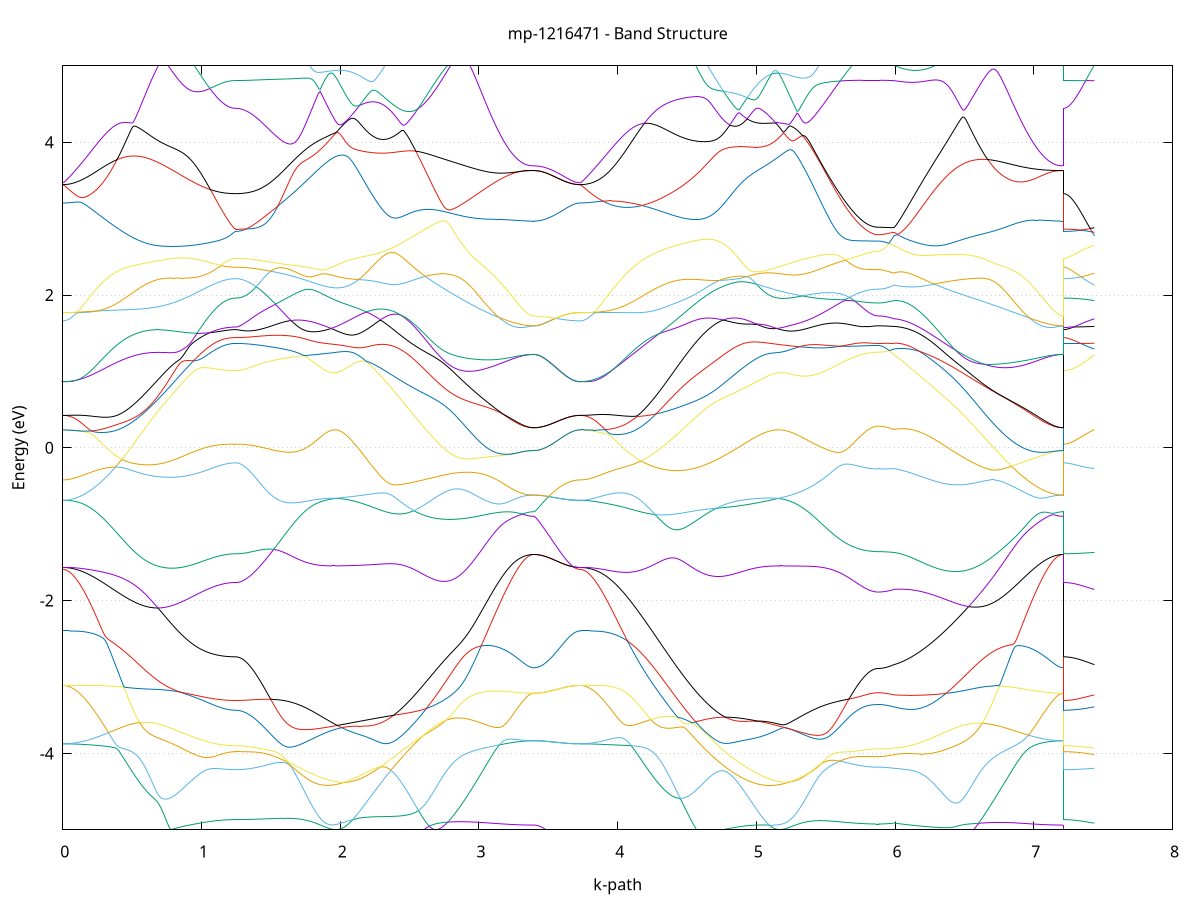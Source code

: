 set title 'mp-1216471 - Band Structure'
set xlabel 'k-path'
set ylabel 'Energy (eV)'
set grid y
set yrange [-5:5]
set terminal png size 800,600
set output 'mp-1216471_bands_gnuplot.png'
plot '-' using 1:2 with lines notitle, '-' using 1:2 with lines notitle, '-' using 1:2 with lines notitle, '-' using 1:2 with lines notitle, '-' using 1:2 with lines notitle, '-' using 1:2 with lines notitle, '-' using 1:2 with lines notitle, '-' using 1:2 with lines notitle, '-' using 1:2 with lines notitle, '-' using 1:2 with lines notitle, '-' using 1:2 with lines notitle, '-' using 1:2 with lines notitle, '-' using 1:2 with lines notitle, '-' using 1:2 with lines notitle, '-' using 1:2 with lines notitle, '-' using 1:2 with lines notitle, '-' using 1:2 with lines notitle, '-' using 1:2 with lines notitle, '-' using 1:2 with lines notitle, '-' using 1:2 with lines notitle, '-' using 1:2 with lines notitle, '-' using 1:2 with lines notitle, '-' using 1:2 with lines notitle, '-' using 1:2 with lines notitle, '-' using 1:2 with lines notitle, '-' using 1:2 with lines notitle, '-' using 1:2 with lines notitle, '-' using 1:2 with lines notitle, '-' using 1:2 with lines notitle, '-' using 1:2 with lines notitle, '-' using 1:2 with lines notitle, '-' using 1:2 with lines notitle, '-' using 1:2 with lines notitle, '-' using 1:2 with lines notitle, '-' using 1:2 with lines notitle, '-' using 1:2 with lines notitle, '-' using 1:2 with lines notitle, '-' using 1:2 with lines notitle, '-' using 1:2 with lines notitle, '-' using 1:2 with lines notitle, '-' using 1:2 with lines notitle, '-' using 1:2 with lines notitle, '-' using 1:2 with lines notitle, '-' using 1:2 with lines notitle, '-' using 1:2 with lines notitle, '-' using 1:2 with lines notitle, '-' using 1:2 with lines notitle, '-' using 1:2 with lines notitle, '-' using 1:2 with lines notitle, '-' using 1:2 with lines notitle, '-' using 1:2 with lines notitle, '-' using 1:2 with lines notitle, '-' using 1:2 with lines notitle, '-' using 1:2 with lines notitle, '-' using 1:2 with lines notitle, '-' using 1:2 with lines notitle, '-' using 1:2 with lines notitle, '-' using 1:2 with lines notitle, '-' using 1:2 with lines notitle, '-' using 1:2 with lines notitle, '-' using 1:2 with lines notitle, '-' using 1:2 with lines notitle, '-' using 1:2 with lines notitle, '-' using 1:2 with lines notitle
0.000000 -38.763750
0.009967 -38.763750
0.019934 -38.763750
0.029901 -38.763650
0.039869 -38.763450
0.049836 -38.763350
0.059803 -38.763150
0.069770 -38.762850
0.079737 -38.762650
0.089704 -38.762250
0.099671 -38.761950
0.109639 -38.761550
0.119606 -38.761150
0.129573 -38.760650
0.139540 -38.760150
0.149507 -38.759650
0.159474 -38.759150
0.169442 -38.758550
0.179409 -38.757850
0.189376 -38.757250
0.199343 -38.756550
0.209310 -38.755750
0.219277 -38.755050
0.229244 -38.754250
0.239212 -38.753450
0.249179 -38.752550
0.259146 -38.751750
0.269113 -38.750750
0.279080 -38.749850
0.289047 -38.748850
0.299014 -38.747950
0.308982 -38.746850
0.318949 -38.745850
0.328916 -38.744750
0.338883 -38.743650
0.348850 -38.742550
0.358817 -38.741450
0.368784 -38.740250
0.378752 -38.739150
0.388719 -38.737950
0.398686 -38.736750
0.408653 -38.735450
0.418620 -38.734250
0.428587 -38.733050
0.438555 -38.731750
0.448522 -38.730450
0.458489 -38.729150
0.468456 -38.727950
0.478423 -38.726650
0.488390 -38.725350
0.498357 -38.724050
0.508325 -38.722750
0.518292 -38.721450
0.528259 -38.720150
0.538226 -38.718850
0.548193 -38.717650
0.558160 -38.716450
0.568127 -38.715250
0.578095 -38.714050
0.588062 -38.712850
0.598029 -38.711850
0.607996 -38.710750
0.617963 -38.709850
0.627930 -38.708950
0.637897 -38.708150
0.647865 -38.707450
0.657832 -38.706950
0.667799 -38.706550
0.677766 -38.706350
0.687733 -38.706450
0.697700 -38.706850
0.707668 -38.707650
0.717635 -38.708950
0.727602 -38.710750
0.737569 -38.713150
0.747536 -38.715850
0.757503 -38.718950
0.767470 -38.722350
0.777438 -38.725750
0.787405 -38.729250
0.797372 -38.732850
0.807339 -38.736450
0.817306 -38.739950
0.827273 -38.743550
0.837240 -38.747050
0.847208 -38.750550
0.857175 -38.753950
0.867142 -38.757350
0.877109 -38.760750
0.887076 -38.763950
0.897043 -38.767250
0.907010 -38.770350
0.916978 -38.773450
0.926945 -38.776550
0.936912 -38.779450
0.946879 -38.782350
0.956846 -38.785150
0.966813 -38.787950
0.976781 -38.790550
0.986748 -38.793150
0.996715 -38.795650
1.006682 -38.798050
1.016649 -38.800450
1.026616 -38.802650
1.036583 -38.804750
1.046551 -38.806850
1.056518 -38.808850
1.066485 -38.810650
1.076452 -38.812450
1.086419 -38.814150
1.096386 -38.815750
1.106353 -38.817250
1.116321 -38.818650
1.126288 -38.819950
1.136255 -38.821150
1.146222 -38.822250
1.156189 -38.823150
1.166156 -38.824050
1.176123 -38.824850
1.186091 -38.825550
1.196058 -38.826150
1.206025 -38.826550
1.215992 -38.826950
1.225959 -38.827250
1.235926 -38.827350
1.245894 -38.827450
1.245894 -38.827450
1.255888 -38.827350
1.265882 -38.827350
1.275876 -38.827150
1.285870 -38.827050
1.295864 -38.826750
1.305858 -38.826550
1.315852 -38.826250
1.325846 -38.825850
1.335840 -38.825450
1.345834 -38.824950
1.355828 -38.824450
1.365822 -38.823850
1.375816 -38.823250
1.385810 -38.822650
1.395804 -38.821950
1.405798 -38.821150
1.415792 -38.820350
1.425786 -38.819550
1.435780 -38.818650
1.445774 -38.817650
1.455768 -38.816750
1.465762 -38.815650
1.475756 -38.814650
1.485750 -38.813450
1.495744 -38.812350
1.505738 -38.811150
1.515732 -38.809850
1.525726 -38.808550
1.535720 -38.807250
1.545714 -38.805850
1.555708 -38.804450
1.565702 -38.802950
1.575696 -38.801450
1.585690 -38.799950
1.595684 -38.798350
1.605678 -38.796750
1.615672 -38.795150
1.625666 -38.793450
1.635660 -38.791650
1.645654 -38.789950
1.655648 -38.788150
1.665642 -38.786250
1.675636 -38.784450
1.685630 -38.782550
1.695624 -38.780550
1.705618 -38.778650
1.715612 -38.776650
1.725606 -38.774650
1.735600 -38.772550
1.745594 -38.770450
1.755588 -38.768350
1.765582 -38.766250
1.775576 -38.764050
1.785570 -38.761850
1.795564 -38.759650
1.805558 -38.757450
1.815552 -38.755250
1.825546 -38.752950
1.835540 -38.750650
1.845534 -38.748350
1.855528 -38.746050
1.865522 -38.743750
1.875516 -38.741450
1.885510 -38.739150
1.895504 -38.736950
1.905498 -38.734650
1.915492 -38.732550
1.925486 -38.730450
1.935480 -38.728650
1.945474 -38.727150
1.955468 -38.726350
1.965462 -38.726350
1.975456 -38.727050
1.985450 -38.728350
1.985450 -38.728350
1.995448 -38.729950
2.005446 -38.731550
2.015445 -38.733350
2.025443 -38.735150
2.035441 -38.736850
2.045439 -38.738550
2.055437 -38.740150
2.065435 -38.741750
2.075433 -38.743350
2.085432 -38.744750
2.095430 -38.746150
2.105428 -38.747450
2.115426 -38.748750
2.125424 -38.749850
2.135422 -38.750950
2.145421 -38.751950
2.155419 -38.752850
2.165417 -38.753650
2.175415 -38.754450
2.185413 -38.755050
2.195411 -38.755650
2.205409 -38.756050
2.215408 -38.756450
2.225406 -38.756750
2.235404 -38.756850
2.245402 -38.756950
2.255400 -38.756950
2.265398 -38.756850
2.275397 -38.756650
2.285395 -38.756350
2.295393 -38.755950
2.305391 -38.755450
2.315389 -38.754950
2.325387 -38.754250
2.335386 -38.753450
2.345384 -38.752650
2.355382 -38.751750
2.365380 -38.750650
2.375378 -38.749550
2.385376 -38.748350
2.395374 -38.747050
2.405373 -38.745650
2.415371 -38.744250
2.425369 -38.742750
2.435367 -38.741150
2.445365 -38.739450
2.455363 -38.737750
2.465362 -38.735950
2.475360 -38.734050
2.485358 -38.732150
2.495356 -38.730150
2.505354 -38.728150
2.515352 -38.726150
2.525351 -38.724150
2.535349 -38.722050
2.545347 -38.720050
2.555345 -38.718050
2.565343 -38.716050
2.575341 -38.714150
2.585339 -38.712250
2.595338 -38.710550
2.605336 -38.708950
2.615334 -38.707450
2.625332 -38.706150
2.635330 -38.704950
2.645328 -38.704050
2.655327 -38.703250
2.665325 -38.702750
2.675323 -38.702450
2.685321 -38.702350
2.695319 -38.702350
2.705317 -38.702650
2.715316 -38.703050
2.725314 -38.703550
2.735312 -38.704150
2.745310 -38.704850
2.755308 -38.705750
2.765306 -38.706550
2.775304 -38.707550
2.785303 -38.708550
2.795301 -38.709650
2.805299 -38.710750
2.815297 -38.711850
2.825295 -38.713050
2.835293 -38.714150
2.845292 -38.715350
2.855290 -38.716550
2.865288 -38.717750
2.875286 -38.719050
2.885284 -38.720250
2.895282 -38.721450
2.905280 -38.722750
2.915279 -38.723950
2.925277 -38.725150
2.935275 -38.726350
2.945273 -38.727550
2.955271 -38.728750
2.965269 -38.729950
2.975268 -38.731150
2.985266 -38.732250
2.995264 -38.733450
3.005262 -38.734550
3.015260 -38.735650
3.025258 -38.736750
3.035257 -38.737850
3.045255 -38.738850
3.055253 -38.739950
3.065251 -38.740950
3.075249 -38.741950
3.085247 -38.742850
3.095245 -38.743850
3.105244 -38.744750
3.115242 -38.745650
3.125240 -38.746550
3.135238 -38.747350
3.145236 -38.748150
3.155234 -38.748950
3.165233 -38.749750
3.175231 -38.750450
3.185229 -38.751150
3.195227 -38.751850
3.205225 -38.752450
3.215223 -38.753050
3.225222 -38.753650
3.235220 -38.754150
3.245218 -38.754750
3.255216 -38.755150
3.265214 -38.755650
3.275212 -38.756050
3.285210 -38.756450
3.295209 -38.756850
3.305207 -38.757150
3.315205 -38.757450
3.325203 -38.757650
3.335201 -38.757850
3.345199 -38.758050
3.355198 -38.758250
3.365196 -38.758350
3.375194 -38.758450
3.385192 -38.758450
3.395190 -38.758450
3.395190 -38.758450
3.405026 -38.758550
3.414861 -38.758550
3.424697 -38.758650
3.434532 -38.758750
3.444367 -38.758850
3.454203 -38.758950
3.464038 -38.759050
3.473874 -38.759250
3.483709 -38.759450
3.493545 -38.759650
3.503380 -38.759850
3.513216 -38.760050
3.523051 -38.760250
3.532887 -38.760450
3.542722 -38.760750
3.552558 -38.760950
3.562393 -38.761250
3.572228 -38.761450
3.582064 -38.761650
3.591899 -38.761950
3.601735 -38.762150
3.611570 -38.762350
3.621406 -38.762550
3.631241 -38.762750
3.641077 -38.762950
3.650912 -38.763150
3.660748 -38.763250
3.670583 -38.763450
3.680419 -38.763550
3.690254 -38.763650
3.700089 -38.763650
3.709925 -38.763750
3.719760 -38.763750
3.729596 -38.763750
3.729596 -38.763750
3.739557 -38.763750
3.749519 -38.763750
3.759481 -38.763650
3.769442 -38.763450
3.779404 -38.763350
3.789365 -38.763150
3.799327 -38.762850
3.809288 -38.762550
3.819250 -38.762250
3.829211 -38.761950
3.839173 -38.761550
3.849135 -38.761150
3.859096 -38.760650
3.869058 -38.760150
3.879019 -38.759650
3.888981 -38.759050
3.898942 -38.758450
3.908904 -38.757850
3.918866 -38.757150
3.928827 -38.756450
3.938789 -38.755750
3.948750 -38.755050
3.958712 -38.754250
3.968673 -38.753350
3.978635 -38.752550
3.988596 -38.751650
3.998558 -38.750750
4.008520 -38.749750
4.018481 -38.748850
4.028443 -38.747850
4.038404 -38.746750
4.048366 -38.745750
4.058327 -38.744650
4.068289 -38.743550
4.078251 -38.742450
4.088212 -38.741250
4.098174 -38.740150
4.108135 -38.738950
4.118097 -38.737750
4.128058 -38.736550
4.138020 -38.735250
4.147981 -38.733950
4.157943 -38.732750
4.167905 -38.731450
4.177866 -38.730150
4.187828 -38.728850
4.197789 -38.727550
4.207751 -38.726150
4.217712 -38.724850
4.227674 -38.723550
4.237636 -38.722150
4.247597 -38.720850
4.257559 -38.719550
4.267520 -38.718150
4.277482 -38.716850
4.287443 -38.715550
4.297405 -38.714350
4.307366 -38.713050
4.317328 -38.711850
4.327290 -38.710650
4.337251 -38.709450
4.347213 -38.708350
4.357174 -38.707250
4.367136 -38.706250
4.377097 -38.705350
4.387059 -38.704550
4.397021 -38.703850
4.406982 -38.703250
4.416944 -38.702750
4.426905 -38.702450
4.436867 -38.702350
4.446828 -38.702350
4.456790 -38.702650
4.466751 -38.703150
4.476713 -38.703750
4.486675 -38.704750
4.496636 -38.705850
4.506598 -38.707150
4.516559 -38.708650
4.526521 -38.710250
4.536482 -38.712050
4.546444 -38.713850
4.556406 -38.715750
4.566367 -38.717750
4.576329 -38.719750
4.586290 -38.721850
4.596252 -38.723850
4.606213 -38.725950
4.616175 -38.727950
4.626136 -38.729950
4.636098 -38.731950
4.646060 -38.733850
4.656021 -38.735750
4.665983 -38.737550
4.675944 -38.739250
4.685906 -38.740950
4.695867 -38.742550
4.705829 -38.744050
4.715791 -38.745550
4.725752 -38.746950
4.735714 -38.748150
4.745675 -38.749450
4.755637 -38.750550
4.765598 -38.751550
4.775560 -38.752550
4.785521 -38.753350
4.795483 -38.754150
4.805445 -38.754850
4.815406 -38.755450
4.825368 -38.755950
4.835329 -38.756350
4.845291 -38.756650
4.855252 -38.756850
4.865214 -38.756950
4.875176 -38.756950
4.885137 -38.756850
4.895099 -38.756750
4.905060 -38.756450
4.915022 -38.756150
4.924983 -38.755650
4.934945 -38.755150
4.944906 -38.754550
4.954868 -38.753850
4.964830 -38.753050
4.974791 -38.752150
4.984753 -38.751150
4.994714 -38.750050
5.004676 -38.748950
5.014637 -38.747750
5.024599 -38.746450
5.034561 -38.745050
5.044522 -38.743550
5.054484 -38.742050
5.064445 -38.740450
5.074407 -38.738850
5.084368 -38.737150
5.094330 -38.735450
5.104291 -38.733650
5.114253 -38.731950
5.124215 -38.730250
5.134176 -38.728650
5.144138 -38.727350
5.154099 -38.726450
5.164061 -38.726250
5.174022 -38.726950
5.174022 -38.726950
5.183950 -38.728350
5.193878 -38.730050
5.203806 -38.732050
5.213733 -38.734250
5.223661 -38.736450
5.233589 -38.738650
5.243517 -38.740950
5.253444 -38.743250
5.263372 -38.745550
5.273300 -38.747850
5.283228 -38.750150
5.293155 -38.752350
5.303083 -38.754650
5.313011 -38.756950
5.322939 -38.759150
5.332866 -38.761350
5.342794 -38.763550
5.352722 -38.765650
5.362650 -38.767850
5.372577 -38.769950
5.382505 -38.772050
5.392433 -38.774050
5.402361 -38.776050
5.412288 -38.778050
5.422216 -38.780050
5.432144 -38.782050
5.442072 -38.783950
5.451999 -38.785750
5.461927 -38.787650
5.471855 -38.789450
5.481783 -38.791250
5.491710 -38.792950
5.501638 -38.794650
5.511566 -38.796350
5.521494 -38.797950
5.531421 -38.799550
5.541349 -38.801150
5.551277 -38.802650
5.561205 -38.804150
5.571132 -38.805550
5.581060 -38.806950
5.590988 -38.808350
5.600916 -38.809650
5.610843 -38.810950
5.620771 -38.812150
5.630699 -38.813350
5.640627 -38.814450
5.650554 -38.815550
5.660482 -38.816650
5.670410 -38.817650
5.680338 -38.818650
5.690265 -38.819550
5.700193 -38.820450
5.710121 -38.821250
5.720049 -38.822050
5.729976 -38.822850
5.739904 -38.823550
5.749832 -38.824150
5.759760 -38.824750
5.769687 -38.825350
5.779615 -38.825850
5.789543 -38.826250
5.799471 -38.826650
5.809398 -38.827050
5.819326 -38.827350
5.829254 -38.827650
5.839182 -38.827850
5.849109 -38.828050
5.859037 -38.828150
5.868965 -38.828250
5.878893 -38.828250
5.878893 -38.828250
5.888330 -38.828250
5.897768 -38.828250
5.907206 -38.828250
5.916644 -38.828150
5.926081 -38.828150
5.935519 -38.828150
5.944957 -38.828050
5.954395 -38.828050
5.963832 -38.827950
5.973270 -38.827950
5.982708 -38.827850
5.992146 -38.827750
5.992146 -38.827750
6.002072 -38.827550
6.011997 -38.827150
6.021923 -38.826650
6.031849 -38.826050
6.041775 -38.825350
6.051700 -38.824550
6.061626 -38.823550
6.071552 -38.822550
6.081478 -38.821450
6.091404 -38.820250
6.101329 -38.818850
6.111255 -38.817450
6.121181 -38.815950
6.131107 -38.814350
6.141032 -38.812550
6.150958 -38.810750
6.160884 -38.808850
6.170810 -38.806850
6.180736 -38.804750
6.190661 -38.802550
6.200587 -38.800350
6.210513 -38.797950
6.220439 -38.795450
6.230364 -38.792950
6.240290 -38.790350
6.250216 -38.787650
6.260142 -38.784850
6.270068 -38.782050
6.279993 -38.779050
6.289919 -38.776050
6.299845 -38.773050
6.309771 -38.769850
6.319696 -38.766650
6.329622 -38.763450
6.339548 -38.760150
6.349474 -38.756750
6.359400 -38.753350
6.369325 -38.749850
6.379251 -38.746350
6.389177 -38.742850
6.399103 -38.739250
6.409028 -38.735750
6.418954 -38.732150
6.428880 -38.728550
6.438806 -38.725050
6.448732 -38.721650
6.458657 -38.718350
6.468583 -38.715350
6.478509 -38.712650
6.488435 -38.710450
6.498360 -38.708750
6.508286 -38.707550
6.518212 -38.706850
6.528138 -38.706350
6.538064 -38.706250
6.547989 -38.706350
6.557915 -38.706650
6.567841 -38.707150
6.577767 -38.707750
6.587692 -38.708450
6.597618 -38.709150
6.607544 -38.710050
6.617470 -38.711050
6.627396 -38.711950
6.637321 -38.713050
6.647247 -38.714050
6.657173 -38.715150
6.667099 -38.716350
6.677024 -38.717450
6.686950 -38.718650
6.696876 -38.719750
6.706802 -38.720950
6.716728 -38.722150
6.726653 -38.723350
6.736579 -38.724550
6.746505 -38.725750
6.756431 -38.726950
6.766356 -38.728050
6.776282 -38.729250
6.786208 -38.730450
6.796134 -38.731550
6.806060 -38.732650
6.815985 -38.733850
6.825911 -38.734950
6.835837 -38.736050
6.845763 -38.737050
6.855688 -38.738150
6.865614 -38.739150
6.875540 -38.740250
6.885466 -38.741250
6.895392 -38.742150
6.905317 -38.743150
6.915243 -38.744050
6.925169 -38.744950
6.935095 -38.745850
6.945020 -38.746650
6.954946 -38.747550
6.964872 -38.748350
6.974798 -38.749050
6.984724 -38.749850
6.994649 -38.750550
7.004575 -38.751250
7.014501 -38.751950
7.024427 -38.752550
7.034352 -38.753150
7.044278 -38.753750
7.054204 -38.754250
7.064130 -38.754750
7.074056 -38.755250
7.083981 -38.755650
7.093907 -38.756150
7.103833 -38.756450
7.113759 -38.756850
7.123684 -38.757150
7.133610 -38.757450
7.143536 -38.757650
7.153462 -38.757850
7.163388 -38.758050
7.173313 -38.758250
7.183239 -38.758350
7.193165 -38.758450
7.203091 -38.758450
7.213016 -38.758450
7.213016 -38.827450
7.222748 -38.827450
7.232480 -38.827450
7.242212 -38.827450
7.251944 -38.827450
7.261676 -38.827450
7.271408 -38.827450
7.281140 -38.827450
7.290872 -38.827450
7.300604 -38.827550
7.310336 -38.827550
7.320068 -38.827550
7.329800 -38.827550
7.339532 -38.827550
7.349264 -38.827650
7.358996 -38.827650
7.368728 -38.827650
7.378460 -38.827650
7.388192 -38.827750
7.397923 -38.827750
7.407655 -38.827750
7.417387 -38.827750
7.427119 -38.827750
7.436851 -38.827750
e
0.000000 -38.580150
0.009967 -38.580150
0.019934 -38.580150
0.029901 -38.580150
0.039869 -38.580150
0.049836 -38.580150
0.059803 -38.580250
0.069770 -38.580250
0.079737 -38.580250
0.089704 -38.580250
0.099671 -38.580250
0.109639 -38.580350
0.119606 -38.580350
0.129573 -38.580450
0.139540 -38.580450
0.149507 -38.580550
0.159474 -38.580650
0.169442 -38.580750
0.179409 -38.580850
0.189376 -38.580950
0.199343 -38.581050
0.209310 -38.581250
0.219277 -38.581350
0.229244 -38.581550
0.239212 -38.581850
0.249179 -38.582050
0.259146 -38.582350
0.269113 -38.582650
0.279080 -38.583050
0.289047 -38.583450
0.299014 -38.583950
0.308982 -38.584450
0.318949 -38.585050
0.328916 -38.585750
0.338883 -38.586550
0.348850 -38.587350
0.358817 -38.588350
0.368784 -38.589350
0.378752 -38.590550
0.388719 -38.591850
0.398686 -38.593250
0.408653 -38.594850
0.418620 -38.596550
0.428587 -38.598450
0.438555 -38.600450
0.448522 -38.602650
0.458489 -38.604950
0.468456 -38.607450
0.478423 -38.610050
0.488390 -38.612850
0.498357 -38.615750
0.508325 -38.618850
0.518292 -38.622050
0.528259 -38.625250
0.538226 -38.628650
0.548193 -38.632150
0.558160 -38.635650
0.568127 -38.639250
0.578095 -38.642950
0.588062 -38.646750
0.598029 -38.650550
0.607996 -38.654350
0.617963 -38.658150
0.627930 -38.662050
0.637897 -38.665950
0.647865 -38.669750
0.657832 -38.673650
0.667799 -38.677450
0.677766 -38.681150
0.687733 -38.684850
0.697700 -38.688350
0.707668 -38.691650
0.717635 -38.694650
0.727602 -38.697350
0.737569 -38.699850
0.747536 -38.702050
0.757503 -38.704150
0.767470 -38.706350
0.777438 -38.708450
0.787405 -38.710750
0.797372 -38.713150
0.807339 -38.715650
0.817306 -38.718150
0.827273 -38.720850
0.837240 -38.723550
0.847208 -38.726250
0.857175 -38.729050
0.867142 -38.731750
0.877109 -38.734550
0.887076 -38.737350
0.897043 -38.740050
0.907010 -38.742850
0.916978 -38.745550
0.926945 -38.748250
0.936912 -38.750850
0.946879 -38.753450
0.956846 -38.755950
0.966813 -38.758450
0.976781 -38.760850
0.986748 -38.763150
0.996715 -38.765450
1.006682 -38.767650
1.016649 -38.769850
1.026616 -38.771850
1.036583 -38.773850
1.046551 -38.775750
1.056518 -38.777550
1.066485 -38.779350
1.076452 -38.780950
1.086419 -38.782550
1.096386 -38.784050
1.106353 -38.785450
1.116321 -38.786750
1.126288 -38.787950
1.136255 -38.789050
1.146222 -38.790050
1.156189 -38.791050
1.166156 -38.791850
1.176123 -38.792550
1.186091 -38.793250
1.196058 -38.793750
1.206025 -38.794150
1.215992 -38.794550
1.225959 -38.794750
1.235926 -38.794950
1.245894 -38.794950
1.245894 -38.794950
1.255888 -38.794950
1.265882 -38.794850
1.275876 -38.794750
1.285870 -38.794650
1.295864 -38.794450
1.305858 -38.794150
1.315852 -38.793850
1.325846 -38.793550
1.335840 -38.793150
1.345834 -38.792750
1.355828 -38.792250
1.365822 -38.791750
1.375816 -38.791150
1.385810 -38.790550
1.395804 -38.789950
1.405798 -38.789250
1.415792 -38.788450
1.425786 -38.787750
1.435780 -38.786850
1.445774 -38.786050
1.455768 -38.785150
1.465762 -38.784150
1.475756 -38.783150
1.485750 -38.782150
1.495744 -38.781150
1.505738 -38.780050
1.515732 -38.778850
1.525726 -38.777650
1.535720 -38.776450
1.545714 -38.775250
1.555708 -38.773950
1.565702 -38.772550
1.575696 -38.771250
1.585690 -38.769850
1.595684 -38.768350
1.605678 -38.766950
1.615672 -38.765450
1.625666 -38.763850
1.635660 -38.762350
1.645654 -38.760750
1.655648 -38.759150
1.665642 -38.757450
1.675636 -38.755850
1.685630 -38.754150
1.695624 -38.752350
1.705618 -38.750650
1.715612 -38.748850
1.725606 -38.747150
1.735600 -38.745350
1.745594 -38.743550
1.755588 -38.741650
1.765582 -38.739850
1.775576 -38.737950
1.785570 -38.736150
1.795564 -38.734350
1.805558 -38.732450
1.815552 -38.730650
1.825546 -38.728850
1.835540 -38.727050
1.845534 -38.725250
1.855528 -38.723550
1.865522 -38.721950
1.875516 -38.720350
1.885510 -38.718850
1.895504 -38.717450
1.905498 -38.716250
1.915492 -38.715150
1.925486 -38.714250
1.935480 -38.713550
1.945474 -38.713150
1.955468 -38.712950
1.965462 -38.713050
1.975456 -38.713350
1.985450 -38.713950
1.985450 -38.713950
1.995448 -38.714750
2.005446 -38.715650
2.015445 -38.716850
2.025443 -38.718050
2.035441 -38.719350
2.045439 -38.720750
2.055437 -38.722150
2.065435 -38.723650
2.075433 -38.725050
2.085432 -38.726450
2.095430 -38.727950
2.105428 -38.729250
2.115426 -38.730650
2.125424 -38.731850
2.135422 -38.733150
2.145421 -38.734250
2.155419 -38.735350
2.165417 -38.736450
2.175415 -38.737450
2.185413 -38.738350
2.195411 -38.739150
2.205409 -38.739850
2.215408 -38.740550
2.225406 -38.741050
2.235404 -38.741550
2.245402 -38.741950
2.255400 -38.742350
2.265398 -38.742550
2.275397 -38.742650
2.285395 -38.742750
2.295393 -38.742650
2.305391 -38.742550
2.315389 -38.742250
2.325387 -38.741950
2.335386 -38.741550
2.345384 -38.741050
2.355382 -38.740450
2.365380 -38.739750
2.375378 -38.738950
2.385376 -38.738050
2.395374 -38.737050
2.405373 -38.736050
2.415371 -38.734850
2.425369 -38.733650
2.435367 -38.732350
2.445365 -38.730850
2.455363 -38.729350
2.465362 -38.727850
2.475360 -38.726150
2.485358 -38.724350
2.495356 -38.722550
2.505354 -38.720650
2.515352 -38.718650
2.525351 -38.716550
2.535349 -38.714350
2.545347 -38.712150
2.555345 -38.709950
2.565343 -38.707550
2.575341 -38.705150
2.585339 -38.702650
2.595338 -38.700150
2.605336 -38.697550
2.615334 -38.694850
2.625332 -38.692150
2.635330 -38.689350
2.645328 -38.686550
2.655327 -38.683750
2.665325 -38.680850
2.675323 -38.677950
2.685321 -38.674950
2.695319 -38.671950
2.705317 -38.668950
2.715316 -38.665950
2.725314 -38.662950
2.735312 -38.659850
2.745310 -38.656850
2.755308 -38.653750
2.765306 -38.650650
2.775304 -38.647650
2.785303 -38.644650
2.795301 -38.641650
2.805299 -38.638650
2.815297 -38.635750
2.825295 -38.632850
2.835293 -38.630050
2.845292 -38.627250
2.855290 -38.624550
2.865288 -38.621950
2.875286 -38.619350
2.885284 -38.616950
2.895282 -38.614550
2.905280 -38.612250
2.915279 -38.610150
2.925277 -38.608150
2.935275 -38.606250
2.945273 -38.604450
2.955271 -38.602750
2.965269 -38.601250
2.975268 -38.599850
2.985266 -38.598550
2.995264 -38.597350
3.005262 -38.596250
3.015260 -38.595250
3.025258 -38.594350
3.035257 -38.593650
3.045255 -38.592950
3.055253 -38.592250
3.065251 -38.591750
3.075249 -38.591250
3.085247 -38.590850
3.095245 -38.590450
3.105244 -38.590150
3.115242 -38.589850
3.125240 -38.589650
3.135238 -38.589450
3.145236 -38.589350
3.155234 -38.589150
3.165233 -38.589050
3.175231 -38.588950
3.185229 -38.588950
3.195227 -38.588850
3.205225 -38.588850
3.215223 -38.588750
3.225222 -38.588750
3.235220 -38.588750
3.245218 -38.588750
3.255216 -38.588750
3.265214 -38.588750
3.275212 -38.588850
3.285210 -38.588850
3.295209 -38.588850
3.305207 -38.588850
3.315205 -38.588850
3.325203 -38.588950
3.335201 -38.588950
3.345199 -38.588950
3.355198 -38.588950
3.365196 -38.588950
3.375194 -38.588950
3.385192 -38.588950
3.395190 -38.588950
3.395190 -38.588950
3.405026 -38.588950
3.414861 -38.588950
3.424697 -38.588850
3.434532 -38.588650
3.444367 -38.588550
3.454203 -38.588350
3.464038 -38.588050
3.473874 -38.587850
3.483709 -38.587550
3.493545 -38.587250
3.503380 -38.586850
3.513216 -38.586550
3.523051 -38.586150
3.532887 -38.585750
3.542722 -38.585350
3.552558 -38.584950
3.562393 -38.584550
3.572228 -38.584150
3.582064 -38.583750
3.591899 -38.583350
3.601735 -38.582950
3.611570 -38.582550
3.621406 -38.582250
3.631241 -38.581850
3.641077 -38.581550
3.650912 -38.581250
3.660748 -38.581050
3.670583 -38.580850
3.680419 -38.580650
3.690254 -38.580450
3.700089 -38.580350
3.709925 -38.580250
3.719760 -38.580150
3.729596 -38.580150
3.729596 -38.580150
3.739557 -38.580150
3.749519 -38.580150
3.759481 -38.580150
3.769442 -38.580150
3.779404 -38.580150
3.789365 -38.580250
3.799327 -38.580250
3.809288 -38.580250
3.819250 -38.580250
3.829211 -38.580250
3.839173 -38.580350
3.849135 -38.580350
3.859096 -38.580350
3.869058 -38.580450
3.879019 -38.580550
3.888981 -38.580550
3.898942 -38.580650
3.908904 -38.580750
3.918866 -38.580850
3.928827 -38.580950
3.938789 -38.581150
3.948750 -38.581350
3.958712 -38.581550
3.968673 -38.581750
3.978635 -38.581950
3.988596 -38.582250
3.998558 -38.582550
4.008520 -38.582950
4.018481 -38.583350
4.028443 -38.583750
4.038404 -38.584250
4.048366 -38.584850
4.058327 -38.585450
4.068289 -38.586150
4.078251 -38.586950
4.088212 -38.587750
4.098174 -38.588750
4.108135 -38.589750
4.118097 -38.590850
4.128058 -38.592150
4.138020 -38.593450
4.147981 -38.594950
4.157943 -38.596550
4.167905 -38.598250
4.177866 -38.600050
4.187828 -38.602050
4.197789 -38.604150
4.207751 -38.606350
4.217712 -38.608650
4.227674 -38.611050
4.237636 -38.613550
4.247597 -38.616050
4.257559 -38.618750
4.267520 -38.621550
4.277482 -38.624350
4.287443 -38.627250
4.297405 -38.630150
4.307366 -38.633150
4.317328 -38.636250
4.327290 -38.639250
4.337251 -38.642350
4.347213 -38.645450
4.357174 -38.648550
4.367136 -38.651650
4.377097 -38.654850
4.387059 -38.657950
4.397021 -38.661050
4.406982 -38.664150
4.416944 -38.667250
4.426905 -38.670350
4.436867 -38.673350
4.446828 -38.676450
4.456790 -38.679350
4.466751 -38.682350
4.476713 -38.685250
4.486675 -38.688150
4.496636 -38.690950
4.506598 -38.693650
4.516559 -38.696350
4.526521 -38.699050
4.536482 -38.701650
4.546444 -38.704150
4.556406 -38.706650
4.566367 -38.709050
4.576329 -38.711450
4.586290 -38.713650
4.596252 -38.715850
4.606213 -38.718050
4.616175 -38.720050
4.626136 -38.722050
4.636098 -38.723950
4.646060 -38.725750
4.656021 -38.727450
4.665983 -38.729150
4.675944 -38.730750
4.685906 -38.732150
4.695867 -38.733550
4.705829 -38.734850
4.715791 -38.736050
4.725752 -38.737250
4.735714 -38.738250
4.745675 -38.739150
4.755637 -38.740050
4.765598 -38.740750
4.775560 -38.741450
4.785521 -38.742050
4.795483 -38.742450
4.805445 -38.742850
4.815406 -38.743150
4.825368 -38.743350
4.835329 -38.743450
4.845291 -38.743450
4.855252 -38.743350
4.865214 -38.743250
4.875176 -38.742950
4.885137 -38.742650
4.895099 -38.742150
4.905060 -38.741650
4.915022 -38.741050
4.924983 -38.740350
4.934945 -38.739550
4.944906 -38.738750
4.954868 -38.737750
4.964830 -38.736750
4.974791 -38.735750
4.984753 -38.734550
4.994714 -38.733350
5.004676 -38.732050
5.014637 -38.730750
5.024599 -38.729450
5.034561 -38.728050
5.044522 -38.726550
5.054484 -38.725050
5.064445 -38.723650
5.074407 -38.722150
5.084368 -38.720650
5.094330 -38.719250
5.104291 -38.717950
5.114253 -38.716650
5.124215 -38.715550
5.134176 -38.714550
5.144138 -38.713750
5.154099 -38.713150
5.164061 -38.712950
5.174022 -38.712750
5.174022 -38.712750
5.183950 -38.712950
5.193878 -38.713350
5.203806 -38.714050
5.213733 -38.714950
5.223661 -38.716050
5.233589 -38.717350
5.243517 -38.718750
5.253444 -38.720250
5.263372 -38.721850
5.273300 -38.723550
5.283228 -38.725250
5.293155 -38.727050
5.303083 -38.728850
5.313011 -38.730650
5.322939 -38.732450
5.332866 -38.734350
5.342794 -38.736150
5.352722 -38.738050
5.362650 -38.739850
5.372577 -38.741750
5.382505 -38.743550
5.392433 -38.745350
5.402361 -38.747150
5.412288 -38.748950
5.422216 -38.750750
5.432144 -38.752450
5.442072 -38.754250
5.451999 -38.755950
5.461927 -38.757550
5.471855 -38.759250
5.481783 -38.760850
5.491710 -38.762450
5.501638 -38.764050
5.511566 -38.765550
5.521494 -38.767050
5.531421 -38.768550
5.541349 -38.769950
5.551277 -38.771350
5.561205 -38.772750
5.571132 -38.774050
5.581060 -38.775350
5.590988 -38.776650
5.600916 -38.777850
5.610843 -38.779050
5.620771 -38.780150
5.630699 -38.781350
5.640627 -38.782350
5.650554 -38.783450
5.660482 -38.784350
5.670410 -38.785350
5.680338 -38.786250
5.690265 -38.787150
5.700193 -38.787950
5.710121 -38.788750
5.720049 -38.789450
5.729976 -38.790150
5.739904 -38.790850
5.749832 -38.791450
5.759760 -38.791950
5.769687 -38.792450
5.779615 -38.792950
5.789543 -38.793350
5.799471 -38.793750
5.809398 -38.794150
5.819326 -38.794450
5.829254 -38.794650
5.839182 -38.794850
5.849109 -38.795050
5.859037 -38.795150
5.868965 -38.795250
5.878893 -38.795250
5.878893 -38.795250
5.888330 -38.795250
5.897768 -38.795250
5.907206 -38.795250
5.916644 -38.795250
5.926081 -38.795150
5.935519 -38.795150
5.944957 -38.795150
5.954395 -38.795150
5.963832 -38.795150
5.973270 -38.795050
5.982708 -38.795050
5.992146 -38.794950
5.992146 -38.794950
6.002072 -38.794750
6.011997 -38.794450
6.021923 -38.794050
6.031849 -38.793450
6.041775 -38.792850
6.051700 -38.792150
6.061626 -38.791350
6.071552 -38.790450
6.081478 -38.789450
6.091404 -38.788350
6.101329 -38.787150
6.111255 -38.785850
6.121181 -38.784450
6.131107 -38.783050
6.141032 -38.781450
6.150958 -38.779850
6.160884 -38.778150
6.170810 -38.776350
6.180736 -38.774450
6.190661 -38.772550
6.200587 -38.770450
6.210513 -38.768350
6.220439 -38.766150
6.230364 -38.763950
6.240290 -38.761650
6.250216 -38.759250
6.260142 -38.756750
6.270068 -38.754250
6.279993 -38.751750
6.289919 -38.749150
6.299845 -38.746550
6.309771 -38.743850
6.319696 -38.741150
6.329622 -38.738350
6.339548 -38.735650
6.349474 -38.732850
6.359400 -38.730150
6.369325 -38.727350
6.379251 -38.724650
6.389177 -38.721950
6.399103 -38.719350
6.409028 -38.716750
6.418954 -38.714350
6.428880 -38.711950
6.438806 -38.709650
6.448732 -38.707350
6.458657 -38.705150
6.468583 -38.702950
6.478509 -38.700550
6.488435 -38.697950
6.498360 -38.695050
6.508286 -38.691850
6.518212 -38.688450
6.528138 -38.684850
6.538064 -38.681150
6.547989 -38.677450
6.557915 -38.673650
6.567841 -38.669850
6.577767 -38.666050
6.587692 -38.662250
6.597618 -38.658450
6.607544 -38.654750
6.617470 -38.651050
6.627396 -38.647350
6.637321 -38.643750
6.647247 -38.640150
6.657173 -38.636750
6.667099 -38.633350
6.677024 -38.630050
6.686950 -38.626850
6.696876 -38.623750
6.706802 -38.620850
6.716728 -38.617950
6.726653 -38.615250
6.736579 -38.612750
6.746505 -38.610350
6.756431 -38.608150
6.766356 -38.606050
6.776282 -38.604150
6.786208 -38.602350
6.796134 -38.600750
6.806060 -38.599250
6.815985 -38.597950
6.825911 -38.596750
6.835837 -38.595650
6.845763 -38.594650
6.855688 -38.593850
6.865614 -38.593050
6.875540 -38.592450
6.885466 -38.591850
6.895392 -38.591350
6.905317 -38.590850
6.915243 -38.590550
6.925169 -38.590150
6.935095 -38.589950
6.945020 -38.589650
6.954946 -38.589450
6.964872 -38.589350
6.974798 -38.589150
6.984724 -38.589050
6.994649 -38.588950
7.004575 -38.588950
7.014501 -38.588850
7.024427 -38.588850
7.034352 -38.588750
7.044278 -38.588750
7.054204 -38.588750
7.064130 -38.588750
7.074056 -38.588750
7.083981 -38.588850
7.093907 -38.588850
7.103833 -38.588850
7.113759 -38.588850
7.123684 -38.588850
7.133610 -38.588850
7.143536 -38.588950
7.153462 -38.588950
7.163388 -38.588950
7.173313 -38.588950
7.183239 -38.588950
7.193165 -38.588950
7.203091 -38.588950
7.213016 -38.588950
7.213016 -38.794950
7.222748 -38.794950
7.232480 -38.794950
7.242212 -38.794950
7.251944 -38.794950
7.261676 -38.794950
7.271408 -38.794950
7.281140 -38.794950
7.290872 -38.795050
7.300604 -38.795050
7.310336 -38.795050
7.320068 -38.795050
7.329800 -38.795050
7.339532 -38.795050
7.349264 -38.795050
7.358996 -38.795050
7.368728 -38.795050
7.378460 -38.795050
7.388192 -38.795050
7.397923 -38.795050
7.407655 -38.795050
7.417387 -38.795050
7.427119 -38.795050
7.436851 -38.794950
e
0.000000 -38.462850
0.009967 -38.462950
0.019934 -38.463050
0.029901 -38.463350
0.039869 -38.463750
0.049836 -38.464150
0.059803 -38.464750
0.069770 -38.465350
0.079737 -38.466150
0.089704 -38.467050
0.099671 -38.467950
0.109639 -38.469050
0.119606 -38.470150
0.129573 -38.471450
0.139540 -38.472750
0.149507 -38.474150
0.159474 -38.475750
0.169442 -38.477350
0.179409 -38.479050
0.189376 -38.480750
0.199343 -38.482650
0.209310 -38.484550
0.219277 -38.486650
0.229244 -38.488650
0.239212 -38.490850
0.249179 -38.493050
0.259146 -38.495350
0.269113 -38.497650
0.279080 -38.500150
0.289047 -38.502550
0.299014 -38.505050
0.308982 -38.507650
0.318949 -38.510250
0.328916 -38.512850
0.338883 -38.515550
0.348850 -38.518350
0.358817 -38.521150
0.368784 -38.524050
0.378752 -38.526950
0.388719 -38.529950
0.398686 -38.533050
0.408653 -38.536250
0.418620 -38.539450
0.428587 -38.542850
0.438555 -38.546250
0.448522 -38.549750
0.458489 -38.553250
0.468456 -38.556950
0.478423 -38.560550
0.488390 -38.564250
0.498357 -38.568050
0.508325 -38.571750
0.518292 -38.575550
0.528259 -38.579350
0.538226 -38.583150
0.548193 -38.586950
0.558160 -38.590750
0.568127 -38.594550
0.578095 -38.598350
0.588062 -38.602050
0.598029 -38.605850
0.607996 -38.609450
0.617963 -38.613050
0.627930 -38.616650
0.637897 -38.620050
0.647865 -38.623450
0.657832 -38.626650
0.667799 -38.629750
0.677766 -38.632750
0.687733 -38.635550
0.697700 -38.638150
0.707668 -38.640450
0.717635 -38.642550
0.727602 -38.644450
0.737569 -38.646050
0.747536 -38.647350
0.757503 -38.648350
0.767470 -38.649150
0.777438 -38.649650
0.787405 -38.649950
0.797372 -38.649950
0.807339 -38.649850
0.817306 -38.649550
0.827273 -38.649150
0.837240 -38.648550
0.847208 -38.647950
0.857175 -38.647150
0.867142 -38.646350
0.877109 -38.645450
0.887076 -38.644550
0.897043 -38.643650
0.907010 -38.642650
0.916978 -38.641650
0.926945 -38.640550
0.936912 -38.639550
0.946879 -38.638550
0.956846 -38.637450
0.966813 -38.636450
0.976781 -38.635350
0.986748 -38.634350
0.996715 -38.633350
1.006682 -38.632350
1.016649 -38.631350
1.026616 -38.630350
1.036583 -38.629350
1.046551 -38.628450
1.056518 -38.627550
1.066485 -38.626650
1.076452 -38.625850
1.086419 -38.625050
1.096386 -38.624250
1.106353 -38.623550
1.116321 -38.622850
1.126288 -38.622150
1.136255 -38.621550
1.146222 -38.620950
1.156189 -38.620450
1.166156 -38.620050
1.176123 -38.619550
1.186091 -38.619250
1.196058 -38.618950
1.206025 -38.618650
1.215992 -38.618450
1.225959 -38.618350
1.235926 -38.618250
1.245894 -38.618150
1.245894 -38.618150
1.255888 -38.618150
1.265882 -38.618150
1.275876 -38.618150
1.285870 -38.618050
1.295864 -38.617950
1.305858 -38.617850
1.315852 -38.617750
1.325846 -38.617550
1.335840 -38.617450
1.345834 -38.617250
1.355828 -38.617050
1.365822 -38.616850
1.375816 -38.616650
1.385810 -38.616450
1.395804 -38.616150
1.405798 -38.615850
1.415792 -38.615650
1.425786 -38.615350
1.435780 -38.615050
1.445774 -38.614750
1.455768 -38.614450
1.465762 -38.614050
1.475756 -38.613750
1.485750 -38.613450
1.495744 -38.613050
1.505738 -38.612750
1.515732 -38.612450
1.525726 -38.612150
1.535720 -38.611850
1.545714 -38.611550
1.555708 -38.611350
1.565702 -38.611150
1.575696 -38.612150
1.585690 -38.614650
1.595684 -38.617350
1.605678 -38.620050
1.615672 -38.622750
1.625666 -38.625450
1.635660 -38.628250
1.645654 -38.631050
1.655648 -38.633850
1.665642 -38.636750
1.675636 -38.639550
1.685630 -38.642450
1.695624 -38.645450
1.705618 -38.648350
1.715612 -38.651250
1.725606 -38.654150
1.735600 -38.657150
1.745594 -38.660050
1.755588 -38.663050
1.765582 -38.665950
1.775576 -38.668950
1.785570 -38.671850
1.795564 -38.674750
1.805558 -38.677650
1.815552 -38.680450
1.825546 -38.683350
1.835540 -38.686150
1.845534 -38.688950
1.855528 -38.691650
1.865522 -38.694350
1.875516 -38.697050
1.885510 -38.699550
1.895504 -38.702150
1.905498 -38.704550
1.915492 -38.706750
1.925486 -38.708950
1.935480 -38.710750
1.945474 -38.712150
1.955468 -38.712850
1.965462 -38.712650
1.975456 -38.711650
1.985450 -38.710050
1.985450 -38.710050
1.995448 -38.708150
2.005446 -38.705950
2.015445 -38.703650
2.025443 -38.701350
2.035441 -38.698950
2.045439 -38.696450
2.055437 -38.694050
2.065435 -38.691550
2.075433 -38.689050
2.085432 -38.686550
2.095430 -38.684050
2.105428 -38.681550
2.115426 -38.679050
2.125424 -38.676650
2.135422 -38.674150
2.145421 -38.671750
2.155419 -38.669350
2.165417 -38.666950
2.175415 -38.664550
2.185413 -38.662250
2.195411 -38.659950
2.205409 -38.657750
2.215408 -38.655650
2.225406 -38.653550
2.235404 -38.651450
2.245402 -38.649550
2.255400 -38.647750
2.265398 -38.645950
2.275397 -38.644350
2.285395 -38.642950
2.295393 -38.641550
2.305391 -38.640450
2.315389 -38.639450
2.325387 -38.638650
2.335386 -38.637950
2.345384 -38.637550
2.355382 -38.637250
2.365380 -38.637150
2.375378 -38.637150
2.385376 -38.637350
2.395374 -38.637650
2.405373 -38.638050
2.415371 -38.638650
2.425369 -38.639250
2.435367 -38.639850
2.445365 -38.640650
2.455363 -38.641350
2.465362 -38.642150
2.475360 -38.643050
2.485358 -38.643850
2.495356 -38.644750
2.505354 -38.645550
2.515352 -38.646350
2.525351 -38.647050
2.535349 -38.647850
2.545347 -38.648450
2.555345 -38.649050
2.565343 -38.649550
2.575341 -38.649950
2.585339 -38.650150
2.595338 -38.650250
2.605336 -38.650150
2.615334 -38.649950
2.625332 -38.649350
2.635330 -38.648650
2.645328 -38.647650
2.655327 -38.646350
2.665325 -38.644850
2.675323 -38.643150
2.685321 -38.641150
2.695319 -38.638850
2.705317 -38.636450
2.715316 -38.633750
2.725314 -38.630950
2.735312 -38.627950
2.745310 -38.624850
2.755308 -38.621650
2.765306 -38.618350
2.775304 -38.614850
2.785303 -38.611350
2.795301 -38.607750
2.805299 -38.604150
2.815297 -38.600450
2.825295 -38.596650
2.835293 -38.592850
2.845292 -38.589050
2.855290 -38.585250
2.865288 -38.581350
2.875286 -38.577450
2.885284 -38.573650
2.895282 -38.569750
2.905280 -38.565850
2.915279 -38.561950
2.925277 -38.558050
2.935275 -38.554250
2.945273 -38.550450
2.955271 -38.546650
2.965269 -38.542850
2.975268 -38.539050
2.985266 -38.535350
2.995264 -38.531650
3.005262 -38.528050
3.015260 -38.524450
3.025258 -38.520950
3.035257 -38.517450
3.045255 -38.514050
3.055253 -38.510850
3.065251 -38.508750
3.075249 -38.506550
3.085247 -38.504350
3.095245 -38.502150
3.105244 -38.499950
3.115242 -38.497850
3.125240 -38.495750
3.135238 -38.493650
3.145236 -38.491550
3.155234 -38.489550
3.165233 -38.487550
3.175231 -38.485650
3.185229 -38.483850
3.195227 -38.482050
3.205225 -38.480250
3.215223 -38.478650
3.225222 -38.476950
3.235220 -38.475450
3.245218 -38.474050
3.255216 -38.472650
3.265214 -38.471350
3.275212 -38.470150
3.285210 -38.468950
3.295209 -38.467950
3.305207 -38.467050
3.315205 -38.466150
3.325203 -38.465350
3.335201 -38.464750
3.345199 -38.464150
3.355198 -38.463650
3.365196 -38.463350
3.375194 -38.463050
3.385192 -38.462950
3.395190 -38.462850
3.395190 -38.462850
3.405026 -38.462850
3.414861 -38.462850
3.424697 -38.462850
3.434532 -38.462850
3.444367 -38.462850
3.454203 -38.462850
3.464038 -38.462850
3.473874 -38.462850
3.483709 -38.462850
3.493545 -38.462850
3.503380 -38.462850
3.513216 -38.462850
3.523051 -38.462850
3.532887 -38.462850
3.542722 -38.462850
3.552558 -38.462850
3.562393 -38.462850
3.572228 -38.462850
3.582064 -38.462850
3.591899 -38.462850
3.601735 -38.462850
3.611570 -38.462850
3.621406 -38.462850
3.631241 -38.462850
3.641077 -38.462850
3.650912 -38.462850
3.660748 -38.462850
3.670583 -38.462850
3.680419 -38.462850
3.690254 -38.462850
3.700089 -38.462850
3.709925 -38.462850
3.719760 -38.462850
3.729596 -38.462850
3.729596 -38.462850
3.739557 -38.462950
3.749519 -38.463050
3.759481 -38.463350
3.769442 -38.463750
3.779404 -38.464150
3.789365 -38.464750
3.799327 -38.465350
3.809288 -38.466150
3.819250 -38.466950
3.829211 -38.467950
3.839173 -38.468950
3.849135 -38.470050
3.859096 -38.471250
3.869058 -38.472550
3.879019 -38.473950
3.888981 -38.475350
3.898942 -38.476850
3.908904 -38.478450
3.918866 -38.480150
3.928827 -38.481850
3.938789 -38.483650
3.948750 -38.485550
3.958712 -38.487450
3.968673 -38.489350
3.978635 -38.491350
3.988596 -38.493450
3.998558 -38.495550
4.008520 -38.497650
4.018481 -38.499750
4.028443 -38.501850
4.038404 -38.504050
4.048366 -38.506250
4.058327 -38.508350
4.068289 -38.511350
4.078251 -38.514650
4.088212 -38.518150
4.098174 -38.521650
4.108135 -38.525150
4.118097 -38.528750
4.128058 -38.532450
4.138020 -38.536050
4.147981 -38.539850
4.157943 -38.543550
4.167905 -38.547350
4.177866 -38.551150
4.187828 -38.555050
4.197789 -38.558850
4.207751 -38.562750
4.217712 -38.566650
4.227674 -38.570450
4.237636 -38.574350
4.247597 -38.578250
4.257559 -38.582150
4.267520 -38.586050
4.277482 -38.589850
4.287443 -38.593650
4.297405 -38.597450
4.307366 -38.601250
4.317328 -38.604950
4.327290 -38.608550
4.337251 -38.612150
4.347213 -38.615650
4.357174 -38.619150
4.367136 -38.622450
4.377097 -38.625650
4.387059 -38.628750
4.397021 -38.631750
4.406982 -38.634550
4.416944 -38.637250
4.426905 -38.639650
4.436867 -38.641850
4.446828 -38.643850
4.456790 -38.645650
4.466751 -38.647050
4.476713 -38.648350
4.486675 -38.649250
4.496636 -38.649950
4.506598 -38.650450
4.516559 -38.650650
4.526521 -38.650650
4.536482 -38.650550
4.546444 -38.650250
4.556406 -38.649850
4.566367 -38.649250
4.576329 -38.648650
4.586290 -38.647950
4.596252 -38.647150
4.606213 -38.646350
4.616175 -38.645550
4.626136 -38.644750
4.636098 -38.643850
4.646060 -38.643050
4.656021 -38.642250
4.665983 -38.641450
4.675944 -38.640650
4.685906 -38.639950
4.695867 -38.639250
4.705829 -38.638650
4.715791 -38.638150
4.725752 -38.637750
4.735714 -38.637450
4.745675 -38.637250
4.755637 -38.637250
4.765598 -38.637350
4.775560 -38.637650
4.785521 -38.638050
4.795483 -38.638750
4.805445 -38.639550
4.815406 -38.640550
4.825368 -38.641650
4.835329 -38.642950
4.845291 -38.644350
4.855252 -38.645950
4.865214 -38.647650
4.875176 -38.649450
4.885137 -38.651350
4.895099 -38.653350
4.905060 -38.655450
4.915022 -38.657550
4.924983 -38.659750
4.934945 -38.662050
4.944906 -38.664350
4.954868 -38.666650
4.964830 -38.669050
4.974791 -38.671450
4.984753 -38.673850
4.994714 -38.676250
5.004676 -38.678750
5.014637 -38.681250
5.024599 -38.683750
5.034561 -38.686150
5.044522 -38.688650
5.054484 -38.691150
5.064445 -38.693650
5.074407 -38.696050
5.084368 -38.698550
5.094330 -38.700950
5.104291 -38.703350
5.114253 -38.705550
5.124215 -38.707750
5.134176 -38.709750
5.144138 -38.711450
5.154099 -38.712550
5.164061 -38.712750
5.174022 -38.712350
5.174022 -38.712350
5.183950 -38.711150
5.193878 -38.709350
5.203806 -38.707350
5.213733 -38.705050
5.223661 -38.702650
5.233589 -38.700250
5.243517 -38.697650
5.253444 -38.695050
5.263372 -38.692350
5.273300 -38.689650
5.283228 -38.686850
5.293155 -38.684050
5.303083 -38.681250
5.313011 -38.678450
5.322939 -38.675550
5.332866 -38.672650
5.342794 -38.669750
5.352722 -38.666850
5.362650 -38.663850
5.372577 -38.660950
5.382505 -38.658050
5.392433 -38.655050
5.402361 -38.652150
5.412288 -38.649250
5.422216 -38.646250
5.432144 -38.643350
5.442072 -38.640450
5.451999 -38.637550
5.461927 -38.634750
5.471855 -38.631850
5.481783 -38.629050
5.491710 -38.626250
5.501638 -38.623550
5.511566 -38.620750
5.521494 -38.618050
5.531421 -38.615450
5.541349 -38.612850
5.551277 -38.610250
5.561205 -38.610350
5.571132 -38.610650
5.581060 -38.610950
5.590988 -38.611250
5.600916 -38.611650
5.610843 -38.612050
5.620771 -38.612350
5.630699 -38.612750
5.640627 -38.613150
5.650554 -38.613550
5.660482 -38.613950
5.670410 -38.614250
5.680338 -38.614650
5.690265 -38.614950
5.700193 -38.615350
5.710121 -38.615650
5.720049 -38.615950
5.729976 -38.616250
5.739904 -38.616550
5.749832 -38.616850
5.759760 -38.617050
5.769687 -38.617250
5.779615 -38.617450
5.789543 -38.617650
5.799471 -38.617850
5.809398 -38.618050
5.819326 -38.618150
5.829254 -38.618250
5.839182 -38.618350
5.849109 -38.618450
5.859037 -38.618450
5.868965 -38.618550
5.878893 -38.618550
5.878893 -38.618550
5.888330 -38.618550
5.897768 -38.618550
5.907206 -38.618550
5.916644 -38.618550
5.926081 -38.618550
5.935519 -38.618550
5.944957 -38.618550
5.954395 -38.618650
5.963832 -38.618650
5.973270 -38.618650
5.982708 -38.618650
5.992146 -38.618750
5.992146 -38.618750
6.002072 -38.618950
6.011997 -38.619150
6.021923 -38.619450
6.031849 -38.619850
6.041775 -38.620250
6.051700 -38.620650
6.061626 -38.621150
6.071552 -38.621750
6.081478 -38.622350
6.091404 -38.622950
6.101329 -38.623650
6.111255 -38.624350
6.121181 -38.625050
6.131107 -38.625850
6.141032 -38.626650
6.150958 -38.627450
6.160884 -38.628350
6.170810 -38.629150
6.180736 -38.630150
6.190661 -38.631050
6.200587 -38.631950
6.210513 -38.632950
6.220439 -38.633950
6.230364 -38.634950
6.240290 -38.635950
6.250216 -38.636950
6.260142 -38.637950
6.270068 -38.638950
6.279993 -38.640050
6.289919 -38.641050
6.299845 -38.641950
6.309771 -38.642950
6.319696 -38.643950
6.329622 -38.644850
6.339548 -38.645650
6.349474 -38.646550
6.359400 -38.647250
6.369325 -38.647950
6.379251 -38.648550
6.389177 -38.649050
6.399103 -38.649450
6.409028 -38.649750
6.418954 -38.649850
6.428880 -38.649750
6.438806 -38.649450
6.448732 -38.648950
6.458657 -38.648150
6.468583 -38.647150
6.478509 -38.645850
6.488435 -38.644250
6.498360 -38.642350
6.508286 -38.640250
6.518212 -38.637950
6.528138 -38.635350
6.538064 -38.632650
6.547989 -38.629650
6.557915 -38.626650
6.567841 -38.623350
6.577767 -38.620050
6.587692 -38.616550
6.597618 -38.613050
6.607544 -38.609450
6.617470 -38.605750
6.627396 -38.602050
6.637321 -38.598250
6.647247 -38.594450
6.657173 -38.590650
6.667099 -38.586850
6.677024 -38.583050
6.686950 -38.579150
6.696876 -38.575350
6.706802 -38.571550
6.716728 -38.567750
6.726653 -38.564050
6.736579 -38.560250
6.746505 -38.556550
6.756431 -38.552950
6.766356 -38.549350
6.776282 -38.545850
6.786208 -38.542450
6.796134 -38.539150
6.806060 -38.535850
6.815985 -38.532650
6.825911 -38.529650
6.835837 -38.526650
6.845763 -38.523650
6.855688 -38.520850
6.865614 -38.518050
6.875540 -38.515350
6.885466 -38.512650
6.895392 -38.510050
6.905317 -38.507450
6.915243 -38.504850
6.925169 -38.502350
6.935095 -38.499950
6.945020 -38.497550
6.954946 -38.495250
6.964872 -38.492950
6.974798 -38.490750
6.984724 -38.488550
6.994649 -38.486550
7.004575 -38.484550
7.014501 -38.482550
7.024427 -38.480750
7.034352 -38.478950
7.044278 -38.477250
7.054204 -38.475650
7.064130 -38.474150
7.074056 -38.472750
7.083981 -38.471450
7.093907 -38.470150
7.103833 -38.469050
7.113759 -38.467950
7.123684 -38.467050
7.133610 -38.466150
7.143536 -38.465350
7.153462 -38.464750
7.163388 -38.464150
7.173313 -38.463650
7.183239 -38.463350
7.193165 -38.463050
7.203091 -38.462950
7.213016 -38.462850
7.213016 -38.618150
7.222748 -38.618150
7.232480 -38.618150
7.242212 -38.618250
7.251944 -38.618250
7.261676 -38.618250
7.271408 -38.618250
7.281140 -38.618250
7.290872 -38.618250
7.300604 -38.618350
7.310336 -38.618350
7.320068 -38.618350
7.329800 -38.618450
7.339532 -38.618450
7.349264 -38.618450
7.358996 -38.618450
7.368728 -38.618550
7.378460 -38.618550
7.388192 -38.618550
7.397923 -38.618650
7.407655 -38.618650
7.417387 -38.618650
7.427119 -38.618650
7.436851 -38.618750
e
0.000000 -38.462850
0.009967 -38.462950
0.019934 -38.462950
0.029901 -38.463050
0.039869 -38.463150
0.049836 -38.463250
0.059803 -38.463450
0.069770 -38.463650
0.079737 -38.463950
0.089704 -38.464150
0.099671 -38.464450
0.109639 -38.464850
0.119606 -38.465150
0.129573 -38.465550
0.139540 -38.465950
0.149507 -38.466450
0.159474 -38.466950
0.169442 -38.467450
0.179409 -38.467950
0.189376 -38.468550
0.199343 -38.469050
0.209310 -38.470350
0.219277 -38.472550
0.229244 -38.474950
0.239212 -38.477250
0.249179 -38.479750
0.259146 -38.482350
0.269113 -38.484950
0.279080 -38.487550
0.289047 -38.490250
0.299014 -38.493050
0.308982 -38.495850
0.318949 -38.498750
0.328916 -38.501550
0.338883 -38.504450
0.348850 -38.507350
0.358817 -38.510150
0.368784 -38.512950
0.378752 -38.515650
0.388719 -38.518350
0.398686 -38.520850
0.408653 -38.523250
0.418620 -38.525550
0.428587 -38.527650
0.438555 -38.529650
0.448522 -38.531550
0.458489 -38.533250
0.468456 -38.534750
0.478423 -38.536250
0.488390 -38.537550
0.498357 -38.538650
0.508325 -38.539750
0.518292 -38.540750
0.528259 -38.541650
0.538226 -38.542450
0.548193 -38.543150
0.558160 -38.543750
0.568127 -38.544350
0.578095 -38.544850
0.588062 -38.545350
0.598029 -38.545750
0.607996 -38.546150
0.617963 -38.546550
0.627930 -38.546850
0.637897 -38.547150
0.647865 -38.547450
0.657832 -38.547650
0.667799 -38.547950
0.677766 -38.548150
0.687733 -38.548350
0.697700 -38.548550
0.707668 -38.548750
0.717635 -38.548950
0.727602 -38.549150
0.737569 -38.549350
0.747536 -38.549550
0.757503 -38.549750
0.767470 -38.549850
0.777438 -38.550050
0.787405 -38.550250
0.797372 -38.550450
0.807339 -38.550650
0.817306 -38.550850
0.827273 -38.551050
0.837240 -38.551350
0.847208 -38.551550
0.857175 -38.551750
0.867142 -38.552050
0.877109 -38.552250
0.887076 -38.552550
0.897043 -38.552750
0.907010 -38.553050
0.916978 -38.553350
0.926945 -38.553650
0.936912 -38.553950
0.946879 -38.554250
0.956846 -38.554550
0.966813 -38.554850
0.976781 -38.555150
0.986748 -38.555550
0.996715 -38.555850
1.006682 -38.556150
1.016649 -38.556550
1.026616 -38.556850
1.036583 -38.557150
1.046551 -38.557550
1.056518 -38.557850
1.066485 -38.558150
1.076452 -38.558550
1.086419 -38.558850
1.096386 -38.559150
1.106353 -38.559450
1.116321 -38.559750
1.126288 -38.560050
1.136255 -38.560250
1.146222 -38.560550
1.156189 -38.560750
1.166156 -38.560950
1.176123 -38.561150
1.186091 -38.561350
1.196058 -38.561450
1.206025 -38.561550
1.215992 -38.561650
1.225959 -38.561750
1.235926 -38.561750
1.245894 -38.561850
1.245894 -38.561850
1.255888 -38.561850
1.265882 -38.562150
1.275876 -38.562550
1.285870 -38.563050
1.295864 -38.563650
1.305858 -38.564450
1.315852 -38.565250
1.325846 -38.566150
1.335840 -38.567150
1.345834 -38.568250
1.355828 -38.569450
1.365822 -38.570650
1.375816 -38.571950
1.385810 -38.573350
1.395804 -38.574850
1.405798 -38.576350
1.415792 -38.577950
1.425786 -38.579650
1.435780 -38.581350
1.445774 -38.583150
1.455768 -38.585050
1.465762 -38.586950
1.475756 -38.588950
1.485750 -38.591050
1.495744 -38.593150
1.505738 -38.595350
1.515732 -38.597550
1.525726 -38.599850
1.535720 -38.602250
1.545714 -38.604650
1.555708 -38.607050
1.565702 -38.609550
1.575696 -38.610950
1.585690 -38.610850
1.595684 -38.610750
1.605678 -38.610750
1.615672 -38.610850
1.625666 -38.611050
1.635660 -38.611450
1.645654 -38.611950
1.655648 -38.612550
1.665642 -38.613350
1.675636 -38.614450
1.685630 -38.615650
1.695624 -38.617050
1.705618 -38.618650
1.715612 -38.620450
1.725606 -38.622350
1.735600 -38.624450
1.745594 -38.626650
1.755588 -38.628950
1.765582 -38.631350
1.775576 -38.633850
1.785570 -38.636350
1.795564 -38.638850
1.805558 -38.641350
1.815552 -38.643950
1.825546 -38.646450
1.835540 -38.648950
1.845534 -38.651350
1.855528 -38.653750
1.865522 -38.656050
1.875516 -38.658250
1.885510 -38.660350
1.895504 -38.662250
1.905498 -38.664050
1.915492 -38.665550
1.925486 -38.666850
1.935480 -38.667950
1.945474 -38.668750
1.955468 -38.669150
1.965462 -38.669250
1.975456 -38.669050
1.985450 -38.668550
1.985450 -38.668550
1.995448 -38.667850
2.005446 -38.666750
2.015445 -38.665550
2.025443 -38.664150
2.035441 -38.662550
2.045439 -38.660850
2.055437 -38.659050
2.065435 -38.657050
2.075433 -38.655150
2.085432 -38.653050
2.095430 -38.650950
2.105428 -38.648750
2.115426 -38.646550
2.125424 -38.644350
2.135422 -38.642050
2.145421 -38.639750
2.155419 -38.637450
2.165417 -38.635050
2.175415 -38.632750
2.185413 -38.630350
2.195411 -38.628050
2.205409 -38.625650
2.215408 -38.623250
2.225406 -38.620950
2.235404 -38.618550
2.245402 -38.616150
2.255400 -38.613750
2.265398 -38.611450
2.275397 -38.609050
2.285395 -38.606750
2.295393 -38.604350
2.305391 -38.602050
2.315389 -38.599750
2.325387 -38.597450
2.335386 -38.595150
2.345384 -38.592850
2.355382 -38.590650
2.365380 -38.588450
2.375378 -38.587150
2.385376 -38.585750
2.395374 -38.584350
2.405373 -38.582750
2.415371 -38.581150
2.425369 -38.579350
2.435367 -38.577650
2.445365 -38.575750
2.455363 -38.573850
2.465362 -38.571950
2.475360 -38.569950
2.485358 -38.567950
2.495356 -38.565950
2.505354 -38.563950
2.515352 -38.561950
2.525351 -38.559950
2.535349 -38.557850
2.545347 -38.556750
2.555345 -38.555650
2.565343 -38.554750
2.575341 -38.553850
2.585339 -38.553050
2.595338 -38.552350
2.605336 -38.551650
2.615334 -38.551050
2.625332 -38.550450
2.635330 -38.549950
2.645328 -38.549550
2.655327 -38.549050
2.665325 -38.548650
2.675323 -38.548350
2.685321 -38.547950
2.695319 -38.547650
2.705317 -38.547350
2.715316 -38.547050
2.725314 -38.546750
2.735312 -38.546450
2.745310 -38.546150
2.755308 -38.545850
2.765306 -38.545550
2.775304 -38.545150
2.785303 -38.544850
2.795301 -38.544450
2.805299 -38.543950
2.815297 -38.543550
2.825295 -38.543050
2.835293 -38.542450
2.845292 -38.541850
2.855290 -38.541150
2.865288 -38.540450
2.875286 -38.539650
2.885284 -38.538750
2.895282 -38.537850
2.905280 -38.536750
2.915279 -38.535650
2.925277 -38.534350
2.935275 -38.533050
2.945273 -38.531650
2.955271 -38.530150
2.965269 -38.528450
2.975268 -38.526750
2.985266 -38.525050
2.995264 -38.523150
3.005262 -38.521250
3.015260 -38.519250
3.025258 -38.517250
3.035257 -38.515150
3.045255 -38.513050
3.055253 -38.510750
3.065251 -38.507450
3.075249 -38.504250
3.085247 -38.501050
3.095245 -38.498050
3.105244 -38.495050
3.115242 -38.492150
3.125240 -38.489350
3.135238 -38.486650
3.145236 -38.484050
3.155234 -38.481550
3.165233 -38.479250
3.175231 -38.477050
3.185229 -38.475050
3.195227 -38.473250
3.205225 -38.471650
3.215223 -38.470350
3.225222 -38.469150
3.235220 -38.468150
3.245218 -38.467350
3.255216 -38.466550
3.265214 -38.465950
3.275212 -38.465450
3.285210 -38.465050
3.295209 -38.464650
3.305207 -38.464250
3.315205 -38.463950
3.325203 -38.463650
3.335201 -38.463450
3.345199 -38.463250
3.355198 -38.463150
3.365196 -38.463050
3.375194 -38.462950
3.385192 -38.462850
3.395190 -38.462850
3.395190 -38.462850
3.405026 -38.462850
3.414861 -38.462850
3.424697 -38.462850
3.434532 -38.462850
3.444367 -38.462850
3.454203 -38.462850
3.464038 -38.462850
3.473874 -38.462850
3.483709 -38.462850
3.493545 -38.462850
3.503380 -38.462850
3.513216 -38.462850
3.523051 -38.462850
3.532887 -38.462850
3.542722 -38.462850
3.552558 -38.462850
3.562393 -38.462850
3.572228 -38.462850
3.582064 -38.462850
3.591899 -38.462850
3.601735 -38.462850
3.611570 -38.462850
3.621406 -38.462850
3.631241 -38.462850
3.641077 -38.462850
3.650912 -38.462850
3.660748 -38.462850
3.670583 -38.462850
3.680419 -38.462850
3.690254 -38.462850
3.700089 -38.462850
3.709925 -38.462850
3.719760 -38.462850
3.729596 -38.462850
3.729596 -38.462850
3.739557 -38.462950
3.749519 -38.462950
3.759481 -38.463050
3.769442 -38.463150
3.779404 -38.463250
3.789365 -38.463450
3.799327 -38.463750
3.809288 -38.463950
3.819250 -38.464250
3.829211 -38.464650
3.839173 -38.465050
3.849135 -38.465450
3.859096 -38.465950
3.869058 -38.466650
3.879019 -38.467350
3.888981 -38.468150
3.898942 -38.469150
3.908904 -38.470350
3.918866 -38.471750
3.928827 -38.473450
3.938789 -38.475250
3.948750 -38.477350
3.958712 -38.479550
3.968673 -38.481950
3.978635 -38.484450
3.988596 -38.487050
3.998558 -38.489750
4.008520 -38.492550
4.018481 -38.495550
4.028443 -38.498550
4.038404 -38.501550
4.048366 -38.504750
4.058327 -38.508050
4.068289 -38.510550
4.078251 -38.512650
4.088212 -38.514750
4.098174 -38.516750
4.108135 -38.518750
4.118097 -38.520750
4.128058 -38.522650
4.138020 -38.524450
4.147981 -38.526250
4.157943 -38.527850
4.167905 -38.529450
4.177866 -38.530950
4.187828 -38.532350
4.197789 -38.533650
4.207751 -38.534850
4.217712 -38.536050
4.227674 -38.537050
4.237636 -38.538050
4.247597 -38.538950
4.257559 -38.539750
4.267520 -38.540550
4.277482 -38.541250
4.287443 -38.541850
4.297405 -38.542450
4.307366 -38.543050
4.317328 -38.543550
4.327290 -38.544050
4.337251 -38.544450
4.347213 -38.544850
4.357174 -38.545250
4.367136 -38.545650
4.377097 -38.546050
4.387059 -38.546450
4.397021 -38.546750
4.406982 -38.547150
4.416944 -38.547450
4.426905 -38.547850
4.436867 -38.548250
4.446828 -38.548650
4.456790 -38.549050
4.466751 -38.549450
4.476713 -38.549850
4.486675 -38.550350
4.496636 -38.550850
4.506598 -38.551450
4.516559 -38.552050
4.526521 -38.552650
4.536482 -38.553450
4.546444 -38.554150
4.556406 -38.554950
4.566367 -38.555850
4.576329 -38.556850
4.586290 -38.557950
4.596252 -38.559250
4.606213 -38.561250
4.616175 -38.563250
4.626136 -38.565350
4.636098 -38.567250
4.646060 -38.569250
4.656021 -38.571250
4.665983 -38.573150
4.675944 -38.575050
4.685906 -38.576850
4.695867 -38.578650
4.705829 -38.580350
4.715791 -38.582050
4.725752 -38.583550
4.735714 -38.585050
4.745675 -38.586350
4.755637 -38.587550
4.765598 -38.588850
4.775560 -38.591050
4.785521 -38.593250
4.795483 -38.595450
4.805445 -38.597750
4.815406 -38.600050
4.825368 -38.602250
4.835329 -38.604550
4.845291 -38.606950
4.855252 -38.609250
4.865214 -38.611550
4.875176 -38.613950
4.885137 -38.616250
4.895099 -38.618650
4.905060 -38.620950
4.915022 -38.623350
4.924983 -38.625750
4.934945 -38.628050
4.944906 -38.630450
4.954868 -38.632750
4.964830 -38.635150
4.974791 -38.637450
4.984753 -38.639750
4.994714 -38.642050
5.004676 -38.644350
5.014637 -38.646550
5.024599 -38.648750
5.034561 -38.650950
5.044522 -38.653050
5.054484 -38.655150
5.064445 -38.657150
5.074407 -38.659050
5.084368 -38.660850
5.094330 -38.662650
5.104291 -38.664150
5.114253 -38.665650
5.124215 -38.666850
5.134176 -38.667850
5.144138 -38.668650
5.154099 -38.669150
5.164061 -38.669250
5.174022 -38.669150
5.174022 -38.669150
5.183950 -38.668650
5.193878 -38.667850
5.203806 -38.666750
5.213733 -38.665450
5.223661 -38.663850
5.233589 -38.662050
5.243517 -38.660050
5.253444 -38.657950
5.263372 -38.655650
5.273300 -38.653350
5.283228 -38.650950
5.293155 -38.648450
5.303083 -38.645850
5.313011 -38.643350
5.322939 -38.640750
5.332866 -38.638150
5.342794 -38.635550
5.352722 -38.633050
5.362650 -38.630450
5.372577 -38.628050
5.382505 -38.625650
5.392433 -38.623350
5.402361 -38.621250
5.412288 -38.619250
5.422216 -38.617350
5.432144 -38.615750
5.442072 -38.614250
5.451999 -38.613050
5.461927 -38.612050
5.471855 -38.611150
5.481783 -38.610550
5.491710 -38.610150
5.501638 -38.609850
5.511566 -38.609750
5.521494 -38.609750
5.531421 -38.609750
5.541349 -38.609950
5.551277 -38.610150
5.561205 -38.607750
5.571132 -38.605250
5.581060 -38.602750
5.590988 -38.600350
5.600916 -38.598050
5.610843 -38.595750
5.620771 -38.593550
5.630699 -38.591350
5.640627 -38.589250
5.650554 -38.587250
5.660482 -38.585250
5.670410 -38.583250
5.680338 -38.581450
5.690265 -38.579650
5.700193 -38.577850
5.710121 -38.576150
5.720049 -38.574550
5.729976 -38.573050
5.739904 -38.571550
5.749832 -38.570150
5.759760 -38.568850
5.769687 -38.567550
5.779615 -38.566350
5.789543 -38.565250
5.799471 -38.564150
5.809398 -38.563150
5.819326 -38.562250
5.829254 -38.561350
5.839182 -38.560650
5.849109 -38.559950
5.859037 -38.559450
5.868965 -38.559050
5.878893 -38.558950
5.878893 -38.558950
5.888330 -38.558950
5.897768 -38.558950
5.907206 -38.558950
5.916644 -38.559050
5.926081 -38.559050
5.935519 -38.559050
5.944957 -38.559150
5.954395 -38.559150
5.963832 -38.559250
5.973270 -38.559350
5.982708 -38.559350
5.992146 -38.559450
5.992146 -38.559450
6.002072 -38.559350
6.011997 -38.559250
6.021923 -38.559050
6.031849 -38.558850
6.041775 -38.558650
6.051700 -38.558450
6.061626 -38.558250
6.071552 -38.558050
6.081478 -38.557750
6.091404 -38.557550
6.101329 -38.557250
6.111255 -38.556950
6.121181 -38.556750
6.131107 -38.556450
6.141032 -38.556150
6.150958 -38.555850
6.160884 -38.555550
6.170810 -38.555250
6.180736 -38.554950
6.190661 -38.554750
6.200587 -38.554450
6.210513 -38.554150
6.220439 -38.553850
6.230364 -38.553650
6.240290 -38.553350
6.250216 -38.553050
6.260142 -38.552850
6.270068 -38.552550
6.279993 -38.552350
6.289919 -38.552150
6.299845 -38.551850
6.309771 -38.551650
6.319696 -38.551450
6.329622 -38.551250
6.339548 -38.551050
6.349474 -38.550850
6.359400 -38.550750
6.369325 -38.550550
6.379251 -38.550350
6.389177 -38.550250
6.399103 -38.550050
6.409028 -38.549950
6.418954 -38.549850
6.428880 -38.549650
6.438806 -38.549550
6.448732 -38.549450
6.458657 -38.549350
6.468583 -38.549250
6.478509 -38.549150
6.488435 -38.548950
6.498360 -38.548850
6.508286 -38.548750
6.518212 -38.548650
6.528138 -38.548450
6.538064 -38.548350
6.547989 -38.548150
6.557915 -38.547950
6.567841 -38.547750
6.577767 -38.547550
6.587692 -38.547350
6.597618 -38.547050
6.607544 -38.546750
6.617470 -38.546350
6.627396 -38.545950
6.637321 -38.545550
6.647247 -38.545050
6.657173 -38.544450
6.667099 -38.543850
6.677024 -38.543150
6.686950 -38.542350
6.696876 -38.541450
6.706802 -38.540450
6.716728 -38.539250
6.726653 -38.538050
6.736579 -38.536750
6.746505 -38.535250
6.756431 -38.533550
6.766356 -38.531850
6.776282 -38.529850
6.786208 -38.527850
6.796134 -38.525650
6.806060 -38.523250
6.815985 -38.520750
6.825911 -38.518150
6.835837 -38.515450
6.845763 -38.512650
6.855688 -38.509850
6.865614 -38.506950
6.875540 -38.504050
6.885466 -38.501150
6.895392 -38.498250
6.905317 -38.495350
6.915243 -38.492550
6.925169 -38.489750
6.935095 -38.487050
6.945020 -38.484450
6.954946 -38.481850
6.964872 -38.479250
6.974798 -38.476850
6.984724 -38.474450
6.994649 -38.472150
7.004575 -38.469950
7.014501 -38.469050
7.024427 -38.468450
7.034352 -38.467950
7.044278 -38.467450
7.054204 -38.466850
7.064130 -38.466450
7.074056 -38.465950
7.083981 -38.465550
7.093907 -38.465150
7.103833 -38.464750
7.113759 -38.464450
7.123684 -38.464150
7.133610 -38.463850
7.143536 -38.463650
7.153462 -38.463450
7.163388 -38.463250
7.173313 -38.463150
7.183239 -38.463050
7.193165 -38.462950
7.203091 -38.462850
7.213016 -38.462850
7.213016 -38.561850
7.222748 -38.561750
7.232480 -38.561750
7.242212 -38.561750
7.251944 -38.561650
7.261676 -38.561650
7.271408 -38.561550
7.281140 -38.561450
7.290872 -38.561350
7.300604 -38.561250
7.310336 -38.561150
7.320068 -38.561050
7.329800 -38.560950
7.339532 -38.560850
7.349264 -38.560650
7.358996 -38.560550
7.368728 -38.560350
7.378460 -38.560250
7.388192 -38.560150
7.397923 -38.559950
7.407655 -38.559850
7.417387 -38.559750
7.427119 -38.559550
7.436851 -38.559450
e
0.000000 -38.446350
0.009967 -38.446450
0.019934 -38.446550
0.029901 -38.446850
0.039869 -38.447250
0.049836 -38.447750
0.059803 -38.448350
0.069770 -38.449150
0.079737 -38.449950
0.089704 -38.450950
0.099671 -38.451950
0.109639 -38.453150
0.119606 -38.454450
0.129573 -38.455850
0.139540 -38.457250
0.149507 -38.458850
0.159474 -38.460550
0.169442 -38.462350
0.179409 -38.464150
0.189376 -38.466150
0.199343 -38.468250
0.209310 -38.469650
0.219277 -38.470350
0.229244 -38.470950
0.239212 -38.471650
0.249179 -38.472350
0.259146 -38.473150
0.269113 -38.473850
0.279080 -38.474650
0.289047 -38.475450
0.299014 -38.476250
0.308982 -38.477150
0.318949 -38.477950
0.328916 -38.478850
0.338883 -38.479750
0.348850 -38.480650
0.358817 -38.481650
0.368784 -38.482550
0.378752 -38.483550
0.388719 -38.484450
0.398686 -38.485450
0.408653 -38.486450
0.418620 -38.487550
0.428587 -38.488550
0.438555 -38.489650
0.448522 -38.490650
0.458489 -38.491750
0.468456 -38.492850
0.478423 -38.493850
0.488390 -38.494950
0.498357 -38.496050
0.508325 -38.497250
0.518292 -38.498350
0.528259 -38.499450
0.538226 -38.500550
0.548193 -38.501750
0.558160 -38.502850
0.568127 -38.503950
0.578095 -38.505150
0.588062 -38.506250
0.598029 -38.507450
0.607996 -38.508550
0.617963 -38.509750
0.627930 -38.510850
0.637897 -38.512050
0.647865 -38.513150
0.657832 -38.514250
0.667799 -38.515450
0.677766 -38.516550
0.687733 -38.517650
0.697700 -38.518750
0.707668 -38.519850
0.717635 -38.520950
0.727602 -38.522050
0.737569 -38.523150
0.747536 -38.524250
0.757503 -38.525350
0.767470 -38.526350
0.777438 -38.527450
0.787405 -38.528450
0.797372 -38.529450
0.807339 -38.530450
0.817306 -38.531450
0.827273 -38.532450
0.837240 -38.533450
0.847208 -38.534350
0.857175 -38.535350
0.867142 -38.536250
0.877109 -38.537150
0.887076 -38.538050
0.897043 -38.538850
0.907010 -38.539750
0.916978 -38.540550
0.926945 -38.541350
0.936912 -38.542150
0.946879 -38.542950
0.956846 -38.543650
0.966813 -38.544450
0.976781 -38.545150
0.986748 -38.545850
0.996715 -38.546450
1.006682 -38.547150
1.016649 -38.547750
1.026616 -38.548350
1.036583 -38.548850
1.046551 -38.549450
1.056518 -38.549950
1.066485 -38.550450
1.076452 -38.550950
1.086419 -38.551350
1.096386 -38.551750
1.106353 -38.552150
1.116321 -38.552550
1.126288 -38.552850
1.136255 -38.553250
1.146222 -38.553450
1.156189 -38.553750
1.166156 -38.553950
1.176123 -38.554150
1.186091 -38.554350
1.196058 -38.554550
1.206025 -38.554650
1.215992 -38.554750
1.225959 -38.554850
1.235926 -38.554850
1.245894 -38.554850
1.245894 -38.554850
1.255888 -38.554850
1.265882 -38.554750
1.275876 -38.554550
1.285870 -38.554350
1.295864 -38.554150
1.305858 -38.553950
1.315852 -38.553650
1.325846 -38.553450
1.335840 -38.553250
1.345834 -38.553050
1.355828 -38.552850
1.365822 -38.552650
1.375816 -38.552450
1.385810 -38.552350
1.395804 -38.552150
1.405798 -38.552050
1.415792 -38.551950
1.425786 -38.551850
1.435780 -38.551750
1.445774 -38.551650
1.455768 -38.551650
1.465762 -38.551550
1.475756 -38.551550
1.485750 -38.551550
1.495744 -38.551550
1.505738 -38.551550
1.515732 -38.551550
1.525726 -38.551550
1.535720 -38.551550
1.545714 -38.551950
1.555708 -38.554150
1.565702 -38.556350
1.575696 -38.558550
1.585690 -38.560750
1.595684 -38.562850
1.605678 -38.564950
1.615672 -38.567050
1.625666 -38.569050
1.635660 -38.570850
1.645654 -38.572650
1.655648 -38.574250
1.665642 -38.575650
1.675636 -38.576850
1.685630 -38.577950
1.695624 -38.578850
1.705618 -38.579450
1.715612 -38.579950
1.725606 -38.580350
1.735600 -38.580450
1.745594 -38.580550
1.755588 -38.580450
1.765582 -38.580350
1.775576 -38.580050
1.785570 -38.579750
1.795564 -38.579350
1.805558 -38.578950
1.815552 -38.578450
1.825546 -38.577850
1.835540 -38.577350
1.845534 -38.576750
1.855528 -38.576150
1.865522 -38.575450
1.875516 -38.574850
1.885510 -38.574150
1.895504 -38.573450
1.905498 -38.572750
1.915492 -38.572050
1.925486 -38.571350
1.935480 -38.570650
1.945474 -38.569850
1.955468 -38.569150
1.965462 -38.568450
1.975456 -38.568350
1.985450 -38.569150
1.985450 -38.569150
1.995448 -38.569950
2.005446 -38.570750
2.015445 -38.571650
2.025443 -38.572450
2.035441 -38.573350
2.045439 -38.574150
2.055437 -38.575050
2.065435 -38.575950
2.075433 -38.576850
2.085432 -38.577750
2.095430 -38.578650
2.105428 -38.579650
2.115426 -38.580550
2.125424 -38.581450
2.135422 -38.582350
2.145421 -38.583250
2.155419 -38.584150
2.165417 -38.585050
2.175415 -38.585950
2.185413 -38.586750
2.195411 -38.587550
2.205409 -38.588350
2.215408 -38.589150
2.225406 -38.589850
2.235404 -38.590450
2.245402 -38.591050
2.255400 -38.591550
2.265398 -38.591950
2.275397 -38.592250
2.285395 -38.592350
2.295393 -38.592450
2.305391 -38.592350
2.315389 -38.592050
2.325387 -38.591650
2.335386 -38.591050
2.345384 -38.590350
2.355382 -38.589350
2.365380 -38.588350
2.375378 -38.586250
2.385376 -38.584050
2.395374 -38.581950
2.405373 -38.579850
2.415371 -38.577850
2.425369 -38.575750
2.435367 -38.573850
2.445365 -38.571950
2.455363 -38.570050
2.465362 -38.568250
2.475360 -38.566550
2.485358 -38.564950
2.495356 -38.563350
2.505354 -38.561850
2.515352 -38.560450
2.525351 -38.559150
2.535349 -38.557850
2.545347 -38.555850
2.555345 -38.553850
2.565343 -38.551850
2.575341 -38.549750
2.585339 -38.547750
2.595338 -38.545750
2.605336 -38.543750
2.615334 -38.541850
2.625332 -38.539850
2.635330 -38.537950
2.645328 -38.535950
2.655327 -38.534050
2.665325 -38.532150
2.675323 -38.530350
2.685321 -38.528450
2.695319 -38.526650
2.705317 -38.524850
2.715316 -38.523050
2.725314 -38.521250
2.735312 -38.519550
2.745310 -38.517750
2.755308 -38.516050
2.765306 -38.514350
2.775304 -38.512750
2.785303 -38.511150
2.795301 -38.509450
2.805299 -38.507950
2.815297 -38.506350
2.825295 -38.504850
2.835293 -38.503350
2.845292 -38.501850
2.855290 -38.500350
2.865288 -38.498950
2.875286 -38.497550
2.885284 -38.496150
2.895282 -38.494750
2.905280 -38.493450
2.915279 -38.492150
2.925277 -38.490850
2.935275 -38.489650
2.945273 -38.488350
2.955271 -38.487150
2.965269 -38.486050
2.975268 -38.484850
2.985266 -38.483750
2.995264 -38.482650
3.005262 -38.481550
3.015260 -38.480550
3.025258 -38.479450
3.035257 -38.478450
3.045255 -38.477550
3.055253 -38.476550
3.065251 -38.475650
3.075249 -38.474750
3.085247 -38.473850
3.095245 -38.472950
3.105244 -38.472050
3.115242 -38.471250
3.125240 -38.470450
3.135238 -38.469550
3.145236 -38.468750
3.155234 -38.467950
3.165233 -38.467050
3.175231 -38.466250
3.185229 -38.465250
3.195227 -38.464250
3.205225 -38.463150
3.215223 -38.461950
3.225222 -38.460750
3.235220 -38.459350
3.245218 -38.458050
3.255216 -38.456650
3.265214 -38.455350
3.275212 -38.454150
3.285210 -38.452950
3.295209 -38.451850
3.305207 -38.450850
3.315205 -38.449950
3.325203 -38.449150
3.335201 -38.448350
3.345199 -38.447750
3.355198 -38.447250
3.365196 -38.446850
3.375194 -38.446650
3.385192 -38.446450
3.395190 -38.446350
3.395190 -38.446350
3.405026 -38.446350
3.414861 -38.446350
3.424697 -38.446350
3.434532 -38.446350
3.444367 -38.446350
3.454203 -38.446350
3.464038 -38.446350
3.473874 -38.446350
3.483709 -38.446350
3.493545 -38.446350
3.503380 -38.446350
3.513216 -38.446350
3.523051 -38.446350
3.532887 -38.446350
3.542722 -38.446350
3.552558 -38.446350
3.562393 -38.446350
3.572228 -38.446350
3.582064 -38.446350
3.591899 -38.446350
3.601735 -38.446350
3.611570 -38.446350
3.621406 -38.446350
3.631241 -38.446350
3.641077 -38.446350
3.650912 -38.446350
3.660748 -38.446350
3.670583 -38.446350
3.680419 -38.446350
3.690254 -38.446350
3.700089 -38.446350
3.709925 -38.446350
3.719760 -38.446350
3.729596 -38.446350
3.729596 -38.446350
3.739557 -38.446450
3.749519 -38.446550
3.759481 -38.446850
3.769442 -38.447250
3.779404 -38.447750
3.789365 -38.448350
3.799327 -38.449150
3.809288 -38.449950
3.819250 -38.450850
3.829211 -38.451950
3.839173 -38.453050
3.849135 -38.454250
3.859096 -38.455550
3.869058 -38.456850
3.879019 -38.458150
3.888981 -38.459550
3.898942 -38.460850
3.908904 -38.462150
3.918866 -38.463250
3.928827 -38.464350
3.938789 -38.465350
3.948750 -38.466250
3.958712 -38.467150
3.968673 -38.467950
3.978635 -38.468750
3.988596 -38.469550
3.998558 -38.470350
4.008520 -38.471250
4.018481 -38.472050
4.028443 -38.472850
4.038404 -38.473750
4.048366 -38.474650
4.058327 -38.475550
4.068289 -38.476450
4.078251 -38.477350
4.088212 -38.478350
4.098174 -38.479350
4.108135 -38.480350
4.118097 -38.481350
4.128058 -38.482450
4.138020 -38.483550
4.147981 -38.484650
4.157943 -38.485750
4.167905 -38.486950
4.177866 -38.488150
4.187828 -38.489350
4.197789 -38.490650
4.207751 -38.491850
4.217712 -38.493150
4.227674 -38.494450
4.237636 -38.495850
4.247597 -38.497250
4.257559 -38.498650
4.267520 -38.500050
4.277482 -38.501450
4.287443 -38.502950
4.297405 -38.504450
4.307366 -38.505950
4.317328 -38.507550
4.327290 -38.509150
4.337251 -38.510750
4.347213 -38.512350
4.357174 -38.513950
4.367136 -38.515650
4.377097 -38.517350
4.387059 -38.519050
4.397021 -38.520750
4.406982 -38.522550
4.416944 -38.524350
4.426905 -38.526150
4.436867 -38.527950
4.446828 -38.529750
4.456790 -38.531650
4.466751 -38.533550
4.476713 -38.535450
4.486675 -38.537350
4.496636 -38.539250
4.506598 -38.541250
4.516559 -38.543250
4.526521 -38.545150
4.536482 -38.547150
4.546444 -38.549150
4.556406 -38.551150
4.566367 -38.553150
4.576329 -38.555250
4.586290 -38.557250
4.596252 -38.559050
4.606213 -38.560250
4.616175 -38.561550
4.626136 -38.562950
4.636098 -38.564350
4.646060 -38.565950
4.656021 -38.567550
4.665983 -38.569250
4.675944 -38.570950
4.685906 -38.572750
4.695867 -38.574650
4.705829 -38.576550
4.715791 -38.578450
4.725752 -38.580450
4.735714 -38.582550
4.745675 -38.584650
4.755637 -38.586750
4.765598 -38.588650
4.775560 -38.589650
4.785521 -38.590450
4.795483 -38.591050
4.805445 -38.591550
4.815406 -38.591850
4.825368 -38.592050
4.835329 -38.592050
4.845291 -38.591950
4.855252 -38.591750
4.865214 -38.591450
4.875176 -38.591050
4.885137 -38.590550
4.895099 -38.589950
4.905060 -38.589350
4.915022 -38.588750
4.924983 -38.588050
4.934945 -38.587250
4.944906 -38.586550
4.954868 -38.585750
4.964830 -38.584950
4.974791 -38.584050
4.984753 -38.583250
4.994714 -38.582350
5.004676 -38.581550
5.014637 -38.580650
5.024599 -38.579850
5.034561 -38.578950
5.044522 -38.578150
5.054484 -38.577250
5.064445 -38.576450
5.074407 -38.575550
5.084368 -38.574750
5.094330 -38.573950
5.104291 -38.573150
5.114253 -38.572350
5.124215 -38.571550
5.134176 -38.570750
5.144138 -38.570050
5.154099 -38.569250
5.164061 -38.568550
5.174022 -38.568250
5.174022 -38.568250
5.183950 -38.568950
5.193878 -38.569750
5.203806 -38.570550
5.213733 -38.571250
5.223661 -38.571950
5.233589 -38.572750
5.243517 -38.573450
5.253444 -38.574150
5.263372 -38.574850
5.273300 -38.575550
5.283228 -38.576250
5.293155 -38.576850
5.303083 -38.577550
5.313011 -38.578150
5.322939 -38.578650
5.332866 -38.579150
5.342794 -38.579650
5.352722 -38.580050
5.362650 -38.580450
5.372577 -38.580650
5.382505 -38.580850
5.392433 -38.580850
5.402361 -38.580750
5.412288 -38.580550
5.422216 -38.580150
5.432144 -38.579550
5.442072 -38.578750
5.451999 -38.577750
5.461927 -38.576550
5.471855 -38.575050
5.481783 -38.573450
5.491710 -38.571750
5.501638 -38.569850
5.511566 -38.567850
5.521494 -38.565750
5.531421 -38.563550
5.541349 -38.561350
5.551277 -38.559150
5.561205 -38.556950
5.571132 -38.554650
5.581060 -38.552450
5.590988 -38.551250
5.600916 -38.551150
5.610843 -38.551150
5.620771 -38.551050
5.630699 -38.551050
5.640627 -38.550950
5.650554 -38.550950
5.660482 -38.550950
5.670410 -38.550950
5.680338 -38.551050
5.690265 -38.551050
5.700193 -38.551150
5.710121 -38.551250
5.720049 -38.551350
5.729976 -38.551450
5.739904 -38.551550
5.749832 -38.551750
5.759760 -38.551950
5.769687 -38.552150
5.779615 -38.552350
5.789543 -38.552650
5.799471 -38.552850
5.809398 -38.553150
5.819326 -38.553450
5.829254 -38.553850
5.839182 -38.554150
5.849109 -38.554450
5.859037 -38.554750
5.868965 -38.554950
5.878893 -38.555050
5.878893 -38.555050
5.888330 -38.555050
5.897768 -38.555050
5.907206 -38.555050
5.916644 -38.555050
5.926081 -38.555050
5.935519 -38.555050
5.944957 -38.554950
5.954395 -38.554950
5.963832 -38.554950
5.973270 -38.554950
5.982708 -38.554950
5.992146 -38.554950
5.992146 -38.554950
6.002072 -38.554850
6.011997 -38.554750
6.021923 -38.554650
6.031849 -38.554450
6.041775 -38.554350
6.051700 -38.554150
6.061626 -38.553850
6.071552 -38.553650
6.081478 -38.553350
6.091404 -38.553050
6.101329 -38.552650
6.111255 -38.552350
6.121181 -38.551950
6.131107 -38.551450
6.141032 -38.551050
6.150958 -38.550550
6.160884 -38.550050
6.170810 -38.549550
6.180736 -38.549050
6.190661 -38.548450
6.200587 -38.547850
6.210513 -38.547250
6.220439 -38.546550
6.230364 -38.545950
6.240290 -38.545250
6.250216 -38.544550
6.260142 -38.543750
6.270068 -38.543050
6.279993 -38.542250
6.289919 -38.541450
6.299845 -38.540650
6.309771 -38.539850
6.319696 -38.538950
6.329622 -38.538150
6.339548 -38.537250
6.349474 -38.536350
6.359400 -38.535350
6.369325 -38.534450
6.379251 -38.533550
6.389177 -38.532550
6.399103 -38.531550
6.409028 -38.530550
6.418954 -38.529550
6.428880 -38.528550
6.438806 -38.527450
6.448732 -38.526450
6.458657 -38.525350
6.468583 -38.524350
6.478509 -38.523250
6.488435 -38.522150
6.498360 -38.521050
6.508286 -38.519950
6.518212 -38.518850
6.528138 -38.517750
6.538064 -38.516650
6.547989 -38.515450
6.557915 -38.514350
6.567841 -38.513250
6.577767 -38.512050
6.587692 -38.510950
6.597618 -38.509750
6.607544 -38.508650
6.617470 -38.507450
6.627396 -38.506350
6.637321 -38.505150
6.647247 -38.504050
6.657173 -38.502850
6.667099 -38.501750
6.677024 -38.500650
6.686950 -38.499550
6.696876 -38.498350
6.706802 -38.497250
6.716728 -38.496150
6.726653 -38.495050
6.736579 -38.493950
6.746505 -38.492850
6.756431 -38.491750
6.766356 -38.490650
6.776282 -38.489650
6.786208 -38.488550
6.796134 -38.487550
6.806060 -38.486550
6.815985 -38.485550
6.825911 -38.484550
6.835837 -38.483550
6.845763 -38.482550
6.855688 -38.481650
6.865614 -38.480650
6.875540 -38.479750
6.885466 -38.478850
6.895392 -38.477950
6.905317 -38.477150
6.915243 -38.476250
6.925169 -38.475450
6.935095 -38.474650
6.945020 -38.473850
6.954946 -38.473150
6.964872 -38.472350
6.974798 -38.471650
6.984724 -38.470950
6.994649 -38.470350
7.004575 -38.469650
7.014501 -38.467850
7.024427 -38.465850
7.034352 -38.463850
7.044278 -38.462050
7.054204 -38.460250
7.064130 -38.458650
7.074056 -38.457050
7.083981 -38.455650
7.093907 -38.454250
7.103833 -38.453050
7.113759 -38.451850
7.123684 -38.450850
7.133610 -38.449950
7.143536 -38.449050
7.153462 -38.448350
7.163388 -38.447750
7.173313 -38.447250
7.183239 -38.446850
7.193165 -38.446650
7.203091 -38.446450
7.213016 -38.446350
7.213016 -38.554850
7.222748 -38.554850
7.232480 -38.554850
7.242212 -38.554850
7.251944 -38.554850
7.261676 -38.554850
7.271408 -38.554850
7.281140 -38.554850
7.290872 -38.554850
7.300604 -38.554850
7.310336 -38.554850
7.320068 -38.554850
7.329800 -38.554950
7.339532 -38.554950
7.349264 -38.554950
7.358996 -38.554950
7.368728 -38.554950
7.378460 -38.554950
7.388192 -38.554950
7.397923 -38.554950
7.407655 -38.554950
7.417387 -38.554950
7.427119 -38.554950
7.436851 -38.554950
e
0.000000 -38.446350
0.009967 -38.446350
0.019934 -38.446350
0.029901 -38.446450
0.039869 -38.446450
0.049836 -38.446550
0.059803 -38.446650
0.069770 -38.446850
0.079737 -38.446950
0.089704 -38.447150
0.099671 -38.447250
0.109639 -38.447450
0.119606 -38.447650
0.129573 -38.447950
0.139540 -38.448150
0.149507 -38.448450
0.159474 -38.448750
0.169442 -38.449050
0.179409 -38.449350
0.189376 -38.449750
0.199343 -38.450050
0.209310 -38.450450
0.219277 -38.450850
0.229244 -38.451250
0.239212 -38.451750
0.249179 -38.452150
0.259146 -38.452650
0.269113 -38.453150
0.279080 -38.453650
0.289047 -38.454150
0.299014 -38.454750
0.308982 -38.455250
0.318949 -38.455850
0.328916 -38.456450
0.338883 -38.457050
0.348850 -38.457650
0.358817 -38.458250
0.368784 -38.458950
0.378752 -38.459650
0.388719 -38.460250
0.398686 -38.460950
0.408653 -38.461650
0.418620 -38.462350
0.428587 -38.463150
0.438555 -38.463850
0.448522 -38.464550
0.458489 -38.465350
0.468456 -38.466150
0.478423 -38.466950
0.488390 -38.467650
0.498357 -38.468450
0.508325 -38.469350
0.518292 -38.470150
0.528259 -38.470950
0.538226 -38.471750
0.548193 -38.472550
0.558160 -38.473450
0.568127 -38.474250
0.578095 -38.475150
0.588062 -38.475950
0.598029 -38.476850
0.607996 -38.477650
0.617963 -38.478550
0.627930 -38.479450
0.637897 -38.480250
0.647865 -38.481150
0.657832 -38.481950
0.667799 -38.482850
0.677766 -38.483750
0.687733 -38.484550
0.697700 -38.485450
0.707668 -38.486250
0.717635 -38.487150
0.727602 -38.487950
0.737569 -38.488750
0.747536 -38.489650
0.757503 -38.490450
0.767470 -38.491250
0.777438 -38.492050
0.787405 -38.492850
0.797372 -38.493650
0.807339 -38.494450
0.817306 -38.495250
0.827273 -38.496050
0.837240 -38.496750
0.847208 -38.497550
0.857175 -38.498250
0.867142 -38.498950
0.877109 -38.499650
0.887076 -38.500350
0.897043 -38.501050
0.907010 -38.501750
0.916978 -38.502450
0.926945 -38.503050
0.936912 -38.503650
0.946879 -38.504250
0.956846 -38.504850
0.966813 -38.505450
0.976781 -38.506050
0.986748 -38.506550
0.996715 -38.507050
1.006682 -38.507650
1.016649 -38.508150
1.026616 -38.508550
1.036583 -38.509050
1.046551 -38.509450
1.056518 -38.509850
1.066485 -38.510250
1.076452 -38.510650
1.086419 -38.511050
1.096386 -38.511350
1.106353 -38.511650
1.116321 -38.511950
1.126288 -38.512250
1.136255 -38.512450
1.146222 -38.512750
1.156189 -38.512950
1.166156 -38.513150
1.176123 -38.513250
1.186091 -38.513450
1.196058 -38.513550
1.206025 -38.513650
1.215992 -38.513750
1.225959 -38.513750
1.235926 -38.513850
1.245894 -38.513850
1.245894 -38.513850
1.255888 -38.513850
1.265882 -38.514050
1.275876 -38.514250
1.285870 -38.514550
1.295864 -38.515050
1.305858 -38.515550
1.315852 -38.516150
1.325846 -38.516850
1.335840 -38.517650
1.345834 -38.518550
1.355828 -38.519450
1.365822 -38.520550
1.375816 -38.521650
1.385810 -38.522950
1.395804 -38.524250
1.405798 -38.525650
1.415792 -38.527050
1.425786 -38.528650
1.435780 -38.530250
1.445774 -38.531950
1.455768 -38.533750
1.465762 -38.535550
1.475756 -38.537450
1.485750 -38.539350
1.495744 -38.541350
1.505738 -38.543350
1.515732 -38.545450
1.525726 -38.547650
1.535720 -38.549750
1.545714 -38.551650
1.555708 -38.551650
1.565702 -38.551750
1.575696 -38.551850
1.585690 -38.551950
1.595684 -38.552050
1.605678 -38.552150
1.615672 -38.552250
1.625666 -38.552450
1.635660 -38.552650
1.645654 -38.552750
1.655648 -38.552950
1.665642 -38.553150
1.675636 -38.553450
1.685630 -38.553650
1.695624 -38.553950
1.705618 -38.554150
1.715612 -38.554450
1.725606 -38.554750
1.735600 -38.555050
1.745594 -38.555450
1.755588 -38.555750
1.765582 -38.556150
1.775576 -38.556550
1.785570 -38.556950
1.795564 -38.557350
1.805558 -38.557850
1.815552 -38.558250
1.825546 -38.558750
1.835540 -38.559250
1.845534 -38.559850
1.855528 -38.560350
1.865522 -38.560950
1.875516 -38.561550
1.885510 -38.562150
1.895504 -38.562750
1.905498 -38.563350
1.915492 -38.564050
1.925486 -38.564750
1.935480 -38.565450
1.945474 -38.566150
1.955468 -38.566850
1.965462 -38.567650
1.975456 -38.567650
1.985450 -38.566950
1.985450 -38.566950
1.995448 -38.566250
2.005446 -38.565450
2.015445 -38.564750
2.025443 -38.564050
2.035441 -38.563250
2.045439 -38.562550
2.055437 -38.561850
2.065435 -38.561150
2.075433 -38.560450
2.085432 -38.559750
2.095430 -38.559050
2.105428 -38.558350
2.115426 -38.557650
2.125424 -38.556950
2.135422 -38.556250
2.145421 -38.555650
2.155419 -38.554950
2.165417 -38.554350
2.175415 -38.553650
2.185413 -38.553050
2.195411 -38.552450
2.205409 -38.551750
2.215408 -38.551150
2.225406 -38.550550
2.235404 -38.549950
2.245402 -38.549350
2.255400 -38.548850
2.265398 -38.548250
2.275397 -38.547650
2.285395 -38.547050
2.295393 -38.546550
2.305391 -38.545950
2.315389 -38.545450
2.325387 -38.544850
2.335386 -38.544350
2.345384 -38.543750
2.355382 -38.543250
2.365380 -38.542650
2.375378 -38.542050
2.385376 -38.541550
2.395374 -38.540950
2.405373 -38.540350
2.415371 -38.539750
2.425369 -38.539150
2.435367 -38.538550
2.445365 -38.537850
2.455363 -38.537150
2.465362 -38.536450
2.475360 -38.535650
2.485358 -38.534850
2.495356 -38.533950
2.505354 -38.533050
2.515352 -38.532050
2.525351 -38.531050
2.535349 -38.529950
2.545347 -38.528750
2.555345 -38.527550
2.565343 -38.526250
2.575341 -38.524950
2.585339 -38.523550
2.595338 -38.522150
2.605336 -38.520650
2.615334 -38.519150
2.625332 -38.517650
2.635330 -38.516050
2.645328 -38.514550
2.655327 -38.512950
2.665325 -38.511350
2.675323 -38.509750
2.685321 -38.508150
2.695319 -38.506550
2.705317 -38.504950
2.715316 -38.503350
2.725314 -38.501750
2.735312 -38.500150
2.745310 -38.498550
2.755308 -38.497050
2.765306 -38.495450
2.775304 -38.493950
2.785303 -38.492450
2.795301 -38.490950
2.805299 -38.489450
2.815297 -38.488050
2.825295 -38.486550
2.835293 -38.485150
2.845292 -38.483750
2.855290 -38.482450
2.865288 -38.481050
2.875286 -38.479750
2.885284 -38.478450
2.895282 -38.477150
2.905280 -38.475850
2.915279 -38.474650
2.925277 -38.473450
2.935275 -38.472250
2.945273 -38.471150
2.955271 -38.469950
2.965269 -38.468850
2.975268 -38.467750
2.985266 -38.466750
2.995264 -38.465750
3.005262 -38.464750
3.015260 -38.463750
3.025258 -38.462750
3.035257 -38.461850
3.045255 -38.460950
3.055253 -38.460150
3.065251 -38.459250
3.075249 -38.458450
3.085247 -38.457650
3.095245 -38.456950
3.105244 -38.456150
3.115242 -38.455450
3.125240 -38.454850
3.135238 -38.454150
3.145236 -38.453550
3.155234 -38.452950
3.165233 -38.452350
3.175231 -38.451850
3.185229 -38.451250
3.195227 -38.450850
3.205225 -38.450350
3.215223 -38.449950
3.225222 -38.449550
3.235220 -38.449150
3.245218 -38.448750
3.255216 -38.448450
3.265214 -38.448150
3.275212 -38.447850
3.285210 -38.447650
3.295209 -38.447350
3.305207 -38.447250
3.315205 -38.447050
3.325203 -38.446850
3.335201 -38.446750
3.345199 -38.446650
3.355198 -38.446550
3.365196 -38.446450
3.375194 -38.446450
3.385192 -38.446450
3.395190 -38.446350
3.395190 -38.446350
3.405026 -38.446350
3.414861 -38.446350
3.424697 -38.446350
3.434532 -38.446350
3.444367 -38.446350
3.454203 -38.446350
3.464038 -38.446350
3.473874 -38.446350
3.483709 -38.446350
3.493545 -38.446350
3.503380 -38.446350
3.513216 -38.446350
3.523051 -38.446350
3.532887 -38.446350
3.542722 -38.446350
3.552558 -38.446350
3.562393 -38.446350
3.572228 -38.446350
3.582064 -38.446350
3.591899 -38.446350
3.601735 -38.446350
3.611570 -38.446350
3.621406 -38.446350
3.631241 -38.446350
3.641077 -38.446350
3.650912 -38.446350
3.660748 -38.446350
3.670583 -38.446350
3.680419 -38.446350
3.690254 -38.446350
3.700089 -38.446350
3.709925 -38.446350
3.719760 -38.446350
3.729596 -38.446350
3.729596 -38.446350
3.739557 -38.446350
3.749519 -38.446350
3.759481 -38.446450
3.769442 -38.446550
3.779404 -38.446550
3.789365 -38.446750
3.799327 -38.446850
3.809288 -38.446950
3.819250 -38.447150
3.829211 -38.447350
3.839173 -38.447550
3.849135 -38.447850
3.859096 -38.448150
3.869058 -38.448450
3.879019 -38.448750
3.888981 -38.449050
3.898942 -38.449450
3.908904 -38.449850
3.918866 -38.450250
3.928827 -38.450750
3.938789 -38.451250
3.948750 -38.451750
3.958712 -38.452250
3.968673 -38.452850
3.978635 -38.453450
3.988596 -38.454050
3.998558 -38.454750
4.008520 -38.455350
4.018481 -38.456050
4.028443 -38.456850
4.038404 -38.457550
4.048366 -38.458350
4.058327 -38.459150
4.068289 -38.459950
4.078251 -38.460850
4.088212 -38.461650
4.098174 -38.462650
4.108135 -38.463550
4.118097 -38.464450
4.128058 -38.465450
4.138020 -38.466450
4.147981 -38.467550
4.157943 -38.468550
4.167905 -38.469650
4.177866 -38.470750
4.187828 -38.471850
4.197789 -38.473050
4.207751 -38.474250
4.217712 -38.475450
4.227674 -38.476650
4.237636 -38.477850
4.247597 -38.479150
4.257559 -38.480450
4.267520 -38.481750
4.277482 -38.483150
4.287443 -38.484450
4.297405 -38.485850
4.307366 -38.487250
4.317328 -38.488650
4.327290 -38.490150
4.337251 -38.491550
4.347213 -38.493050
4.357174 -38.494550
4.367136 -38.496050
4.377097 -38.497550
4.387059 -38.499050
4.397021 -38.500550
4.406982 -38.502150
4.416944 -38.503750
4.426905 -38.505250
4.436867 -38.506850
4.446828 -38.508450
4.456790 -38.509950
4.466751 -38.511550
4.476713 -38.513150
4.486675 -38.514650
4.496636 -38.516250
4.506598 -38.517750
4.516559 -38.519250
4.526521 -38.520650
4.536482 -38.522150
4.546444 -38.523550
4.556406 -38.524850
4.566367 -38.526150
4.576329 -38.527450
4.586290 -38.528650
4.596252 -38.529850
4.606213 -38.530950
4.616175 -38.531950
4.626136 -38.532950
4.636098 -38.533850
4.646060 -38.534750
4.656021 -38.535550
4.665983 -38.536350
4.675944 -38.537150
4.685906 -38.537850
4.695867 -38.538450
4.705829 -38.539150
4.715791 -38.539750
4.725752 -38.540350
4.735714 -38.540950
4.745675 -38.541450
4.755637 -38.542050
4.765598 -38.542550
4.775560 -38.543150
4.785521 -38.543650
4.795483 -38.544150
4.805445 -38.544750
4.815406 -38.545250
4.825368 -38.545750
4.835329 -38.546250
4.845291 -38.546850
4.855252 -38.547350
4.865214 -38.547850
4.875176 -38.548450
4.885137 -38.548950
4.895099 -38.549550
4.905060 -38.550050
4.915022 -38.550650
4.924983 -38.551250
4.934945 -38.551750
4.944906 -38.552350
4.954868 -38.552950
4.964830 -38.553550
4.974791 -38.554250
4.984753 -38.554850
4.994714 -38.555450
5.004676 -38.556150
5.014637 -38.556750
5.024599 -38.557450
5.034561 -38.558150
5.044522 -38.558750
5.054484 -38.559450
5.064445 -38.560150
5.074407 -38.560850
5.084368 -38.561550
5.094330 -38.562350
5.104291 -38.563050
5.114253 -38.563750
5.124215 -38.564550
5.134176 -38.565250
5.144138 -38.565950
5.154099 -38.566750
5.164061 -38.567450
5.174022 -38.567850
5.174022 -38.567850
5.183950 -38.567150
5.193878 -38.566450
5.203806 -38.565750
5.213733 -38.565050
5.223661 -38.564450
5.233589 -38.563750
5.243517 -38.563150
5.253444 -38.562550
5.263372 -38.561950
5.273300 -38.561450
5.283228 -38.560850
5.293155 -38.560350
5.303083 -38.559850
5.313011 -38.559350
5.322939 -38.558850
5.332866 -38.558350
5.342794 -38.557850
5.352722 -38.557450
5.362650 -38.557050
5.372577 -38.556650
5.382505 -38.556250
5.392433 -38.555850
5.402361 -38.555450
5.412288 -38.555150
5.422216 -38.554750
5.432144 -38.554450
5.442072 -38.554150
5.451999 -38.553850
5.461927 -38.553550
5.471855 -38.553350
5.481783 -38.553050
5.491710 -38.552850
5.501638 -38.552650
5.511566 -38.552450
5.521494 -38.552250
5.531421 -38.552050
5.541349 -38.551850
5.551277 -38.551750
5.561205 -38.551550
5.571132 -38.551450
5.581060 -38.551350
5.590988 -38.550150
5.600916 -38.548050
5.610843 -38.545850
5.620771 -38.543750
5.630699 -38.541650
5.640627 -38.539650
5.650554 -38.537650
5.660482 -38.535750
5.670410 -38.533850
5.680338 -38.532050
5.690265 -38.530350
5.700193 -38.528750
5.710121 -38.527150
5.720049 -38.525650
5.729976 -38.524250
5.739904 -38.522950
5.749832 -38.521650
5.759760 -38.520450
5.769687 -38.519450
5.779615 -38.518450
5.789543 -38.517550
5.799471 -38.516750
5.809398 -38.516050
5.819326 -38.515350
5.829254 -38.514850
5.839182 -38.514450
5.849109 -38.514050
5.859037 -38.513850
5.868965 -38.513750
5.878893 -38.513650
5.878893 -38.513650
5.888330 -38.513650
5.897768 -38.513650
5.907206 -38.513650
5.916644 -38.513650
5.926081 -38.513650
5.935519 -38.513650
5.944957 -38.513650
5.954395 -38.513650
5.963832 -38.513650
5.973270 -38.513650
5.982708 -38.513650
5.992146 -38.513650
5.992146 -38.513650
6.002072 -38.513650
6.011997 -38.513550
6.021923 -38.513450
6.031849 -38.513250
6.041775 -38.513150
6.051700 -38.512950
6.061626 -38.512750
6.071552 -38.512550
6.081478 -38.512350
6.091404 -38.512150
6.101329 -38.511850
6.111255 -38.511550
6.121181 -38.511250
6.131107 -38.510850
6.141032 -38.510550
6.150958 -38.510150
6.160884 -38.509750
6.170810 -38.509350
6.180736 -38.508850
6.190661 -38.508450
6.200587 -38.507950
6.210513 -38.507450
6.220439 -38.506950
6.230364 -38.506450
6.240290 -38.505850
6.250216 -38.505350
6.260142 -38.504750
6.270068 -38.504150
6.279993 -38.503550
6.289919 -38.502950
6.299845 -38.502250
6.309771 -38.501650
6.319696 -38.500950
6.329622 -38.500250
6.339548 -38.499550
6.349474 -38.498850
6.359400 -38.498150
6.369325 -38.497350
6.379251 -38.496650
6.389177 -38.495850
6.399103 -38.495150
6.409028 -38.494350
6.418954 -38.493550
6.428880 -38.492750
6.438806 -38.491950
6.448732 -38.491150
6.458657 -38.490350
6.468583 -38.489550
6.478509 -38.488650
6.488435 -38.487850
6.498360 -38.487050
6.508286 -38.486150
6.518212 -38.485350
6.528138 -38.484450
6.538064 -38.483650
6.547989 -38.482750
6.557915 -38.481950
6.567841 -38.481050
6.577767 -38.480150
6.587692 -38.479350
6.597618 -38.478450
6.607544 -38.477650
6.617470 -38.476750
6.627396 -38.475950
6.637321 -38.475050
6.647247 -38.474250
6.657173 -38.473350
6.667099 -38.472550
6.677024 -38.471650
6.686950 -38.470850
6.696876 -38.470050
6.706802 -38.469250
6.716728 -38.468450
6.726653 -38.467650
6.736579 -38.466850
6.746505 -38.466050
6.756431 -38.465350
6.766356 -38.464550
6.776282 -38.463850
6.786208 -38.463050
6.796134 -38.462350
6.806060 -38.461650
6.815985 -38.460950
6.825911 -38.460250
6.835837 -38.459550
6.845763 -38.458950
6.855688 -38.458250
6.865614 -38.457650
6.875540 -38.457050
6.885466 -38.456450
6.895392 -38.455850
6.905317 -38.455250
6.915243 -38.454650
6.925169 -38.454150
6.935095 -38.453650
6.945020 -38.453150
6.954946 -38.452650
6.964872 -38.452150
6.974798 -38.451750
6.984724 -38.451250
6.994649 -38.450850
7.004575 -38.450450
7.014501 -38.450150
7.024427 -38.449750
7.034352 -38.449350
7.044278 -38.449050
7.054204 -38.448750
7.064130 -38.448450
7.074056 -38.448250
7.083981 -38.447950
7.093907 -38.447750
7.103833 -38.447550
7.113759 -38.447350
7.123684 -38.447150
7.133610 -38.446950
7.143536 -38.446850
7.153462 -38.446750
7.163388 -38.446650
7.173313 -38.446550
7.183239 -38.446450
7.193165 -38.446450
7.203091 -38.446450
7.213016 -38.446350
7.213016 -38.513850
7.222748 -38.513850
7.232480 -38.513850
7.242212 -38.513850
7.251944 -38.513850
7.261676 -38.513850
7.271408 -38.513850
7.281140 -38.513850
7.290872 -38.513850
7.300604 -38.513850
7.310336 -38.513750
7.320068 -38.513750
7.329800 -38.513750
7.339532 -38.513750
7.349264 -38.513750
7.358996 -38.513750
7.368728 -38.513750
7.378460 -38.513750
7.388192 -38.513750
7.397923 -38.513750
7.407655 -38.513650
7.417387 -38.513650
7.427119 -38.513650
7.436851 -38.513650
e
0.000000 -37.993150
0.009967 -37.993150
0.019934 -37.993050
0.029901 -37.993050
0.039869 -37.992950
0.049836 -37.992750
0.059803 -37.992650
0.069770 -37.992450
0.079737 -37.992250
0.089704 -37.992050
0.099671 -37.991750
0.109639 -37.991550
0.119606 -37.991150
0.129573 -37.990850
0.139540 -37.990550
0.149507 -37.990150
0.159474 -37.989750
0.169442 -37.989350
0.179409 -37.988850
0.189376 -37.988450
0.199343 -37.987950
0.209310 -37.987450
0.219277 -37.986950
0.229244 -37.986350
0.239212 -37.985850
0.249179 -37.985250
0.259146 -37.984750
0.269113 -37.984150
0.279080 -37.983550
0.289047 -37.982950
0.299014 -37.982250
0.308982 -37.981650
0.318949 -37.981050
0.328916 -37.980450
0.338883 -37.979750
0.348850 -37.979150
0.358817 -37.978550
0.368784 -37.977950
0.378752 -37.977350
0.388719 -37.976750
0.398686 -37.976250
0.408653 -37.975650
0.418620 -37.975150
0.428587 -37.974750
0.438555 -37.974350
0.448522 -37.973950
0.458489 -37.973650
0.468456 -37.973450
0.478423 -37.973350
0.488390 -37.973350
0.498357 -37.973550
0.508325 -37.973850
0.518292 -37.974350
0.528259 -37.975150
0.538226 -37.976250
0.548193 -37.977750
0.558160 -37.979650
0.568127 -37.982150
0.578095 -37.984950
0.588062 -37.988250
0.598029 -37.991650
0.607996 -37.995350
0.617963 -37.999150
0.627930 -38.002950
0.637897 -38.006850
0.647865 -38.010750
0.657832 -38.014650
0.667799 -38.018550
0.677766 -38.022450
0.687733 -38.026350
0.697700 -38.030250
0.707668 -38.034150
0.717635 -38.038050
0.727602 -38.041850
0.737569 -38.045750
0.747536 -38.049450
0.757503 -38.053250
0.767470 -38.056950
0.777438 -38.060650
0.787405 -38.064250
0.797372 -38.067850
0.807339 -38.071350
0.817306 -38.074850
0.827273 -38.078350
0.837240 -38.081750
0.847208 -38.085050
0.857175 -38.088350
0.867142 -38.091550
0.877109 -38.094650
0.887076 -38.097750
0.897043 -38.100750
0.907010 -38.103750
0.916978 -38.106650
0.926945 -38.109450
0.936912 -38.112150
0.946879 -38.114850
0.956846 -38.117450
0.966813 -38.119950
0.976781 -38.122350
0.986748 -38.124750
0.996715 -38.126950
1.006682 -38.129150
1.016649 -38.131350
1.026616 -38.133350
1.036583 -38.135250
1.046551 -38.137150
1.056518 -38.138850
1.066485 -38.140550
1.076452 -38.142150
1.086419 -38.143650
1.096386 -38.145150
1.106353 -38.146450
1.116321 -38.147650
1.126288 -38.148850
1.136255 -38.149850
1.146222 -38.150850
1.156189 -38.151750
1.166156 -38.152550
1.176123 -38.153250
1.186091 -38.153850
1.196058 -38.154350
1.206025 -38.154750
1.215992 -38.155050
1.225959 -38.155250
1.235926 -38.155450
1.245894 -38.155450
1.245894 -38.155450
1.255888 -38.155450
1.265882 -38.155350
1.275876 -38.155250
1.285870 -38.155150
1.295864 -38.154950
1.305858 -38.154650
1.315852 -38.154450
1.325846 -38.154050
1.335840 -38.153750
1.345834 -38.153250
1.355828 -38.152850
1.365822 -38.152350
1.375816 -38.151750
1.385810 -38.151250
1.395804 -38.150550
1.405798 -38.149950
1.415792 -38.149250
1.425786 -38.148450
1.435780 -38.147650
1.445774 -38.146850
1.455768 -38.145950
1.465762 -38.145050
1.475756 -38.144150
1.485750 -38.143150
1.495744 -38.142050
1.505738 -38.141050
1.515732 -38.139950
1.525726 -38.138750
1.535720 -38.137550
1.545714 -38.136350
1.555708 -38.135150
1.565702 -38.133850
1.575696 -38.132550
1.585690 -38.131150
1.595684 -38.129750
1.605678 -38.128350
1.615672 -38.126850
1.625666 -38.125350
1.635660 -38.123850
1.645654 -38.122350
1.655648 -38.120750
1.665642 -38.119150
1.675636 -38.117450
1.685630 -38.115850
1.695624 -38.114150
1.705618 -38.112450
1.715612 -38.110650
1.725606 -38.108850
1.735600 -38.107050
1.745594 -38.105250
1.755588 -38.103450
1.765582 -38.101550
1.775576 -38.099750
1.785570 -38.097850
1.795564 -38.095950
1.805558 -38.094050
1.815552 -38.092150
1.825546 -38.090250
1.835540 -38.088250
1.845534 -38.086350
1.855528 -38.084450
1.865522 -38.082650
1.875516 -38.080750
1.885510 -38.078950
1.895504 -38.077250
1.905498 -38.075650
1.915492 -38.074150
1.925486 -38.072850
1.935480 -38.071750
1.945474 -38.070950
1.955468 -38.070450
1.965462 -38.070350
1.975456 -38.070650
1.985450 -38.070950
1.985450 -38.070950
1.995448 -38.071750
2.005446 -38.072650
2.015445 -38.073650
2.025443 -38.074850
2.035441 -38.075950
2.045439 -38.077150
2.055437 -38.078350
2.065435 -38.079550
2.075433 -38.080650
2.085432 -38.081750
2.095430 -38.082850
2.105428 -38.083850
2.115426 -38.084750
2.125424 -38.085650
2.135422 -38.086450
2.145421 -38.087150
2.155419 -38.087850
2.165417 -38.088450
2.175415 -38.088950
2.185413 -38.089450
2.195411 -38.089750
2.205409 -38.090050
2.215408 -38.090250
2.225406 -38.090350
2.235404 -38.090350
2.245402 -38.090350
2.255400 -38.090150
2.265398 -38.089950
2.275397 -38.089650
2.285395 -38.089250
2.295393 -38.088750
2.305391 -38.088150
2.315389 -38.087550
2.325387 -38.086750
2.335386 -38.085950
2.345384 -38.085050
2.355382 -38.084050
2.365380 -38.082950
2.375378 -38.081750
2.385376 -38.080550
2.395374 -38.079150
2.405373 -38.077750
2.415371 -38.076250
2.425369 -38.074650
2.435367 -38.073050
2.445365 -38.071250
2.455363 -38.069450
2.465362 -38.067550
2.475360 -38.065750
2.485358 -38.063950
2.495356 -38.062150
2.505354 -38.060250
2.515352 -38.058250
2.525351 -38.056150
2.535349 -38.054050
2.545347 -38.051850
2.555345 -38.049650
2.565343 -38.047250
2.575341 -38.044850
2.585339 -38.042450
2.595338 -38.039950
2.605336 -38.037350
2.615334 -38.034650
2.625332 -38.031950
2.635330 -38.029250
2.645328 -38.026350
2.655327 -38.023550
2.665325 -38.020550
2.675323 -38.017650
2.685321 -38.014650
2.695319 -38.011550
2.705317 -38.008450
2.715316 -38.005250
2.725314 -38.002050
2.735312 -37.998850
2.745310 -37.995650
2.755308 -37.992350
2.765306 -37.989050
2.775304 -37.986750
2.785303 -37.984450
2.795301 -37.982350
2.805299 -37.980350
2.815297 -37.978550
2.825295 -37.976950
2.835293 -37.975550
2.845292 -37.974350
2.855290 -37.973250
2.865288 -37.972350
2.875286 -37.971650
2.885284 -37.971150
2.895282 -37.970650
2.905280 -37.970450
2.915279 -37.970250
2.925277 -37.970150
2.935275 -37.970150
2.945273 -37.970250
2.955271 -37.970350
2.965269 -37.970550
2.975268 -37.970850
2.985266 -37.971150
2.995264 -37.971450
3.005262 -37.971750
3.015260 -37.972150
3.025258 -37.972550
3.035257 -37.972950
3.045255 -37.973350
3.055253 -37.973750
3.065251 -37.974250
3.075249 -37.974650
3.085247 -37.975050
3.095245 -37.975450
3.105244 -37.975950
3.115242 -37.976350
3.125240 -37.976750
3.135238 -37.977150
3.145236 -37.977550
3.155234 -37.977950
3.165233 -37.978350
3.175231 -37.978750
3.185229 -37.979050
3.195227 -37.979450
3.205225 -37.979750
3.215223 -37.980050
3.225222 -37.980450
3.235220 -37.980650
3.245218 -37.980950
3.255216 -37.981250
3.265214 -37.981450
3.275212 -37.981750
3.285210 -37.981950
3.295209 -37.982150
3.305207 -37.982250
3.315205 -37.982450
3.325203 -37.982550
3.335201 -37.982650
3.345199 -37.982850
3.355198 -37.982850
3.365196 -37.982950
3.375194 -37.982950
3.385192 -37.983050
3.395190 -37.983050
3.395190 -37.983050
3.405026 -37.983050
3.414861 -37.983150
3.424697 -37.983250
3.434532 -37.983350
3.444367 -37.983550
3.454203 -37.983850
3.464038 -37.984050
3.473874 -37.984350
3.483709 -37.984750
3.493545 -37.985050
3.503380 -37.985450
3.513216 -37.985950
3.523051 -37.986350
3.532887 -37.986750
3.542722 -37.987250
3.552558 -37.987650
3.562393 -37.988150
3.572228 -37.988650
3.582064 -37.989050
3.591899 -37.989550
3.601735 -37.989950
3.611570 -37.990350
3.621406 -37.990750
3.631241 -37.991150
3.641077 -37.991550
3.650912 -37.991850
3.660748 -37.992150
3.670583 -37.992450
3.680419 -37.992650
3.690254 -37.992850
3.700089 -37.992950
3.709925 -37.993050
3.719760 -37.993150
3.729596 -37.993150
3.729596 -37.993150
3.739557 -37.993150
3.749519 -37.993050
3.759481 -37.993050
3.769442 -37.992950
3.779404 -37.992750
3.789365 -37.992650
3.799327 -37.992450
3.809288 -37.992250
3.819250 -37.992050
3.829211 -37.991750
3.839173 -37.991550
3.849135 -37.991250
3.859096 -37.990850
3.869058 -37.990550
3.879019 -37.990150
3.888981 -37.989750
3.898942 -37.989350
3.908904 -37.988850
3.918866 -37.988450
3.928827 -37.987950
3.938789 -37.987450
3.948750 -37.986950
3.958712 -37.986350
3.968673 -37.985850
3.978635 -37.985250
3.988596 -37.984650
3.998558 -37.984050
4.008520 -37.983450
4.018481 -37.982850
4.028443 -37.982250
4.038404 -37.981650
4.048366 -37.980950
4.058327 -37.980350
4.068289 -37.979650
4.078251 -37.979050
4.088212 -37.978450
4.098174 -37.977750
4.108135 -37.977150
4.118097 -37.976550
4.128058 -37.975950
4.138020 -37.975450
4.147981 -37.974850
4.157943 -37.974350
4.167905 -37.973950
4.177866 -37.973550
4.187828 -37.973150
4.197789 -37.972950
4.207751 -37.972750
4.217712 -37.972650
4.227674 -37.972650
4.237636 -37.972750
4.247597 -37.973050
4.257559 -37.973450
4.267520 -37.974150
4.277482 -37.974950
4.287443 -37.975950
4.297405 -37.977150
4.307366 -37.978550
4.317328 -37.980250
4.327290 -37.982050
4.337251 -37.984150
4.347213 -37.986350
4.357174 -37.988650
4.367136 -37.991150
4.377097 -37.993750
4.387059 -37.996450
4.397021 -37.999550
4.406982 -38.002750
4.416944 -38.005950
4.426905 -38.009050
4.436867 -38.012150
4.446828 -38.015250
4.456790 -38.018250
4.466751 -38.021250
4.476713 -38.024150
4.486675 -38.027050
4.496636 -38.029850
4.506598 -38.032550
4.516559 -38.035250
4.526521 -38.037950
4.536482 -38.040550
4.546444 -38.043050
4.556406 -38.045550
4.566367 -38.047950
4.576329 -38.050350
4.586290 -38.052550
4.596252 -38.054850
4.606213 -38.057150
4.616175 -38.059450
4.626136 -38.061650
4.636098 -38.063750
4.646060 -38.065750
4.656021 -38.067750
4.665983 -38.069650
4.675944 -38.071450
4.685906 -38.073250
4.695867 -38.074850
4.705829 -38.076450
4.715791 -38.077950
4.725752 -38.079350
4.735714 -38.080650
4.745675 -38.081850
4.755637 -38.083050
4.765598 -38.084150
4.775560 -38.085050
4.785521 -38.085950
4.795483 -38.086750
4.805445 -38.087550
4.815406 -38.088150
4.825368 -38.088650
4.835329 -38.089150
4.845291 -38.089450
4.855252 -38.089750
4.865214 -38.089950
4.875176 -38.090050
4.885137 -38.090150
4.895099 -38.090050
4.905060 -38.089950
4.915022 -38.089650
4.924983 -38.089350
4.934945 -38.088950
4.944906 -38.088550
4.954868 -38.087950
4.964830 -38.087350
4.974791 -38.086650
4.984753 -38.085950
4.994714 -38.085050
5.004676 -38.084150
5.014637 -38.083250
5.024599 -38.082250
5.034561 -38.081150
5.044522 -38.080050
5.054484 -38.078950
5.064445 -38.077750
5.074407 -38.076550
5.084368 -38.075450
5.094330 -38.074250
5.104291 -38.073250
5.114253 -38.072650
5.124215 -38.072050
5.134176 -38.071450
5.144138 -38.070950
5.154099 -38.070550
5.164061 -38.070450
5.174022 -38.071050
5.174022 -38.071050
5.183950 -38.071950
5.193878 -38.073150
5.203806 -38.074450
5.213733 -38.076050
5.223661 -38.077650
5.233589 -38.079450
5.243517 -38.081250
5.253444 -38.083050
5.263372 -38.084950
5.273300 -38.086850
5.283228 -38.088750
5.293155 -38.090650
5.303083 -38.092550
5.313011 -38.094450
5.322939 -38.096350
5.332866 -38.098250
5.342794 -38.100150
5.352722 -38.102050
5.362650 -38.103850
5.372577 -38.105750
5.382505 -38.107550
5.392433 -38.109250
5.402361 -38.111050
5.412288 -38.112750
5.422216 -38.114550
5.432144 -38.116150
5.442072 -38.117850
5.451999 -38.119450
5.461927 -38.121050
5.471855 -38.122650
5.481783 -38.124150
5.491710 -38.125750
5.501638 -38.127150
5.511566 -38.128650
5.521494 -38.130050
5.531421 -38.131450
5.541349 -38.132750
5.551277 -38.134150
5.561205 -38.135350
5.571132 -38.136650
5.581060 -38.137850
5.590988 -38.139050
5.600916 -38.140150
5.610843 -38.141250
5.620771 -38.142350
5.630699 -38.143350
5.640627 -38.144350
5.650554 -38.145350
5.660482 -38.146250
5.670410 -38.147150
5.680338 -38.147950
5.690265 -38.148750
5.700193 -38.149550
5.710121 -38.150250
5.720049 -38.150950
5.729976 -38.151550
5.739904 -38.152150
5.749832 -38.152650
5.759760 -38.153250
5.769687 -38.153650
5.779615 -38.154150
5.789543 -38.154550
5.799471 -38.154850
5.809398 -38.155150
5.819326 -38.155450
5.829254 -38.155650
5.839182 -38.155850
5.849109 -38.156050
5.859037 -38.156150
5.868965 -38.156150
5.878893 -38.156250
5.878893 -38.156250
5.888330 -38.156250
5.897768 -38.156150
5.907206 -38.156150
5.916644 -38.156150
5.926081 -38.156150
5.935519 -38.156050
5.944957 -38.156050
5.954395 -38.155950
5.963832 -38.155950
5.973270 -38.155850
5.982708 -38.155850
5.992146 -38.155750
5.992146 -38.155750
6.002072 -38.155450
6.011997 -38.155050
6.021923 -38.154650
6.031849 -38.154050
6.041775 -38.153350
6.051700 -38.152550
6.061626 -38.151750
6.071552 -38.150750
6.081478 -38.149750
6.091404 -38.148550
6.101329 -38.147350
6.111255 -38.146050
6.121181 -38.144650
6.131107 -38.143150
6.141032 -38.141550
6.150958 -38.139850
6.160884 -38.138150
6.170810 -38.136250
6.180736 -38.134350
6.190661 -38.132350
6.200587 -38.130250
6.210513 -38.128050
6.220439 -38.125750
6.230364 -38.123450
6.240290 -38.121050
6.250216 -38.118550
6.260142 -38.116050
6.270068 -38.113350
6.279993 -38.110650
6.289919 -38.107950
6.299845 -38.105050
6.309771 -38.102150
6.319696 -38.099150
6.329622 -38.096150
6.339548 -38.093050
6.349474 -38.089950
6.359400 -38.086750
6.369325 -38.083450
6.379251 -38.080150
6.389177 -38.076750
6.399103 -38.073350
6.409028 -38.069950
6.418954 -38.066450
6.428880 -38.062850
6.438806 -38.059250
6.448732 -38.055650
6.458657 -38.051950
6.468583 -38.048250
6.478509 -38.044550
6.488435 -38.040850
6.498360 -38.037050
6.508286 -38.033250
6.518212 -38.029450
6.528138 -38.025650
6.538064 -38.021750
6.547989 -38.017950
6.557915 -38.014050
6.567841 -38.010250
6.577767 -38.006450
6.587692 -38.002650
6.597618 -37.998850
6.607544 -37.995150
6.617470 -37.991550
6.627396 -37.988150
6.637321 -37.984850
6.647247 -37.981950
6.657173 -37.979350
6.667099 -37.977250
6.677024 -37.975450
6.686950 -37.974150
6.696876 -37.973050
6.706802 -37.972250
6.716728 -37.971650
6.726653 -37.971150
6.736579 -37.970850
6.746505 -37.970650
6.756431 -37.970650
6.766356 -37.970650
6.776282 -37.970750
6.786208 -37.970950
6.796134 -37.971150
6.806060 -37.971350
6.815985 -37.971650
6.825911 -37.972050
6.835837 -37.972350
6.845763 -37.972750
6.855688 -37.973150
6.865614 -37.973550
6.875540 -37.973950
6.885466 -37.974350
6.895392 -37.974750
6.905317 -37.975150
6.915243 -37.975650
6.925169 -37.976050
6.935095 -37.976450
6.945020 -37.976850
6.954946 -37.977250
6.964872 -37.977650
6.974798 -37.978050
6.984724 -37.978450
6.994649 -37.978750
7.004575 -37.979150
7.014501 -37.979450
7.024427 -37.979850
7.034352 -37.980150
7.044278 -37.980450
7.054204 -37.980750
7.064130 -37.981050
7.074056 -37.981250
7.083981 -37.981550
7.093907 -37.981750
7.103833 -37.981950
7.113759 -37.982150
7.123684 -37.982250
7.133610 -37.982450
7.143536 -37.982550
7.153462 -37.982650
7.163388 -37.982850
7.173313 -37.982850
7.183239 -37.982950
7.193165 -37.982950
7.203091 -37.983050
7.213016 -37.983050
7.213016 -38.155450
7.222748 -38.155450
7.232480 -38.155450
7.242212 -38.155450
7.251944 -38.155450
7.261676 -38.155450
7.271408 -38.155550
7.281140 -38.155550
7.290872 -38.155550
7.300604 -38.155550
7.310336 -38.155550
7.320068 -38.155550
7.329800 -38.155550
7.339532 -38.155550
7.349264 -38.155650
7.358996 -38.155650
7.368728 -38.155650
7.378460 -38.155650
7.388192 -38.155650
7.397923 -38.155650
7.407655 -38.155750
7.417387 -38.155750
7.427119 -38.155750
7.436851 -38.155750
e
0.000000 -37.826850
0.009967 -37.826850
0.019934 -37.827150
0.029901 -37.827450
0.039869 -37.828050
0.049836 -37.828650
0.059803 -37.829450
0.069770 -37.830450
0.079737 -37.831450
0.089704 -37.832650
0.099671 -37.833950
0.109639 -37.835350
0.119606 -37.836850
0.129573 -37.838450
0.139540 -37.840150
0.149507 -37.841850
0.159474 -37.843750
0.169442 -37.845750
0.179409 -37.847750
0.189376 -37.849950
0.199343 -37.852150
0.209310 -37.854450
0.219277 -37.856750
0.229244 -37.859250
0.239212 -37.861750
0.249179 -37.864350
0.259146 -37.866950
0.269113 -37.869750
0.279080 -37.872550
0.289047 -37.875350
0.299014 -37.878350
0.308982 -37.881350
0.318949 -37.884350
0.328916 -37.887450
0.338883 -37.890650
0.348850 -37.893850
0.358817 -37.897150
0.368784 -37.900550
0.378752 -37.903950
0.388719 -37.907350
0.398686 -37.910850
0.408653 -37.914350
0.418620 -37.917950
0.428587 -37.921550
0.438555 -37.925250
0.448522 -37.928950
0.458489 -37.932650
0.468456 -37.936350
0.478423 -37.940050
0.488390 -37.943850
0.498357 -37.947550
0.508325 -37.951250
0.518292 -37.954950
0.528259 -37.958550
0.538226 -37.962050
0.548193 -37.965350
0.558160 -37.968450
0.568127 -37.971250
0.578095 -37.973750
0.588062 -37.976250
0.598029 -37.978650
0.607996 -37.981150
0.617963 -37.983650
0.627930 -37.986350
0.637897 -37.989050
0.647865 -37.991850
0.657832 -37.994850
0.667799 -37.997850
0.677766 -38.000950
0.687733 -38.004050
0.697700 -38.007250
0.707668 -38.010450
0.717635 -38.013650
0.727602 -38.016950
0.737569 -38.020250
0.747536 -38.023550
0.757503 -38.026850
0.767470 -38.030050
0.777438 -38.033350
0.787405 -38.036550
0.797372 -38.039750
0.807339 -38.042950
0.817306 -38.046150
0.827273 -38.049250
0.837240 -38.052350
0.847208 -38.055450
0.857175 -38.058450
0.867142 -38.061350
0.877109 -38.064250
0.887076 -38.067150
0.897043 -38.069950
0.907010 -38.072750
0.916978 -38.075450
0.926945 -38.078050
0.936912 -38.080650
0.946879 -38.083150
0.956846 -38.085550
0.966813 -38.087950
0.976781 -38.090250
0.986748 -38.092450
0.996715 -38.094650
1.006682 -38.096750
1.016649 -38.098750
1.026616 -38.100650
1.036583 -38.102550
1.046551 -38.104350
1.056518 -38.106050
1.066485 -38.107650
1.076452 -38.109250
1.086419 -38.110650
1.096386 -38.112050
1.106353 -38.113350
1.116321 -38.114550
1.126288 -38.115650
1.136255 -38.116650
1.146222 -38.117650
1.156189 -38.118450
1.166156 -38.119250
1.176123 -38.119950
1.186091 -38.120550
1.196058 -38.121050
1.206025 -38.121450
1.215992 -38.121750
1.225959 -38.121950
1.235926 -38.122150
1.245894 -38.122150
1.245894 -38.122150
1.255888 -38.122150
1.265882 -38.122050
1.275876 -38.122050
1.285870 -38.121850
1.295864 -38.121750
1.305858 -38.121550
1.315852 -38.121350
1.325846 -38.121050
1.335840 -38.120750
1.345834 -38.120450
1.355828 -38.120150
1.365822 -38.119750
1.375816 -38.119350
1.385810 -38.118850
1.395804 -38.118350
1.405798 -38.117850
1.415792 -38.117250
1.425786 -38.116750
1.435780 -38.116050
1.445774 -38.115450
1.455768 -38.114750
1.465762 -38.114050
1.475756 -38.113350
1.485750 -38.112550
1.495744 -38.111750
1.505738 -38.110950
1.515732 -38.110150
1.525726 -38.109250
1.535720 -38.108350
1.545714 -38.107450
1.555708 -38.106450
1.565702 -38.105450
1.575696 -38.104550
1.585690 -38.103450
1.595684 -38.102450
1.605678 -38.101350
1.615672 -38.100350
1.625666 -38.099250
1.635660 -38.098050
1.645654 -38.096950
1.655648 -38.095850
1.665642 -38.094650
1.675636 -38.093550
1.685630 -38.092350
1.695624 -38.091150
1.705618 -38.089950
1.715612 -38.088750
1.725606 -38.087550
1.735600 -38.086450
1.745594 -38.085250
1.755588 -38.084050
1.765582 -38.082950
1.775576 -38.081750
1.785570 -38.080650
1.795564 -38.079550
1.805558 -38.078550
1.815552 -38.077550
1.825546 -38.076550
1.835540 -38.075650
1.845534 -38.074750
1.855528 -38.073950
1.865522 -38.073150
1.875516 -38.072550
1.885510 -38.071950
1.895504 -38.071350
1.905498 -38.070950
1.915492 -38.070650
1.925486 -38.070350
1.935480 -38.070250
1.945474 -38.070150
1.955468 -38.070250
1.965462 -38.070250
1.975456 -38.070450
1.985450 -38.070950
1.985450 -38.070950
1.995448 -38.071350
2.005446 -38.071850
2.015445 -38.072350
2.025443 -38.072950
2.035441 -38.073550
2.045439 -38.074250
2.055437 -38.074950
2.065435 -38.075650
2.075433 -38.076350
2.085432 -38.077050
2.095430 -38.077850
2.105428 -38.078550
2.115426 -38.079250
2.125424 -38.079950
2.135422 -38.080550
2.145421 -38.081150
2.155419 -38.081750
2.165417 -38.082350
2.175415 -38.082850
2.185413 -38.083250
2.195411 -38.083650
2.205409 -38.083950
2.215408 -38.084250
2.225406 -38.084450
2.235404 -38.084550
2.245402 -38.084650
2.255400 -38.084650
2.265398 -38.084650
2.275397 -38.084550
2.285395 -38.084350
2.295393 -38.084050
2.305391 -38.083650
2.315389 -38.083250
2.325387 -38.082750
2.335386 -38.082150
2.345384 -38.081550
2.355382 -38.080750
2.365380 -38.079950
2.375378 -38.079050
2.385376 -38.078050
2.395374 -38.077050
2.405373 -38.075850
2.415371 -38.074650
2.425369 -38.073350
2.435367 -38.072050
2.445365 -38.070550
2.455363 -38.069050
2.465362 -38.067450
2.475360 -38.065550
2.485358 -38.063550
2.495356 -38.061450
2.505354 -38.059250
2.515352 -38.056950
2.525351 -38.054650
2.535349 -38.052250
2.545347 -38.049850
2.555345 -38.047350
2.565343 -38.044750
2.575341 -38.042150
2.585339 -38.039450
2.595338 -38.036750
2.605336 -38.034050
2.615334 -38.031250
2.625332 -38.028450
2.635330 -38.025550
2.645328 -38.022650
2.655327 -38.019850
2.665325 -38.016950
2.675323 -38.013950
2.685321 -38.011050
2.695319 -38.008150
2.705317 -38.005350
2.715316 -38.002450
2.725314 -37.999650
2.735312 -37.996850
2.745310 -37.994250
2.755308 -37.991650
2.765306 -37.989050
2.775304 -37.985650
2.785303 -37.982250
2.795301 -37.978950
2.805299 -37.975450
2.815297 -37.972050
2.825295 -37.968650
2.835293 -37.965150
2.845292 -37.961750
2.855290 -37.958250
2.865288 -37.954750
2.875286 -37.951250
2.885284 -37.947850
2.895282 -37.944350
2.905280 -37.940850
2.915279 -37.937450
2.925277 -37.933950
2.935275 -37.930550
2.945273 -37.927150
2.955271 -37.923750
2.965269 -37.920350
2.975268 -37.916950
2.985266 -37.913650
2.995264 -37.910350
3.005262 -37.907050
3.015260 -37.903850
3.025258 -37.900650
3.035257 -37.897450
3.045255 -37.894350
3.055253 -37.891250
3.065251 -37.888250
3.075249 -37.885250
3.085247 -37.882250
3.095245 -37.879350
3.105244 -37.876550
3.115242 -37.873750
3.125240 -37.871050
3.135238 -37.868350
3.145236 -37.865750
3.155234 -37.863150
3.165233 -37.860650
3.175231 -37.858250
3.185229 -37.855850
3.195227 -37.853550
3.205225 -37.851350
3.215223 -37.849250
3.225222 -37.847150
3.235220 -37.845150
3.245218 -37.843150
3.255216 -37.841350
3.265214 -37.839550
3.275212 -37.837850
3.285210 -37.836250
3.295209 -37.834750
3.305207 -37.833450
3.315205 -37.832150
3.325203 -37.830950
3.335201 -37.829850
3.345199 -37.828950
3.355198 -37.828250
3.365196 -37.827650
3.375194 -37.827150
3.385192 -37.826850
3.395190 -37.826750
3.395190 -37.826750
3.405026 -37.826750
3.414861 -37.826750
3.424697 -37.826750
3.434532 -37.826750
3.444367 -37.826750
3.454203 -37.826750
3.464038 -37.826750
3.473874 -37.826750
3.483709 -37.826750
3.493545 -37.826850
3.503380 -37.826850
3.513216 -37.826850
3.523051 -37.826850
3.532887 -37.826850
3.542722 -37.826850
3.552558 -37.826850
3.562393 -37.826850
3.572228 -37.826850
3.582064 -37.826850
3.591899 -37.826850
3.601735 -37.826850
3.611570 -37.826850
3.621406 -37.826850
3.631241 -37.826850
3.641077 -37.826850
3.650912 -37.826850
3.660748 -37.826850
3.670583 -37.826850
3.680419 -37.826850
3.690254 -37.826850
3.700089 -37.826850
3.709925 -37.826850
3.719760 -37.826850
3.729596 -37.826850
3.729596 -37.826850
3.739557 -37.826850
3.749519 -37.827150
3.759481 -37.827550
3.769442 -37.828050
3.779404 -37.828650
3.789365 -37.829550
3.799327 -37.830450
3.809288 -37.831450
3.819250 -37.832650
3.829211 -37.833950
3.839173 -37.835350
3.849135 -37.836850
3.859096 -37.838450
3.869058 -37.840050
3.879019 -37.841850
3.888981 -37.843750
3.898942 -37.845650
3.908904 -37.847650
3.918866 -37.849750
3.928827 -37.851950
3.938789 -37.854150
3.948750 -37.856450
3.958712 -37.858850
3.968673 -37.861250
3.978635 -37.863750
3.988596 -37.866350
3.998558 -37.868950
4.008520 -37.871650
4.018481 -37.874450
4.028443 -37.877250
4.038404 -37.880050
4.048366 -37.882950
4.058327 -37.885950
4.068289 -37.888950
4.078251 -37.892050
4.088212 -37.895150
4.098174 -37.898250
4.108135 -37.901450
4.118097 -37.904650
4.128058 -37.907850
4.138020 -37.911150
4.147981 -37.914450
4.157943 -37.917750
4.167905 -37.921150
4.177866 -37.924550
4.187828 -37.927950
4.197789 -37.931350
4.207751 -37.934750
4.217712 -37.938250
4.227674 -37.941650
4.237636 -37.945150
4.247597 -37.948550
4.257559 -37.952050
4.267520 -37.955550
4.277482 -37.959050
4.287443 -37.962450
4.297405 -37.965950
4.307366 -37.969350
4.317328 -37.972850
4.327290 -37.976250
4.337251 -37.979650
4.347213 -37.983050
4.357174 -37.986350
4.367136 -37.989650
4.377097 -37.993050
4.387059 -37.996250
4.397021 -37.999250
4.406982 -38.002050
4.416944 -38.004950
4.426905 -38.007850
4.436867 -38.010750
4.446828 -38.013750
4.456790 -38.016650
4.466751 -38.019650
4.476713 -38.022550
4.486675 -38.025450
4.496636 -38.028350
4.506598 -38.031250
4.516559 -38.034050
4.526521 -38.036850
4.536482 -38.039550
4.546444 -38.042250
4.556406 -38.044850
4.566367 -38.047450
4.576329 -38.049950
4.586290 -38.052450
4.596252 -38.054750
4.606213 -38.056950
4.616175 -38.059050
4.626136 -38.060950
4.636098 -38.062950
4.646060 -38.064750
4.656021 -38.066550
4.665983 -38.068250
4.675944 -38.069950
4.685906 -38.071450
4.695867 -38.072950
4.705829 -38.074350
4.715791 -38.075650
4.725752 -38.076850
4.735714 -38.078050
4.745675 -38.079150
4.755637 -38.080150
4.765598 -38.081050
4.775560 -38.081850
4.785521 -38.082650
4.795483 -38.083350
4.805445 -38.083950
4.815406 -38.084450
4.825368 -38.084850
4.835329 -38.085250
4.845291 -38.085550
4.855252 -38.085750
4.865214 -38.085950
4.875176 -38.085950
4.885137 -38.085950
4.895099 -38.085850
4.905060 -38.085750
4.915022 -38.085550
4.924983 -38.085250
4.934945 -38.084850
4.944906 -38.084450
4.954868 -38.084050
4.964830 -38.083550
4.974791 -38.082950
4.984753 -38.082350
4.994714 -38.081650
5.004676 -38.080950
5.014637 -38.080250
5.024599 -38.079450
5.034561 -38.078750
5.044522 -38.077950
5.054484 -38.077150
5.064445 -38.076350
5.074407 -38.075550
5.084368 -38.074750
5.094330 -38.074050
5.104291 -38.073150
5.114253 -38.072150
5.124215 -38.071350
5.134176 -38.070650
5.144138 -38.070250
5.154099 -38.070150
5.164061 -38.070250
5.174022 -38.069950
5.174022 -38.069950
5.183950 -38.069850
5.193878 -38.069850
5.203806 -38.069850
5.213733 -38.070050
5.223661 -38.070250
5.233589 -38.070650
5.243517 -38.071150
5.253444 -38.071650
5.263372 -38.072350
5.273300 -38.073050
5.283228 -38.073850
5.293155 -38.074650
5.303083 -38.075550
5.313011 -38.076550
5.322939 -38.077550
5.332866 -38.078650
5.342794 -38.079750
5.352722 -38.080850
5.362650 -38.082050
5.372577 -38.083150
5.382505 -38.084350
5.392433 -38.085550
5.402361 -38.086850
5.412288 -38.088050
5.422216 -38.089250
5.432144 -38.090550
5.442072 -38.091750
5.451999 -38.092950
5.461927 -38.094150
5.471855 -38.095350
5.481783 -38.096650
5.491710 -38.097750
5.501638 -38.098950
5.511566 -38.100150
5.521494 -38.101250
5.531421 -38.102450
5.541349 -38.103550
5.551277 -38.104650
5.561205 -38.105650
5.571132 -38.106750
5.581060 -38.107750
5.590988 -38.108750
5.600916 -38.109750
5.610843 -38.110650
5.620771 -38.111550
5.630699 -38.112450
5.640627 -38.113350
5.650554 -38.114150
5.660482 -38.114950
5.670410 -38.115750
5.680338 -38.116450
5.690265 -38.117150
5.700193 -38.117850
5.710121 -38.118450
5.720049 -38.119050
5.729976 -38.119650
5.739904 -38.120150
5.749832 -38.120650
5.759760 -38.121150
5.769687 -38.121550
5.779615 -38.121950
5.789543 -38.122350
5.799471 -38.122650
5.809398 -38.122950
5.819326 -38.123150
5.829254 -38.123350
5.839182 -38.123550
5.849109 -38.123650
5.859037 -38.123750
5.868965 -38.123850
5.878893 -38.123850
5.878893 -38.123850
5.888330 -38.123850
5.897768 -38.123850
5.907206 -38.123850
5.916644 -38.123850
5.926081 -38.123750
5.935519 -38.123750
5.944957 -38.123650
5.954395 -38.123650
5.963832 -38.123550
5.973270 -38.123450
5.982708 -38.123450
5.992146 -38.123350
5.992146 -38.123350
6.002072 -38.123150
6.011997 -38.122850
6.021923 -38.122550
6.031849 -38.122050
6.041775 -38.121550
6.051700 -38.120950
6.061626 -38.120250
6.071552 -38.119450
6.081478 -38.118550
6.091404 -38.117550
6.101329 -38.116450
6.111255 -38.115350
6.121181 -38.114050
6.131107 -38.112750
6.141032 -38.111350
6.150958 -38.109850
6.160884 -38.108250
6.170810 -38.106650
6.180736 -38.104850
6.190661 -38.103050
6.200587 -38.101150
6.210513 -38.099150
6.220439 -38.097150
6.230364 -38.095050
6.240290 -38.092850
6.250216 -38.090550
6.260142 -38.088150
6.270068 -38.085750
6.279993 -38.083250
6.289919 -38.080650
6.299845 -38.078050
6.309771 -38.075350
6.319696 -38.072650
6.329622 -38.069850
6.339548 -38.066950
6.349474 -38.064050
6.359400 -38.061050
6.369325 -38.058050
6.379251 -38.054950
6.389177 -38.051850
6.399103 -38.048750
6.409028 -38.045550
6.418954 -38.042350
6.428880 -38.039050
6.438806 -38.035750
6.448732 -38.032450
6.458657 -38.029150
6.468583 -38.025850
6.478509 -38.022550
6.488435 -38.019150
6.498360 -38.015850
6.508286 -38.012550
6.518212 -38.009250
6.528138 -38.006050
6.538064 -38.002850
6.547989 -37.999650
6.557915 -37.996550
6.567841 -37.993550
6.577767 -37.990550
6.587692 -37.987650
6.597618 -37.984850
6.607544 -37.982250
6.617470 -37.979550
6.627396 -37.976950
6.637321 -37.974350
6.647247 -37.971750
6.657173 -37.968850
6.667099 -37.965750
6.677024 -37.962450
6.686950 -37.959050
6.696876 -37.955550
6.706802 -37.951950
6.716728 -37.948250
6.726653 -37.944650
6.736579 -37.940950
6.746505 -37.937250
6.756431 -37.933650
6.766356 -37.929950
6.776282 -37.926350
6.786208 -37.922750
6.796134 -37.919150
6.806060 -37.915650
6.815985 -37.912150
6.825911 -37.908750
6.835837 -37.905250
6.845763 -37.901950
6.855688 -37.898650
6.865614 -37.895350
6.875540 -37.892150
6.885466 -37.888950
6.895392 -37.885850
6.905317 -37.882850
6.915243 -37.879850
6.925169 -37.876950
6.935095 -37.874050
6.945020 -37.871250
6.954946 -37.868550
6.964872 -37.865850
6.974798 -37.863250
6.984724 -37.860750
6.994649 -37.858250
7.004575 -37.855850
7.014501 -37.853550
7.024427 -37.851250
7.034352 -37.849150
7.044278 -37.847050
7.054204 -37.845050
7.064130 -37.843050
7.074056 -37.841250
7.083981 -37.839450
7.093907 -37.837750
7.103833 -37.836250
7.113759 -37.834750
7.123684 -37.833350
7.133610 -37.832050
7.143536 -37.830850
7.153462 -37.829850
7.163388 -37.828950
7.173313 -37.828150
7.183239 -37.827550
7.193165 -37.827150
7.203091 -37.826850
7.213016 -37.826750
7.213016 -38.122150
7.222748 -38.122150
7.232480 -38.122150
7.242212 -38.122150
7.251944 -38.122250
7.261676 -38.122250
7.271408 -38.122250
7.281140 -38.122350
7.290872 -38.122350
7.300604 -38.122450
7.310336 -38.122450
7.320068 -38.122550
7.329800 -38.122650
7.339532 -38.122650
7.349264 -38.122750
7.358996 -38.122850
7.368728 -38.122850
7.378460 -38.122950
7.388192 -38.123050
7.397923 -38.123050
7.407655 -38.123150
7.417387 -38.123250
7.427119 -38.123250
7.436851 -38.123350
e
0.000000 -37.826850
0.009967 -37.826850
0.019934 -37.826850
0.029901 -37.826950
0.039869 -37.827050
0.049836 -37.827150
0.059803 -37.827350
0.069770 -37.827450
0.079737 -37.827650
0.089704 -37.827950
0.099671 -37.828150
0.109639 -37.828450
0.119606 -37.828750
0.129573 -37.829150
0.139540 -37.829550
0.149507 -37.829850
0.159474 -37.830350
0.169442 -37.830750
0.179409 -37.831250
0.189376 -37.831750
0.199343 -37.832250
0.209310 -37.832750
0.219277 -37.833350
0.229244 -37.833950
0.239212 -37.834550
0.249179 -37.835150
0.259146 -37.835850
0.269113 -37.836450
0.279080 -37.837850
0.289047 -37.840450
0.299014 -37.843050
0.308982 -37.845850
0.318949 -37.848550
0.328916 -37.851450
0.338883 -37.854250
0.348850 -37.857250
0.358817 -37.860150
0.368784 -37.863150
0.378752 -37.866250
0.388719 -37.869250
0.398686 -37.872350
0.408653 -37.875450
0.418620 -37.878550
0.428587 -37.881650
0.438555 -37.884750
0.448522 -37.887750
0.458489 -37.890750
0.468456 -37.893750
0.478423 -37.896650
0.488390 -37.899550
0.498357 -37.902250
0.508325 -37.904950
0.518292 -37.907450
0.528259 -37.909850
0.538226 -37.912050
0.548193 -37.914050
0.558160 -37.915850
0.568127 -37.917450
0.578095 -37.918850
0.588062 -37.920050
0.598029 -37.920950
0.607996 -37.921750
0.617963 -37.922250
0.627930 -37.922550
0.637897 -37.922750
0.647865 -37.922850
0.657832 -37.922650
0.667799 -37.922450
0.677766 -37.922150
0.687733 -37.921750
0.697700 -37.921250
0.707668 -37.920650
0.717635 -37.920050
0.727602 -37.919350
0.737569 -37.918550
0.747536 -37.917750
0.757503 -37.916950
0.767470 -37.916150
0.777438 -37.915250
0.787405 -37.914350
0.797372 -37.913450
0.807339 -37.912450
0.817306 -37.911550
0.827273 -37.910550
0.837240 -37.909550
0.847208 -37.908650
0.857175 -37.907650
0.867142 -37.906650
0.877109 -37.905650
0.887076 -37.904650
0.897043 -37.903650
0.907010 -37.902650
0.916978 -37.901650
0.926945 -37.900650
0.936912 -37.899650
0.946879 -37.900050
0.956846 -37.900750
0.966813 -37.901350
0.976781 -37.902050
0.986748 -37.902650
0.996715 -37.903250
1.006682 -37.903850
1.016649 -37.904450
1.026616 -37.905050
1.036583 -37.905550
1.046551 -37.906050
1.056518 -37.906550
1.066485 -37.907050
1.076452 -37.907450
1.086419 -37.907850
1.096386 -37.908250
1.106353 -37.908650
1.116321 -37.908950
1.126288 -37.909250
1.136255 -37.909550
1.146222 -37.909850
1.156189 -37.910050
1.166156 -37.910350
1.176123 -37.910550
1.186091 -37.910650
1.196058 -37.910850
1.206025 -37.910950
1.215992 -37.911050
1.225959 -37.911050
1.235926 -37.911150
1.245894 -37.911150
1.245894 -37.911150
1.255888 -37.911150
1.265882 -37.911350
1.275876 -37.911550
1.285870 -37.911950
1.295864 -37.912350
1.305858 -37.912850
1.315852 -37.913450
1.325846 -37.914150
1.335840 -37.914950
1.345834 -37.915850
1.355828 -37.916850
1.365822 -37.917950
1.375816 -37.919050
1.385810 -37.920250
1.395804 -37.921650
1.405798 -37.922950
1.415792 -37.924450
1.425786 -37.926050
1.435780 -37.927650
1.445774 -37.929350
1.455768 -37.931050
1.465762 -37.932950
1.475756 -37.934850
1.485750 -37.936750
1.495744 -37.938750
1.505738 -37.940850
1.515732 -37.943050
1.525726 -37.945150
1.535720 -37.947450
1.545714 -37.949750
1.555708 -37.952050
1.565702 -37.954450
1.575696 -37.956850
1.585690 -37.959250
1.595684 -37.961750
1.605678 -37.964350
1.615672 -37.966850
1.625666 -37.969450
1.635660 -37.972050
1.645654 -37.974650
1.655648 -37.977350
1.665642 -37.980050
1.675636 -37.982650
1.685630 -37.985350
1.695624 -37.988050
1.705618 -37.990850
1.715612 -37.993550
1.725606 -37.996250
1.735600 -37.998950
1.745594 -38.001650
1.755588 -38.004350
1.765582 -38.006950
1.775576 -38.009650
1.785570 -38.012250
1.795564 -38.014850
1.805558 -38.017450
1.815552 -38.019950
1.825546 -38.022450
1.835540 -38.024950
1.845534 -38.027350
1.855528 -38.029650
1.865522 -38.031950
1.875516 -38.034050
1.885510 -38.036150
1.895504 -38.038050
1.905498 -38.039850
1.915492 -38.041450
1.925486 -38.042850
1.935480 -38.043950
1.945474 -38.044650
1.955468 -38.044950
1.965462 -38.044850
1.975456 -38.044350
1.985450 -38.043550
1.985450 -38.043550
1.995448 -38.042350
2.005446 -38.040950
2.015445 -38.039350
2.025443 -38.037550
2.035441 -38.035650
2.045439 -38.033650
2.055437 -38.031550
2.065435 -38.029450
2.075433 -38.027250
2.085432 -38.025050
2.095430 -38.022750
2.105428 -38.020450
2.115426 -38.018150
2.125424 -38.015850
2.135422 -38.013550
2.145421 -38.011150
2.155419 -38.008850
2.165417 -38.006450
2.175415 -38.004150
2.185413 -38.001750
2.195411 -37.999350
2.205409 -37.996950
2.215408 -37.994550
2.225406 -37.992250
2.235404 -37.989850
2.245402 -37.987450
2.255400 -37.985150
2.265398 -37.982750
2.275397 -37.980450
2.285395 -37.978050
2.295393 -37.975750
2.305391 -37.973450
2.315389 -37.971050
2.325387 -37.968750
2.335386 -37.966450
2.345384 -37.964250
2.355382 -37.961950
2.365380 -37.959750
2.375378 -37.957550
2.385376 -37.955350
2.395374 -37.953150
2.405373 -37.950950
2.415371 -37.948850
2.425369 -37.946750
2.435367 -37.944650
2.445365 -37.942650
2.455363 -37.940650
2.465362 -37.938750
2.475360 -37.936850
2.485358 -37.934950
2.495356 -37.933150
2.505354 -37.931450
2.515352 -37.929850
2.525351 -37.928350
2.535349 -37.926850
2.545347 -37.925550
2.555345 -37.924450
2.565343 -37.923450
2.575341 -37.922550
2.585339 -37.921850
2.595338 -37.921350
2.605336 -37.920950
2.615334 -37.920750
2.625332 -37.920650
2.635330 -37.920650
2.645328 -37.920750
2.655327 -37.920950
2.665325 -37.921150
2.675323 -37.921350
2.685321 -37.921650
2.695319 -37.921850
2.705317 -37.922050
2.715316 -37.922250
2.725314 -37.922350
2.735312 -37.922450
2.745310 -37.922450
2.755308 -37.922350
2.765306 -37.922050
2.775304 -37.921650
2.785303 -37.921150
2.795301 -37.920550
2.805299 -37.919650
2.815297 -37.918650
2.825295 -37.917450
2.835293 -37.915950
2.845292 -37.914350
2.855290 -37.912550
2.865288 -37.910550
2.875286 -37.908450
2.885284 -37.906150
2.895282 -37.903750
2.905280 -37.901150
2.915279 -37.898550
2.925277 -37.895750
2.935275 -37.892950
2.945273 -37.890050
2.955271 -37.887150
2.965269 -37.884250
2.975268 -37.881250
2.985266 -37.878250
2.995264 -37.875350
3.005262 -37.872350
3.015260 -37.869450
3.025258 -37.866550
3.035257 -37.863650
3.045255 -37.860850
3.055253 -37.858050
3.065251 -37.855350
3.075249 -37.852750
3.085247 -37.850250
3.095245 -37.847850
3.105244 -37.845650
3.115242 -37.843550
3.125240 -37.841650
3.135238 -37.839950
3.145236 -37.838450
3.155234 -37.837050
3.165233 -37.835950
3.175231 -37.834850
3.185229 -37.833950
3.195227 -37.833150
3.205225 -37.832450
3.215223 -37.831750
3.225222 -37.831150
3.235220 -37.830650
3.245218 -37.830150
3.255216 -37.829650
3.265214 -37.829250
3.275212 -37.828850
3.285210 -37.828550
3.295209 -37.828250
3.305207 -37.827950
3.315205 -37.827750
3.325203 -37.827450
3.335201 -37.827350
3.345199 -37.827150
3.355198 -37.827050
3.365196 -37.826950
3.375194 -37.826850
3.385192 -37.826850
3.395190 -37.826750
3.395190 -37.826750
3.405026 -37.826750
3.414861 -37.826750
3.424697 -37.826750
3.434532 -37.826750
3.444367 -37.826750
3.454203 -37.826750
3.464038 -37.826750
3.473874 -37.826750
3.483709 -37.826750
3.493545 -37.826750
3.503380 -37.826850
3.513216 -37.826850
3.523051 -37.826850
3.532887 -37.826850
3.542722 -37.826850
3.552558 -37.826850
3.562393 -37.826850
3.572228 -37.826850
3.582064 -37.826850
3.591899 -37.826850
3.601735 -37.826850
3.611570 -37.826850
3.621406 -37.826850
3.631241 -37.826850
3.641077 -37.826850
3.650912 -37.826850
3.660748 -37.826850
3.670583 -37.826850
3.680419 -37.826850
3.690254 -37.826850
3.700089 -37.826850
3.709925 -37.826850
3.719760 -37.826850
3.729596 -37.826850
3.729596 -37.826850
3.739557 -37.826850
3.749519 -37.826850
3.759481 -37.826950
3.769442 -37.827050
3.779404 -37.827150
3.789365 -37.827350
3.799327 -37.827550
3.809288 -37.827750
3.819250 -37.827950
3.829211 -37.828250
3.839173 -37.828550
3.849135 -37.828850
3.859096 -37.829250
3.869058 -37.829650
3.879019 -37.830150
3.888981 -37.830650
3.898942 -37.831150
3.908904 -37.831750
3.918866 -37.832450
3.928827 -37.833150
3.938789 -37.833950
3.948750 -37.834950
3.958712 -37.835950
3.968673 -37.837150
3.978635 -37.838550
3.988596 -37.840150
3.998558 -37.841850
4.008520 -37.843850
4.018481 -37.846050
4.028443 -37.848350
4.038404 -37.850750
4.048366 -37.853350
4.058327 -37.856050
4.068289 -37.858750
4.078251 -37.861650
4.088212 -37.864550
4.098174 -37.867450
4.108135 -37.870450
4.118097 -37.873450
4.128058 -37.876550
4.138020 -37.879550
4.147981 -37.882650
4.157943 -37.885650
4.167905 -37.888750
4.177866 -37.891750
4.187828 -37.894750
4.197789 -37.897750
4.207751 -37.900550
4.217712 -37.903350
4.227674 -37.906050
4.237636 -37.908650
4.247597 -37.911150
4.257559 -37.913450
4.267520 -37.915550
4.277482 -37.917450
4.287443 -37.919150
4.297405 -37.920650
4.307366 -37.921950
4.317328 -37.923050
4.327290 -37.923950
4.337251 -37.924550
4.347213 -37.925050
4.357174 -37.925350
4.367136 -37.925550
4.377097 -37.925650
4.387059 -37.925550
4.397021 -37.925450
4.406982 -37.925250
4.416944 -37.924950
4.426905 -37.924650
4.436867 -37.924250
4.446828 -37.923950
4.456790 -37.923650
4.466751 -37.923350
4.476713 -37.923050
4.486675 -37.922850
4.496636 -37.922750
4.506598 -37.922750
4.516559 -37.922850
4.526521 -37.923150
4.536482 -37.923550
4.546444 -37.924150
4.556406 -37.924850
4.566367 -37.925750
4.576329 -37.926850
4.586290 -37.928050
4.596252 -37.929350
4.606213 -37.930850
4.616175 -37.932350
4.626136 -37.934050
4.636098 -37.935750
4.646060 -37.937550
4.656021 -37.939350
4.665983 -37.941250
4.675944 -37.943250
4.685906 -37.945250
4.695867 -37.947250
4.705829 -37.949350
4.715791 -37.951450
4.725752 -37.953650
4.735714 -37.955750
4.745675 -37.957950
4.755637 -37.960150
4.765598 -37.962450
4.775560 -37.964650
4.785521 -37.966950
4.795483 -37.969250
4.805445 -37.971550
4.815406 -37.973850
4.825368 -37.976150
4.835329 -37.978450
4.845291 -37.980850
4.855252 -37.983150
4.865214 -37.985550
4.875176 -37.987950
4.885137 -37.990250
4.895099 -37.992650
4.905060 -37.995050
4.915022 -37.997450
4.924983 -37.999750
4.934945 -38.002150
4.944906 -38.004550
4.954868 -38.006950
4.964830 -38.009250
4.974791 -38.011650
4.984753 -38.013950
4.994714 -38.016350
5.004676 -38.018650
5.014637 -38.020950
5.024599 -38.023250
5.034561 -38.025450
5.044522 -38.027650
5.054484 -38.029850
5.064445 -38.031950
5.074407 -38.034050
5.084368 -38.036050
5.094330 -38.037950
5.104291 -38.039650
5.114253 -38.041250
5.124215 -38.042650
5.134176 -38.043750
5.144138 -38.044550
5.154099 -38.044950
5.164061 -38.044950
5.174022 -38.044450
5.174022 -38.044450
5.183950 -38.043750
5.193878 -38.042550
5.203806 -38.041150
5.213733 -38.039550
5.223661 -38.037750
5.233589 -38.035850
5.243517 -38.033850
5.253444 -38.031650
5.263372 -38.029450
5.273300 -38.027150
5.283228 -38.024850
5.293155 -38.022350
5.303083 -38.019950
5.313011 -38.017450
5.322939 -38.014950
5.332866 -38.012350
5.342794 -38.009750
5.352722 -38.007150
5.362650 -38.004550
5.372577 -38.001850
5.382505 -37.999250
5.392433 -37.996550
5.402361 -37.993950
5.412288 -37.991250
5.422216 -37.988550
5.432144 -37.985950
5.442072 -37.983250
5.451999 -37.980650
5.461927 -37.978050
5.471855 -37.975450
5.481783 -37.972850
5.491710 -37.970250
5.501638 -37.967750
5.511566 -37.965150
5.521494 -37.962750
5.531421 -37.960250
5.541349 -37.957850
5.551277 -37.955450
5.561205 -37.953050
5.571132 -37.950750
5.581060 -37.948550
5.590988 -37.946250
5.600916 -37.944150
5.610843 -37.942050
5.620771 -37.939950
5.630699 -37.937950
5.640627 -37.935950
5.650554 -37.934050
5.660482 -37.932250
5.670410 -37.930450
5.680338 -37.928750
5.690265 -37.927150
5.700193 -37.925650
5.710121 -37.924150
5.720049 -37.922650
5.729976 -37.921350
5.739904 -37.920050
5.749832 -37.918950
5.759760 -37.917850
5.769687 -37.916750
5.779615 -37.915850
5.789543 -37.915050
5.799471 -37.914250
5.809398 -37.913550
5.819326 -37.912950
5.829254 -37.912450
5.839182 -37.912050
5.849109 -37.911750
5.859037 -37.911550
5.868965 -37.911350
5.878893 -37.911350
5.878893 -37.911350
5.888330 -37.911350
5.897768 -37.911350
5.907206 -37.911350
5.916644 -37.911350
5.926081 -37.911350
5.935519 -37.911350
5.944957 -37.911350
5.954395 -37.911250
5.963832 -37.911250
5.973270 -37.911250
5.982708 -37.911250
5.992146 -37.911250
5.992146 -37.911250
6.002072 -37.911150
6.011997 -37.911050
6.021923 -37.910950
6.031849 -37.910850
6.041775 -37.910650
6.051700 -37.910450
6.061626 -37.910250
6.071552 -37.910050
6.081478 -37.909750
6.091404 -37.909450
6.101329 -37.909150
6.111255 -37.908750
6.121181 -37.908450
6.131107 -37.908050
6.141032 -37.907550
6.150958 -37.907150
6.160884 -37.906650
6.170810 -37.906250
6.180736 -37.905650
6.190661 -37.905150
6.200587 -37.904650
6.210513 -37.904050
6.220439 -37.903450
6.230364 -37.902850
6.240290 -37.902150
6.250216 -37.901550
6.260142 -37.900850
6.270068 -37.900150
6.279993 -37.899750
6.289919 -37.900650
6.299845 -37.901550
6.309771 -37.902550
6.319696 -37.903450
6.329622 -37.904350
6.339548 -37.905350
6.349474 -37.906250
6.359400 -37.907150
6.369325 -37.908050
6.379251 -37.908950
6.389177 -37.909850
6.399103 -37.910750
6.409028 -37.911650
6.418954 -37.912450
6.428880 -37.913350
6.438806 -37.914150
6.448732 -37.914950
6.458657 -37.915650
6.468583 -37.916450
6.478509 -37.917050
6.488435 -37.917750
6.498360 -37.918350
6.508286 -37.918850
6.518212 -37.919350
6.528138 -37.919750
6.538064 -37.920150
6.547989 -37.920350
6.557915 -37.920550
6.567841 -37.920550
6.577767 -37.920450
6.587692 -37.920250
6.597618 -37.919850
6.607544 -37.919350
6.617470 -37.918550
6.627396 -37.917650
6.637321 -37.916550
6.647247 -37.915250
6.657173 -37.913750
6.667099 -37.911950
6.677024 -37.910050
6.686950 -37.907950
6.696876 -37.905650
6.706802 -37.903250
6.716728 -37.900750
6.726653 -37.898050
6.736579 -37.895250
6.746505 -37.892450
6.756431 -37.889550
6.766356 -37.886550
6.776282 -37.883550
6.786208 -37.880550
6.796134 -37.877550
6.806060 -37.874450
6.815985 -37.871450
6.825911 -37.868450
6.835837 -37.865350
6.845763 -37.862350
6.855688 -37.859450
6.865614 -37.856550
6.875540 -37.853650
6.885466 -37.850750
6.895392 -37.847950
6.905317 -37.845250
6.915243 -37.842550
6.925169 -37.839950
6.935095 -37.837350
6.945020 -37.836450
6.954946 -37.835850
6.964872 -37.835150
6.974798 -37.834550
6.984724 -37.833950
6.994649 -37.833350
7.004575 -37.832750
7.014501 -37.832250
7.024427 -37.831750
7.034352 -37.831250
7.044278 -37.830750
7.054204 -37.830350
7.064130 -37.829850
7.074056 -37.829450
7.083981 -37.829150
7.093907 -37.828750
7.103833 -37.828450
7.113759 -37.828150
7.123684 -37.827950
7.133610 -37.827650
7.143536 -37.827450
7.153462 -37.827250
7.163388 -37.827150
7.173313 -37.827050
7.183239 -37.826950
7.193165 -37.826850
7.203091 -37.826850
7.213016 -37.826750
7.213016 -37.911150
7.222748 -37.911150
7.232480 -37.911150
7.242212 -37.911150
7.251944 -37.911150
7.261676 -37.911150
7.271408 -37.911150
7.281140 -37.911150
7.290872 -37.911150
7.300604 -37.911150
7.310336 -37.911150
7.320068 -37.911150
7.329800 -37.911150
7.339532 -37.911150
7.349264 -37.911150
7.358996 -37.911150
7.368728 -37.911250
7.378460 -37.911250
7.388192 -37.911250
7.397923 -37.911250
7.407655 -37.911250
7.417387 -37.911250
7.427119 -37.911250
7.436851 -37.911250
e
0.000000 -37.799350
0.009967 -37.799450
0.019934 -37.799650
0.029901 -37.799850
0.039869 -37.800250
0.049836 -37.800750
0.059803 -37.801250
0.069770 -37.801950
0.079737 -37.802750
0.089704 -37.803650
0.099671 -37.804550
0.109639 -37.805650
0.119606 -37.806850
0.129573 -37.808150
0.139540 -37.809450
0.149507 -37.810950
0.159474 -37.812450
0.169442 -37.814150
0.179409 -37.815850
0.189376 -37.817750
0.199343 -37.819650
0.209310 -37.821650
0.219277 -37.823750
0.229244 -37.825850
0.239212 -37.828150
0.249179 -37.830450
0.259146 -37.832850
0.269113 -37.835250
0.279080 -37.837150
0.289047 -37.837850
0.299014 -37.838650
0.308982 -37.839350
0.318949 -37.840150
0.328916 -37.840950
0.338883 -37.841750
0.348850 -37.842550
0.358817 -37.843450
0.368784 -37.844250
0.378752 -37.845150
0.388719 -37.846050
0.398686 -37.846950
0.408653 -37.847850
0.418620 -37.848750
0.428587 -37.849750
0.438555 -37.850650
0.448522 -37.851650
0.458489 -37.852650
0.468456 -37.853650
0.478423 -37.854650
0.488390 -37.855650
0.498357 -37.856650
0.508325 -37.857650
0.518292 -37.858650
0.528259 -37.859650
0.538226 -37.860750
0.548193 -37.861750
0.558160 -37.862850
0.568127 -37.863850
0.578095 -37.864950
0.588062 -37.865950
0.598029 -37.867050
0.607996 -37.868150
0.617963 -37.869150
0.627930 -37.870250
0.637897 -37.871250
0.647865 -37.872350
0.657832 -37.873350
0.667799 -37.874450
0.677766 -37.875450
0.687733 -37.876550
0.697700 -37.877550
0.707668 -37.878550
0.717635 -37.879550
0.727602 -37.880650
0.737569 -37.881650
0.747536 -37.882650
0.757503 -37.883650
0.767470 -37.884550
0.777438 -37.885550
0.787405 -37.886550
0.797372 -37.887450
0.807339 -37.888450
0.817306 -37.889350
0.827273 -37.890250
0.837240 -37.891150
0.847208 -37.892050
0.857175 -37.892950
0.867142 -37.893750
0.877109 -37.894550
0.887076 -37.895450
0.897043 -37.896250
0.907010 -37.897050
0.916978 -37.897750
0.926945 -37.898550
0.936912 -37.899250
0.946879 -37.898650
0.956846 -37.897750
0.966813 -37.896750
0.976781 -37.895850
0.986748 -37.894850
0.996715 -37.893950
1.006682 -37.893050
1.016649 -37.892150
1.026616 -37.891350
1.036583 -37.890450
1.046551 -37.889650
1.056518 -37.888850
1.066485 -37.888050
1.076452 -37.887350
1.086419 -37.886650
1.096386 -37.885950
1.106353 -37.885250
1.116321 -37.884650
1.126288 -37.884050
1.136255 -37.883550
1.146222 -37.883050
1.156189 -37.882550
1.166156 -37.882150
1.176123 -37.881850
1.186091 -37.881450
1.196058 -37.881150
1.206025 -37.880950
1.215992 -37.880750
1.225959 -37.880650
1.235926 -37.880550
1.245894 -37.880550
1.245894 -37.880550
1.255888 -37.880550
1.265882 -37.880550
1.275876 -37.880650
1.285870 -37.880650
1.295864 -37.880750
1.305858 -37.880850
1.315852 -37.881050
1.325846 -37.881250
1.335840 -37.881450
1.345834 -37.881750
1.355828 -37.882050
1.365822 -37.882550
1.375816 -37.883050
1.385810 -37.883750
1.395804 -37.884450
1.405798 -37.885350
1.415792 -37.886350
1.425786 -37.887350
1.435780 -37.888550
1.445774 -37.889950
1.455768 -37.891350
1.465762 -37.892850
1.475756 -37.894450
1.485750 -37.896150
1.495744 -37.897850
1.505738 -37.899650
1.515732 -37.901550
1.525726 -37.903550
1.535720 -37.905650
1.545714 -37.907650
1.555708 -37.909850
1.565702 -37.912050
1.575696 -37.914250
1.585690 -37.916550
1.595684 -37.918850
1.605678 -37.921150
1.615672 -37.923550
1.625666 -37.925950
1.635660 -37.928350
1.645654 -37.930850
1.655648 -37.933350
1.665642 -37.935750
1.675636 -37.938250
1.685630 -37.940750
1.695624 -37.943250
1.705618 -37.945650
1.715612 -37.948150
1.725606 -37.950550
1.735600 -37.953050
1.745594 -37.955450
1.755588 -37.957750
1.765582 -37.960150
1.775576 -37.962350
1.785570 -37.964650
1.795564 -37.966750
1.805558 -37.968850
1.815552 -37.970950
1.825546 -37.972850
1.835540 -37.974750
1.845534 -37.976450
1.855528 -37.978150
1.865522 -37.979750
1.875516 -37.981150
1.885510 -37.982450
1.895504 -37.983550
1.905498 -37.984650
1.915492 -37.985450
1.925486 -37.986150
1.935480 -37.986750
1.945474 -37.987150
1.955468 -37.987450
1.965462 -37.987450
1.975456 -37.987450
1.985450 -37.987250
1.985450 -37.987250
1.995448 -37.986850
2.005446 -37.986350
2.015445 -37.985650
2.025443 -37.984950
2.035441 -37.984050
2.045439 -37.983050
2.055437 -37.981950
2.065435 -37.980750
2.075433 -37.979450
2.085432 -37.978050
2.095430 -37.976550
2.105428 -37.975050
2.115426 -37.973450
2.125424 -37.971850
2.135422 -37.970150
2.145421 -37.968350
2.155419 -37.966550
2.165417 -37.964750
2.175415 -37.962850
2.185413 -37.960950
2.195411 -37.959050
2.205409 -37.957050
2.215408 -37.955050
2.225406 -37.953050
2.235404 -37.951050
2.245402 -37.948950
2.255400 -37.946850
2.265398 -37.944850
2.275397 -37.942750
2.285395 -37.940650
2.295393 -37.938450
2.305391 -37.936350
2.315389 -37.934250
2.325387 -37.932150
2.335386 -37.929950
2.345384 -37.927850
2.355382 -37.925650
2.365380 -37.923550
2.375378 -37.921450
2.385376 -37.919250
2.395374 -37.917150
2.405373 -37.915050
2.415371 -37.912850
2.425369 -37.910750
2.435367 -37.908650
2.445365 -37.906550
2.455363 -37.904450
2.465362 -37.902350
2.475360 -37.900350
2.485358 -37.898250
2.495356 -37.896150
2.505354 -37.894150
2.515352 -37.893850
2.525351 -37.894350
2.535349 -37.894850
2.545347 -37.895150
2.555345 -37.895350
2.565343 -37.895350
2.575341 -37.895250
2.585339 -37.894950
2.595338 -37.894450
2.605336 -37.893850
2.615334 -37.893150
2.625332 -37.892250
2.635330 -37.891250
2.645328 -37.890050
2.655327 -37.888850
2.665325 -37.887550
2.675323 -37.886250
2.685321 -37.884850
2.695319 -37.883450
2.705317 -37.882050
2.715316 -37.880650
2.725314 -37.879150
2.735312 -37.877750
2.745310 -37.876250
2.755308 -37.874850
2.765306 -37.873350
2.775304 -37.871950
2.785303 -37.870550
2.795301 -37.869050
2.805299 -37.867650
2.815297 -37.866250
2.825295 -37.864950
2.835293 -37.863550
2.845292 -37.862250
2.855290 -37.860850
2.865288 -37.859550
2.875286 -37.858350
2.885284 -37.857050
2.895282 -37.855750
2.905280 -37.854550
2.915279 -37.853350
2.925277 -37.852150
2.935275 -37.850950
2.945273 -37.849850
2.955271 -37.848750
2.965269 -37.847550
2.975268 -37.846450
2.985266 -37.845450
2.995264 -37.844350
3.005262 -37.843250
3.015260 -37.842250
3.025258 -37.841250
3.035257 -37.840250
3.045255 -37.839250
3.055253 -37.838150
3.065251 -37.837150
3.075249 -37.836150
3.085247 -37.835050
3.095245 -37.833950
3.105244 -37.832750
3.115242 -37.831550
3.125240 -37.830250
3.135238 -37.828750
3.145236 -37.827250
3.155234 -37.825650
3.165233 -37.823950
3.175231 -37.822150
3.185229 -37.820450
3.195227 -37.818650
3.205225 -37.816950
3.215223 -37.815350
3.225222 -37.813750
3.235220 -37.812150
3.245218 -37.810650
3.255216 -37.809250
3.265214 -37.807950
3.275212 -37.806750
3.285210 -37.805550
3.295209 -37.804550
3.305207 -37.803550
3.315205 -37.802750
3.325203 -37.802650
3.335201 -37.803050
3.345199 -37.803450
3.355198 -37.803750
3.365196 -37.803950
3.375194 -37.804150
3.385192 -37.804250
3.395190 -37.804350
3.395190 -37.804350
3.405026 -37.804350
3.414861 -37.804250
3.424697 -37.804150
3.434532 -37.804050
3.444367 -37.803950
3.454203 -37.803850
3.464038 -37.803650
3.473874 -37.803450
3.483709 -37.803250
3.493545 -37.802950
3.503380 -37.802750
3.513216 -37.802450
3.523051 -37.802150
3.532887 -37.801850
3.542722 -37.801550
3.552558 -37.801250
3.562393 -37.800950
3.572228 -37.800650
3.582064 -37.800350
3.591899 -37.800050
3.601735 -37.799750
3.611570 -37.799550
3.621406 -37.799450
3.631241 -37.799450
3.641077 -37.799450
3.650912 -37.799450
3.660748 -37.799450
3.670583 -37.799450
3.680419 -37.799450
3.690254 -37.799350
3.700089 -37.799350
3.709925 -37.799350
3.719760 -37.799350
3.729596 -37.799350
3.729596 -37.799350
3.739557 -37.799450
3.749519 -37.799650
3.759481 -37.799850
3.769442 -37.800250
3.779404 -37.800750
3.789365 -37.801250
3.799327 -37.801950
3.809288 -37.802750
3.819250 -37.803650
3.829211 -37.804550
3.839173 -37.805650
3.849135 -37.806750
3.859096 -37.808050
3.869058 -37.809350
3.879019 -37.810750
3.888981 -37.812250
3.898942 -37.813850
3.908904 -37.815450
3.918866 -37.817150
3.928827 -37.818850
3.938789 -37.820650
3.948750 -37.822350
3.958712 -37.824150
3.968673 -37.825750
3.978635 -37.827450
3.988596 -37.828950
3.998558 -37.830350
4.008520 -37.831650
4.018481 -37.832850
4.028443 -37.833950
4.038404 -37.835050
4.048366 -37.836050
4.058327 -37.837150
4.068289 -37.838150
4.078251 -37.839150
4.088212 -37.840150
4.098174 -37.841150
4.108135 -37.842150
4.118097 -37.843150
4.128058 -37.844150
4.138020 -37.845250
4.147981 -37.846350
4.157943 -37.847350
4.167905 -37.848450
4.177866 -37.849650
4.187828 -37.850750
4.197789 -37.851950
4.207751 -37.853050
4.217712 -37.854250
4.227674 -37.855450
4.237636 -37.856750
4.247597 -37.857950
4.257559 -37.859250
4.267520 -37.860550
4.277482 -37.861850
4.287443 -37.863150
4.297405 -37.864550
4.307366 -37.865950
4.317328 -37.867250
4.327290 -37.868650
4.337251 -37.870050
4.347213 -37.871450
4.357174 -37.872950
4.367136 -37.874350
4.377097 -37.875750
4.387059 -37.877250
4.397021 -37.878650
4.406982 -37.880050
4.416944 -37.881450
4.426905 -37.882950
4.436867 -37.884250
4.446828 -37.885650
4.456790 -37.886950
4.466751 -37.888250
4.476713 -37.889450
4.486675 -37.890550
4.496636 -37.891550
4.506598 -37.892450
4.516559 -37.893250
4.526521 -37.893950
4.536482 -37.894350
4.546444 -37.894750
4.556406 -37.894850
4.566367 -37.894950
4.576329 -37.894750
4.586290 -37.894550
4.596252 -37.894150
4.606213 -37.893650
4.616175 -37.893050
4.626136 -37.894850
4.636098 -37.896850
4.646060 -37.898850
4.656021 -37.900850
4.665983 -37.902950
4.675944 -37.904950
4.685906 -37.907050
4.695867 -37.909150
4.705829 -37.911150
4.715791 -37.913250
4.725752 -37.915350
4.735714 -37.917450
4.745675 -37.919550
4.755637 -37.921650
4.765598 -37.923750
4.775560 -37.925850
4.785521 -37.927950
4.795483 -37.930050
4.805445 -37.932150
4.815406 -37.934250
4.825368 -37.936350
4.835329 -37.938450
4.845291 -37.940550
4.855252 -37.942550
4.865214 -37.944650
4.875176 -37.946750
4.885137 -37.948750
4.895099 -37.950750
4.905060 -37.952750
4.915022 -37.954750
4.924983 -37.956750
4.934945 -37.958650
4.944906 -37.960550
4.954868 -37.962450
4.964830 -37.964350
4.974791 -37.966150
4.984753 -37.967950
4.994714 -37.969650
5.004676 -37.971350
5.014637 -37.973050
5.024599 -37.974650
5.034561 -37.976150
5.044522 -37.977650
5.054484 -37.979050
5.064445 -37.980350
5.074407 -37.981550
5.084368 -37.982750
5.094330 -37.983750
5.104291 -37.984650
5.114253 -37.985450
5.124215 -37.986150
5.134176 -37.986750
5.144138 -37.987150
5.154099 -37.987350
5.164061 -37.987450
5.174022 -37.987450
5.174022 -37.987450
5.183950 -37.987250
5.193878 -37.986850
5.203806 -37.986350
5.213733 -37.985650
5.223661 -37.984850
5.233589 -37.983850
5.243517 -37.982650
5.253444 -37.981350
5.263372 -37.979950
5.273300 -37.978450
5.283228 -37.976750
5.293155 -37.974950
5.303083 -37.973050
5.313011 -37.971150
5.322939 -37.969050
5.332866 -37.966950
5.342794 -37.964750
5.352722 -37.962550
5.362650 -37.960150
5.372577 -37.957850
5.382505 -37.955450
5.392433 -37.953050
5.402361 -37.950550
5.412288 -37.948050
5.422216 -37.945550
5.432144 -37.943050
5.442072 -37.940550
5.451999 -37.938050
5.461927 -37.935550
5.471855 -37.933050
5.481783 -37.930550
5.491710 -37.928050
5.501638 -37.925550
5.511566 -37.923150
5.521494 -37.920750
5.531421 -37.918350
5.541349 -37.916050
5.551277 -37.913750
5.561205 -37.911450
5.571132 -37.909250
5.581060 -37.907150
5.590988 -37.905050
5.600916 -37.902950
5.610843 -37.900950
5.620771 -37.899050
5.630699 -37.897250
5.640627 -37.895450
5.650554 -37.893850
5.660482 -37.892250
5.670410 -37.890750
5.680338 -37.889350
5.690265 -37.888050
5.700193 -37.886950
5.710121 -37.885850
5.720049 -37.884950
5.729976 -37.884250
5.739904 -37.883550
5.749832 -37.883050
5.759760 -37.882550
5.769687 -37.882250
5.779615 -37.881950
5.789543 -37.881750
5.799471 -37.881650
5.809398 -37.881550
5.819326 -37.881450
5.829254 -37.881350
5.839182 -37.881350
5.849109 -37.881350
5.859037 -37.881250
5.868965 -37.881250
5.878893 -37.881250
5.878893 -37.881250
5.888330 -37.881250
5.897768 -37.881250
5.907206 -37.881250
5.916644 -37.881250
5.926081 -37.881250
5.935519 -37.881250
5.944957 -37.881250
5.954395 -37.881250
5.963832 -37.881250
5.973270 -37.881250
5.982708 -37.881250
5.992146 -37.881250
5.992146 -37.881250
6.002072 -37.881450
6.011997 -37.881650
6.021923 -37.881950
6.031849 -37.882250
6.041775 -37.882550
6.051700 -37.882950
6.061626 -37.883350
6.071552 -37.883850
6.081478 -37.884350
6.091404 -37.884850
6.101329 -37.885450
6.111255 -37.886050
6.121181 -37.886650
6.131107 -37.887350
6.141032 -37.888050
6.150958 -37.888750
6.160884 -37.889450
6.170810 -37.890250
6.180736 -37.891050
6.190661 -37.891850
6.200587 -37.892650
6.210513 -37.893550
6.220439 -37.894350
6.230364 -37.895250
6.240290 -37.896150
6.250216 -37.897050
6.260142 -37.897950
6.270068 -37.898850
6.279993 -37.899450
6.289919 -37.898650
6.299845 -37.897950
6.309771 -37.897150
6.319696 -37.896350
6.329622 -37.895550
6.339548 -37.894750
6.349474 -37.893850
6.359400 -37.893050
6.369325 -37.892150
6.379251 -37.891250
6.389177 -37.890350
6.399103 -37.889450
6.409028 -37.888550
6.418954 -37.887550
6.428880 -37.886650
6.438806 -37.885650
6.448732 -37.884650
6.458657 -37.883650
6.468583 -37.882750
6.478509 -37.881750
6.488435 -37.880650
6.498360 -37.879650
6.508286 -37.878650
6.518212 -37.877650
6.528138 -37.876550
6.538064 -37.875550
6.547989 -37.874550
6.557915 -37.873450
6.567841 -37.872450
6.577767 -37.871350
6.587692 -37.870250
6.597618 -37.869250
6.607544 -37.868150
6.617470 -37.867150
6.627396 -37.866050
6.637321 -37.864950
6.647247 -37.863950
6.657173 -37.862850
6.667099 -37.861850
6.677024 -37.860850
6.686950 -37.859750
6.696876 -37.858750
6.706802 -37.857750
6.716728 -37.856650
6.726653 -37.855650
6.736579 -37.854650
6.746505 -37.853650
6.756431 -37.852650
6.766356 -37.851650
6.776282 -37.850750
6.786208 -37.849750
6.796134 -37.848850
6.806060 -37.847850
6.815985 -37.846950
6.825911 -37.846050
6.835837 -37.845150
6.845763 -37.844350
6.855688 -37.843450
6.865614 -37.842550
6.875540 -37.841750
6.885466 -37.840950
6.895392 -37.840150
6.905317 -37.839350
6.915243 -37.838650
6.925169 -37.837950
6.935095 -37.837150
6.945020 -37.834850
6.954946 -37.832350
6.964872 -37.830050
6.974798 -37.827750
6.984724 -37.825550
6.994649 -37.823350
7.004575 -37.821350
7.014501 -37.819350
7.024427 -37.817450
7.034352 -37.815650
7.044278 -37.813950
7.054204 -37.812350
7.064130 -37.810850
7.074056 -37.809350
7.083981 -37.808050
7.093907 -37.806750
7.103833 -37.805650
7.113759 -37.804550
7.123684 -37.803650
7.133610 -37.802850
7.143536 -37.802750
7.153462 -37.803050
7.163388 -37.803450
7.173313 -37.803750
7.183239 -37.803950
7.193165 -37.804150
7.203091 -37.804250
7.213016 -37.804350
7.213016 -37.880550
7.222748 -37.880550
7.232480 -37.880550
7.242212 -37.880550
7.251944 -37.880550
7.261676 -37.880650
7.271408 -37.880650
7.281140 -37.880650
7.290872 -37.880750
7.300604 -37.880750
7.310336 -37.880750
7.320068 -37.880850
7.329800 -37.880850
7.339532 -37.880850
7.349264 -37.880950
7.358996 -37.880950
7.368728 -37.881050
7.378460 -37.881050
7.388192 -37.881150
7.397923 -37.881150
7.407655 -37.881150
7.417387 -37.881250
7.427119 -37.881250
7.436851 -37.881250
e
0.000000 -37.799350
0.009967 -37.799450
0.019934 -37.799450
0.029901 -37.799450
0.039869 -37.799550
0.049836 -37.799650
0.059803 -37.799750
0.069770 -37.799850
0.079737 -37.800050
0.089704 -37.800250
0.099671 -37.800450
0.109639 -37.800650
0.119606 -37.800850
0.129573 -37.801150
0.139540 -37.801350
0.149507 -37.801650
0.159474 -37.801950
0.169442 -37.802350
0.179409 -37.802650
0.189376 -37.803050
0.199343 -37.803450
0.209310 -37.803850
0.219277 -37.804250
0.229244 -37.804650
0.239212 -37.805150
0.249179 -37.805550
0.259146 -37.806050
0.269113 -37.806550
0.279080 -37.807150
0.289047 -37.807650
0.299014 -37.808250
0.308982 -37.808750
0.318949 -37.809350
0.328916 -37.809950
0.338883 -37.810550
0.348850 -37.811250
0.358817 -37.811850
0.368784 -37.812550
0.378752 -37.813150
0.388719 -37.813850
0.398686 -37.814550
0.408653 -37.815250
0.418620 -37.815950
0.428587 -37.816750
0.438555 -37.817450
0.448522 -37.818150
0.458489 -37.818950
0.468456 -37.819750
0.478423 -37.820450
0.488390 -37.821250
0.498357 -37.822050
0.508325 -37.822850
0.518292 -37.823650
0.528259 -37.824450
0.538226 -37.825250
0.548193 -37.826150
0.558160 -37.826950
0.568127 -37.827750
0.578095 -37.828650
0.588062 -37.829450
0.598029 -37.830250
0.607996 -37.831150
0.617963 -37.831950
0.627930 -37.832850
0.637897 -37.833650
0.647865 -37.834450
0.657832 -37.835350
0.667799 -37.836150
0.677766 -37.837050
0.687733 -37.837850
0.697700 -37.838650
0.707668 -37.839550
0.717635 -37.840350
0.727602 -37.841150
0.737569 -37.841950
0.747536 -37.842750
0.757503 -37.843550
0.767470 -37.844350
0.777438 -37.845150
0.787405 -37.845950
0.797372 -37.846750
0.807339 -37.847450
0.817306 -37.848250
0.827273 -37.848950
0.837240 -37.849750
0.847208 -37.850450
0.857175 -37.851150
0.867142 -37.851850
0.877109 -37.852550
0.887076 -37.853250
0.897043 -37.853850
0.907010 -37.854550
0.916978 -37.855150
0.926945 -37.855750
0.936912 -37.856450
0.946879 -37.856950
0.956846 -37.857550
0.966813 -37.858150
0.976781 -37.858650
0.986748 -37.859250
0.996715 -37.859750
1.006682 -37.860250
1.016649 -37.860650
1.026616 -37.861150
1.036583 -37.861550
1.046551 -37.862050
1.056518 -37.862450
1.066485 -37.862750
1.076452 -37.863150
1.086419 -37.863450
1.096386 -37.863850
1.106353 -37.864150
1.116321 -37.864450
1.126288 -37.864650
1.136255 -37.864950
1.146222 -37.865150
1.156189 -37.865350
1.166156 -37.865550
1.176123 -37.865650
1.186091 -37.865850
1.196058 -37.865950
1.206025 -37.866050
1.215992 -37.866150
1.225959 -37.866150
1.235926 -37.866150
1.245894 -37.866250
1.245894 -37.866250
1.255888 -37.866250
1.265882 -37.866350
1.275876 -37.866450
1.285870 -37.866650
1.295864 -37.866850
1.305858 -37.867150
1.315852 -37.867450
1.325846 -37.867750
1.335840 -37.868150
1.345834 -37.868450
1.355828 -37.868850
1.365822 -37.869150
1.375816 -37.869450
1.385810 -37.869750
1.395804 -37.869950
1.405798 -37.870150
1.415792 -37.870250
1.425786 -37.870250
1.435780 -37.870250
1.445774 -37.870250
1.455768 -37.870150
1.465762 -37.869950
1.475756 -37.869750
1.485750 -37.869550
1.495744 -37.869250
1.505738 -37.868950
1.515732 -37.868650
1.525726 -37.868350
1.535720 -37.867950
1.545714 -37.867550
1.555708 -37.867150
1.565702 -37.866650
1.575696 -37.866250
1.585690 -37.865750
1.595684 -37.865250
1.605678 -37.864750
1.615672 -37.864250
1.625666 -37.863650
1.635660 -37.863150
1.645654 -37.862550
1.655648 -37.861950
1.665642 -37.861350
1.675636 -37.860750
1.685630 -37.860150
1.695624 -37.859550
1.705618 -37.858850
1.715612 -37.858250
1.725606 -37.857550
1.735600 -37.856850
1.745594 -37.856150
1.755588 -37.855450
1.765582 -37.854750
1.775576 -37.854050
1.785570 -37.853350
1.795564 -37.852650
1.805558 -37.851850
1.815552 -37.851150
1.825546 -37.850350
1.835540 -37.849650
1.845534 -37.848850
1.855528 -37.848150
1.865522 -37.847350
1.875516 -37.846550
1.885510 -37.845750
1.895504 -37.845050
1.905498 -37.844250
1.915492 -37.843450
1.925486 -37.842650
1.935480 -37.841850
1.945474 -37.841050
1.955468 -37.840250
1.965462 -37.839450
1.975456 -37.840150
1.985450 -37.840950
1.985450 -37.840950
1.995448 -37.841750
2.005446 -37.842650
2.015445 -37.843550
2.025443 -37.844450
2.035441 -37.845350
2.045439 -37.846250
2.055437 -37.847150
2.065435 -37.848150
2.075433 -37.849050
2.085432 -37.850050
2.095430 -37.851050
2.105428 -37.852050
2.115426 -37.852950
2.125424 -37.854050
2.135422 -37.855050
2.145421 -37.856050
2.155419 -37.857050
2.165417 -37.858150
2.175415 -37.859150
2.185413 -37.860250
2.195411 -37.861350
2.205409 -37.862350
2.215408 -37.863450
2.225406 -37.864550
2.235404 -37.865650
2.245402 -37.866750
2.255400 -37.867850
2.265398 -37.868950
2.275397 -37.870050
2.285395 -37.871150
2.295393 -37.872250
2.305391 -37.873350
2.315389 -37.874450
2.325387 -37.875550
2.335386 -37.876650
2.345384 -37.877750
2.355382 -37.878850
2.365380 -37.879950
2.375378 -37.881050
2.385376 -37.882150
2.395374 -37.883150
2.405373 -37.884250
2.415371 -37.885250
2.425369 -37.886250
2.435367 -37.887250
2.445365 -37.888250
2.455363 -37.889150
2.465362 -37.890050
2.475360 -37.890950
2.485358 -37.891750
2.495356 -37.892550
2.505354 -37.893250
2.515352 -37.892150
2.525351 -37.890150
2.535349 -37.888150
2.545347 -37.886150
2.555345 -37.884150
2.565343 -37.882150
2.575341 -37.880250
2.585339 -37.878350
2.595338 -37.876450
2.605336 -37.874550
2.615334 -37.872650
2.625332 -37.870750
2.635330 -37.868950
2.645328 -37.867150
2.655327 -37.865350
2.665325 -37.863550
2.675323 -37.861850
2.685321 -37.860050
2.695319 -37.858350
2.705317 -37.856650
2.715316 -37.854950
2.725314 -37.853350
2.735312 -37.851750
2.745310 -37.850150
2.755308 -37.848550
2.765306 -37.846950
2.775304 -37.845450
2.785303 -37.843950
2.795301 -37.842450
2.805299 -37.840950
2.815297 -37.839550
2.825295 -37.838150
2.835293 -37.836750
2.845292 -37.835350
2.855290 -37.834050
2.865288 -37.832750
2.875286 -37.831450
2.885284 -37.830150
2.895282 -37.828850
2.905280 -37.827650
2.915279 -37.826450
2.925277 -37.825350
2.935275 -37.824150
2.945273 -37.823050
2.955271 -37.821950
2.965269 -37.820950
2.975268 -37.819950
2.985266 -37.818850
2.995264 -37.817950
3.005262 -37.816950
3.015260 -37.816050
3.025258 -37.815150
3.035257 -37.814250
3.045255 -37.813450
3.055253 -37.812650
3.065251 -37.811850
3.075249 -37.811050
3.085247 -37.810350
3.095245 -37.809650
3.105244 -37.808950
3.115242 -37.808250
3.125240 -37.807650
3.135238 -37.807050
3.145236 -37.806450
3.155234 -37.805850
3.165233 -37.805350
3.175231 -37.804850
3.185229 -37.804350
3.195227 -37.803850
3.205225 -37.803450
3.215223 -37.803050
3.225222 -37.802650
3.235220 -37.802250
3.245218 -37.801950
3.255216 -37.801650
3.265214 -37.801450
3.275212 -37.801250
3.285210 -37.801250
3.295209 -37.801550
3.305207 -37.801850
3.315205 -37.802250
3.325203 -37.801950
3.335201 -37.801250
3.345199 -37.800750
3.355198 -37.800250
3.365196 -37.799950
3.375194 -37.799650
3.385192 -37.799450
3.395190 -37.799450
3.395190 -37.799450
3.405026 -37.799450
3.414861 -37.799450
3.424697 -37.799450
3.434532 -37.799450
3.444367 -37.799450
3.454203 -37.799450
3.464038 -37.799450
3.473874 -37.799450
3.483709 -37.799450
3.493545 -37.799450
3.503380 -37.799450
3.513216 -37.799450
3.523051 -37.799450
3.532887 -37.799450
3.542722 -37.799450
3.552558 -37.799450
3.562393 -37.799450
3.572228 -37.799450
3.582064 -37.799450
3.591899 -37.799450
3.601735 -37.799450
3.611570 -37.799450
3.621406 -37.799450
3.631241 -37.799450
3.641077 -37.799450
3.650912 -37.799450
3.660748 -37.799450
3.670583 -37.799450
3.680419 -37.799450
3.690254 -37.799350
3.700089 -37.799350
3.709925 -37.799350
3.719760 -37.799350
3.729596 -37.799350
3.729596 -37.799350
3.739557 -37.799450
3.749519 -37.799450
3.759481 -37.799450
3.769442 -37.799550
3.779404 -37.799650
3.789365 -37.799750
3.799327 -37.799950
3.809288 -37.800050
3.819250 -37.800250
3.829211 -37.800450
3.839173 -37.800650
3.849135 -37.800950
3.859096 -37.801250
3.869058 -37.801550
3.879019 -37.801850
3.888981 -37.802150
3.898942 -37.802550
3.908904 -37.802950
3.918866 -37.803350
3.928827 -37.803750
3.938789 -37.804250
3.948750 -37.804750
3.958712 -37.805250
3.968673 -37.805750
3.978635 -37.806350
3.988596 -37.806950
3.998558 -37.807550
4.008520 -37.808150
4.018481 -37.808850
4.028443 -37.809550
4.038404 -37.810250
4.048366 -37.810950
4.058327 -37.811750
4.068289 -37.812550
4.078251 -37.813350
4.088212 -37.814150
4.098174 -37.815050
4.108135 -37.815950
4.118097 -37.816850
4.128058 -37.817750
4.138020 -37.818750
4.147981 -37.819750
4.157943 -37.820750
4.167905 -37.821850
4.177866 -37.822850
4.187828 -37.823950
4.197789 -37.825150
4.207751 -37.826250
4.217712 -37.827450
4.227674 -37.828650
4.237636 -37.829850
4.247597 -37.831150
4.257559 -37.832350
4.267520 -37.833650
4.277482 -37.835050
4.287443 -37.836350
4.297405 -37.837750
4.307366 -37.839150
4.317328 -37.840550
4.327290 -37.842050
4.337251 -37.843450
4.347213 -37.844950
4.357174 -37.846450
4.367136 -37.848050
4.377097 -37.849550
4.387059 -37.851150
4.397021 -37.852750
4.406982 -37.854350
4.416944 -37.856050
4.426905 -37.857650
4.436867 -37.859350
4.446828 -37.861050
4.456790 -37.862850
4.466751 -37.864550
4.476713 -37.866350
4.486675 -37.868150
4.496636 -37.869950
4.506598 -37.871750
4.516559 -37.873550
4.526521 -37.875450
4.536482 -37.877250
4.546444 -37.879150
4.556406 -37.881050
4.566367 -37.883050
4.576329 -37.884950
4.586290 -37.886850
4.596252 -37.888850
4.606213 -37.890850
4.616175 -37.892850
4.626136 -37.892350
4.636098 -37.891650
4.646060 -37.890850
4.656021 -37.890050
4.665983 -37.889150
4.675944 -37.888250
4.685906 -37.887250
4.695867 -37.886350
4.705829 -37.885350
4.715791 -37.884250
4.725752 -37.883250
4.735714 -37.882250
4.745675 -37.881150
4.755637 -37.880150
4.765598 -37.879050
4.775560 -37.877950
4.785521 -37.876850
4.795483 -37.875850
4.805445 -37.874750
4.815406 -37.873650
4.825368 -37.872550
4.835329 -37.871450
4.845291 -37.870450
4.855252 -37.869350
4.865214 -37.868250
4.875176 -37.867150
4.885137 -37.866150
4.895099 -37.865050
4.905060 -37.864050
4.915022 -37.862950
4.924983 -37.861950
4.934945 -37.860850
4.944906 -37.859850
4.954868 -37.858850
4.964830 -37.857850
4.974791 -37.856750
4.984753 -37.855750
4.994714 -37.854850
5.004676 -37.853850
5.014637 -37.852850
5.024599 -37.851850
5.034561 -37.850950
5.044522 -37.849950
5.054484 -37.849050
5.064445 -37.848150
5.074407 -37.847250
5.084368 -37.846350
5.094330 -37.845450
5.104291 -37.844550
5.114253 -37.843750
5.124215 -37.842850
5.134176 -37.842050
5.144138 -37.841150
5.154099 -37.840350
5.164061 -37.839550
5.174022 -37.839950
5.174022 -37.839950
5.183950 -37.840750
5.193878 -37.841550
5.203806 -37.842350
5.213733 -37.843150
5.223661 -37.843950
5.233589 -37.844750
5.243517 -37.845550
5.253444 -37.846350
5.263372 -37.847150
5.273300 -37.847950
5.283228 -37.848750
5.293155 -37.849450
5.303083 -37.850250
5.313011 -37.851050
5.322939 -37.851750
5.332866 -37.852550
5.342794 -37.853250
5.352722 -37.854050
5.362650 -37.854750
5.372577 -37.855550
5.382505 -37.856250
5.392433 -37.856950
5.402361 -37.857650
5.412288 -37.858350
5.422216 -37.859050
5.432144 -37.859650
5.442072 -37.860350
5.451999 -37.861050
5.461927 -37.861650
5.471855 -37.862250
5.481783 -37.862950
5.491710 -37.863550
5.501638 -37.864150
5.511566 -37.864650
5.521494 -37.865250
5.531421 -37.865750
5.541349 -37.866350
5.551277 -37.866850
5.561205 -37.867350
5.571132 -37.867850
5.581060 -37.868250
5.590988 -37.868650
5.600916 -37.869050
5.610843 -37.869450
5.620771 -37.869850
5.630699 -37.870150
5.640627 -37.870450
5.650554 -37.870650
5.660482 -37.870850
5.670410 -37.871050
5.680338 -37.871150
5.690265 -37.871150
5.700193 -37.871150
5.710121 -37.871050
5.720049 -37.870850
5.729976 -37.870650
5.739904 -37.870350
5.749832 -37.869950
5.759760 -37.869550
5.769687 -37.869150
5.779615 -37.868750
5.789543 -37.868250
5.799471 -37.867850
5.809398 -37.867450
5.819326 -37.867150
5.829254 -37.866750
5.839182 -37.866550
5.849109 -37.866350
5.859037 -37.866150
5.868965 -37.866050
5.878893 -37.866050
5.878893 -37.866050
5.888330 -37.866050
5.897768 -37.866050
5.907206 -37.866050
5.916644 -37.866050
5.926081 -37.866050
5.935519 -37.866050
5.944957 -37.866050
5.954395 -37.866050
5.963832 -37.866050
5.973270 -37.866050
5.982708 -37.866050
5.992146 -37.866050
5.992146 -37.866050
6.002072 -37.865950
6.011997 -37.865950
6.021923 -37.865850
6.031849 -37.865650
6.041775 -37.865550
6.051700 -37.865350
6.061626 -37.865250
6.071552 -37.865050
6.081478 -37.864750
6.091404 -37.864550
6.101329 -37.864250
6.111255 -37.863950
6.121181 -37.863650
6.131107 -37.863350
6.141032 -37.863050
6.150958 -37.862650
6.160884 -37.862250
6.170810 -37.861850
6.180736 -37.861450
6.190661 -37.861050
6.200587 -37.860550
6.210513 -37.860050
6.220439 -37.859550
6.230364 -37.859050
6.240290 -37.858550
6.250216 -37.858050
6.260142 -37.857450
6.270068 -37.856850
6.279993 -37.856250
6.289919 -37.855650
6.299845 -37.855050
6.309771 -37.854450
6.319696 -37.853750
6.329622 -37.853050
6.339548 -37.852450
6.349474 -37.851750
6.359400 -37.851050
6.369325 -37.850350
6.379251 -37.849650
6.389177 -37.848850
6.399103 -37.848150
6.409028 -37.847350
6.418954 -37.846650
6.428880 -37.845850
6.438806 -37.845050
6.448732 -37.844250
6.458657 -37.843450
6.468583 -37.842650
6.478509 -37.841850
6.488435 -37.841050
6.498360 -37.840250
6.508286 -37.839450
6.518212 -37.838550
6.528138 -37.837750
6.538064 -37.836950
6.547989 -37.836050
6.557915 -37.835250
6.567841 -37.834450
6.577767 -37.833550
6.587692 -37.832750
6.597618 -37.831850
6.607544 -37.831050
6.617470 -37.830250
6.627396 -37.829350
6.637321 -37.828550
6.647247 -37.827750
6.657173 -37.826850
6.667099 -37.826050
6.677024 -37.825250
6.686950 -37.824450
6.696876 -37.823650
6.706802 -37.822850
6.716728 -37.822050
6.726653 -37.821250
6.736579 -37.820450
6.746505 -37.819650
6.756431 -37.818950
6.766356 -37.818150
6.776282 -37.817450
6.786208 -37.816650
6.796134 -37.815950
6.806060 -37.815250
6.815985 -37.814550
6.825911 -37.813850
6.835837 -37.813150
6.845763 -37.812450
6.855688 -37.811850
6.865614 -37.811150
6.875540 -37.810550
6.885466 -37.809950
6.895392 -37.809350
6.905317 -37.808750
6.915243 -37.808150
6.925169 -37.807650
6.935095 -37.807150
6.945020 -37.806550
6.954946 -37.806050
6.964872 -37.805550
6.974798 -37.805150
6.984724 -37.804650
6.994649 -37.804250
7.004575 -37.803850
7.014501 -37.803450
7.024427 -37.803050
7.034352 -37.802650
7.044278 -37.802350
7.054204 -37.801950
7.064130 -37.801650
7.074056 -37.801450
7.083981 -37.801150
7.093907 -37.800850
7.103833 -37.800950
7.113759 -37.801350
7.123684 -37.801750
7.133610 -37.802150
7.143536 -37.801850
7.153462 -37.801250
7.163388 -37.800750
7.173313 -37.800250
7.183239 -37.799850
7.193165 -37.799650
7.203091 -37.799450
7.213016 -37.799450
7.213016 -37.866250
7.222748 -37.866150
7.232480 -37.866150
7.242212 -37.866150
7.251944 -37.866150
7.261676 -37.866150
7.271408 -37.866150
7.281140 -37.866150
7.290872 -37.866150
7.300604 -37.866150
7.310336 -37.866150
7.320068 -37.866150
7.329800 -37.866150
7.339532 -37.866150
7.349264 -37.866150
7.358996 -37.866150
7.368728 -37.866150
7.378460 -37.866150
7.388192 -37.866050
7.397923 -37.866050
7.407655 -37.866050
7.417387 -37.866050
7.427119 -37.866050
7.436851 -37.866050
e
0.000000 -37.797750
0.009967 -37.797750
0.019934 -37.797650
0.029901 -37.797550
0.039869 -37.797350
0.049836 -37.797150
0.059803 -37.796950
0.069770 -37.796650
0.079737 -37.796350
0.089704 -37.796050
0.099671 -37.795750
0.109639 -37.795450
0.119606 -37.795150
0.129573 -37.794850
0.139540 -37.794550
0.149507 -37.794250
0.159474 -37.793950
0.169442 -37.793650
0.179409 -37.793350
0.189376 -37.793050
0.199343 -37.792750
0.209310 -37.792550
0.219277 -37.792350
0.229244 -37.792050
0.239212 -37.791850
0.249179 -37.791650
0.259146 -37.791550
0.269113 -37.791350
0.279080 -37.791250
0.289047 -37.791050
0.299014 -37.790950
0.308982 -37.790850
0.318949 -37.790750
0.328916 -37.790650
0.338883 -37.790550
0.348850 -37.790550
0.358817 -37.790450
0.368784 -37.790450
0.378752 -37.790450
0.388719 -37.790450
0.398686 -37.790450
0.408653 -37.790450
0.418620 -37.790450
0.428587 -37.790550
0.438555 -37.790550
0.448522 -37.790650
0.458489 -37.790750
0.468456 -37.790850
0.478423 -37.790950
0.488390 -37.791050
0.498357 -37.791150
0.508325 -37.791250
0.518292 -37.791450
0.528259 -37.791550
0.538226 -37.791750
0.548193 -37.791950
0.558160 -37.792150
0.568127 -37.792350
0.578095 -37.792550
0.588062 -37.792750
0.598029 -37.792950
0.607996 -37.793250
0.617963 -37.793450
0.627930 -37.793750
0.637897 -37.794050
0.647865 -37.794350
0.657832 -37.794650
0.667799 -37.794950
0.677766 -37.795250
0.687733 -37.795550
0.697700 -37.795950
0.707668 -37.796250
0.717635 -37.796650
0.727602 -37.797050
0.737569 -37.797350
0.747536 -37.797750
0.757503 -37.798150
0.767470 -37.798650
0.777438 -37.799050
0.787405 -37.799450
0.797372 -37.799850
0.807339 -37.800350
0.817306 -37.800750
0.827273 -37.801250
0.837240 -37.801750
0.847208 -37.802150
0.857175 -37.802650
0.867142 -37.803150
0.877109 -37.803650
0.887076 -37.804150
0.897043 -37.804650
0.907010 -37.805150
0.916978 -37.805650
0.926945 -37.806250
0.936912 -37.806750
0.946879 -37.807250
0.956846 -37.807750
0.966813 -37.808250
0.976781 -37.808850
0.986748 -37.809350
0.996715 -37.809850
1.006682 -37.810350
1.016649 -37.810850
1.026616 -37.811350
1.036583 -37.811850
1.046551 -37.812350
1.056518 -37.812850
1.066485 -37.813350
1.076452 -37.813750
1.086419 -37.814250
1.096386 -37.814650
1.106353 -37.815050
1.116321 -37.815450
1.126288 -37.815850
1.136255 -37.816150
1.146222 -37.816450
1.156189 -37.816750
1.166156 -37.817050
1.176123 -37.817250
1.186091 -37.817450
1.196058 -37.817650
1.206025 -37.817850
1.215992 -37.817950
1.225959 -37.818050
1.235926 -37.818050
1.245894 -37.818050
1.245894 -37.818050
1.255888 -37.818050
1.265882 -37.818050
1.275876 -37.818050
1.285870 -37.818050
1.295864 -37.818050
1.305858 -37.818050
1.315852 -37.818050
1.325846 -37.818050
1.335840 -37.818050
1.345834 -37.818050
1.355828 -37.818050
1.365822 -37.818050
1.375816 -37.818050
1.385810 -37.818050
1.395804 -37.818050
1.405798 -37.818050
1.415792 -37.818050
1.425786 -37.818050
1.435780 -37.818050
1.445774 -37.818150
1.455768 -37.818150
1.465762 -37.818250
1.475756 -37.818250
1.485750 -37.818350
1.495744 -37.818450
1.505738 -37.818550
1.515732 -37.818650
1.525726 -37.818750
1.535720 -37.818850
1.545714 -37.819050
1.555708 -37.819150
1.565702 -37.819350
1.575696 -37.819550
1.585690 -37.819750
1.595684 -37.819950
1.605678 -37.820250
1.615672 -37.820450
1.625666 -37.820750
1.635660 -37.820950
1.645654 -37.821250
1.655648 -37.821550
1.665642 -37.821950
1.675636 -37.822250
1.685630 -37.822650
1.695624 -37.822950
1.705618 -37.823350
1.715612 -37.823750
1.725606 -37.824250
1.735600 -37.824650
1.745594 -37.825150
1.755588 -37.825550
1.765582 -37.826050
1.775576 -37.826550
1.785570 -37.827150
1.795564 -37.827650
1.805558 -37.828250
1.815552 -37.828750
1.825546 -37.829350
1.835540 -37.829950
1.845534 -37.830550
1.855528 -37.831250
1.865522 -37.831850
1.875516 -37.832550
1.885510 -37.833250
1.895504 -37.833950
1.905498 -37.834650
1.915492 -37.835350
1.925486 -37.836150
1.935480 -37.836950
1.945474 -37.837650
1.955468 -37.838450
1.965462 -37.839250
1.975456 -37.838650
1.985450 -37.837850
1.985450 -37.837850
1.995448 -37.837050
2.005446 -37.836250
2.015445 -37.835450
2.025443 -37.834650
2.035441 -37.833850
2.045439 -37.833050
2.055437 -37.832150
2.065435 -37.831350
2.075433 -37.830550
2.085432 -37.829750
2.095430 -37.828950
2.105428 -37.828250
2.115426 -37.827450
2.125424 -37.826650
2.135422 -37.825850
2.145421 -37.825050
2.155419 -37.824250
2.165417 -37.823550
2.175415 -37.822750
2.185413 -37.822050
2.195411 -37.821250
2.205409 -37.820550
2.215408 -37.819750
2.225406 -37.819050
2.235404 -37.818350
2.245402 -37.817550
2.255400 -37.816850
2.265398 -37.816150
2.275397 -37.815450
2.285395 -37.814750
2.295393 -37.814050
2.305391 -37.813450
2.315389 -37.812750
2.325387 -37.812050
2.335386 -37.811450
2.345384 -37.810850
2.355382 -37.810150
2.365380 -37.809550
2.375378 -37.808950
2.385376 -37.808350
2.395374 -37.807750
2.405373 -37.807150
2.415371 -37.806650
2.425369 -37.806050
2.435367 -37.805450
2.445365 -37.804950
2.455363 -37.804450
2.465362 -37.803950
2.475360 -37.803450
2.485358 -37.802950
2.495356 -37.802450
2.505354 -37.801950
2.515352 -37.801450
2.525351 -37.801050
2.535349 -37.800550
2.545347 -37.800150
2.555345 -37.799750
2.565343 -37.799350
2.575341 -37.798950
2.585339 -37.798550
2.595338 -37.798250
2.605336 -37.797850
2.615334 -37.797550
2.625332 -37.797150
2.635330 -37.796850
2.645328 -37.796550
2.655327 -37.796250
2.665325 -37.795950
2.675323 -37.795650
2.685321 -37.795450
2.695319 -37.795150
2.705317 -37.794950
2.715316 -37.794750
2.725314 -37.794450
2.735312 -37.794250
2.745310 -37.794050
2.755308 -37.793950
2.765306 -37.793750
2.775304 -37.793550
2.785303 -37.793450
2.795301 -37.793350
2.805299 -37.793150
2.815297 -37.793050
2.825295 -37.792950
2.835293 -37.792850
2.845292 -37.792750
2.855290 -37.792750
2.865288 -37.792650
2.875286 -37.792650
2.885284 -37.792550
2.895282 -37.792550
2.905280 -37.792550
2.915279 -37.792550
2.925277 -37.792550
2.935275 -37.792550
2.945273 -37.792550
2.955271 -37.792650
2.965269 -37.792650
2.975268 -37.792750
2.985266 -37.792750
2.995264 -37.792850
3.005262 -37.792950
3.015260 -37.793050
3.025258 -37.793250
3.035257 -37.793350
3.045255 -37.793450
3.055253 -37.793650
3.065251 -37.793750
3.075249 -37.793950
3.085247 -37.794150
3.095245 -37.794350
3.105244 -37.794550
3.115242 -37.794850
3.125240 -37.795050
3.135238 -37.795350
3.145236 -37.795550
3.155234 -37.795850
3.165233 -37.796150
3.175231 -37.796450
3.185229 -37.796850
3.195227 -37.797150
3.205225 -37.797550
3.215223 -37.797850
3.225222 -37.798250
3.235220 -37.798650
3.245218 -37.799050
3.255216 -37.799450
3.265214 -37.799850
3.275212 -37.800250
3.285210 -37.800450
3.295209 -37.800350
3.305207 -37.800250
3.315205 -37.800050
3.325203 -37.799950
3.335201 -37.799850
3.345199 -37.799650
3.355198 -37.799650
3.365196 -37.799550
3.375194 -37.799450
3.385192 -37.799450
3.395190 -37.799450
3.395190 -37.799450
3.405026 -37.799450
3.414861 -37.799450
3.424697 -37.799450
3.434532 -37.799450
3.444367 -37.799450
3.454203 -37.799450
3.464038 -37.799450
3.473874 -37.799450
3.483709 -37.799450
3.493545 -37.799450
3.503380 -37.799450
3.513216 -37.799450
3.523051 -37.799450
3.532887 -37.799450
3.542722 -37.799450
3.552558 -37.799450
3.562393 -37.799450
3.572228 -37.799450
3.582064 -37.799450
3.591899 -37.799450
3.601735 -37.799450
3.611570 -37.799450
3.621406 -37.799250
3.631241 -37.798950
3.641077 -37.798750
3.650912 -37.798550
3.660748 -37.798350
3.670583 -37.798250
3.680419 -37.798050
3.690254 -37.797950
3.700089 -37.797850
3.709925 -37.797750
3.719760 -37.797750
3.729596 -37.797750
3.729596 -37.797750
3.739557 -37.797750
3.749519 -37.797650
3.759481 -37.797550
3.769442 -37.797350
3.779404 -37.797150
3.789365 -37.796950
3.799327 -37.796650
3.809288 -37.796350
3.819250 -37.796050
3.829211 -37.795750
3.839173 -37.795450
3.849135 -37.795150
3.859096 -37.794750
3.869058 -37.794450
3.879019 -37.794150
3.888981 -37.793850
3.898942 -37.793550
3.908904 -37.793250
3.918866 -37.793050
3.928827 -37.792750
3.938789 -37.792450
3.948750 -37.792250
3.958712 -37.792050
3.968673 -37.791850
3.978635 -37.791650
3.988596 -37.791450
3.998558 -37.791250
4.008520 -37.791150
4.018481 -37.790950
4.028443 -37.790850
4.038404 -37.790750
4.048366 -37.790650
4.058327 -37.790550
4.068289 -37.790450
4.078251 -37.790350
4.088212 -37.790350
4.098174 -37.790250
4.108135 -37.790250
4.118097 -37.790150
4.128058 -37.790150
4.138020 -37.790150
4.147981 -37.790150
4.157943 -37.790150
4.167905 -37.790250
4.177866 -37.790250
4.187828 -37.790250
4.197789 -37.790350
4.207751 -37.790450
4.217712 -37.790450
4.227674 -37.790550
4.237636 -37.790650
4.247597 -37.790750
4.257559 -37.790850
4.267520 -37.790950
4.277482 -37.791150
4.287443 -37.791250
4.297405 -37.791450
4.307366 -37.791550
4.317328 -37.791750
4.327290 -37.791950
4.337251 -37.792150
4.347213 -37.792350
4.357174 -37.792550
4.367136 -37.792750
4.377097 -37.792950
4.387059 -37.793250
4.397021 -37.793450
4.406982 -37.793750
4.416944 -37.794050
4.426905 -37.794250
4.436867 -37.794550
4.446828 -37.794850
4.456790 -37.795150
4.466751 -37.795450
4.476713 -37.795850
4.486675 -37.796150
4.496636 -37.796450
4.506598 -37.796850
4.516559 -37.797250
4.526521 -37.797650
4.536482 -37.797950
4.546444 -37.798350
4.556406 -37.798850
4.566367 -37.799250
4.576329 -37.799650
4.586290 -37.800050
4.596252 -37.800550
4.606213 -37.800950
4.616175 -37.801450
4.626136 -37.801950
4.636098 -37.802450
4.646060 -37.802950
4.656021 -37.803450
4.665983 -37.803950
4.675944 -37.804450
4.685906 -37.805050
4.695867 -37.805550
4.705829 -37.806050
4.715791 -37.806650
4.725752 -37.807250
4.735714 -37.807850
4.745675 -37.808450
4.755637 -37.808950
4.765598 -37.809650
4.775560 -37.810250
4.785521 -37.810850
4.795483 -37.811450
4.805445 -37.812150
4.815406 -37.812750
4.825368 -37.813450
4.835329 -37.814050
4.845291 -37.814750
4.855252 -37.815450
4.865214 -37.816150
4.875176 -37.816850
4.885137 -37.817550
4.895099 -37.818250
4.905060 -37.818950
4.915022 -37.819650
4.924983 -37.820450
4.934945 -37.821150
4.944906 -37.821850
4.954868 -37.822650
4.964830 -37.823350
4.974791 -37.824150
4.984753 -37.824850
4.994714 -37.825650
5.004676 -37.826450
5.014637 -37.827250
5.024599 -37.827950
5.034561 -37.828750
5.044522 -37.829550
5.054484 -37.830350
5.064445 -37.831150
5.074407 -37.831950
5.084368 -37.832750
5.094330 -37.833550
5.104291 -37.834350
5.114253 -37.835150
5.124215 -37.835950
5.134176 -37.836750
5.144138 -37.837550
5.154099 -37.838350
5.164061 -37.839150
5.174022 -37.838750
5.174022 -37.838750
5.183950 -37.837950
5.193878 -37.837250
5.203806 -37.836450
5.213733 -37.835750
5.223661 -37.835050
5.233589 -37.834350
5.243517 -37.833650
5.253444 -37.832950
5.263372 -37.832250
5.273300 -37.831650
5.283228 -37.830950
5.293155 -37.830350
5.303083 -37.829750
5.313011 -37.829150
5.322939 -37.828550
5.332866 -37.827950
5.342794 -37.827450
5.352722 -37.826850
5.362650 -37.826350
5.372577 -37.825850
5.382505 -37.825350
5.392433 -37.824850
5.402361 -37.824350
5.412288 -37.823950
5.422216 -37.823550
5.432144 -37.823050
5.442072 -37.822650
5.451999 -37.822250
5.461927 -37.821950
5.471855 -37.821550
5.481783 -37.821150
5.491710 -37.820850
5.501638 -37.820550
5.511566 -37.820250
5.521494 -37.819950
5.531421 -37.819650
5.541349 -37.819450
5.551277 -37.819150
5.561205 -37.818950
5.571132 -37.818650
5.581060 -37.818450
5.590988 -37.818250
5.600916 -37.818150
5.610843 -37.817950
5.620771 -37.817750
5.630699 -37.817650
5.640627 -37.817450
5.650554 -37.817350
5.660482 -37.817250
5.670410 -37.817150
5.680338 -37.817050
5.690265 -37.816950
5.700193 -37.816950
5.710121 -37.816850
5.720049 -37.816750
5.729976 -37.816750
5.739904 -37.816650
5.749832 -37.816650
5.759760 -37.816650
5.769687 -37.816550
5.779615 -37.816550
5.789543 -37.816550
5.799471 -37.816550
5.809398 -37.816550
5.819326 -37.816450
5.829254 -37.816450
5.839182 -37.816450
5.849109 -37.816450
5.859037 -37.816450
5.868965 -37.816450
5.878893 -37.816450
5.878893 -37.816450
5.888330 -37.816450
5.897768 -37.816450
5.907206 -37.816450
5.916644 -37.816550
5.926081 -37.816550
5.935519 -37.816550
5.944957 -37.816550
5.954395 -37.816550
5.963832 -37.816650
5.973270 -37.816650
5.982708 -37.816650
5.992146 -37.816750
5.992146 -37.816750
6.002072 -37.816650
6.011997 -37.816450
6.021923 -37.816250
6.031849 -37.816050
6.041775 -37.815850
6.051700 -37.815650
6.061626 -37.815350
6.071552 -37.815050
6.081478 -37.814750
6.091404 -37.814350
6.101329 -37.814050
6.111255 -37.813650
6.121181 -37.813250
6.131107 -37.812850
6.141032 -37.812450
6.150958 -37.812050
6.160884 -37.811650
6.170810 -37.811150
6.180736 -37.810750
6.190661 -37.810250
6.200587 -37.809850
6.210513 -37.809350
6.220439 -37.808850
6.230364 -37.808450
6.240290 -37.807950
6.250216 -37.807450
6.260142 -37.806950
6.270068 -37.806550
6.279993 -37.806050
6.289919 -37.805550
6.299845 -37.805050
6.309771 -37.804650
6.319696 -37.804150
6.329622 -37.803750
6.339548 -37.803250
6.349474 -37.802850
6.359400 -37.802450
6.369325 -37.801950
6.379251 -37.801550
6.389177 -37.801150
6.399103 -37.800750
6.409028 -37.800350
6.418954 -37.799950
6.428880 -37.799550
6.438806 -37.799150
6.448732 -37.798850
6.458657 -37.798450
6.468583 -37.798150
6.478509 -37.797750
6.488435 -37.797450
6.498360 -37.797150
6.508286 -37.796850
6.518212 -37.796550
6.528138 -37.796250
6.538064 -37.796050
6.547989 -37.795750
6.557915 -37.795550
6.567841 -37.795250
6.577767 -37.795050
6.587692 -37.794850
6.597618 -37.794650
6.607544 -37.794450
6.617470 -37.794250
6.627396 -37.794050
6.637321 -37.793950
6.647247 -37.793750
6.657173 -37.793650
6.667099 -37.793550
6.677024 -37.793450
6.686950 -37.793350
6.696876 -37.793250
6.706802 -37.793150
6.716728 -37.793050
6.726653 -37.793050
6.736579 -37.793050
6.746505 -37.792950
6.756431 -37.792950
6.766356 -37.792950
6.776282 -37.792950
6.786208 -37.792950
6.796134 -37.793050
6.806060 -37.793050
6.815985 -37.793150
6.825911 -37.793250
6.835837 -37.793350
6.845763 -37.793450
6.855688 -37.793550
6.865614 -37.793650
6.875540 -37.793750
6.885466 -37.793950
6.895392 -37.794150
6.905317 -37.794250
6.915243 -37.794450
6.925169 -37.794650
6.935095 -37.794950
6.945020 -37.795150
6.954946 -37.795450
6.964872 -37.795650
6.974798 -37.795950
6.984724 -37.796250
6.994649 -37.796550
7.004575 -37.796950
7.014501 -37.797250
7.024427 -37.797650
7.034352 -37.797950
7.044278 -37.798350
7.054204 -37.798750
7.064130 -37.799150
7.074056 -37.799650
7.083981 -37.800050
7.093907 -37.800450
7.103833 -37.800650
7.113759 -37.800450
7.123684 -37.800250
7.133610 -37.800050
7.143536 -37.799950
7.153462 -37.799850
7.163388 -37.799650
7.173313 -37.799550
7.183239 -37.799550
7.193165 -37.799450
7.203091 -37.799450
7.213016 -37.799450
7.213016 -37.818050
7.222748 -37.818050
7.232480 -37.818050
7.242212 -37.818050
7.251944 -37.818050
7.261676 -37.818050
7.271408 -37.817950
7.281140 -37.817950
7.290872 -37.817850
7.300604 -37.817850
7.310336 -37.817750
7.320068 -37.817650
7.329800 -37.817550
7.339532 -37.817550
7.349264 -37.817450
7.358996 -37.817350
7.368728 -37.817250
7.378460 -37.817150
7.388192 -37.817150
7.397923 -37.817050
7.407655 -37.816950
7.417387 -37.816850
7.427119 -37.816750
7.436851 -37.816750
e
0.000000 -13.540150
0.009967 -13.539750
0.019934 -13.538750
0.029901 -13.537150
0.039869 -13.534750
0.049836 -13.531750
0.059803 -13.528150
0.069770 -13.523750
0.079737 -13.518850
0.089704 -13.513150
0.099671 -13.506850
0.109639 -13.499850
0.119606 -13.492250
0.129573 -13.483950
0.139540 -13.475050
0.149507 -13.465450
0.159474 -13.455250
0.169442 -13.444350
0.179409 -13.432850
0.189376 -13.420750
0.199343 -13.407950
0.209310 -13.394550
0.219277 -13.380550
0.229244 -13.365850
0.239212 -13.350650
0.249179 -13.334750
0.259146 -13.318250
0.269113 -13.301150
0.279080 -13.283450
0.289047 -13.265150
0.299014 -13.246350
0.308982 -13.226850
0.318949 -13.206850
0.328916 -13.186250
0.338883 -13.165150
0.348850 -13.143450
0.358817 -13.121150
0.368784 -13.098350
0.378752 -13.075050
0.388719 -13.051150
0.398686 -13.026750
0.408653 -13.001950
0.418620 -12.976550
0.428587 -12.950650
0.438555 -12.924250
0.448522 -12.897450
0.458489 -12.870150
0.468456 -12.842350
0.478423 -12.814150
0.488390 -12.785450
0.498357 -12.756350
0.508325 -12.726850
0.518292 -12.696950
0.528259 -12.666750
0.538226 -12.636050
0.548193 -12.605050
0.558160 -12.573650
0.568127 -12.541850
0.578095 -12.509850
0.588062 -12.477450
0.598029 -12.444850
0.607996 -12.411850
0.617963 -12.378650
0.627930 -12.345250
0.637897 -12.311550
0.647865 -12.277650
0.657832 -12.243550
0.667799 -12.209250
0.677766 -12.174850
0.687733 -12.140350
0.697700 -12.105750
0.707668 -12.071050
0.717635 -12.036350
0.727602 -12.001550
0.737569 -11.966750
0.747536 -11.932050
0.757503 -11.897350
0.767470 -11.862850
0.777438 -11.828450
0.787405 -11.794250
0.797372 -11.760250
0.807339 -11.726550
0.817306 -11.693150
0.827273 -11.660250
0.837240 -11.627650
0.847208 -11.595550
0.857175 -11.564050
0.867142 -11.533150
0.877109 -11.502950
0.887076 -11.473550
0.897043 -11.444950
0.907010 -11.417250
0.916978 -11.390450
0.926945 -11.364850
0.936912 -11.340250
0.946879 -11.316850
0.956846 -11.294650
0.966813 -11.273650
0.976781 -11.254050
0.986748 -11.235550
0.996715 -11.218450
1.006682 -11.202450
1.016649 -11.187750
1.026616 -11.174150
1.036583 -11.161550
1.046551 -11.150050
1.056518 -11.139550
1.066485 -11.129850
1.076452 -11.121150
1.086419 -11.113050
1.096386 -11.105850
1.106353 -11.099250
1.116321 -11.093250
1.126288 -11.087850
1.136255 -11.083050
1.146222 -11.078750
1.156189 -11.074950
1.166156 -11.071650
1.176123 -11.068750
1.186091 -11.066250
1.196058 -11.064150
1.206025 -11.062450
1.215992 -11.061150
1.225959 -11.060250
1.235926 -11.059750
1.245894 -11.059550
1.245894 -11.059550
1.255888 -11.059350
1.265882 -11.058750
1.275876 -11.057750
1.285870 -11.056350
1.295864 -11.054450
1.305858 -11.052250
1.315852 -11.049650
1.325846 -11.046650
1.335840 -11.043250
1.345834 -11.039450
1.355828 -11.035250
1.365822 -11.030650
1.375816 -11.025650
1.385810 -11.020350
1.395804 -11.014650
1.405798 -11.008550
1.415792 -11.002050
1.425786 -10.995250
1.435780 -10.988150
1.445774 -10.980650
1.455768 -10.972850
1.465762 -10.964650
1.475756 -10.956150
1.485750 -10.947350
1.495744 -10.938250
1.505738 -10.928850
1.515732 -10.919250
1.525726 -10.909250
1.535720 -10.899050
1.545714 -10.888550
1.555708 -10.877850
1.565702 -10.866950
1.575696 -10.855750
1.585690 -10.844350
1.595684 -10.832850
1.605678 -10.821050
1.615672 -10.809150
1.625666 -10.797150
1.635660 -10.784950
1.645654 -10.772650
1.655648 -10.760350
1.665642 -10.747950
1.675636 -10.735450
1.685630 -10.722950
1.695624 -10.710350
1.705618 -10.697850
1.715612 -10.685450
1.725606 -10.673050
1.735600 -10.660750
1.745594 -10.648550
1.755588 -10.636550
1.765582 -10.624750
1.775576 -10.613150
1.785570 -10.601750
1.795564 -10.590750
1.805558 -10.580050
1.815552 -10.569750
1.825546 -10.559950
1.835540 -10.550550
1.845534 -10.541650
1.855528 -10.533350
1.865522 -10.525750
1.875516 -10.518750
1.885510 -10.512450
1.895504 -10.506950
1.905498 -10.502150
1.915492 -10.498150
1.925486 -10.494950
1.935480 -10.492550
1.945474 -10.490850
1.955468 -10.489850
1.965462 -10.489650
1.975456 -10.490050
1.985450 -10.490850
1.985450 -10.490850
1.995448 -10.492150
2.005446 -10.494050
2.015445 -10.496450
2.025443 -10.499150
2.035441 -10.502250
2.045439 -10.505650
2.055437 -10.509350
2.065435 -10.513350
2.075433 -10.517550
2.085432 -10.521950
2.095430 -10.526650
2.105428 -10.531550
2.115426 -10.536650
2.125424 -10.542050
2.135422 -10.547650
2.145421 -10.553550
2.155419 -10.560250
2.165417 -10.567850
2.175415 -10.575950
2.185413 -10.584450
2.195411 -10.593350
2.205409 -10.602750
2.215408 -10.612450
2.225406 -10.622650
2.235404 -10.633250
2.245402 -10.644350
2.255400 -10.656750
2.265398 -10.672850
2.275397 -10.690350
2.285395 -10.709550
2.295393 -10.730150
2.305391 -10.752250
2.315389 -10.775650
2.325387 -10.800150
2.335386 -10.825750
2.345384 -10.852450
2.355382 -10.880050
2.365380 -10.908550
2.375378 -10.937750
2.385376 -10.967750
2.395374 -10.998350
2.405373 -11.029650
2.415371 -11.061550
2.425369 -11.093850
2.435367 -11.126750
2.445365 -11.160050
2.455363 -11.193750
2.465362 -11.227950
2.475360 -11.262350
2.485358 -11.297150
2.495356 -11.332150
2.505354 -11.367450
2.515352 -11.403050
2.525351 -11.438650
2.535349 -11.474550
2.545347 -11.510650
2.555345 -11.546750
2.565343 -11.583050
2.575341 -11.619350
2.585339 -11.655650
2.595338 -11.692050
2.605336 -11.728450
2.615334 -11.764850
2.625332 -11.801150
2.635330 -11.837450
2.645328 -11.873650
2.655327 -11.909750
2.665325 -11.945750
2.675323 -11.981650
2.685321 -12.017350
2.695319 -12.052950
2.705317 -12.088350
2.715316 -12.123550
2.725314 -12.158550
2.735312 -12.193250
2.745310 -12.227750
2.755308 -12.262050
2.765306 -12.296050
2.775304 -12.329750
2.785303 -12.363150
2.795301 -12.396250
2.805299 -12.429050
2.815297 -12.461550
2.825295 -12.493650
2.835293 -12.525450
2.845292 -12.556850
2.855290 -12.587850
2.865288 -12.618550
2.875286 -12.648750
2.885284 -12.678650
2.895282 -12.708050
2.905280 -12.737050
2.915279 -12.765550
2.925277 -12.793650
2.935275 -12.821350
2.945273 -12.848550
2.955271 -12.875250
2.965269 -12.901550
2.975268 -12.927250
2.985266 -12.952550
2.995264 -12.977250
3.005262 -13.001550
3.015260 -13.025250
3.025258 -13.048450
3.035257 -13.071150
3.045255 -13.093250
3.055253 -13.114750
3.065251 -13.135850
3.075249 -13.156250
3.085247 -13.176150
3.095245 -13.195450
3.105244 -13.214250
3.115242 -13.232450
3.125240 -13.249950
3.135238 -13.266950
3.145236 -13.283350
3.155234 -13.299150
3.165233 -13.314250
3.175231 -13.328850
3.185229 -13.342750
3.195227 -13.356050
3.205225 -13.368750
3.215223 -13.380850
3.225222 -13.392250
3.235220 -13.403050
3.245218 -13.413250
3.255216 -13.422750
3.265214 -13.431650
3.275212 -13.439850
3.285210 -13.447450
3.295209 -13.454350
3.305207 -13.460550
3.315205 -13.466250
3.325203 -13.471150
3.335201 -13.475450
3.345199 -13.479150
3.355198 -13.482050
3.365196 -13.484450
3.375194 -13.486050
3.385192 -13.487050
3.395190 -13.487350
3.395190 -13.487350
3.405026 -13.487550
3.414861 -13.487850
3.424697 -13.488550
3.434532 -13.489350
3.444367 -13.490450
3.454203 -13.491750
3.464038 -13.493250
3.473874 -13.494850
3.483709 -13.496750
3.493545 -13.498750
3.503380 -13.500850
3.513216 -13.503050
3.523051 -13.505350
3.532887 -13.507750
3.542722 -13.510150
3.552558 -13.512550
3.562393 -13.515050
3.572228 -13.517450
3.582064 -13.519750
3.591899 -13.522150
3.601735 -13.524350
3.611570 -13.526450
3.621406 -13.528550
3.631241 -13.530450
3.641077 -13.532150
3.650912 -13.533750
3.660748 -13.535250
3.670583 -13.536550
3.680419 -13.537550
3.690254 -13.538450
3.700089 -13.539250
3.709925 -13.539750
3.719760 -13.540050
3.729596 -13.540150
3.729596 -13.540150
3.739557 -13.539750
3.749519 -13.538750
3.759481 -13.537150
3.769442 -13.534750
3.779404 -13.531750
3.789365 -13.528050
3.799327 -13.523750
3.809288 -13.518750
3.819250 -13.513050
3.829211 -13.506650
3.839173 -13.499650
3.849135 -13.492050
3.859096 -13.483750
3.869058 -13.474750
3.879019 -13.465150
3.888981 -13.454850
3.898942 -13.443950
3.908904 -13.432450
3.918866 -13.420250
3.928827 -13.407350
3.938789 -13.393950
3.948750 -13.379850
3.958712 -13.365150
3.968673 -13.349750
3.978635 -13.333850
3.988596 -13.317250
3.998558 -13.300150
4.008520 -13.282350
4.018481 -13.264050
4.028443 -13.245050
4.038404 -13.225550
4.048366 -13.205350
4.058327 -13.184750
4.068289 -13.163450
4.078251 -13.141650
4.088212 -13.119250
4.098174 -13.096350
4.108135 -13.072950
4.118097 -13.048950
4.128058 -13.024450
4.138020 -12.999450
4.147981 -12.973850
4.157943 -12.947850
4.167905 -12.921350
4.177866 -12.894250
4.187828 -12.866750
4.197789 -12.838850
4.207751 -12.810450
4.217712 -12.781550
4.227674 -12.752250
4.237636 -12.722450
4.247597 -12.692350
4.257559 -12.661750
4.267520 -12.630750
4.277482 -12.599350
4.287443 -12.567650
4.297405 -12.535550
4.307366 -12.503050
4.317328 -12.470250
4.327290 -12.437050
4.337251 -12.403650
4.347213 -12.369850
4.357174 -12.335750
4.367136 -12.301350
4.377097 -12.266750
4.387059 -12.231850
4.397021 -12.196750
4.406982 -12.161350
4.416944 -12.125850
4.426905 -12.090050
4.436867 -12.054150
4.446828 -12.018050
4.456790 -11.981750
4.466751 -11.945350
4.476713 -11.908850
4.486675 -11.872250
4.496636 -11.835550
4.506598 -11.798850
4.516559 -11.762050
4.526521 -11.725350
4.536482 -11.688550
4.546444 -11.651750
4.556406 -11.615050
4.566367 -11.578450
4.576329 -11.541850
4.586290 -11.505450
4.596252 -11.469150
4.606213 -11.433050
4.616175 -11.397050
4.626136 -11.361350
4.636098 -11.325950
4.646060 -11.290750
4.656021 -11.255950
4.665983 -11.221350
4.675944 -11.187250
4.685906 -11.153550
4.695867 -11.120250
4.705829 -11.087450
4.715791 -11.055150
4.725752 -11.023450
4.735714 -10.992450
4.745675 -10.962050
4.755637 -10.932350
4.765598 -10.903350
4.775560 -10.875350
4.785521 -10.848150
4.795483 -10.821950
4.805445 -10.796850
4.815406 -10.772850
4.825368 -10.750150
4.835329 -10.728750
4.845291 -10.708750
4.855252 -10.690250
4.865214 -10.673250
4.875176 -10.657650
4.885137 -10.643550
4.895099 -10.630750
4.905060 -10.619250
4.915022 -10.608650
4.924983 -10.599050
4.934945 -10.590250
4.944906 -10.582050
4.954868 -10.574450
4.964830 -10.567350
4.974791 -10.560550
4.984753 -10.554150
4.994714 -10.548150
5.004676 -10.542350
5.014637 -10.536850
5.024599 -10.531550
5.034561 -10.526550
5.044522 -10.521750
5.054484 -10.517150
5.064445 -10.512850
5.074407 -10.508850
5.084368 -10.505050
5.094330 -10.501650
5.104291 -10.498550
5.114253 -10.495850
5.124215 -10.493550
5.134176 -10.491750
5.144138 -10.490450
5.154099 -10.489750
5.164061 -10.489550
5.174022 -10.490050
5.174022 -10.490050
5.183950 -10.491250
5.193878 -10.493250
5.203806 -10.495950
5.213733 -10.499450
5.223661 -10.503650
5.233589 -10.508750
5.243517 -10.514550
5.253444 -10.521050
5.263372 -10.528250
5.273300 -10.536150
5.283228 -10.544650
5.293155 -10.553650
5.303083 -10.563150
5.313011 -10.573150
5.322939 -10.583550
5.332866 -10.594350
5.342794 -10.605450
5.352722 -10.616950
5.362650 -10.628550
5.372577 -10.640450
5.382505 -10.652450
5.392433 -10.664650
5.402361 -10.676950
5.412288 -10.689350
5.422216 -10.701850
5.432144 -10.714350
5.442072 -10.726850
5.451999 -10.739350
5.461927 -10.751850
5.471855 -10.764250
5.481783 -10.776550
5.491710 -10.788850
5.501638 -10.800950
5.511566 -10.812950
5.521494 -10.824850
5.531421 -10.836450
5.541349 -10.847950
5.551277 -10.859350
5.561205 -10.870450
5.571132 -10.881350
5.581060 -10.891950
5.590988 -10.902450
5.600916 -10.912550
5.610843 -10.922550
5.620771 -10.932150
5.630699 -10.941450
5.640627 -10.950550
5.650554 -10.959250
5.660482 -10.967750
5.670410 -10.975850
5.680338 -10.983650
5.690265 -10.991050
5.700193 -10.998150
5.710121 -11.004950
5.720049 -11.011350
5.729976 -11.017350
5.739904 -11.023050
5.749832 -11.028350
5.759760 -11.033350
5.769687 -11.037850
5.779615 -11.042050
5.789543 -11.045850
5.799471 -11.049250
5.809398 -11.052250
5.819326 -11.054850
5.829254 -11.057050
5.839182 -11.058850
5.849109 -11.060250
5.859037 -11.061250
5.868965 -11.061850
5.878893 -11.062050
5.878893 -11.062050
5.888330 -11.062050
5.897768 -11.062050
5.907206 -11.062150
5.916644 -11.062150
5.926081 -11.062150
5.935519 -11.062150
5.944957 -11.062150
5.954395 -11.062150
5.963832 -11.062150
5.973270 -11.062150
5.982708 -11.062250
5.992146 -11.062250
5.992146 -11.062250
6.002072 -11.063250
6.011997 -11.064550
6.021923 -11.066250
6.031849 -11.068350
6.041775 -11.070850
6.051700 -11.073850
6.061626 -11.077250
6.071552 -11.081150
6.081478 -11.085650
6.091404 -11.090550
6.101329 -11.096150
6.111255 -11.102250
6.121181 -11.109150
6.131107 -11.116650
6.141032 -11.124850
6.150958 -11.133950
6.160884 -11.143850
6.170810 -11.154750
6.180736 -11.166450
6.190661 -11.179250
6.200587 -11.193050
6.210513 -11.207950
6.220439 -11.223950
6.230364 -11.241050
6.240290 -11.259350
6.250216 -11.278750
6.260142 -11.299250
6.270068 -11.320950
6.279993 -11.343750
6.289919 -11.367550
6.299845 -11.392350
6.309771 -11.418150
6.319696 -11.444850
6.329622 -11.472450
6.339548 -11.500750
6.349474 -11.529850
6.359400 -11.559650
6.369325 -11.590050
6.379251 -11.620950
6.389177 -11.652350
6.399103 -11.684150
6.409028 -11.716450
6.418954 -11.749050
6.428880 -11.781950
6.438806 -11.815050
6.448732 -11.848450
6.458657 -11.881950
6.468583 -11.915550
6.478509 -11.949350
6.488435 -11.983150
6.498360 -12.016950
6.508286 -12.050750
6.518212 -12.084550
6.528138 -12.118250
6.538064 -12.151950
6.547989 -12.185450
6.557915 -12.218850
6.567841 -12.252150
6.577767 -12.285250
6.587692 -12.318150
6.597618 -12.350750
6.607544 -12.383250
6.617470 -12.415350
6.627396 -12.447350
6.637321 -12.478950
6.647247 -12.510250
6.657173 -12.541250
6.667099 -12.571950
6.677024 -12.602350
6.686950 -12.632350
6.696876 -12.661950
6.706802 -12.691250
6.716728 -12.720050
6.726653 -12.748550
6.736579 -12.776550
6.746505 -12.804150
6.756431 -12.831350
6.766356 -12.858050
6.776282 -12.884350
6.786208 -12.910150
6.796134 -12.935550
6.806060 -12.960350
6.815985 -12.984750
6.825911 -13.008650
6.835837 -13.031950
6.845763 -13.054850
6.855688 -13.077150
6.865614 -13.098950
6.875540 -13.120150
6.885466 -13.140850
6.895392 -13.161050
6.905317 -13.180650
6.915243 -13.199650
6.925169 -13.218150
6.935095 -13.236050
6.945020 -13.253350
6.954946 -13.270150
6.964872 -13.286250
6.974798 -13.301750
6.984724 -13.316750
6.994649 -13.331050
7.004575 -13.344850
7.014501 -13.357950
7.024427 -13.370450
7.034352 -13.382350
7.044278 -13.393650
7.054204 -13.404250
7.064130 -13.414250
7.074056 -13.423650
7.083981 -13.432450
7.093907 -13.440550
7.103833 -13.447950
7.113759 -13.454850
7.123684 -13.460950
7.133610 -13.466550
7.143536 -13.471450
7.153462 -13.475650
7.163388 -13.479250
7.173313 -13.482150
7.183239 -13.484450
7.193165 -13.486050
7.203091 -13.487050
7.213016 -13.487350
7.213016 -11.059550
7.222748 -11.059550
7.232480 -11.059550
7.242212 -11.059650
7.251944 -11.059650
7.261676 -11.059750
7.271408 -11.059850
7.281140 -11.059850
7.290872 -11.059950
7.300604 -11.060150
7.310336 -11.060250
7.320068 -11.060350
7.329800 -11.060450
7.339532 -11.060650
7.349264 -11.060750
7.358996 -11.060950
7.368728 -11.061050
7.378460 -11.061250
7.388192 -11.061450
7.397923 -11.061550
7.407655 -11.061750
7.417387 -11.061950
7.427119 -11.062050
7.436851 -11.062250
e
0.000000 -12.382850
0.009967 -12.382650
0.019934 -12.381950
0.029901 -12.380750
0.039869 -12.379150
0.049836 -12.377050
0.059803 -12.374450
0.069770 -12.371350
0.079737 -12.367850
0.089704 -12.363850
0.099671 -12.359450
0.109639 -12.354550
0.119606 -12.349150
0.129573 -12.343350
0.139540 -12.337050
0.149507 -12.330350
0.159474 -12.323150
0.169442 -12.315550
0.179409 -12.307550
0.189376 -12.299050
0.199343 -12.290150
0.209310 -12.280850
0.219277 -12.271150
0.229244 -12.260950
0.239212 -12.250450
0.249179 -12.239450
0.259146 -12.228150
0.269113 -12.216350
0.279080 -12.204250
0.289047 -12.191750
0.299014 -12.178850
0.308982 -12.165550
0.318949 -12.151950
0.328916 -12.138050
0.338883 -12.123750
0.348850 -12.109050
0.358817 -12.094150
0.368784 -12.078850
0.378752 -12.063250
0.388719 -12.047350
0.398686 -12.031250
0.408653 -12.014750
0.418620 -11.998050
0.428587 -11.981050
0.438555 -11.963750
0.448522 -11.946350
0.458489 -11.928550
0.468456 -11.910650
0.478423 -11.892450
0.488390 -11.874150
0.498357 -11.855650
0.508325 -11.836850
0.518292 -11.818050
0.528259 -11.798950
0.538226 -11.779850
0.548193 -11.760550
0.558160 -11.741050
0.568127 -11.721550
0.578095 -11.701950
0.588062 -11.682250
0.598029 -11.662450
0.607996 -11.642650
0.617963 -11.622850
0.627930 -11.602950
0.637897 -11.583150
0.647865 -11.563250
0.657832 -11.543350
0.667799 -11.523550
0.677766 -11.503750
0.687733 -11.484050
0.697700 -11.464450
0.707668 -11.444850
0.717635 -11.425450
0.727602 -11.406150
0.737569 -11.386950
0.747536 -11.367850
0.757503 -11.348950
0.767470 -11.330250
0.777438 -11.311650
0.787405 -11.293250
0.797372 -11.275050
0.807339 -11.257050
0.817306 -11.239250
0.827273 -11.221650
0.837240 -11.204150
0.847208 -11.186950
0.857175 -11.169950
0.867142 -11.153050
0.877109 -11.136350
0.887076 -11.119750
0.897043 -11.103350
0.907010 -11.087050
0.916978 -11.070850
0.926945 -11.054650
0.936912 -11.038550
0.946879 -11.022550
0.956846 -11.006550
0.966813 -10.990650
0.976781 -10.974850
0.986748 -10.959150
0.996715 -10.943550
1.006682 -10.928150
1.016649 -10.913050
1.026616 -10.898150
1.036583 -10.883650
1.046551 -10.869650
1.056518 -10.856050
1.066485 -10.842950
1.076452 -10.830450
1.086419 -10.818550
1.096386 -10.807350
1.106353 -10.796750
1.116321 -10.786850
1.126288 -10.777650
1.136255 -10.769150
1.146222 -10.761450
1.156189 -10.754350
1.166156 -10.748050
1.176123 -10.742550
1.186091 -10.737750
1.196058 -10.733650
1.206025 -10.730250
1.215992 -10.727750
1.225959 -10.725850
1.235926 -10.724750
1.245894 -10.724350
1.245894 -10.724350
1.255888 -10.724250
1.265882 -10.723950
1.275876 -10.723450
1.285870 -10.722750
1.295864 -10.721850
1.305858 -10.720750
1.315852 -10.719450
1.325846 -10.717950
1.335840 -10.716250
1.345834 -10.714350
1.355828 -10.712250
1.365822 -10.710050
1.375816 -10.707550
1.385810 -10.704950
1.395804 -10.702150
1.405798 -10.699250
1.415792 -10.696050
1.425786 -10.692750
1.435780 -10.689350
1.445774 -10.685750
1.455768 -10.682050
1.465762 -10.678150
1.475756 -10.674150
1.485750 -10.670050
1.495744 -10.665750
1.505738 -10.661450
1.515732 -10.656950
1.525726 -10.652350
1.535720 -10.647750
1.545714 -10.642950
1.555708 -10.638150
1.565702 -10.633250
1.575696 -10.628350
1.585690 -10.623350
1.595684 -10.618350
1.605678 -10.613250
1.615672 -10.608150
1.625666 -10.603050
1.635660 -10.597950
1.645654 -10.592850
1.655648 -10.587750
1.665642 -10.582750
1.675636 -10.577650
1.685630 -10.572650
1.695624 -10.567750
1.705618 -10.562850
1.715612 -10.558050
1.725606 -10.553250
1.735600 -10.548650
1.745594 -10.544050
1.755588 -10.539650
1.765582 -10.535350
1.775576 -10.531150
1.785570 -10.527050
1.795564 -10.523250
1.805558 -10.519450
1.815552 -10.515950
1.825546 -10.512550
1.835540 -10.509350
1.845534 -10.506350
1.855528 -10.503650
1.865522 -10.501050
1.875516 -10.498750
1.885510 -10.496650
1.895504 -10.494750
1.905498 -10.493250
1.915492 -10.491850
1.925486 -10.490850
1.935480 -10.490050
1.945474 -10.489650
1.955468 -10.489450
1.965462 -10.489550
1.975456 -10.489850
1.985450 -10.490750
1.985450 -10.490750
1.995448 -10.491950
2.005446 -10.493450
2.015445 -10.495250
2.025443 -10.497450
2.035441 -10.499950
2.045439 -10.502850
2.055437 -10.506050
2.065435 -10.509750
2.075433 -10.513750
2.085432 -10.518150
2.095430 -10.522950
2.105428 -10.528150
2.115426 -10.533750
2.125424 -10.539750
2.135422 -10.546150
2.145421 -10.553050
2.155419 -10.559750
2.165417 -10.566250
2.175415 -10.573150
2.185413 -10.580650
2.195411 -10.588650
2.205409 -10.597350
2.215408 -10.606950
2.225406 -10.617550
2.235404 -10.629250
2.245402 -10.642250
2.255400 -10.655750
2.265398 -10.667650
2.275397 -10.679950
2.285395 -10.692650
2.295393 -10.705750
2.305391 -10.719250
2.315389 -10.733250
2.325387 -10.747550
2.335386 -10.762250
2.345384 -10.777350
2.355382 -10.792850
2.365380 -10.808750
2.375378 -10.825050
2.385376 -10.841650
2.395374 -10.858650
2.405373 -10.876050
2.415371 -10.893650
2.425369 -10.911750
2.435367 -10.930050
2.445365 -10.948750
2.455363 -10.967750
2.465362 -10.987050
2.475360 -11.006650
2.485358 -11.026550
2.495356 -11.046650
2.505354 -11.067050
2.515352 -11.087750
2.525351 -11.108650
2.535349 -11.129750
2.545347 -11.151150
2.555345 -11.172750
2.565343 -11.194450
2.575341 -11.216450
2.585339 -11.238550
2.595338 -11.260850
2.605336 -11.283250
2.615334 -11.305850
2.625332 -11.328550
2.635330 -11.351350
2.645328 -11.374250
2.655327 -11.397250
2.665325 -11.420350
2.675323 -11.443450
2.685321 -11.466650
2.695319 -11.489850
2.705317 -11.513050
2.715316 -11.536350
2.725314 -11.559550
2.735312 -11.582850
2.745310 -11.605950
2.755308 -11.629150
2.765306 -11.652250
2.775304 -11.675250
2.785303 -11.698250
2.795301 -11.721050
2.805299 -11.743850
2.815297 -11.766550
2.825295 -11.789050
2.835293 -11.811350
2.845292 -11.833550
2.855290 -11.855650
2.865288 -11.877550
2.875286 -11.899150
2.885284 -11.920650
2.895282 -11.941950
2.905280 -11.962950
2.915279 -11.983750
2.925277 -12.004350
2.935275 -12.024650
2.945273 -12.044650
2.955271 -12.064450
2.965269 -12.083950
2.975268 -12.103150
2.985266 -12.121950
2.995264 -12.140550
3.005262 -12.158750
3.015260 -12.176650
3.025258 -12.194150
3.035257 -12.211350
3.045255 -12.228150
3.055253 -12.244650
3.065251 -12.260650
3.075249 -12.276350
3.085247 -12.291650
3.095245 -12.306550
3.105244 -12.320950
3.115242 -12.335050
3.125240 -12.348650
3.135238 -12.361850
3.145236 -12.374550
3.155234 -12.386850
3.165233 -12.398650
3.175231 -12.410050
3.185229 -12.420950
3.195227 -12.431450
3.205225 -12.441350
3.215223 -12.450850
3.225222 -12.459850
3.235220 -12.468350
3.245218 -12.476450
3.255216 -12.483950
3.265214 -12.490950
3.275212 -12.497450
3.285210 -12.503450
3.295209 -12.508950
3.305207 -12.513950
3.315205 -12.518350
3.325203 -12.522350
3.335201 -12.525750
3.345199 -12.528650
3.355198 -12.531050
3.365196 -12.532850
3.375194 -12.534150
3.385192 -12.534950
3.395190 -12.535250
3.395190 -12.535250
3.405026 -12.534950
3.414861 -12.533950
3.424697 -12.532450
3.434532 -12.530250
3.444367 -12.527450
3.454203 -12.524150
3.464038 -12.520350
3.473874 -12.515950
3.483709 -12.511050
3.493545 -12.505850
3.503380 -12.500150
3.513216 -12.494150
3.523051 -12.487850
3.532887 -12.481250
3.542722 -12.474450
3.552558 -12.467550
3.562393 -12.460650
3.572228 -12.453650
3.582064 -12.446650
3.591899 -12.439750
3.601735 -12.433050
3.611570 -12.426450
3.621406 -12.420250
3.631241 -12.414250
3.641077 -12.408750
3.650912 -12.403650
3.660748 -12.398950
3.670583 -12.394850
3.680419 -12.391250
3.690254 -12.388250
3.700089 -12.385950
3.709925 -12.384250
3.719760 -12.383250
3.729596 -12.382850
3.729596 -12.382850
3.739557 -12.382650
3.749519 -12.381950
3.759481 -12.380750
3.769442 -12.379050
3.779404 -12.376850
3.789365 -12.374250
3.799327 -12.371150
3.809288 -12.367550
3.819250 -12.363550
3.829211 -12.358950
3.839173 -12.353950
3.849135 -12.348550
3.859096 -12.342550
3.869058 -12.336150
3.879019 -12.329350
3.888981 -12.322050
3.898942 -12.314350
3.908904 -12.306150
3.918866 -12.297450
3.928827 -12.288350
3.938789 -12.278850
3.948750 -12.268950
3.958712 -12.258650
3.968673 -12.247850
3.978635 -12.236650
3.988596 -12.225050
3.998558 -12.213050
4.008520 -12.200650
4.018481 -12.187850
4.028443 -12.174750
4.038404 -12.161150
4.048366 -12.147250
4.058327 -12.133050
4.068289 -12.118350
4.078251 -12.103450
4.088212 -12.088150
4.098174 -12.072450
4.108135 -12.056450
4.118097 -12.040250
4.128058 -12.023650
4.138020 -12.006750
4.147981 -11.989550
4.157943 -11.972050
4.167905 -11.954350
4.177866 -11.936350
4.187828 -11.918050
4.197789 -11.899550
4.207751 -11.880850
4.217712 -11.861850
4.227674 -11.842650
4.237636 -11.823350
4.247597 -11.803750
4.257559 -11.783950
4.267520 -11.764050
4.277482 -11.743850
4.287443 -11.723650
4.297405 -11.703250
4.307366 -11.682650
4.317328 -11.661950
4.327290 -11.641150
4.337251 -11.620250
4.347213 -11.599350
4.357174 -11.578250
4.367136 -11.557150
4.377097 -11.535950
4.387059 -11.514650
4.397021 -11.493350
4.406982 -11.472050
4.416944 -11.450750
4.426905 -11.429450
4.436867 -11.408150
4.446828 -11.386850
4.456790 -11.365550
4.466751 -11.344350
4.476713 -11.323250
4.486675 -11.302150
4.496636 -11.281050
4.506598 -11.260150
4.516559 -11.239350
4.526521 -11.218550
4.536482 -11.197950
4.546444 -11.177550
4.556406 -11.157150
4.566367 -11.137050
4.576329 -11.117050
4.586290 -11.097150
4.596252 -11.077550
4.606213 -11.058050
4.616175 -11.038850
4.626136 -11.019750
4.636098 -11.000950
4.646060 -10.982450
4.656021 -10.964150
4.665983 -10.946050
4.675944 -10.928250
4.685906 -10.910750
4.695867 -10.893450
4.705829 -10.876550
4.715791 -10.859850
4.725752 -10.843550
4.735714 -10.827450
4.745675 -10.811750
4.755637 -10.796350
4.765598 -10.781350
4.775560 -10.766650
4.785521 -10.752250
4.795483 -10.738250
4.805445 -10.724650
4.815406 -10.711350
4.825368 -10.698450
4.835329 -10.685950
4.845291 -10.673750
4.855252 -10.662050
4.865214 -10.650650
4.875176 -10.639650
4.885137 -10.629050
4.895099 -10.618850
4.905060 -10.609050
4.915022 -10.599650
4.924983 -10.590650
4.934945 -10.581950
4.944906 -10.573750
4.954868 -10.565950
4.964830 -10.558550
4.974791 -10.551550
4.984753 -10.544950
4.994714 -10.538650
5.004676 -10.532850
5.014637 -10.527350
5.024599 -10.522350
5.034561 -10.517650
5.044522 -10.513350
5.054484 -10.509450
5.064445 -10.505850
5.074407 -10.502650
5.084368 -10.499850
5.094330 -10.497350
5.104291 -10.495250
5.114253 -10.493450
5.124215 -10.492050
5.134176 -10.490950
5.144138 -10.490150
5.154099 -10.489650
5.164061 -10.489550
5.174022 -10.489650
5.174022 -10.489650
5.183950 -10.490150
5.193878 -10.490850
5.203806 -10.491850
5.213733 -10.493150
5.223661 -10.494650
5.233589 -10.496450
5.243517 -10.498450
5.253444 -10.500650
5.263372 -10.503150
5.273300 -10.505850
5.283228 -10.508750
5.293155 -10.511850
5.303083 -10.515150
5.313011 -10.518550
5.322939 -10.522250
5.332866 -10.525950
5.342794 -10.529950
5.352722 -10.533950
5.362650 -10.538150
5.372577 -10.542550
5.382505 -10.546950
5.392433 -10.551450
5.402361 -10.556050
5.412288 -10.560750
5.422216 -10.565550
5.432144 -10.570450
5.442072 -10.575250
5.451999 -10.580250
5.461927 -10.585150
5.471855 -10.590150
5.481783 -10.595150
5.491710 -10.600150
5.501638 -10.605150
5.511566 -10.610150
5.521494 -10.615150
5.531421 -10.620150
5.541349 -10.625050
5.551277 -10.629850
5.561205 -10.634750
5.571132 -10.639450
5.581060 -10.644150
5.590988 -10.648750
5.600916 -10.653250
5.610843 -10.657750
5.620771 -10.662050
5.630699 -10.666250
5.640627 -10.670450
5.650554 -10.674450
5.660482 -10.678250
5.670410 -10.682050
5.680338 -10.685650
5.690265 -10.689150
5.700193 -10.692450
5.710121 -10.695650
5.720049 -10.698650
5.729976 -10.701550
5.739904 -10.704250
5.749832 -10.706750
5.759760 -10.709150
5.769687 -10.711250
5.779615 -10.713250
5.789543 -10.715150
5.799471 -10.716750
5.809398 -10.718150
5.819326 -10.719450
5.829254 -10.720550
5.839182 -10.721350
5.849109 -10.722050
5.859037 -10.722550
5.868965 -10.722850
5.878893 -10.722950
5.878893 -10.722950
5.888330 -10.722950
5.897768 -10.723050
5.907206 -10.723050
5.916644 -10.723150
5.926081 -10.723250
5.935519 -10.723350
5.944957 -10.723450
5.954395 -10.723650
5.963832 -10.723850
5.973270 -10.724050
5.982708 -10.724250
5.992146 -10.724450
5.992146 -10.724450
6.002072 -10.726150
6.011997 -10.728550
6.021923 -10.731650
6.031849 -10.735450
6.041775 -10.740050
6.051700 -10.745250
6.061626 -10.751150
6.071552 -10.757850
6.081478 -10.765150
6.091404 -10.773050
6.101329 -10.781650
6.111255 -10.790950
6.121181 -10.800750
6.131107 -10.811250
6.141032 -10.822350
6.150958 -10.833950
6.160884 -10.846150
6.170810 -10.858850
6.180736 -10.871950
6.190661 -10.885650
6.200587 -10.899750
6.210513 -10.914250
6.220439 -10.929050
6.230364 -10.944350
6.240290 -10.959950
6.250216 -10.975850
6.260142 -10.992050
6.270068 -11.008650
6.279993 -11.025450
6.289919 -11.042650
6.299845 -11.060050
6.309771 -11.077850
6.319696 -11.095850
6.329622 -11.114250
6.339548 -11.132850
6.349474 -11.151850
6.359400 -11.171050
6.369325 -11.190550
6.379251 -11.210350
6.389177 -11.230350
6.399103 -11.250650
6.409028 -11.271250
6.418954 -11.292050
6.428880 -11.313050
6.438806 -11.334250
6.448732 -11.355650
6.458657 -11.377250
6.468583 -11.399050
6.478509 -11.420950
6.488435 -11.442950
6.498360 -11.465150
6.508286 -11.487350
6.518212 -11.509650
6.528138 -11.532050
6.538064 -11.554550
6.547989 -11.577050
6.557915 -11.599550
6.567841 -11.622050
6.577767 -11.644550
6.587692 -11.667050
6.597618 -11.689450
6.607544 -11.711850
6.617470 -11.734150
6.627396 -11.756450
6.637321 -11.778550
6.647247 -11.800550
6.657173 -11.822450
6.667099 -11.844250
6.677024 -11.865850
6.686950 -11.887350
6.696876 -11.908650
6.706802 -11.929750
6.716728 -11.950650
6.726653 -11.971350
6.736579 -11.991750
6.746505 -12.012050
6.756431 -12.031950
6.766356 -12.051750
6.776282 -12.071150
6.786208 -12.090350
6.796134 -12.109250
6.806060 -12.127850
6.815985 -12.146150
6.825911 -12.164050
6.835837 -12.181650
6.845763 -12.198950
6.855688 -12.215950
6.865614 -12.232550
6.875540 -12.248750
6.885466 -12.264550
6.895392 -12.280050
6.905317 -12.295050
6.915243 -12.309750
6.925169 -12.323950
6.935095 -12.337850
6.945020 -12.351250
6.954946 -12.364250
6.964872 -12.376850
6.974798 -12.388950
6.984724 -12.400650
6.994649 -12.411850
7.004575 -12.422650
7.014501 -12.432950
7.024427 -12.442750
7.034352 -12.452050
7.044278 -12.460950
7.054204 -12.469350
7.064130 -12.477250
7.074056 -12.484650
7.083981 -12.491550
7.093907 -12.497950
7.103833 -12.503950
7.113759 -12.509350
7.123684 -12.514250
7.133610 -12.518650
7.143536 -12.522550
7.153462 -12.525850
7.163388 -12.528750
7.173313 -12.531050
7.183239 -12.532850
7.193165 -12.534150
7.203091 -12.534950
7.213016 -12.535250
7.213016 -10.724350
7.222748 -10.724350
7.232480 -10.724350
7.242212 -10.724350
7.251944 -10.724350
7.261676 -10.724350
7.271408 -10.724350
7.281140 -10.724350
7.290872 -10.724250
7.300604 -10.724250
7.310336 -10.724250
7.320068 -10.724250
7.329800 -10.724250
7.339532 -10.724250
7.349264 -10.724250
7.358996 -10.724250
7.368728 -10.724250
7.378460 -10.724250
7.388192 -10.724250
7.397923 -10.724250
7.407655 -10.724350
7.417387 -10.724350
7.427119 -10.724450
7.436851 -10.724450
e
0.000000 -11.081850
0.009967 -11.081750
0.019934 -11.081450
0.029901 -11.080950
0.039869 -11.080150
0.049836 -11.079250
0.059803 -11.078050
0.069770 -11.076650
0.079737 -11.075150
0.089704 -11.073350
0.099671 -11.071350
0.109639 -11.069150
0.119606 -11.066750
0.129573 -11.064150
0.139540 -11.061350
0.149507 -11.058450
0.159474 -11.055250
0.169442 -11.051950
0.179409 -11.048450
0.189376 -11.044850
0.199343 -11.040950
0.209310 -11.036950
0.219277 -11.032850
0.229244 -11.028550
0.239212 -11.024050
0.249179 -11.019450
0.259146 -11.014750
0.269113 -11.009950
0.279080 -11.004950
0.289047 -10.999850
0.299014 -10.994650
0.308982 -10.989350
0.318949 -10.983950
0.328916 -10.978450
0.338883 -10.972850
0.348850 -10.967150
0.358817 -10.961450
0.368784 -10.955550
0.378752 -10.949750
0.388719 -10.943750
0.398686 -10.937750
0.408653 -10.931650
0.418620 -10.925650
0.428587 -10.919450
0.438555 -10.913350
0.448522 -10.907150
0.458489 -10.900850
0.468456 -10.894650
0.478423 -10.888350
0.488390 -10.882050
0.498357 -10.875750
0.508325 -10.869450
0.518292 -10.863150
0.528259 -10.856850
0.538226 -10.850550
0.548193 -10.844250
0.558160 -10.837850
0.568127 -10.831550
0.578095 -10.825250
0.588062 -10.818850
0.598029 -10.812550
0.607996 -10.806150
0.617963 -10.799750
0.627930 -10.793450
0.637897 -10.786950
0.647865 -10.780550
0.657832 -10.774150
0.667799 -10.767650
0.677766 -10.761050
0.687733 -10.754450
0.697700 -10.747750
0.707668 -10.741050
0.717635 -10.734250
0.727602 -10.727350
0.737569 -10.720250
0.747536 -10.713150
0.757503 -10.705850
0.767470 -10.698450
0.777438 -10.690850
0.787405 -10.683050
0.797372 -10.675050
0.807339 -10.666850
0.817306 -10.658450
0.827273 -10.649750
0.837240 -10.640750
0.847208 -10.631550
0.857175 -10.621950
0.867142 -10.612050
0.877109 -10.601850
0.887076 -10.591250
0.897043 -10.580350
0.907010 -10.568950
0.916978 -10.557250
0.926945 -10.545050
0.936912 -10.532550
0.946879 -10.519650
0.956846 -10.506250
0.966813 -10.492550
0.976781 -10.478450
0.986748 -10.463950
0.996715 -10.449250
1.006682 -10.434150
1.016649 -10.418850
1.026616 -10.403350
1.036583 -10.387750
1.046551 -10.372050
1.056518 -10.356350
1.066485 -10.340750
1.076452 -10.325350
1.086419 -10.310150
1.096386 -10.295250
1.106353 -10.280850
1.116321 -10.266850
1.126288 -10.253550
1.136255 -10.240950
1.146222 -10.229050
1.156189 -10.218050
1.166156 -10.207950
1.176123 -10.198850
1.186091 -10.190850
1.196058 -10.183950
1.206025 -10.178250
1.215992 -10.173850
1.225959 -10.170550
1.235926 -10.168650
1.245894 -10.168050
1.245894 -10.168050
1.255888 -10.168050
1.265882 -10.168150
1.275876 -10.168350
1.285870 -10.168650
1.295864 -10.169050
1.305858 -10.169450
1.315852 -10.170050
1.325846 -10.170650
1.335840 -10.171250
1.345834 -10.172050
1.355828 -10.172950
1.365822 -10.173850
1.375816 -10.174850
1.385810 -10.175950
1.395804 -10.177150
1.405798 -10.178450
1.415792 -10.179750
1.425786 -10.181250
1.435780 -10.182750
1.445774 -10.184350
1.455768 -10.186050
1.465762 -10.187750
1.475756 -10.189650
1.485750 -10.191550
1.495744 -10.193550
1.505738 -10.195750
1.515732 -10.197850
1.525726 -10.200150
1.535720 -10.202550
1.545714 -10.204950
1.555708 -10.207450
1.565702 -10.210050
1.575696 -10.212750
1.585690 -10.215450
1.595684 -10.218350
1.605678 -10.221150
1.615672 -10.224150
1.625666 -10.227150
1.635660 -10.230250
1.645654 -10.233350
1.655648 -10.236550
1.665642 -10.239750
1.675636 -10.243050
1.685630 -10.246350
1.695624 -10.249750
1.705618 -10.253050
1.715612 -10.256450
1.725606 -10.259850
1.735600 -10.263250
1.745594 -10.266650
1.755588 -10.269950
1.765582 -10.273250
1.775576 -10.276550
1.785570 -10.279750
1.795564 -10.282850
1.805558 -10.285850
1.815552 -10.288750
1.825546 -10.291450
1.835540 -10.294050
1.845534 -10.296450
1.855528 -10.298650
1.865522 -10.300550
1.875516 -10.302250
1.885510 -10.303650
1.895504 -10.304750
1.905498 -10.305650
1.915492 -10.306250
1.925486 -10.306650
1.935480 -10.306850
1.945474 -10.306950
1.955468 -10.306850
1.965462 -10.306850
1.975456 -10.306950
1.985450 -10.307150
1.985450 -10.307150
1.995448 -10.307550
2.005446 -10.308250
2.015445 -10.309250
2.025443 -10.310750
2.035441 -10.312750
2.045439 -10.315350
2.055437 -10.318450
2.065435 -10.322250
2.075433 -10.326750
2.085432 -10.331950
2.095430 -10.337850
2.105428 -10.344550
2.115426 -10.351950
2.125424 -10.360150
2.135422 -10.369150
2.145421 -10.378750
2.155419 -10.389150
2.165417 -10.400050
2.175415 -10.411650
2.185413 -10.423750
2.195411 -10.436250
2.205409 -10.448950
2.215408 -10.461750
2.225406 -10.474550
2.235404 -10.487150
2.245402 -10.499250
2.255400 -10.510750
2.265398 -10.521650
2.275397 -10.531850
2.285395 -10.541150
2.295393 -10.549850
2.305391 -10.557950
2.315389 -10.565350
2.325387 -10.572350
2.335386 -10.578850
2.345384 -10.585050
2.355382 -10.590950
2.365380 -10.596450
2.375378 -10.601850
2.385376 -10.606950
2.395374 -10.611950
2.405373 -10.616750
2.415371 -10.621450
2.425369 -10.625950
2.435367 -10.630350
2.445365 -10.634750
2.455363 -10.638950
2.465362 -10.643150
2.475360 -10.647250
2.485358 -10.651350
2.495356 -10.655250
2.505354 -10.659250
2.515352 -10.663050
2.525351 -10.666950
2.535349 -10.670650
2.545347 -10.674450
2.555345 -10.678250
2.565343 -10.681950
2.575341 -10.685550
2.585339 -10.689250
2.595338 -10.692850
2.605336 -10.696550
2.615334 -10.700150
2.625332 -10.703750
2.635330 -10.707350
2.645328 -10.710950
2.655327 -10.714450
2.665325 -10.718050
2.675323 -10.721650
2.685321 -10.725250
2.695319 -10.728850
2.705317 -10.732450
2.715316 -10.736050
2.725314 -10.739650
2.735312 -10.743250
2.745310 -10.746950
2.755308 -10.750550
2.765306 -10.754250
2.775304 -10.757850
2.785303 -10.761550
2.795301 -10.765250
2.805299 -10.768950
2.815297 -10.772650
2.825295 -10.776450
2.835293 -10.780150
2.845292 -10.783950
2.855290 -10.787650
2.865288 -10.791450
2.875286 -10.795150
2.885284 -10.798950
2.895282 -10.802750
2.905280 -10.806550
2.915279 -10.810250
2.925277 -10.814050
2.935275 -10.817850
2.945273 -10.821550
2.955271 -10.825350
2.965269 -10.829050
2.975268 -10.832850
2.985266 -10.836550
2.995264 -10.840150
3.005262 -10.843850
3.015260 -10.847450
3.025258 -10.851050
3.035257 -10.854550
3.045255 -10.858150
3.055253 -10.861550
3.065251 -10.865050
3.075249 -10.868350
3.085247 -10.871750
3.095245 -10.874950
3.105244 -10.878150
3.115242 -10.881350
3.125240 -10.884350
3.135238 -10.887350
3.145236 -10.890250
3.155234 -10.893150
3.165233 -10.895850
3.175231 -10.898550
3.185229 -10.901150
3.195227 -10.903650
3.205225 -10.906050
3.215223 -10.908250
3.225222 -10.910450
3.235220 -10.912550
3.245218 -10.914450
3.255216 -10.916350
3.265214 -10.918050
3.275212 -10.919650
3.285210 -10.921150
3.295209 -10.922550
3.305207 -10.923750
3.315205 -10.924950
3.325203 -10.925950
3.335201 -10.926750
3.345199 -10.927450
3.355198 -10.928050
3.365196 -10.928550
3.375194 -10.928850
3.385192 -10.929050
3.395190 -10.929150
3.395190 -10.929150
3.405026 -10.929450
3.414861 -10.930350
3.424697 -10.931950
3.434532 -10.934050
3.444367 -10.936750
3.454203 -10.940050
3.464038 -10.943850
3.473874 -10.948150
3.483709 -10.952850
3.493545 -10.958050
3.503380 -10.963750
3.513216 -10.969650
3.523051 -10.975950
3.532887 -10.982450
3.542722 -10.989250
3.552558 -10.996150
3.562393 -11.003150
3.572228 -11.010150
3.582064 -11.017250
3.591899 -11.024150
3.601735 -11.030950
3.611570 -11.037550
3.621406 -11.043850
3.631241 -11.049950
3.641077 -11.055550
3.650912 -11.060750
3.660748 -11.065550
3.670583 -11.069750
3.680419 -11.073350
3.690254 -11.076350
3.700089 -11.078750
3.709925 -11.080450
3.719760 -11.081550
3.729596 -11.081850
3.729596 -11.081850
3.739557 -11.081750
3.749519 -11.081450
3.759481 -11.080950
3.769442 -11.080250
3.779404 -11.079250
3.789365 -11.078150
3.799327 -11.076750
3.809288 -11.075250
3.819250 -11.073450
3.829211 -11.071550
3.839173 -11.069350
3.849135 -11.067050
3.859096 -11.064550
3.869058 -11.061850
3.879019 -11.058950
3.888981 -11.055850
3.898942 -11.052650
3.908904 -11.049150
3.918866 -11.045650
3.928827 -11.041850
3.938789 -11.037950
3.948750 -11.033950
3.958712 -11.029750
3.968673 -11.025450
3.978635 -11.020950
3.988596 -11.016350
3.998558 -11.011650
4.008520 -11.006750
4.018481 -11.001850
4.028443 -10.996750
4.038404 -10.991650
4.048366 -10.986350
4.058327 -10.981050
4.068289 -10.975650
4.078251 -10.970150
4.088212 -10.964650
4.098174 -10.958950
4.108135 -10.953350
4.118097 -10.947550
4.128058 -10.941850
4.138020 -10.935950
4.147981 -10.930150
4.157943 -10.924250
4.167905 -10.918350
4.177866 -10.912450
4.187828 -10.906550
4.197789 -10.900650
4.207751 -10.894650
4.217712 -10.888750
4.227674 -10.882850
4.237636 -10.876950
4.247597 -10.871050
4.257559 -10.865150
4.267520 -10.859250
4.277482 -10.853450
4.287443 -10.847650
4.297405 -10.841850
4.307366 -10.836150
4.317328 -10.830450
4.327290 -10.824750
4.337251 -10.819150
4.347213 -10.813550
4.357174 -10.807950
4.367136 -10.802450
4.377097 -10.796950
4.387059 -10.791550
4.397021 -10.786150
4.406982 -10.780850
4.416944 -10.775550
4.426905 -10.770350
4.436867 -10.765150
4.446828 -10.759950
4.456790 -10.754850
4.466751 -10.749750
4.476713 -10.744650
4.486675 -10.739650
4.496636 -10.734750
4.506598 -10.729750
4.516559 -10.724850
4.526521 -10.719950
4.536482 -10.715050
4.546444 -10.710250
4.556406 -10.705350
4.566367 -10.700550
4.576329 -10.695750
4.586290 -10.690950
4.596252 -10.686150
4.606213 -10.681350
4.616175 -10.676450
4.626136 -10.671650
4.636098 -10.666750
4.646060 -10.661950
4.656021 -10.656950
4.665983 -10.652050
4.675944 -10.647050
4.685906 -10.641950
4.695867 -10.636850
4.705829 -10.631550
4.715791 -10.626250
4.725752 -10.620850
4.735714 -10.615250
4.745675 -10.609550
4.755637 -10.603650
4.765598 -10.597550
4.775560 -10.591250
4.785521 -10.584650
4.795483 -10.577750
4.805445 -10.570450
4.815406 -10.562650
4.825368 -10.554450
4.835329 -10.545650
4.845291 -10.536250
4.855252 -10.526150
4.865214 -10.515450
4.875176 -10.504050
4.885137 -10.492150
4.895099 -10.479850
4.905060 -10.467250
4.915022 -10.454550
4.924983 -10.441950
4.934945 -10.429450
4.944906 -10.417350
4.954868 -10.405650
4.964830 -10.394450
4.974791 -10.383850
4.984753 -10.373950
4.994714 -10.364750
5.004676 -10.356250
5.014637 -10.348450
5.024599 -10.341450
5.034561 -10.335150
5.044522 -10.329650
5.054484 -10.324750
5.064445 -10.320650
5.074407 -10.317150
5.084368 -10.314250
5.094330 -10.311950
5.104291 -10.310150
5.114253 -10.308850
5.124215 -10.307950
5.134176 -10.307350
5.144138 -10.307050
5.154099 -10.306950
5.164061 -10.306850
5.174022 -10.306850
5.174022 -10.306850
5.183950 -10.306850
5.193878 -10.306650
5.203806 -10.306350
5.213733 -10.305750
5.223661 -10.304950
5.233589 -10.303950
5.243517 -10.302650
5.253444 -10.301050
5.263372 -10.299150
5.273300 -10.297050
5.283228 -10.294750
5.293155 -10.292250
5.303083 -10.289550
5.313011 -10.286650
5.322939 -10.283650
5.332866 -10.280550
5.342794 -10.277350
5.352722 -10.274050
5.362650 -10.270750
5.372577 -10.267350
5.382505 -10.263850
5.392433 -10.260450
5.402361 -10.256950
5.412288 -10.253550
5.422216 -10.250050
5.432144 -10.246650
5.442072 -10.243250
5.451999 -10.239950
5.461927 -10.236550
5.471855 -10.233350
5.481783 -10.230050
5.491710 -10.226950
5.501638 -10.223850
5.511566 -10.220750
5.521494 -10.217750
5.531421 -10.214850
5.541349 -10.212050
5.551277 -10.209250
5.561205 -10.206550
5.571132 -10.203950
5.581060 -10.201350
5.590988 -10.198850
5.600916 -10.196550
5.610843 -10.194250
5.620771 -10.191950
5.630699 -10.189850
5.640627 -10.187850
5.650554 -10.185850
5.660482 -10.183950
5.670410 -10.182150
5.680338 -10.180450
5.690265 -10.178850
5.700193 -10.177350
5.710121 -10.175850
5.720049 -10.174550
5.729976 -10.173250
5.739904 -10.172050
5.749832 -10.170850
5.759760 -10.169850
5.769687 -10.168950
5.779615 -10.168050
5.789543 -10.167250
5.799471 -10.166550
5.809398 -10.165950
5.819326 -10.165450
5.829254 -10.164950
5.839182 -10.164550
5.849109 -10.164250
5.859037 -10.164050
5.868965 -10.163950
5.878893 -10.163950
5.878893 -10.163950
5.888330 -10.163950
5.897768 -10.164050
5.907206 -10.164150
5.916644 -10.164450
5.926081 -10.164650
5.935519 -10.165050
5.944957 -10.165350
5.954395 -10.165850
5.963832 -10.166350
5.973270 -10.166850
5.982708 -10.167450
5.992146 -10.168150
5.992146 -10.168150
6.002072 -10.171650
6.011997 -10.176450
6.021923 -10.182450
6.031849 -10.189750
6.041775 -10.198150
6.051700 -10.207650
6.061626 -10.218250
6.071552 -10.229750
6.081478 -10.242150
6.091404 -10.255450
6.101329 -10.269450
6.111255 -10.284050
6.121181 -10.299150
6.131107 -10.314850
6.141032 -10.330850
6.150958 -10.347150
6.160884 -10.363550
6.170810 -10.380150
6.180736 -10.396650
6.190661 -10.413150
6.200587 -10.429450
6.210513 -10.445450
6.220439 -10.461150
6.230364 -10.476550
6.240290 -10.491550
6.250216 -10.506050
6.260142 -10.520050
6.270068 -10.533450
6.279993 -10.546450
6.289919 -10.558750
6.299845 -10.570550
6.309771 -10.581850
6.319696 -10.592550
6.329622 -10.602750
6.339548 -10.612350
6.349474 -10.621550
6.359400 -10.630250
6.369325 -10.638450
6.379251 -10.646250
6.389177 -10.653750
6.399103 -10.660750
6.409028 -10.667550
6.418954 -10.673950
6.428880 -10.680050
6.438806 -10.685950
6.448732 -10.691550
6.458657 -10.696950
6.468583 -10.702150
6.478509 -10.707150
6.488435 -10.711950
6.498360 -10.716750
6.508286 -10.721250
6.518212 -10.725750
6.528138 -10.730150
6.538064 -10.734350
6.547989 -10.738550
6.557915 -10.742750
6.567841 -10.746750
6.577767 -10.750750
6.587692 -10.754750
6.597618 -10.758650
6.607544 -10.762550
6.617470 -10.766450
6.627396 -10.770250
6.637321 -10.774150
6.647247 -10.777950
6.657173 -10.781750
6.667099 -10.785550
6.677024 -10.789350
6.686950 -10.793050
6.696876 -10.796850
6.706802 -10.800650
6.716728 -10.804350
6.726653 -10.808150
6.736579 -10.811850
6.746505 -10.815650
6.756431 -10.819350
6.766356 -10.823050
6.776282 -10.826750
6.786208 -10.830450
6.796134 -10.834150
6.806060 -10.837750
6.815985 -10.841350
6.825911 -10.844950
6.835837 -10.848550
6.845763 -10.852150
6.855688 -10.855650
6.865614 -10.859050
6.875540 -10.862550
6.885466 -10.865850
6.895392 -10.869250
6.905317 -10.872550
6.915243 -10.875750
6.925169 -10.878850
6.935095 -10.881950
6.945020 -10.885050
6.954946 -10.887950
6.964872 -10.890850
6.974798 -10.893650
6.984724 -10.896350
6.994649 -10.898950
7.004575 -10.901550
7.014501 -10.903950
7.024427 -10.906350
7.034352 -10.908550
7.044278 -10.910750
7.054204 -10.912750
7.064130 -10.914750
7.074056 -10.916550
7.083981 -10.918250
7.093907 -10.919850
7.103833 -10.921250
7.113759 -10.922650
7.123684 -10.923850
7.133610 -10.924950
7.143536 -10.925950
7.153462 -10.926750
7.163388 -10.927550
7.173313 -10.928050
7.183239 -10.928550
7.193165 -10.928850
7.203091 -10.929050
7.213016 -10.929150
7.213016 -10.168050
7.222748 -10.168050
7.232480 -10.168050
7.242212 -10.168050
7.251944 -10.167950
7.261676 -10.167950
7.271408 -10.167950
7.281140 -10.167950
7.290872 -10.167950
7.300604 -10.167950
7.310336 -10.167950
7.320068 -10.167950
7.329800 -10.167850
7.339532 -10.167850
7.349264 -10.167850
7.358996 -10.167850
7.368728 -10.167850
7.378460 -10.167850
7.388192 -10.167850
7.397923 -10.167950
7.407655 -10.167950
7.417387 -10.167950
7.427119 -10.168050
7.436851 -10.168150
e
0.000000 -6.703350
0.009967 -6.702950
0.019934 -6.701950
0.029901 -6.700250
0.039869 -6.697850
0.049836 -6.694750
0.059803 -6.691050
0.069770 -6.686550
0.079737 -6.681450
0.089704 -6.675750
0.099671 -6.669250
0.109639 -6.662150
0.119606 -6.654450
0.129573 -6.646050
0.139540 -6.636950
0.149507 -6.627250
0.159474 -6.616950
0.169442 -6.605950
0.179409 -6.594350
0.189376 -6.582150
0.199343 -6.569350
0.209310 -6.555950
0.219277 -6.541950
0.229244 -6.527450
0.239212 -6.512250
0.249179 -6.496650
0.259146 -6.480450
0.269113 -6.463650
0.279080 -6.446450
0.289047 -6.428650
0.299014 -6.410450
0.308982 -6.391750
0.318949 -6.372650
0.328916 -6.353050
0.338883 -6.333050
0.348850 -6.312750
0.358817 -6.292050
0.368784 -6.270950
0.378752 -6.249550
0.388719 -6.227950
0.398686 -6.206050
0.408653 -6.183950
0.418620 -6.161650
0.428587 -6.139150
0.438555 -6.116550
0.448522 -6.093950
0.458489 -6.071250
0.468456 -6.048650
0.478423 -6.026150
0.488390 -6.003650
0.498357 -5.981450
0.508325 -5.959550
0.518292 -5.937950
0.528259 -5.916750
0.538226 -5.896050
0.548193 -5.875850
0.558160 -5.856450
0.568127 -5.837750
0.578095 -5.819850
0.588062 -5.803050
0.598029 -5.787150
0.607996 -5.772550
0.617963 -5.759150
0.627930 -5.747050
0.637897 -5.736450
0.647865 -5.727250
0.657832 -5.719650
0.667799 -5.713650
0.677766 -5.709350
0.687733 -5.706650
0.697700 -5.705550
0.707668 -5.706250
0.717635 -5.708550
0.727602 -5.712450
0.737569 -5.717950
0.747536 -5.725050
0.757503 -5.733750
0.767470 -5.743850
0.777438 -5.755450
0.787405 -5.768450
0.797372 -5.782950
0.807339 -5.798750
0.817306 -5.815950
0.827273 -5.834450
0.837240 -5.854350
0.847208 -5.875450
0.857175 -5.897950
0.867142 -5.921750
0.877109 -5.946650
0.887076 -5.972850
0.897043 -6.000150
0.907010 -6.028550
0.916978 -6.057950
0.926945 -6.088150
0.936912 -6.119050
0.946879 -6.150650
0.956846 -6.182650
0.966813 -6.215050
0.976781 -6.247650
0.986748 -6.280250
0.996715 -6.312850
1.006682 -6.345250
1.016649 -6.377450
1.026616 -6.409050
1.036583 -6.440250
1.046551 -6.470750
1.056518 -6.500550
1.066485 -6.529450
1.076452 -6.557350
1.086419 -6.584250
1.096386 -6.610050
1.106353 -6.634650
1.116321 -6.657950
1.126288 -6.679950
1.136255 -6.700350
1.146222 -6.719350
1.156189 -6.736750
1.166156 -6.752450
1.176123 -6.766450
1.186091 -6.778750
1.196058 -6.789150
1.206025 -6.797750
1.215992 -6.804550
1.225959 -6.809350
1.235926 -6.812250
1.245894 -6.813250
1.245894 -6.813250
1.255888 -6.812850
1.265882 -6.811850
1.275876 -6.810250
1.285870 -6.807950
1.295864 -6.804950
1.305858 -6.801250
1.315852 -6.796950
1.325846 -6.791950
1.335840 -6.786350
1.345834 -6.780050
1.355828 -6.773150
1.365822 -6.765550
1.375816 -6.757350
1.385810 -6.748550
1.395804 -6.739050
1.405798 -6.728950
1.415792 -6.718150
1.425786 -6.706850
1.435780 -6.694850
1.445774 -6.682350
1.455768 -6.669150
1.465762 -6.655450
1.475756 -6.641150
1.485750 -6.626250
1.495744 -6.610750
1.505738 -6.594750
1.515732 -6.578250
1.525726 -6.561150
1.535720 -6.543550
1.545714 -6.525350
1.555708 -6.506750
1.565702 -6.487650
1.575696 -6.468050
1.585690 -6.447950
1.595684 -6.427350
1.605678 -6.406350
1.615672 -6.384950
1.625666 -6.363150
1.635660 -6.340850
1.645654 -6.318250
1.655648 -6.295150
1.665642 -6.271850
1.675636 -6.248050
1.685630 -6.224050
1.695624 -6.199650
1.705618 -6.174950
1.715612 -6.150050
1.725606 -6.124850
1.735600 -6.099450
1.745594 -6.073850
1.755588 -6.048050
1.765582 -6.022050
1.775576 -5.995950
1.785570 -5.969750
1.795564 -5.943450
1.805558 -5.917150
1.815552 -5.890750
1.825546 -5.864450
1.835540 -5.838150
1.845534 -5.812050
1.855528 -5.786050
1.865522 -5.760350
1.875516 -5.734950
1.885510 -5.709850
1.895504 -5.685250
1.905498 -5.661150
1.915492 -5.637750
1.925486 -5.615050
1.935480 -5.593250
1.945474 -5.572450
1.955468 -5.552850
1.965462 -5.534550
1.975456 -5.538550
1.985450 -5.558350
1.985450 -5.558350
1.995448 -5.578150
2.005446 -5.597650
2.015445 -5.616850
2.025443 -5.635450
2.035441 -5.653450
2.045439 -5.670650
2.055437 -5.687050
2.065435 -5.702450
2.075433 -5.716850
2.085432 -5.730250
2.095430 -5.742450
2.105428 -5.753550
2.115426 -5.763450
2.125424 -5.772050
2.135422 -5.779450
2.145421 -5.785550
2.155419 -5.790350
2.165417 -5.793850
2.175415 -5.795950
2.185413 -5.796750
2.195411 -5.796250
2.205409 -5.794350
2.215408 -5.791150
2.225406 -5.786650
2.235404 -5.780750
2.245402 -5.773650
2.255400 -5.765250
2.265398 -5.755550
2.275397 -5.744650
2.285395 -5.732550
2.295393 -5.719150
2.305391 -5.704650
2.315389 -5.689050
2.325387 -5.672350
2.335386 -5.654550
2.345384 -5.635750
2.355382 -5.615950
2.365380 -5.595150
2.375378 -5.573450
2.385376 -5.550850
2.395374 -5.527550
2.405373 -5.511850
2.415371 -5.508450
2.425369 -5.504650
2.435367 -5.500350
2.445365 -5.495650
2.455363 -5.490450
2.465362 -5.484950
2.475360 -5.478950
2.485358 -5.472550
2.495356 -5.465850
2.505354 -5.458850
2.515352 -5.451450
2.525351 -5.443850
2.535349 -5.436050
2.545347 -5.428150
2.555345 -5.420150
2.565343 -5.412250
2.575341 -5.404550
2.585339 -5.397250
2.595338 -5.390450
2.605336 -5.384450
2.615334 -5.379750
2.625332 -5.376550
2.635330 -5.375450
2.645328 -5.376850
2.655327 -5.381250
2.665325 -5.389150
2.675323 -5.400750
2.685321 -5.415950
2.695319 -5.434550
2.705317 -5.456250
2.715316 -5.480650
2.725314 -5.507150
2.735312 -5.535450
2.745310 -5.565150
2.755308 -5.595850
2.765306 -5.627450
2.775304 -5.659750
2.785303 -5.692450
2.795301 -5.725550
2.805299 -5.758950
2.815297 -5.792350
2.825295 -5.825950
2.835293 -5.859450
2.845292 -5.892950
2.855290 -5.926350
2.865288 -5.959550
2.875286 -5.992550
2.885284 -6.025350
2.895282 -6.057850
2.905280 -6.090050
2.915279 -6.121950
2.925277 -6.153450
2.935275 -6.184650
2.945273 -6.215450
2.955271 -6.245750
2.965269 -6.275650
2.975268 -6.305150
2.985266 -6.334150
2.995264 -6.362650
3.005262 -6.390650
3.015260 -6.418050
3.025258 -6.444950
3.035257 -6.471350
3.045255 -6.497150
3.055253 -6.522350
3.065251 -6.546950
3.075249 -6.570950
3.085247 -6.594350
3.095245 -6.617150
3.105244 -6.639250
3.115242 -6.660750
3.125240 -6.681550
3.135238 -6.701650
3.145236 -6.721050
3.155234 -6.739850
3.165233 -6.757850
3.175231 -6.775250
3.185229 -6.791850
3.195227 -6.807750
3.205225 -6.822950
3.215223 -6.837350
3.225222 -6.851050
3.235220 -6.864050
3.245218 -6.876250
3.255216 -6.887650
3.265214 -6.898250
3.275212 -6.908150
3.285210 -6.917250
3.295209 -6.925650
3.305207 -6.933150
3.315205 -6.939950
3.325203 -6.945950
3.335201 -6.951150
3.345199 -6.955450
3.355198 -6.959050
3.365196 -6.961850
3.375194 -6.963850
3.385192 -6.965050
3.395190 -6.965450
3.395190 -6.965450
3.405026 -6.964950
3.414861 -6.963550
3.424697 -6.961150
3.434532 -6.957750
3.444367 -6.953450
3.454203 -6.948350
3.464038 -6.942250
3.473874 -6.935350
3.483709 -6.927650
3.493545 -6.919250
3.503380 -6.910150
3.513216 -6.900350
3.523051 -6.890050
3.532887 -6.879250
3.542722 -6.868050
3.552558 -6.856450
3.562393 -6.844550
3.572228 -6.832550
3.582064 -6.820450
3.591899 -6.808450
3.601735 -6.796550
3.611570 -6.784850
3.621406 -6.773550
3.631241 -6.762650
3.641077 -6.752450
3.650912 -6.742850
3.660748 -6.734150
3.670583 -6.726250
3.680419 -6.719450
3.690254 -6.713750
3.700089 -6.709250
3.709925 -6.705950
3.719760 -6.703950
3.729596 -6.703350
3.729596 -6.703350
3.739557 -6.702950
3.749519 -6.701950
3.759481 -6.700150
3.769442 -6.697750
3.779404 -6.694550
3.789365 -6.690750
3.799327 -6.686150
3.809288 -6.680950
3.819250 -6.675050
3.829211 -6.668450
3.839173 -6.661250
3.849135 -6.653250
3.859096 -6.644650
3.869058 -6.635350
3.879019 -6.625350
3.888981 -6.614750
3.898942 -6.603550
3.908904 -6.591650
3.918866 -6.579050
3.928827 -6.565950
3.938789 -6.552150
3.948750 -6.537750
3.958712 -6.522750
3.968673 -6.507150
3.978635 -6.490950
3.988596 -6.474150
3.998558 -6.456850
4.008520 -6.438950
4.018481 -6.420550
4.028443 -6.401650
4.038404 -6.382150
4.048366 -6.362150
4.058327 -6.341750
4.068289 -6.320750
4.078251 -6.299350
4.088212 -6.277550
4.098174 -6.255250
4.108135 -6.232550
4.118097 -6.209550
4.128058 -6.186050
4.138020 -6.162250
4.147981 -6.138150
4.157943 -6.113650
4.167905 -6.088950
4.177866 -6.063950
4.187828 -6.038750
4.197789 -6.013350
4.207751 -5.987750
4.217712 -5.961950
4.227674 -5.936150
4.237636 -5.910250
4.247597 -5.884250
4.257559 -5.858250
4.267520 -5.832350
4.277482 -5.806550
4.287443 -5.780950
4.297405 -5.755450
4.307366 -5.730350
4.317328 -5.705450
4.327290 -5.681050
4.337251 -5.657050
4.347213 -5.633650
4.357174 -5.610950
4.367136 -5.588950
4.377097 -5.567750
4.387059 -5.547450
4.397021 -5.528250
4.406982 -5.510150
4.416944 -5.493250
4.426905 -5.477650
4.436867 -5.463450
4.446828 -5.450750
4.456790 -5.439450
4.466751 -5.429750
4.476713 -5.421550
4.486675 -5.414750
4.496636 -5.409550
4.506598 -5.405550
4.516559 -5.402950
4.526521 -5.401550
4.536482 -5.401250
4.546444 -5.401850
4.556406 -5.403350
4.566367 -5.405550
4.576329 -5.408350
4.586290 -5.411750
4.596252 -5.415550
4.606213 -5.419750
4.616175 -5.424150
4.626136 -5.428650
4.636098 -5.433350
4.646060 -5.438050
4.656021 -5.442750
4.665983 -5.447350
4.675944 -5.451850
4.685906 -5.456150
4.695867 -5.460350
4.705829 -5.464250
4.715791 -5.482350
4.725752 -5.507350
4.735714 -5.531550
4.745675 -5.554750
4.755637 -5.577150
4.765598 -5.598650
4.775560 -5.619150
4.785521 -5.638650
4.795483 -5.657050
4.805445 -5.674550
4.815406 -5.690850
4.825368 -5.706150
4.835329 -5.720250
4.845291 -5.733150
4.855252 -5.744950
4.865214 -5.755550
4.875176 -5.764850
4.885137 -5.773050
4.895099 -5.779950
4.905060 -5.785550
4.915022 -5.789850
4.924983 -5.792950
4.934945 -5.794750
4.944906 -5.795250
4.954868 -5.794550
4.964830 -5.792550
4.974791 -5.789250
4.984753 -5.784650
4.994714 -5.778950
5.004676 -5.771950
5.014637 -5.763850
5.024599 -5.754550
5.034561 -5.744150
5.044522 -5.732650
5.054484 -5.720150
5.064445 -5.706650
5.074407 -5.692250
5.084368 -5.677050
5.094330 -5.661150
5.104291 -5.644550
5.114253 -5.627350
5.124215 -5.609750
5.134176 -5.591750
5.144138 -5.573550
5.154099 -5.555350
5.164061 -5.537250
5.174022 -5.536450
5.174022 -5.536450
5.183950 -5.558350
5.193878 -5.581650
5.203806 -5.606050
5.213733 -5.631350
5.223661 -5.657550
5.233589 -5.684450
5.243517 -5.711850
5.253444 -5.739650
5.263372 -5.767850
5.273300 -5.796250
5.283228 -5.824950
5.293155 -5.853650
5.303083 -5.882550
5.313011 -5.911350
5.322939 -5.940150
5.332866 -5.968950
5.342794 -5.997650
5.352722 -6.026150
5.362650 -6.054450
5.372577 -6.082650
5.382505 -6.110550
5.392433 -6.138250
5.402361 -6.165650
5.412288 -6.192750
5.422216 -6.219650
5.432144 -6.246050
5.442072 -6.272250
5.451999 -6.297950
5.461927 -6.323350
5.471855 -6.348350
5.481783 -6.372950
5.491710 -6.397050
5.501638 -6.420750
5.511566 -6.443950
5.521494 -6.466750
5.531421 -6.489050
5.541349 -6.510850
5.551277 -6.532150
5.561205 -6.552850
5.571132 -6.573150
5.581060 -6.592750
5.590988 -6.611950
5.600916 -6.630550
5.610843 -6.648550
5.620771 -6.665950
5.630699 -6.682850
5.640627 -6.699050
5.650554 -6.714750
5.660482 -6.729750
5.670410 -6.744150
5.680338 -6.757950
5.690265 -6.771150
5.700193 -6.783650
5.710121 -6.795550
5.720049 -6.806850
5.729976 -6.817350
5.739904 -6.827350
5.749832 -6.836550
5.759760 -6.845150
5.769687 -6.853050
5.779615 -6.860350
5.789543 -6.866850
5.799471 -6.872750
5.809398 -6.877950
5.819326 -6.882450
5.829254 -6.886250
5.839182 -6.889350
5.849109 -6.891850
5.859037 -6.893550
5.868965 -6.894550
5.878893 -6.894950
5.878893 -6.894950
5.888330 -6.894750
5.897768 -6.894250
5.907206 -6.893450
5.916644 -6.892250
5.926081 -6.890750
5.935519 -6.888950
5.944957 -6.886750
5.954395 -6.884350
5.963832 -6.881650
5.973270 -6.878650
5.982708 -6.875350
5.992146 -6.871850
5.992146 -6.871850
6.002072 -6.866850
6.011997 -6.860050
6.021923 -6.851350
6.031849 -6.840950
6.041775 -6.828650
6.051700 -6.814750
6.061626 -6.799150
6.071552 -6.781850
6.081478 -6.763050
6.091404 -6.742750
6.101329 -6.720950
6.111255 -6.697750
6.121181 -6.673350
6.131107 -6.647550
6.141032 -6.620650
6.150958 -6.592550
6.160884 -6.563550
6.170810 -6.533450
6.180736 -6.502550
6.190661 -6.470750
6.200587 -6.438150
6.210513 -6.404950
6.220439 -6.371150
6.230364 -6.336750
6.240290 -6.301950
6.250216 -6.266650
6.260142 -6.231150
6.270068 -6.195350
6.279993 -6.159350
6.289919 -6.123350
6.299845 -6.087350
6.309771 -6.051450
6.319696 -6.015650
6.329622 -5.980150
6.339548 -5.944950
6.349474 -5.910250
6.359400 -5.876150
6.369325 -5.842650
6.379251 -5.809950
6.389177 -5.778150
6.399103 -5.747450
6.409028 -5.717950
6.418954 -5.689950
6.428880 -5.663550
6.438806 -5.639250
6.448732 -5.617250
6.458657 -5.597950
6.468583 -5.581750
6.478509 -5.569250
6.488435 -5.560750
6.498360 -5.556550
6.508286 -5.556850
6.518212 -5.561550
6.528138 -5.570450
6.538064 -5.583250
6.547989 -5.599450
6.557915 -5.618450
6.567841 -5.639950
6.577767 -5.663550
6.587692 -5.688750
6.597618 -5.715350
6.607544 -5.743150
6.617470 -5.771750
6.627396 -5.801150
6.637321 -5.831050
6.647247 -5.861350
6.657173 -5.892050
6.667099 -5.922950
6.677024 -5.953950
6.686950 -5.985050
6.696876 -6.016150
6.706802 -6.047250
6.716728 -6.078150
6.726653 -6.108950
6.736579 -6.139450
6.746505 -6.169850
6.756431 -6.199850
6.766356 -6.229650
6.776282 -6.259050
6.786208 -6.288050
6.796134 -6.316750
6.806060 -6.344950
6.815985 -6.372750
6.825911 -6.400150
6.835837 -6.426950
6.845763 -6.453350
6.855688 -6.479150
6.865614 -6.504450
6.875540 -6.529150
6.885466 -6.553350
6.895392 -6.576950
6.905317 -6.599950
6.915243 -6.622350
6.925169 -6.644050
6.935095 -6.665150
6.945020 -6.685650
6.954946 -6.705450
6.964872 -6.724650
6.974798 -6.743150
6.984724 -6.760850
6.994649 -6.777950
7.004575 -6.794350
7.014501 -6.810050
7.024427 -6.825050
7.034352 -6.839250
7.044278 -6.852750
7.054204 -6.865450
7.064130 -6.877450
7.074056 -6.888750
7.083981 -6.899250
7.093907 -6.909050
7.103833 -6.917950
7.113759 -6.926250
7.123684 -6.933650
7.133610 -6.940350
7.143536 -6.946250
7.153462 -6.951350
7.163388 -6.955650
7.173313 -6.959150
7.183239 -6.961950
7.193165 -6.963950
7.203091 -6.965050
7.213016 -6.965450
7.213016 -6.813250
7.222748 -6.813450
7.232480 -6.813950
7.242212 -6.814850
7.251944 -6.816050
7.261676 -6.817650
7.271408 -6.819550
7.281140 -6.821750
7.290872 -6.824150
7.300604 -6.826850
7.310336 -6.829650
7.320068 -6.832750
7.329800 -6.835950
7.339532 -6.839250
7.349264 -6.842650
7.358996 -6.846150
7.368728 -6.849550
7.378460 -6.853050
7.388192 -6.856450
7.397923 -6.859750
7.407655 -6.862950
7.417387 -6.866150
7.427119 -6.869050
7.436851 -6.871850
e
0.000000 -5.326350
0.009967 -5.326250
0.019934 -5.326250
0.029901 -5.326150
0.039869 -5.326050
0.049836 -5.325950
0.059803 -5.325750
0.069770 -5.325450
0.079737 -5.325250
0.089704 -5.324950
0.099671 -5.324650
0.109639 -5.324250
0.119606 -5.323750
0.129573 -5.323350
0.139540 -5.322750
0.149507 -5.322250
0.159474 -5.321550
0.169442 -5.320850
0.179409 -5.320150
0.189376 -5.319350
0.199343 -5.318450
0.209310 -5.317550
0.219277 -5.316450
0.229244 -5.315350
0.239212 -5.314150
0.249179 -5.312950
0.259146 -5.311550
0.269113 -5.310150
0.279080 -5.308550
0.289047 -5.306950
0.299014 -5.305250
0.308982 -5.303350
0.318949 -5.301450
0.328916 -5.299350
0.338883 -5.297150
0.348850 -5.294850
0.358817 -5.292450
0.368784 -5.289850
0.378752 -5.287150
0.388719 -5.284350
0.398686 -5.281350
0.408653 -5.278250
0.418620 -5.274950
0.428587 -5.271550
0.438555 -5.267950
0.448522 -5.264150
0.458489 -5.260150
0.468456 -5.255950
0.478423 -5.251550
0.488390 -5.246950
0.498357 -5.242150
0.508325 -5.237050
0.518292 -5.231650
0.528259 -5.226050
0.538226 -5.220050
0.548193 -5.213750
0.558160 -5.207150
0.568127 -5.200150
0.578095 -5.192750
0.588062 -5.184950
0.598029 -5.176750
0.607996 -5.168150
0.617963 -5.159150
0.627930 -5.149650
0.637897 -5.139850
0.647865 -5.129750
0.657832 -5.119350
0.667799 -5.108750
0.677766 -5.098050
0.687733 -5.087250
0.697700 -5.076550
0.707668 -5.066050
0.717635 -5.055750
0.727602 -5.045950
0.737569 -5.036650
0.747536 -5.027950
0.757503 -5.020150
0.767470 -5.014250
0.777438 -5.023650
0.787405 -5.061950
0.797372 -5.103750
0.807339 -5.145450
0.817306 -5.186350
0.827273 -5.226550
0.837240 -5.265550
0.847208 -5.303450
0.857175 -5.340150
0.867142 -5.375450
0.877109 -5.409350
0.887076 -5.441850
0.897043 -5.472750
0.907010 -5.502250
0.916978 -5.530250
0.926945 -5.556750
0.936912 -5.581850
0.946879 -5.605650
0.956846 -5.628050
0.966813 -5.649150
0.976781 -5.669150
0.986748 -5.688050
0.996715 -5.705850
1.006682 -5.722550
1.016649 -5.738450
1.026616 -5.753350
1.036583 -5.767450
1.046551 -5.780650
1.056518 -5.793150
1.066485 -5.804850
1.076452 -5.815750
1.086419 -5.826050
1.096386 -5.835550
1.106353 -5.844450
1.116321 -5.852650
1.126288 -5.860250
1.136255 -5.867150
1.146222 -5.873450
1.156189 -5.879150
1.166156 -5.884250
1.176123 -5.888650
1.186091 -5.892550
1.196058 -5.895750
1.206025 -5.898450
1.215992 -5.900550
1.225959 -5.901950
1.235926 -5.902850
1.245894 -5.903150
1.245894 -5.903150
1.255888 -5.902950
1.265882 -5.902350
1.275876 -5.901250
1.285870 -5.899750
1.295864 -5.897850
1.305858 -5.895550
1.315852 -5.892850
1.325846 -5.889650
1.335840 -5.886050
1.345834 -5.882150
1.355828 -5.877750
1.365822 -5.872950
1.375816 -5.867750
1.385810 -5.862150
1.395804 -5.856150
1.405798 -5.849850
1.415792 -5.843050
1.425786 -5.835950
1.435780 -5.828450
1.445774 -5.820650
1.455768 -5.812450
1.465762 -5.803850
1.475756 -5.794950
1.485750 -5.785750
1.495744 -5.776150
1.505738 -5.766350
1.515732 -5.756150
1.525726 -5.745650
1.535720 -5.734950
1.545714 -5.723850
1.555708 -5.712550
1.565702 -5.701050
1.575696 -5.689350
1.585690 -5.677350
1.595684 -5.665150
1.605678 -5.652750
1.615672 -5.640250
1.625666 -5.627550
1.635660 -5.614750
1.645654 -5.601850
1.655648 -5.588850
1.665642 -5.575850
1.675636 -5.562750
1.685630 -5.549750
1.695624 -5.536650
1.705618 -5.523750
1.715612 -5.510950
1.725606 -5.498350
1.735600 -5.485950
1.745594 -5.473850
1.755588 -5.462050
1.765582 -5.450750
1.775576 -5.440050
1.785570 -5.429850
1.795564 -5.420550
1.805558 -5.412150
1.815552 -5.404850
1.825546 -5.398850
1.835540 -5.394350
1.845534 -5.391550
1.855528 -5.390650
1.865522 -5.391850
1.875516 -5.395350
1.885510 -5.401250
1.895504 -5.409450
1.905498 -5.420050
1.915492 -5.432750
1.925486 -5.447450
1.935480 -5.463650
1.945474 -5.481150
1.955468 -5.499750
1.965462 -5.518950
1.975456 -5.517750
1.985450 -5.502650
1.985450 -5.502650
1.995448 -5.489150
2.005446 -5.477550
2.015445 -5.467850
2.025443 -5.460050
2.035441 -5.453950
2.045439 -5.449650
2.055437 -5.446850
2.065435 -5.445450
2.075433 -5.445350
2.085432 -5.446350
2.095430 -5.448250
2.105428 -5.450850
2.115426 -5.454050
2.125424 -5.457750
2.135422 -5.461750
2.145421 -5.466050
2.155419 -5.470450
2.165417 -5.475050
2.175415 -5.479550
2.185413 -5.484150
2.195411 -5.488550
2.205409 -5.492850
2.215408 -5.496950
2.225406 -5.500950
2.235404 -5.504550
2.245402 -5.507950
2.255400 -5.511150
2.265398 -5.513950
2.275397 -5.516350
2.285395 -5.518450
2.295393 -5.520250
2.305391 -5.521550
2.315389 -5.522550
2.325387 -5.523050
2.335386 -5.523150
2.345384 -5.522950
2.355382 -5.522150
2.365380 -5.521050
2.375378 -5.519450
2.385376 -5.517350
2.395374 -5.514850
2.405373 -5.503350
2.415371 -5.478450
2.425369 -5.452850
2.435367 -5.426650
2.445365 -5.399950
2.455363 -5.372750
2.465362 -5.345050
2.475360 -5.317150
2.485358 -5.289050
2.495356 -5.260750
2.505354 -5.232650
2.515352 -5.204650
2.525351 -5.176950
2.535349 -5.149950
2.545347 -5.123750
2.555345 -5.098650
2.565343 -5.074850
2.575341 -5.052550
2.585339 -5.032150
2.595338 -5.013650
2.605336 -4.997150
2.615334 -4.982650
2.625332 -4.970050
2.635330 -4.959150
2.645328 -4.959350
2.655327 -4.974950
2.665325 -4.986750
2.675323 -4.994450
2.685321 -4.998050
2.695319 -4.997650
2.705317 -4.993750
2.715316 -4.986650
2.725314 -4.976850
2.735312 -4.964650
2.745310 -4.950550
2.755308 -4.934750
2.765306 -4.917550
2.775304 -4.899650
2.785303 -4.898450
2.795301 -4.897450
2.805299 -4.896550
2.815297 -4.895850
2.825295 -4.895350
2.835293 -4.894950
2.845292 -4.894650
2.855290 -4.894550
2.865288 -4.894450
2.875286 -4.894550
2.885284 -4.894750
2.895282 -4.895050
2.905280 -4.895350
2.915279 -4.895850
2.925277 -4.896450
2.935275 -4.897050
2.945273 -4.897750
2.955271 -4.898550
2.965269 -4.899350
2.975268 -4.900250
2.985266 -4.901150
2.995264 -4.902150
3.005262 -4.903250
3.015260 -4.904350
3.025258 -4.905450
3.035257 -4.906650
3.045255 -4.907850
3.055253 -4.909050
3.065251 -4.910250
3.075249 -4.911550
3.085247 -4.912750
3.095245 -4.914050
3.105244 -4.915350
3.115242 -4.916650
3.125240 -4.917850
3.135238 -4.919150
3.145236 -4.920350
3.155234 -4.921650
3.165233 -4.922850
3.175231 -4.924050
3.185229 -4.925150
3.195227 -4.926250
3.205225 -4.927350
3.215223 -4.928450
3.225222 -4.929450
3.235220 -4.930450
3.245218 -4.931350
3.255216 -4.932250
3.265214 -4.933050
3.275212 -4.933850
3.285210 -4.934550
3.295209 -4.935150
3.305207 -4.935750
3.315205 -4.936350
3.325203 -4.936850
3.335201 -4.937250
3.345199 -4.937550
3.355198 -4.937850
3.365196 -4.938150
3.375194 -4.938250
3.385192 -4.938350
3.395190 -4.938450
3.395190 -4.938450
3.405026 -4.939250
3.414861 -4.941650
3.424697 -4.945750
3.434532 -4.951350
3.444367 -4.958450
3.454203 -4.967050
3.464038 -4.976950
3.473874 -4.988150
3.483709 -5.000550
3.493545 -5.014050
3.503380 -5.028550
3.513216 -5.043850
3.523051 -5.059850
3.532887 -5.076450
3.542722 -5.093550
3.552558 -5.110950
3.562393 -5.128550
3.572228 -5.146250
3.582064 -5.163850
3.591899 -5.181250
3.601735 -5.198250
3.611570 -5.214750
3.621406 -5.230650
3.631241 -5.245750
3.641077 -5.259850
3.650912 -5.272950
3.660748 -5.284950
3.670583 -5.295550
3.680419 -5.304650
3.690254 -5.312350
3.700089 -5.318450
3.709925 -5.322750
3.719760 -5.325450
3.729596 -5.326350
3.729596 -5.326350
3.739557 -5.326350
3.749519 -5.326250
3.759481 -5.326250
3.769442 -5.326150
3.779404 -5.326050
3.789365 -5.325950
3.799327 -5.325850
3.809288 -5.325650
3.819250 -5.325550
3.829211 -5.325350
3.839173 -5.325050
3.849135 -5.324750
3.859096 -5.324450
3.869058 -5.324150
3.879019 -5.323750
3.888981 -5.323350
3.898942 -5.322850
3.908904 -5.322350
3.918866 -5.321750
3.928827 -5.321050
3.938789 -5.320350
3.948750 -5.319550
3.958712 -5.318750
3.968673 -5.317850
3.978635 -5.316850
3.988596 -5.315750
3.998558 -5.314550
4.008520 -5.313250
4.018481 -5.311950
4.028443 -5.310450
4.038404 -5.308950
4.048366 -5.307250
4.058327 -5.305450
4.068289 -5.303550
4.078251 -5.301550
4.088212 -5.299450
4.098174 -5.297250
4.108135 -5.294850
4.118097 -5.292450
4.128058 -5.289850
4.138020 -5.287150
4.147981 -5.284250
4.157943 -5.281250
4.167905 -5.278250
4.177866 -5.274950
4.187828 -5.271650
4.197789 -5.268150
4.207751 -5.264650
4.217712 -5.260950
4.227674 -5.257050
4.237636 -5.253150
4.247597 -5.249150
4.257559 -5.244950
4.267520 -5.240750
4.277482 -5.236350
4.287443 -5.231950
4.297405 -5.227450
4.307366 -5.222850
4.317328 -5.218150
4.327290 -5.213450
4.337251 -5.208650
4.347213 -5.203750
4.357174 -5.198850
4.367136 -5.193850
4.377097 -5.188850
4.387059 -5.183850
4.397021 -5.178750
4.406982 -5.173750
4.416944 -5.168650
4.426905 -5.163650
4.436867 -5.158550
4.446828 -5.153550
4.456790 -5.148650
4.466751 -5.143750
4.476713 -5.138950
4.486675 -5.134250
4.496636 -5.129650
4.506598 -5.125250
4.516559 -5.121050
4.526521 -5.117250
4.536482 -5.113850
4.546444 -5.111350
4.556406 -5.110150
4.566367 -5.111250
4.576329 -5.116650
4.586290 -5.128550
4.596252 -5.147850
4.606213 -5.172650
4.616175 -5.200350
4.626136 -5.229350
4.636098 -5.258850
4.646060 -5.288350
4.656021 -5.317750
4.665983 -5.346650
4.675944 -5.375050
4.685906 -5.402950
4.695867 -5.430150
4.705829 -5.456650
4.715791 -5.467950
4.725752 -5.471350
4.735714 -5.474550
4.745675 -5.477350
4.755637 -5.479750
4.765598 -5.481950
4.775560 -5.483750
4.785521 -5.485150
4.795483 -5.486250
4.805445 -5.486950
4.815406 -5.487250
4.825368 -5.487150
4.835329 -5.486750
4.845291 -5.485950
4.855252 -5.484750
4.865214 -5.483250
4.875176 -5.481350
4.885137 -5.479150
4.895099 -5.476550
4.905060 -5.473650
4.915022 -5.470550
4.924983 -5.467150
4.934945 -5.463450
4.944906 -5.459550
4.954868 -5.455550
4.964830 -5.451450
4.974791 -5.447150
4.984753 -5.442950
4.994714 -5.438850
5.004676 -5.434850
5.014637 -5.431150
5.024599 -5.427750
5.034561 -5.424950
5.044522 -5.422750
5.054484 -5.421350
5.064445 -5.421150
5.074407 -5.422050
5.084368 -5.424550
5.094330 -5.428650
5.104291 -5.434750
5.114253 -5.442950
5.124215 -5.453250
5.134176 -5.465750
5.144138 -5.480450
5.154099 -5.497250
5.164061 -5.515950
5.174022 -5.519450
5.174022 -5.519450
5.183950 -5.502250
5.193878 -5.485650
5.203806 -5.469950
5.213733 -5.455350
5.223661 -5.442050
5.233589 -5.430050
5.243517 -5.419650
5.253444 -5.410850
5.263372 -5.403650
5.273300 -5.398150
5.283228 -5.394250
5.293155 -5.391850
5.303083 -5.390850
5.313011 -5.391150
5.322939 -5.392750
5.332866 -5.395250
5.342794 -5.398850
5.352722 -5.403250
5.362650 -5.408450
5.372577 -5.414250
5.382505 -5.420650
5.392433 -5.427550
5.402361 -5.434850
5.412288 -5.442550
5.422216 -5.450550
5.432144 -5.458850
5.442072 -5.467350
5.451999 -5.476050
5.461927 -5.484850
5.471855 -5.493850
5.481783 -5.502850
5.491710 -5.511950
5.501638 -5.521050
5.511566 -5.530150
5.521494 -5.539250
5.531421 -5.548350
5.541349 -5.557350
5.551277 -5.566250
5.561205 -5.575050
5.571132 -5.583750
5.581060 -5.592250
5.590988 -5.600650
5.600916 -5.608850
5.610843 -5.616950
5.620771 -5.624850
5.630699 -5.632450
5.640627 -5.639950
5.650554 -5.647150
5.660482 -5.654150
5.670410 -5.660950
5.680338 -5.667450
5.690265 -5.673650
5.700193 -5.679650
5.710121 -5.685250
5.720049 -5.690650
5.729976 -5.695750
5.739904 -5.700550
5.749832 -5.705050
5.759760 -5.709250
5.769687 -5.713150
5.779615 -5.716650
5.789543 -5.719950
5.799471 -5.722750
5.809398 -5.725350
5.819326 -5.727550
5.829254 -5.729450
5.839182 -5.731050
5.849109 -5.732250
5.859037 -5.733050
5.868965 -5.733650
5.878893 -5.733750
5.878893 -5.733750
5.888330 -5.734050
5.897768 -5.734950
5.907206 -5.736450
5.916644 -5.738450
5.926081 -5.741050
5.935519 -5.744150
5.944957 -5.747750
5.954395 -5.751850
5.963832 -5.756450
5.973270 -5.761450
5.982708 -5.766850
5.992146 -5.772550
5.992146 -5.772550
6.002072 -5.769650
6.011997 -5.766150
6.021923 -5.761950
6.031849 -5.757150
6.041775 -5.751750
6.051700 -5.745650
6.061626 -5.739050
6.071552 -5.731750
6.081478 -5.723950
6.091404 -5.715450
6.101329 -5.706350
6.111255 -5.696650
6.121181 -5.686350
6.131107 -5.675450
6.141032 -5.663950
6.150958 -5.651850
6.160884 -5.639150
6.170810 -5.625850
6.180736 -5.611950
6.190661 -5.597450
6.200587 -5.582350
6.210513 -5.566650
6.220439 -5.550350
6.230364 -5.533550
6.240290 -5.516050
6.250216 -5.498050
6.260142 -5.479350
6.270068 -5.460250
6.279993 -5.440550
6.289919 -5.420250
6.299845 -5.399550
6.309771 -5.378350
6.319696 -5.356850
6.329622 -5.334950
6.339548 -5.312850
6.349474 -5.290750
6.359400 -5.268650
6.369325 -5.246850
6.379251 -5.225650
6.389177 -5.205450
6.399103 -5.186550
6.409028 -5.169350
6.418954 -5.154550
6.428880 -5.142150
6.438806 -5.132550
6.448732 -5.125250
6.458657 -5.119950
6.468583 -5.115750
6.478509 -5.111750
6.488435 -5.107050
6.498360 -5.100850
6.508286 -5.092650
6.518212 -5.082150
6.528138 -5.069150
6.538064 -5.053850
6.547989 -5.036350
6.557915 -5.017050
6.567841 -4.996050
6.577767 -4.973850
6.587692 -4.950550
6.597618 -4.926650
6.607544 -4.914650
6.617470 -4.913150
6.627396 -4.911850
6.637321 -4.910750
6.647247 -4.909750
6.657173 -4.908750
6.667099 -4.907850
6.677024 -4.907050
6.686950 -4.906350
6.696876 -4.905750
6.706802 -4.905150
6.716728 -4.904750
6.726653 -4.904450
6.736579 -4.904250
6.746505 -4.904050
6.756431 -4.904050
6.766356 -4.904150
6.776282 -4.904350
6.786208 -4.904650
6.796134 -4.905050
6.806060 -4.905450
6.815985 -4.906050
6.825911 -4.906650
6.835837 -4.907350
6.845763 -4.908150
6.855688 -4.909050
6.865614 -4.909950
6.875540 -4.910850
6.885466 -4.911850
6.895392 -4.912950
6.905317 -4.914050
6.915243 -4.915150
6.925169 -4.916250
6.935095 -4.917450
6.945020 -4.918550
6.954946 -4.919750
6.964872 -4.920850
6.974798 -4.922050
6.984724 -4.923250
6.994649 -4.924350
7.004575 -4.925450
7.014501 -4.926550
7.024427 -4.927550
7.034352 -4.928650
7.044278 -4.929550
7.054204 -4.930550
7.064130 -4.931450
7.074056 -4.932350
7.083981 -4.933150
7.093907 -4.933850
7.103833 -4.934550
7.113759 -4.935250
7.123684 -4.935850
7.133610 -4.936350
7.143536 -4.936850
7.153462 -4.937250
7.163388 -4.937650
7.173313 -4.937850
7.183239 -4.938150
7.193165 -4.938250
7.203091 -4.938350
7.213016 -4.938450
7.213016 -5.903150
7.222748 -5.902750
7.232480 -5.901650
7.242212 -5.899850
7.251944 -5.897350
7.261676 -5.894150
7.271408 -5.890350
7.281140 -5.885850
7.290872 -5.880850
7.300604 -5.875250
7.310336 -5.869150
7.320068 -5.862650
7.329800 -5.855850
7.339532 -5.848650
7.349264 -5.841150
7.358996 -5.833450
7.368728 -5.825650
7.378460 -5.817750
7.388192 -5.809850
7.397923 -5.802050
7.407655 -5.794350
7.417387 -5.786850
7.427119 -5.779550
7.436851 -5.772550
e
0.000000 -3.874750
0.009967 -3.874850
0.019934 -3.874950
0.029901 -3.875150
0.039869 -3.875350
0.049836 -3.875750
0.059803 -3.876150
0.069770 -3.876550
0.079737 -3.877150
0.089704 -3.877750
0.099671 -3.878450
0.109639 -3.879150
0.119606 -3.879950
0.129573 -3.880850
0.139540 -3.881850
0.149507 -3.882850
0.159474 -3.883850
0.169442 -3.885050
0.179409 -3.886150
0.189376 -3.887450
0.199343 -3.888750
0.209310 -3.890050
0.219277 -3.891450
0.229244 -3.892950
0.239212 -3.894450
0.249179 -3.896050
0.259146 -3.897650
0.269113 -3.899350
0.279080 -3.901050
0.289047 -3.902950
0.299014 -3.904850
0.308982 -3.906850
0.318949 -3.908950
0.328916 -3.911250
0.338883 -3.913750
0.348850 -3.916450
0.358817 -3.919650
0.368784 -3.923550
0.378752 -3.928950
0.388719 -3.937950
0.398686 -3.954350
0.408653 -3.978050
0.418620 -4.005150
0.428587 -4.033650
0.438555 -4.062550
0.448522 -4.091450
0.458489 -4.120450
0.468456 -4.149150
0.478423 -4.177650
0.488390 -4.205850
0.498357 -4.233750
0.508325 -4.261150
0.518292 -4.288050
0.528259 -4.314450
0.538226 -4.340250
0.548193 -4.365450
0.558160 -4.390050
0.568127 -4.413850
0.578095 -4.436850
0.588062 -4.459050
0.598029 -4.480350
0.607996 -4.500750
0.617963 -4.520250
0.627930 -4.538950
0.637897 -4.556650
0.647865 -4.573750
0.657832 -4.590550
0.667799 -4.607850
0.677766 -4.626950
0.687733 -4.650050
0.697700 -4.679250
0.707668 -4.714450
0.717635 -4.753850
0.727602 -4.795850
0.737569 -4.839050
0.747536 -4.882850
0.757503 -4.926450
0.767470 -4.968650
0.777438 -4.995850
0.787405 -4.994250
0.797372 -4.989050
0.807339 -4.983650
0.817306 -4.978450
0.827273 -4.973550
0.837240 -4.968850
0.847208 -4.964450
0.857175 -4.960150
0.867142 -4.956050
0.877109 -4.952150
0.887076 -4.948250
0.897043 -4.944450
0.907010 -4.940750
0.916978 -4.937150
0.926945 -4.933550
0.936912 -4.930050
0.946879 -4.926550
0.956846 -4.923150
0.966813 -4.919750
0.976781 -4.916450
0.986748 -4.913250
0.996715 -4.910050
1.006682 -4.906950
1.016649 -4.903950
1.026616 -4.900950
1.036583 -4.898150
1.046551 -4.895350
1.056518 -4.892750
1.066485 -4.890250
1.076452 -4.887750
1.086419 -4.885450
1.096386 -4.883350
1.106353 -4.881250
1.116321 -4.879350
1.126288 -4.877550
1.136255 -4.875850
1.146222 -4.874350
1.156189 -4.872950
1.166156 -4.871750
1.176123 -4.870650
1.186091 -4.869650
1.196058 -4.868850
1.206025 -4.868150
1.215992 -4.867650
1.225959 -4.867250
1.235926 -4.867050
1.245894 -4.866950
1.245894 -4.866950
1.255888 -4.866950
1.265882 -4.866850
1.275876 -4.866750
1.285870 -4.866550
1.295864 -4.866350
1.305858 -4.866050
1.315852 -4.865750
1.325846 -4.865350
1.335840 -4.864950
1.345834 -4.864450
1.355828 -4.863950
1.365822 -4.863450
1.375816 -4.862850
1.385810 -4.862250
1.395804 -4.861650
1.405798 -4.860950
1.415792 -4.860250
1.425786 -4.859550
1.435780 -4.858850
1.445774 -4.858050
1.455768 -4.857350
1.465762 -4.856550
1.475756 -4.855850
1.485750 -4.855050
1.495744 -4.854350
1.505738 -4.853650
1.515732 -4.852950
1.525726 -4.852350
1.535720 -4.851750
1.545714 -4.851150
1.555708 -4.850650
1.565702 -4.850250
1.575696 -4.849850
1.585690 -4.849650
1.595684 -4.849450
1.605678 -4.849450
1.615672 -4.849550
1.625666 -4.849750
1.635660 -4.850150
1.645654 -4.850750
1.655648 -4.851550
1.665642 -4.852550
1.675636 -4.853850
1.685630 -4.855350
1.695624 -4.857150
1.705618 -4.859350
1.715612 -4.861850
1.725606 -4.864650
1.735600 -4.867850
1.745594 -4.871450
1.755588 -4.875450
1.765582 -4.879950
1.775576 -4.884750
1.785570 -4.890050
1.795564 -4.895750
1.805558 -4.901850
1.815552 -4.908350
1.825546 -4.915050
1.835540 -4.922150
1.845534 -4.929350
1.855528 -4.936750
1.865522 -4.944250
1.875516 -4.951650
1.885510 -4.958950
1.895504 -4.966050
1.905498 -4.972750
1.915492 -4.978950
1.925486 -4.984550
1.935480 -4.989350
1.945474 -4.993150
1.955468 -4.995750
1.965462 -4.997150
1.975456 -4.996950
1.985450 -4.995150
1.985450 -4.995150
1.995448 -4.991650
2.005446 -4.986150
2.015445 -4.978650
2.025443 -4.969250
2.035441 -4.957950
2.045439 -4.944750
2.055437 -4.929950
2.065435 -4.913550
2.075433 -4.895750
2.085432 -4.876650
2.095430 -4.864250
2.105428 -4.859850
2.115426 -4.855850
2.125424 -4.852150
2.135422 -4.848750
2.145421 -4.845750
2.155419 -4.843050
2.165417 -4.840650
2.175415 -4.838550
2.185413 -4.836750
2.195411 -4.835150
2.205409 -4.833850
2.215408 -4.832650
2.225406 -4.831650
2.235404 -4.830850
2.245402 -4.830250
2.255400 -4.829650
2.265398 -4.829250
2.275397 -4.828850
2.285395 -4.828450
2.295393 -4.828150
2.305391 -4.827850
2.315389 -4.827550
2.325387 -4.827250
2.335386 -4.826950
2.345384 -4.826550
2.355382 -4.826150
2.365380 -4.825650
2.375378 -4.824950
2.385376 -4.824250
2.395374 -4.823350
2.405373 -4.822350
2.415371 -4.821150
2.425369 -4.819750
2.435367 -4.818150
2.445365 -4.816250
2.455363 -4.814050
2.465362 -4.811550
2.475360 -4.808650
2.485358 -4.805250
2.495356 -4.801250
2.505354 -4.796650
2.515352 -4.791250
2.525351 -4.785050
2.535349 -4.777650
2.545347 -4.769050
2.555345 -4.758950
2.565343 -4.750350
2.575341 -4.780750
2.585339 -4.810450
2.595338 -4.839450
2.605336 -4.867350
2.615334 -4.893650
2.625332 -4.918150
2.635330 -4.940150
2.645328 -4.949850
2.655327 -4.941750
2.665325 -4.934950
2.675323 -4.928950
2.685321 -4.923850
2.695319 -4.919450
2.705317 -4.915550
2.715316 -4.912250
2.725314 -4.909350
2.735312 -4.906850
2.745310 -4.904650
2.755308 -4.902750
2.765306 -4.901050
2.775304 -4.898950
2.785303 -4.879350
2.795301 -4.858750
2.805299 -4.837250
2.815297 -4.814850
2.825295 -4.791850
2.835293 -4.768150
2.845292 -4.743750
2.855290 -4.718750
2.865288 -4.693350
2.875286 -4.667350
2.885284 -4.640850
2.895282 -4.613850
2.905280 -4.586550
2.915279 -4.558850
2.925277 -4.530750
2.935275 -4.502250
2.945273 -4.473450
2.955271 -4.444450
2.965269 -4.415150
2.975268 -4.385550
2.985266 -4.355750
2.995264 -4.325750
3.005262 -4.295650
3.015260 -4.265350
3.025258 -4.235050
3.035257 -4.204650
3.045255 -4.174250
3.055253 -4.143950
3.065251 -4.113750
3.075249 -4.083750
3.085247 -4.054050
3.095245 -4.024750
3.105244 -3.995950
3.115242 -3.968050
3.125240 -3.941250
3.135238 -3.915750
3.145236 -3.892250
3.155234 -3.885850
3.165233 -3.882350
3.175231 -3.878850
3.185229 -3.875550
3.195227 -3.872150
3.205225 -3.868950
3.215223 -3.865850
3.225222 -3.862750
3.235220 -3.859850
3.245218 -3.857050
3.255216 -3.854350
3.265214 -3.851750
3.275212 -3.849350
3.285210 -3.847150
3.295209 -3.845050
3.305207 -3.843050
3.315205 -3.841350
3.325203 -3.839750
3.335201 -3.838450
3.345199 -3.837250
3.355198 -3.836250
3.365196 -3.835550
3.375194 -3.834950
3.385192 -3.834650
3.395190 -3.834550
3.395190 -3.834550
3.405026 -3.834650
3.414861 -3.834950
3.424697 -3.835450
3.434532 -3.836050
3.444367 -3.836850
3.454203 -3.837850
3.464038 -3.839050
3.473874 -3.840350
3.483709 -3.841750
3.493545 -3.843250
3.503380 -3.844850
3.513216 -3.846650
3.523051 -3.848350
3.532887 -3.850150
3.542722 -3.852050
3.552558 -3.853850
3.562393 -3.855750
3.572228 -3.857550
3.582064 -3.859350
3.591899 -3.861150
3.601735 -3.862850
3.611570 -3.864450
3.621406 -3.866050
3.631241 -3.867450
3.641077 -3.868750
3.650912 -3.869950
3.660748 -3.871050
3.670583 -3.872050
3.680419 -3.872850
3.690254 -3.873550
3.700089 -3.874050
3.709925 -3.874450
3.719760 -3.874750
3.729596 -3.874750
3.729596 -3.874750
3.739557 -3.874850
3.749519 -3.874950
3.759481 -3.875050
3.769442 -3.875350
3.779404 -3.875650
3.789365 -3.875950
3.799327 -3.876350
3.809288 -3.876850
3.819250 -3.877350
3.829211 -3.877950
3.839173 -3.878550
3.849135 -3.879150
3.859096 -3.879850
3.869058 -3.880550
3.879019 -3.881350
3.888981 -3.882050
3.898942 -3.882850
3.908904 -3.883650
3.918866 -3.884450
3.928827 -3.885250
3.938789 -3.886050
3.948750 -3.886950
3.958712 -3.887750
3.968673 -3.888550
3.978635 -3.889350
3.988596 -3.890150
3.998558 -3.890950
4.008520 -3.891750
4.018481 -3.892550
4.028443 -3.893350
4.038404 -3.894150
4.048366 -3.894950
4.058327 -3.895850
4.068289 -3.896750
4.078251 -3.897650
4.088212 -3.898650
4.098174 -3.899850
4.108135 -3.922150
4.118097 -3.946950
4.128058 -3.972550
4.138020 -3.998650
4.147981 -4.024950
4.157943 -4.051550
4.167905 -4.078150
4.177866 -4.104650
4.187828 -4.131150
4.197789 -4.157450
4.207751 -4.183550
4.217712 -4.209350
4.227674 -4.234850
4.237636 -4.259850
4.247597 -4.284450
4.257559 -4.308650
4.267520 -4.332150
4.277482 -4.355150
4.287443 -4.377450
4.297405 -4.399150
4.307366 -4.419950
4.317328 -4.439950
4.327290 -4.459050
4.337251 -4.477150
4.347213 -4.494150
4.357174 -4.510150
4.367136 -4.524850
4.377097 -4.538250
4.387059 -4.550250
4.397021 -4.560750
4.406982 -4.569650
4.416944 -4.576950
4.426905 -4.582550
4.436867 -4.586350
4.446828 -4.588250
4.456790 -4.608650
4.466751 -4.645650
4.476713 -4.682550
4.486675 -4.719250
4.496636 -4.755650
4.506598 -4.791750
4.516559 -4.827450
4.526521 -4.862650
4.536482 -4.897050
4.546444 -4.930350
4.556406 -4.962050
4.566367 -4.991150
4.576329 -5.015650
4.586290 -5.033150
4.596252 -5.042850
4.606213 -5.046750
4.616175 -5.047150
4.626136 -5.045850
4.636098 -5.043450
4.646060 -5.040450
4.656021 -5.037150
4.665983 -5.033650
4.675944 -5.029950
4.685906 -5.026250
4.695867 -5.022450
4.705829 -5.018650
4.715791 -5.014850
4.725752 -5.011050
4.735714 -5.007350
4.745675 -5.003550
4.755637 -4.999950
4.765598 -4.996250
4.775560 -4.992650
4.785521 -4.989150
4.795483 -4.985650
4.805445 -4.982250
4.815406 -4.978950
4.825368 -4.975650
4.835329 -4.972550
4.845291 -4.969450
4.855252 -4.966450
4.865214 -4.963550
4.875176 -4.960750
4.885137 -4.958150
4.895099 -4.955650
4.905060 -4.953250
4.915022 -4.950950
4.924983 -4.948850
4.934945 -4.946950
4.944906 -4.945150
4.954868 -4.943550
4.964830 -4.942150
4.974791 -4.940950
4.984753 -4.939850
4.994714 -4.939050
5.004676 -4.938350
5.014637 -4.937850
5.024599 -4.937550
5.034561 -4.937350
5.044522 -4.937450
5.054484 -4.937550
5.064445 -4.937750
5.074407 -4.938050
5.084368 -4.938350
5.094330 -4.940550
5.104291 -4.955250
5.114253 -4.967850
5.124215 -4.978150
5.134176 -4.986150
5.144138 -4.991850
5.154099 -4.995450
5.164061 -4.996950
5.174022 -4.996750
5.174022 -4.996750
5.183950 -4.995050
5.193878 -4.992050
5.203806 -4.987850
5.213733 -4.982850
5.223661 -4.977250
5.233589 -4.971050
5.243517 -4.964450
5.253444 -4.957750
5.263372 -4.950850
5.273300 -4.944050
5.283228 -4.937350
5.293155 -4.930950
5.303083 -4.924750
5.313011 -4.918850
5.322939 -4.913350
5.332866 -4.908250
5.342794 -4.903650
5.352722 -4.899450
5.362650 -4.895750
5.372577 -4.892450
5.382505 -4.889550
5.392433 -4.887150
5.402361 -4.885150
5.412288 -4.883550
5.422216 -4.882250
5.432144 -4.881350
5.442072 -4.880750
5.451999 -4.880350
5.461927 -4.880350
5.471855 -4.880450
5.481783 -4.880850
5.491710 -4.881450
5.501638 -4.882150
5.511566 -4.883050
5.521494 -4.884150
5.531421 -4.885250
5.541349 -4.886550
5.551277 -4.887850
5.561205 -4.889250
5.571132 -4.890750
5.581060 -4.892250
5.590988 -4.893850
5.600916 -4.895450
5.610843 -4.897050
5.620771 -4.898650
5.630699 -4.900250
5.640627 -4.901850
5.650554 -4.903450
5.660482 -4.905050
5.670410 -4.906550
5.680338 -4.908050
5.690265 -4.909550
5.700193 -4.910950
5.710121 -4.912350
5.720049 -4.913650
5.729976 -4.914950
5.739904 -4.916150
5.749832 -4.917250
5.759760 -4.918350
5.769687 -4.919350
5.779615 -4.920250
5.789543 -4.921050
5.799471 -4.921750
5.809398 -4.922450
5.819326 -4.923050
5.829254 -4.923550
5.839182 -4.923950
5.849109 -4.924250
5.859037 -4.924450
5.868965 -4.924650
5.878893 -4.924650
5.878893 -4.924650
5.888330 -4.924550
5.897768 -4.924250
5.907206 -4.923850
5.916644 -4.923150
5.926081 -4.922350
5.935519 -4.921350
5.944957 -4.920250
5.954395 -4.918950
5.963832 -4.917550
5.973270 -4.916050
5.982708 -4.914350
5.992146 -4.912550
5.992146 -4.912550
6.002072 -4.914750
6.011997 -4.916850
6.021923 -4.918950
6.031849 -4.921050
6.041775 -4.923250
6.051700 -4.925350
6.061626 -4.927450
6.071552 -4.929550
6.081478 -4.931550
6.091404 -4.933650
6.101329 -4.935650
6.111255 -4.937650
6.121181 -4.939650
6.131107 -4.941650
6.141032 -4.943550
6.150958 -4.945450
6.160884 -4.947350
6.170810 -4.949150
6.180736 -4.950950
6.190661 -4.952650
6.200587 -4.954350
6.210513 -4.955950
6.220439 -4.957550
6.230364 -4.959050
6.240290 -4.960550
6.250216 -4.961950
6.260142 -4.963350
6.270068 -4.964550
6.279993 -4.965750
6.289919 -4.966950
6.299845 -4.967950
6.309771 -4.968950
6.319696 -4.969850
6.329622 -4.970650
6.339548 -4.971350
6.349474 -4.971850
6.359400 -4.972150
6.369325 -4.972250
6.379251 -4.972050
6.389177 -4.971350
6.399103 -4.970150
6.409028 -4.968150
6.418954 -4.965350
6.428880 -4.961750
6.438806 -4.957350
6.448732 -4.952550
6.458657 -4.947550
6.468583 -4.942850
6.478509 -4.938650
6.488435 -4.935050
6.498360 -4.932050
6.508286 -4.929450
6.518212 -4.927250
6.528138 -4.925350
6.538064 -4.923650
6.547989 -4.922050
6.557915 -4.920550
6.567841 -4.919150
6.577767 -4.917750
6.587692 -4.916350
6.597618 -4.914550
6.607544 -4.900250
6.617470 -4.874850
6.627396 -4.848650
6.637321 -4.821950
6.647247 -4.794750
6.657173 -4.767250
6.667099 -4.739450
6.677024 -4.711350
6.686950 -4.683050
6.696876 -4.654550
6.706802 -4.625850
6.716728 -4.596950
6.726653 -4.567950
6.736579 -4.538850
6.746505 -4.509550
6.756431 -4.480250
6.766356 -4.450750
6.776282 -4.421350
6.786208 -4.391750
6.796134 -4.362250
6.806060 -4.332750
6.815985 -4.303350
6.825911 -4.273950
6.835837 -4.244750
6.845763 -4.215750
6.855688 -4.186950
6.865614 -4.158550
6.875540 -4.130650
6.885466 -4.103450
6.895392 -4.076950
6.905317 -4.051650
6.915243 -4.027550
6.925169 -4.005050
6.935095 -3.984450
6.945020 -3.965950
6.954946 -3.949550
6.964872 -3.935250
6.974798 -3.922850
6.984724 -3.912050
6.994649 -3.902650
7.004575 -3.894450
7.014501 -3.887250
7.024427 -3.880850
7.034352 -3.875150
7.044278 -3.869950
7.054204 -3.865350
7.064130 -3.861150
7.074056 -3.857450
7.083981 -3.854050
7.093907 -3.850950
7.103833 -3.848150
7.113759 -3.845750
7.123684 -3.843550
7.133610 -3.841550
7.143536 -3.839950
7.153462 -3.838450
7.163388 -3.837250
7.173313 -3.836250
7.183239 -3.835550
7.193165 -3.834950
7.203091 -3.834650
7.213016 -3.834550
7.213016 -4.866950
7.222748 -4.867150
7.232480 -4.867450
7.242212 -4.868050
7.251944 -4.868850
7.261676 -4.869950
7.271408 -4.871250
7.281140 -4.872650
7.290872 -4.874350
7.300604 -4.876250
7.310336 -4.878350
7.320068 -4.880550
7.329800 -4.882850
7.339532 -4.885350
7.349264 -4.887950
7.358996 -4.890650
7.368728 -4.893450
7.378460 -4.896250
7.388192 -4.899150
7.397923 -4.901950
7.407655 -4.904750
7.417387 -4.907450
7.427119 -4.910050
7.436851 -4.912550
e
0.000000 -3.874750
0.009967 -3.874650
0.019934 -3.874150
0.029901 -3.873450
0.039869 -3.872350
0.049836 -3.870950
0.059803 -3.869350
0.069770 -3.867350
0.079737 -3.865150
0.089704 -3.862550
0.099671 -3.859750
0.109639 -3.856650
0.119606 -3.853250
0.129573 -3.849550
0.139540 -3.845550
0.149507 -3.841350
0.159474 -3.836850
0.169442 -3.832150
0.179409 -3.827150
0.189376 -3.821950
0.199343 -3.816550
0.209310 -3.810850
0.219277 -3.805050
0.229244 -3.798950
0.239212 -3.792650
0.249179 -3.786250
0.259146 -3.779550
0.269113 -3.772850
0.279080 -3.765850
0.289047 -3.758850
0.299014 -3.751650
0.308982 -3.744450
0.318949 -3.737050
0.328916 -3.729650
0.338883 -3.755250
0.348850 -3.784650
0.358817 -3.813750
0.368784 -3.842450
0.378752 -3.869850
0.388719 -3.893750
0.398686 -3.910550
0.408653 -3.920150
0.418620 -3.926550
0.428587 -3.931950
0.438555 -3.937150
0.448522 -3.942550
0.458489 -3.948350
0.468456 -3.954750
0.478423 -3.961950
0.488390 -3.970250
0.498357 -3.979750
0.508325 -3.990650
0.518292 -4.003450
0.528259 -4.018250
0.538226 -4.035350
0.548193 -4.055150
0.558160 -4.077750
0.568127 -4.103350
0.578095 -4.131950
0.588062 -4.163350
0.598029 -4.197350
0.607996 -4.233550
0.617963 -4.271650
0.627930 -4.311250
0.637897 -4.351850
0.647865 -4.393050
0.657832 -4.433850
0.667799 -4.473550
0.677766 -4.510250
0.687733 -4.541650
0.697700 -4.565350
0.707668 -4.581350
0.717635 -4.591250
0.727602 -4.596550
0.737569 -4.598450
0.747536 -4.597450
0.757503 -4.594150
0.767470 -4.588550
0.777438 -4.581150
0.787405 -4.572050
0.797372 -4.561350
0.807339 -4.549350
0.817306 -4.536150
0.827273 -4.522050
0.837240 -4.507150
0.847208 -4.491550
0.857175 -4.475450
0.867142 -4.458950
0.877109 -4.442150
0.887076 -4.425250
0.897043 -4.408350
0.907010 -4.391350
0.916978 -4.374650
0.926945 -4.358050
0.936912 -4.341750
0.946879 -4.325850
0.956846 -4.310450
0.966813 -4.295550
0.976781 -4.281350
0.986748 -4.267950
0.996715 -4.255350
1.006682 -4.243750
1.016649 -4.233350
1.026616 -4.224150
1.036583 -4.216350
1.046551 -4.210050
1.056518 -4.205150
1.066485 -4.201650
1.076452 -4.199450
1.086419 -4.198250
1.096386 -4.197950
1.106353 -4.198350
1.116321 -4.199250
1.126288 -4.200450
1.136255 -4.201850
1.146222 -4.203350
1.156189 -4.204850
1.166156 -4.206350
1.176123 -4.207750
1.186091 -4.209050
1.196058 -4.210150
1.206025 -4.211050
1.215992 -4.211850
1.225959 -4.212350
1.235926 -4.212650
1.245894 -4.212850
1.245894 -4.212850
1.255888 -4.212650
1.265882 -4.212250
1.275876 -4.211650
1.285870 -4.210650
1.295864 -4.209550
1.305858 -4.208050
1.315852 -4.206350
1.325846 -4.204450
1.335840 -4.202250
1.345834 -4.199750
1.355828 -4.197050
1.365822 -4.194150
1.375816 -4.190950
1.385810 -4.187650
1.395804 -4.184050
1.405798 -4.180250
1.415792 -4.176250
1.425786 -4.172050
1.435780 -4.167750
1.445774 -4.163350
1.455768 -4.158750
1.465762 -4.154150
1.475756 -4.149450
1.485750 -4.144750
1.495744 -4.140050
1.505738 -4.135550
1.515732 -4.131150
1.525726 -4.127050
1.535720 -4.123450
1.545714 -4.120350
1.555708 -4.118050
1.565702 -4.116650
1.575696 -4.116650
1.585690 -4.118150
1.595684 -4.121350
1.605678 -4.126550
1.615672 -4.133850
1.625666 -4.142950
1.635660 -4.153850
1.645654 -4.174350
1.655648 -4.202950
1.665642 -4.233450
1.675636 -4.265250
1.685630 -4.298350
1.695624 -4.332250
1.705618 -4.366950
1.715612 -4.402150
1.725606 -4.437550
1.735600 -4.473250
1.745594 -4.508850
1.755588 -4.544250
1.765582 -4.579250
1.775576 -4.613850
1.785570 -4.647650
1.795564 -4.680650
1.805558 -4.712550
1.815552 -4.743050
1.825546 -4.772150
1.835540 -4.799450
1.845534 -4.824750
1.855528 -4.847850
1.865522 -4.868350
1.875516 -4.886150
1.885510 -4.901250
1.895504 -4.913450
1.905498 -4.922750
1.915492 -4.929550
1.925486 -4.933850
1.935480 -4.935950
1.945474 -4.936250
1.955468 -4.934950
1.965462 -4.932450
1.975456 -4.928850
1.985450 -4.924450
1.985450 -4.924450
1.995448 -4.919350
2.005446 -4.913950
2.015445 -4.908250
2.025443 -4.902350
2.035441 -4.896450
2.045439 -4.890650
2.055437 -4.884850
2.065435 -4.879350
2.075433 -4.874050
2.085432 -4.868950
2.095430 -4.856650
2.105428 -4.835650
2.115426 -4.813950
2.125424 -4.791550
2.135422 -4.768650
2.145421 -4.745350
2.155419 -4.721650
2.165417 -4.697750
2.175415 -4.673550
2.185413 -4.649250
2.195411 -4.624850
2.205409 -4.600450
2.215408 -4.575950
2.225406 -4.551550
2.235404 -4.527150
2.245402 -4.502850
2.255400 -4.478650
2.265398 -4.454550
2.275397 -4.430550
2.285395 -4.406750
2.295393 -4.383050
2.305391 -4.359550
2.315389 -4.336350
2.325387 -4.313250
2.335386 -4.290350
2.345384 -4.267850
2.355382 -4.245750
2.365380 -4.227150
2.375378 -4.237050
2.385376 -4.254450
2.395374 -4.273950
2.405373 -4.295050
2.415371 -4.317750
2.425369 -4.341650
2.435367 -4.366750
2.445365 -4.392850
2.455363 -4.419850
2.465362 -4.447750
2.475360 -4.476250
2.485358 -4.505450
2.495356 -4.535150
2.505354 -4.565350
2.515352 -4.595850
2.525351 -4.626650
2.535349 -4.657650
2.545347 -4.688650
2.555345 -4.719550
2.565343 -4.747150
2.575341 -4.733450
2.585339 -4.717750
2.595338 -4.699850
2.605336 -4.679750
2.615334 -4.657650
2.625332 -4.633550
2.635330 -4.607850
2.645328 -4.580650
2.655327 -4.552350
2.665325 -4.523150
2.675323 -4.493350
2.685321 -4.463150
2.695319 -4.432850
2.705317 -4.402650
2.715316 -4.372750
2.725314 -4.343250
2.735312 -4.314450
2.745310 -4.286450
2.755308 -4.259350
2.765306 -4.233350
2.775304 -4.208650
2.785303 -4.185150
2.795301 -4.163150
2.805299 -4.142450
2.815297 -4.123250
2.825295 -4.105450
2.835293 -4.089050
2.845292 -4.074050
2.855290 -4.060150
2.865288 -4.047550
2.875286 -4.035950
2.885284 -4.025450
2.895282 -4.015750
2.905280 -4.006850
2.915279 -3.998650
2.925277 -3.991050
2.935275 -3.984050
2.945273 -3.977550
2.955271 -3.971450
2.965269 -3.965750
2.975268 -3.960250
2.985266 -3.955150
2.995264 -3.950150
3.005262 -3.945450
3.015260 -3.940850
3.025258 -3.936450
3.035257 -3.932150
3.045255 -3.927950
3.055253 -3.923850
3.065251 -3.919750
3.075249 -3.915850
3.085247 -3.911950
3.095245 -3.908050
3.105244 -3.904250
3.115242 -3.900450
3.125240 -3.896750
3.135238 -3.893050
3.145236 -3.889450
3.155234 -3.871250
3.165233 -3.853250
3.175231 -3.838850
3.185229 -3.827950
3.195227 -3.820450
3.205225 -3.815750
3.215223 -3.813250
3.225222 -3.812350
3.235220 -3.812550
3.245218 -3.813550
3.255216 -3.815050
3.265214 -3.816950
3.275212 -3.818950
3.285210 -3.820950
3.295209 -3.823050
3.305207 -3.825050
3.315205 -3.826850
3.325203 -3.828550
3.335201 -3.830150
3.345199 -3.831450
3.355198 -3.832550
3.365196 -3.833450
3.375194 -3.834050
3.385192 -3.834450
3.395190 -3.834550
3.395190 -3.834550
3.405026 -3.834650
3.414861 -3.834950
3.424697 -3.835450
3.434532 -3.836050
3.444367 -3.836850
3.454203 -3.837850
3.464038 -3.839050
3.473874 -3.840350
3.483709 -3.841750
3.493545 -3.843250
3.503380 -3.844850
3.513216 -3.846650
3.523051 -3.848350
3.532887 -3.850150
3.542722 -3.852050
3.552558 -3.853850
3.562393 -3.855750
3.572228 -3.857550
3.582064 -3.859350
3.591899 -3.861150
3.601735 -3.862850
3.611570 -3.864450
3.621406 -3.866050
3.631241 -3.867450
3.641077 -3.868750
3.650912 -3.869950
3.660748 -3.871050
3.670583 -3.872050
3.680419 -3.872850
3.690254 -3.873550
3.700089 -3.874050
3.709925 -3.874450
3.719760 -3.874750
3.729596 -3.874750
3.729596 -3.874750
3.739557 -3.874650
3.749519 -3.874150
3.759481 -3.873450
3.769442 -3.872450
3.779404 -3.871150
3.789365 -3.869450
3.799327 -3.867650
3.809288 -3.865450
3.819250 -3.862950
3.829211 -3.860250
3.839173 -3.857350
3.849135 -3.854150
3.859096 -3.850750
3.869058 -3.847050
3.879019 -3.843150
3.888981 -3.839150
3.898942 -3.834950
3.908904 -3.830650
3.918866 -3.826150
3.928827 -3.821650
3.938789 -3.817150
3.948750 -3.812650
3.958712 -3.808250
3.968673 -3.804150
3.978635 -3.800350
3.988596 -3.797150
3.998558 -3.794650
4.008520 -3.793350
4.018481 -3.793650
4.028443 -3.795950
4.038404 -3.801150
4.048366 -3.809450
4.058327 -3.821350
4.068289 -3.836650
4.078251 -3.854950
4.088212 -3.875650
4.098174 -3.898150
4.108135 -3.901050
4.118097 -3.902550
4.128058 -3.904150
4.138020 -3.906050
4.147981 -3.908250
4.157943 -3.910850
4.167905 -3.913950
4.177866 -3.917650
4.187828 -3.922050
4.197789 -3.927350
4.207751 -3.933650
4.217712 -3.941250
4.227674 -3.950250
4.237636 -3.960950
4.247597 -3.973550
4.257559 -3.988250
4.267520 -4.005050
4.277482 -4.024250
4.287443 -4.045750
4.297405 -4.069450
4.307366 -4.095150
4.317328 -4.122750
4.327290 -4.152050
4.337251 -4.182850
4.347213 -4.214850
4.357174 -4.247950
4.367136 -4.281950
4.377097 -4.316750
4.387059 -4.352150
4.397021 -4.388050
4.406982 -4.424250
4.416944 -4.460850
4.426905 -4.497650
4.436867 -4.534650
4.446828 -4.571650
4.456790 -4.588350
4.466751 -4.586550
4.476713 -4.582850
4.486675 -4.577450
4.496636 -4.570250
4.506598 -4.561350
4.516559 -4.550950
4.526521 -4.539150
4.536482 -4.526150
4.546444 -4.511850
4.556406 -4.496650
4.566367 -4.480650
4.576329 -4.463850
4.586290 -4.446650
4.596252 -4.428950
4.606213 -4.411050
4.616175 -4.393050
4.626136 -4.375150
4.636098 -4.357450
4.646060 -4.340050
4.656021 -4.323150
4.665983 -4.306950
4.675944 -4.291650
4.685906 -4.277350
4.695867 -4.264350
4.705829 -4.252950
4.715791 -4.243250
4.725752 -4.235550
4.735714 -4.230150
4.745675 -4.227250
4.755637 -4.227050
4.765598 -4.229650
4.775560 -4.234950
4.785521 -4.243050
4.795483 -4.253650
4.805445 -4.266650
4.815406 -4.281650
4.825368 -4.298550
4.835329 -4.317050
4.845291 -4.336950
4.855252 -4.358050
4.865214 -4.380150
4.875176 -4.403250
4.885137 -4.427050
4.895099 -4.451450
4.905060 -4.476450
4.915022 -4.501950
4.924983 -4.527850
4.934945 -4.554050
4.944906 -4.580550
4.954868 -4.607150
4.964830 -4.633850
4.974791 -4.660650
4.984753 -4.687350
4.994714 -4.713850
5.004676 -4.740050
5.014637 -4.765950
5.024599 -4.791350
5.034561 -4.816050
5.044522 -4.840050
5.054484 -4.862950
5.064445 -4.884650
5.074407 -4.904950
5.084368 -4.923650
5.094330 -4.938650
5.104291 -4.938850
5.114253 -4.938850
5.124215 -4.938550
5.134176 -4.938050
5.144138 -4.936950
5.154099 -4.935350
5.164061 -4.932950
5.174022 -4.929650
5.174022 -4.929650
5.183950 -4.925450
5.193878 -4.919950
5.203806 -4.913050
5.213733 -4.904650
5.223661 -4.894550
5.233589 -4.882550
5.243517 -4.868650
5.253444 -4.852750
5.263372 -4.834950
5.273300 -4.815150
5.283228 -4.793450
5.293155 -4.770050
5.303083 -4.745050
5.313011 -4.718450
5.322939 -4.690650
5.332866 -4.661750
5.342794 -4.631850
5.352722 -4.601250
5.362650 -4.569950
5.372577 -4.538250
5.382505 -4.506450
5.392433 -4.474550
5.402361 -4.442950
5.412288 -4.411850
5.422216 -4.381650
5.432144 -4.352650
5.442072 -4.325350
5.451999 -4.299950
5.461927 -4.276850
5.471855 -4.256150
5.481783 -4.237650
5.491710 -4.221150
5.501638 -4.206350
5.511566 -4.192850
5.521494 -4.180350
5.531421 -4.168750
5.541349 -4.157850
5.551277 -4.147550
5.561205 -4.137750
5.571132 -4.128350
5.581060 -4.119350
5.590988 -4.110850
5.600916 -4.102650
5.610843 -4.104750
5.620771 -4.108650
5.630699 -4.112750
5.640627 -4.116950
5.650554 -4.121150
5.660482 -4.125450
5.670410 -4.129650
5.680338 -4.133850
5.690265 -4.137950
5.700193 -4.141950
5.710121 -4.145750
5.720049 -4.149450
5.729976 -4.153050
5.739904 -4.156450
5.749832 -4.159550
5.759760 -4.162550
5.769687 -4.165350
5.779615 -4.167950
5.789543 -4.170250
5.799471 -4.172350
5.809398 -4.174250
5.819326 -4.175850
5.829254 -4.177250
5.839182 -4.178350
5.849109 -4.179250
5.859037 -4.179850
5.868965 -4.180250
5.878893 -4.180350
5.878893 -4.180350
5.888330 -4.180550
5.897768 -4.180950
5.907206 -4.181550
5.916644 -4.182450
5.926081 -4.183550
5.935519 -4.184850
5.944957 -4.186350
5.954395 -4.187850
5.963832 -4.189550
5.973270 -4.191250
5.982708 -4.193050
5.992146 -4.194750
5.992146 -4.194750
6.002072 -4.196650
6.011997 -4.198450
6.021923 -4.200250
6.031849 -4.202050
6.041775 -4.203950
6.051700 -4.205850
6.061626 -4.207850
6.071552 -4.209950
6.081478 -4.212250
6.091404 -4.214750
6.101329 -4.217450
6.111255 -4.220650
6.121181 -4.224150
6.131107 -4.228250
6.141032 -4.232950
6.150958 -4.238350
6.160884 -4.244550
6.170810 -4.251650
6.180736 -4.259650
6.190661 -4.268750
6.200587 -4.278950
6.210513 -4.290250
6.220439 -4.302650
6.230364 -4.316150
6.240290 -4.330750
6.250216 -4.346350
6.260142 -4.362950
6.270068 -4.380350
6.279993 -4.398550
6.289919 -4.417450
6.299845 -4.436950
6.309771 -4.456750
6.319696 -4.476950
6.329622 -4.497250
6.339548 -4.517450
6.349474 -4.537450
6.359400 -4.556850
6.369325 -4.575550
6.379251 -4.593150
6.389177 -4.609250
6.399103 -4.623450
6.409028 -4.635350
6.418954 -4.644350
6.428880 -4.649950
6.438806 -4.651650
6.448732 -4.649150
6.458657 -4.642150
6.468583 -4.630850
6.478509 -4.615350
6.488435 -4.596150
6.498360 -4.573750
6.508286 -4.548750
6.518212 -4.521850
6.528138 -4.493450
6.538064 -4.463950
6.547989 -4.433850
6.557915 -4.403550
6.567841 -4.373350
6.577767 -4.343650
6.587692 -4.314450
6.597618 -4.286250
6.607544 -4.259150
6.617470 -4.233350
6.627396 -4.208850
6.637321 -4.185750
6.647247 -4.164150
6.657173 -4.143950
6.667099 -4.125050
6.677024 -4.107450
6.686950 -4.091050
6.696876 -4.075750
6.706802 -4.061350
6.716728 -4.047950
6.726653 -4.035150
6.736579 -4.023150
6.746505 -4.011650
6.756431 -4.000750
6.766356 -3.990250
6.776282 -3.980050
6.786208 -3.970250
6.796134 -3.960650
6.806060 -3.951350
6.815985 -3.942150
6.825911 -3.933050
6.835837 -3.923950
6.845763 -3.914850
6.855688 -3.905650
6.865614 -3.896350
6.875540 -3.886650
6.885466 -3.876450
6.895392 -3.865650
6.905317 -3.854050
6.915243 -3.841350
6.925169 -3.827150
6.935095 -3.811450
6.945020 -3.793850
6.954946 -3.774350
6.964872 -3.762850
6.974798 -3.767950
6.984724 -3.772950
6.994649 -3.777850
7.004575 -3.782550
7.014501 -3.787150
7.024427 -3.791450
7.034352 -3.795750
7.044278 -3.799750
7.054204 -3.803550
7.064130 -3.807150
7.074056 -3.810650
7.083981 -3.813850
7.093907 -3.816850
7.103833 -3.819650
7.113759 -3.822150
7.123684 -3.824550
7.133610 -3.826550
7.143536 -3.828450
7.153462 -3.830050
7.163388 -3.831450
7.173313 -3.832550
7.183239 -3.833450
7.193165 -3.834050
7.203091 -3.834450
7.213016 -3.834550
7.213016 -4.212850
7.222748 -4.212750
7.232480 -4.212650
7.242212 -4.212450
7.251944 -4.212250
7.261676 -4.211850
7.271408 -4.211450
7.281140 -4.210950
7.290872 -4.210450
7.300604 -4.209850
7.310336 -4.209150
7.320068 -4.208350
7.329800 -4.207550
7.339532 -4.206650
7.349264 -4.205650
7.358996 -4.204650
7.368728 -4.203550
7.378460 -4.202450
7.388192 -4.201250
7.397923 -4.200050
7.407655 -4.198750
7.417387 -4.197450
7.427119 -4.196150
7.436851 -4.194750
e
0.000000 -3.110850
0.009967 -3.111550
0.019934 -3.113750
0.029901 -3.117450
0.039869 -3.122650
0.049836 -3.129250
0.059803 -3.137250
0.069770 -3.146650
0.079737 -3.157350
0.089704 -3.169350
0.099671 -3.182550
0.109639 -3.197050
0.119606 -3.212650
0.129573 -3.229450
0.139540 -3.247250
0.149507 -3.266050
0.159474 -3.285850
0.169442 -3.306550
0.179409 -3.328150
0.189376 -3.350550
0.199343 -3.373750
0.209310 -3.397750
0.219277 -3.422350
0.229244 -3.447650
0.239212 -3.473450
0.249179 -3.499850
0.259146 -3.526850
0.269113 -3.554250
0.279080 -3.582050
0.289047 -3.610250
0.299014 -3.638850
0.308982 -3.667650
0.318949 -3.696750
0.328916 -3.725950
0.338883 -3.722250
0.348850 -3.714750
0.358817 -3.707250
0.368784 -3.699750
0.378752 -3.692350
0.388719 -3.685050
0.398686 -3.677750
0.408653 -3.670550
0.418620 -3.663550
0.428587 -3.656650
0.438555 -3.650050
0.448522 -3.643550
0.458489 -3.637350
0.468456 -3.631450
0.478423 -3.625850
0.488390 -3.620650
0.498357 -3.615750
0.508325 -3.611250
0.518292 -3.607250
0.528259 -3.603650
0.538226 -3.600450
0.548193 -3.597850
0.558160 -3.609550
0.568127 -3.636650
0.578095 -3.660850
0.588062 -3.682150
0.598029 -3.700850
0.607996 -3.717150
0.617963 -3.731450
0.627930 -3.744050
0.637897 -3.755150
0.647865 -3.765150
0.657832 -3.774350
0.667799 -3.782750
0.677766 -3.790650
0.687733 -3.798150
0.697700 -3.805450
0.707668 -3.812550
0.717635 -3.819650
0.727602 -3.826750
0.737569 -3.833950
0.747536 -3.841250
0.757503 -3.848650
0.767470 -3.856250
0.777438 -3.864050
0.787405 -3.872050
0.797372 -3.880250
0.807339 -3.888650
0.817306 -3.897150
0.827273 -3.905850
0.837240 -3.914750
0.847208 -3.923750
0.857175 -3.932750
0.867142 -3.941850
0.877109 -3.950950
0.887076 -3.959950
0.897043 -3.968950
0.907010 -3.977850
0.916978 -3.986650
0.926945 -3.995150
0.936912 -4.003450
0.946879 -4.011350
0.956846 -4.018950
0.966813 -4.026050
0.976781 -4.032650
0.986748 -4.038650
0.996715 -4.043850
1.006682 -4.048250
1.016649 -4.051650
1.026616 -4.053950
1.036583 -4.055050
1.046551 -4.054850
1.056518 -4.053450
1.066485 -4.050750
1.076452 -4.047050
1.086419 -4.042550
1.096386 -4.037350
1.106353 -4.031650
1.116321 -4.025850
1.126288 -4.019850
1.136255 -4.014050
1.146222 -4.008350
1.156189 -4.002950
1.166156 -3.997950
1.176123 -3.993450
1.186091 -3.989450
1.196058 -3.985950
1.206025 -3.983050
1.215992 -3.980750
1.225959 -3.979050
1.235926 -3.978050
1.245894 -3.977750
1.245894 -3.977750
1.255888 -3.977750
1.265882 -3.977750
1.275876 -3.977750
1.285870 -3.977850
1.295864 -3.977950
1.305858 -3.978150
1.315852 -3.978350
1.325846 -3.978550
1.335840 -3.978950
1.345834 -3.979350
1.355828 -3.979950
1.365822 -3.980750
1.375816 -3.981650
1.385810 -3.982850
1.395804 -3.984250
1.405798 -3.986050
1.415792 -3.988250
1.425786 -3.990750
1.435780 -3.993650
1.445774 -3.997150
1.455768 -4.000950
1.465762 -4.005350
1.475756 -4.010050
1.485750 -4.015250
1.495744 -4.020850
1.505738 -4.026850
1.515732 -4.033150
1.525726 -4.039750
1.535720 -4.046650
1.545714 -4.053850
1.555708 -4.061350
1.565702 -4.069050
1.575696 -4.076950
1.585690 -4.085150
1.595684 -4.093550
1.605678 -4.102550
1.615672 -4.112750
1.625666 -4.126850
1.635660 -4.148250
1.645654 -4.166250
1.655648 -4.179650
1.665642 -4.193950
1.675636 -4.208750
1.685630 -4.223850
1.695624 -4.239050
1.705618 -4.254150
1.715612 -4.269050
1.725606 -4.283650
1.735600 -4.297650
1.745594 -4.311250
1.755588 -4.324150
1.765582 -4.336350
1.775576 -4.347750
1.785570 -4.358450
1.795564 -4.368250
1.805558 -4.377250
1.815552 -4.385250
1.825546 -4.392450
1.835540 -4.398750
1.845534 -4.404150
1.855528 -4.408650
1.865522 -4.412350
1.875516 -4.415150
1.885510 -4.417250
1.895504 -4.418550
1.905498 -4.419150
1.915492 -4.418950
1.925486 -4.418150
1.935480 -4.416750
1.945474 -4.414750
1.955468 -4.412150
1.965462 -4.409050
1.975456 -4.405350
1.985450 -4.401250
1.985450 -4.401250
1.995448 -4.396650
2.005446 -4.391650
2.015445 -4.386250
2.025443 -4.380450
2.035441 -4.378150
2.045439 -4.377150
2.055437 -4.375450
2.065435 -4.373050
2.075433 -4.370150
2.085432 -4.366450
2.095430 -4.362150
2.105428 -4.357250
2.115426 -4.351650
2.125424 -4.345450
2.135422 -4.338650
2.145421 -4.331350
2.155419 -4.323350
2.165417 -4.314950
2.175415 -4.305950
2.185413 -4.296550
2.195411 -4.286650
2.205409 -4.276350
2.215408 -4.265650
2.225406 -4.254650
2.235404 -4.243250
2.245402 -4.231550
2.255400 -4.219650
2.265398 -4.207450
2.275397 -4.194950
2.285395 -4.182350
2.295393 -4.175550
2.305391 -4.174950
2.315389 -4.176450
2.325387 -4.180250
2.335386 -4.186450
2.345384 -4.195050
2.355382 -4.205950
2.365380 -4.215950
2.375378 -4.199850
2.385376 -4.178450
2.395374 -4.156950
2.405373 -4.135750
2.415371 -4.114650
2.425369 -4.093750
2.435367 -4.073050
2.445365 -4.052550
2.455363 -4.032350
2.465362 -4.012250
2.475360 -3.992450
2.485358 -3.972850
2.495356 -3.953450
2.505354 -3.934250
2.515352 -3.915250
2.525351 -3.896450
2.535349 -3.877950
2.545347 -3.859650
2.555345 -3.841650
2.565343 -3.823850
2.575341 -3.806350
2.585339 -3.789250
2.595338 -3.772350
2.605336 -3.759750
2.615334 -3.748350
2.625332 -3.737150
2.635330 -3.726050
2.645328 -3.714950
2.655327 -3.703850
2.665325 -3.692750
2.675323 -3.681550
2.685321 -3.670150
2.695319 -3.658450
2.705317 -3.646350
2.715316 -3.633750
2.725314 -3.620650
2.735312 -3.606750
2.745310 -3.592150
2.755308 -3.576650
2.765306 -3.564550
2.775304 -3.558350
2.785303 -3.552950
2.795301 -3.548350
2.805299 -3.544550
2.815297 -3.541450
2.825295 -3.539050
2.835293 -3.537450
2.845292 -3.536650
2.855290 -3.536450
2.865288 -3.536950
2.875286 -3.538050
2.885284 -3.539850
2.895282 -3.542250
2.905280 -3.545150
2.915279 -3.548550
2.925277 -3.552450
2.935275 -3.556850
2.945273 -3.561550
2.955271 -3.566750
2.965269 -3.572150
2.975268 -3.577950
2.985266 -3.583850
2.995264 -3.590050
3.005262 -3.596350
3.015260 -3.602750
3.025258 -3.609250
3.035257 -3.615650
3.045255 -3.622150
3.055253 -3.628450
3.065251 -3.634550
3.075249 -3.640350
3.085247 -3.645750
3.095245 -3.650750
3.105244 -3.655050
3.115242 -3.658450
3.125240 -3.660750
3.135238 -3.661450
3.145236 -3.660250
3.155234 -3.656450
3.165233 -3.649550
3.175231 -3.639150
3.185229 -3.625150
3.195227 -3.607850
3.205225 -3.587650
3.215223 -3.565450
3.225222 -3.541650
3.235220 -3.516950
3.245218 -3.491550
3.255216 -3.465950
3.265214 -3.440350
3.275212 -3.414850
3.285210 -3.389750
3.295209 -3.365250
3.305207 -3.341550
3.315205 -3.318850
3.325203 -3.297350
3.335201 -3.277450
3.345199 -3.259350
3.355198 -3.243550
3.365196 -3.230550
3.375194 -3.220750
3.385192 -3.214650
3.395190 -3.212550
3.395190 -3.212550
3.405026 -3.212350
3.414861 -3.211750
3.424697 -3.210650
3.434532 -3.209150
3.444367 -3.207250
3.454203 -3.204950
3.464038 -3.202250
3.473874 -3.199250
3.483709 -3.195950
3.493545 -3.192350
3.503380 -3.188450
3.513216 -3.184350
3.523051 -3.180050
3.532887 -3.175650
3.542722 -3.171150
3.552558 -3.166450
3.562393 -3.161750
3.572228 -3.157150
3.582064 -3.152450
3.591899 -3.147850
3.601735 -3.143450
3.611570 -3.139150
3.621406 -3.135050
3.631241 -3.131150
3.641077 -3.127550
3.650912 -3.124150
3.660748 -3.121150
3.670583 -3.118450
3.680419 -3.116150
3.690254 -3.114250
3.700089 -3.112750
3.709925 -3.111650
3.719760 -3.111050
3.729596 -3.110850
3.729596 -3.110850
3.739557 -3.111550
3.749519 -3.113850
3.759481 -3.117650
3.769442 -3.122850
3.779404 -3.129550
3.789365 -3.137750
3.799327 -3.147250
3.809288 -3.158050
3.819250 -3.170250
3.829211 -3.183550
3.839173 -3.198150
3.849135 -3.213750
3.859096 -3.230450
3.869058 -3.248150
3.879019 -3.266750
3.888981 -3.286250
3.898942 -3.306450
3.908904 -3.327450
3.918866 -3.349050
3.928827 -3.371250
3.938789 -3.393850
3.948750 -3.416750
3.958712 -3.440050
3.968673 -3.463350
3.978635 -3.486550
3.988596 -3.509550
3.998558 -3.531950
4.008520 -3.553450
4.018481 -3.573550
4.028443 -3.591650
4.038404 -3.607150
4.048366 -3.619450
4.058327 -3.628350
4.068289 -3.633850
4.078251 -3.636450
4.088212 -3.636650
4.098174 -3.634950
4.108135 -3.631950
4.118097 -3.627850
4.128058 -3.623150
4.138020 -3.617750
4.147981 -3.612050
4.157943 -3.606150
4.167905 -3.599950
4.177866 -3.593750
4.187828 -3.587550
4.197789 -3.581350
4.207751 -3.575250
4.217712 -3.569250
4.227674 -3.563450
4.237636 -3.557850
4.247597 -3.572550
4.257559 -3.590350
4.267520 -3.606250
4.277482 -3.620350
4.287443 -3.632550
4.297405 -3.642750
4.307366 -3.651050
4.317328 -3.657750
4.327290 -3.662750
4.337251 -3.666450
4.347213 -3.668950
4.357174 -3.670350
4.367136 -3.670750
4.377097 -3.670450
4.387059 -3.669450
4.397021 -3.667850
4.406982 -3.665750
4.416944 -3.663350
4.426905 -3.660750
4.436867 -3.657950
4.446828 -3.655450
4.456790 -3.653750
4.466751 -3.654150
4.476713 -3.658950
4.486675 -3.670250
4.496636 -3.686450
4.506598 -3.704950
4.516559 -3.724450
4.526521 -3.744350
4.536482 -3.764350
4.546444 -3.784250
4.556406 -3.804050
4.566367 -3.823650
4.576329 -3.843050
4.586290 -3.862250
4.596252 -3.881250
4.606213 -3.899950
4.616175 -3.918450
4.626136 -3.936650
4.636098 -3.954550
4.646060 -3.972250
4.656021 -3.989650
4.665983 -4.006750
4.675944 -4.023550
4.685906 -4.040150
4.695867 -4.056350
4.705829 -4.072350
4.715791 -4.088050
4.725752 -4.103450
4.735714 -4.118550
4.745675 -4.133250
4.755637 -4.147750
4.765598 -4.161950
4.775560 -4.175850
4.785521 -4.189450
4.795483 -4.202650
4.805445 -4.215650
4.815406 -4.228250
4.825368 -4.240550
4.835329 -4.252550
4.845291 -4.264150
4.855252 -4.275450
4.865214 -4.286450
4.875176 -4.297050
4.885137 -4.307350
4.895099 -4.317150
4.905060 -4.326650
4.915022 -4.335750
4.924983 -4.344450
4.934945 -4.352750
4.944906 -4.360650
4.954868 -4.368050
4.964830 -4.375050
4.974791 -4.381550
4.984753 -4.387550
4.994714 -4.393150
5.004676 -4.398250
5.014637 -4.402850
5.024599 -4.406850
5.034561 -4.410450
5.044522 -4.413450
5.054484 -4.415950
5.064445 -4.417950
5.074407 -4.419350
5.084368 -4.420250
5.094330 -4.420650
5.104291 -4.420550
5.114253 -4.419850
5.124215 -4.418750
5.134176 -4.417150
5.144138 -4.414950
5.154099 -4.412450
5.164061 -4.409350
5.174022 -4.405850
5.174022 -4.405850
5.183950 -4.401950
5.193878 -4.397750
5.203806 -4.393050
5.213733 -4.387950
5.223661 -4.382550
5.233589 -4.376750
5.243517 -4.372650
5.253444 -4.369650
5.263372 -4.365850
5.273300 -4.361150
5.283228 -4.355550
5.293155 -4.349050
5.303083 -4.341550
5.313011 -4.333250
5.322939 -4.323950
5.332866 -4.313850
5.342794 -4.302950
5.352722 -4.291250
5.362650 -4.278950
5.372577 -4.265950
5.382505 -4.254050
5.392433 -4.243250
5.402361 -4.231850
5.412288 -4.219850
5.422216 -4.207050
5.432144 -4.193250
5.442072 -4.178350
5.451999 -4.162150
5.461927 -4.144650
5.471855 -4.130550
5.481783 -4.120450
5.491710 -4.111650
5.501638 -4.104350
5.511566 -4.098650
5.521494 -4.094550
5.531421 -4.091850
5.541349 -4.090450
5.551277 -4.090250
5.561205 -4.091050
5.571132 -4.092650
5.581060 -4.094950
5.590988 -4.097850
5.600916 -4.101150
5.610843 -4.094850
5.620771 -4.087550
5.630699 -4.080650
5.640627 -4.074250
5.650554 -4.068350
5.660482 -4.063050
5.670410 -4.058250
5.680338 -4.054150
5.690265 -4.050550
5.700193 -4.047650
5.710121 -4.045350
5.720049 -4.043550
5.729976 -4.042150
5.739904 -4.041250
5.749832 -4.040650
5.759760 -4.040250
5.769687 -4.040150
5.779615 -4.040150
5.789543 -4.040250
5.799471 -4.040450
5.809398 -4.040650
5.819326 -4.040850
5.829254 -4.041050
5.839182 -4.041250
5.849109 -4.041450
5.859037 -4.041550
5.868965 -4.041650
5.878893 -4.041650
5.878893 -4.041650
5.888330 -4.041450
5.897768 -4.040850
5.907206 -4.039750
5.916644 -4.038250
5.926081 -4.036350
5.935519 -4.034150
5.944957 -4.031650
5.954395 -4.028950
5.963832 -4.026050
5.973270 -4.022950
5.982708 -4.019750
5.992146 -4.016450
5.992146 -4.016450
6.002072 -4.013650
6.011997 -4.011050
6.021923 -4.008650
6.031849 -4.006550
6.041775 -4.004850
6.051700 -4.003350
6.061626 -4.002250
6.071552 -4.001550
6.081478 -4.001050
6.091404 -4.001050
6.101329 -4.001250
6.111255 -4.001750
6.121181 -4.002550
6.131107 -4.003450
6.141032 -4.004550
6.150958 -4.005650
6.160884 -4.006650
6.170810 -4.007550
6.180736 -4.008250
6.190661 -4.008650
6.200587 -4.008650
6.210513 -4.008250
6.220439 -4.007450
6.230364 -4.006150
6.240290 -4.004350
6.250216 -4.002150
6.260142 -3.999450
6.270068 -3.996250
6.279993 -3.992750
6.289919 -3.988750
6.299845 -3.984450
6.309771 -3.979850
6.319696 -3.974950
6.329622 -3.969750
6.339548 -3.964250
6.349474 -3.958550
6.359400 -3.952650
6.369325 -3.946450
6.379251 -3.940150
6.389177 -3.933550
6.399103 -3.926850
6.409028 -3.919850
6.418954 -3.912650
6.428880 -3.905150
6.438806 -3.897450
6.448732 -3.889450
6.458657 -3.881150
6.468583 -3.872350
6.478509 -3.863250
6.488435 -3.853550
6.498360 -3.843350
6.508286 -3.832450
6.518212 -3.820750
6.528138 -3.808250
6.538064 -3.794650
6.547989 -3.780050
6.557915 -3.764250
6.567841 -3.746950
6.577767 -3.728150
6.587692 -3.707750
6.597618 -3.685450
6.607544 -3.661350
6.617470 -3.635250
6.627396 -3.607150
6.637321 -3.606850
6.647247 -3.608450
6.657173 -3.610350
6.667099 -3.612650
6.677024 -3.615250
6.686950 -3.618250
6.696876 -3.621450
6.706802 -3.625050
6.716728 -3.628850
6.726653 -3.632850
6.736579 -3.637150
6.746505 -3.641650
6.756431 -3.646450
6.766356 -3.651350
6.776282 -3.656350
6.786208 -3.661550
6.796134 -3.666950
6.806060 -3.672450
6.815985 -3.677950
6.825911 -3.683650
6.835837 -3.689350
6.845763 -3.695050
6.855688 -3.700850
6.865614 -3.706650
6.875540 -3.712550
6.885466 -3.718350
6.895392 -3.724050
6.905317 -3.729850
6.915243 -3.735550
6.925169 -3.741150
6.935095 -3.746750
6.945020 -3.752250
6.954946 -3.757550
6.964872 -3.753150
6.974798 -3.730350
6.984724 -3.706150
6.994649 -3.681050
7.004575 -3.655050
7.014501 -3.628450
7.024427 -3.601550
7.034352 -3.574450
7.044278 -3.547250
7.054204 -3.520050
7.064130 -3.493050
7.074056 -3.466350
7.083981 -3.439950
7.093907 -3.414050
7.103833 -3.388750
7.113759 -3.364150
7.123684 -3.340450
7.133610 -3.317750
7.143536 -3.296450
7.153462 -3.276650
7.163388 -3.258750
7.173313 -3.243150
7.183239 -3.230250
7.193165 -3.220650
7.203091 -3.214650
7.213016 -3.212550
7.213016 -3.977750
7.222748 -3.977850
7.232480 -3.978050
7.242212 -3.978450
7.251944 -3.979050
7.261676 -3.979850
7.271408 -3.980750
7.281140 -3.981850
7.290872 -3.983050
7.300604 -3.984450
7.310336 -3.986050
7.320068 -3.987750
7.329800 -3.989550
7.339532 -3.991550
7.349264 -3.993650
7.358996 -3.995850
7.368728 -3.998250
7.378460 -4.000650
7.388192 -4.003150
7.397923 -4.005750
7.407655 -4.008350
7.417387 -4.011050
7.427119 -4.013750
7.436851 -4.016450
e
0.000000 -3.110850
0.009967 -3.110850
0.019934 -3.110750
0.029901 -3.110750
0.039869 -3.110650
0.049836 -3.110650
0.059803 -3.110550
0.069770 -3.110450
0.079737 -3.110350
0.089704 -3.110250
0.099671 -3.110150
0.109639 -3.110050
0.119606 -3.109950
0.129573 -3.109850
0.139540 -3.109850
0.149507 -3.109750
0.159474 -3.109750
0.169442 -3.109750
0.179409 -3.109850
0.189376 -3.109850
0.199343 -3.109950
0.209310 -3.110150
0.219277 -3.110350
0.229244 -3.110650
0.239212 -3.110950
0.249179 -3.111350
0.259146 -3.111850
0.269113 -3.112450
0.279080 -3.113050
0.289047 -3.113750
0.299014 -3.114550
0.308982 -3.115350
0.318949 -3.116350
0.328916 -3.117350
0.338883 -3.118550
0.348850 -3.119750
0.358817 -3.120950
0.368784 -3.122350
0.378752 -3.123850
0.388719 -3.125350
0.398686 -3.126850
0.408653 -3.128550
0.418620 -3.130150
0.428587 -3.131850
0.438555 -3.133650
0.448522 -3.167950
0.458489 -3.214250
0.468456 -3.260050
0.478423 -3.305050
0.488390 -3.349050
0.498357 -3.391950
0.508325 -3.433450
0.518292 -3.473250
0.528259 -3.511050
0.538226 -3.546550
0.548193 -3.579450
0.558160 -3.595750
0.568127 -3.594150
0.578095 -3.593050
0.588062 -3.592450
0.598029 -3.592450
0.607996 -3.592950
0.617963 -3.594050
0.627930 -3.595650
0.637897 -3.597750
0.647865 -3.600250
0.657832 -3.603350
0.667799 -3.606850
0.677766 -3.610750
0.687733 -3.615050
0.697700 -3.619750
0.707668 -3.624850
0.717635 -3.630250
0.727602 -3.635950
0.737569 -3.641850
0.747536 -3.648050
0.757503 -3.654450
0.767470 -3.661050
0.777438 -3.667850
0.787405 -3.674850
0.797372 -3.681850
0.807339 -3.689050
0.817306 -3.696250
0.827273 -3.703550
0.837240 -3.710950
0.847208 -3.718250
0.857175 -3.725650
0.867142 -3.733050
0.877109 -3.740350
0.887076 -3.747650
0.897043 -3.754950
0.907010 -3.762050
0.916978 -3.769150
0.926945 -3.776150
0.936912 -3.783050
0.946879 -3.789750
0.956846 -3.796450
0.966813 -3.802950
0.976781 -3.809250
0.986748 -3.815450
0.996715 -3.821450
1.006682 -3.827250
1.016649 -3.832950
1.026616 -3.838450
1.036583 -3.843650
1.046551 -3.848750
1.056518 -3.853650
1.066485 -3.858250
1.076452 -3.862650
1.086419 -3.866850
1.096386 -3.870850
1.106353 -3.874550
1.116321 -3.878050
1.126288 -3.881250
1.136255 -3.884250
1.146222 -3.886950
1.156189 -3.889450
1.166156 -3.891750
1.176123 -3.893650
1.186091 -3.895450
1.196058 -3.896850
1.206025 -3.898050
1.215992 -3.898950
1.225959 -3.899650
1.235926 -3.900050
1.245894 -3.900150
1.245894 -3.900150
1.255888 -3.900350
1.265882 -3.900750
1.275876 -3.901350
1.285870 -3.902350
1.295864 -3.903550
1.305858 -3.904950
1.315852 -3.906650
1.325846 -3.908550
1.335840 -3.910650
1.345834 -3.912950
1.355828 -3.915450
1.365822 -3.918150
1.375816 -3.920950
1.385810 -3.923850
1.395804 -3.926750
1.405798 -3.929850
1.415792 -3.932850
1.425786 -3.935950
1.435780 -3.939050
1.445774 -3.942150
1.455768 -3.945350
1.465762 -3.948650
1.475756 -3.952050
1.485750 -3.955750
1.495744 -3.959850
1.505738 -3.964350
1.515732 -3.969550
1.525726 -3.975450
1.535720 -3.982350
1.545714 -3.990450
1.555708 -3.999750
1.565702 -4.010650
1.575696 -4.023250
1.585690 -4.037750
1.595684 -4.054150
1.605678 -4.072350
1.615672 -4.091850
1.625666 -4.109650
1.635660 -4.122350
1.645654 -4.132350
1.655648 -4.141650
1.665642 -4.150750
1.675636 -4.159850
1.685630 -4.168750
1.695624 -4.177750
1.705618 -4.186650
1.715612 -4.195550
1.725606 -4.204450
1.735600 -4.213250
1.745594 -4.221950
1.755588 -4.230650
1.765582 -4.239250
1.775576 -4.247750
1.785570 -4.256150
1.795564 -4.264350
1.805558 -4.272450
1.815552 -4.280450
1.825546 -4.288150
1.835540 -4.295750
1.845534 -4.303150
1.855528 -4.310350
1.865522 -4.317250
1.875516 -4.323950
1.885510 -4.330350
1.895504 -4.336350
1.905498 -4.342150
1.915492 -4.347650
1.925486 -4.352650
1.935480 -4.357350
1.945474 -4.361650
1.955468 -4.365550
1.965462 -4.368950
1.975456 -4.371850
1.985450 -4.374350
1.985450 -4.374350
1.995448 -4.376250
2.005446 -4.377550
2.015445 -4.378350
2.025443 -4.378550
2.035441 -4.374250
2.045439 -4.367750
2.055437 -4.360850
2.065435 -4.353750
2.075433 -4.346250
2.085432 -4.338550
2.095430 -4.330650
2.105428 -4.322450
2.115426 -4.314050
2.125424 -4.305450
2.135422 -4.296750
2.145421 -4.287850
2.155419 -4.278850
2.165417 -4.269850
2.175415 -4.260750
2.185413 -4.251650
2.195411 -4.242550
2.205409 -4.233550
2.215408 -4.224850
2.225406 -4.216350
2.235404 -4.208150
2.245402 -4.200450
2.255400 -4.193450
2.265398 -4.187150
2.275397 -4.181950
2.285395 -4.178050
2.295393 -4.169450
2.305391 -4.156450
2.315389 -4.143250
2.325387 -4.129950
2.335386 -4.116550
2.345384 -4.102950
2.355382 -4.089350
2.365380 -4.075650
2.375378 -4.061850
2.385376 -4.048050
2.395374 -4.034250
2.405373 -4.020350
2.415371 -4.006450
2.425369 -3.992550
2.435367 -3.978750
2.445365 -3.964850
2.455363 -3.951150
2.465362 -3.937450
2.475360 -3.923750
2.485358 -3.910250
2.495356 -3.896850
2.505354 -3.883550
2.515352 -3.870350
2.525351 -3.857350
2.535349 -3.844450
2.545347 -3.831750
2.555345 -3.819250
2.565343 -3.806950
2.575341 -3.794850
2.585339 -3.782950
2.595338 -3.771250
2.605336 -3.755950
2.615334 -3.739850
2.625332 -3.724150
2.635330 -3.708950
2.645328 -3.694150
2.655327 -3.679950
2.665325 -3.666250
2.675323 -3.653050
2.685321 -3.640550
2.695319 -3.628550
2.705317 -3.617350
2.715316 -3.606750
2.725314 -3.596850
2.735312 -3.587650
2.745310 -3.579150
2.755308 -3.571450
2.765306 -3.560250
2.775304 -3.542850
2.785303 -3.524550
2.795301 -3.505350
2.805299 -3.485350
2.815297 -3.464750
2.825295 -3.443650
2.835293 -3.422450
2.845292 -3.401250
2.855290 -3.380650
2.865288 -3.360750
2.875286 -3.341950
2.885284 -3.324350
2.895282 -3.308150
2.905280 -3.293450
2.915279 -3.280050
2.925277 -3.268050
2.935275 -3.257150
2.945273 -3.247350
2.955271 -3.238650
2.965269 -3.230750
2.975268 -3.223750
2.985266 -3.217450
2.995264 -3.211850
3.005262 -3.206850
3.015260 -3.202450
3.025258 -3.198650
3.035257 -3.195350
3.045255 -3.192450
3.055253 -3.190150
3.065251 -3.188150
3.075249 -3.186550
3.085247 -3.185350
3.095245 -3.184450
3.105244 -3.183950
3.115242 -3.183650
3.125240 -3.183750
3.135238 -3.183950
3.145236 -3.184450
3.155234 -3.185250
3.165233 -3.186150
3.175231 -3.187150
3.185229 -3.188350
3.195227 -3.189750
3.205225 -3.191150
3.215223 -3.192650
3.225222 -3.194150
3.235220 -3.195750
3.245218 -3.197350
3.255216 -3.198950
3.265214 -3.200550
3.275212 -3.202150
3.285210 -3.203650
3.295209 -3.205050
3.305207 -3.206350
3.315205 -3.207550
3.325203 -3.208750
3.335201 -3.209750
3.345199 -3.210550
3.355198 -3.211250
3.365196 -3.211850
3.375194 -3.212250
3.385192 -3.212450
3.395190 -3.212550
3.395190 -3.212550
3.405026 -3.212350
3.414861 -3.211750
3.424697 -3.210650
3.434532 -3.209150
3.444367 -3.207250
3.454203 -3.204950
3.464038 -3.202250
3.473874 -3.199250
3.483709 -3.195950
3.493545 -3.192350
3.503380 -3.188450
3.513216 -3.184350
3.523051 -3.180050
3.532887 -3.175650
3.542722 -3.171150
3.552558 -3.166450
3.562393 -3.161750
3.572228 -3.157150
3.582064 -3.152450
3.591899 -3.147850
3.601735 -3.143450
3.611570 -3.139150
3.621406 -3.135050
3.631241 -3.131150
3.641077 -3.127550
3.650912 -3.124150
3.660748 -3.121150
3.670583 -3.118450
3.680419 -3.116150
3.690254 -3.114250
3.700089 -3.112750
3.709925 -3.111650
3.719760 -3.111050
3.729596 -3.110850
3.729596 -3.110850
3.739557 -3.110750
3.749519 -3.110750
3.759481 -3.110650
3.769442 -3.110450
3.779404 -3.110350
3.789365 -3.110150
3.799327 -3.109950
3.809288 -3.109850
3.819250 -3.109650
3.829211 -3.109650
3.839173 -3.109650
3.849135 -3.109750
3.859096 -3.109950
3.869058 -3.110450
3.879019 -3.111050
3.888981 -3.111850
3.898942 -3.112950
3.908904 -3.114450
3.918866 -3.116150
3.928827 -3.118350
3.938789 -3.120950
3.948750 -3.124050
3.958712 -3.127650
3.968673 -3.131850
3.978635 -3.136650
3.988596 -3.142150
3.998558 -3.148450
4.008520 -3.155450
4.018481 -3.163250
4.028443 -3.171950
4.038404 -3.181550
4.048366 -3.192150
4.058327 -3.203750
4.068289 -3.216350
4.078251 -3.229950
4.088212 -3.244650
4.098174 -3.260450
4.108135 -3.277250
4.118097 -3.295050
4.128058 -3.313950
4.138020 -3.333750
4.147981 -3.354350
4.157943 -3.375750
4.167905 -3.397850
4.177866 -3.420350
4.187828 -3.443150
4.197789 -3.466050
4.207751 -3.488750
4.217712 -3.511050
4.227674 -3.532650
4.237636 -3.553250
4.247597 -3.552450
4.257559 -3.547350
4.267520 -3.542450
4.277482 -3.537950
4.287443 -3.533750
4.297405 -3.530050
4.307366 -3.526650
4.317328 -3.523650
4.327290 -3.521150
4.337251 -3.519150
4.347213 -3.517550
4.357174 -3.516550
4.367136 -3.516050
4.377097 -3.516050
4.387059 -3.516650
4.397021 -3.517850
4.406982 -3.519650
4.416944 -3.522050
4.426905 -3.525050
4.436867 -3.537250
4.446828 -3.558450
4.456790 -3.578350
4.466751 -3.595650
4.476713 -3.608250
4.486675 -3.613850
4.496636 -3.614250
4.506598 -3.611950
4.516559 -3.608450
4.526521 -3.604250
4.536482 -3.601650
4.546444 -3.612550
4.556406 -3.624150
4.566367 -3.636450
4.576329 -3.649350
4.586290 -3.662850
4.596252 -3.677150
4.606213 -3.692250
4.616175 -3.708050
4.626136 -3.724650
4.636098 -3.741750
4.646060 -3.759250
4.656021 -3.776850
4.665983 -3.794450
4.675944 -3.812050
4.685906 -3.829650
4.695867 -3.847150
4.705829 -3.864550
4.715791 -3.881850
4.725752 -3.899050
4.735714 -3.915950
4.745675 -3.932550
4.755637 -3.948950
4.765598 -3.964850
4.775560 -3.980550
4.785521 -3.995750
4.795483 -4.010550
4.805445 -4.025050
4.815406 -4.039250
4.825368 -4.053050
4.835329 -4.066550
4.845291 -4.079750
4.855252 -4.092750
4.865214 -4.105450
4.875176 -4.117950
4.885137 -4.130250
4.895099 -4.142350
4.905060 -4.154250
4.915022 -4.165850
4.924983 -4.177350
4.934945 -4.188550
4.944906 -4.199550
4.954868 -4.210350
4.964830 -4.220950
4.974791 -4.231350
4.984753 -4.241450
4.994714 -4.251250
5.004676 -4.260850
5.014637 -4.270250
5.024599 -4.279350
5.034561 -4.288050
5.044522 -4.296550
5.054484 -4.304750
5.064445 -4.312550
5.074407 -4.320050
5.084368 -4.327150
5.094330 -4.333850
5.104291 -4.340250
5.114253 -4.346150
5.124215 -4.351650
5.134176 -4.356650
5.144138 -4.361150
5.154099 -4.365150
5.164061 -4.368650
5.174022 -4.371450
5.174022 -4.371450
5.183950 -4.373750
5.193878 -4.375350
5.203806 -4.376250
5.213733 -4.376550
5.223661 -4.376050
5.233589 -4.374750
5.243517 -4.370650
5.253444 -4.364250
5.263372 -4.357450
5.273300 -4.350450
5.283228 -4.343050
5.293155 -4.335450
5.303083 -4.327550
5.313011 -4.319450
5.322939 -4.310950
5.332866 -4.302250
5.342794 -4.293250
5.352722 -4.283950
5.362650 -4.274350
5.372577 -4.264350
5.382505 -4.252450
5.392433 -4.238550
5.402361 -4.224250
5.412288 -4.209950
5.422216 -4.195550
5.432144 -4.181350
5.442072 -4.167550
5.451999 -4.154350
5.461927 -4.141950
5.471855 -4.126150
5.481783 -4.107150
5.491710 -4.088150
5.501638 -4.069950
5.511566 -4.053050
5.521494 -4.038050
5.531421 -4.025150
5.541349 -4.014450
5.551277 -4.005850
5.561205 -3.999050
5.571132 -3.993850
5.581060 -3.989950
5.590988 -3.987150
5.600916 -3.985050
5.610843 -3.983550
5.620771 -3.982550
5.630699 -3.981750
5.640627 -3.981050
5.650554 -3.980350
5.660482 -3.979650
5.670410 -3.978750
5.680338 -3.977650
5.690265 -3.976150
5.700193 -3.974450
5.710121 -3.972450
5.720049 -3.970150
5.729976 -3.967650
5.739904 -3.965050
5.749832 -3.962350
5.759760 -3.959650
5.769687 -3.957050
5.779615 -3.954450
5.789543 -3.952050
5.799471 -3.949750
5.809398 -3.947750
5.819326 -3.945950
5.829254 -3.944350
5.839182 -3.943050
5.849109 -3.942050
5.859037 -3.941250
5.868965 -3.940850
5.878893 -3.940650
5.878893 -3.940650
5.888330 -3.940550
5.897768 -3.940350
5.907206 -3.939950
5.916644 -3.939450
5.926081 -3.938750
5.935519 -3.937850
5.944957 -3.936850
5.954395 -3.935750
5.963832 -3.934450
5.973270 -3.933150
5.982708 -3.931650
5.992146 -3.930050
5.992146 -3.930050
6.002072 -3.928850
6.011997 -3.927450
6.021923 -3.925650
6.031849 -3.923650
6.041775 -3.921250
6.051700 -3.918650
6.061626 -3.915650
6.071552 -3.912450
6.081478 -3.908850
6.091404 -3.905050
6.101329 -3.900950
6.111255 -3.896550
6.121181 -3.891950
6.131107 -3.886950
6.141032 -3.881850
6.150958 -3.876350
6.160884 -3.870650
6.170810 -3.864750
6.180736 -3.858650
6.190661 -3.852250
6.200587 -3.845650
6.210513 -3.838950
6.220439 -3.831950
6.230364 -3.824750
6.240290 -3.817450
6.250216 -3.810050
6.260142 -3.802450
6.270068 -3.794650
6.279993 -3.786850
6.289919 -3.778950
6.299845 -3.770950
6.309771 -3.762850
6.319696 -3.754750
6.329622 -3.746650
6.339548 -3.738550
6.349474 -3.730550
6.359400 -3.722450
6.369325 -3.714550
6.379251 -3.706650
6.389177 -3.698950
6.399103 -3.691350
6.409028 -3.683950
6.418954 -3.676750
6.428880 -3.669750
6.438806 -3.662950
6.448732 -3.656450
6.458657 -3.650350
6.468583 -3.644450
6.478509 -3.638950
6.488435 -3.633750
6.498360 -3.629050
6.508286 -3.624650
6.518212 -3.620650
6.528138 -3.617150
6.538064 -3.614050
6.547989 -3.611350
6.557915 -3.609150
6.567841 -3.607350
6.577767 -3.605950
6.587692 -3.605050
6.597618 -3.604650
6.607544 -3.604550
6.617470 -3.604950
6.627396 -3.605750
6.637321 -3.577150
6.647247 -3.545050
6.657173 -3.511150
6.667099 -3.475450
6.677024 -3.438050
6.686950 -3.399150
6.696876 -3.358850
6.706802 -3.317250
6.716728 -3.274550
6.726653 -3.230850
6.736579 -3.186250
6.746505 -3.140950
6.756431 -3.118050
6.766356 -3.118950
6.776282 -3.119950
6.786208 -3.121350
6.796134 -3.122850
6.806060 -3.124650
6.815985 -3.126550
6.825911 -3.128650
6.835837 -3.130950
6.845763 -3.133350
6.855688 -3.135950
6.865614 -3.138650
6.875540 -3.141350
6.885466 -3.144250
6.895392 -3.147150
6.905317 -3.150150
6.915243 -3.153150
6.925169 -3.156250
6.935095 -3.159250
6.945020 -3.162350
6.954946 -3.165350
6.964872 -3.168350
6.974798 -3.171350
6.984724 -3.174350
6.994649 -3.177250
7.004575 -3.180050
7.014501 -3.182750
7.024427 -3.185450
7.034352 -3.188050
7.044278 -3.190550
7.054204 -3.192950
7.064130 -3.195150
7.074056 -3.197350
7.083981 -3.199350
7.093907 -3.201250
7.103833 -3.203050
7.113759 -3.204650
7.123684 -3.206150
7.133610 -3.207450
7.143536 -3.208650
7.153462 -3.209650
7.163388 -3.210550
7.173313 -3.211250
7.183239 -3.211850
7.193165 -3.212250
7.203091 -3.212450
7.213016 -3.212550
7.213016 -3.900150
7.222748 -3.900250
7.232480 -3.900550
7.242212 -3.900950
7.251944 -3.901550
7.261676 -3.902350
7.271408 -3.903250
7.281140 -3.904350
7.290872 -3.905550
7.300604 -3.906850
7.310336 -3.908350
7.320068 -3.909850
7.329800 -3.911450
7.339532 -3.913150
7.349264 -3.914850
7.358996 -3.916550
7.368728 -3.918350
7.378460 -3.920150
7.388192 -3.921850
7.397923 -3.923650
7.407655 -3.925350
7.417387 -3.926950
7.427119 -3.928550
7.436851 -3.930050
e
0.000000 -2.397750
0.009967 -2.397750
0.019934 -2.397750
0.029901 -2.397750
0.039869 -2.397750
0.049836 -2.397850
0.059803 -2.397950
0.069770 -2.398150
0.079737 -2.398450
0.089704 -2.398950
0.099671 -2.399650
0.109639 -2.400450
0.119606 -2.401650
0.129573 -2.402950
0.139540 -2.404650
0.149507 -2.406750
0.159474 -2.409150
0.169442 -2.411950
0.179409 -2.415150
0.189376 -2.418850
0.199343 -2.422950
0.209310 -2.427650
0.219277 -2.432750
0.229244 -2.438450
0.239212 -2.444750
0.249179 -2.451650
0.259146 -2.459350
0.269113 -2.467850
0.279080 -2.477750
0.289047 -2.489750
0.299014 -2.506250
0.308982 -2.531850
0.318949 -2.567550
0.328916 -2.609050
0.338883 -2.653050
0.348850 -2.698350
0.358817 -2.744350
0.368784 -2.790950
0.378752 -2.837850
0.388719 -2.884950
0.398686 -2.932250
0.408653 -2.979650
0.418620 -3.026950
0.428587 -3.074250
0.438555 -3.121250
0.448522 -3.135350
0.458489 -3.137150
0.468456 -3.138950
0.478423 -3.140650
0.488390 -3.142350
0.498357 -3.144050
0.508325 -3.145650
0.518292 -3.147150
0.528259 -3.148650
0.538226 -3.150050
0.548193 -3.151350
0.558160 -3.152550
0.568127 -3.153650
0.578095 -3.154650
0.588062 -3.155650
0.598029 -3.156550
0.607996 -3.157350
0.617963 -3.158050
0.627930 -3.158850
0.637897 -3.159550
0.647865 -3.160250
0.657832 -3.161050
0.667799 -3.161850
0.677766 -3.162650
0.687733 -3.163550
0.697700 -3.164650
0.707668 -3.165750
0.717635 -3.167050
0.727602 -3.168450
0.737569 -3.169950
0.747536 -3.171750
0.757503 -3.173550
0.767470 -3.175650
0.777438 -3.177850
0.787405 -3.180250
0.797372 -3.182850
0.807339 -3.185550
0.817306 -3.188450
0.827273 -3.191450
0.837240 -3.194650
0.847208 -3.198950
0.857175 -3.205350
0.867142 -3.211750
0.877109 -3.217950
0.887076 -3.224150
0.897043 -3.230350
0.907010 -3.236650
0.916978 -3.242850
0.926945 -3.249250
0.936912 -3.255650
0.946879 -3.262250
0.956846 -3.268950
0.966813 -3.275850
0.976781 -3.282850
0.986748 -3.289950
0.996715 -3.297250
1.006682 -3.304650
1.016649 -3.312150
1.026616 -3.319650
1.036583 -3.327250
1.046551 -3.334950
1.056518 -3.342550
1.066485 -3.350150
1.076452 -3.357650
1.086419 -3.365050
1.096386 -3.372250
1.106353 -3.379350
1.116321 -3.386150
1.126288 -3.392650
1.136255 -3.398850
1.146222 -3.404650
1.156189 -3.410050
1.166156 -3.415050
1.176123 -3.419550
1.186091 -3.423550
1.196058 -3.426950
1.206025 -3.429750
1.215992 -3.431950
1.225959 -3.433550
1.235926 -3.434550
1.245894 -3.434850
1.245894 -3.434850
1.255888 -3.435550
1.265882 -3.437450
1.275876 -3.440750
1.285870 -3.445150
1.295864 -3.450850
1.305858 -3.457750
1.315852 -3.465650
1.325846 -3.474650
1.335840 -3.484750
1.345834 -3.495750
1.355828 -3.507650
1.365822 -3.520550
1.375816 -3.534150
1.385810 -3.548550
1.395804 -3.563650
1.405798 -3.579450
1.415792 -3.595950
1.425786 -3.612850
1.435780 -3.630350
1.445774 -3.648250
1.455768 -3.666550
1.465762 -3.685150
1.475756 -3.703950
1.485750 -3.722850
1.495744 -3.741850
1.505738 -3.760850
1.515732 -3.779650
1.525726 -3.798150
1.535720 -3.816150
1.545714 -3.833450
1.555708 -3.849950
1.565702 -3.865250
1.575696 -3.879150
1.585690 -3.891250
1.595684 -3.901250
1.605678 -3.909050
1.615672 -3.914450
1.625666 -3.917650
1.635660 -3.918650
1.645654 -3.917850
1.655648 -3.915350
1.665642 -3.911650
1.675636 -3.906850
1.685630 -3.901150
1.695624 -3.894750
1.705618 -3.887750
1.715612 -3.880350
1.725606 -3.872550
1.735600 -3.864450
1.745594 -3.856150
1.755588 -3.847750
1.765582 -3.839150
1.775576 -3.830450
1.785570 -3.821750
1.795564 -3.812950
1.805558 -3.804250
1.815552 -3.795550
1.825546 -3.786850
1.835540 -3.778350
1.845534 -3.769850
1.855528 -3.761550
1.865522 -3.753450
1.875516 -3.745450
1.885510 -3.737650
1.895504 -3.730050
1.905498 -3.722750
1.915492 -3.715650
1.925486 -3.708850
1.935480 -3.702350
1.945474 -3.696050
1.955468 -3.690150
1.965462 -3.684550
1.975456 -3.679250
1.985450 -3.674350
1.985450 -3.674350
1.995448 -3.669850
2.005446 -3.665650
2.015445 -3.666950
2.025443 -3.675350
2.035441 -3.683550
2.045439 -3.691350
2.055437 -3.698950
2.065435 -3.706250
2.075433 -3.713350
2.085432 -3.720150
2.095430 -3.726650
2.105428 -3.733050
2.115426 -3.739250
2.125424 -3.745350
2.135422 -3.751450
2.145421 -3.757450
2.155419 -3.763450
2.165417 -3.769550
2.175415 -3.775850
2.185413 -3.782250
2.195411 -3.789050
2.205409 -3.796050
2.215408 -3.803250
2.225406 -3.810850
2.235404 -3.818650
2.245402 -3.826550
2.255400 -3.834450
2.265398 -3.842250
2.275397 -3.849750
2.285395 -3.856650
2.295393 -3.862650
2.305391 -3.867450
2.315389 -3.870950
2.325387 -3.872650
2.335386 -3.872450
2.345384 -3.870350
2.355382 -3.866350
2.365380 -3.860450
2.375378 -3.852850
2.385376 -3.843650
2.395374 -3.833150
2.405373 -3.821350
2.415371 -3.808450
2.425369 -3.794650
2.435367 -3.779850
2.445365 -3.764350
2.455363 -3.748150
2.465362 -3.731350
2.475360 -3.713950
2.485358 -3.695950
2.495356 -3.677550
2.505354 -3.658650
2.515352 -3.639250
2.525351 -3.619550
2.535349 -3.599350
2.545347 -3.578850
2.555345 -3.557950
2.565343 -3.536750
2.575341 -3.515250
2.585339 -3.493350
2.595338 -3.471150
2.605336 -3.448650
2.615334 -3.425750
2.625332 -3.409350
2.635330 -3.402750
2.645328 -3.395650
2.655327 -3.388250
2.665325 -3.380350
2.675323 -3.372150
2.685321 -3.363550
2.695319 -3.354550
2.705317 -3.345250
2.715316 -3.335550
2.725314 -3.325450
2.735312 -3.314950
2.745310 -3.304150
2.755308 -3.292950
2.765306 -3.281350
2.775304 -3.269250
2.785303 -3.256750
2.795301 -3.243550
2.805299 -3.229650
2.815297 -3.215050
2.825295 -3.199350
2.835293 -3.182450
2.845292 -3.164150
2.855290 -3.144150
2.865288 -3.122350
2.875286 -3.098550
2.885284 -3.072550
2.895282 -3.044550
2.905280 -3.014450
2.915279 -2.982450
2.925277 -2.948850
2.935275 -2.913650
2.945273 -2.877150
2.955271 -2.839450
2.965269 -2.800850
2.975268 -2.761450
2.985266 -2.721450
2.995264 -2.680750
3.005262 -2.639750
3.015260 -2.598250
3.025258 -2.590950
3.035257 -2.588650
3.045255 -2.587150
3.055253 -2.586450
3.065251 -2.586550
3.075249 -2.587450
3.085247 -2.589050
3.095245 -2.591450
3.105244 -2.594550
3.115242 -2.598450
3.125240 -2.602950
3.135238 -2.608250
3.145236 -2.614250
3.155234 -2.620950
3.165233 -2.628250
3.175231 -2.636350
3.185229 -2.645050
3.195227 -2.654450
3.205225 -2.664450
3.215223 -2.675050
3.225222 -2.686350
3.235220 -2.698150
3.245218 -2.710450
3.255216 -2.723350
3.265214 -2.736550
3.275212 -2.750250
3.285210 -2.764150
3.295209 -2.778250
3.305207 -2.792450
3.315205 -2.806550
3.325203 -2.820350
3.335201 -2.833550
3.345199 -2.845850
3.355198 -2.856950
3.365196 -2.866250
3.375194 -2.873450
3.385192 -2.877950
3.395190 -2.879450
3.395190 -2.879450
3.405026 -2.878550
3.414861 -2.875950
3.424697 -2.871450
3.434532 -2.865250
3.444367 -2.857450
3.454203 -2.847950
3.464038 -2.836950
3.473874 -2.824450
3.483709 -2.810550
3.493545 -2.795450
3.503380 -2.779050
3.513216 -2.761650
3.523051 -2.743250
3.532887 -2.724050
3.542722 -2.704050
3.552558 -2.683550
3.562393 -2.662450
3.572228 -2.641050
3.582064 -2.619550
3.591899 -2.597850
3.601735 -2.576350
3.611570 -2.555050
3.621406 -2.534350
3.631241 -2.514150
3.641077 -2.494850
3.650912 -2.476650
3.660748 -2.459750
3.670583 -2.444350
3.680419 -2.430750
3.690254 -2.419250
3.700089 -2.410050
3.709925 -2.403250
3.719760 -2.399150
3.729596 -2.397750
3.729596 -2.397750
3.739557 -2.397750
3.749519 -2.397650
3.759481 -2.397650
3.769442 -2.397550
3.779404 -2.397550
3.789365 -2.397550
3.799327 -2.397550
3.809288 -2.397750
3.819250 -2.397950
3.829211 -2.398350
3.839173 -2.398950
3.849135 -2.399750
3.859096 -2.400850
3.869058 -2.402150
3.879019 -2.403750
3.888981 -2.405750
3.898942 -2.408050
3.908904 -2.410850
3.918866 -2.413950
3.928827 -2.417550
3.938789 -2.421650
3.948750 -2.426250
3.958712 -2.431350
3.968673 -2.436950
3.978635 -2.443150
3.988596 -2.449950
3.998558 -2.457250
4.008520 -2.465250
4.018481 -2.473850
4.028443 -2.483050
4.038404 -2.492850
4.048366 -2.503450
4.058327 -2.514550
4.068289 -2.526450
4.078251 -2.553750
4.088212 -2.588550
4.098174 -2.622850
4.108135 -2.656750
4.118097 -2.690050
4.128058 -2.722850
4.138020 -2.755150
4.147981 -2.786750
4.157943 -2.817850
4.167905 -2.848450
4.177866 -2.878450
4.187828 -2.907850
4.197789 -2.936750
4.207751 -2.965250
4.217712 -2.993250
4.227674 -3.020750
4.237636 -3.047950
4.247597 -3.074750
4.257559 -3.101250
4.267520 -3.127450
4.277482 -3.153350
4.287443 -3.178950
4.297405 -3.204350
4.307366 -3.229550
4.317328 -3.254550
4.327290 -3.279250
4.337251 -3.303850
4.347213 -3.328250
4.357174 -3.352450
4.367136 -3.376450
4.377097 -3.400250
4.387059 -3.423750
4.397021 -3.447150
4.406982 -3.470150
4.416944 -3.492950
4.426905 -3.515350
4.436867 -3.528750
4.446828 -3.533050
4.456790 -3.538050
4.466751 -3.543650
4.476713 -3.549950
4.486675 -3.556850
4.496636 -3.564450
4.506598 -3.572750
4.516559 -3.581750
4.526521 -3.591350
4.536482 -3.599650
4.546444 -3.594950
4.556406 -3.590150
4.566367 -3.595350
4.576329 -3.615450
4.586290 -3.635150
4.596252 -3.654150
4.606213 -3.672550
4.616175 -3.690250
4.626136 -3.707050
4.636098 -3.723350
4.646060 -3.739050
4.656021 -3.754350
4.665983 -3.769250
4.675944 -3.783550
4.685906 -3.797350
4.695867 -3.810350
4.705829 -3.822450
4.715791 -3.833450
4.725752 -3.843250
4.735714 -3.851550
4.745675 -3.858350
4.755637 -3.863550
4.765598 -3.867150
4.775560 -3.869050
4.785521 -3.869550
4.795483 -3.868850
4.805445 -3.867050
4.815406 -3.864350
4.825368 -3.861150
4.835329 -3.857550
4.845291 -3.853750
4.855252 -3.849850
4.865214 -3.845950
4.875176 -3.842150
4.885137 -3.838450
4.895099 -3.834850
4.905060 -3.831350
4.915022 -3.827950
4.924983 -3.824550
4.934945 -3.821150
4.944906 -3.817750
4.954868 -3.814150
4.964830 -3.810550
4.974791 -3.806750
4.984753 -3.802650
4.994714 -3.798450
5.004676 -3.793950
5.014637 -3.789150
5.024599 -3.784050
5.034561 -3.778650
5.044522 -3.772950
5.054484 -3.766950
5.064445 -3.760650
5.074407 -3.754050
5.084368 -3.747150
5.094330 -3.739950
5.104291 -3.732450
5.114253 -3.724750
5.124215 -3.716850
5.134176 -3.708750
5.144138 -3.700550
5.154099 -3.692350
5.164061 -3.684250
5.174022 -3.676550
5.174022 -3.676550
5.183950 -3.669850
5.193878 -3.665150
5.203806 -3.663550
5.213733 -3.666850
5.223661 -3.671850
5.233589 -3.677050
5.243517 -3.682150
5.253444 -3.687850
5.263372 -3.694950
5.273300 -3.702250
5.283228 -3.709750
5.293155 -3.717450
5.303083 -3.725150
5.313011 -3.732950
5.322939 -3.740650
5.332866 -3.748350
5.342794 -3.755950
5.352722 -3.763350
5.362650 -3.770650
5.372577 -3.777650
5.382505 -3.784350
5.392433 -3.790550
5.402361 -3.796350
5.412288 -3.801550
5.422216 -3.806050
5.432144 -3.809650
5.442072 -3.812350
5.451999 -3.813750
5.461927 -3.813950
5.471855 -3.812550
5.481783 -3.809450
5.491710 -3.804650
5.501638 -3.797850
5.511566 -3.789250
5.521494 -3.778850
5.531421 -3.766650
5.541349 -3.753050
5.551277 -3.738050
5.561205 -3.721950
5.571132 -3.705050
5.581060 -3.687350
5.590988 -3.669150
5.600916 -3.650550
5.610843 -3.631750
5.620771 -3.612950
5.630699 -3.594150
5.640627 -3.575650
5.650554 -3.557350
5.660482 -3.539450
5.670410 -3.522150
5.680338 -3.505450
5.690265 -3.489350
5.700193 -3.474150
5.710121 -3.459850
5.720049 -3.446450
5.729976 -3.434150
5.739904 -3.422850
5.749832 -3.412650
5.759760 -3.403550
5.769687 -3.395450
5.779615 -3.388450
5.789543 -3.382450
5.799471 -3.377250
5.809398 -3.372950
5.819326 -3.369350
5.829254 -3.366450
5.839182 -3.364150
5.849109 -3.362350
5.859037 -3.361150
5.868965 -3.360450
5.878893 -3.360150
5.878893 -3.360150
5.888330 -3.360450
5.897768 -3.361250
5.907206 -3.362550
5.916644 -3.364350
5.926081 -3.366650
5.935519 -3.369250
5.944957 -3.372350
5.954395 -3.375650
5.963832 -3.379250
5.973270 -3.383050
5.982708 -3.387050
5.992146 -3.391050
5.992146 -3.391050
6.002072 -3.395150
6.011997 -3.399150
6.021923 -3.403050
6.031849 -3.406850
6.041775 -3.410450
6.051700 -3.413750
6.061626 -3.416750
6.071552 -3.419350
6.081478 -3.421550
6.091404 -3.423150
6.101329 -3.424350
6.111255 -3.424850
6.121181 -3.424750
6.131107 -3.424050
6.141032 -3.422650
6.150958 -3.420450
6.160884 -3.417650
6.170810 -3.414050
6.180736 -3.409750
6.190661 -3.404750
6.200587 -3.399050
6.210513 -3.392550
6.220439 -3.385450
6.230364 -3.377750
6.240290 -3.369250
6.250216 -3.360250
6.260142 -3.350650
6.270068 -3.340450
6.279993 -3.329650
6.289919 -3.318350
6.299845 -3.306550
6.309771 -3.294250
6.319696 -3.281450
6.329622 -3.268250
6.339548 -3.254550
6.349474 -3.240550
6.359400 -3.226050
6.369325 -3.214150
6.379251 -3.211950
6.389177 -3.209650
6.399103 -3.207250
6.409028 -3.204750
6.418954 -3.202150
6.428880 -3.199450
6.438806 -3.196550
6.448732 -3.193550
6.458657 -3.190550
6.468583 -3.187350
6.478509 -3.184050
6.488435 -3.180650
6.498360 -3.177150
6.508286 -3.173650
6.518212 -3.170050
6.528138 -3.166350
6.538064 -3.162750
6.547989 -3.159050
6.557915 -3.155350
6.567841 -3.151750
6.577767 -3.148150
6.587692 -3.144750
6.597618 -3.141350
6.607544 -3.138150
6.617470 -3.135150
6.627396 -3.132250
6.637321 -3.129550
6.647247 -3.127150
6.657173 -3.124950
6.667099 -3.122950
6.677024 -3.121350
6.686950 -3.119950
6.696876 -3.118750
6.706802 -3.117950
6.716728 -3.117450
6.726653 -3.117150
6.736579 -3.117150
6.746505 -3.117450
6.756431 -3.095050
6.766356 -3.048550
6.776282 -3.001650
6.786208 -2.954450
6.796134 -2.906950
6.806060 -2.859350
6.815985 -2.811750
6.825911 -2.764350
6.835837 -2.717550
6.845763 -2.672250
6.855688 -2.631550
6.865614 -2.604050
6.875540 -2.593150
6.885466 -2.589850
6.895392 -2.589450
6.905317 -2.590550
6.915243 -2.592750
6.925169 -2.595850
6.935095 -2.599650
6.945020 -2.604350
6.954946 -2.609650
6.964872 -2.615750
6.974798 -2.622450
6.984724 -2.629850
6.994649 -2.637950
7.004575 -2.646750
7.014501 -2.656050
7.024427 -2.666150
7.034352 -2.676750
7.044278 -2.687950
7.054204 -2.699650
7.064130 -2.711950
7.074056 -2.724750
7.083981 -2.737950
7.093907 -2.751450
7.103833 -2.765350
7.113759 -2.779350
7.123684 -2.793450
7.133610 -2.807350
7.143536 -2.821050
7.153462 -2.834150
7.163388 -2.846350
7.173313 -2.857250
7.183239 -2.866450
7.193165 -2.873550
7.203091 -2.877950
7.213016 -2.879450
7.213016 -3.434850
7.222748 -3.434850
7.232480 -3.434550
7.242212 -3.434050
7.251944 -3.433450
7.261676 -3.432650
7.271408 -3.431650
7.281140 -3.430450
7.290872 -3.429150
7.300604 -3.427550
7.310336 -3.425850
7.320068 -3.424050
7.329800 -3.421950
7.339532 -3.419750
7.349264 -3.417450
7.358996 -3.414950
7.368728 -3.412250
7.378460 -3.409450
7.388192 -3.406550
7.397923 -3.403650
7.407655 -3.400550
7.417387 -3.397450
7.427119 -3.394250
7.436851 -3.391050
e
0.000000 -1.591350
0.009967 -1.592950
0.019934 -1.597650
0.029901 -1.605050
0.039869 -1.615150
0.049836 -1.627550
0.059803 -1.642450
0.069770 -1.659550
0.079737 -1.678850
0.089704 -1.700250
0.099671 -1.723550
0.109639 -1.748750
0.119606 -1.775750
0.129573 -1.804250
0.139540 -1.834350
0.149507 -1.865950
0.159474 -1.898750
0.169442 -1.932850
0.179409 -1.968150
0.189376 -2.004450
0.199343 -2.041750
0.209310 -2.080050
0.219277 -2.119150
0.229244 -2.159050
0.239212 -2.199550
0.249179 -2.240750
0.259146 -2.282350
0.269113 -2.324250
0.279080 -2.365850
0.289047 -2.406450
0.299014 -2.443450
0.308982 -2.472450
0.318949 -2.492250
0.328916 -2.507150
0.338883 -2.520350
0.348850 -2.532950
0.358817 -2.545650
0.368784 -2.558450
0.378752 -2.571450
0.388719 -2.584850
0.398686 -2.598450
0.408653 -2.612550
0.418620 -2.626850
0.428587 -2.641450
0.438555 -2.656450
0.448522 -2.671650
0.458489 -2.687150
0.468456 -2.702850
0.478423 -2.718750
0.488390 -2.734850
0.498357 -2.751150
0.508325 -2.767650
0.518292 -2.784150
0.528259 -2.800750
0.538226 -2.817350
0.548193 -2.834050
0.558160 -2.850650
0.568127 -2.867250
0.578095 -2.883750
0.588062 -2.900150
0.598029 -2.916350
0.607996 -2.932350
0.617963 -2.948050
0.627930 -2.963550
0.637897 -2.978750
0.647865 -2.993650
0.657832 -3.008150
0.667799 -3.022250
0.677766 -3.035950
0.687733 -3.049150
0.697700 -3.061950
0.707668 -3.074250
0.717635 -3.086050
0.727602 -3.097350
0.737569 -3.108150
0.747536 -3.118550
0.757503 -3.128350
0.767470 -3.137750
0.777438 -3.146650
0.787405 -3.155150
0.797372 -3.163250
0.807339 -3.170950
0.817306 -3.178350
0.827273 -3.185450
0.837240 -3.192350
0.847208 -3.197850
0.857175 -3.201350
0.867142 -3.204850
0.877109 -3.208450
0.887076 -3.212150
0.897043 -3.215850
0.907010 -3.219750
0.916978 -3.223550
0.926945 -3.227450
0.936912 -3.231350
0.946879 -3.235250
0.956846 -3.239150
0.966813 -3.243050
0.976781 -3.246950
0.986748 -3.250750
0.996715 -3.254450
1.006682 -3.258150
1.016649 -3.261850
1.026616 -3.265350
1.036583 -3.268750
1.046551 -3.272150
1.056518 -3.275350
1.066485 -3.278450
1.076452 -3.281450
1.086419 -3.284250
1.096386 -3.286950
1.106353 -3.289550
1.116321 -3.291950
1.126288 -3.294150
1.136255 -3.296250
1.146222 -3.298150
1.156189 -3.299950
1.166156 -3.301450
1.176123 -3.302850
1.186091 -3.304150
1.196058 -3.305150
1.206025 -3.305950
1.215992 -3.306650
1.225959 -3.307150
1.235926 -3.307450
1.245894 -3.307550
1.245894 -3.307550
1.255888 -3.307450
1.265882 -3.307150
1.275876 -3.306650
1.285870 -3.306050
1.295864 -3.305350
1.305858 -3.304450
1.315852 -3.303550
1.325846 -3.302550
1.335840 -3.301550
1.345834 -3.300550
1.355828 -3.299550
1.365822 -3.298450
1.375816 -3.297550
1.385810 -3.296550
1.395804 -3.295650
1.405798 -3.294850
1.415792 -3.294050
1.425786 -3.293450
1.435780 -3.292850
1.445774 -3.292350
1.455768 -3.292050
1.465762 -3.291850
1.475756 -3.291750
1.485750 -3.291950
1.495744 -3.292250
1.505738 -3.314450
1.515732 -3.346450
1.525726 -3.378050
1.535720 -3.408950
1.545714 -3.438950
1.555708 -3.467850
1.565702 -3.495450
1.575696 -3.521450
1.585690 -3.545650
1.595684 -3.567850
1.605678 -3.587950
1.615672 -3.605950
1.625666 -3.621650
1.635660 -3.635350
1.645654 -3.646950
1.655648 -3.656850
1.665642 -3.664950
1.675636 -3.671650
1.685630 -3.676950
1.695624 -3.681150
1.705618 -3.684350
1.715612 -3.686650
1.725606 -3.688250
1.735600 -3.689150
1.745594 -3.689450
1.755588 -3.689350
1.765582 -3.688850
1.775576 -3.687850
1.785570 -3.686650
1.795564 -3.685150
1.805558 -3.683350
1.815552 -3.681350
1.825546 -3.679250
1.835540 -3.676850
1.845534 -3.674450
1.855528 -3.671850
1.865522 -3.669150
1.875516 -3.666350
1.885510 -3.663450
1.895504 -3.660450
1.905498 -3.657450
1.915492 -3.654350
1.925486 -3.651250
1.935480 -3.648150
1.945474 -3.644950
1.955468 -3.641650
1.965462 -3.638450
1.975456 -3.635150
1.985450 -3.640250
1.985450 -3.640250
1.995448 -3.649350
2.005446 -3.658350
2.015445 -3.661850
2.025443 -3.658450
2.035441 -3.655450
2.045439 -3.652750
2.055437 -3.650550
2.065435 -3.648650
2.075433 -3.647050
2.085432 -3.645850
2.095430 -3.644950
2.105428 -3.644350
2.115426 -3.643950
2.125424 -3.643750
2.135422 -3.643650
2.145421 -3.643650
2.155419 -3.643550
2.165417 -3.643450
2.175415 -3.643150
2.185413 -3.642550
2.195411 -3.641550
2.205409 -3.640150
2.215408 -3.638250
2.225406 -3.635650
2.235404 -3.632550
2.245402 -3.628750
2.255400 -3.624250
2.265398 -3.618950
2.275397 -3.612950
2.285395 -3.606250
2.295393 -3.598850
2.305391 -3.590650
2.315389 -3.581650
2.325387 -3.572050
2.335386 -3.561750
2.345384 -3.550750
2.355382 -3.539050
2.365380 -3.526750
2.375378 -3.513850
2.385376 -3.501150
2.395374 -3.498250
2.405373 -3.495350
2.415371 -3.492450
2.425369 -3.489550
2.435367 -3.486550
2.445365 -3.483650
2.455363 -3.480750
2.465362 -3.477750
2.475360 -3.474650
2.485358 -3.471550
2.495356 -3.468350
2.505354 -3.465050
2.515352 -3.461650
2.525351 -3.458150
2.535349 -3.454350
2.545347 -3.450450
2.555345 -3.446350
2.565343 -3.441950
2.575341 -3.437350
2.585339 -3.432450
2.595338 -3.427150
2.605336 -3.421550
2.615334 -3.415650
2.625332 -3.402550
2.635330 -3.379050
2.645328 -3.355250
2.655327 -3.331150
2.665325 -3.306750
2.675323 -3.281950
2.685321 -3.256950
2.695319 -3.231550
2.705317 -3.205950
2.715316 -3.179950
2.725314 -3.153750
2.735312 -3.127350
2.745310 -3.100750
2.755308 -3.073850
2.765306 -3.046850
2.775304 -3.019850
2.785303 -2.992650
2.795301 -2.965550
2.805299 -2.938550
2.815297 -2.911750
2.825295 -2.885250
2.835293 -2.859150
2.845292 -2.833650
2.855290 -2.808950
2.865288 -2.785150
2.875286 -2.762450
2.885284 -2.741050
2.895282 -2.721150
2.905280 -2.702750
2.915279 -2.685950
2.925277 -2.670650
2.935275 -2.657050
2.945273 -2.644850
2.955271 -2.634050
2.965269 -2.624650
2.975268 -2.616350
2.985266 -2.609250
2.995264 -2.603250
3.005262 -2.598250
3.015260 -2.594150
3.025258 -2.556650
3.035257 -2.514750
3.045255 -2.472650
3.055253 -2.430650
3.065251 -2.388550
3.075249 -2.346450
3.085247 -2.304550
3.095245 -2.262850
3.105244 -2.221250
3.115242 -2.179950
3.125240 -2.138950
3.135238 -2.098350
3.145236 -2.058050
3.155234 -2.018350
3.165233 -1.979050
3.175231 -1.940250
3.185229 -1.902150
3.195227 -1.864650
3.205225 -1.827950
3.215223 -1.791950
3.225222 -1.756850
3.235220 -1.722550
3.245218 -1.689350
3.255216 -1.657250
3.265214 -1.626250
3.275212 -1.596550
3.285210 -1.568250
3.295209 -1.541450
3.305207 -1.516350
3.315205 -1.493050
3.325203 -1.471750
3.335201 -1.452650
3.345199 -1.436050
3.355198 -1.422050
3.365196 -1.410850
3.375194 -1.402650
3.385192 -1.397750
3.395190 -1.396050
3.395190 -1.396050
3.405026 -1.396450
3.414861 -1.397550
3.424697 -1.399450
3.434532 -1.402050
3.444367 -1.405450
3.454203 -1.409350
3.464038 -1.414050
3.473874 -1.419250
3.483709 -1.424950
3.493545 -1.431150
3.503380 -1.437750
3.513216 -1.444750
3.523051 -1.452050
3.532887 -1.459650
3.542722 -1.467350
3.552558 -1.475150
3.562393 -1.482950
3.572228 -1.490750
3.582064 -1.498550
3.591899 -1.506050
3.601735 -1.513450
3.611570 -1.520450
3.621406 -1.527150
3.631241 -1.533550
3.641077 -1.539450
3.650912 -1.544850
3.660748 -1.549750
3.670583 -1.554050
3.680419 -1.557750
3.690254 -1.569050
3.700089 -1.578650
3.709925 -1.585650
3.719760 -1.589950
3.729596 -1.591350
3.729596 -1.591350
3.739557 -1.593050
3.749519 -1.597650
3.759481 -1.605150
3.769442 -1.615150
3.779404 -1.627550
3.789365 -1.642150
3.799327 -1.658950
3.809288 -1.677750
3.819250 -1.698550
3.829211 -1.721050
3.839173 -1.745250
3.849135 -1.770950
3.859096 -1.798050
3.869058 -1.826450
3.879019 -1.855950
3.888981 -1.886550
3.898942 -1.918150
3.908904 -1.950450
3.918866 -1.983650
3.928827 -2.017450
3.938789 -2.051850
3.948750 -2.086750
3.958712 -2.122050
3.968673 -2.157650
3.978635 -2.193650
3.988596 -2.229750
3.998558 -2.266050
4.008520 -2.302350
4.018481 -2.338750
4.028443 -2.375050
4.038404 -2.411250
4.048366 -2.447250
4.058327 -2.483050
4.068289 -2.518550
4.078251 -2.538950
4.088212 -2.552150
4.098174 -2.566050
4.108135 -2.580550
4.118097 -2.595750
4.128058 -2.611650
4.138020 -2.628150
4.147981 -2.645250
4.157943 -2.662950
4.167905 -2.681350
4.177866 -2.700250
4.187828 -2.719750
4.197789 -2.739750
4.207751 -2.760250
4.217712 -2.781250
4.227674 -2.802650
4.237636 -2.824550
4.247597 -2.846750
4.257559 -2.869450
4.267520 -2.892350
4.277482 -2.915550
4.287443 -2.939150
4.297405 -2.962850
4.307366 -2.986750
4.317328 -3.010950
4.327290 -3.035150
4.337251 -3.059550
4.347213 -3.084050
4.357174 -3.108550
4.367136 -3.133050
4.377097 -3.157650
4.387059 -3.182150
4.397021 -3.206650
4.406982 -3.231050
4.416944 -3.255350
4.426905 -3.279550
4.436867 -3.303550
4.446828 -3.327450
4.456790 -3.351150
4.466751 -3.374750
4.476713 -3.398050
4.486675 -3.421050
4.496636 -3.443950
4.506598 -3.466450
4.516559 -3.488750
4.526521 -3.510750
4.536482 -3.532450
4.546444 -3.553750
4.556406 -3.574750
4.566367 -3.585350
4.576329 -3.580450
4.586290 -3.575750
4.596252 -3.571150
4.606213 -3.566650
4.616175 -3.562250
4.626136 -3.558050
4.636098 -3.554150
4.646060 -3.550350
4.656021 -3.546850
4.665983 -3.543550
4.675944 -3.540550
4.685906 -3.537850
4.695867 -3.535450
4.705829 -3.533250
4.715791 -3.531350
4.725752 -3.529750
4.735714 -3.528450
4.745675 -3.527450
4.755637 -3.526750
4.765598 -3.526350
4.775560 -3.526150
4.785521 -3.533850
4.795483 -3.542050
4.805445 -3.549450
4.815406 -3.556050
4.825368 -3.561850
4.835329 -3.566750
4.845291 -3.570850
4.855252 -3.574150
4.865214 -3.576750
4.875176 -3.578650
4.885137 -3.579950
4.895099 -3.580750
4.905060 -3.581050
4.915022 -3.580950
4.924983 -3.580550
4.934945 -3.580050
4.944906 -3.579350
4.954868 -3.578650
4.964830 -3.577950
4.974791 -3.577350
4.984753 -3.576850
4.994714 -3.576550
5.004676 -3.576550
5.014637 -3.579350
5.024599 -3.583050
5.034561 -3.586750
5.044522 -3.590550
5.054484 -3.594450
5.064445 -3.598450
5.074407 -3.602450
5.084368 -3.606550
5.094330 -3.610750
5.104291 -3.615050
5.114253 -3.619350
5.124215 -3.623850
5.134176 -3.628250
5.144138 -3.632850
5.154099 -3.637550
5.164061 -3.642250
5.174022 -3.647050
5.174022 -3.647050
5.183950 -3.651850
5.193878 -3.656750
5.203806 -3.661750
5.213733 -3.665350
5.223661 -3.669450
5.233589 -3.674850
5.243517 -3.681050
5.253444 -3.687450
5.263372 -3.692650
5.273300 -3.697850
5.283228 -3.703050
5.293155 -3.708350
5.303083 -3.713450
5.313011 -3.718650
5.322939 -3.723650
5.332866 -3.728650
5.342794 -3.733450
5.352722 -3.738150
5.362650 -3.742550
5.372577 -3.746850
5.382505 -3.750850
5.392433 -3.754450
5.402361 -3.757650
5.412288 -3.760350
5.422216 -3.762450
5.432144 -3.763850
5.442072 -3.764250
5.451999 -3.763750
5.461927 -3.761850
5.471855 -3.758450
5.481783 -3.753150
5.491710 -3.745750
5.501638 -3.735750
5.511566 -3.723150
5.521494 -3.707550
5.531421 -3.689150
5.541349 -3.667950
5.551277 -3.644350
5.561205 -3.618550
5.571132 -3.591050
5.581060 -3.562050
5.590988 -3.532050
5.600916 -3.501250
5.610843 -3.469950
5.620771 -3.438250
5.630699 -3.406450
5.640627 -3.374650
5.650554 -3.343050
5.660482 -3.311650
5.670410 -3.287750
5.680338 -3.284050
5.690265 -3.280250
5.700193 -3.276250
5.710121 -3.272150
5.720049 -3.267850
5.729976 -3.263250
5.739904 -3.258550
5.749832 -3.253550
5.759760 -3.248550
5.769687 -3.243350
5.779615 -3.238150
5.789543 -3.233050
5.799471 -3.228250
5.809398 -3.223650
5.819326 -3.219450
5.829254 -3.215650
5.839182 -3.212550
5.849109 -3.210050
5.859037 -3.208150
5.868965 -3.207050
5.878893 -3.206650
5.878893 -3.206650
5.888330 -3.206850
5.897768 -3.207550
5.907206 -3.208550
5.916644 -3.210050
5.926081 -3.211850
5.935519 -3.214150
5.944957 -3.216650
5.954395 -3.219650
5.963832 -3.222850
5.973270 -3.226350
5.982708 -3.230050
5.992146 -3.234050
5.992146 -3.234050
6.002072 -3.234950
6.011997 -3.235750
6.021923 -3.236550
6.031849 -3.237250
6.041775 -3.237850
6.051700 -3.238350
6.061626 -3.238850
6.071552 -3.239250
6.081478 -3.239550
6.091404 -3.239750
6.101329 -3.239850
6.111255 -3.239950
6.121181 -3.239950
6.131107 -3.239850
6.141032 -3.239750
6.150958 -3.239450
6.160884 -3.239150
6.170810 -3.238750
6.180736 -3.238350
6.190661 -3.237750
6.200587 -3.237150
6.210513 -3.236450
6.220439 -3.235650
6.230364 -3.234850
6.240290 -3.233850
6.250216 -3.232850
6.260142 -3.231750
6.270068 -3.230650
6.279993 -3.229350
6.289919 -3.228050
6.299845 -3.226650
6.309771 -3.225150
6.319696 -3.223550
6.329622 -3.221850
6.339548 -3.220050
6.349474 -3.218250
6.359400 -3.216250
6.369325 -3.211150
6.379251 -3.195950
6.389177 -3.180450
6.399103 -3.164550
6.409028 -3.148450
6.418954 -3.132050
6.428880 -3.115350
6.438806 -3.098450
6.448732 -3.081250
6.458657 -3.063950
6.468583 -3.046550
6.478509 -3.028950
6.488435 -3.011250
6.498360 -2.993550
6.508286 -2.975750
6.518212 -2.957950
6.528138 -2.940250
6.538064 -2.922550
6.547989 -2.905050
6.557915 -2.887550
6.567841 -2.870350
6.577767 -2.853350
6.587692 -2.836550
6.597618 -2.820050
6.607544 -2.803950
6.617470 -2.788150
6.627396 -2.772750
6.637321 -2.757850
6.647247 -2.743350
6.657173 -2.729350
6.667099 -2.715950
6.677024 -2.703050
6.686950 -2.690650
6.696876 -2.678950
6.706802 -2.667750
6.716728 -2.657250
6.726653 -2.647350
6.736579 -2.638050
6.746505 -2.629450
6.756431 -2.621550
6.766356 -2.614150
6.776282 -2.607450
6.786208 -2.601450
6.796134 -2.595950
6.806060 -2.591050
6.815985 -2.586650
6.825911 -2.582550
6.835837 -2.578550
6.845763 -2.573650
6.855688 -2.564950
6.865614 -2.543750
6.875540 -2.506750
6.885466 -2.463050
6.895392 -2.417350
6.905317 -2.371150
6.915243 -2.324850
6.925169 -2.278650
6.935095 -2.232850
6.945020 -2.187450
6.954946 -2.142450
6.964872 -2.098050
6.974798 -2.054250
6.984724 -2.011050
6.994649 -1.968650
7.004575 -1.927050
7.014501 -1.886350
7.024427 -1.846550
7.034352 -1.807650
7.044278 -1.769950
7.054204 -1.733350
7.064130 -1.697950
7.074056 -1.663950
7.083981 -1.631250
7.093907 -1.600150
7.103833 -1.570750
7.113759 -1.542950
7.123684 -1.517150
7.133610 -1.493350
7.143536 -1.471750
7.153462 -1.452450
7.163388 -1.435750
7.173313 -1.421750
7.183239 -1.410650
7.193165 -1.402550
7.203091 -1.397750
7.213016 -1.396050
7.213016 -3.307550
7.222748 -3.307350
7.232480 -3.306750
7.242212 -3.305750
7.251944 -3.304350
7.261676 -3.302550
7.271408 -3.300450
7.281140 -3.297950
7.290872 -3.295250
7.300604 -3.292150
7.310336 -3.288750
7.320068 -3.285150
7.329800 -3.281350
7.339532 -3.277350
7.349264 -3.273150
7.358996 -3.268850
7.368728 -3.264450
7.378460 -3.260050
7.388192 -3.255550
7.397923 -3.251150
7.407655 -3.246650
7.417387 -3.242350
7.427119 -3.238150
7.436851 -3.234050
e
0.000000 -1.566350
0.009967 -1.566650
0.019934 -1.567450
0.029901 -1.568850
0.039869 -1.570750
0.049836 -1.573250
0.059803 -1.576250
0.069770 -1.579750
0.079737 -1.583750
0.089704 -1.588250
0.099671 -1.593350
0.109639 -1.598850
0.119606 -1.604850
0.129573 -1.611250
0.139540 -1.618150
0.149507 -1.625550
0.159474 -1.633250
0.169442 -1.641350
0.179409 -1.649950
0.189376 -1.658750
0.199343 -1.668050
0.209310 -1.677550
0.219277 -1.687450
0.229244 -1.697550
0.239212 -1.707950
0.249179 -1.718650
0.259146 -1.729550
0.269113 -1.740650
0.279080 -1.751950
0.289047 -1.763350
0.299014 -1.774950
0.308982 -1.786650
0.318949 -1.798450
0.328916 -1.810350
0.338883 -1.822250
0.348850 -1.834250
0.358817 -1.846250
0.368784 -1.858150
0.378752 -1.870050
0.388719 -1.881950
0.398686 -1.893650
0.408653 -1.905350
0.418620 -1.916850
0.428587 -1.928250
0.438555 -1.939350
0.448522 -1.950350
0.458489 -1.961150
0.468456 -1.971550
0.478423 -1.981850
0.488390 -1.991750
0.498357 -2.001350
0.508325 -2.010650
0.518292 -2.019550
0.528259 -2.028050
0.538226 -2.036150
0.548193 -2.043750
0.558160 -2.050950
0.568127 -2.057750
0.578095 -2.064050
0.588062 -2.069750
0.598029 -2.074950
0.607996 -2.079650
0.617963 -2.083850
0.627930 -2.087350
0.637897 -2.090350
0.647865 -2.092750
0.657832 -2.094550
0.667799 -2.095750
0.677766 -2.096450
0.687733 -2.099650
0.697700 -2.120950
0.707668 -2.142250
0.717635 -2.163650
0.727602 -2.185050
0.737569 -2.206450
0.747536 -2.227650
0.757503 -2.248850
0.767470 -2.269750
0.777438 -2.290550
0.787405 -2.311150
0.797372 -2.331350
0.807339 -2.351350
0.817306 -2.370950
0.827273 -2.390250
0.837240 -2.409050
0.847208 -2.427450
0.857175 -2.445350
0.867142 -2.462850
0.877109 -2.479750
0.887076 -2.496150
0.897043 -2.511950
0.907010 -2.527250
0.916978 -2.541850
0.926945 -2.555950
0.936912 -2.569350
0.946879 -2.582250
0.956846 -2.594450
0.966813 -2.606050
0.976781 -2.617050
0.986748 -2.627350
0.996715 -2.637150
1.006682 -2.646350
1.016649 -2.654950
1.026616 -2.662950
1.036583 -2.670450
1.046551 -2.677450
1.056518 -2.683950
1.066485 -2.689950
1.076452 -2.695450
1.086419 -2.700550
1.096386 -2.705250
1.106353 -2.709550
1.116321 -2.713450
1.126288 -2.716950
1.136255 -2.720150
1.146222 -2.723050
1.156189 -2.725550
1.166156 -2.727850
1.176123 -2.729750
1.186091 -2.731450
1.196058 -2.732850
1.206025 -2.733950
1.215992 -2.734850
1.225959 -2.735450
1.235926 -2.735850
1.245894 -2.735950
1.245894 -2.735950
1.255888 -2.737150
1.265882 -2.740850
1.275876 -2.746950
1.285870 -2.755350
1.295864 -2.765950
1.305858 -2.778850
1.315852 -2.793750
1.325846 -2.810550
1.335840 -2.829150
1.345834 -2.849550
1.355828 -2.871450
1.365822 -2.894850
1.375816 -2.919550
1.385810 -2.945550
1.395804 -2.972550
1.405798 -3.000650
1.415792 -3.029650
1.425786 -3.059550
1.435780 -3.090050
1.445774 -3.121150
1.455768 -3.152850
1.465762 -3.184850
1.475756 -3.217150
1.485750 -3.249550
1.495744 -3.282050
1.505738 -3.292750
1.515732 -3.293450
1.525726 -3.294450
1.535720 -3.295650
1.545714 -3.297150
1.555708 -3.298850
1.565702 -3.300950
1.575696 -3.303250
1.585690 -3.305950
1.595684 -3.308950
1.605678 -3.312250
1.615672 -3.316050
1.625666 -3.320050
1.635660 -3.324550
1.645654 -3.329350
1.655648 -3.334550
1.665642 -3.340150
1.675636 -3.346050
1.685630 -3.352450
1.695624 -3.359150
1.705618 -3.366250
1.715612 -3.373650
1.725606 -3.381450
1.735600 -3.389550
1.745594 -3.398050
1.755588 -3.406750
1.765582 -3.415750
1.775576 -3.425050
1.785570 -3.434650
1.795564 -3.444450
1.805558 -3.454450
1.815552 -3.464550
1.825546 -3.474850
1.835540 -3.485350
1.845534 -3.495850
1.855528 -3.506450
1.865522 -3.517150
1.875516 -3.527850
1.885510 -3.538550
1.895504 -3.549250
1.905498 -3.559850
1.915492 -3.570450
1.925486 -3.580850
1.935480 -3.591150
1.945474 -3.601350
1.955468 -3.611350
1.965462 -3.621150
1.975456 -3.630850
1.985450 -3.631850
1.985450 -3.631850
1.995448 -3.628550
2.005446 -3.625250
2.015445 -3.621950
2.025443 -3.618550
2.035441 -3.615250
2.045439 -3.611850
2.055437 -3.608550
2.065435 -3.605150
2.075433 -3.601750
2.085432 -3.598450
2.095430 -3.595050
2.105428 -3.591650
2.115426 -3.588350
2.125424 -3.584950
2.135422 -3.581550
2.145421 -3.578150
2.155419 -3.574850
2.165417 -3.571450
2.175415 -3.568150
2.185413 -3.564750
2.195411 -3.561450
2.205409 -3.558050
2.215408 -3.554750
2.225406 -3.551450
2.235404 -3.548150
2.245402 -3.544850
2.255400 -3.541550
2.265398 -3.538350
2.275397 -3.535050
2.285395 -3.531850
2.295393 -3.528650
2.305391 -3.525550
2.315389 -3.522350
2.325387 -3.519250
2.335386 -3.516150
2.345384 -3.513150
2.355382 -3.510150
2.365380 -3.507150
2.375378 -3.504150
2.385376 -3.500350
2.395374 -3.486250
2.405373 -3.471550
2.415371 -3.456350
2.425369 -3.440650
2.435367 -3.424450
2.445365 -3.407750
2.455363 -3.390650
2.465362 -3.373050
2.475360 -3.355050
2.485358 -3.336650
2.495356 -3.317950
2.505354 -3.298850
2.515352 -3.279450
2.525351 -3.259650
2.535349 -3.239650
2.545347 -3.219350
2.555345 -3.198750
2.565343 -3.177950
2.575341 -3.156950
2.585339 -3.135850
2.595338 -3.114450
2.605336 -3.092950
2.615334 -3.071450
2.625332 -3.049750
2.635330 -3.028050
2.645328 -3.006250
2.655327 -2.984450
2.665325 -2.962750
2.675323 -2.941050
2.685321 -2.919450
2.695319 -2.898050
2.705317 -2.876650
2.715316 -2.855550
2.725314 -2.834550
2.735312 -2.813750
2.745310 -2.793250
2.755308 -2.773050
2.765306 -2.752950
2.775304 -2.733250
2.785303 -2.713650
2.795301 -2.694350
2.805299 -2.675150
2.815297 -2.656150
2.825295 -2.637050
2.835293 -2.617950
2.845292 -2.598650
2.855290 -2.578950
2.865288 -2.558750
2.875286 -2.537850
2.885284 -2.516150
2.895282 -2.493450
2.905280 -2.469650
2.915279 -2.444750
2.925277 -2.418850
2.935275 -2.391750
2.945273 -2.363850
2.955271 -2.334950
2.965269 -2.305350
2.975268 -2.275150
2.985266 -2.244350
2.995264 -2.213150
3.005262 -2.181650
3.015260 -2.149850
3.025258 -2.117950
3.035257 -2.085850
3.045255 -2.053850
3.055253 -2.021850
3.065251 -1.989950
3.075249 -1.958250
3.085247 -1.926850
3.095245 -1.895750
3.105244 -1.865050
3.115242 -1.834750
3.125240 -1.805050
3.135238 -1.775950
3.145236 -1.747550
3.155234 -1.719850
3.165233 -1.692950
3.175231 -1.666950
3.185229 -1.641950
3.195227 -1.617950
3.205225 -1.595050
3.215223 -1.573350
3.225222 -1.552850
3.235220 -1.533650
3.245218 -1.515750
3.255216 -1.499150
3.265214 -1.483950
3.275212 -1.470050
3.285210 -1.457450
3.295209 -1.446150
3.305207 -1.436150
3.315205 -1.427350
3.325203 -1.419750
3.335201 -1.413350
3.345199 -1.407950
3.355198 -1.403650
3.365196 -1.400250
3.375194 -1.397950
3.385192 -1.396550
3.395190 -1.396050
3.395190 -1.396050
3.405026 -1.396450
3.414861 -1.397550
3.424697 -1.399450
3.434532 -1.402050
3.444367 -1.405450
3.454203 -1.409350
3.464038 -1.414050
3.473874 -1.419250
3.483709 -1.424950
3.493545 -1.431150
3.503380 -1.437750
3.513216 -1.444750
3.523051 -1.452050
3.532887 -1.459650
3.542722 -1.467350
3.552558 -1.475150
3.562393 -1.482950
3.572228 -1.490750
3.582064 -1.498550
3.591899 -1.506050
3.601735 -1.513450
3.611570 -1.520450
3.621406 -1.527150
3.631241 -1.533550
3.641077 -1.539450
3.650912 -1.544850
3.660748 -1.549750
3.670583 -1.554050
3.680419 -1.557750
3.690254 -1.560850
3.700089 -1.563250
3.709925 -1.564950
3.719760 -1.566050
3.729596 -1.566350
3.729596 -1.566350
3.739557 -1.566650
3.749519 -1.567550
3.759481 -1.569050
3.769442 -1.571150
3.779404 -1.573850
3.789365 -1.577150
3.799327 -1.581150
3.809288 -1.585750
3.819250 -1.591050
3.829211 -1.596950
3.839173 -1.603550
3.849135 -1.610850
3.859096 -1.618850
3.869058 -1.627650
3.879019 -1.637050
3.888981 -1.647250
3.898942 -1.658250
3.908904 -1.669950
3.918866 -1.682350
3.928827 -1.695550
3.938789 -1.709450
3.948750 -1.724150
3.958712 -1.739450
3.968673 -1.755550
3.978635 -1.772350
3.988596 -1.789750
3.998558 -1.807850
4.008520 -1.826550
4.018481 -1.845850
4.028443 -1.865750
4.038404 -1.886150
4.048366 -1.907050
4.058327 -1.928550
4.068289 -1.950450
4.078251 -1.972750
4.088212 -1.995550
4.098174 -2.018650
4.108135 -2.042150
4.118097 -2.065950
4.128058 -2.090150
4.138020 -2.114550
4.147981 -2.139150
4.157943 -2.164050
4.167905 -2.189150
4.177866 -2.214550
4.187828 -2.240050
4.197789 -2.265650
4.207751 -2.291450
4.217712 -2.317450
4.227674 -2.343450
4.237636 -2.369650
4.247597 -2.395850
4.257559 -2.422150
4.267520 -2.448550
4.277482 -2.474950
4.287443 -2.501350
4.297405 -2.527850
4.307366 -2.554250
4.317328 -2.580650
4.327290 -2.607150
4.337251 -2.633450
4.347213 -2.659850
4.357174 -2.686050
4.367136 -2.712250
4.377097 -2.738250
4.387059 -2.764250
4.397021 -2.790050
4.406982 -2.815750
4.416944 -2.841250
4.426905 -2.866550
4.436867 -2.891650
4.446828 -2.916550
4.456790 -2.941250
4.466751 -2.965650
4.476713 -2.989850
4.486675 -3.013650
4.496636 -3.037250
4.506598 -3.060550
4.516559 -3.083450
4.526521 -3.106050
4.536482 -3.128350
4.546444 -3.150150
4.556406 -3.171650
4.566367 -3.192750
4.576329 -3.213450
4.586290 -3.233750
4.596252 -3.253650
4.606213 -3.273050
4.616175 -3.292050
4.626136 -3.310550
4.636098 -3.328650
4.646060 -3.346250
4.656021 -3.363350
4.665983 -3.380050
4.675944 -3.396150
4.685906 -3.411750
4.695867 -3.426750
4.705829 -3.441250
4.715791 -3.455150
4.725752 -3.468450
4.735714 -3.481150
4.745675 -3.493150
4.755637 -3.504450
4.765598 -3.514950
4.775560 -3.524850
4.785521 -3.526250
4.795483 -3.526650
4.805445 -3.527250
4.815406 -3.528050
4.825368 -3.529150
4.835329 -3.530450
4.845291 -3.531950
4.855252 -3.533650
4.865214 -3.535550
4.875176 -3.537550
4.885137 -3.539750
4.895099 -3.542150
4.905060 -3.544650
4.915022 -3.547250
4.924983 -3.550050
4.934945 -3.552950
4.944906 -3.555850
4.954868 -3.558950
4.964830 -3.562150
4.974791 -3.565450
4.984753 -3.568750
4.994714 -3.572250
5.004676 -3.575750
5.014637 -3.576750
5.024599 -3.577250
5.034561 -3.578050
5.044522 -3.579150
5.054484 -3.580650
5.064445 -3.582450
5.074407 -3.584650
5.084368 -3.587150
5.094330 -3.590050
5.104291 -3.593250
5.114253 -3.596750
5.124215 -3.600550
5.134176 -3.604550
5.144138 -3.608850
5.154099 -3.613250
5.164061 -3.617550
5.174022 -3.621550
5.174022 -3.621550
5.183950 -3.624650
5.193878 -3.625950
5.203806 -3.624150
5.213733 -3.619050
5.223661 -3.611850
5.233589 -3.603350
5.243517 -3.594150
5.253444 -3.584550
5.263372 -3.574650
5.273300 -3.564650
5.283228 -3.554550
5.293155 -3.544450
5.303083 -3.534350
5.313011 -3.524250
5.322939 -3.514250
5.332866 -3.504250
5.342794 -3.494450
5.352722 -3.484650
5.362650 -3.475150
5.372577 -3.465750
5.382505 -3.456450
5.392433 -3.447450
5.402361 -3.438650
5.412288 -3.430050
5.422216 -3.421650
5.432144 -3.413550
5.442072 -3.405650
5.451999 -3.398050
5.461927 -3.390650
5.471855 -3.383550
5.481783 -3.376750
5.491710 -3.370150
5.501638 -3.363850
5.511566 -3.357750
5.521494 -3.351950
5.531421 -3.346450
5.541349 -3.341150
5.551277 -3.336050
5.561205 -3.331250
5.571132 -3.326650
5.581060 -3.322250
5.590988 -3.317950
5.600916 -3.313850
5.610843 -3.309950
5.620771 -3.306050
5.630699 -3.302350
5.640627 -3.298650
5.650554 -3.295050
5.660482 -3.291450
5.670410 -3.280750
5.680338 -3.250250
5.690265 -3.220350
5.700193 -3.191150
5.710121 -3.162650
5.720049 -3.135050
5.729976 -3.108450
5.739904 -3.082850
5.749832 -3.058450
5.759760 -3.035250
5.769687 -3.013350
5.779615 -2.992950
5.789543 -2.974050
5.799471 -2.956750
5.809398 -2.941150
5.819326 -2.927450
5.829254 -2.915750
5.839182 -2.905950
5.849109 -2.898250
5.859037 -2.892750
5.868965 -2.889350
5.878893 -2.888250
5.878893 -2.888250
5.888330 -2.887850
5.897768 -2.886650
5.907206 -2.884650
5.916644 -2.881850
5.926081 -2.878350
5.935519 -2.874150
5.944957 -2.869350
5.954395 -2.863950
5.963832 -2.858050
5.973270 -2.851750
5.982708 -2.845050
5.992146 -2.838150
5.992146 -2.838150
6.002072 -2.832950
6.011997 -2.827150
6.021923 -2.820850
6.031849 -2.814150
6.041775 -2.806850
6.051700 -2.799150
6.061626 -2.791050
6.071552 -2.782550
6.081478 -2.773550
6.091404 -2.764250
6.101329 -2.754650
6.111255 -2.744550
6.121181 -2.734150
6.131107 -2.723450
6.141032 -2.712450
6.150958 -2.701050
6.160884 -2.689350
6.170810 -2.677350
6.180736 -2.665150
6.190661 -2.652550
6.200587 -2.639650
6.210513 -2.626550
6.220439 -2.613050
6.230364 -2.599350
6.240290 -2.585350
6.250216 -2.571150
6.260142 -2.556650
6.270068 -2.541850
6.279993 -2.526850
6.289919 -2.511550
6.299845 -2.496050
6.309771 -2.480250
6.319696 -2.464250
6.329622 -2.448050
6.339548 -2.431550
6.349474 -2.414850
6.359400 -2.397950
6.369325 -2.380850
6.379251 -2.363550
6.389177 -2.346050
6.399103 -2.328350
6.409028 -2.310450
6.418954 -2.292350
6.428880 -2.274050
6.438806 -2.255650
6.448732 -2.237050
6.458657 -2.218250
6.468583 -2.199350
6.478509 -2.180250
6.488435 -2.161050
6.498360 -2.141650
6.508286 -2.122050
6.518212 -2.102450
6.528138 -2.082550
6.538064 -2.079750
6.547989 -2.081950
6.557915 -2.083650
6.567841 -2.084750
6.577767 -2.085250
6.587692 -2.085150
6.597618 -2.084350
6.607544 -2.082850
6.617470 -2.080650
6.627396 -2.077850
6.637321 -2.074150
6.647247 -2.069850
6.657173 -2.064750
6.667099 -2.058850
6.677024 -2.052250
6.686950 -2.044950
6.696876 -2.036950
6.706802 -2.028150
6.716728 -2.018650
6.726653 -2.008450
6.736579 -1.997550
6.746505 -1.986050
6.756431 -1.973950
6.766356 -1.961250
6.776282 -1.948050
6.786208 -1.934250
6.796134 -1.919950
6.806060 -1.905250
6.815985 -1.890050
6.825911 -1.874550
6.835837 -1.858650
6.845763 -1.842550
6.855688 -1.826050
6.865614 -1.809450
6.875540 -1.792550
6.885466 -1.775650
6.895392 -1.758550
6.905317 -1.741350
6.915243 -1.724250
6.925169 -1.707150
6.935095 -1.690050
6.945020 -1.673150
6.954946 -1.656350
6.964872 -1.639650
6.974798 -1.623350
6.984724 -1.607250
6.994649 -1.591450
7.004575 -1.575950
7.014501 -1.560950
7.024427 -1.546350
7.034352 -1.532250
7.044278 -1.518650
7.054204 -1.505550
7.064130 -1.493050
7.074056 -1.481250
7.083981 -1.470050
7.093907 -1.459450
7.103833 -1.449650
7.113759 -1.440650
7.123684 -1.432350
7.133610 -1.424850
7.143536 -1.418250
7.153462 -1.412350
7.163388 -1.407450
7.173313 -1.403350
7.183239 -1.400150
7.193165 -1.397950
7.203091 -1.396550
7.213016 -1.396050
7.213016 -2.735950
7.222748 -2.736250
7.232480 -2.737050
7.242212 -2.738250
7.251944 -2.740050
7.261676 -2.742350
7.271408 -2.745150
7.281140 -2.748350
7.290872 -2.752050
7.300604 -2.756150
7.310336 -2.760550
7.320068 -2.765450
7.329800 -2.770550
7.339532 -2.776050
7.349264 -2.781750
7.358996 -2.787650
7.368728 -2.793850
7.378460 -2.800050
7.388192 -2.806450
7.397923 -2.812850
7.407655 -2.819250
7.417387 -2.825650
7.427119 -2.831950
7.436851 -2.838150
e
0.000000 -1.566350
0.009967 -1.566250
0.019934 -1.566050
0.029901 -1.565850
0.039869 -1.565950
0.049836 -1.566350
0.059803 -1.567050
0.069770 -1.568050
0.079737 -1.569250
0.089704 -1.570650
0.099671 -1.572250
0.109639 -1.573950
0.119606 -1.575950
0.129573 -1.578050
0.139540 -1.580250
0.149507 -1.582550
0.159474 -1.585050
0.169442 -1.587650
0.179409 -1.590350
0.189376 -1.593050
0.199343 -1.595950
0.209310 -1.598950
0.219277 -1.602050
0.229244 -1.605250
0.239212 -1.608550
0.249179 -1.611950
0.259146 -1.615450
0.269113 -1.619050
0.279080 -1.622850
0.289047 -1.626750
0.299014 -1.630850
0.308982 -1.635150
0.318949 -1.639550
0.328916 -1.644150
0.338883 -1.649050
0.348850 -1.654150
0.358817 -1.659450
0.368784 -1.665050
0.378752 -1.670950
0.388719 -1.677150
0.398686 -1.683750
0.408653 -1.690550
0.418620 -1.697850
0.428587 -1.705550
0.438555 -1.713550
0.448522 -1.722150
0.458489 -1.731150
0.468456 -1.740750
0.478423 -1.750750
0.488390 -1.761450
0.498357 -1.772650
0.508325 -1.784550
0.518292 -1.797050
0.528259 -1.810150
0.538226 -1.823950
0.548193 -1.838450
0.558160 -1.853550
0.568127 -1.869350
0.578095 -1.885850
0.588062 -1.902950
0.598029 -1.920550
0.607996 -1.938850
0.617963 -1.957550
0.627930 -1.976850
0.637897 -1.996550
0.647865 -2.016550
0.657832 -2.036950
0.667799 -2.057650
0.677766 -2.078550
0.687733 -2.096450
0.697700 -2.095850
0.707668 -2.094650
0.717635 -2.092950
0.727602 -2.090650
0.737569 -2.087750
0.747536 -2.084250
0.757503 -2.080350
0.767470 -2.075850
0.777438 -2.070850
0.787405 -2.065450
0.797372 -2.059550
0.807339 -2.053250
0.817306 -2.046550
0.827273 -2.039450
0.837240 -2.032050
0.847208 -2.024350
0.857175 -2.016250
0.867142 -2.008050
0.877109 -1.999550
0.887076 -1.990850
0.897043 -1.982050
0.907010 -1.973050
0.916978 -1.963950
0.926945 -1.954850
0.936912 -1.945650
0.946879 -1.936450
0.956846 -1.927250
0.966813 -1.918050
0.976781 -1.908950
0.986748 -1.899950
0.996715 -1.890950
1.006682 -1.882250
1.016649 -1.873650
1.026616 -1.865250
1.036583 -1.856950
1.046551 -1.849050
1.056518 -1.841250
1.066485 -1.833850
1.076452 -1.826650
1.086419 -1.819850
1.096386 -1.813250
1.106353 -1.807050
1.116321 -1.801250
1.126288 -1.795750
1.136255 -1.790750
1.146222 -1.786050
1.156189 -1.781750
1.166156 -1.777950
1.176123 -1.774450
1.186091 -1.771550
1.196058 -1.768950
1.206025 -1.766850
1.215992 -1.765250
1.225959 -1.764150
1.235926 -1.763450
1.245894 -1.763150
1.245894 -1.763150
1.255888 -1.762350
1.265882 -1.759650
1.275876 -1.755350
1.285870 -1.749450
1.295864 -1.741850
1.305858 -1.732850
1.315852 -1.722350
1.325846 -1.710550
1.335840 -1.697650
1.345834 -1.683550
1.355828 -1.668450
1.365822 -1.652350
1.375816 -1.635450
1.385810 -1.617750
1.395804 -1.599350
1.405798 -1.580250
1.415792 -1.560650
1.425786 -1.540450
1.435780 -1.519750
1.445774 -1.498650
1.455768 -1.477050
1.465762 -1.455050
1.475756 -1.432750
1.485750 -1.410150
1.495744 -1.387250
1.505738 -1.364050
1.515732 -1.340650
1.525726 -1.331350
1.535720 -1.334850
1.545714 -1.339050
1.555708 -1.344050
1.565702 -1.349750
1.575696 -1.356150
1.585690 -1.363150
1.595684 -1.370650
1.605678 -1.378650
1.615672 -1.386950
1.625666 -1.395450
1.635660 -1.404250
1.645654 -1.413050
1.655648 -1.421950
1.665642 -1.430750
1.675636 -1.439450
1.685630 -1.447950
1.695624 -1.456250
1.705618 -1.464250
1.715612 -1.471950
1.725606 -1.479250
1.735600 -1.486250
1.745594 -1.492750
1.755588 -1.498950
1.765582 -1.504650
1.775576 -1.509950
1.785570 -1.514850
1.795564 -1.519250
1.805558 -1.523350
1.815552 -1.526950
1.825546 -1.530250
1.835540 -1.533150
1.845534 -1.535650
1.855528 -1.537850
1.865522 -1.539750
1.875516 -1.541350
1.885510 -1.542650
1.895504 -1.543750
1.905498 -1.544550
1.915492 -1.545250
1.925486 -1.545650
1.935480 -1.545950
1.945474 -1.546050
1.955468 -1.546050
1.965462 -1.545950
1.975456 -1.545750
1.985450 -1.545550
1.985450 -1.545550
1.995448 -1.545150
2.005446 -1.544750
2.015445 -1.544350
2.025443 -1.543950
2.035441 -1.543450
2.045439 -1.542950
2.055437 -1.542450
2.065435 -1.541950
2.075433 -1.541350
2.085432 -1.540850
2.095430 -1.540250
2.105428 -1.539650
2.115426 -1.539150
2.125424 -1.538450
2.135422 -1.537850
2.145421 -1.537150
2.155419 -1.536450
2.165417 -1.535650
2.175415 -1.534850
2.185413 -1.533950
2.195411 -1.533050
2.205409 -1.532050
2.215408 -1.530950
2.225406 -1.529850
2.235404 -1.528650
2.245402 -1.527450
2.255400 -1.526250
2.265398 -1.524950
2.275397 -1.523750
2.285395 -1.522450
2.295393 -1.521250
2.305391 -1.520150
2.315389 -1.519050
2.325387 -1.518150
2.335386 -1.517450
2.345384 -1.516950
2.355382 -1.516750
2.365380 -1.516850
2.375378 -1.517250
2.385376 -1.518050
2.395374 -1.519350
2.405373 -1.521150
2.415371 -1.523350
2.425369 -1.526150
2.435367 -1.529550
2.445365 -1.533550
2.455363 -1.538150
2.465362 -1.543350
2.475360 -1.549150
2.485358 -1.555550
2.495356 -1.562550
2.505354 -1.569950
2.515352 -1.577950
2.525351 -1.586350
2.535349 -1.595050
2.545347 -1.604250
2.555345 -1.613550
2.565343 -1.623150
2.575341 -1.632850
2.585339 -1.642650
2.595338 -1.652450
2.605336 -1.662150
2.615334 -1.671650
2.625332 -1.680950
2.635330 -1.690050
2.645328 -1.698650
2.655327 -1.706850
2.665325 -1.714550
2.675323 -1.721650
2.685321 -1.728050
2.695319 -1.733650
2.705317 -1.738450
2.715316 -1.742450
2.725314 -1.745450
2.735312 -1.747450
2.745310 -1.748350
2.755308 -1.748250
2.765306 -1.746850
2.775304 -1.744250
2.785303 -1.740450
2.795301 -1.735350
2.805299 -1.729050
2.815297 -1.721350
2.825295 -1.712350
2.835293 -1.702150
2.845292 -1.690550
2.855290 -1.677850
2.865288 -1.663850
2.875286 -1.648650
2.885284 -1.632350
2.895282 -1.614950
2.905280 -1.596550
2.915279 -1.577150
2.925277 -1.556950
2.935275 -1.535850
2.945273 -1.514050
2.955271 -1.491550
2.965269 -1.468350
2.975268 -1.444750
2.985266 -1.420650
2.995264 -1.396150
3.005262 -1.371350
3.015260 -1.346350
3.025258 -1.321150
3.035257 -1.295950
3.045255 -1.270750
3.055253 -1.245650
3.065251 -1.220850
3.075249 -1.196250
3.085247 -1.172150
3.095245 -1.148550
3.105244 -1.125650
3.115242 -1.103450
3.125240 -1.082250
3.135238 -1.061950
3.145236 -1.042950
3.155234 -1.025050
3.165233 -1.008550
3.175231 -0.993250
3.185229 -0.979450
3.195227 -0.966750
3.205225 -0.955250
3.215223 -0.944750
3.225222 -0.934950
3.235220 -0.925950
3.245218 -0.917350
3.255216 -0.909250
3.265214 -0.901350
3.275212 -0.893650
3.285210 -0.886250
3.295209 -0.879050
3.305207 -0.872150
3.315205 -0.869050
3.325203 -0.874150
3.335201 -0.879150
3.345199 -0.883850
3.355198 -0.888150
3.365196 -0.891750
3.375194 -0.894450
3.385192 -0.896150
3.395190 -0.896750
3.395190 -0.896750
3.405026 -0.904950
3.414861 -0.923050
3.424697 -0.944750
3.434532 -0.967950
3.444367 -0.991950
3.454203 -1.016550
3.464038 -1.041550
3.473874 -1.066850
3.483709 -1.092450
3.493545 -1.118250
3.503380 -1.144250
3.513216 -1.170350
3.523051 -1.196450
3.532887 -1.222550
3.542722 -1.248650
3.552558 -1.274650
3.562393 -1.300450
3.572228 -1.326050
3.582064 -1.351250
3.591899 -1.376050
3.601735 -1.400350
3.611570 -1.423850
3.621406 -1.446650
3.631241 -1.468550
3.641077 -1.489250
3.650912 -1.508650
3.660748 -1.526650
3.670583 -1.542750
3.680419 -1.556950
3.690254 -1.560850
3.700089 -1.563250
3.709925 -1.564950
3.719760 -1.566050
3.729596 -1.566350
3.729596 -1.566350
3.739557 -1.566250
3.749519 -1.565950
3.759481 -1.565850
3.769442 -1.566050
3.779404 -1.566550
3.789365 -1.567450
3.799327 -1.568650
3.809288 -1.570050
3.819250 -1.571850
3.829211 -1.573850
3.839173 -1.576050
3.849135 -1.578550
3.859096 -1.581150
3.869058 -1.583950
3.879019 -1.586850
3.888981 -1.589850
3.898942 -1.593050
3.908904 -1.596250
3.918866 -1.599450
3.928827 -1.602650
3.938789 -1.605850
3.948750 -1.609050
3.958712 -1.612150
3.968673 -1.615050
3.978635 -1.617850
3.988596 -1.620450
3.998558 -1.622850
4.008520 -1.624950
4.018481 -1.626750
4.028443 -1.628250
4.038404 -1.629350
4.048366 -1.630050
4.058327 -1.630350
4.068289 -1.630250
4.078251 -1.629650
4.088212 -1.628450
4.098174 -1.626850
4.108135 -1.624650
4.118097 -1.622050
4.128058 -1.618750
4.138020 -1.615050
4.147981 -1.610650
4.157943 -1.605850
4.167905 -1.600450
4.177866 -1.594650
4.187828 -1.588250
4.197789 -1.581450
4.207751 -1.574250
4.217712 -1.566550
4.227674 -1.558550
4.237636 -1.550250
4.247597 -1.541650
4.257559 -1.532750
4.267520 -1.523850
4.277482 -1.514750
4.287443 -1.505650
4.297405 -1.496650
4.307366 -1.487850
4.317328 -1.479250
4.327290 -1.471150
4.337251 -1.463650
4.347213 -1.456850
4.357174 -1.451050
4.367136 -1.446250
4.377097 -1.442850
4.387059 -1.440850
4.397021 -1.440450
4.406982 -1.441750
4.416944 -1.444850
4.426905 -1.449650
4.436867 -1.455950
4.446828 -1.463750
4.456790 -1.472650
4.466751 -1.482650
4.476713 -1.493350
4.486675 -1.504650
4.496636 -1.516350
4.506598 -1.528250
4.516559 -1.540250
4.526521 -1.552250
4.536482 -1.563950
4.546444 -1.575550
4.556406 -1.586650
4.566367 -1.597450
4.576329 -1.607750
4.586290 -1.617450
4.596252 -1.626650
4.606213 -1.635250
4.616175 -1.643150
4.626136 -1.650450
4.636098 -1.656950
4.646060 -1.662850
4.656021 -1.668050
4.665983 -1.672550
4.675944 -1.676250
4.685906 -1.679250
4.695867 -1.681550
4.705829 -1.683250
4.715791 -1.684150
4.725752 -1.684450
4.735714 -1.684150
4.745675 -1.683250
4.755637 -1.681750
4.765598 -1.679650
4.775560 -1.677050
4.785521 -1.674050
4.795483 -1.670550
4.805445 -1.666650
4.815406 -1.662450
4.825368 -1.657850
4.835329 -1.653050
4.845291 -1.648050
4.855252 -1.642850
4.865214 -1.637550
4.875176 -1.632050
4.885137 -1.626550
4.895099 -1.621150
4.905060 -1.615650
4.915022 -1.610250
4.924983 -1.604950
4.934945 -1.599750
4.944906 -1.594850
4.954868 -1.590050
4.964830 -1.585450
4.974791 -1.581050
4.984753 -1.576950
4.994714 -1.573150
5.004676 -1.569550
5.014637 -1.566250
5.024599 -1.563250
5.034561 -1.560550
5.044522 -1.558050
5.054484 -1.555950
5.064445 -1.553950
5.074407 -1.552350
5.084368 -1.550950
5.094330 -1.549650
5.104291 -1.548650
5.114253 -1.547850
5.124215 -1.547250
5.134176 -1.546750
5.144138 -1.546350
5.154099 -1.546150
5.164061 -1.546050
5.174022 -1.545950
5.174022 -1.545950
5.183950 -1.545950
5.193878 -1.546050
5.203806 -1.546150
5.213733 -1.546250
5.223661 -1.546350
5.233589 -1.546550
5.243517 -1.546750
5.253444 -1.546850
5.263372 -1.547050
5.273300 -1.547150
5.283228 -1.547350
5.293155 -1.547550
5.303083 -1.547650
5.313011 -1.547850
5.322939 -1.548050
5.332866 -1.548350
5.342794 -1.548650
5.352722 -1.548950
5.362650 -1.549450
5.372577 -1.549950
5.382505 -1.550550
5.392433 -1.551350
5.402361 -1.552250
5.412288 -1.553350
5.422216 -1.554550
5.432144 -1.556050
5.442072 -1.557750
5.451999 -1.559650
5.461927 -1.561950
5.471855 -1.564450
5.481783 -1.567350
5.491710 -1.570550
5.501638 -1.574150
5.511566 -1.578150
5.521494 -1.582550
5.531421 -1.587350
5.541349 -1.592650
5.551277 -1.598450
5.561205 -1.604750
5.571132 -1.611550
5.581060 -1.618850
5.590988 -1.626550
5.600916 -1.634850
5.610843 -1.643650
5.620771 -1.652950
5.630699 -1.662650
5.640627 -1.672850
5.650554 -1.683450
5.660482 -1.694350
5.670410 -1.705650
5.680338 -1.717150
5.690265 -1.728850
5.700193 -1.740650
5.710121 -1.752650
5.720049 -1.764550
5.729976 -1.776450
5.739904 -1.788150
5.749832 -1.799650
5.759760 -1.810850
5.769687 -1.821650
5.779615 -1.831950
5.789543 -1.841650
5.799471 -1.850650
5.809398 -1.858950
5.819326 -1.866350
5.829254 -1.872750
5.839182 -1.878050
5.849109 -1.882350
5.859037 -1.885450
5.868965 -1.887350
5.878893 -1.887950
5.878893 -1.887950
5.888330 -1.887650
5.897768 -1.886850
5.907206 -1.885550
5.916644 -1.883750
5.926081 -1.881350
5.935519 -1.878550
5.944957 -1.875350
5.954395 -1.871650
5.963832 -1.867550
5.973270 -1.863150
5.982708 -1.858450
5.992146 -1.853450
5.992146 -1.853450
6.002072 -1.852350
6.011997 -1.851550
6.021923 -1.850950
6.031849 -1.850650
6.041775 -1.850550
6.051700 -1.850750
6.061626 -1.851250
6.071552 -1.852050
6.081478 -1.853050
6.091404 -1.854350
6.101329 -1.855950
6.111255 -1.857750
6.121181 -1.859950
6.131107 -1.862350
6.141032 -1.865050
6.150958 -1.867950
6.160884 -1.871250
6.170810 -1.874650
6.180736 -1.878450
6.190661 -1.882450
6.200587 -1.886750
6.210513 -1.891250
6.220439 -1.896050
6.230364 -1.900950
6.240290 -1.906150
6.250216 -1.911650
6.260142 -1.917250
6.270068 -1.923050
6.279993 -1.929050
6.289919 -1.935150
6.299845 -1.941450
6.309771 -1.947850
6.319696 -1.954450
6.329622 -1.961050
6.339548 -1.967750
6.349474 -1.974550
6.359400 -1.981350
6.369325 -1.988150
6.379251 -1.994950
6.389177 -2.001650
6.399103 -2.008350
6.409028 -2.015050
6.418954 -2.021550
6.428880 -2.027850
6.438806 -2.034050
6.448732 -2.040050
6.458657 -2.045850
6.468583 -2.051350
6.478509 -2.056550
6.488435 -2.061450
6.498360 -2.065950
6.508286 -2.070050
6.518212 -2.073750
6.528138 -2.077050
6.538064 -2.062550
6.547989 -2.042350
6.557915 -2.022050
6.567841 -2.001550
6.577767 -1.980850
6.587692 -1.959950
6.597618 -1.938750
6.607544 -1.917450
6.617470 -1.895950
6.627396 -1.874150
6.637321 -1.852050
6.647247 -1.829750
6.657173 -1.807150
6.667099 -1.784350
6.677024 -1.761150
6.686950 -1.737650
6.696876 -1.713850
6.706802 -1.689850
6.716728 -1.665450
6.726653 -1.640850
6.736579 -1.615850
6.746505 -1.590650
6.756431 -1.565250
6.766356 -1.539650
6.776282 -1.513750
6.786208 -1.487850
6.796134 -1.461750
6.806060 -1.435650
6.815985 -1.409450
6.825911 -1.383450
6.835837 -1.357550
6.845763 -1.331950
6.855688 -1.306650
6.865614 -1.281750
6.875540 -1.257550
6.885466 -1.233950
6.895392 -1.211150
6.905317 -1.189250
6.915243 -1.168250
6.925169 -1.148250
6.935095 -1.129150
6.945020 -1.110950
6.954946 -1.093550
6.964872 -1.076850
6.974798 -1.060850
6.984724 -1.045450
6.994649 -1.030550
7.004575 -1.016150
7.014501 -1.002250
7.024427 -0.988750
7.034352 -0.975650
7.044278 -0.963050
7.054204 -0.950950
7.064130 -0.939250
7.074056 -0.928050
7.083981 -0.917350
7.093907 -0.907250
7.103833 -0.897850
7.113759 -0.889350
7.123684 -0.882250
7.133610 -0.877550
7.143536 -0.877250
7.153462 -0.880250
7.163388 -0.884350
7.173313 -0.888350
7.183239 -0.891850
7.193165 -0.894550
7.203091 -0.896150
7.213016 -0.896750
7.213016 -1.763150
7.222748 -1.763450
7.232480 -1.764150
7.242212 -1.765350
7.251944 -1.767050
7.261676 -1.769150
7.271408 -1.771750
7.281140 -1.774650
7.290872 -1.778050
7.300604 -1.781850
7.310336 -1.785850
7.320068 -1.790250
7.329800 -1.794950
7.339532 -1.799850
7.349264 -1.805050
7.358996 -1.810250
7.368728 -1.815650
7.378460 -1.821150
7.388192 -1.826750
7.397923 -1.832250
7.407655 -1.837750
7.417387 -1.843150
7.427119 -1.848350
7.436851 -1.853450
e
0.000000 -0.687550
0.009967 -0.687750
0.019934 -0.688150
0.029901 -0.688850
0.039869 -0.689850
0.049836 -0.691350
0.059803 -0.693150
0.069770 -0.695550
0.079737 -0.698450
0.089704 -0.701850
0.099671 -0.705950
0.109639 -0.710650
0.119606 -0.716050
0.129573 -0.722150
0.139540 -0.729050
0.149507 -0.736650
0.159474 -0.744950
0.169442 -0.754150
0.179409 -0.763950
0.189376 -0.774550
0.199343 -0.785950
0.209310 -0.798050
0.219277 -0.810850
0.229244 -0.824450
0.239212 -0.838650
0.249179 -0.853450
0.259146 -0.868950
0.269113 -0.885050
0.279080 -0.901650
0.289047 -0.918850
0.299014 -0.936450
0.308982 -0.954550
0.318949 -0.973150
0.328916 -0.992050
0.338883 -1.011250
0.348850 -1.030750
0.358817 -1.050550
0.368784 -1.070550
0.378752 -1.090650
0.388719 -1.110850
0.398686 -1.131150
0.408653 -1.151550
0.418620 -1.171750
0.428587 -1.191950
0.438555 -1.212050
0.448522 -1.231950
0.458489 -1.251550
0.468456 -1.270850
0.478423 -1.289950
0.488390 -1.308550
0.498357 -1.326650
0.508325 -1.344350
0.518292 -1.361450
0.528259 -1.378050
0.538226 -1.393950
0.548193 -1.409250
0.558160 -1.423850
0.568127 -1.437750
0.578095 -1.450850
0.588062 -1.463350
0.598029 -1.475050
0.607996 -1.486050
0.617963 -1.496350
0.627930 -1.505950
0.637897 -1.514850
0.647865 -1.523050
0.657832 -1.530650
0.667799 -1.537550
0.677766 -1.543850
0.687733 -1.549550
0.697700 -1.554650
0.707668 -1.559150
0.717635 -1.563050
0.727602 -1.566450
0.737569 -1.569250
0.747536 -1.571550
0.757503 -1.573350
0.767470 -1.574650
0.777438 -1.575350
0.787405 -1.575650
0.797372 -1.575450
0.807339 -1.574750
0.817306 -1.573550
0.827273 -1.571950
0.837240 -1.569950
0.847208 -1.567450
0.857175 -1.564550
0.867142 -1.561250
0.877109 -1.557650
0.887076 -1.553650
0.897043 -1.549250
0.907010 -1.544650
0.916978 -1.539650
0.926945 -1.534450
0.936912 -1.528950
0.946879 -1.523250
0.956846 -1.517350
0.966813 -1.511350
0.976781 -1.505150
0.986748 -1.498850
0.996715 -1.492450
1.006682 -1.486050
1.016649 -1.479650
1.026616 -1.473250
1.036583 -1.466850
1.046551 -1.460550
1.056518 -1.454350
1.066485 -1.448350
1.076452 -1.442450
1.086419 -1.436650
1.096386 -1.431250
1.106353 -1.425950
1.116321 -1.420950
1.126288 -1.416250
1.136255 -1.411850
1.146222 -1.407750
1.156189 -1.403950
1.166156 -1.400550
1.176123 -1.397550
1.186091 -1.394850
1.196058 -1.392550
1.206025 -1.390750
1.215992 -1.389250
1.225959 -1.388250
1.235926 -1.387550
1.245894 -1.387350
1.245894 -1.387350
1.255888 -1.387150
1.265882 -1.386450
1.275876 -1.385350
1.285870 -1.383750
1.295864 -1.381750
1.305858 -1.379350
1.315852 -1.376650
1.325846 -1.373550
1.335840 -1.370250
1.345834 -1.366650
1.355828 -1.362950
1.365822 -1.359050
1.375816 -1.355050
1.385810 -1.351050
1.395804 -1.347150
1.405798 -1.343350
1.415792 -1.339750
1.425786 -1.336350
1.435780 -1.333350
1.445774 -1.330750
1.455768 -1.328550
1.465762 -1.326950
1.475756 -1.325850
1.485750 -1.325450
1.495744 -1.325850
1.505738 -1.326850
1.515732 -1.328750
1.525726 -1.317050
1.535720 -1.293350
1.545714 -1.269450
1.555708 -1.245450
1.565702 -1.221350
1.575696 -1.197250
1.585690 -1.173150
1.595684 -1.149150
1.605678 -1.125150
1.615672 -1.101450
1.625666 -1.077850
1.635660 -1.054550
1.645654 -1.031450
1.655648 -1.008850
1.665642 -0.986650
1.675636 -0.964950
1.685630 -0.943750
1.695624 -0.923250
1.705618 -0.903350
1.715612 -0.884250
1.725606 -0.865950
1.735600 -0.848450
1.745594 -0.831750
1.755588 -0.816050
1.765582 -0.801250
1.775576 -0.787450
1.785570 -0.774550
1.795564 -0.762550
1.805558 -0.751550
1.815552 -0.741350
1.825546 -0.732050
1.835540 -0.723550
1.845534 -0.715750
1.855528 -0.708650
1.865522 -0.702250
1.875516 -0.696450
1.885510 -0.691150
1.895504 -0.686450
1.905498 -0.682050
1.915492 -0.678150
1.925486 -0.674550
1.935480 -0.671250
1.945474 -0.668250
1.955468 -0.665450
1.965462 -0.662850
1.975456 -0.661450
1.985450 -0.662550
1.985450 -0.662550
1.995448 -0.664050
2.005446 -0.665750
2.015445 -0.667850
2.025443 -0.670250
2.035441 -0.672950
2.045439 -0.675950
2.055437 -0.679150
2.065435 -0.682750
2.075433 -0.686650
2.085432 -0.690750
2.095430 -0.695150
2.105428 -0.699850
2.115426 -0.704750
2.125424 -0.709950
2.135422 -0.715250
2.145421 -0.720850
2.155419 -0.726650
2.165417 -0.732550
2.175415 -0.738750
2.185413 -0.744950
2.195411 -0.751350
2.205409 -0.757850
2.215408 -0.764450
2.225406 -0.771050
2.235404 -0.777750
2.245402 -0.784550
2.255400 -0.791150
2.265398 -0.797850
2.275397 -0.804450
2.285395 -0.810950
2.295393 -0.817250
2.305391 -0.823350
2.315389 -0.829250
2.325387 -0.834950
2.335386 -0.840250
2.345384 -0.845250
2.355382 -0.849750
2.365380 -0.853850
2.375378 -0.857450
2.385376 -0.860450
2.395374 -0.862850
2.405373 -0.864650
2.415371 -0.865650
2.425369 -0.866050
2.435367 -0.865550
2.445365 -0.864350
2.455363 -0.862350
2.465362 -0.859550
2.475360 -0.855850
2.485358 -0.851450
2.495356 -0.846250
2.505354 -0.840350
2.515352 -0.833650
2.525351 -0.826250
2.535349 -0.826650
2.545347 -0.836250
2.555345 -0.845350
2.565343 -0.854050
2.575341 -0.862150
2.585339 -0.869850
2.595338 -0.876950
2.605336 -0.883650
2.615334 -0.889850
2.625332 -0.895650
2.635330 -0.900950
2.645328 -0.905850
2.655327 -0.910350
2.665325 -0.914450
2.675323 -0.918050
2.685321 -0.921350
2.695319 -0.924350
2.705317 -0.926950
2.715316 -0.929250
2.725314 -0.931150
2.735312 -0.932750
2.745310 -0.934150
2.755308 -0.935150
2.765306 -0.935950
2.775304 -0.936450
2.785303 -0.936750
2.795301 -0.936750
2.805299 -0.936450
2.815297 -0.935950
2.825295 -0.935250
2.835293 -0.934350
2.845292 -0.933150
2.855290 -0.931850
2.865288 -0.930250
2.875286 -0.928550
2.885284 -0.926550
2.895282 -0.924450
2.905280 -0.922050
2.915279 -0.919550
2.925277 -0.916950
2.935275 -0.914150
2.945273 -0.911150
2.955271 -0.908050
2.965269 -0.904850
2.975268 -0.901450
2.985266 -0.898050
2.995264 -0.894550
3.005262 -0.890950
3.015260 -0.887250
3.025258 -0.883650
3.035257 -0.879950
3.045255 -0.876250
3.055253 -0.872550
3.065251 -0.868950
3.075249 -0.865350
3.085247 -0.861950
3.095245 -0.858650
3.105244 -0.855450
3.115242 -0.852450
3.125240 -0.849550
3.135238 -0.846950
3.145236 -0.844650
3.155234 -0.842550
3.165233 -0.840850
3.175231 -0.839450
3.185229 -0.838450
3.195227 -0.837850
3.205225 -0.837650
3.215223 -0.837950
3.225222 -0.838750
3.235220 -0.840050
3.245218 -0.841950
3.255216 -0.844350
3.265214 -0.847350
3.275212 -0.850850
3.285210 -0.854850
3.295209 -0.859250
3.305207 -0.864050
3.315205 -0.865650
3.325203 -0.859550
3.335201 -0.853950
3.345199 -0.848950
3.355198 -0.844750
3.365196 -0.841350
3.375194 -0.838850
3.385192 -0.837350
3.395190 -0.836850
3.395190 -0.836850
3.405026 -0.828950
3.414861 -0.812050
3.424697 -0.792450
3.434532 -0.772050
3.444367 -0.751550
3.454203 -0.731250
3.464038 -0.711350
3.473874 -0.691850
3.483709 -0.672850
3.493545 -0.654350
3.503380 -0.638150
3.513216 -0.641150
3.523051 -0.644350
3.532887 -0.647450
3.542722 -0.650650
3.552558 -0.653850
3.562393 -0.657050
3.572228 -0.660050
3.582064 -0.663050
3.591899 -0.665950
3.601735 -0.668750
3.611570 -0.671350
3.621406 -0.673850
3.631241 -0.676150
3.641077 -0.678250
3.650912 -0.680150
3.660748 -0.681850
3.670583 -0.683350
3.680419 -0.684650
3.690254 -0.685650
3.700089 -0.686450
3.709925 -0.687050
3.719760 -0.687450
3.729596 -0.687550
3.729596 -0.687550
3.739557 -0.687750
3.749519 -0.688150
3.759481 -0.688850
3.769442 -0.689850
3.779404 -0.691050
3.789365 -0.692650
3.799327 -0.694350
3.809288 -0.696350
3.819250 -0.698550
3.829211 -0.700850
3.839173 -0.703450
3.849135 -0.706150
3.859096 -0.708950
3.869058 -0.711950
3.879019 -0.714950
3.888981 -0.718150
3.898942 -0.721350
3.908904 -0.724750
3.918866 -0.728150
3.928827 -0.731550
3.938789 -0.735150
3.948750 -0.738750
3.958712 -0.742450
3.968673 -0.746250
3.978635 -0.750150
3.988596 -0.754050
3.998558 -0.758150
4.008520 -0.762250
4.018481 -0.766550
4.028443 -0.770950
4.038404 -0.775450
4.048366 -0.780050
4.058327 -0.784750
4.068289 -0.789550
4.078251 -0.794450
4.088212 -0.799350
4.098174 -0.804350
4.108135 -0.809350
4.118097 -0.814350
4.128058 -0.819350
4.138020 -0.824350
4.147981 -0.829150
4.157943 -0.833950
4.167905 -0.838550
4.177866 -0.842950
4.187828 -0.847250
4.197789 -0.851350
4.207751 -0.855150
4.217712 -0.858750
4.227674 -0.862050
4.237636 -0.865050
4.247597 -0.867850
4.257559 -0.870250
4.267520 -0.872350
4.277482 -0.887250
4.287443 -0.906250
4.297405 -0.925050
4.307366 -0.943450
4.317328 -0.961350
4.327290 -0.978650
4.337251 -0.995050
4.347213 -1.010350
4.357174 -1.024450
4.367136 -1.037150
4.377097 -1.048250
4.387059 -1.057450
4.397021 -1.064650
4.406982 -1.069750
4.416944 -1.072650
4.426905 -1.073550
4.436867 -1.072350
4.446828 -1.069250
4.456790 -1.064550
4.466751 -1.058350
4.476713 -1.050850
4.486675 -1.042350
4.496636 -1.032950
4.506598 -1.022750
4.516559 -1.012050
4.526521 -1.000750
4.536482 -0.989250
4.546444 -0.977350
4.556406 -0.965350
4.566367 -0.953150
4.576329 -0.940950
4.586290 -0.928750
4.596252 -0.916650
4.606213 -0.904550
4.616175 -0.892650
4.626136 -0.880850
4.636098 -0.869350
4.646060 -0.858050
4.656021 -0.846950
4.665983 -0.836250
4.675944 -0.825750
4.685906 -0.815650
4.695867 -0.805750
4.705829 -0.796350
4.715791 -0.790250
4.725752 -0.788550
4.735714 -0.786950
4.745675 -0.785250
4.755637 -0.783650
4.765598 -0.781950
4.775560 -0.780250
4.785521 -0.778450
4.795483 -0.776650
4.805445 -0.774750
4.815406 -0.772850
4.825368 -0.770850
4.835329 -0.768750
4.845291 -0.766650
4.855252 -0.764350
4.865214 -0.762050
4.875176 -0.759550
4.885137 -0.757050
4.895099 -0.754450
4.905060 -0.751750
4.915022 -0.749050
4.924983 -0.746150
4.934945 -0.743250
4.944906 -0.740150
4.954868 -0.737050
4.964830 -0.733950
4.974791 -0.730650
4.984753 -0.727450
4.994714 -0.724050
5.004676 -0.720650
5.014637 -0.717150
5.024599 -0.713650
5.034561 -0.710150
5.044522 -0.706550
5.054484 -0.702850
5.064445 -0.699250
5.074407 -0.695450
5.084368 -0.691750
5.094330 -0.687950
5.104291 -0.684050
5.114253 -0.680150
5.124215 -0.676150
5.134176 -0.672150
5.144138 -0.668050
5.154099 -0.663850
5.164061 -0.664150
5.174022 -0.666750
5.174022 -0.666750
5.183950 -0.669750
5.193878 -0.673250
5.203806 -0.677250
5.213733 -0.681850
5.223661 -0.686950
5.233589 -0.692650
5.243517 -0.698950
5.253444 -0.705850
5.263372 -0.713450
5.273300 -0.721550
5.283228 -0.730350
5.293155 -0.739750
5.303083 -0.749850
5.313011 -0.760550
5.322939 -0.771750
5.332866 -0.783650
5.342794 -0.796050
5.352722 -0.809050
5.362650 -0.822650
5.372577 -0.836650
5.382505 -0.851050
5.392433 -0.865950
5.402361 -0.881150
5.412288 -0.896750
5.422216 -0.912650
5.432144 -0.928850
5.442072 -0.945150
5.451999 -0.961650
5.461927 -0.978250
5.471855 -0.994950
5.481783 -1.011650
5.491710 -1.028250
5.501638 -1.044750
5.511566 -1.061150
5.521494 -1.077350
5.531421 -1.093350
5.541349 -1.109050
5.551277 -1.124350
5.561205 -1.139350
5.571132 -1.153950
5.581060 -1.168050
5.590988 -1.181650
5.600916 -1.194850
5.610843 -1.207450
5.620771 -1.219550
5.630699 -1.231050
5.640627 -1.241950
5.650554 -1.252350
5.660482 -1.262250
5.670410 -1.271550
5.680338 -1.280250
5.690265 -1.288450
5.700193 -1.296150
5.710121 -1.303250
5.720049 -1.309950
5.729976 -1.316150
5.739904 -1.321850
5.749832 -1.327150
5.759760 -1.332050
5.769687 -1.336450
5.779615 -1.340450
5.789543 -1.344050
5.799471 -1.347150
5.809398 -1.349950
5.819326 -1.352450
5.829254 -1.354450
5.839182 -1.356050
5.849109 -1.357350
5.859037 -1.358350
5.868965 -1.358850
5.878893 -1.359050
5.878893 -1.359050
5.888330 -1.359150
5.897768 -1.359350
5.907206 -1.359750
5.916644 -1.360350
5.926081 -1.361050
5.935519 -1.361850
5.944957 -1.362850
5.954395 -1.363950
5.963832 -1.365250
5.973270 -1.366550
5.982708 -1.368050
5.992146 -1.369650
5.992146 -1.369650
6.002072 -1.372350
6.011997 -1.375650
6.021923 -1.379450
6.031849 -1.383750
6.041775 -1.388450
6.051700 -1.393650
6.061626 -1.399250
6.071552 -1.405250
6.081478 -1.411550
6.091404 -1.418250
6.101329 -1.425150
6.111255 -1.432350
6.121181 -1.439850
6.131107 -1.447450
6.141032 -1.455250
6.150958 -1.463150
6.160884 -1.471250
6.170810 -1.479250
6.180736 -1.487450
6.190661 -1.495550
6.200587 -1.503550
6.210513 -1.511550
6.220439 -1.519450
6.230364 -1.527250
6.240290 -1.534850
6.250216 -1.542250
6.260142 -1.549550
6.270068 -1.556450
6.279993 -1.563250
6.289919 -1.569650
6.299845 -1.575750
6.309771 -1.581550
6.319696 -1.587050
6.329622 -1.592150
6.339548 -1.596850
6.349474 -1.601150
6.359400 -1.605050
6.369325 -1.608550
6.379251 -1.611550
6.389177 -1.614150
6.399103 -1.616250
6.409028 -1.617850
6.418954 -1.619050
6.428880 -1.619650
6.438806 -1.619750
6.448732 -1.619350
6.458657 -1.618450
6.468583 -1.616950
6.478509 -1.614950
6.488435 -1.612450
6.498360 -1.609350
6.508286 -1.605650
6.518212 -1.601450
6.528138 -1.596650
6.538064 -1.591250
6.547989 -1.585350
6.557915 -1.578850
6.567841 -1.571750
6.577767 -1.564150
6.587692 -1.555950
6.597618 -1.547250
6.607544 -1.538050
6.617470 -1.528250
6.627396 -1.518050
6.637321 -1.507250
6.647247 -1.496050
6.657173 -1.484350
6.667099 -1.472250
6.677024 -1.459750
6.686950 -1.446850
6.696876 -1.433550
6.706802 -1.419950
6.716728 -1.405950
6.726653 -1.391750
6.736579 -1.377150
6.746505 -1.362450
6.756431 -1.347350
6.766356 -1.332150
6.776282 -1.316650
6.786208 -1.300950
6.796134 -1.285050
6.806060 -1.269050
6.815985 -1.252750
6.825911 -1.236250
6.835837 -1.219450
6.845763 -1.202550
6.855688 -1.185250
6.865614 -1.167650
6.875540 -1.149650
6.885466 -1.131150
6.895392 -1.112350
6.905317 -1.092950
6.915243 -1.073150
6.925169 -1.053050
6.935095 -1.032650
6.945020 -1.012250
6.954946 -0.991950
6.964872 -0.971950
6.974798 -0.952550
6.984724 -0.933950
6.994649 -0.916450
7.004575 -0.900150
7.014501 -0.885450
7.024427 -0.872550
7.034352 -0.861650
7.044278 -0.853150
7.054204 -0.846950
7.064130 -0.843250
7.074056 -0.841750
7.083981 -0.842150
7.093907 -0.844250
7.103833 -0.847550
7.113759 -0.851450
7.123684 -0.855350
7.133610 -0.857750
7.143536 -0.856750
7.153462 -0.852950
7.163388 -0.848650
7.173313 -0.844550
7.183239 -0.841250
7.193165 -0.838850
7.203091 -0.837350
7.213016 -0.836850
7.213016 -1.387350
7.222748 -1.387350
7.232480 -1.387150
7.242212 -1.386950
7.251944 -1.386650
7.261676 -1.386150
7.271408 -1.385650
7.281140 -1.385050
7.290872 -1.384450
7.300604 -1.383650
7.310336 -1.382850
7.320068 -1.382050
7.329800 -1.381050
7.339532 -1.380150
7.349264 -1.379150
7.358996 -1.378050
7.368728 -1.377050
7.378460 -1.375950
7.388192 -1.374850
7.397923 -1.373850
7.407655 -1.372750
7.417387 -1.371650
7.427119 -1.370650
7.436851 -1.369650
e
0.000000 -0.687550
0.009967 -0.687250
0.019934 -0.686250
0.029901 -0.684550
0.039869 -0.682150
0.049836 -0.679050
0.059803 -0.675350
0.069770 -0.671050
0.079737 -0.665950
0.089704 -0.660350
0.099671 -0.653950
0.109639 -0.647050
0.119606 -0.639450
0.129573 -0.631250
0.139540 -0.622450
0.149507 -0.613050
0.159474 -0.603050
0.169442 -0.592550
0.179409 -0.581350
0.189376 -0.569650
0.199343 -0.557450
0.209310 -0.544650
0.219277 -0.531350
0.229244 -0.517550
0.239212 -0.503150
0.249179 -0.488350
0.259146 -0.472950
0.269113 -0.457150
0.279080 -0.440750
0.289047 -0.423950
0.299014 -0.406750
0.308982 -0.389050
0.318949 -0.370850
0.328916 -0.352250
0.338883 -0.333250
0.348850 -0.313850
0.358817 -0.294050
0.368784 -0.273750
0.378752 -0.253150
0.388719 -0.252350
0.398686 -0.253350
0.408653 -0.254850
0.418620 -0.257150
0.428587 -0.260050
0.438555 -0.263650
0.448522 -0.267950
0.458489 -0.272750
0.468456 -0.278050
0.478423 -0.283650
0.488390 -0.289650
0.498357 -0.295750
0.508325 -0.301950
0.518292 -0.308050
0.528259 -0.314050
0.538226 -0.319950
0.548193 -0.325550
0.558160 -0.330950
0.568127 -0.336150
0.578095 -0.340950
0.588062 -0.345550
0.598029 -0.349850
0.607996 -0.353950
0.617963 -0.357650
0.627930 -0.361150
0.637897 -0.364350
0.647865 -0.367350
0.657832 -0.370050
0.667799 -0.372550
0.677766 -0.374850
0.687733 -0.376850
0.697700 -0.378650
0.707668 -0.380250
0.717635 -0.381650
0.727602 -0.382850
0.737569 -0.383750
0.747536 -0.384550
0.757503 -0.385050
0.767470 -0.385250
0.777438 -0.385350
0.787405 -0.385050
0.797372 -0.384650
0.807339 -0.383950
0.817306 -0.382950
0.827273 -0.381750
0.837240 -0.380150
0.847208 -0.378350
0.857175 -0.376350
0.867142 -0.373950
0.877109 -0.371250
0.887076 -0.368350
0.897043 -0.365150
0.907010 -0.361650
0.916978 -0.357750
0.926945 -0.353750
0.936912 -0.349350
0.946879 -0.344750
0.956846 -0.339850
0.966813 -0.334650
0.976781 -0.329250
0.986748 -0.323750
0.996715 -0.317950
1.006682 -0.311950
1.016649 -0.305750
1.026616 -0.299450
1.036583 -0.293150
1.046551 -0.286650
1.056518 -0.280150
1.066485 -0.273550
1.076452 -0.267050
1.086419 -0.260550
1.096386 -0.254150
1.106353 -0.247850
1.116321 -0.241850
1.126288 -0.235950
1.136255 -0.230350
1.146222 -0.224950
1.156189 -0.220050
1.166156 -0.215450
1.176123 -0.211250
1.186091 -0.207550
1.196058 -0.204350
1.206025 -0.201750
1.215992 -0.199650
1.225959 -0.198050
1.235926 -0.197150
1.245894 -0.196850
1.245894 -0.196850
1.255888 -0.198050
1.265882 -0.201550
1.275876 -0.207350
1.285870 -0.215350
1.295864 -0.225450
1.305858 -0.237450
1.315852 -0.251350
1.325846 -0.266750
1.335840 -0.283650
1.345834 -0.301750
1.355828 -0.320950
1.365822 -0.340950
1.375816 -0.361750
1.385810 -0.382950
1.395804 -0.404550
1.405798 -0.426350
1.415792 -0.448050
1.425786 -0.469750
1.435780 -0.491050
1.445774 -0.511950
1.455768 -0.532350
1.465762 -0.551950
1.475756 -0.570850
1.485750 -0.588750
1.495744 -0.605650
1.505738 -0.621550
1.515732 -0.636250
1.525726 -0.649750
1.535720 -0.661950
1.545714 -0.672950
1.555708 -0.682650
1.565702 -0.691150
1.575696 -0.698450
1.585690 -0.704550
1.595684 -0.709550
1.605678 -0.713550
1.615672 -0.716650
1.625666 -0.718750
1.635660 -0.720150
1.645654 -0.720750
1.655648 -0.720650
1.665642 -0.720050
1.675636 -0.718950
1.685630 -0.717450
1.695624 -0.715550
1.705618 -0.713350
1.715612 -0.710850
1.725606 -0.708150
1.735600 -0.705250
1.745594 -0.702250
1.755588 -0.699150
1.765582 -0.696050
1.775576 -0.692850
1.785570 -0.689750
1.795564 -0.686650
1.805558 -0.683650
1.815552 -0.680650
1.825546 -0.677850
1.835540 -0.675250
1.845534 -0.672750
1.855528 -0.670350
1.865522 -0.668250
1.875516 -0.666350
1.885510 -0.664650
1.895504 -0.663150
1.905498 -0.661950
1.915492 -0.661050
1.925486 -0.660350
1.935480 -0.659950
1.945474 -0.659850
1.955468 -0.660150
1.965462 -0.660650
1.975456 -0.660450
1.985450 -0.658050
1.985450 -0.658050
1.995448 -0.655850
2.005446 -0.653750
2.015445 -0.651650
2.025443 -0.649650
2.035441 -0.647650
2.045439 -0.645650
2.055437 -0.643650
2.065435 -0.641650
2.075433 -0.639550
2.085432 -0.637450
2.095430 -0.635350
2.105428 -0.633250
2.115426 -0.630950
2.125424 -0.628750
2.135422 -0.626450
2.145421 -0.624050
2.155419 -0.621650
2.165417 -0.619150
2.175415 -0.616650
2.185413 -0.614150
2.195411 -0.611650
2.205409 -0.609050
2.215408 -0.606550
2.225406 -0.604050
2.235404 -0.601550
2.245402 -0.599250
2.255400 -0.597050
2.265398 -0.594950
2.275397 -0.593250
2.285395 -0.591750
2.295393 -0.590850
2.305391 -0.590550
2.315389 -0.591050
2.325387 -0.592650
2.335386 -0.595750
2.345384 -0.600450
2.355382 -0.606950
2.365380 -0.615350
2.375378 -0.625550
2.385376 -0.637150
2.395374 -0.649750
2.405373 -0.663150
2.415371 -0.676850
2.425369 -0.690850
2.435367 -0.704750
2.445365 -0.718650
2.455363 -0.732250
2.465362 -0.745450
2.475360 -0.758450
2.485358 -0.770950
2.495356 -0.783050
2.505354 -0.794650
2.515352 -0.805850
2.525351 -0.816450
2.535349 -0.818250
2.545347 -0.809550
2.555345 -0.800350
2.565343 -0.790650
2.575341 -0.780450
2.585339 -0.769850
2.595338 -0.758850
2.605336 -0.747650
2.615334 -0.736150
2.625332 -0.724350
2.635330 -0.712550
2.645328 -0.700550
2.655327 -0.688550
2.665325 -0.676550
2.675323 -0.664650
2.685321 -0.652850
2.695319 -0.641250
2.705317 -0.629950
2.715316 -0.618950
2.725314 -0.608350
2.735312 -0.598150
2.745310 -0.588550
2.755308 -0.579450
2.765306 -0.571050
2.775304 -0.563450
2.785303 -0.556650
2.795301 -0.550850
2.805299 -0.545950
2.815297 -0.542150
2.825295 -0.539450
2.835293 -0.537950
2.845292 -0.537650
2.855290 -0.538550
2.865288 -0.540650
2.875286 -0.543950
2.885284 -0.548250
2.895282 -0.553650
2.905280 -0.559850
2.915279 -0.566950
2.925277 -0.574750
2.935275 -0.583050
2.945273 -0.591950
2.955271 -0.601150
2.965269 -0.610650
2.975268 -0.620350
2.985266 -0.630050
2.995264 -0.639850
3.005262 -0.649550
3.015260 -0.659150
3.025258 -0.668450
3.035257 -0.677550
3.045255 -0.686150
3.055253 -0.694450
3.065251 -0.702150
3.075249 -0.709250
3.085247 -0.715650
3.095245 -0.721350
3.105244 -0.726150
3.115242 -0.730050
3.125240 -0.732950
3.135238 -0.734650
3.145236 -0.735150
3.155234 -0.734450
3.165233 -0.732350
3.175231 -0.729050
3.185229 -0.724550
3.195227 -0.718950
3.205225 -0.712450
3.215223 -0.705150
3.225222 -0.697450
3.235220 -0.689350
3.245218 -0.681250
3.255216 -0.673350
3.265214 -0.665650
3.275212 -0.658350
3.285210 -0.651650
3.295209 -0.645550
3.305207 -0.640050
3.315205 -0.635250
3.325203 -0.631150
3.335201 -0.627650
3.345199 -0.624750
3.355198 -0.622450
3.365196 -0.620750
3.375194 -0.619550
3.385192 -0.618850
3.395190 -0.618650
3.395190 -0.618650
3.405026 -0.618750
3.414861 -0.619350
3.424697 -0.620250
3.434532 -0.621550
3.444367 -0.623150
3.454203 -0.625050
3.464038 -0.627250
3.473874 -0.629650
3.483709 -0.632350
3.493545 -0.635150
3.503380 -0.638150
3.513216 -0.641150
3.523051 -0.644350
3.532887 -0.647450
3.542722 -0.650650
3.552558 -0.653850
3.562393 -0.657050
3.572228 -0.660050
3.582064 -0.663050
3.591899 -0.665950
3.601735 -0.668750
3.611570 -0.671350
3.621406 -0.673850
3.631241 -0.676150
3.641077 -0.678250
3.650912 -0.680150
3.660748 -0.681850
3.670583 -0.683350
3.680419 -0.684650
3.690254 -0.685650
3.700089 -0.686450
3.709925 -0.687050
3.719760 -0.687450
3.729596 -0.687550
3.729596 -0.687550
3.739557 -0.687250
3.749519 -0.686150
3.759481 -0.684550
3.769442 -0.682250
3.779404 -0.679350
3.789365 -0.676050
3.799327 -0.672250
3.809288 -0.668150
3.819250 -0.663750
3.829211 -0.659250
3.839173 -0.654450
3.849135 -0.649650
3.859096 -0.644750
3.869058 -0.639850
3.879019 -0.635050
3.888981 -0.630250
3.898942 -0.625450
3.908904 -0.620850
3.918866 -0.616450
3.928827 -0.612150
3.938789 -0.608050
3.948750 -0.604250
3.958712 -0.600750
3.968673 -0.597650
3.978635 -0.594850
3.988596 -0.592550
3.998558 -0.590650
4.008520 -0.589450
4.018481 -0.588850
4.028443 -0.588950
4.038404 -0.589850
4.048366 -0.591550
4.058327 -0.594150
4.068289 -0.597750
4.078251 -0.602450
4.088212 -0.608050
4.098174 -0.614850
4.108135 -0.622750
4.118097 -0.631750
4.128058 -0.641850
4.138020 -0.652950
4.147981 -0.665150
4.157943 -0.678350
4.167905 -0.692450
4.177866 -0.707350
4.187828 -0.723150
4.197789 -0.739650
4.207751 -0.756750
4.217712 -0.774350
4.227674 -0.792550
4.237636 -0.811050
4.247597 -0.829950
4.257559 -0.848950
4.267520 -0.868150
4.277482 -0.874150
4.287443 -0.875550
4.297405 -0.876750
4.307366 -0.877550
4.317328 -0.877950
4.327290 -0.878150
4.337251 -0.877950
4.347213 -0.877450
4.357174 -0.876650
4.367136 -0.875550
4.377097 -0.874250
4.387059 -0.872650
4.397021 -0.870850
4.406982 -0.868750
4.416944 -0.866550
4.426905 -0.864050
4.436867 -0.861450
4.446828 -0.858750
4.456790 -0.855850
4.466751 -0.852950
4.476713 -0.849950
4.486675 -0.846850
4.496636 -0.843750
4.506598 -0.840650
4.516559 -0.837450
4.526521 -0.834350
4.536482 -0.831350
4.546444 -0.828350
4.556406 -0.825350
4.566367 -0.822550
4.576329 -0.819750
4.586290 -0.817050
4.596252 -0.814450
4.606213 -0.811950
4.616175 -0.809550
4.626136 -0.807250
4.636098 -0.805050
4.646060 -0.802950
4.656021 -0.800950
4.665983 -0.799050
4.675944 -0.797150
4.685906 -0.795350
4.695867 -0.793650
4.705829 -0.791950
4.715791 -0.787250
4.725752 -0.778550
4.735714 -0.770150
4.745675 -0.762250
4.755637 -0.754650
4.765598 -0.747450
4.775560 -0.740650
4.785521 -0.734250
4.795483 -0.728250
4.805445 -0.722550
4.815406 -0.717250
4.825368 -0.712250
4.835329 -0.707650
4.845291 -0.703250
4.855252 -0.699250
4.865214 -0.695550
4.875176 -0.692050
4.885137 -0.688850
4.895099 -0.685850
4.905060 -0.683050
4.915022 -0.680450
4.924983 -0.678050
4.934945 -0.675850
4.944906 -0.673750
4.954868 -0.671750
4.964830 -0.669950
4.974791 -0.668150
4.984753 -0.666550
4.994714 -0.665050
5.004676 -0.663650
5.014637 -0.662250
5.024599 -0.661050
5.034561 -0.660050
5.044522 -0.659050
5.054484 -0.658250
5.064445 -0.657550
5.074407 -0.657050
5.084368 -0.656750
5.094330 -0.656650
5.104291 -0.656750
5.114253 -0.657150
5.124215 -0.657850
5.134176 -0.658950
5.144138 -0.660250
5.154099 -0.662050
5.164061 -0.659650
5.174022 -0.655250
5.174022 -0.655250
5.183950 -0.650850
5.193878 -0.646250
5.203806 -0.641550
5.213733 -0.636750
5.223661 -0.631750
5.233589 -0.626650
5.243517 -0.621350
5.253444 -0.615850
5.263372 -0.610150
5.273300 -0.604150
5.283228 -0.598050
5.293155 -0.591650
5.303083 -0.584950
5.313011 -0.577950
5.322939 -0.570750
5.332866 -0.563150
5.342794 -0.555250
5.352722 -0.546950
5.362650 -0.538350
5.372577 -0.529450
5.382505 -0.520050
5.392433 -0.510350
5.402361 -0.500150
5.412288 -0.489650
5.422216 -0.478650
5.432144 -0.467350
5.442072 -0.455550
5.451999 -0.443350
5.461927 -0.430750
5.471855 -0.417750
5.481783 -0.404350
5.491710 -0.390650
5.501638 -0.376650
5.511566 -0.362250
5.521494 -0.347750
5.531421 -0.333050
5.541349 -0.318250
5.551277 -0.303550
5.561205 -0.289150
5.571132 -0.275050
5.581060 -0.261750
5.590988 -0.249450
5.600916 -0.238450
5.610843 -0.229250
5.620771 -0.221950
5.630699 -0.216850
5.640627 -0.213850
5.650554 -0.212650
5.660482 -0.212950
5.670410 -0.214550
5.680338 -0.217050
5.690265 -0.220150
5.700193 -0.223850
5.710121 -0.227850
5.720049 -0.232050
5.729976 -0.236250
5.739904 -0.240550
5.749832 -0.244850
5.759760 -0.249050
5.769687 -0.252950
5.779615 -0.256750
5.789543 -0.260350
5.799471 -0.263550
5.809398 -0.266550
5.819326 -0.269150
5.829254 -0.271350
5.839182 -0.273250
5.849109 -0.274750
5.859037 -0.275750
5.868965 -0.276450
5.878893 -0.276650
5.878893 -0.276650
5.888330 -0.276650
5.897768 -0.276550
5.907206 -0.276350
5.916644 -0.276150
5.926081 -0.275850
5.935519 -0.275550
5.944957 -0.275150
5.954395 -0.274550
5.963832 -0.273950
5.973270 -0.273250
5.982708 -0.272450
5.992146 -0.271550
5.992146 -0.271550
6.002072 -0.275050
6.011997 -0.278850
6.021923 -0.282750
6.031849 -0.286850
6.041775 -0.291250
6.051700 -0.295850
6.061626 -0.300550
6.071552 -0.305550
6.081478 -0.310750
6.091404 -0.316050
6.101329 -0.321550
6.111255 -0.327250
6.121181 -0.333050
6.131107 -0.339050
6.141032 -0.345150
6.150958 -0.351350
6.160884 -0.357550
6.170810 -0.363950
6.180736 -0.370350
6.190661 -0.376750
6.200587 -0.383150
6.210513 -0.389550
6.220439 -0.395950
6.230364 -0.402250
6.240290 -0.408450
6.250216 -0.414550
6.260142 -0.420550
6.270068 -0.426350
6.279993 -0.432050
6.289919 -0.437450
6.299845 -0.442650
6.309771 -0.447750
6.319696 -0.452450
6.329622 -0.456950
6.339548 -0.461150
6.349474 -0.465050
6.359400 -0.468650
6.369325 -0.471850
6.379251 -0.474850
6.389177 -0.477350
6.399103 -0.479550
6.409028 -0.481450
6.418954 -0.482950
6.428880 -0.484050
6.438806 -0.484850
6.448732 -0.485150
6.458657 -0.485150
6.468583 -0.484850
6.478509 -0.484150
6.488435 -0.483050
6.498360 -0.481650
6.508286 -0.479850
6.518212 -0.477850
6.528138 -0.475450
6.538064 -0.472750
6.547989 -0.469750
6.557915 -0.466550
6.567841 -0.463150
6.577767 -0.459550
6.587692 -0.455750
6.597618 -0.451750
6.607544 -0.447750
6.617470 -0.443750
6.627396 -0.439650
6.637321 -0.435750
6.647247 -0.432050
6.657173 -0.428550
6.667099 -0.425550
6.677024 -0.422950
6.686950 -0.421150
6.696876 -0.420150
6.706802 -0.420150
6.716728 -0.421050
6.726653 -0.423150
6.736579 -0.426250
6.746505 -0.430250
6.756431 -0.435150
6.766356 -0.440850
6.776282 -0.447150
6.786208 -0.454050
6.796134 -0.461350
6.806060 -0.469050
6.815985 -0.477050
6.825911 -0.485350
6.835837 -0.493850
6.845763 -0.502550
6.855688 -0.511450
6.865614 -0.520450
6.875540 -0.529550
6.885466 -0.538750
6.895392 -0.547950
6.905317 -0.557250
6.915243 -0.566550
6.925169 -0.575750
6.935095 -0.584850
6.945020 -0.593850
6.954946 -0.602750
6.964872 -0.611350
6.974798 -0.619650
6.984724 -0.627550
6.994649 -0.634950
7.004575 -0.641650
7.014501 -0.647450
7.024427 -0.652350
7.034352 -0.655950
7.044278 -0.658250
7.054204 -0.659050
7.064130 -0.658450
7.074056 -0.656550
7.083981 -0.653650
7.093907 -0.650050
7.103833 -0.645950
7.113759 -0.641750
7.123684 -0.637650
7.133610 -0.633750
7.143536 -0.630250
7.153462 -0.627150
7.163388 -0.624550
7.173313 -0.622350
7.183239 -0.620750
7.193165 -0.619550
7.203091 -0.618850
7.213016 -0.618650
7.213016 -0.196850
7.222748 -0.197250
7.232480 -0.198450
7.242212 -0.200350
7.251944 -0.202950
7.261676 -0.206150
7.271408 -0.209750
7.281140 -0.213650
7.290872 -0.217950
7.300604 -0.222250
7.310336 -0.226750
7.320068 -0.231150
7.329800 -0.235550
7.339532 -0.239850
7.349264 -0.244050
7.358996 -0.247950
7.368728 -0.251750
7.378460 -0.255350
7.388192 -0.258650
7.397923 -0.261750
7.407655 -0.264650
7.417387 -0.267150
7.427119 -0.269450
7.436851 -0.271550
e
0.000000 -0.420050
0.009967 -0.419750
0.019934 -0.418650
0.029901 -0.416850
0.039869 -0.414450
0.049836 -0.411350
0.059803 -0.407650
0.069770 -0.403350
0.079737 -0.398550
0.089704 -0.393250
0.099671 -0.387650
0.109639 -0.381650
0.119606 -0.375350
0.129573 -0.368950
0.139540 -0.362250
0.149507 -0.355550
0.159474 -0.348750
0.169442 -0.342050
0.179409 -0.335250
0.189376 -0.328650
0.199343 -0.322050
0.209310 -0.315650
0.219277 -0.309450
0.229244 -0.303350
0.239212 -0.297550
0.249179 -0.291950
0.259146 -0.286650
0.269113 -0.281650
0.279080 -0.276950
0.289047 -0.272550
0.299014 -0.268550
0.308982 -0.264850
0.318949 -0.261650
0.328916 -0.258850
0.338883 -0.256450
0.348850 -0.254550
0.358817 -0.253150
0.368784 -0.252350
0.378752 -0.252050
0.388719 -0.232150
0.398686 -0.210750
0.408653 -0.189050
0.418620 -0.167050
0.428587 -0.153650
0.438555 -0.162550
0.448522 -0.170650
0.458489 -0.177750
0.468456 -0.184150
0.478423 -0.189750
0.488390 -0.194750
0.498357 -0.199150
0.508325 -0.203050
0.518292 -0.206550
0.528259 -0.209650
0.538226 -0.212450
0.548193 -0.214850
0.558160 -0.216950
0.568127 -0.218750
0.578095 -0.220250
0.588062 -0.221350
0.598029 -0.222150
0.607996 -0.222650
0.617963 -0.222850
0.627930 -0.222550
0.637897 -0.221950
0.647865 -0.220950
0.657832 -0.219550
0.667799 -0.217750
0.677766 -0.215550
0.687733 -0.212950
0.697700 -0.209850
0.707668 -0.206450
0.717635 -0.202650
0.727602 -0.198450
0.737569 -0.193850
0.747536 -0.188850
0.757503 -0.183550
0.767470 -0.177950
0.777438 -0.172050
0.787405 -0.165850
0.797372 -0.159350
0.807339 -0.152650
0.817306 -0.145750
0.827273 -0.138650
0.837240 -0.131350
0.847208 -0.123950
0.857175 -0.116450
0.867142 -0.108950
0.877109 -0.101250
0.887076 -0.093650
0.897043 -0.086050
0.907010 -0.078450
0.916978 -0.070850
0.926945 -0.063450
0.936912 -0.056050
0.946879 -0.048850
0.956846 -0.041850
0.966813 -0.034950
0.976781 -0.028250
0.986748 -0.021850
0.996715 -0.015650
1.006682 -0.009750
1.016649 -0.004050
1.026616 0.001350
1.036583 0.006350
1.046551 0.011150
1.056518 0.015650
1.066485 0.019750
1.076452 0.023650
1.086419 0.027150
1.096386 0.030350
1.106353 0.033250
1.116321 0.035850
1.126288 0.038150
1.136255 0.040150
1.146222 0.041950
1.156189 0.043550
1.166156 0.044850
1.176123 0.045950
1.186091 0.046850
1.196058 0.047550
1.206025 0.048150
1.215992 0.048550
1.225959 0.048850
1.235926 0.049050
1.245894 0.049050
1.245894 0.049050
1.255888 0.048950
1.265882 0.048550
1.275876 0.047850
1.285870 0.046950
1.295864 0.045750
1.305858 0.044350
1.315852 0.042650
1.325846 0.040750
1.335840 0.038550
1.345834 0.036150
1.355828 0.033550
1.365822 0.030750
1.375816 0.027650
1.385810 0.024450
1.395804 0.021050
1.405798 0.017450
1.415792 0.013750
1.425786 0.009850
1.435780 0.005850
1.445774 0.001750
1.455768 -0.002350
1.465762 -0.006650
1.475756 -0.010850
1.485750 -0.015150
1.495744 -0.019350
1.505738 -0.023550
1.515732 -0.027650
1.525726 -0.031550
1.535720 -0.035450
1.545714 -0.039150
1.555708 -0.042550
1.565702 -0.045750
1.575696 -0.048650
1.585690 -0.051250
1.595684 -0.053450
1.605678 -0.055150
1.615672 -0.056450
1.625666 -0.057250
1.635660 -0.057450
1.645654 -0.057050
1.655648 -0.055950
1.665642 -0.054250
1.675636 -0.051650
1.685630 -0.048250
1.695624 -0.044050
1.705618 -0.038950
1.715612 -0.032850
1.725606 -0.025850
1.735600 -0.017950
1.745594 -0.009050
1.755588 0.000850
1.765582 0.011650
1.775576 0.023350
1.785570 0.035850
1.795564 0.049150
1.805558 0.063050
1.815552 0.077450
1.825546 0.092350
1.835540 0.107350
1.845534 0.122550
1.855528 0.137550
1.865522 0.152350
1.875516 0.166550
1.885510 0.180050
1.895504 0.192550
1.905498 0.203850
1.915492 0.213750
1.925486 0.222050
1.935480 0.228550
1.945474 0.232950
1.955468 0.235350
1.965462 0.235450
1.975456 0.233450
1.985450 0.229150
1.985450 0.229150
1.995448 0.222850
2.005446 0.214350
2.015445 0.204050
2.025443 0.191850
2.035441 0.178150
2.045439 0.162950
2.055437 0.146350
2.065435 0.128650
2.075433 0.109950
2.085432 0.090250
2.095430 0.069850
2.105428 0.048750
2.115426 0.027050
2.125424 0.004850
2.135422 -0.017750
2.145421 -0.040650
2.155419 -0.063750
2.165417 -0.087150
2.175415 -0.110550
2.185413 -0.134050
2.195411 -0.157650
2.205409 -0.181050
2.215408 -0.204450
2.225406 -0.227650
2.235404 -0.250550
2.245402 -0.273250
2.255400 -0.295450
2.265398 -0.317250
2.275397 -0.338550
2.285395 -0.359150
2.295393 -0.378850
2.305391 -0.397550
2.315389 -0.415050
2.325387 -0.431050
2.335386 -0.445250
2.345384 -0.457250
2.355382 -0.466950
2.365380 -0.474350
2.375378 -0.479450
2.385376 -0.482550
2.395374 -0.484150
2.405373 -0.484550
2.415371 -0.483850
2.425369 -0.482550
2.435367 -0.480550
2.445365 -0.478150
2.455363 -0.475450
2.465362 -0.472450
2.475360 -0.469150
2.485358 -0.465750
2.495356 -0.462150
2.505354 -0.458450
2.515352 -0.454650
2.525351 -0.450750
2.535349 -0.446750
2.545347 -0.442650
2.555345 -0.438550
2.565343 -0.434350
2.575341 -0.430150
2.585339 -0.425950
2.595338 -0.421650
2.605336 -0.417250
2.615334 -0.412950
2.625332 -0.408550
2.635330 -0.404150
2.645328 -0.399850
2.655327 -0.395450
2.665325 -0.391050
2.675323 -0.386650
2.685321 -0.382350
2.695319 -0.378050
2.705317 -0.373750
2.715316 -0.369550
2.725314 -0.365450
2.735312 -0.361450
2.745310 -0.357450
2.755308 -0.353650
2.765306 -0.349850
2.775304 -0.346350
2.785303 -0.342850
2.795301 -0.339650
2.805299 -0.336550
2.815297 -0.333750
2.825295 -0.331050
2.835293 -0.328650
2.845292 -0.326550
2.855290 -0.324550
2.865288 -0.322950
2.875286 -0.321650
2.885284 -0.320550
2.895282 -0.319750
2.905280 -0.319350
2.915279 -0.319250
2.925277 -0.319450
2.935275 -0.320050
2.945273 -0.320950
2.955271 -0.322250
2.965269 -0.323850
2.975268 -0.325950
2.985266 -0.328350
2.995264 -0.331250
3.005262 -0.334550
3.015260 -0.338350
3.025258 -0.342650
3.035257 -0.347450
3.045255 -0.352750
3.055253 -0.358550
3.065251 -0.364950
3.075249 -0.371950
3.085247 -0.379450
3.095245 -0.387450
3.105244 -0.396050
3.115242 -0.405250
3.125240 -0.414750
3.135238 -0.424750
3.145236 -0.435050
3.155234 -0.445750
3.165233 -0.456550
3.175231 -0.467650
3.185229 -0.478650
3.195227 -0.489750
3.205225 -0.500850
3.215223 -0.511650
3.225222 -0.522350
3.235220 -0.532750
3.245218 -0.542650
3.255216 -0.552250
3.265214 -0.561250
3.275212 -0.569750
3.285210 -0.577550
3.295209 -0.584750
3.305207 -0.591350
3.315205 -0.597150
3.325203 -0.602250
3.335201 -0.606650
3.345199 -0.610350
3.355198 -0.613350
3.365196 -0.615650
3.375194 -0.617250
3.385192 -0.618250
3.395190 -0.618650
3.395190 -0.618650
3.405026 -0.618750
3.414861 -0.619350
3.424697 -0.620250
3.434532 -0.621550
3.444367 -0.623150
3.454203 -0.625050
3.464038 -0.627250
3.473874 -0.629650
3.483709 -0.632350
3.493545 -0.635150
3.503380 -0.636350
3.513216 -0.618950
3.523051 -0.602250
3.532887 -0.586050
3.542722 -0.570550
3.552558 -0.555750
3.562393 -0.541550
3.572228 -0.528150
3.582064 -0.515350
3.591899 -0.503450
3.601735 -0.492150
3.611570 -0.481650
3.621406 -0.472050
3.631241 -0.463150
3.641077 -0.455050
3.650912 -0.447750
3.660748 -0.441350
3.670583 -0.435750
3.680419 -0.430950
3.690254 -0.427050
3.700089 -0.424050
3.709925 -0.421850
3.719760 -0.420550
3.729596 -0.420050
3.729596 -0.420050
3.739557 -0.419750
3.749519 -0.418650
3.759481 -0.416850
3.769442 -0.414350
3.779404 -0.411150
3.789365 -0.407450
3.799327 -0.403050
3.809288 -0.398150
3.819250 -0.392750
3.829211 -0.386950
3.839173 -0.380850
3.849135 -0.374350
3.859096 -0.367750
3.869058 -0.360850
3.879019 -0.353950
3.888981 -0.346950
3.898942 -0.339950
3.908904 -0.332950
3.918866 -0.326150
3.928827 -0.319450
3.938789 -0.312850
3.948750 -0.306450
3.958712 -0.300250
3.968673 -0.294250
3.978635 -0.288450
3.988596 -0.282750
3.998558 -0.277350
4.008520 -0.272050
4.018481 -0.266950
4.028443 -0.261850
4.038404 -0.256750
4.048366 -0.251750
4.058327 -0.246650
4.068289 -0.241350
4.078251 -0.235950
4.088212 -0.230250
4.098174 -0.224350
4.108135 -0.218050
4.118097 -0.211450
4.128058 -0.204450
4.138020 -0.197050
4.147981 -0.189150
4.157943 -0.180950
4.167905 -0.172250
4.177866 -0.180750
4.187828 -0.190150
4.197789 -0.199150
4.207751 -0.207750
4.217712 -0.215950
4.227674 -0.223750
4.237636 -0.231150
4.247597 -0.238050
4.257559 -0.244650
4.267520 -0.250850
4.277482 -0.256650
4.287443 -0.262050
4.297405 -0.267050
4.307366 -0.271750
4.317328 -0.276050
4.327290 -0.279950
4.337251 -0.283450
4.347213 -0.286650
4.357174 -0.289450
4.367136 -0.291850
4.377097 -0.293850
4.387059 -0.295550
4.397021 -0.296850
4.406982 -0.297750
4.416944 -0.298250
4.426905 -0.298450
4.436867 -0.298250
4.446828 -0.297650
4.456790 -0.296750
4.466751 -0.295350
4.476713 -0.293650
4.486675 -0.291650
4.496636 -0.289150
4.506598 -0.286350
4.516559 -0.283150
4.526521 -0.279650
4.536482 -0.275750
4.546444 -0.271550
4.556406 -0.266950
4.566367 -0.261950
4.576329 -0.256650
4.586290 -0.251150
4.596252 -0.245150
4.606213 -0.238950
4.616175 -0.232450
4.626136 -0.225650
4.636098 -0.218550
4.646060 -0.211150
4.656021 -0.203550
4.665983 -0.195650
4.675944 -0.187550
4.685906 -0.179150
4.695867 -0.170650
4.705829 -0.161850
4.715791 -0.152850
4.725752 -0.143650
4.735714 -0.134350
4.745675 -0.124750
4.755637 -0.115050
4.765598 -0.105250
4.775560 -0.095250
4.785521 -0.085050
4.795483 -0.074750
4.805445 -0.064350
4.815406 -0.053750
4.825368 -0.043150
4.835329 -0.032350
4.845291 -0.021550
4.855252 -0.010550
4.865214 0.000350
4.875176 0.011450
4.885137 0.022450
4.895099 0.033550
4.905060 0.044650
4.915022 0.055750
4.924983 0.066750
4.934945 0.077650
4.944906 0.088550
4.954868 0.099250
4.964830 0.109950
4.974791 0.120350
4.984753 0.130550
4.994714 0.140550
5.004676 0.150250
5.014637 0.159650
5.024599 0.168650
5.034561 0.177350
5.044522 0.185550
5.054484 0.193250
5.064445 0.200450
5.074407 0.207150
5.084368 0.213150
5.094330 0.218550
5.104291 0.223250
5.114253 0.227250
5.124215 0.230550
5.134176 0.233050
5.144138 0.234650
5.154099 0.235550
5.164061 0.235650
5.174022 0.234850
5.174022 0.234850
5.183950 0.233250
5.193878 0.230950
5.203806 0.227750
5.213733 0.223850
5.223661 0.219250
5.233589 0.213950
5.243517 0.208050
5.253444 0.201550
5.263372 0.194550
5.273300 0.186950
5.283228 0.178950
5.293155 0.170650
5.303083 0.161950
5.313011 0.152950
5.322939 0.143850
5.332866 0.134450
5.342794 0.124950
5.352722 0.115450
5.362650 0.105750
5.372577 0.096150
5.382505 0.086550
5.392433 0.077050
5.402361 0.067550
5.412288 0.058250
5.422216 0.048950
5.432144 0.039950
5.442072 0.031050
5.451999 0.022250
5.461927 0.013750
5.471855 0.005550
5.481783 -0.002550
5.491710 -0.010350
5.501638 -0.017750
5.511566 -0.024950
5.521494 -0.031650
5.531421 -0.038050
5.541349 -0.043850
5.551277 -0.049050
5.561205 -0.053450
5.571132 -0.056950
5.581060 -0.059250
5.590988 -0.060050
5.600916 -0.059150
5.610843 -0.056050
5.620771 -0.050650
5.630699 -0.042750
5.640627 -0.032450
5.650554 -0.020050
5.660482 -0.005950
5.670410 0.009550
5.680338 0.026050
5.690265 0.043350
5.700193 0.061150
5.710121 0.079250
5.720049 0.097450
5.729976 0.115550
5.739904 0.133450
5.749832 0.150950
5.759760 0.167850
5.769687 0.184150
5.779615 0.199750
5.789543 0.214250
5.799471 0.227750
5.809398 0.240050
5.819326 0.251050
5.829254 0.260550
5.839182 0.268450
5.849109 0.274750
5.859037 0.279350
5.868965 0.282050
5.878893 0.282950
5.878893 0.282950
5.888330 0.282650
5.897768 0.281650
5.907206 0.280050
5.916644 0.277850
5.926081 0.274950
5.935519 0.271550
5.944957 0.267450
5.954395 0.262850
5.963832 0.257750
5.973270 0.252050
5.982708 0.245950
5.992146 0.239350
5.992146 0.239350
6.002072 0.242550
6.011997 0.245150
6.021923 0.247350
6.031849 0.248850
6.041775 0.249850
6.051700 0.250350
6.061626 0.250150
6.071552 0.249450
6.081478 0.248150
6.091404 0.246350
6.101329 0.243850
6.111255 0.240850
6.121181 0.237350
6.131107 0.233150
6.141032 0.228550
6.150958 0.223350
6.160884 0.217650
6.170810 0.211450
6.180736 0.204750
6.190661 0.197550
6.200587 0.189850
6.210513 0.181850
6.220439 0.173350
6.230364 0.164450
6.240290 0.155250
6.250216 0.145650
6.260142 0.135750
6.270068 0.125650
6.279993 0.115150
6.289919 0.104550
6.299845 0.093650
6.309771 0.082550
6.319696 0.071350
6.329622 0.060050
6.339548 0.048650
6.349474 0.037050
6.359400 0.025550
6.369325 0.013950
6.379251 0.002350
6.389177 -0.009250
6.399103 -0.020850
6.409028 -0.032350
6.418954 -0.043850
6.428880 -0.055150
6.438806 -0.066450
6.448732 -0.077650
6.458657 -0.088650
6.468583 -0.099550
6.478509 -0.110350
6.488435 -0.120950
6.498360 -0.131450
6.508286 -0.141750
6.518212 -0.151850
6.528138 -0.161850
6.538064 -0.171650
6.547989 -0.181250
6.557915 -0.190650
6.567841 -0.199850
6.577767 -0.208750
6.587692 -0.217550
6.597618 -0.226050
6.607544 -0.234350
6.617470 -0.242250
6.627396 -0.249850
6.637321 -0.257150
6.647247 -0.263950
6.657173 -0.270250
6.667099 -0.275850
6.677024 -0.280850
6.686950 -0.284950
6.696876 -0.288050
6.706802 -0.290150
6.716728 -0.291150
6.726653 -0.290950
6.736579 -0.289750
6.746505 -0.287550
6.756431 -0.284450
6.766356 -0.280550
6.776282 -0.276150
6.786208 -0.271250
6.796134 -0.265950
6.806060 -0.260350
6.815985 -0.254450
6.825911 -0.248450
6.835837 -0.242250
6.845763 -0.251950
6.855688 -0.269150
6.865614 -0.286050
6.875540 -0.302550
6.885466 -0.318850
6.895392 -0.334850
6.905317 -0.350550
6.915243 -0.365850
6.925169 -0.380950
6.935095 -0.395550
6.945020 -0.409850
6.954946 -0.423750
6.964872 -0.437350
6.974798 -0.450450
6.984724 -0.463250
6.994649 -0.475550
7.004575 -0.487550
7.014501 -0.498950
7.024427 -0.510050
7.034352 -0.520550
7.044278 -0.530650
7.054204 -0.540350
7.064130 -0.549450
7.074056 -0.558050
7.083981 -0.566150
7.093907 -0.573650
7.103833 -0.580650
7.113759 -0.587150
7.123684 -0.593050
7.133610 -0.598350
7.143536 -0.603050
7.153462 -0.607150
7.163388 -0.610650
7.173313 -0.613450
7.183239 -0.615750
7.193165 -0.617350
7.203091 -0.618250
7.213016 -0.618650
7.213016 0.049050
7.222748 0.049750
7.232480 0.051950
7.242212 0.055450
7.251944 0.060150
7.261676 0.066050
7.271408 0.073050
7.281140 0.080850
7.290872 0.089450
7.300604 0.098650
7.310336 0.108450
7.320068 0.118550
7.329800 0.129050
7.339532 0.139650
7.349264 0.150450
7.358996 0.161250
7.368728 0.172050
7.378460 0.182650
7.388192 0.192950
7.397923 0.203050
7.407655 0.212850
7.417387 0.222150
7.427119 0.231050
7.436851 0.239350
e
0.000000 0.234450
0.009967 0.234250
0.019934 0.233850
0.029901 0.233150
0.039869 0.232250
0.049836 0.231150
0.059803 0.229950
0.069770 0.228550
0.079737 0.227050
0.089704 0.225650
0.099671 0.223850
0.109639 0.221850
0.119606 0.219650
0.129573 0.217250
0.139540 0.214750
0.149507 0.212150
0.159474 0.209250
0.169442 0.205950
0.179409 0.202050
0.189376 0.197050
0.199343 0.189850
0.209310 0.179250
0.219277 0.165450
0.229244 0.149550
0.239212 0.132650
0.249179 0.115150
0.259146 0.097450
0.269113 0.079650
0.279080 0.062050
0.289047 0.044550
0.299014 0.027250
0.308982 0.010350
0.318949 -0.006350
0.328916 -0.022550
0.338883 -0.038450
0.348850 -0.053750
0.358817 -0.068550
0.368784 -0.082850
0.378752 -0.096550
0.388719 -0.109450
0.398686 -0.121750
0.408653 -0.133250
0.418620 -0.143850
0.428587 -0.144650
0.438555 -0.121850
0.448522 -0.098850
0.458489 -0.075550
0.468456 -0.052050
0.478423 -0.028150
0.488390 -0.004150
0.498357 0.020150
0.508325 0.044650
0.518292 0.069250
0.528259 0.094050
0.538226 0.118950
0.548193 0.143850
0.558160 0.168950
0.568127 0.193950
0.578095 0.218950
0.588062 0.243850
0.598029 0.268650
0.607996 0.293350
0.617963 0.317750
0.627930 0.342050
0.637897 0.365950
0.647865 0.389650
0.657832 0.413050
0.667799 0.436150
0.677766 0.458950
0.687733 0.481550
0.697700 0.503750
0.707668 0.525850
0.717635 0.547650
0.727602 0.569250
0.737569 0.590850
0.747536 0.612150
0.757503 0.633450
0.767470 0.654650
0.777438 0.675750
0.787405 0.696750
0.797372 0.717650
0.807339 0.738450
0.817306 0.759250
0.827273 0.779850
0.837240 0.800350
0.847208 0.820650
0.857175 0.840750
0.867142 0.860650
0.877109 0.880250
0.887076 0.899550
0.897043 0.918450
0.907010 0.936850
0.916978 0.954650
0.926945 0.971650
0.936912 0.987750
0.946879 1.002550
0.956846 1.015850
0.966813 1.027250
0.976781 1.036350
0.986748 1.043150
0.996715 1.047550
1.006682 1.049950
1.016649 1.050850
1.026616 1.050450
1.036583 1.049350
1.046551 1.047550
1.056518 1.045350
1.066485 1.042850
1.076452 1.040250
1.086419 1.037550
1.096386 1.034850
1.106353 1.032150
1.116321 1.029450
1.126288 1.026950
1.136255 1.024550
1.146222 1.022350
1.156189 1.020250
1.166156 1.018350
1.176123 1.016650
1.186091 1.015150
1.196058 1.013850
1.206025 1.012850
1.215992 1.011950
1.225959 1.011350
1.235926 1.011050
1.245894 1.010950
1.245894 1.010950
1.255888 1.011350
1.265882 1.012750
1.275876 1.015050
1.285870 1.018150
1.295864 1.022050
1.305858 1.026550
1.315852 1.031550
1.325846 1.037150
1.335840 1.042950
1.345834 1.049150
1.355828 1.055450
1.365822 1.061850
1.375816 1.068250
1.385810 1.074650
1.395804 1.080950
1.405798 1.087150
1.415792 1.093150
1.425786 1.099050
1.435780 1.104850
1.445774 1.110350
1.455768 1.115650
1.465762 1.120850
1.475756 1.125750
1.485750 1.130550
1.495744 1.135050
1.505738 1.139450
1.515732 1.143650
1.525726 1.147650
1.535720 1.151550
1.545714 1.155250
1.555708 1.158750
1.565702 1.162150
1.575696 1.165450
1.585690 1.168550
1.595684 1.171650
1.605678 1.174550
1.615672 1.177350
1.625666 1.180050
1.635660 1.182650
1.645654 1.185250
1.655648 1.187650
1.665642 1.190050
1.675636 1.192350
1.685630 1.194650
1.695624 1.196850
1.705618 1.198950
1.715612 1.201050
1.725606 1.203050
1.735600 1.205050
1.745594 1.199350
1.755588 1.188550
1.765582 1.176950
1.775576 1.164850
1.785570 1.152050
1.795564 1.138850
1.805558 1.125350
1.815552 1.111650
1.825546 1.097750
1.835540 1.084050
1.845534 1.070450
1.855528 1.057250
1.865522 1.044650
1.875516 1.032650
1.885510 1.021550
1.895504 1.011550
1.905498 1.002750
1.915492 0.995350
1.925486 0.989550
1.935480 0.985350
1.945474 0.982850
1.955468 0.982250
1.965462 0.983450
1.975456 0.986450
1.985450 0.991150
1.985450 0.991150
1.995448 0.997450
2.005446 1.005050
2.015445 1.013950
2.025443 1.023850
2.035441 1.034550
2.045439 1.045750
2.055437 1.057250
2.065435 1.068850
2.075433 1.080150
2.085432 1.091150
2.095430 1.101550
2.105428 1.110950
2.115426 1.119350
2.125424 1.126250
2.135422 1.131650
2.145421 1.135350
2.155419 1.137350
2.165417 1.137450
2.175415 1.135850
2.185413 1.132750
2.195411 1.119750
2.205409 1.103050
2.215408 1.085750
2.225406 1.068050
2.235404 1.049950
2.245402 1.031450
2.255400 1.012650
2.265398 0.993450
2.275397 0.974050
2.285395 0.954250
2.295393 0.934350
2.305391 0.914150
2.315389 0.893750
2.325387 0.873150
2.335386 0.852350
2.345384 0.831450
2.355382 0.810350
2.365380 0.789150
2.375378 0.767850
2.385376 0.746350
2.395374 0.724850
2.405373 0.703150
2.415371 0.681450
2.425369 0.659650
2.435367 0.637850
2.445365 0.615850
2.455363 0.593950
2.465362 0.571950
2.475360 0.549950
2.485358 0.527950
2.495356 0.505950
2.505354 0.483950
2.515352 0.461950
2.525351 0.439950
2.535349 0.418050
2.545347 0.396150
2.555345 0.374350
2.565343 0.352650
2.575341 0.330950
2.585339 0.309450
2.595338 0.288050
2.605336 0.266850
2.615334 0.245750
2.625332 0.224850
2.635330 0.204150
2.645328 0.183650
2.655327 0.163450
2.665325 0.143450
2.675323 0.123850
2.685321 0.104550
2.695319 0.085550
2.705317 0.066950
2.715316 0.048850
2.725314 0.031250
2.735312 0.014050
2.745310 -0.002450
2.755308 -0.018350
2.765306 -0.033550
2.775304 -0.047950
2.785303 -0.061550
2.795301 -0.074250
2.805299 -0.086050
2.815297 -0.096750
2.825295 -0.106450
2.835293 -0.114950
2.845292 -0.122350
2.855290 -0.128650
2.865288 -0.133850
2.875286 -0.137950
2.885284 -0.140950
2.895282 -0.143050
2.905280 -0.144350
2.915279 -0.144950
2.925277 -0.144750
2.935275 -0.144150
2.945273 -0.143050
2.955271 -0.141550
2.965269 -0.139750
2.975268 -0.137750
2.985266 -0.135650
2.995264 -0.133450
3.005262 -0.131250
3.015260 -0.128950
3.025258 -0.126750
3.035257 -0.124550
3.045255 -0.122450
3.055253 -0.120450
3.065251 -0.118450
3.075249 -0.116550
3.085247 -0.114750
3.095245 -0.112950
3.105244 -0.111250
3.115242 -0.109550
3.125240 -0.107850
3.135238 -0.106150
3.145236 -0.104350
3.155234 -0.102450
3.165233 -0.100450
3.175231 -0.098350
3.185229 -0.096050
3.195227 -0.093550
3.205225 -0.090850
3.215223 -0.087850
3.225222 -0.084750
3.235220 -0.081350
3.245218 -0.078250
3.255216 -0.075550
3.265214 -0.072450
3.275212 -0.069050
3.285210 -0.065450
3.295209 -0.061650
3.305207 -0.057850
3.315205 -0.054150
3.325203 -0.050450
3.335201 -0.046950
3.345199 -0.043850
3.355198 -0.041150
3.365196 -0.038850
3.375194 -0.037150
3.385192 -0.036150
3.395190 -0.035850
3.395190 -0.035850
3.405026 -0.035250
3.414861 -0.033650
3.424697 -0.030950
3.434532 -0.027250
3.444367 -0.022550
3.454203 -0.016950
3.464038 -0.010350
3.473874 -0.002950
3.483709 0.005250
3.493545 0.014150
3.503380 0.023750
3.513216 0.033950
3.523051 0.044550
3.532887 0.055650
3.542722 0.067150
3.552558 0.078850
3.562393 0.090850
3.572228 0.102950
3.582064 0.115050
3.591899 0.127150
3.601735 0.139050
3.611570 0.150750
3.621406 0.162150
3.631241 0.173150
3.641077 0.183550
3.650912 0.193250
3.660748 0.202250
3.670583 0.210350
3.680419 0.217450
3.690254 0.223350
3.700089 0.228150
3.709925 0.231650
3.719760 0.233750
3.729596 0.234450
3.729596 0.234450
3.739557 0.234250
3.749519 0.233550
3.759481 0.232550
3.769442 0.231150
3.779404 0.229250
3.789365 0.227150
3.799327 0.224650
3.809288 0.221950
3.819250 0.218950
3.829211 0.215850
3.839173 0.212450
3.849135 0.209050
3.859096 0.205450
3.869058 0.201850
3.879019 0.198250
3.888981 0.194650
3.898942 0.191050
3.908904 0.187550
3.918866 0.183750
3.928827 0.179350
3.938789 0.172150
3.948750 0.158750
3.958712 0.141650
3.968673 0.123550
3.978635 0.105250
3.988596 0.087050
3.998558 0.069050
4.008520 0.051350
4.018481 0.033950
4.028443 0.017050
4.038404 0.000450
4.048366 -0.015650
4.058327 -0.031250
4.068289 -0.046350
4.078251 -0.060950
4.088212 -0.075150
4.098174 -0.088750
4.108135 -0.101950
4.118097 -0.114650
4.128058 -0.126850
4.138020 -0.138550
4.147981 -0.149750
4.157943 -0.160550
4.167905 -0.170850
4.177866 -0.163150
4.187828 -0.153550
4.197789 -0.143650
4.207751 -0.133250
4.217712 -0.122550
4.227674 -0.111450
4.237636 -0.099950
4.247597 -0.088050
4.257559 -0.075950
4.267520 -0.063350
4.277482 -0.050550
4.287443 -0.037450
4.297405 -0.023950
4.307366 -0.010250
4.317328 0.003750
4.327290 0.017950
4.337251 0.032450
4.347213 0.047250
4.357174 0.062150
4.367136 0.077350
4.377097 0.092750
4.387059 0.108350
4.397021 0.124150
4.406982 0.140150
4.416944 0.156250
4.426905 0.172450
4.436867 0.188850
4.446828 0.205350
4.456790 0.222050
4.466751 0.238750
4.476713 0.255450
4.486675 0.272350
4.496636 0.289150
4.506598 0.306050
4.516559 0.322950
4.526521 0.339750
4.536482 0.356550
4.546444 0.373150
4.556406 0.389750
4.566367 0.406150
4.576329 0.422350
4.586290 0.438350
4.596252 0.454050
4.606213 0.469450
4.616175 0.484450
4.626136 0.499150
4.636098 0.513350
4.646060 0.527050
4.656021 0.540250
4.665983 0.552950
4.675944 0.565150
4.685906 0.576850
4.695867 0.588050
4.705829 0.598750
4.715791 0.608950
4.725752 0.618850
4.735714 0.628450
4.745675 0.637650
4.755637 0.646650
4.765598 0.655450
4.775560 0.664150
4.785521 0.672650
4.795483 0.681050
4.805445 0.689450
4.815406 0.697850
4.825368 0.706250
4.835329 0.714550
4.845291 0.722950
4.855252 0.731450
4.865214 0.739950
4.875176 0.748550
4.885137 0.757250
4.895099 0.766050
4.905060 0.774850
4.915022 0.783850
4.924983 0.792950
4.934945 0.802050
4.944906 0.811350
4.954868 0.820650
4.964830 0.830050
4.974791 0.839550
4.984753 0.849150
4.994714 0.858750
5.004676 0.868350
5.014637 0.877850
5.024599 0.887450
5.034561 0.896950
5.044522 0.906250
5.054484 0.915450
5.064445 0.924350
5.074407 0.933050
5.084368 0.941350
5.094330 0.949150
5.104291 0.956450
5.114253 0.963050
5.124215 0.968950
5.134176 0.973950
5.144138 0.978050
5.154099 0.981050
5.164061 0.983150
5.174022 0.984050
5.174022 0.984050
5.183950 0.983950
5.193878 0.982950
5.203806 0.981050
5.213733 0.978350
5.223661 0.975150
5.233589 0.971450
5.243517 0.967550
5.253444 0.963450
5.263372 0.959350
5.273300 0.955350
5.283228 0.951650
5.293155 0.948250
5.303083 0.945250
5.313011 0.942750
5.322939 0.940750
5.332866 0.939450
5.342794 0.938650
5.352722 0.938550
5.362650 0.939150
5.372577 0.940350
5.382505 0.942250
5.392433 0.944850
5.402361 0.948050
5.412288 0.951950
5.422216 0.956450
5.432144 0.961450
5.442072 0.967050
5.451999 0.973250
5.461927 0.979850
5.471855 0.986950
5.481783 0.994350
5.491710 1.002250
5.501638 1.010450
5.511566 1.018850
5.521494 1.027650
5.531421 1.036550
5.541349 1.045550
5.551277 1.054750
5.561205 1.064050
5.571132 1.073350
5.581060 1.082750
5.590988 1.092050
5.600916 1.101250
5.610843 1.110350
5.620771 1.119450
5.630699 1.128250
5.640627 1.136950
5.650554 1.145450
5.660482 1.153750
5.670410 1.161750
5.680338 1.169550
5.690265 1.177050
5.700193 1.184250
5.710121 1.191150
5.720049 1.197750
5.729976 1.204050
5.739904 1.209950
5.749832 1.215550
5.759760 1.220750
5.769687 1.225550
5.779615 1.230050
5.789543 1.234150
5.799471 1.237850
5.809398 1.241150
5.819326 1.244050
5.829254 1.246450
5.839182 1.248450
5.849109 1.250050
5.859037 1.251150
5.868965 1.251850
5.878893 1.252150
5.878893 1.252150
5.888330 1.252450
5.897768 1.253350
5.907206 1.254850
5.916644 1.256950
5.926081 1.259650
5.935519 1.262850
5.944957 1.266650
5.954395 1.271050
5.963832 1.263750
5.973270 1.249150
5.982708 1.233950
5.992146 1.218350
5.992146 1.218350
6.002072 1.205250
6.011997 1.191850
6.021923 1.178150
6.031849 1.164150
6.041775 1.149950
6.051700 1.135450
6.061626 1.120850
6.071552 1.106150
6.081478 1.091150
6.091404 1.076150
6.101329 1.061050
6.111255 1.045850
6.121181 1.030550
6.131107 1.015250
6.141032 0.999950
6.150958 0.984550
6.160884 0.969150
6.170810 0.953750
6.180736 0.938450
6.190661 0.923050
6.200587 0.907750
6.210513 0.892350
6.220439 0.877050
6.230364 0.861750
6.240290 0.846450
6.250216 0.831250
6.260142 0.815950
6.270068 0.800650
6.279993 0.785350
6.289919 0.770050
6.299845 0.754650
6.309771 0.739250
6.319696 0.723750
6.329622 0.708150
6.339548 0.692550
6.349474 0.676750
6.359400 0.660850
6.369325 0.644850
6.379251 0.628650
6.389177 0.612350
6.399103 0.595850
6.409028 0.579150
6.418954 0.562350
6.428880 0.545250
6.438806 0.528050
6.448732 0.510650
6.458657 0.492950
6.468583 0.475150
6.478509 0.457150
6.488435 0.438950
6.498360 0.420650
6.508286 0.402050
6.518212 0.383350
6.528138 0.364450
6.538064 0.345450
6.547989 0.326250
6.557915 0.306950
6.567841 0.287550
6.577767 0.267950
6.587692 0.248350
6.597618 0.228650
6.607544 0.208850
6.617470 0.188950
6.627396 0.169050
6.637321 0.149150
6.647247 0.129150
6.657173 0.109250
6.667099 0.089250
6.677024 0.069350
6.686950 0.049450
6.696876 0.029650
6.706802 0.009950
6.716728 -0.009750
6.726653 -0.029350
6.736579 -0.048850
6.746505 -0.068150
6.756431 -0.087350
6.766356 -0.106450
6.776282 -0.125350
6.786208 -0.144050
6.796134 -0.162550
6.806060 -0.180950
6.815985 -0.199050
6.825911 -0.216950
6.835837 -0.234550
6.845763 -0.236050
6.855688 -0.229750
6.865614 -0.223450
6.875540 -0.217150
6.885466 -0.210850
6.895392 -0.204550
6.905317 -0.198250
6.915243 -0.191950
6.925169 -0.185750
6.935095 -0.179450
6.945020 -0.173250
6.954946 -0.167050
6.964872 -0.160850
6.974798 -0.154650
6.984724 -0.148450
6.994649 -0.142150
7.004575 -0.135850
7.014501 -0.129550
7.024427 -0.123150
7.034352 -0.116750
7.044278 -0.110250
7.054204 -0.103850
7.064130 -0.097350
7.074056 -0.090950
7.083981 -0.084650
7.093907 -0.078550
7.103833 -0.072550
7.113759 -0.066850
7.123684 -0.061450
7.133610 -0.056450
7.143536 -0.051850
7.153462 -0.047750
7.163388 -0.044150
7.173313 -0.041250
7.183239 -0.038850
7.193165 -0.037150
7.203091 -0.036150
7.213016 -0.035850
7.213016 1.010950
7.222748 1.011450
7.232480 1.012950
7.242212 1.015450
7.251944 1.018850
7.261676 1.023350
7.271408 1.028750
7.281140 1.034950
7.290872 1.042150
7.300604 1.050150
7.310336 1.058950
7.320068 1.068550
7.329800 1.078850
7.339532 1.089750
7.349264 1.101250
7.358996 1.113250
7.368728 1.125750
7.378460 1.138550
7.388192 1.151650
7.397923 1.164950
7.407655 1.178450
7.417387 1.191850
7.427119 1.205250
7.436851 1.218350
e
0.000000 0.234450
0.009967 0.234350
0.019934 0.233950
0.029901 0.233450
0.039869 0.232650
0.049836 0.231650
0.059803 0.230450
0.069770 0.229050
0.079737 0.227550
0.089704 0.225750
0.099671 0.224150
0.109639 0.222850
0.119606 0.221550
0.129573 0.220450
0.139540 0.219650
0.149507 0.218950
0.159474 0.218650
0.169442 0.218550
0.179409 0.218850
0.189376 0.219450
0.199343 0.220450
0.209310 0.218750
0.219277 0.212350
0.229244 0.208250
0.239212 0.205350
0.249179 0.203350
0.259146 0.201950
0.269113 0.201150
0.279080 0.200750
0.289047 0.200850
0.299014 0.201450
0.308982 0.202550
0.318949 0.204150
0.328916 0.206350
0.338883 0.209050
0.348850 0.212250
0.358817 0.216150
0.368784 0.220650
0.378752 0.225750
0.388719 0.231450
0.398686 0.237850
0.408653 0.244750
0.418620 0.252350
0.428587 0.260550
0.438555 0.269350
0.448522 0.278750
0.458489 0.288750
0.468456 0.299250
0.478423 0.310350
0.488390 0.321950
0.498357 0.334050
0.508325 0.346650
0.518292 0.359650
0.528259 0.373250
0.538226 0.387150
0.548193 0.401550
0.558160 0.416350
0.568127 0.431550
0.578095 0.447050
0.588062 0.462950
0.598029 0.479150
0.607996 0.495750
0.617963 0.512550
0.627930 0.529750
0.637897 0.547150
0.647865 0.564850
0.657832 0.582750
0.667799 0.600950
0.677766 0.619350
0.687733 0.637950
0.697700 0.656750
0.707668 0.675650
0.717635 0.694850
0.727602 0.714050
0.737569 0.733550
0.747536 0.753050
0.757503 0.772750
0.767470 0.792550
0.777438 0.812350
0.787405 0.832350
0.797372 0.852250
0.807339 0.872350
0.817306 0.892350
0.827273 0.912450
0.837240 0.932450
0.847208 0.952450
0.857175 0.972450
0.867142 0.992350
0.877109 1.012250
0.887076 1.031950
0.897043 1.051550
0.907010 1.071050
0.916978 1.090350
0.926945 1.109450
0.936912 1.128250
0.946879 1.140850
0.956846 1.142250
0.966813 1.145050
0.976781 1.149650
0.986748 1.156150
0.996715 1.164550
1.006682 1.174450
1.016649 1.185550
1.026616 1.197350
1.036583 1.209550
1.046551 1.221950
1.056518 1.234350
1.066485 1.246450
1.076452 1.258350
1.086419 1.269750
1.096386 1.280750
1.106353 1.291250
1.116321 1.301150
1.126288 1.310450
1.136255 1.319150
1.146222 1.327150
1.156189 1.334550
1.166156 1.341150
1.176123 1.347050
1.186091 1.352150
1.196058 1.356550
1.206025 1.360150
1.215992 1.362950
1.225959 1.364950
1.235926 1.366150
1.245894 1.366550
1.245894 1.366550
1.255888 1.366550
1.265882 1.366250
1.275876 1.365850
1.285870 1.365150
1.295864 1.364450
1.305858 1.363450
1.315852 1.362350
1.325846 1.361150
1.335840 1.359750
1.345834 1.358250
1.355828 1.356550
1.365822 1.354750
1.375816 1.352850
1.385810 1.350850
1.395804 1.348750
1.405798 1.346550
1.415792 1.344250
1.425786 1.341950
1.435780 1.339450
1.445774 1.336950
1.455768 1.334350
1.465762 1.331650
1.475756 1.328950
1.485750 1.326250
1.495744 1.323350
1.505738 1.320450
1.515732 1.317550
1.525726 1.314550
1.535720 1.311550
1.545714 1.308450
1.555708 1.305250
1.565702 1.302050
1.575696 1.298650
1.585690 1.295250
1.595684 1.291750
1.605678 1.288050
1.615672 1.284150
1.625666 1.280150
1.635660 1.275850
1.645654 1.271250
1.655648 1.266450
1.665642 1.261150
1.675636 1.255550
1.685630 1.249350
1.695624 1.242650
1.705618 1.235350
1.715612 1.227450
1.725606 1.218850
1.735600 1.209450
1.745594 1.206950
1.755588 1.208850
1.765582 1.210750
1.775576 1.212550
1.785570 1.214350
1.795564 1.216150
1.805558 1.217950
1.815552 1.219750
1.825546 1.221450
1.835540 1.223250
1.845534 1.225050
1.855528 1.226850
1.865522 1.228650
1.875516 1.230550
1.885510 1.232450
1.895504 1.234350
1.905498 1.236350
1.915492 1.238450
1.925486 1.240550
1.935480 1.242650
1.945474 1.244850
1.955468 1.247050
1.965462 1.249350
1.975456 1.251550
1.985450 1.253650
1.985450 1.253650
1.995448 1.255650
2.005446 1.257450
2.015445 1.258950
2.025443 1.259950
2.035441 1.260450
2.045439 1.260250
2.055437 1.259150
2.065435 1.256950
2.075433 1.253650
2.085432 1.248950
2.095430 1.242950
2.105428 1.235650
2.115426 1.226850
2.125424 1.216950
2.135422 1.205750
2.145421 1.193550
2.155419 1.180350
2.165417 1.166250
2.175415 1.151450
2.185413 1.135950
2.195411 1.128150
2.205409 1.122450
2.215408 1.115650
2.225406 1.108050
2.235404 1.099750
2.245402 1.090750
2.255400 1.081350
2.265398 1.071450
2.275397 1.061150
2.285395 1.050650
2.295393 1.039950
2.305391 1.028950
2.315389 1.017850
2.325387 1.006650
2.335386 0.995350
2.345384 0.984050
2.355382 0.972650
2.365380 0.961250
2.375378 0.949850
2.385376 0.938450
2.395374 0.927150
2.405373 0.915850
2.415371 0.904650
2.425369 0.893550
2.435367 0.882450
2.445365 0.871550
2.455363 0.860650
2.465362 0.849950
2.475360 0.839350
2.485358 0.828850
2.495356 0.818450
2.505354 0.808150
2.515352 0.798050
2.525351 0.787950
2.535349 0.778050
2.545347 0.768250
2.555345 0.758450
2.565343 0.748850
2.575341 0.739250
2.585339 0.729750
2.595338 0.720250
2.605336 0.710850
2.615334 0.701350
2.625332 0.691850
2.635330 0.682350
2.645328 0.672650
2.655327 0.662950
2.665325 0.652950
2.675323 0.642750
2.685321 0.632350
2.695319 0.621650
2.705317 0.610550
2.715316 0.598950
2.725314 0.586950
2.735312 0.574450
2.745310 0.561350
2.755308 0.547550
2.765306 0.533250
2.775304 0.518150
2.785303 0.502450
2.795301 0.486150
2.805299 0.469150
2.815297 0.451450
2.825295 0.433350
2.835293 0.414650
2.845292 0.395550
2.855290 0.375950
2.865288 0.356150
2.875286 0.336050
2.885284 0.315750
2.895282 0.295350
2.905280 0.274850
2.915279 0.254350
2.925277 0.233950
2.935275 0.213750
2.945273 0.193650
2.955271 0.173850
2.965269 0.154450
2.975268 0.135350
2.985266 0.116750
2.995264 0.098650
3.005262 0.081150
3.015260 0.064250
3.025258 0.048050
3.035257 0.032650
3.045255 0.018050
3.055253 0.004350
3.065251 -0.008450
3.075249 -0.020250
3.085247 -0.031050
3.095245 -0.040750
3.105244 -0.049550
3.115242 -0.057250
3.125240 -0.063950
3.135238 -0.069550
3.145236 -0.074350
3.155234 -0.078050
3.165233 -0.080950
3.175231 -0.083050
3.185229 -0.084250
3.195227 -0.084850
3.205225 -0.084650
3.215223 -0.083850
3.225222 -0.082550
3.235220 -0.080650
3.245218 -0.077850
3.255216 -0.074150
3.265214 -0.070250
3.275212 -0.066350
3.285210 -0.062450
3.295209 -0.058550
3.305207 -0.054750
3.315205 -0.051150
3.325203 -0.047850
3.335201 -0.044750
3.345199 -0.042150
3.355198 -0.039950
3.365196 -0.038150
3.375194 -0.036850
3.385192 -0.036050
3.395190 -0.035850
3.395190 -0.035850
3.405026 -0.035250
3.414861 -0.033650
3.424697 -0.030950
3.434532 -0.027250
3.444367 -0.022550
3.454203 -0.016950
3.464038 -0.010350
3.473874 -0.002950
3.483709 0.005250
3.493545 0.014150
3.503380 0.023750
3.513216 0.033950
3.523051 0.044550
3.532887 0.055650
3.542722 0.067150
3.552558 0.078850
3.562393 0.090850
3.572228 0.102950
3.582064 0.115050
3.591899 0.127150
3.601735 0.139050
3.611570 0.150750
3.621406 0.162150
3.631241 0.173150
3.641077 0.183550
3.650912 0.193250
3.660748 0.202250
3.670583 0.210350
3.680419 0.217450
3.690254 0.223350
3.700089 0.228150
3.709925 0.231650
3.719760 0.233750
3.729596 0.234450
3.729596 0.234450
3.739557 0.234350
3.749519 0.234350
3.759481 0.234150
3.769442 0.233950
3.779404 0.233750
3.789365 0.233550
3.799327 0.233250
3.809288 0.233050
3.819250 0.232850
3.829211 0.232750
3.839173 0.232750
3.849135 0.232850
3.859096 0.233150
3.869058 0.233550
3.879019 0.234150
3.888981 0.234950
3.898942 0.236050
3.908904 0.237350
3.918866 0.222450
3.928827 0.205250
3.938789 0.190850
3.948750 0.182950
3.958712 0.179150
3.968673 0.176850
3.978635 0.175250
3.988596 0.174450
3.998558 0.174150
4.008520 0.174450
4.018481 0.175350
4.028443 0.176850
4.038404 0.179150
4.048366 0.182050
4.058327 0.185650
4.068289 0.189950
4.078251 0.195050
4.088212 0.200850
4.098174 0.207550
4.108135 0.214850
4.118097 0.223050
4.128058 0.231950
4.138020 0.241650
4.147981 0.252050
4.157943 0.263150
4.167905 0.275050
4.177866 0.287650
4.187828 0.300850
4.197789 0.314650
4.207751 0.329150
4.217712 0.344250
4.227674 0.359750
4.237636 0.375950
4.247597 0.392450
4.257559 0.409550
4.267520 0.426950
4.277482 0.444150
4.287443 0.448250
4.297405 0.452450
4.307366 0.456950
4.317328 0.461550
4.327290 0.466350
4.337251 0.471350
4.347213 0.476450
4.357174 0.481750
4.367136 0.487150
4.377097 0.492750
4.387059 0.498450
4.397021 0.504250
4.406982 0.510150
4.416944 0.516250
4.426905 0.522350
4.436867 0.528550
4.446828 0.534950
4.456790 0.541350
4.466751 0.547850
4.476713 0.554450
4.486675 0.561050
4.496636 0.567850
4.506598 0.574650
4.516559 0.581650
4.526521 0.588650
4.536482 0.595850
4.546444 0.603150
4.556406 0.610650
4.566367 0.618250
4.576329 0.626150
4.586290 0.634150
4.596252 0.642550
4.606213 0.651150
4.616175 0.660050
4.626136 0.669450
4.636098 0.679150
4.646060 0.689250
4.656021 0.699850
4.665983 0.710950
4.675944 0.722550
4.685906 0.734550
4.695867 0.747050
4.705829 0.759950
4.715791 0.773250
4.725752 0.786950
4.735714 0.800850
4.745675 0.815050
4.755637 0.829450
4.765598 0.844050
4.775560 0.858750
4.785521 0.873550
4.795483 0.888350
4.805445 0.903250
4.815406 0.918150
4.825368 0.932950
4.835329 0.947850
4.845291 0.962550
4.855252 0.977250
4.865214 0.991750
4.875176 1.006250
4.885137 1.020550
4.895099 1.034650
4.905060 1.048650
4.915022 1.062450
4.924983 1.075950
4.934945 1.089250
4.944906 1.102250
4.954868 1.114950
4.964830 1.127350
4.974791 1.139350
4.984753 1.150850
4.994714 1.161850
5.004676 1.172350
5.014637 1.182350
5.024599 1.191550
5.034561 1.200150
5.044522 1.207950
5.054484 1.214950
5.064445 1.221050
5.074407 1.226350
5.084368 1.230850
5.094330 1.234450
5.104291 1.237450
5.114253 1.239750
5.124215 1.241750
5.134176 1.243450
5.144138 1.245050
5.154099 1.246850
5.164061 1.248950
5.174022 1.251550
5.174022 1.251550
5.183950 1.254650
5.193878 1.258250
5.203806 1.262550
5.213733 1.267250
5.223661 1.272550
5.233589 1.278150
5.243517 1.284150
5.253444 1.290250
5.263372 1.296350
5.273300 1.302550
5.283228 1.308550
5.293155 1.314450
5.303083 1.319950
5.313011 1.322950
5.322939 1.321350
5.332866 1.319850
5.342794 1.318350
5.352722 1.316850
5.362650 1.315550
5.372577 1.314250
5.382505 1.313050
5.392433 1.311950
5.402361 1.311050
5.412288 1.310150
5.422216 1.309450
5.432144 1.308850
5.442072 1.308450
5.451999 1.308250
5.461927 1.308150
5.471855 1.308250
5.481783 1.308550
5.491710 1.309050
5.501638 1.309750
5.511566 1.310650
5.521494 1.311750
5.531421 1.313050
5.541349 1.314650
5.551277 1.316350
5.561205 1.318350
5.571132 1.320550
5.581060 1.322950
5.590988 1.325550
5.600916 1.328350
5.610843 1.330250
5.620771 1.329850
5.630699 1.329550
5.640627 1.329350
5.650554 1.329250
5.660482 1.329350
5.670410 1.329550
5.680338 1.329850
5.690265 1.330250
5.700193 1.330650
5.710121 1.331250
5.720049 1.331850
5.729976 1.332550
5.739904 1.333150
5.749832 1.333850
5.759760 1.334650
5.769687 1.335350
5.779615 1.335950
5.789543 1.336650
5.799471 1.337250
5.809398 1.337850
5.819326 1.338350
5.829254 1.338750
5.839182 1.339150
5.849109 1.339350
5.859037 1.339550
5.868965 1.339750
5.878893 1.339750
5.878893 1.339750
5.888330 1.338550
5.897768 1.334950
5.907206 1.329350
5.916644 1.321950
5.926081 1.312850
5.935519 1.302350
5.944957 1.290550
5.954395 1.277650
5.963832 1.275850
5.973270 1.281150
5.982708 1.286950
5.992146 1.293150
5.992146 1.293150
6.002072 1.295450
6.011997 1.297350
6.021923 1.298750
6.031849 1.299750
6.041775 1.300250
6.051700 1.300350
6.061626 1.299950
6.071552 1.299050
6.081478 1.297650
6.091404 1.295850
6.101329 1.293550
6.111255 1.290750
6.121181 1.287450
6.131107 1.283750
6.141032 1.279650
6.150958 1.275050
6.160884 1.270050
6.170810 1.264750
6.180736 1.257250
6.190661 1.245850
6.200587 1.234050
6.210513 1.221950
6.220439 1.209550
6.230364 1.196850
6.240290 1.183850
6.250216 1.170650
6.260142 1.157150
6.270068 1.143550
6.279993 1.129650
6.289919 1.115650
6.299845 1.101450
6.309771 1.087150
6.319696 1.072550
6.329622 1.057850
6.339548 1.042950
6.349474 1.027950
6.359400 1.012650
6.369325 0.997050
6.379251 0.981250
6.389177 0.965250
6.399103 0.948850
6.409028 0.932150
6.418954 0.915050
6.428880 0.897650
6.438806 0.879850
6.448732 0.861550
6.458657 0.842950
6.468583 0.823950
6.478509 0.804650
6.488435 0.784850
6.498360 0.764850
6.508286 0.744450
6.518212 0.723850
6.528138 0.702950
6.538064 0.681850
6.547989 0.660550
6.557915 0.639150
6.567841 0.617650
6.577767 0.596050
6.587692 0.574350
6.597618 0.552750
6.607544 0.531150
6.617470 0.509550
6.627396 0.488150
6.637321 0.466750
6.647247 0.445550
6.657173 0.424550
6.667099 0.403650
6.677024 0.383050
6.686950 0.362650
6.696876 0.342550
6.706802 0.322750
6.716728 0.303250
6.726653 0.284050
6.736579 0.265150
6.746505 0.246750
6.756431 0.228650
6.766356 0.211050
6.776282 0.193750
6.786208 0.176950
6.796134 0.160650
6.806060 0.144850
6.815985 0.129450
6.825911 0.114650
6.835837 0.100350
6.845763 0.086650
6.855688 0.073450
6.865614 0.060850
6.875540 0.048750
6.885466 0.037350
6.895392 0.026550
6.905317 0.016250
6.915243 0.006750
6.925169 -0.002250
6.935095 -0.010550
6.945020 -0.018150
6.954946 -0.025150
6.964872 -0.031450
6.974798 -0.037150
6.984724 -0.042050
6.994649 -0.046450
7.004575 -0.050050
7.014501 -0.053150
7.024427 -0.055550
7.034352 -0.057250
7.044278 -0.058450
7.054204 -0.059050
7.064130 -0.059150
7.074056 -0.058750
7.083981 -0.057850
7.093907 -0.056550
7.103833 -0.054850
7.113759 -0.052950
7.123684 -0.050750
7.133610 -0.048450
7.143536 -0.046050
7.153462 -0.043750
7.163388 -0.041550
7.173313 -0.039650
7.183239 -0.038050
7.193165 -0.036850
7.203091 -0.036050
7.213016 -0.035850
7.213016 1.366550
7.222748 1.366550
7.232480 1.366650
7.242212 1.366650
7.251944 1.366650
7.261676 1.366650
7.271408 1.366650
7.281140 1.366650
7.290872 1.366650
7.300604 1.366650
7.310336 1.366750
7.320068 1.366750
7.329800 1.366850
7.339532 1.365150
7.349264 1.357250
7.358996 1.349450
7.368728 1.341750
7.378460 1.334150
7.388192 1.326750
7.397923 1.319550
7.407655 1.312550
7.417387 1.305850
7.427119 1.299350
7.436851 1.293150
e
0.000000 0.424550
0.009967 0.424050
0.019934 0.422450
0.029901 0.419950
0.039869 0.416350
0.049836 0.411550
0.059803 0.405750
0.069770 0.398650
0.079737 0.390450
0.089704 0.381050
0.099671 0.370550
0.109639 0.358850
0.119606 0.346150
0.129573 0.332550
0.139540 0.318150
0.149507 0.303050
0.159474 0.287450
0.169442 0.271650
0.179409 0.255950
0.189376 0.241150
0.199343 0.228350
0.209310 0.221850
0.219277 0.223650
0.229244 0.225850
0.239212 0.228450
0.249179 0.231450
0.259146 0.234850
0.269113 0.238550
0.279080 0.242750
0.289047 0.247250
0.299014 0.252050
0.308982 0.257150
0.318949 0.262550
0.328916 0.268150
0.338883 0.273950
0.348850 0.279750
0.358817 0.285750
0.368784 0.291750
0.378752 0.297750
0.388719 0.303650
0.398686 0.309650
0.408653 0.315650
0.418620 0.321750
0.428587 0.327850
0.438555 0.334250
0.448522 0.340750
0.458489 0.347550
0.468456 0.354750
0.478423 0.362250
0.488390 0.370250
0.498357 0.378750
0.508325 0.387750
0.518292 0.397450
0.528259 0.407650
0.538226 0.418550
0.548193 0.430150
0.558160 0.442550
0.568127 0.455650
0.578095 0.469550
0.588062 0.484250
0.598029 0.499850
0.607996 0.516350
0.617963 0.533750
0.627930 0.552050
0.637897 0.571350
0.647865 0.591550
0.657832 0.612750
0.667799 0.634750
0.677766 0.657750
0.687733 0.681550
0.697700 0.706050
0.707668 0.731350
0.717635 0.757350
0.727602 0.783850
0.737569 0.810950
0.747536 0.838450
0.757503 0.866350
0.767470 0.894650
0.777438 0.923050
0.787405 0.951750
0.797372 0.980450
0.807339 1.008950
0.817306 1.037150
0.827273 1.064450
0.837240 1.089650
0.847208 1.110850
0.857175 1.125650
0.867142 1.134250
0.877109 1.138750
0.887076 1.140850
0.897043 1.141550
0.907010 1.141550
0.916978 1.141050
0.926945 1.140650
0.936912 1.140350
0.946879 1.146850
0.956846 1.165250
0.966813 1.183250
0.976781 1.200950
0.986748 1.218250
0.996715 1.235150
1.006682 1.251550
1.016649 1.267550
1.026616 1.282950
1.036583 1.297850
1.046551 1.312050
1.056518 1.325750
1.066485 1.338650
1.076452 1.350950
1.086419 1.362350
1.096386 1.373050
1.106353 1.383050
1.116321 1.392050
1.126288 1.400350
1.136255 1.407850
1.146222 1.414450
1.156189 1.420250
1.166156 1.425350
1.176123 1.429750
1.186091 1.433450
1.196058 1.436450
1.206025 1.438950
1.215992 1.440750
1.225959 1.442150
1.235926 1.442850
1.245894 1.443150
1.245894 1.443150
1.255888 1.443250
1.265882 1.443450
1.275876 1.443850
1.285870 1.444450
1.295864 1.445150
1.305858 1.446050
1.315852 1.446950
1.325846 1.448050
1.335840 1.449250
1.345834 1.450550
1.355828 1.451950
1.365822 1.453450
1.375816 1.454950
1.385810 1.456450
1.395804 1.458050
1.405798 1.459550
1.415792 1.461150
1.425786 1.462650
1.435780 1.464150
1.445774 1.465550
1.455768 1.466950
1.465762 1.468150
1.475756 1.469350
1.485750 1.470350
1.495744 1.471250
1.505738 1.472050
1.515732 1.472650
1.525726 1.473050
1.535720 1.473350
1.545714 1.473450
1.555708 1.473350
1.565702 1.473050
1.575696 1.472650
1.585690 1.471950
1.595684 1.471050
1.605678 1.469950
1.615672 1.468650
1.625666 1.467150
1.635660 1.465350
1.645654 1.463350
1.655648 1.461150
1.665642 1.458650
1.675636 1.455850
1.685630 1.452750
1.695624 1.449250
1.705618 1.445450
1.715612 1.441250
1.725606 1.436650
1.735600 1.431750
1.745594 1.426650
1.755588 1.421350
1.765582 1.416050
1.775576 1.410750
1.785570 1.405650
1.795564 1.400750
1.805558 1.396150
1.815552 1.391750
1.825546 1.387750
1.835540 1.384050
1.845534 1.380550
1.855528 1.377450
1.865522 1.374450
1.875516 1.371750
1.885510 1.369250
1.895504 1.366850
1.905498 1.364650
1.915492 1.362450
1.925486 1.360450
1.935480 1.358450
1.945474 1.356350
1.955468 1.354350
1.965462 1.352250
1.975456 1.350150
1.985450 1.347850
1.985450 1.347850
1.995448 1.345550
2.005446 1.343050
2.015445 1.340350
2.025443 1.337550
2.035441 1.334650
2.045439 1.331550
2.055437 1.328350
2.065435 1.325150
2.075433 1.322050
2.085432 1.318950
2.095430 1.316050
2.105428 1.313550
2.115426 1.311450
2.125424 1.310050
2.135422 1.309450
2.145421 1.309750
2.155419 1.310850
2.165417 1.312950
2.175415 1.315850
2.185413 1.319350
2.195411 1.323250
2.205409 1.327450
2.215408 1.331750
2.225406 1.335950
2.235404 1.339950
2.245402 1.343650
2.255400 1.346950
2.265398 1.349650
2.275397 1.351950
2.285395 1.353550
2.295393 1.354450
2.305391 1.354650
2.315389 1.354250
2.325387 1.352950
2.335386 1.350950
2.345384 1.348150
2.355382 1.344550
2.365380 1.340150
2.375378 1.334850
2.385376 1.328850
2.395374 1.321950
2.405373 1.314250
2.415371 1.305850
2.425369 1.296650
2.435367 1.286650
2.445365 1.275950
2.455363 1.264550
2.465362 1.252350
2.475360 1.239650
2.485358 1.226250
2.495356 1.212350
2.505354 1.197850
2.515352 1.182850
2.525351 1.167350
2.535349 1.151450
2.545347 1.135150
2.555345 1.118450
2.565343 1.101450
2.575341 1.084250
2.585339 1.066750
2.595338 1.049150
2.605336 1.031350
2.615334 1.013450
2.625332 0.995550
2.635330 0.977550
2.645328 0.959650
2.655327 0.941750
2.665325 0.924050
2.675323 0.906450
2.685321 0.889050
2.695319 0.871950
2.705317 0.855050
2.715316 0.838550
2.725314 0.822450
2.735312 0.806850
2.745310 0.791550
2.755308 0.776850
2.765306 0.762650
2.775304 0.749050
2.785303 0.736050
2.795301 0.723550
2.805299 0.711650
2.815297 0.700250
2.825295 0.689450
2.835293 0.679250
2.845292 0.669550
2.855290 0.660250
2.865288 0.651450
2.875286 0.643150
2.885284 0.635250
2.895282 0.627750
2.905280 0.620550
2.915279 0.613650
2.925277 0.607150
2.935275 0.600850
2.945273 0.594750
2.955271 0.588850
2.965269 0.583150
2.975268 0.577550
2.985266 0.572050
2.995264 0.566550
3.005262 0.561150
3.015260 0.555650
3.025258 0.550050
3.035257 0.544350
3.045255 0.538550
3.055253 0.532550
3.065251 0.526450
3.075249 0.519950
3.085247 0.513350
3.095245 0.506450
3.105244 0.499150
3.115242 0.491650
3.125240 0.483850
3.135238 0.475650
3.145236 0.467150
3.155234 0.458450
3.165233 0.449350
3.175231 0.439450
3.185229 0.426450
3.195227 0.413550
3.205225 0.401050
3.215223 0.388750
3.225222 0.376750
3.235220 0.365050
3.245218 0.353850
3.255216 0.343050
3.265214 0.332750
3.275212 0.322950
3.285210 0.313750
3.295209 0.305250
3.305207 0.297450
3.315205 0.290350
3.325203 0.284050
3.335201 0.278550
3.345199 0.273850
3.355198 0.269950
3.365196 0.266950
3.375194 0.264750
3.385192 0.263450
3.395190 0.263050
3.395190 0.263050
3.405026 0.263350
3.414861 0.264450
3.424697 0.266150
3.434532 0.268550
3.444367 0.271550
3.454203 0.275150
3.464038 0.279350
3.473874 0.284150
3.483709 0.289350
3.493545 0.295150
3.503380 0.301250
3.513216 0.307750
3.523051 0.314550
3.532887 0.321650
3.542722 0.328850
3.552558 0.336250
3.562393 0.343750
3.572228 0.351150
3.582064 0.358550
3.591899 0.365750
3.601735 0.372850
3.611570 0.379650
3.621406 0.386250
3.631241 0.392350
3.641077 0.398150
3.650912 0.403350
3.660748 0.408150
3.670583 0.412350
3.680419 0.416050
3.690254 0.419050
3.700089 0.421450
3.709925 0.423150
3.719760 0.424150
3.729596 0.424550
3.729596 0.424550
3.739557 0.423950
3.749519 0.422350
3.759481 0.419550
3.769442 0.415650
3.779404 0.410550
3.789365 0.404250
3.799327 0.396650
3.809288 0.387750
3.819250 0.377550
3.829211 0.366150
3.839173 0.353550
3.849135 0.339850
3.859096 0.325050
3.869058 0.309450
3.879019 0.292950
3.888981 0.275850
3.898942 0.258350
3.908904 0.240450
3.918866 0.239050
3.928827 0.240950
3.938789 0.243250
3.948750 0.246050
3.958712 0.249150
3.968673 0.252750
3.978635 0.256850
3.988596 0.261450
3.998558 0.266550
4.008520 0.272250
4.018481 0.278650
4.028443 0.285550
4.038404 0.293250
4.048366 0.301550
4.058327 0.310550
4.068289 0.320250
4.078251 0.330750
4.088212 0.341950
4.098174 0.353750
4.108135 0.366350
4.118097 0.379550
4.128058 0.392950
4.138020 0.404750
4.147981 0.410150
4.157943 0.412150
4.167905 0.413850
4.177866 0.415450
4.187828 0.417350
4.197789 0.419450
4.207751 0.421750
4.217712 0.424250
4.227674 0.427050
4.237636 0.429950
4.247597 0.433250
4.257559 0.436650
4.267520 0.440350
4.277482 0.444750
4.287443 0.462850
4.297405 0.481150
4.307366 0.499850
4.317328 0.518650
4.327290 0.537550
4.337251 0.556650
4.347213 0.575750
4.357174 0.594950
4.367136 0.614150
4.377097 0.633250
4.387059 0.652150
4.397021 0.671050
4.406982 0.689750
4.416944 0.708250
4.426905 0.726450
4.436867 0.744450
4.446828 0.762150
4.456790 0.779550
4.466751 0.796650
4.476713 0.813450
4.486675 0.829850
4.496636 0.845950
4.506598 0.861750
4.516559 0.877250
4.526521 0.892450
4.536482 0.907350
4.546444 0.921950
4.556406 0.936350
4.566367 0.950550
4.576329 0.964550
4.586290 0.978450
4.596252 0.992150
4.606213 1.005850
4.616175 1.019350
4.626136 1.032850
4.636098 1.046350
4.646060 1.059750
4.656021 1.073150
4.665983 1.086550
4.675944 1.099950
4.685906 1.113350
4.695867 1.126750
4.705829 1.140150
4.715791 1.153550
4.725752 1.166950
4.735714 1.180250
4.745675 1.193550
4.755637 1.206750
4.765598 1.219750
4.775560 1.232650
4.785521 1.245350
4.795483 1.257750
4.805445 1.269950
4.815406 1.281750
4.825368 1.293250
4.835329 1.304250
4.845291 1.314750
4.855252 1.324650
4.865214 1.333950
4.875176 1.342550
4.885137 1.350450
4.895099 1.357650
4.905060 1.363950
4.915022 1.369450
4.924983 1.374050
4.934945 1.377950
4.944906 1.380950
4.954868 1.383250
4.964830 1.384750
4.974791 1.385650
4.984753 1.386050
4.994714 1.385850
5.004676 1.385250
5.014637 1.384250
5.024599 1.382950
5.034561 1.381450
5.044522 1.379650
5.054484 1.377750
5.064445 1.375650
5.074407 1.373450
5.084368 1.371250
5.094330 1.368950
5.104291 1.366550
5.114253 1.364250
5.124215 1.361850
5.134176 1.359450
5.144138 1.357150
5.154099 1.354750
5.164061 1.352450
5.174022 1.350250
5.174022 1.350250
5.183950 1.347950
5.193878 1.345750
5.203806 1.343650
5.213733 1.341550
5.223661 1.339450
5.233589 1.337450
5.243517 1.335550
5.253444 1.333650
5.263372 1.331750
5.273300 1.329950
5.283228 1.328150
5.293155 1.326350
5.303083 1.324650
5.313011 1.325150
5.322939 1.329950
5.332866 1.334250
5.342794 1.338150
5.352722 1.341450
5.362650 1.344250
5.372577 1.346550
5.382505 1.348350
5.392433 1.349650
5.402361 1.350550
5.412288 1.350950
5.422216 1.351050
5.432144 1.350750
5.442072 1.350150
5.451999 1.349350
5.461927 1.348350
5.471855 1.347150
5.481783 1.345850
5.491710 1.344350
5.501638 1.342950
5.511566 1.341450
5.521494 1.339950
5.531421 1.338550
5.541349 1.337150
5.551277 1.335850
5.561205 1.334550
5.571132 1.333450
5.581060 1.332450
5.590988 1.331650
5.600916 1.330850
5.610843 1.331250
5.620771 1.334350
5.630699 1.337550
5.640627 1.340950
5.650554 1.344350
5.660482 1.347850
5.670410 1.351250
5.680338 1.354750
5.690265 1.358150
5.700193 1.361350
5.710121 1.364350
5.720049 1.367150
5.729976 1.369550
5.739904 1.371550
5.749832 1.373150
5.759760 1.374250
5.769687 1.374850
5.779615 1.374950
5.789543 1.374550
5.799471 1.373750
5.809398 1.372650
5.819326 1.371250
5.829254 1.369850
5.839182 1.368450
5.849109 1.367250
5.859037 1.366250
5.868965 1.365650
5.878893 1.365450
5.878893 1.365450
5.888330 1.365650
5.897768 1.366150
5.907206 1.366750
5.916644 1.367350
5.926081 1.367850
5.935519 1.368250
5.944957 1.368550
5.954395 1.368750
5.963832 1.368850
5.973270 1.368850
5.982708 1.368850
5.992146 1.368750
5.992146 1.368750
6.002072 1.369250
6.011997 1.368950
6.021923 1.367850
6.031849 1.365950
6.041775 1.363350
6.051700 1.359850
6.061626 1.355750
6.071552 1.350850
6.081478 1.345250
6.091404 1.339050
6.101329 1.332150
6.111255 1.324650
6.121181 1.316550
6.131107 1.307850
6.141032 1.298750
6.150958 1.289050
6.160884 1.278850
6.170810 1.268250
6.180736 1.259050
6.190661 1.252950
6.200587 1.246550
6.210513 1.239950
6.220439 1.232950
6.230364 1.225750
6.240290 1.218350
6.250216 1.210650
6.260142 1.202750
6.270068 1.194750
6.279993 1.186450
6.289919 1.178050
6.299845 1.169350
6.309771 1.160650
6.319696 1.151650
6.329622 1.142550
6.339548 1.133350
6.349474 1.123950
6.359400 1.114350
6.369325 1.104650
6.379251 1.094850
6.389177 1.084850
6.399103 1.074750
6.409028 1.064450
6.418954 1.054150
6.428880 1.043650
6.438806 1.033050
6.448732 1.022350
6.458657 1.011550
6.468583 1.000750
6.478509 0.989750
6.488435 0.978850
6.498360 0.967750
6.508286 0.956750
6.518212 0.945650
6.528138 0.934550
6.538064 0.923550
6.547989 0.912450
6.557915 0.901350
6.567841 0.890350
6.577767 0.879350
6.587692 0.868350
6.597618 0.857450
6.607544 0.846650
6.617470 0.835850
6.627396 0.825050
6.637321 0.814450
6.647247 0.803750
6.657173 0.793250
6.667099 0.782650
6.677024 0.772250
6.686950 0.761850
6.696876 0.751450
6.706802 0.741150
6.716728 0.730850
6.726653 0.720550
6.736579 0.710350
6.746505 0.700050
6.756431 0.689850
6.766356 0.679650
6.776282 0.669350
6.786208 0.659050
6.796134 0.648750
6.806060 0.638450
6.815985 0.628050
6.825911 0.617550
6.835837 0.607050
6.845763 0.596450
6.855688 0.585750
6.865614 0.575050
6.875540 0.564150
6.885466 0.553250
6.895392 0.542150
6.905317 0.531050
6.915243 0.519750
6.925169 0.508450
6.935095 0.497050
6.945020 0.485550
6.954946 0.474050
6.964872 0.462450
6.974798 0.450750
6.984724 0.439150
6.994649 0.427550
7.004575 0.415950
7.014501 0.404450
7.024427 0.393150
7.034352 0.381950
7.044278 0.370950
7.054204 0.360150
7.064130 0.349750
7.074056 0.339650
7.083981 0.329950
7.093907 0.320750
7.103833 0.312050
7.113759 0.303950
7.123684 0.296450
7.133610 0.289650
7.143536 0.283550
7.153462 0.278150
7.163388 0.273550
7.173313 0.269850
7.183239 0.266850
7.193165 0.264750
7.203091 0.263450
7.213016 0.263050
7.213016 1.443150
7.222748 1.442350
7.232480 1.439850
7.242212 1.436050
7.251944 1.431050
7.261676 1.425150
7.271408 1.418650
7.281140 1.411650
7.290872 1.404250
7.300604 1.396650
7.310336 1.388850
7.320068 1.380950
7.329800 1.373050
7.339532 1.366850
7.349264 1.366950
7.358996 1.367050
7.368728 1.367150
7.378460 1.367250
7.388192 1.367450
7.397923 1.367650
7.407655 1.367850
7.417387 1.368050
7.427119 1.368350
7.436851 1.368750
e
0.000000 0.424550
0.009967 0.424550
0.019934 0.424750
0.029901 0.425050
0.039869 0.425350
0.049836 0.425750
0.059803 0.426150
0.069770 0.426550
0.079737 0.426850
0.089704 0.427050
0.099671 0.427150
0.109639 0.427050
0.119606 0.426650
0.129573 0.426150
0.139540 0.425450
0.149507 0.424450
0.159474 0.423250
0.169442 0.421850
0.179409 0.420250
0.189376 0.418450
0.199343 0.416650
0.209310 0.414650
0.219277 0.412550
0.229244 0.410550
0.239212 0.408550
0.249179 0.406650
0.259146 0.404850
0.269113 0.403250
0.279080 0.401950
0.289047 0.400850
0.299014 0.400250
0.308982 0.400050
0.318949 0.400450
0.328916 0.401350
0.338883 0.403050
0.348850 0.405350
0.358817 0.408650
0.368784 0.412750
0.378752 0.417750
0.388719 0.423750
0.398686 0.430750
0.408653 0.438750
0.418620 0.447650
0.428587 0.457450
0.438555 0.468150
0.448522 0.479750
0.458489 0.492050
0.468456 0.505050
0.478423 0.518750
0.488390 0.533050
0.498357 0.547850
0.508325 0.563250
0.518292 0.579150
0.528259 0.595450
0.538226 0.612250
0.548193 0.629350
0.558160 0.646850
0.568127 0.664750
0.578095 0.682850
0.588062 0.701250
0.598029 0.719950
0.607996 0.738750
0.617963 0.757850
0.627930 0.777050
0.637897 0.796450
0.647865 0.815950
0.657832 0.835450
0.667799 0.855150
0.677766 0.874750
0.687733 0.894350
0.697700 0.913950
0.707668 0.933350
0.717635 0.952750
0.727602 0.971850
0.737569 0.990850
0.747536 1.009450
0.757503 1.027750
0.767470 1.045550
0.777438 1.062750
0.787405 1.079250
0.797372 1.094950
0.807339 1.109650
0.817306 1.123250
0.827273 1.136050
0.837240 1.148850
0.847208 1.163650
0.857175 1.182850
0.867142 1.206550
0.877109 1.232750
0.887076 1.260050
0.897043 1.287250
0.907010 1.313450
0.916978 1.336850
0.926945 1.356150
0.936912 1.372150
0.946879 1.386450
0.956846 1.399750
0.966813 1.412450
0.976781 1.424550
0.986748 1.436250
0.996715 1.447450
1.006682 1.458150
1.016649 1.468450
1.026616 1.478250
1.036583 1.487550
1.046551 1.496450
1.056518 1.504950
1.066485 1.508150
1.076452 1.510150
1.086419 1.512350
1.096386 1.514750
1.106353 1.517350
1.116321 1.520050
1.126288 1.522850
1.136255 1.525750
1.146222 1.528750
1.156189 1.531650
1.166156 1.534450
1.176123 1.537150
1.186091 1.539650
1.196058 1.541850
1.206025 1.543750
1.215992 1.545250
1.225959 1.546450
1.235926 1.547050
1.245894 1.547350
1.245894 1.547350
1.255888 1.546250
1.265882 1.543650
1.275876 1.540550
1.285870 1.537550
1.295864 1.534950
1.305858 1.532950
1.315852 1.531450
1.325846 1.530650
1.335840 1.530450
1.345834 1.530850
1.355828 1.531750
1.365822 1.533250
1.375816 1.535350
1.385810 1.537850
1.395804 1.540850
1.405798 1.544250
1.415792 1.548150
1.425786 1.552450
1.435780 1.557050
1.445774 1.561950
1.455768 1.567150
1.465762 1.572650
1.475756 1.578350
1.485750 1.584250
1.495744 1.590250
1.505738 1.596350
1.515732 1.602550
1.525726 1.608750
1.535720 1.614850
1.545714 1.620850
1.555708 1.626750
1.565702 1.632450
1.575696 1.637950
1.585690 1.643150
1.595684 1.648050
1.605678 1.652650
1.615672 1.656750
1.625666 1.660450
1.635660 1.663750
1.645654 1.666350
1.655648 1.648950
1.665642 1.632350
1.675636 1.616450
1.685630 1.601450
1.695624 1.587550
1.705618 1.574850
1.715612 1.563350
1.725606 1.553350
1.735600 1.544750
1.745594 1.537450
1.755588 1.531550
1.765582 1.526950
1.775576 1.523450
1.785570 1.521050
1.795564 1.519550
1.805558 1.518850
1.815552 1.519050
1.825546 1.519850
1.835540 1.521250
1.845534 1.523350
1.855528 1.525950
1.865522 1.529050
1.875516 1.532650
1.885510 1.536750
1.895504 1.541350
1.905498 1.546350
1.915492 1.551650
1.925486 1.557450
1.935480 1.561750
1.945474 1.554150
1.955468 1.546650
1.965462 1.538950
1.975456 1.531350
1.985450 1.523750
1.985450 1.523750
1.995448 1.516350
2.005446 1.509150
2.015445 1.502250
2.025443 1.495850
2.035441 1.490050
2.045439 1.485050
2.055437 1.480950
2.065435 1.477950
2.075433 1.476250
2.085432 1.475950
2.095430 1.477050
2.105428 1.479650
2.115426 1.483650
2.125424 1.488950
2.135422 1.495550
2.145421 1.503250
2.155419 1.511950
2.165417 1.521550
2.175415 1.531950
2.185413 1.542950
2.195411 1.554650
2.205409 1.566750
2.215408 1.579250
2.225406 1.592050
2.235404 1.604950
2.245402 1.618050
2.255400 1.631050
2.265398 1.643950
2.275397 1.656650
2.285395 1.668450
2.295393 1.667650
2.305391 1.655550
2.315389 1.642750
2.325387 1.629550
2.335386 1.616050
2.345384 1.602250
2.355382 1.588350
2.365380 1.574250
2.375378 1.559950
2.385376 1.545650
2.395374 1.531250
2.405373 1.516750
2.415371 1.502350
2.425369 1.488050
2.435367 1.473750
2.445365 1.459650
2.455363 1.445650
2.465362 1.431750
2.475360 1.418150
2.485358 1.404750
2.495356 1.391650
2.505354 1.378650
2.515352 1.366050
2.525351 1.353650
2.535349 1.341550
2.545347 1.329750
2.555345 1.318150
2.565343 1.306850
2.575341 1.295750
2.585339 1.284950
2.595338 1.274250
2.605336 1.263850
2.615334 1.253450
2.625332 1.243250
2.635330 1.233150
2.645328 1.222950
2.655327 1.212750
2.665325 1.202450
2.675323 1.191850
2.685321 1.181050
2.695319 1.169850
2.705317 1.158250
2.715316 1.146050
2.725314 1.133350
2.735312 1.119950
2.745310 1.106050
2.755308 1.091450
2.765306 1.076350
2.775304 1.060650
2.785303 1.044650
2.795301 1.028150
2.805299 1.011450
2.815297 0.994550
2.825295 0.977450
2.835293 0.960250
2.845292 0.943050
2.855290 0.925750
2.865288 0.908550
2.875286 0.891450
2.885284 0.874350
2.895282 0.857350
2.905280 0.840550
2.915279 0.823850
2.925277 0.807250
2.935275 0.790850
2.945273 0.774550
2.955271 0.758550
2.965269 0.742550
2.975268 0.726850
2.985266 0.711250
2.995264 0.695750
3.005262 0.680450
3.015260 0.665350
3.025258 0.650350
3.035257 0.635450
3.045255 0.620750
3.055253 0.606150
3.065251 0.591650
3.075249 0.577250
3.085247 0.563050
3.095245 0.548850
3.105244 0.534750
3.115242 0.520750
3.125240 0.506950
3.135238 0.493150
3.145236 0.479550
3.155234 0.466050
3.165233 0.452650
3.175231 0.439950
3.185229 0.430350
3.195227 0.420450
3.205225 0.410350
3.215223 0.400150
3.225222 0.389750
3.235220 0.379250
3.245218 0.368750
3.255216 0.358250
3.265214 0.347950
3.275212 0.337650
3.285210 0.327750
3.295209 0.318150
3.305207 0.308950
3.315205 0.300250
3.325203 0.292250
3.335201 0.284950
3.345199 0.278550
3.355198 0.273150
3.365196 0.268850
3.375194 0.265650
3.385192 0.263750
3.395190 0.263050
3.395190 0.263050
3.405026 0.263350
3.414861 0.264450
3.424697 0.266150
3.434532 0.268550
3.444367 0.271550
3.454203 0.275150
3.464038 0.279350
3.473874 0.284150
3.483709 0.289350
3.493545 0.295150
3.503380 0.301250
3.513216 0.307750
3.523051 0.314550
3.532887 0.321650
3.542722 0.328850
3.552558 0.336250
3.562393 0.343750
3.572228 0.351150
3.582064 0.358550
3.591899 0.365750
3.601735 0.372850
3.611570 0.379650
3.621406 0.386250
3.631241 0.392350
3.641077 0.398150
3.650912 0.403350
3.660748 0.408150
3.670583 0.412350
3.680419 0.416050
3.690254 0.419050
3.700089 0.421450
3.709925 0.423150
3.719760 0.424150
3.729596 0.424550
3.729596 0.424550
3.739557 0.424650
3.749519 0.424950
3.759481 0.425450
3.769442 0.426050
3.779404 0.426950
3.789365 0.427850
3.799327 0.428950
3.809288 0.430050
3.819250 0.431150
3.829211 0.432250
3.839173 0.433250
3.849135 0.434150
3.859096 0.434950
3.869058 0.435650
3.879019 0.436050
3.888981 0.436250
3.898942 0.436250
3.908904 0.436050
3.918866 0.435550
3.928827 0.434850
3.938789 0.433950
3.948750 0.432850
3.958712 0.431550
3.968673 0.430050
3.978635 0.428450
3.988596 0.426750
3.998558 0.425050
4.008520 0.423350
4.018481 0.421550
4.028443 0.419950
4.038404 0.418350
4.048366 0.416850
4.058327 0.415550
4.068289 0.414350
4.078251 0.413450
4.088212 0.412750
4.098174 0.412250
4.108135 0.412050
4.118097 0.412350
4.128058 0.413350
4.138020 0.416950
4.147981 0.427850
4.157943 0.443050
4.167905 0.459650
4.177866 0.477150
4.187828 0.495350
4.197789 0.514150
4.207751 0.533550
4.217712 0.553550
4.227674 0.574150
4.237636 0.595150
4.247597 0.616650
4.257559 0.638650
4.267520 0.661050
4.277482 0.683850
4.287443 0.707050
4.297405 0.730550
4.307366 0.754350
4.317328 0.778450
4.327290 0.802850
4.337251 0.827350
4.347213 0.852150
4.357174 0.877050
4.367136 0.902150
4.377097 0.927250
4.387059 0.952550
4.397021 0.977850
4.406982 1.003050
4.416944 1.028350
4.426905 1.053650
4.436867 1.078750
4.446828 1.103850
4.456790 1.128750
4.466751 1.153450
4.476713 1.178050
4.486675 1.202350
4.496636 1.226350
4.506598 1.250150
4.516559 1.273650
4.526521 1.296750
4.536482 1.319450
4.546444 1.341850
4.556406 1.363750
4.566367 1.385150
4.576329 1.406150
4.586290 1.426550
4.596252 1.446450
4.606213 1.465750
4.616175 1.484450
4.626136 1.502450
4.636098 1.519850
4.646060 1.536550
4.656021 1.552650
4.665983 1.567850
4.675944 1.582350
4.685906 1.596150
4.695867 1.609050
4.705829 1.621150
4.715791 1.632450
4.725752 1.642850
4.735714 1.652350
4.745675 1.661050
4.755637 1.668850
4.765598 1.671050
4.775560 1.666850
4.785521 1.662550
4.795483 1.658150
4.805445 1.653850
4.815406 1.649550
4.825368 1.645350
4.835329 1.641350
4.845291 1.637550
4.855252 1.634050
4.865214 1.630850
4.875176 1.628050
4.885137 1.625550
4.895099 1.623550
4.905060 1.621950
4.915022 1.620750
4.924983 1.619950
4.934945 1.619550
4.944906 1.619450
4.954868 1.619550
4.964830 1.619750
4.974791 1.620050
4.984753 1.620250
4.994714 1.620250
5.004676 1.616850
5.014637 1.609050
5.024599 1.601350
5.034561 1.594050
5.044522 1.587150
5.054484 1.580850
5.064445 1.575250
5.074407 1.570350
5.084368 1.566350
5.094330 1.563350
5.104291 1.561250
5.114253 1.560050
5.124215 1.559950
5.134176 1.560550
5.144138 1.562050
5.154099 1.558750
5.164061 1.553150
5.174022 1.548050
5.174022 1.548050
5.183950 1.543450
5.193878 1.539350
5.203806 1.535850
5.213733 1.533050
5.223661 1.530850
5.233589 1.529350
5.243517 1.528450
5.253444 1.528250
5.263372 1.528750
5.273300 1.529850
5.283228 1.531550
5.293155 1.533750
5.303083 1.536550
5.313011 1.539750
5.322939 1.543350
5.332866 1.547250
5.342794 1.551550
5.352722 1.556150
5.362650 1.560850
5.372577 1.565750
5.382505 1.570750
5.392433 1.575850
5.402361 1.580950
5.412288 1.585950
5.422216 1.590950
5.432144 1.595750
5.442072 1.600450
5.451999 1.604950
5.461927 1.609250
5.471855 1.613250
5.481783 1.616950
5.491710 1.620250
5.501638 1.623350
5.511566 1.625950
5.521494 1.628250
5.531421 1.630150
5.541349 1.631650
5.551277 1.632750
5.561205 1.633350
5.571132 1.633550
5.581060 1.633250
5.590988 1.632650
5.600916 1.631550
5.610843 1.630150
5.620771 1.628250
5.630699 1.626150
5.640627 1.623550
5.650554 1.620750
5.660482 1.617750
5.670410 1.614450
5.680338 1.610950
5.690265 1.607450
5.700193 1.603950
5.710121 1.600450
5.720049 1.597050
5.729976 1.593950
5.739904 1.591150
5.749832 1.588750
5.759760 1.586850
5.769687 1.585550
5.779615 1.584850
5.789543 1.584850
5.799471 1.585350
5.809398 1.586550
5.819326 1.588150
5.829254 1.590050
5.839182 1.592050
5.849109 1.594050
5.859037 1.595650
5.868965 1.596750
5.878893 1.597150
5.878893 1.597150
5.888330 1.597050
5.897768 1.596750
5.907206 1.596350
5.916644 1.595750
5.926081 1.595150
5.935519 1.594350
5.944957 1.593550
5.954395 1.592650
5.963832 1.591850
5.973270 1.590950
5.982708 1.590050
5.992146 1.589150
5.992146 1.589150
6.002072 1.587950
6.011997 1.586350
6.021923 1.584250
6.031849 1.581750
6.041775 1.578850
6.051700 1.575450
6.061626 1.571550
6.071552 1.567250
6.081478 1.562450
6.091404 1.557150
6.101329 1.551350
6.111255 1.545150
6.121181 1.538350
6.131107 1.531050
6.141032 1.523250
6.150958 1.514950
6.160884 1.506150
6.170810 1.496850
6.180736 1.487050
6.190661 1.476650
6.200587 1.465850
6.210513 1.454550
6.220439 1.442750
6.230364 1.430550
6.240290 1.417850
6.250216 1.404750
6.260142 1.391250
6.270068 1.377350
6.279993 1.363150
6.289919 1.348650
6.299845 1.333850
6.309771 1.318750
6.319696 1.303550
6.329622 1.288150
6.339548 1.272650
6.349474 1.257050
6.359400 1.241550
6.369325 1.225950
6.379251 1.210450
6.389177 1.195150
6.399103 1.179950
6.409028 1.164850
6.418954 1.149950
6.428880 1.135250
6.438806 1.120750
6.448732 1.106350
6.458657 1.092150
6.468583 1.077850
6.478509 1.063650
6.488435 1.049450
6.498360 1.035150
6.508286 1.020750
6.518212 1.006350
6.528138 0.991750
6.538064 0.977050
6.547989 0.962350
6.557915 0.947650
6.567841 0.933050
6.577767 0.918450
6.587692 0.903950
6.597618 0.889650
6.607544 0.875450
6.617470 0.861550
6.627396 0.847850
6.637321 0.834450
6.647247 0.821250
6.657173 0.808350
6.667099 0.795650
6.677024 0.783250
6.686950 0.771150
6.696876 0.759350
6.706802 0.747750
6.716728 0.736450
6.726653 0.725350
6.736579 0.714450
6.746505 0.703750
6.756431 0.693250
6.766356 0.682950
6.776282 0.672850
6.786208 0.662750
6.796134 0.652850
6.806060 0.643050
6.815985 0.633350
6.825911 0.623650
6.835837 0.613950
6.845763 0.604250
6.855688 0.594550
6.865614 0.584850
6.875540 0.575150
6.885466 0.565250
6.895392 0.555350
6.905317 0.545350
6.915243 0.535250
6.925169 0.524950
6.935095 0.514550
6.945020 0.504050
6.954946 0.493450
6.964872 0.482650
6.974798 0.471750
6.984724 0.460750
6.994649 0.449650
7.004575 0.438450
7.014501 0.427150
7.024427 0.415850
7.034352 0.404450
7.044278 0.393150
7.054204 0.381850
7.064130 0.370650
7.074056 0.359650
7.083981 0.348750
7.093907 0.338250
7.103833 0.327950
7.113759 0.318150
7.123684 0.308850
7.133610 0.300150
7.143536 0.292050
7.153462 0.284750
7.163388 0.278450
7.173313 0.273050
7.183239 0.268750
7.193165 0.265650
7.203091 0.263650
7.213016 0.263050
7.213016 1.547350
7.222748 1.548150
7.232480 1.550450
7.242212 1.554150
7.251944 1.558950
7.261676 1.564550
7.271408 1.570850
7.281140 1.577550
7.290872 1.582150
7.300604 1.582350
7.310336 1.582650
7.320068 1.583050
7.329800 1.583350
7.339532 1.583750
7.349264 1.584150
7.358996 1.584550
7.368728 1.585050
7.378460 1.585550
7.388192 1.586050
7.397923 1.586650
7.407655 1.587250
7.417387 1.587850
7.427119 1.588450
7.436851 1.589150
e
0.000000 0.865850
0.009967 0.865850
0.019934 0.866050
0.029901 0.866450
0.039869 0.867150
0.049836 0.868350
0.059803 0.870050
0.069770 0.872550
0.079737 0.875950
0.089704 0.880350
0.099671 0.885750
0.109639 0.890050
0.119606 0.894850
0.129573 0.900050
0.139540 0.905650
0.149507 0.911650
0.159474 0.918150
0.169442 0.924950
0.179409 0.932150
0.189376 0.939650
0.199343 0.947450
0.209310 0.955550
0.219277 0.963950
0.229244 0.972550
0.239212 0.981250
0.249179 0.990250
0.259146 0.999350
0.269113 1.008450
0.279080 1.017750
0.289047 1.027050
0.299014 1.036350
0.308982 1.045750
0.318949 1.055050
0.328916 1.064250
0.338883 1.073450
0.348850 1.082550
0.358817 1.091550
0.368784 1.100450
0.378752 1.109150
0.388719 1.117650
0.398686 1.126050
0.408653 1.134150
0.418620 1.142150
0.428587 1.149850
0.438555 1.157350
0.448522 1.164550
0.458489 1.171550
0.468456 1.178350
0.478423 1.184750
0.488390 1.190950
0.498357 1.196850
0.508325 1.202350
0.518292 1.207650
0.528259 1.212650
0.538226 1.217250
0.548193 1.221650
0.558160 1.225650
0.568127 1.229350
0.578095 1.232750
0.588062 1.235750
0.598029 1.238450
0.607996 1.240850
0.617963 1.242950
0.627930 1.244750
0.637897 1.246250
0.647865 1.247350
0.657832 1.248250
0.667799 1.248850
0.677766 1.249250
0.687733 1.249350
0.697700 1.249250
0.707668 1.248950
0.717635 1.248450
0.727602 1.247850
0.737569 1.247250
0.747536 1.246550
0.757503 1.245950
0.767470 1.245450
0.777438 1.245350
0.787405 1.245650
0.797372 1.246650
0.807339 1.248550
0.817306 1.251650
0.827273 1.256250
0.837240 1.262550
0.847208 1.270550
0.857175 1.280250
0.867142 1.291350
0.877109 1.303550
0.887076 1.316850
0.897043 1.331150
0.907010 1.346950
0.916978 1.365650
0.926945 1.388450
0.936912 1.414250
0.946879 1.441350
0.956846 1.468850
0.966813 1.496350
0.976781 1.500150
0.986748 1.500150
0.996715 1.500350
1.006682 1.500750
1.016649 1.501450
1.026616 1.502350
1.036583 1.503450
1.046551 1.504850
1.056518 1.506350
1.066485 1.512950
1.076452 1.520450
1.086419 1.527550
1.096386 1.534150
1.106353 1.540250
1.116321 1.546050
1.126288 1.551250
1.136255 1.556150
1.146222 1.560550
1.156189 1.564450
1.166156 1.567950
1.176123 1.571050
1.186091 1.573750
1.196058 1.576050
1.206025 1.577850
1.215992 1.579350
1.225959 1.580350
1.235926 1.580950
1.245894 1.581150
1.245894 1.581150
1.255888 1.583050
1.265882 1.588350
1.275876 1.595750
1.285870 1.604750
1.295864 1.614950
1.305858 1.625950
1.315852 1.637750
1.325846 1.649950
1.335840 1.662650
1.345834 1.675450
1.355828 1.688350
1.365822 1.701150
1.375816 1.713850
1.385810 1.726250
1.395804 1.738350
1.405798 1.750050
1.415792 1.761550
1.425786 1.772650
1.435780 1.783450
1.445774 1.793950
1.455768 1.804250
1.465762 1.814350
1.475756 1.824350
1.485750 1.834150
1.495744 1.843950
1.505738 1.853650
1.515732 1.863250
1.525726 1.872950
1.535720 1.875650
1.545714 1.856550
1.555708 1.837250
1.565702 1.817850
1.575696 1.798450
1.585690 1.779050
1.595684 1.759650
1.605678 1.740450
1.615672 1.721450
1.625666 1.702650
1.635660 1.684250
1.645654 1.666550
1.655648 1.668850
1.665642 1.670550
1.675636 1.671850
1.685630 1.672550
1.695624 1.672750
1.705618 1.672450
1.715612 1.671650
1.725606 1.670350
1.735600 1.668550
1.745594 1.666250
1.755588 1.663550
1.765582 1.660450
1.775576 1.656850
1.785570 1.652950
1.795564 1.648650
1.805558 1.644050
1.815552 1.639150
1.825546 1.633950
1.835540 1.628450
1.845534 1.622650
1.855528 1.616650
1.865522 1.610450
1.875516 1.604050
1.885510 1.597350
1.895504 1.590550
1.905498 1.583550
1.915492 1.576450
1.925486 1.569150
1.935480 1.563650
1.945474 1.570150
1.955468 1.577050
1.965462 1.584250
1.975456 1.591750
1.985450 1.599550
1.985450 1.599550
1.995448 1.607650
2.005446 1.616050
2.015445 1.624650
2.025443 1.633550
2.035441 1.642550
2.045439 1.651750
2.055437 1.661150
2.065435 1.670650
2.075433 1.680150
2.085432 1.689750
2.095430 1.699350
2.105428 1.708850
2.115426 1.718250
2.125424 1.727450
2.135422 1.736450
2.145421 1.745250
2.155419 1.753650
2.165417 1.761750
2.175415 1.769350
2.185413 1.776650
2.195411 1.773750
2.205409 1.764950
2.215408 1.755850
2.225406 1.746350
2.235404 1.736450
2.245402 1.726150
2.255400 1.715450
2.265398 1.704350
2.275397 1.692950
2.285395 1.681650
2.295393 1.682250
2.305391 1.693250
2.315389 1.703850
2.325387 1.713750
2.335386 1.722750
2.345384 1.730750
2.355382 1.737450
2.365380 1.742850
2.375378 1.746750
2.385376 1.749150
2.395374 1.749950
2.405373 1.749150
2.415371 1.746650
2.425369 1.742650
2.435367 1.737050
2.445365 1.727150
2.455363 1.714550
2.465362 1.701050
2.475360 1.686850
2.485358 1.671750
2.495356 1.655850
2.505354 1.639150
2.515352 1.621750
2.525351 1.603550
2.535349 1.584750
2.545347 1.565350
2.555345 1.545350
2.565343 1.524750
2.575341 1.503750
2.585339 1.482450
2.595338 1.460750
2.605336 1.438750
2.615334 1.416650
2.625332 1.394350
2.635330 1.372150
2.645328 1.349950
2.655327 1.327850
2.665325 1.305950
2.675323 1.284450
2.685321 1.263250
2.695319 1.242550
2.705317 1.222350
2.715316 1.202750
2.725314 1.183850
2.735312 1.165750
2.745310 1.148450
2.755308 1.131950
2.765306 1.116450
2.775304 1.101950
2.785303 1.088350
2.795301 1.075850
2.805299 1.064450
2.815297 1.053950
2.825295 1.044550
2.835293 1.036250
2.845292 1.028850
2.855290 1.022450
2.865288 1.016950
2.875286 1.012450
2.885284 1.008750
2.895282 1.005950
2.905280 1.003850
2.915279 1.002550
2.925277 1.001850
2.935275 1.001950
2.945273 1.002550
2.955271 1.003750
2.965269 1.005550
2.975268 1.007850
2.985266 1.010550
2.995264 1.013750
3.005262 1.017350
3.015260 1.021350
3.025258 1.025650
3.035257 1.030350
3.045255 1.035250
3.055253 1.040450
3.065251 1.045950
3.075249 1.051750
3.085247 1.057650
3.095245 1.063750
3.105244 1.070050
3.115242 1.076550
3.125240 1.083150
3.135238 1.089850
3.145236 1.096750
3.155234 1.103650
3.165233 1.110550
3.175231 1.117550
3.185229 1.124550
3.195227 1.131550
3.205225 1.138550
3.215223 1.145450
3.225222 1.152250
3.235220 1.158950
3.245218 1.165550
3.255216 1.171950
3.265214 1.178050
3.275212 1.183950
3.285210 1.189550
3.295209 1.194850
3.305207 1.199750
3.315205 1.204350
3.325203 1.208450
3.335201 1.212050
3.345199 1.215250
3.355198 1.217850
3.365196 1.219950
3.375194 1.221450
3.385192 1.222350
3.395190 1.222650
3.395190 1.222650
3.405026 1.221650
3.414861 1.218850
3.424697 1.214350
3.434532 1.208150
3.444367 1.200350
3.454203 1.191150
3.464038 1.180850
3.473874 1.169350
3.483709 1.156950
3.493545 1.143850
3.503380 1.129950
3.513216 1.115650
3.523051 1.100850
3.532887 1.085750
3.542722 1.070350
3.552558 1.054950
3.562393 1.039350
3.572228 1.023950
3.582064 1.008650
3.591899 0.993550
3.601735 0.978850
3.611570 0.964550
3.621406 0.950750
3.631241 0.937650
3.641077 0.925250
3.650912 0.913650
3.660748 0.903150
3.670583 0.893650
3.680419 0.885450
3.690254 0.878550
3.700089 0.873050
3.709925 0.869050
3.719760 0.866650
3.729596 0.865850
3.729596 0.865850
3.739557 0.865750
3.749519 0.865750
3.759481 0.865650
3.769442 0.865750
3.779404 0.866050
3.789365 0.866850
3.799327 0.868250
3.809288 0.870350
3.819250 0.873250
3.829211 0.877150
3.839173 0.882050
3.849135 0.887950
3.859096 0.894950
3.869058 0.902950
3.879019 0.911950
3.888981 0.921950
3.898942 0.932850
3.908904 0.944650
3.918866 0.957150
3.928827 0.970350
3.938789 0.984150
3.948750 0.998650
3.958712 1.013550
3.968673 1.028350
3.978635 1.041350
3.988596 1.054650
3.998558 1.068250
4.008520 1.081950
4.018481 1.095850
4.028443 1.109950
4.038404 1.124050
4.048366 1.138250
4.058327 1.152550
4.068289 1.166850
4.078251 1.181150
4.088212 1.195450
4.098174 1.209750
4.108135 1.224050
4.118097 1.238250
4.128058 1.252450
4.138020 1.266650
4.147981 1.280850
4.157943 1.294950
4.167905 1.309050
4.177866 1.323150
4.187828 1.337150
4.197789 1.351250
4.207751 1.365250
4.217712 1.379350
4.227674 1.393450
4.237636 1.407550
4.247597 1.421650
4.257559 1.435750
4.267520 1.449950
4.277482 1.464150
4.287443 1.478350
4.297405 1.492650
4.307366 1.499950
4.317328 1.506650
4.327290 1.513050
4.337251 1.519150
4.347213 1.525150
4.357174 1.531050
4.367136 1.536950
4.377097 1.542750
4.387059 1.548750
4.397021 1.554750
4.406982 1.560950
4.416944 1.567250
4.426905 1.573750
4.436867 1.580550
4.446828 1.587450
4.456790 1.594650
4.466751 1.601950
4.476713 1.609450
4.486675 1.616950
4.496636 1.624650
4.506598 1.632150
4.516559 1.639750
4.526521 1.647050
4.536482 1.654150
4.546444 1.660950
4.556406 1.667350
4.566367 1.673250
4.576329 1.678650
4.586290 1.683450
4.596252 1.687550
4.606213 1.691150
4.616175 1.694050
4.626136 1.696250
4.636098 1.697750
4.646060 1.698650
4.656021 1.698950
4.665983 1.698650
4.675944 1.697750
4.685906 1.696350
4.695867 1.694450
4.705829 1.692050
4.715791 1.689350
4.725752 1.686250
4.735714 1.682750
4.745675 1.679050
4.755637 1.675150
4.765598 1.675750
4.775560 1.681750
4.785521 1.686850
4.795483 1.691150
4.805445 1.694550
4.815406 1.697050
4.825368 1.698750
4.835329 1.699650
4.845291 1.699750
4.855252 1.699050
4.865214 1.697650
4.875176 1.695450
4.885137 1.692550
4.895099 1.688950
4.905060 1.684750
4.915022 1.679850
4.924983 1.674450
4.934945 1.668450
4.944906 1.662050
4.954868 1.655150
4.964830 1.647850
4.974791 1.640350
4.984753 1.632650
4.994714 1.624750
5.004676 1.620050
5.014637 1.619450
5.024599 1.618350
5.034561 1.616750
5.044522 1.614450
5.054484 1.611650
5.064445 1.608150
5.074407 1.604050
5.084368 1.599350
5.094330 1.594250
5.104291 1.588650
5.114253 1.582750
5.124215 1.576750
5.134176 1.570650
5.144138 1.564550
5.154099 1.564250
5.164061 1.567050
5.174022 1.570350
5.174022 1.570350
5.183950 1.574050
5.193878 1.578050
5.203806 1.582350
5.213733 1.586750
5.223661 1.591350
5.233589 1.596050
5.243517 1.600750
5.253444 1.605550
5.263372 1.610350
5.273300 1.615250
5.283228 1.620350
5.293155 1.625450
5.303083 1.630650
5.313011 1.636150
5.322939 1.641750
5.332866 1.647650
5.342794 1.653750
5.352722 1.660150
5.362650 1.666850
5.372577 1.673850
5.382505 1.681150
5.392433 1.688850
5.402361 1.696750
5.412288 1.704950
5.422216 1.713450
5.432144 1.722250
5.442072 1.731250
5.451999 1.740550
5.461927 1.749950
5.471855 1.759550
5.481783 1.769350
5.491710 1.779350
5.501638 1.789450
5.511566 1.799650
5.521494 1.809950
5.531421 1.820350
5.541349 1.830750
5.551277 1.841250
5.561205 1.851850
5.571132 1.862450
5.581060 1.872950
5.590988 1.883450
5.600916 1.893850
5.610843 1.904050
5.620771 1.913850
5.630699 1.922350
5.640627 1.927850
5.650554 1.929350
5.660482 1.929050
5.670410 1.928050
5.680338 1.926850
5.690265 1.925350
5.700193 1.923650
5.710121 1.918850
5.720049 1.904550
5.729976 1.889750
5.739904 1.874650
5.749832 1.859450
5.759760 1.844250
5.769687 1.829250
5.779615 1.814650
5.789543 1.800550
5.799471 1.787150
5.809398 1.774650
5.819326 1.763150
5.829254 1.752850
5.839182 1.743950
5.849109 1.736650
5.859037 1.731250
5.868965 1.727950
5.878893 1.726750
5.878893 1.726750
5.888330 1.726550
5.897768 1.725650
5.907206 1.724250
5.916644 1.722350
5.926081 1.719850
5.935519 1.716850
5.944957 1.713350
5.954395 1.709450
5.963832 1.705050
5.973270 1.700250
5.982708 1.695050
5.992146 1.689450
5.992146 1.689450
6.002072 1.687850
6.011997 1.685650
6.021923 1.682850
6.031849 1.679450
6.041775 1.675550
6.051700 1.671050
6.061626 1.666150
6.071552 1.660550
6.081478 1.654550
6.091404 1.648150
6.101329 1.641150
6.111255 1.633750
6.121181 1.625950
6.131107 1.617850
6.141032 1.609250
6.150958 1.600350
6.160884 1.591050
6.170810 1.581550
6.180736 1.571650
6.190661 1.561550
6.200587 1.551250
6.210513 1.540650
6.220439 1.529850
6.230364 1.518850
6.240290 1.507750
6.250216 1.496350
6.260142 1.484950
6.270068 1.473450
6.279993 1.461750
6.289919 1.450050
6.299845 1.438250
6.309771 1.426450
6.319696 1.414550
6.329622 1.402750
6.339548 1.390850
6.349474 1.379050
6.359400 1.367250
6.369325 1.355550
6.379251 1.343850
6.389177 1.332250
6.399103 1.320750
6.409028 1.309350
6.418954 1.298050
6.428880 1.286850
6.438806 1.273250
6.448732 1.255850
6.458657 1.239150
6.468583 1.223250
6.478509 1.208250
6.488435 1.194250
6.498360 1.181250
6.508286 1.169350
6.518212 1.158450
6.528138 1.148650
6.538064 1.139850
6.547989 1.132050
6.557915 1.125150
6.567841 1.119050
6.577767 1.113750
6.587692 1.109250
6.597618 1.105350
6.607544 1.102050
6.617470 1.099250
6.627396 1.097050
6.637321 1.095350
6.647247 1.092150
6.657173 1.086550
6.667099 1.081250
6.677024 1.076450
6.686950 1.071850
6.696876 1.067750
6.706802 1.064050
6.716728 1.060650
6.726653 1.057750
6.736579 1.055250
6.746505 1.053050
6.756431 1.051350
6.766356 1.050050
6.776282 1.049150
6.786208 1.048650
6.796134 1.048550
6.806060 1.048850
6.815985 1.049550
6.825911 1.050750
6.835837 1.052250
6.845763 1.054150
6.855688 1.056350
6.865614 1.059050
6.875540 1.062050
6.885466 1.065350
6.895392 1.069050
6.905317 1.073050
6.915243 1.077350
6.925169 1.081950
6.935095 1.086850
6.945020 1.092050
6.954946 1.097450
6.964872 1.103050
6.974798 1.108850
6.984724 1.114850
6.994649 1.121050
7.004575 1.127350
7.014501 1.133750
7.024427 1.140150
7.034352 1.146650
7.044278 1.153050
7.054204 1.159550
7.064130 1.165850
7.074056 1.172150
7.083981 1.178150
7.093907 1.184050
7.103833 1.189650
7.113759 1.194950
7.123684 1.199850
7.133610 1.204450
7.143536 1.208550
7.153462 1.212150
7.163388 1.215350
7.173313 1.217950
7.183239 1.219950
7.193165 1.221450
7.203091 1.222350
7.213016 1.222650
7.213016 1.581150
7.222748 1.581150
7.232480 1.581250
7.242212 1.581250
7.251944 1.581450
7.261676 1.581550
7.271408 1.581750
7.281140 1.581950
7.290872 1.584550
7.300604 1.591750
7.310336 1.599150
7.320068 1.606550
7.329800 1.614050
7.339532 1.621550
7.349264 1.628950
7.358996 1.636250
7.368728 1.643550
7.378460 1.650650
7.388192 1.657650
7.397923 1.664450
7.407655 1.671150
7.417387 1.677450
7.427119 1.683650
7.436851 1.689450
e
0.000000 0.865850
0.009967 0.866050
0.019934 0.866550
0.029901 0.867550
0.039869 0.868950
0.049836 0.870650
0.059803 0.872850
0.069770 0.875450
0.079737 0.878450
0.089704 0.881850
0.099671 0.885950
0.109639 0.892650
0.119606 0.900550
0.129573 0.909750
0.139540 0.920150
0.149507 0.931650
0.159474 0.944250
0.169442 0.957950
0.179409 0.972550
0.189376 0.988050
0.199343 1.004250
0.209310 1.021150
0.219277 1.038650
0.229244 1.056650
0.239212 1.074950
0.249179 1.093650
0.259146 1.112450
0.269113 1.131450
0.279080 1.150450
0.289047 1.169450
0.299014 1.188250
0.308982 1.206950
0.318949 1.225450
0.328916 1.243550
0.338883 1.261250
0.348850 1.278650
0.358817 1.295450
0.368784 1.311850
0.378752 1.327750
0.388719 1.343050
0.398686 1.357750
0.408653 1.371950
0.418620 1.385450
0.428587 1.398350
0.438555 1.410650
0.448522 1.422450
0.458489 1.433550
0.468456 1.444050
0.478423 1.454050
0.488390 1.463450
0.498357 1.472250
0.508325 1.480450
0.518292 1.488150
0.528259 1.495350
0.538226 1.501950
0.548193 1.508150
0.558160 1.513750
0.568127 1.518850
0.578095 1.523450
0.588062 1.527650
0.598029 1.531350
0.607996 1.534550
0.617963 1.537350
0.627930 1.539650
0.637897 1.541550
0.647865 1.543050
0.657832 1.544150
0.667799 1.544950
0.677766 1.545350
0.687733 1.545350
0.697700 1.545050
0.707668 1.544550
0.717635 1.543650
0.727602 1.542550
0.737569 1.541250
0.747536 1.539650
0.757503 1.537950
0.767470 1.536050
0.777438 1.534050
0.787405 1.531850
0.797372 1.529650
0.807339 1.527350
0.817306 1.525050
0.827273 1.522750
0.837240 1.520450
0.847208 1.518150
0.857175 1.515950
0.867142 1.513750
0.877109 1.511750
0.887076 1.509750
0.897043 1.508050
0.907010 1.506350
0.916978 1.504850
0.926945 1.503550
0.936912 1.502450
0.946879 1.501550
0.956846 1.500950
0.966813 1.500450
0.976781 1.523750
0.986748 1.550850
0.996715 1.577550
1.006682 1.603750
1.016649 1.629550
1.026616 1.654650
1.036583 1.679250
1.046551 1.703050
1.056518 1.726150
1.066485 1.748450
1.076452 1.769850
1.086419 1.790450
1.096386 1.809950
1.106353 1.828550
1.116321 1.846050
1.126288 1.862450
1.136255 1.877650
1.146222 1.891750
1.156189 1.904550
1.166156 1.916050
1.176123 1.926350
1.186091 1.935250
1.196058 1.942850
1.206025 1.949050
1.215992 1.953950
1.225959 1.957450
1.235926 1.959550
1.245894 1.960250
1.245894 1.960250
1.255888 1.960850
1.265882 1.962650
1.275876 1.965750
1.285870 1.970150
1.295864 1.975850
1.305858 1.982950
1.315852 1.991450
1.325846 2.001450
1.335840 2.012950
1.345834 2.025950
1.355828 2.040450
1.365822 2.056450
1.375816 2.073850
1.385810 2.092550
1.395804 2.107050
1.405798 2.093650
1.415792 2.079750
1.425786 2.065250
1.435780 2.050150
1.445774 2.034650
1.455768 2.018550
1.465762 2.001950
1.475756 1.985050
1.485750 1.967650
1.495744 1.949850
1.505738 1.931750
1.515732 1.913250
1.525726 1.894550
1.535720 1.882550
1.545714 1.892250
1.555708 1.901950
1.565702 1.911650
1.575696 1.921450
1.585690 1.931250
1.595684 1.941050
1.605678 1.950850
1.615672 1.960650
1.625666 1.970450
1.635660 1.980150
1.645654 1.989850
1.655648 1.999450
1.665642 2.008950
1.675636 2.018150
1.685630 2.027150
1.695624 2.035850
1.705618 2.044050
1.715612 2.051650
1.725606 2.058550
1.735600 2.064550
1.745594 2.069450
1.755588 2.072950
1.765582 2.074950
1.775576 2.075250
1.785570 2.073850
1.795564 2.070750
1.805558 2.066150
1.815552 2.060350
1.825546 2.053450
1.835540 2.045850
1.845534 2.037550
1.855528 2.028950
1.865522 2.020050
1.875516 2.011050
1.885510 2.001950
1.895504 1.992850
1.905498 1.983950
1.915492 1.975050
1.925486 1.966350
1.935480 1.957850
1.945474 1.949550
1.955468 1.941450
1.965462 1.933550
1.975456 1.925850
1.985450 1.918450
1.985450 1.918450
1.995448 1.911150
2.005446 1.904150
2.015445 1.897250
2.025443 1.890550
2.035441 1.883950
2.045439 1.877550
2.055437 1.871150
2.065435 1.864850
2.075433 1.858550
2.085432 1.852250
2.095430 1.845950
2.105428 1.839550
2.115426 1.833050
2.125424 1.826450
2.135422 1.819650
2.145421 1.812650
2.155419 1.805450
2.165417 1.797950
2.175415 1.790150
2.185413 1.782150
2.195411 1.783350
2.205409 1.789550
2.215408 1.795150
2.225406 1.800150
2.235404 1.804550
2.245402 1.808350
2.255400 1.811450
2.265398 1.813850
2.275397 1.815550
2.285395 1.816550
2.295393 1.816750
2.305391 1.816350
2.315389 1.815050
2.325387 1.813150
2.335386 1.810350
2.345384 1.806850
2.355382 1.802550
2.365380 1.797450
2.375378 1.791550
2.385376 1.784850
2.395374 1.777350
2.405373 1.768950
2.415371 1.759750
2.425369 1.749750
2.435367 1.738850
2.445365 1.729950
2.455363 1.721550
2.465362 1.711850
2.475360 1.701050
2.485358 1.689150
2.495356 1.676250
2.505354 1.662550
2.515352 1.648050
2.525351 1.632850
2.535349 1.617050
2.545347 1.600750
2.555345 1.584050
2.565343 1.566850
2.575341 1.549450
2.585339 1.531650
2.595338 1.513750
2.605336 1.495750
2.615334 1.477650
2.625332 1.459550
2.635330 1.441450
2.645328 1.423650
2.655327 1.406050
2.665325 1.388750
2.675323 1.371850
2.685321 1.355450
2.695319 1.339750
2.705317 1.324750
2.715316 1.310550
2.725314 1.297150
2.735312 1.284750
2.745310 1.273250
2.755308 1.262650
2.765306 1.252850
2.775304 1.243950
2.785303 1.235850
2.795301 1.228350
2.805299 1.221550
2.815297 1.215250
2.825295 1.209550
2.835293 1.204150
2.845292 1.199250
2.855290 1.194750
2.865288 1.190450
2.875286 1.186550
2.885284 1.182850
2.895282 1.179450
2.905280 1.176250
2.915279 1.173250
2.925277 1.170450
2.935275 1.167950
2.945273 1.165550
2.955271 1.163350
2.965269 1.161250
2.975268 1.159450
2.985266 1.157750
2.995264 1.156350
3.005262 1.155050
3.015260 1.153950
3.025258 1.153050
3.035257 1.152250
3.045255 1.151750
3.055253 1.151550
3.065251 1.151450
3.075249 1.151650
3.085247 1.151950
3.095245 1.152650
3.105244 1.153450
3.115242 1.154650
3.125240 1.155950
3.135238 1.157550
3.145236 1.159450
3.155234 1.161450
3.165233 1.163750
3.175231 1.166350
3.185229 1.169050
3.195227 1.171950
3.205225 1.175050
3.215223 1.178250
3.225222 1.181650
3.235220 1.185050
3.245218 1.188550
3.255216 1.192050
3.265214 1.195550
3.275212 1.198950
3.285210 1.202350
3.295209 1.205450
3.305207 1.208550
3.315205 1.211350
3.325203 1.213850
3.335201 1.216150
3.345199 1.218050
3.355198 1.219650
3.365196 1.220950
3.375194 1.221850
3.385192 1.222450
3.395190 1.222650
3.395190 1.222650
3.405026 1.221650
3.414861 1.218850
3.424697 1.214350
3.434532 1.208150
3.444367 1.200350
3.454203 1.191150
3.464038 1.180850
3.473874 1.169350
3.483709 1.156950
3.493545 1.143850
3.503380 1.129950
3.513216 1.115650
3.523051 1.100850
3.532887 1.085750
3.542722 1.070350
3.552558 1.054950
3.562393 1.039350
3.572228 1.023950
3.582064 1.008650
3.591899 0.993550
3.601735 0.978850
3.611570 0.964550
3.621406 0.950750
3.631241 0.937650
3.641077 0.925250
3.650912 0.913650
3.660748 0.903150
3.670583 0.893650
3.680419 0.885450
3.690254 0.878550
3.700089 0.873050
3.709925 0.869050
3.719760 0.866650
3.729596 0.865850
3.729596 0.865850
3.739557 0.866050
3.749519 0.866850
3.759481 0.868250
3.769442 0.870150
3.779404 0.872650
3.789365 0.875650
3.799327 0.879250
3.809288 0.883450
3.819250 0.888150
3.829211 0.893550
3.839173 0.899550
3.849135 0.906050
3.859096 0.913250
3.869058 0.921050
3.879019 0.929450
3.888981 0.938350
3.898942 0.947950
3.908904 0.957950
3.918866 0.968550
3.928827 0.979650
3.938789 0.991250
3.948750 1.003250
3.958712 1.015550
3.968673 1.028950
3.978635 1.044750
3.988596 1.060950
3.998558 1.077350
4.008520 1.093950
4.018481 1.110850
4.028443 1.127750
4.038404 1.144850
4.048366 1.161950
4.058327 1.178950
4.068289 1.196050
4.078251 1.212950
4.088212 1.229850
4.098174 1.246450
4.108135 1.262950
4.118097 1.279050
4.128058 1.295050
4.138020 1.310550
4.147981 1.325750
4.157943 1.340650
4.167905 1.354950
4.177866 1.368950
4.187828 1.382350
4.197789 1.395150
4.207751 1.407550
4.217712 1.419250
4.227674 1.430450
4.237636 1.441050
4.247597 1.451050
4.257559 1.460550
4.267520 1.469350
4.277482 1.477750
4.287443 1.485550
4.297405 1.492950
4.307366 1.507050
4.317328 1.521450
4.327290 1.535950
4.337251 1.550450
4.347213 1.565050
4.357174 1.579750
4.367136 1.594450
4.377097 1.609250
4.387059 1.624050
4.397021 1.638950
4.406982 1.653950
4.416944 1.668950
4.426905 1.684050
4.436867 1.699150
4.446828 1.714250
4.456790 1.729450
4.466751 1.744550
4.476713 1.759750
4.486675 1.774950
4.496636 1.790150
4.506598 1.805250
4.516559 1.820250
4.526521 1.835250
4.536482 1.850250
4.546444 1.865050
4.556406 1.879650
4.566367 1.894250
4.576329 1.908550
4.586290 1.922750
4.596252 1.936650
4.606213 1.950250
4.616175 1.963650
4.626136 1.976750
4.636098 1.989450
4.646060 2.001850
4.656021 2.013950
4.665983 2.025550
4.675944 2.036750
4.685906 2.047450
4.695867 2.057750
4.705829 2.067650
4.715791 2.077050
4.725752 2.086050
4.735714 2.094550
4.745675 2.102650
4.755637 2.110450
4.765598 2.117750
4.775560 2.124750
4.785521 2.131450
4.795483 2.137750
4.805445 2.143850
4.815406 2.149550
4.825368 2.154850
4.835329 2.159850
4.845291 2.164250
4.855252 2.167950
4.865214 2.170850
4.875176 2.172950
4.885137 2.174050
4.895099 2.174350
4.905060 2.173850
4.915022 2.172550
4.924983 2.170650
4.934945 2.168250
4.944906 2.165350
4.954868 2.161950
4.964830 2.158250
4.974791 2.154250
4.984753 2.149850
4.994714 2.145250
5.004676 2.135250
5.014637 2.116150
5.024599 2.097650
5.034561 2.079950
5.044522 2.063150
5.054484 2.047550
5.064445 2.033250
5.074407 2.020150
5.084368 2.008450
5.094330 1.998050
5.104291 1.989050
5.114253 1.981250
5.124215 1.974650
5.134176 1.969250
5.144138 1.964950
5.154099 1.961550
5.164061 1.958950
5.174022 1.957250
5.174022 1.957250
5.183950 1.956250
5.193878 1.955950
5.203806 1.956150
5.213733 1.956850
5.223661 1.958050
5.233589 1.959650
5.243517 1.961550
5.253444 1.963850
5.263372 1.966350
5.273300 1.969150
5.283228 1.972050
5.293155 1.975250
5.303083 1.978450
5.313011 1.981850
5.322939 1.985250
5.332866 1.988550
5.342794 1.985250
5.352722 1.981950
5.362650 1.978850
5.372577 1.975750
5.382505 1.972850
5.392433 1.970050
5.402361 1.967350
5.412288 1.964750
5.422216 1.962350
5.432144 1.960050
5.442072 1.957850
5.451999 1.955850
5.461927 1.954050
5.471855 1.952350
5.481783 1.950750
5.491710 1.949250
5.501638 1.947950
5.511566 1.946750
5.521494 1.945650
5.531421 1.944650
5.541349 1.943650
5.551277 1.942750
5.561205 1.941950
5.571132 1.941150
5.581060 1.940350
5.590988 1.939650
5.600916 1.938950
5.610843 1.938450
5.620771 1.938250
5.630699 1.938950
5.640627 1.942650
5.650554 1.950050
5.660482 1.958950
5.670410 1.968150
5.680338 1.957250
5.690265 1.945250
5.700193 1.932450
5.710121 1.921850
5.720049 1.920050
5.729976 1.918050
5.739904 1.915950
5.749832 1.913950
5.759760 1.911850
5.769687 1.909750
5.779615 1.907750
5.789543 1.905750
5.799471 1.903850
5.809398 1.902150
5.819326 1.900550
5.829254 1.899250
5.839182 1.898050
5.849109 1.897150
5.859037 1.896450
5.868965 1.896050
5.878893 1.895950
5.878893 1.895950
5.888330 1.896250
5.897768 1.897250
5.907206 1.898850
5.916644 1.901050
5.926081 1.903650
5.935519 1.906550
5.944957 1.909750
5.954395 1.913150
5.963832 1.916650
5.973270 1.920050
5.982708 1.923450
5.992146 1.926750
5.992146 1.926750
6.002072 1.927950
6.011997 1.928050
6.021923 1.926950
6.031849 1.924750
6.041775 1.921450
6.051700 1.917050
6.061626 1.911650
6.071552 1.905250
6.081478 1.897950
6.091404 1.889650
6.101329 1.880450
6.111255 1.870350
6.121181 1.859350
6.131107 1.847650
6.141032 1.835050
6.150958 1.821850
6.160884 1.807750
6.170810 1.793050
6.180736 1.777750
6.190661 1.761750
6.200587 1.745150
6.210513 1.728050
6.220439 1.710450
6.230364 1.692350
6.240290 1.673750
6.250216 1.654750
6.260142 1.635450
6.270068 1.615750
6.279993 1.595750
6.289919 1.575550
6.299845 1.555150
6.309771 1.534550
6.319696 1.513750
6.329622 1.492950
6.339548 1.472050
6.349474 1.451250
6.359400 1.430450
6.369325 1.409750
6.379251 1.389250
6.389177 1.368950
6.399103 1.348950
6.409028 1.329350
6.418954 1.310150
6.428880 1.291450
6.438806 1.275850
6.448732 1.264950
6.458657 1.254250
6.468583 1.243650
6.478509 1.233250
6.488435 1.223050
6.498360 1.212950
6.508286 1.203150
6.518212 1.193550
6.528138 1.184150
6.538064 1.174950
6.547989 1.166050
6.557915 1.157350
6.567841 1.148950
6.577767 1.140750
6.587692 1.132850
6.597618 1.125350
6.607544 1.118050
6.617470 1.111050
6.627396 1.104450
6.637321 1.098150
6.647247 1.093950
6.657173 1.092950
6.667099 1.092350
6.677024 1.092050
6.686950 1.092050
6.696876 1.092250
6.706802 1.092750
6.716728 1.093450
6.726653 1.094350
6.736579 1.095450
6.746505 1.096750
6.756431 1.098150
6.766356 1.099650
6.776282 1.101350
6.786208 1.103150
6.796134 1.105050
6.806060 1.107050
6.815985 1.109150
6.825911 1.111450
6.835837 1.113750
6.845763 1.116150
6.855688 1.118650
6.865614 1.121250
6.875540 1.123950
6.885466 1.126650
6.895392 1.129550
6.905317 1.132550
6.915243 1.135550
6.925169 1.138750
6.935095 1.141950
6.945020 1.145250
6.954946 1.148650
6.964872 1.152150
6.974798 1.155650
6.984724 1.159250
6.994649 1.162950
7.004575 1.166650
7.014501 1.170350
7.024427 1.174150
7.034352 1.177950
7.044278 1.181650
7.054204 1.185350
7.064130 1.189050
7.074056 1.192750
7.083981 1.196250
7.093907 1.199650
7.103833 1.202950
7.113759 1.206050
7.123684 1.208950
7.133610 1.211650
7.143536 1.214050
7.153462 1.216250
7.163388 1.218150
7.173313 1.219750
7.183239 1.220950
7.193165 1.221850
7.203091 1.222450
7.213016 1.222650
7.213016 1.960250
7.222748 1.960150
7.232480 1.959950
7.242212 1.959650
7.251944 1.959150
7.261676 1.958650
7.271408 1.957950
7.281140 1.957050
7.290872 1.956150
7.300604 1.955050
7.310336 1.953850
7.320068 1.952450
7.329800 1.951050
7.339532 1.949450
7.349264 1.947750
7.358996 1.945850
7.368728 1.943950
7.378460 1.941850
7.388192 1.939650
7.397923 1.937250
7.407655 1.934850
7.417387 1.932250
7.427119 1.929550
7.436851 1.926750
e
0.000000 1.661850
0.009967 1.663050
0.019934 1.666550
0.029901 1.672450
0.039869 1.680450
0.049836 1.690550
0.059803 1.702650
0.069770 1.716450
0.079737 1.731750
0.089704 1.748050
0.099671 1.762950
0.109639 1.768350
0.119606 1.769650
0.129573 1.770450
0.139540 1.771250
0.149507 1.772050
0.159474 1.773050
0.169442 1.774150
0.179409 1.775450
0.189376 1.777050
0.199343 1.778850
0.209310 1.780950
0.219277 1.783350
0.229244 1.786050
0.239212 1.789150
0.249179 1.790950
0.259146 1.791950
0.269113 1.792950
0.279080 1.793950
0.289047 1.794950
0.299014 1.795850
0.308982 1.796750
0.318949 1.797550
0.328916 1.798450
0.338883 1.799150
0.348850 1.799950
0.358817 1.800650
0.368784 1.801450
0.378752 1.802050
0.388719 1.802750
0.398686 1.803450
0.408653 1.804050
0.418620 1.804750
0.428587 1.805350
0.438555 1.806050
0.448522 1.806650
0.458489 1.807350
0.468456 1.808050
0.478423 1.808850
0.488390 1.809650
0.498357 1.810450
0.508325 1.811350
0.518292 1.812350
0.528259 1.813350
0.538226 1.814450
0.548193 1.815650
0.558160 1.816950
0.568127 1.818350
0.578095 1.819950
0.588062 1.821550
0.598029 1.823350
0.607996 1.825350
0.617963 1.827450
0.627930 1.829650
0.637897 1.832150
0.647865 1.834750
0.657832 1.837550
0.667799 1.840550
0.677766 1.843750
0.687733 1.847150
0.697700 1.850750
0.707668 1.854550
0.717635 1.858650
0.727602 1.862950
0.737569 1.867450
0.747536 1.872150
0.757503 1.877150
0.767470 1.882450
0.777438 1.887950
0.787405 1.893650
0.797372 1.899650
0.807339 1.905850
0.817306 1.912250
0.827273 1.918950
0.837240 1.925850
0.847208 1.933050
0.857175 1.940350
0.867142 1.947950
0.877109 1.955750
0.887076 1.963750
0.897043 1.971950
0.907010 1.980350
0.916978 1.988850
0.926945 1.997550
0.936912 2.006350
0.946879 2.015250
0.956846 2.024350
0.966813 2.033450
0.976781 2.042550
0.986748 2.051750
0.996715 2.060950
1.006682 2.070150
1.016649 2.079350
1.026616 2.088450
1.036583 2.097450
1.046551 2.106350
1.056518 2.115150
1.066485 2.123750
1.076452 2.132150
1.086419 2.140250
1.096386 2.148150
1.106353 2.155750
1.116321 2.163050
1.126288 2.169950
1.136255 2.176550
1.146222 2.182650
1.156189 2.188350
1.166156 2.193450
1.176123 2.198150
1.186091 2.202250
1.196058 2.205750
1.206025 2.208750
1.215992 2.211050
1.225959 2.212650
1.235926 2.213650
1.245894 2.214050
1.245894 2.214050
1.255888 2.213450
1.265882 2.211850
1.275876 2.209250
1.285870 2.205550
1.295864 2.200850
1.305858 2.195250
1.315852 2.188650
1.325846 2.181150
1.335840 2.172850
1.345834 2.163750
1.355828 2.153850
1.365822 2.143150
1.375816 2.131750
1.385810 2.119750
1.395804 2.112350
1.405798 2.132950
1.415792 2.154250
1.425786 2.175750
1.435780 2.197350
1.445774 2.218550
1.455768 2.239150
1.465762 2.258650
1.475756 2.276750
1.485750 2.293350
1.495744 2.308150
1.505738 2.309850
1.515732 2.306250
1.525726 2.302650
1.535720 2.298850
1.545714 2.295150
1.555708 2.291250
1.565702 2.287250
1.575696 2.283250
1.585690 2.279150
1.595684 2.274850
1.605678 2.270550
1.615672 2.266050
1.625666 2.261550
1.635660 2.256850
1.645654 2.252150
1.655648 2.247250
1.665642 2.242150
1.675636 2.237050
1.685630 2.231850
1.695624 2.226450
1.705618 2.220950
1.715612 2.215350
1.725606 2.209650
1.735600 2.203950
1.745594 2.198050
1.755588 2.192150
1.765582 2.186150
1.775576 2.180150
1.785570 2.174150
1.795564 2.168050
1.805558 2.162050
1.815552 2.156050
1.825546 2.150150
1.835540 2.144350
1.845534 2.138650
1.855528 2.133050
1.865522 2.127750
1.875516 2.122650
1.885510 2.117750
1.895504 2.113250
1.905498 2.109050
1.915492 2.105250
1.925486 2.101950
1.935480 2.099150
1.945474 2.096850
1.955468 2.095050
1.965462 2.094050
1.975456 2.093650
1.985450 2.093950
1.985450 2.093950
1.995448 2.095050
2.005446 2.097050
2.015445 2.099750
2.025443 2.103450
2.035441 2.108050
2.045439 2.113550
2.055437 2.120050
2.065435 2.127450
2.075433 2.135950
2.085432 2.145250
2.095430 2.155650
2.105428 2.166950
2.115426 2.179250
2.125424 2.192350
2.135422 2.201950
2.145421 2.200750
2.155419 2.199550
2.165417 2.198250
2.175415 2.196850
2.185413 2.195250
2.195411 2.193550
2.205409 2.191550
2.215408 2.189350
2.225406 2.186850
2.235404 2.184150
2.245402 2.181150
2.255400 2.177850
2.265398 2.174250
2.275397 2.170550
2.285395 2.166550
2.295393 2.162550
2.305391 2.158450
2.315389 2.154450
2.325387 2.150650
2.335386 2.147050
2.345384 2.143850
2.355382 2.141050
2.365380 2.138950
2.375378 2.137450
2.385376 2.136650
2.395374 2.136750
2.405373 2.137650
2.415371 2.139350
2.425369 2.141850
2.435367 2.145150
2.445365 2.149050
2.455363 2.153650
2.465362 2.158650
2.475360 2.164050
2.485358 2.169750
2.495356 2.175750
2.505354 2.181850
2.515352 2.188050
2.525351 2.194250
2.535349 2.200450
2.545347 2.206650
2.555345 2.212750
2.565343 2.218650
2.575341 2.224350
2.585339 2.229950
2.595338 2.235350
2.605336 2.240450
2.615334 2.242350
2.625332 2.229350
2.635330 2.216550
2.645328 2.203950
2.655327 2.191550
2.665325 2.179350
2.675323 2.167350
2.685321 2.155450
2.695319 2.143750
2.705317 2.132150
2.715316 2.120650
2.725314 2.109250
2.735312 2.097950
2.745310 2.086850
2.755308 2.075650
2.765306 2.064650
2.775304 2.053650
2.785303 2.042850
2.795301 2.031950
2.805299 2.021250
2.815297 2.010550
2.825295 1.999850
2.835293 1.989250
2.845292 1.978750
2.855290 1.968350
2.865288 1.957950
2.875286 1.947550
2.885284 1.937350
2.895282 1.927150
2.905280 1.917050
2.915279 1.906950
2.925277 1.896950
2.935275 1.887150
2.945273 1.877350
2.955271 1.867650
2.965269 1.858050
2.975268 1.848550
2.985266 1.839150
2.995264 1.829850
3.005262 1.820650
3.015260 1.811650
3.025258 1.802650
3.035257 1.793850
3.045255 1.785250
3.055253 1.776650
3.065251 1.768250
3.075249 1.759950
3.085247 1.751850
3.095245 1.743850
3.105244 1.735950
3.115242 1.728250
3.125240 1.720750
3.135238 1.713350
3.145236 1.704850
3.155234 1.689750
3.165233 1.675550
3.175231 1.662150
3.185229 1.649550
3.195227 1.637850
3.205225 1.627050
3.215223 1.617150
3.225222 1.608250
3.235220 1.600350
3.245218 1.593450
3.255216 1.587650
3.265214 1.582850
3.275212 1.579050
3.285210 1.576450
3.295209 1.574950
3.305207 1.574550
3.315205 1.575250
3.325203 1.576850
3.335201 1.579350
3.345199 1.582650
3.355198 1.586250
3.365196 1.589950
3.375194 1.593250
3.385192 1.595650
3.395190 1.596450
3.395190 1.596450
3.405026 1.597050
3.414861 1.598950
3.424697 1.602150
3.434532 1.606350
3.444367 1.611450
3.454203 1.617450
3.464038 1.624150
3.473874 1.631350
3.483709 1.639050
3.493545 1.646950
3.503380 1.655050
3.513216 1.663250
3.523051 1.671350
3.532887 1.679450
3.542722 1.687450
3.552558 1.695150
3.562393 1.692350
3.572228 1.689450
3.582064 1.686650
3.591899 1.683850
3.601735 1.681150
3.611570 1.678550
3.621406 1.676150
3.631241 1.673850
3.641077 1.671650
3.650912 1.669650
3.660748 1.667950
3.670583 1.666350
3.680419 1.664950
3.690254 1.663850
3.700089 1.662950
3.709925 1.662350
3.719760 1.661950
3.729596 1.661850
3.729596 1.661850
3.739557 1.663050
3.749519 1.666550
3.759481 1.672450
3.769442 1.680550
3.779404 1.690750
3.789365 1.702750
3.799327 1.716450
3.809288 1.731550
3.819250 1.747150
3.829211 1.760650
3.839173 1.766750
3.849135 1.768750
3.859096 1.769650
3.869058 1.770250
3.879019 1.770650
3.888981 1.771050
3.898942 1.771250
3.908904 1.771450
3.918866 1.771650
3.928827 1.771750
3.938789 1.771750
3.948750 1.771850
3.958712 1.771750
3.968673 1.771750
3.978635 1.771550
3.988596 1.771450
3.998558 1.771250
4.008520 1.771050
4.018481 1.770750
4.028443 1.770450
4.038404 1.770150
4.048366 1.769850
4.058327 1.769550
4.068289 1.769250
4.078251 1.769050
4.088212 1.768750
4.098174 1.768650
4.108135 1.768550
4.118097 1.768650
4.128058 1.768750
4.138020 1.769050
4.147981 1.769550
4.157943 1.770250
4.167905 1.771150
4.177866 1.772350
4.187828 1.773750
4.197789 1.775550
4.207751 1.777650
4.217712 1.780050
4.227674 1.782850
4.237636 1.786050
4.247597 1.789650
4.257559 1.793650
4.267520 1.798050
4.277482 1.802850
4.287443 1.807950
4.297405 1.813450
4.307366 1.819250
4.317328 1.825250
4.327290 1.831550
4.337251 1.838150
4.347213 1.844850
4.357174 1.851650
4.367136 1.858650
4.377097 1.865650
4.387059 1.872750
4.397021 1.879950
4.406982 1.887150
4.416944 1.894350
4.426905 1.901650
4.436867 1.908950
4.446828 1.916250
4.456790 1.923650
4.466751 1.931150
4.476713 1.938750
4.486675 1.946450
4.496636 1.954350
4.506598 1.962450
4.516559 1.970750
4.526521 1.979450
4.536482 1.988350
4.546444 1.997550
4.556406 2.007250
4.566367 2.017150
4.576329 2.027450
4.586290 2.038050
4.596252 2.048950
4.606213 2.060150
4.616175 2.071450
4.626136 2.082850
4.636098 2.094250
4.646060 2.105550
4.656021 2.116750
4.665983 2.127750
4.675944 2.138450
4.685906 2.148750
4.695867 2.158550
4.705829 2.167950
4.715791 2.176750
4.725752 2.185050
4.735714 2.191150
4.745675 2.192050
4.755637 2.193150
4.765598 2.194450
4.775560 2.195850
4.785521 2.197350
4.795483 2.198850
4.805445 2.200450
4.815406 2.202150
4.825368 2.203850
4.835329 2.205650
4.845291 2.207650
4.855252 2.210050
4.865214 2.212750
4.875176 2.216050
4.885137 2.219750
4.895099 2.223950
4.905060 2.228550
4.915022 2.233350
4.924983 2.238450
4.934945 2.238850
4.944906 2.231950
4.954868 2.221750
4.964830 2.208150
4.974791 2.191750
4.984753 2.173650
4.994714 2.154550
5.004676 2.140450
5.014637 2.135450
5.024599 2.130250
5.034561 2.125050
5.044522 2.119650
5.054484 2.114150
5.064445 2.108650
5.074407 2.103050
5.084368 2.097550
5.094330 2.092050
5.104291 2.086550
5.114253 2.081150
5.124215 2.075750
5.134176 2.070550
5.144138 2.065350
5.154099 2.060350
5.164061 2.055450
5.174022 2.050650
5.174022 2.050650
5.183950 2.046050
5.193878 2.041550
5.203806 2.037150
5.213733 2.032850
5.223661 2.028750
5.233589 2.024750
5.243517 2.020850
5.253444 2.016950
5.263372 2.013150
5.273300 2.009550
5.283228 2.005850
5.293155 2.002250
5.303083 1.998750
5.313011 1.995250
5.322939 1.991850
5.332866 1.988650
5.342794 1.992150
5.352722 1.995550
5.362650 1.998950
5.372577 2.002250
5.382505 2.005450
5.392433 2.008650
5.402361 2.011550
5.412288 2.014450
5.422216 2.017050
5.432144 2.019550
5.442072 2.021850
5.451999 2.023850
5.461927 2.025750
5.471855 2.027350
5.481783 2.028650
5.491710 2.029750
5.501638 2.030550
5.511566 2.030950
5.521494 2.031150
5.531421 2.030950
5.541349 2.030450
5.551277 2.029450
5.561205 2.028050
5.571132 2.026250
5.581060 2.023850
5.590988 2.020850
5.600916 2.017250
5.610843 2.012850
5.620771 2.007750
5.630699 2.001750
5.640627 1.994850
5.650554 1.987050
5.660482 1.978150
5.670410 1.968150
5.680338 1.977350
5.690265 1.986350
5.700193 1.995150
5.710121 2.003650
5.720049 2.011750
5.729976 2.019450
5.739904 2.026750
5.749832 2.033650
5.759760 2.039950
5.769687 2.045950
5.779615 2.051350
5.789543 2.056250
5.799471 2.060650
5.809398 2.064550
5.819326 2.067850
5.829254 2.070750
5.839182 2.073050
5.849109 2.074850
5.859037 2.076150
5.868965 2.076850
5.878893 2.077150
5.878893 2.077150
5.888330 2.077550
5.897768 2.078650
5.907206 2.080650
5.916644 2.083350
5.926081 2.086750
5.935519 2.090850
5.944957 2.095650
5.954395 2.101050
5.963832 2.107150
5.973270 2.113750
5.982708 2.120950
5.992146 2.128650
5.992146 2.128650
6.002072 2.125750
6.011997 2.122950
6.021923 2.120350
6.031849 2.117950
6.041775 2.115650
6.051700 2.113650
6.061626 2.111750
6.071552 2.110150
6.081478 2.108750
6.091404 2.107750
6.101329 2.106950
6.111255 2.106450
6.121181 2.106250
6.131107 2.106350
6.141032 2.106850
6.150958 2.107650
6.160884 2.108750
6.170810 2.110250
6.180736 2.112050
6.190661 2.114050
6.200587 2.116450
6.210513 2.119050
6.220439 2.121950
6.230364 2.124950
6.240290 2.128250
6.250216 2.131550
6.260142 2.135050
6.270068 2.138650
6.279993 2.142250
6.289919 2.137750
6.299845 2.130250
6.309771 2.122750
6.319696 2.115450
6.329622 2.108250
6.339548 2.101050
6.349474 2.094050
6.359400 2.087150
6.369325 2.080350
6.379251 2.073650
6.389177 2.066950
6.399103 2.060450
6.409028 2.053950
6.418954 2.047550
6.428880 2.041150
6.438806 2.034850
6.448732 2.028650
6.458657 2.022450
6.468583 2.016350
6.478509 2.010250
6.488435 2.004150
6.498360 1.998050
6.508286 1.992050
6.518212 1.986050
6.528138 1.980050
6.538064 1.974050
6.547989 1.968050
6.557915 1.962150
6.567841 1.956150
6.577767 1.950150
6.587692 1.944150
6.597618 1.938150
6.607544 1.932050
6.617470 1.926050
6.627396 1.919950
6.637321 1.913850
6.647247 1.907750
6.657173 1.901650
6.667099 1.895450
6.677024 1.889250
6.686950 1.883050
6.696876 1.876850
6.706802 1.870550
6.716728 1.864250
6.726653 1.857950
6.736579 1.851550
6.746505 1.845250
6.756431 1.838850
6.766356 1.832450
6.776282 1.825950
6.786208 1.819450
6.796134 1.812950
6.806060 1.806450
6.815985 1.799950
6.825911 1.793450
6.835837 1.786850
6.845763 1.780250
6.855688 1.773750
6.865614 1.767150
6.875540 1.760550
6.885466 1.753950
6.895392 1.747350
6.905317 1.740750
6.915243 1.734250
6.925169 1.727650
6.935095 1.721150
6.945020 1.714650
6.954946 1.708150
6.964872 1.701650
6.974798 1.691050
6.984724 1.676350
6.994649 1.662650
7.004575 1.649750
7.014501 1.637850
7.024427 1.626850
7.034352 1.616850
7.044278 1.607850
7.054204 1.599950
7.064130 1.593050
7.074056 1.587250
7.083981 1.582450
7.093907 1.578850
7.103833 1.576350
7.113759 1.574850
7.123684 1.574550
7.133610 1.575250
7.143536 1.576950
7.153462 1.579450
7.163388 1.582750
7.173313 1.586350
7.183239 1.590050
7.193165 1.593350
7.203091 1.595650
7.213016 1.596450
7.213016 2.214050
7.222748 2.214150
7.232480 2.214550
7.242212 2.215250
7.251944 2.216150
7.261676 2.217350
7.271408 2.218850
7.281140 2.220550
7.290872 2.222650
7.300604 2.224950
7.310336 2.227550
7.320068 2.230450
7.329800 2.233550
7.339532 2.237050
7.349264 2.227650
7.358996 2.215550
7.368728 2.203550
7.378460 2.191750
7.388192 2.180250
7.397923 2.169050
7.407655 2.158250
7.417387 2.147850
7.427119 2.137950
7.436851 2.128650
e
0.000000 1.769750
0.009967 1.769750
0.019934 1.769750
0.029901 1.769850
0.039869 1.769850
0.049836 1.769950
0.059803 1.770050
0.069770 1.770250
0.079737 1.770550
0.089704 1.771450
0.099671 1.774650
0.109639 1.775550
0.119606 1.776450
0.129573 1.777550
0.139540 1.778550
0.149507 1.779650
0.159474 1.780750
0.169442 1.781950
0.179409 1.783050
0.189376 1.784250
0.199343 1.785350
0.209310 1.786550
0.219277 1.787650
0.229244 1.788750
0.239212 1.789850
0.249179 1.792650
0.259146 1.796450
0.269113 1.800750
0.279080 1.805450
0.289047 1.810650
0.299014 1.816250
0.308982 1.822450
0.318949 1.829150
0.328916 1.836350
0.338883 1.844050
0.348850 1.852250
0.358817 1.861050
0.368784 1.870250
0.378752 1.879950
0.388719 1.890250
0.398686 1.900850
0.408653 1.911950
0.418620 1.923350
0.428587 1.935150
0.438555 1.947150
0.448522 1.959450
0.458489 1.971950
0.468456 1.984650
0.478423 1.997350
0.488390 2.010150
0.498357 2.022950
0.508325 2.035550
0.518292 2.048150
0.528259 2.060550
0.538226 2.072750
0.548193 2.084750
0.558160 2.096350
0.568127 2.107550
0.578095 2.118450
0.588062 2.128850
0.598029 2.138850
0.607996 2.148350
0.617963 2.157250
0.627930 2.165550
0.637897 2.173350
0.647865 2.180550
0.657832 2.187150
0.667799 2.193050
0.677766 2.198350
0.687733 2.203050
0.697700 2.207250
0.707668 2.210750
0.717635 2.213750
0.727602 2.216250
0.737569 2.218250
0.747536 2.219850
0.757503 2.221050
0.767470 2.221950
0.777438 2.222550
0.787405 2.222850
0.797372 2.222950
0.807339 2.222950
0.817306 2.222750
0.827273 2.222550
0.837240 2.222350
0.847208 2.222150
0.857175 2.221950
0.867142 2.221950
0.877109 2.222050
0.887076 2.222350
0.897043 2.222850
0.907010 2.223550
0.916978 2.224650
0.926945 2.226050
0.936912 2.227850
0.946879 2.230050
0.956846 2.232650
0.966813 2.235750
0.976781 2.239450
0.986748 2.243650
0.996715 2.248450
1.006682 2.253850
1.016649 2.259850
1.026616 2.266550
1.036583 2.273950
1.046551 2.281950
1.056518 2.290650
1.066485 2.300050
1.076452 2.310150
1.086419 2.320850
1.096386 2.332150
1.106353 2.343950
1.116321 2.356050
1.126288 2.368450
1.136255 2.380050
1.146222 2.383350
1.156189 2.380550
1.166156 2.377450
1.176123 2.374450
1.186091 2.371850
1.196058 2.369550
1.206025 2.367650
1.215992 2.366150
1.225959 2.365050
1.235926 2.364350
1.245894 2.364150
1.245894 2.364150
1.255888 2.364050
1.265882 2.363750
1.275876 2.363350
1.285870 2.362650
1.295864 2.361850
1.305858 2.360850
1.315852 2.359650
1.325846 2.358250
1.335840 2.356750
1.345834 2.354950
1.355828 2.353050
1.365822 2.350950
1.375816 2.348750
1.385810 2.346450
1.395804 2.343950
1.405798 2.341250
1.415792 2.338550
1.425786 2.335650
1.435780 2.332750
1.445774 2.329750
1.455768 2.326550
1.465762 2.323350
1.475756 2.320050
1.485750 2.316750
1.495744 2.313350
1.505738 2.320950
1.515732 2.331750
1.525726 2.340550
1.535720 2.347450
1.545714 2.352350
1.555708 2.355650
1.565702 2.357250
1.575696 2.357350
1.585690 2.356150
1.595684 2.353650
1.605678 2.350150
1.615672 2.345550
1.625666 2.340050
1.635660 2.333850
1.645654 2.326850
1.655648 2.319450
1.665642 2.311450
1.675636 2.303250
1.685630 2.294850
1.695624 2.286450
1.705618 2.278150
1.715612 2.270050
1.725606 2.262450
1.735600 2.255650
1.745594 2.249650
1.755588 2.244950
1.765582 2.241650
1.775576 2.239950
1.785570 2.239850
1.795564 2.241350
1.805558 2.244250
1.815552 2.248350
1.825546 2.253250
1.835540 2.258750
1.845534 2.264350
1.855528 2.269650
1.865522 2.274050
1.875516 2.277050
1.885510 2.278150
1.895504 2.277250
1.905498 2.274750
1.915492 2.271350
1.925486 2.267150
1.935480 2.262650
1.945474 2.258050
1.955468 2.253350
1.965462 2.248650
1.975456 2.244150
1.985450 2.239750
1.985450 2.239750
1.995448 2.235550
2.005446 2.231550
2.015445 2.227850
2.025443 2.224350
2.035441 2.221150
2.045439 2.218250
2.055437 2.215650
2.065435 2.213250
2.075433 2.211150
2.085432 2.209250
2.095430 2.207450
2.105428 2.205950
2.115426 2.204550
2.125424 2.203250
2.135422 2.206350
2.145421 2.221150
2.155419 2.236750
2.165417 2.253050
2.175415 2.270050
2.185413 2.287550
2.195411 2.305550
2.205409 2.323950
2.215408 2.342650
2.225406 2.361450
2.235404 2.380450
2.245402 2.399350
2.255400 2.418150
2.265398 2.436550
2.275397 2.454550
2.285395 2.471750
2.295393 2.488150
2.305391 2.503450
2.315389 2.517450
2.325387 2.529750
2.335386 2.540250
2.345384 2.548550
2.355382 2.554450
2.365380 2.557650
2.375378 2.558150
2.385376 2.555950
2.395374 2.551150
2.405373 2.543950
2.415371 2.534650
2.425369 2.523450
2.435367 2.510850
2.445365 2.497050
2.455363 2.482450
2.465362 2.467150
2.475360 2.451450
2.485358 2.435550
2.495356 2.419550
2.505354 2.403550
2.515352 2.387650
2.525351 2.371950
2.535349 2.356450
2.545347 2.341150
2.555345 2.326150
2.565343 2.311450
2.575341 2.297150
2.585339 2.283050
2.595338 2.269150
2.605336 2.255650
2.615334 2.245350
2.625332 2.249950
2.635330 2.254250
2.645328 2.258250
2.655327 2.261950
2.665325 2.265350
2.675323 2.268450
2.685321 2.271050
2.695319 2.273350
2.705317 2.275250
2.715316 2.276650
2.725314 2.277650
2.735312 2.278150
2.745310 2.278150
2.755308 2.277550
2.765306 2.276450
2.775304 2.274650
2.785303 2.272250
2.795301 2.269050
2.805299 2.265150
2.815297 2.260350
2.825295 2.254650
2.835293 2.248150
2.845292 2.240550
2.855290 2.231850
2.865288 2.222050
2.875286 2.211150
2.885284 2.199050
2.895282 2.185750
2.905280 2.171250
2.915279 2.155550
2.925277 2.138750
2.935275 2.121050
2.945273 2.102350
2.955271 2.082850
2.965269 2.062650
2.975268 2.041950
2.985266 2.020750
2.995264 1.999350
3.005262 1.977650
3.015260 1.955950
3.025258 1.934350
3.035257 1.912850
3.045255 1.891550
3.055253 1.870550
3.065251 1.849850
3.075249 1.829750
3.085247 1.810050
3.095245 1.790850
3.105244 1.772350
3.115242 1.754450
3.125240 1.737150
3.135238 1.720650
3.145236 1.706050
3.155234 1.698950
3.165233 1.691950
3.175231 1.685150
3.185229 1.678550
3.195227 1.672050
3.205225 1.665750
3.215223 1.659650
3.225222 1.653750
3.235220 1.647950
3.245218 1.642450
3.255216 1.637150
3.265214 1.632050
3.275212 1.627250
3.285210 1.622750
3.295209 1.618450
3.305207 1.614450
3.315205 1.610850
3.325203 1.607650
3.335201 1.604750
3.345199 1.602250
3.355198 1.600150
3.365196 1.598550
3.375194 1.597350
3.385192 1.596650
3.395190 1.596450
3.395190 1.596450
3.405026 1.597050
3.414861 1.598950
3.424697 1.602150
3.434532 1.606350
3.444367 1.611450
3.454203 1.617450
3.464038 1.624150
3.473874 1.631350
3.483709 1.639050
3.493545 1.646950
3.503380 1.655050
3.513216 1.663250
3.523051 1.671350
3.532887 1.679450
3.542722 1.687450
3.552558 1.695150
3.562393 1.702650
3.572228 1.709950
3.582064 1.716850
3.591899 1.723450
3.601735 1.729550
3.611570 1.735350
3.621406 1.740750
3.631241 1.745750
3.641077 1.750250
3.650912 1.754350
3.660748 1.757950
3.670583 1.761050
3.680419 1.763750
3.690254 1.765850
3.700089 1.767550
3.709925 1.768850
3.719760 1.769550
3.729596 1.769750
3.729596 1.769750
3.739557 1.769850
3.749519 1.769850
3.759481 1.770050
3.769442 1.770250
3.779404 1.770450
3.789365 1.770850
3.799327 1.771350
3.809288 1.772150
3.819250 1.772950
3.829211 1.773850
3.839173 1.774850
3.849135 1.776050
3.859096 1.777450
3.869058 1.779050
3.879019 1.780850
3.888981 1.782850
3.898942 1.785150
3.908904 1.787750
3.918866 1.790550
3.928827 1.793750
3.938789 1.797250
3.948750 1.801050
3.958712 1.805250
3.968673 1.809750
3.978635 1.814650
3.988596 1.819950
3.998558 1.825650
4.008520 1.831750
4.018481 1.838250
4.028443 1.845150
4.038404 1.852350
4.048366 1.860050
4.058327 1.868050
4.068289 1.876450
4.078251 1.885150
4.088212 1.894150
4.098174 1.903450
4.108135 1.913050
4.118097 1.922950
4.128058 1.932950
4.138020 1.943250
4.147981 1.953650
4.157943 1.964150
4.167905 1.974750
4.177866 1.985450
4.187828 1.996150
4.197789 2.006950
4.207751 2.017550
4.217712 2.028150
4.227674 2.038650
4.237636 2.049050
4.247597 2.059250
4.257559 2.069350
4.267520 2.079150
4.277482 2.088650
4.287443 2.097950
4.297405 2.107050
4.307366 2.115750
4.317328 2.124050
4.327290 2.132050
4.337251 2.139750
4.347213 2.147050
4.357174 2.153850
4.367136 2.160350
4.377097 2.166450
4.387059 2.172050
4.397021 2.177250
4.406982 2.181950
4.416944 2.186350
4.426905 2.190150
4.436867 2.193650
4.446828 2.196650
4.456790 2.199250
4.466751 2.201350
4.476713 2.203150
4.486675 2.204550
4.496636 2.205550
4.506598 2.206150
4.516559 2.206550
4.526521 2.206550
4.536482 2.206250
4.546444 2.205650
4.556406 2.204950
4.566367 2.203950
4.576329 2.202850
4.586290 2.201650
4.596252 2.200250
4.606213 2.198850
4.616175 2.197450
4.626136 2.196050
4.636098 2.194750
4.646060 2.193550
4.656021 2.192450
4.665983 2.191450
4.675944 2.190750
4.685906 2.190250
4.695867 2.189950
4.705829 2.189850
4.715791 2.190050
4.725752 2.190450
4.735714 2.192650
4.745675 2.199750
4.755637 2.206250
4.765598 2.212250
4.775560 2.217550
4.785521 2.222450
4.795483 2.226750
4.805445 2.230650
4.815406 2.233950
4.825368 2.236950
4.835329 2.239550
4.845291 2.241750
4.855252 2.243550
4.865214 2.245050
4.875176 2.246150
4.885137 2.246950
4.895099 2.247150
4.905060 2.246850
4.915022 2.245550
4.924983 2.243150
4.934945 2.243450
4.944906 2.248550
4.954868 2.253550
4.964830 2.258350
4.974791 2.263050
4.984753 2.267450
4.994714 2.271550
5.004676 2.275350
5.014637 2.278850
5.024599 2.281850
5.034561 2.284550
5.044522 2.286750
5.054484 2.288550
5.064445 2.289850
5.074407 2.290650
5.084368 2.291050
5.094330 2.290950
5.104291 2.290550
5.114253 2.289650
5.124215 2.288350
5.134176 2.286850
5.144138 2.284950
5.154099 2.282950
5.164061 2.280650
5.174022 2.278250
5.174022 2.278250
5.183950 2.275850
5.193878 2.273450
5.203806 2.271150
5.213733 2.269050
5.223661 2.267050
5.233589 2.265350
5.243517 2.263950
5.253444 2.262950
5.263372 2.262350
5.273300 2.262250
5.283228 2.262550
5.293155 2.263450
5.303083 2.264750
5.313011 2.266650
5.322939 2.269150
5.332866 2.272050
5.342794 2.275450
5.352722 2.279350
5.362650 2.283650
5.372577 2.288350
5.382505 2.293450
5.392433 2.298850
5.402361 2.304550
5.412288 2.310550
5.422216 2.316750
5.432144 2.323150
5.442072 2.329650
5.451999 2.336350
5.461927 2.343050
5.471855 2.349850
5.481783 2.356750
5.491710 2.363550
5.501638 2.370350
5.511566 2.377150
5.521494 2.383950
5.531421 2.390550
5.541349 2.397150
5.551277 2.403650
5.561205 2.410050
5.571132 2.416250
5.581060 2.422450
5.590988 2.428450
5.600916 2.434450
5.610843 2.440250
5.620771 2.445950
5.630699 2.451650
5.640627 2.457150
5.650554 2.448050
5.660482 2.434350
5.670410 2.420850
5.680338 2.408150
5.690265 2.396250
5.700193 2.385450
5.710121 2.375850
5.720049 2.367350
5.729976 2.360150
5.739904 2.353950
5.749832 2.348850
5.759760 2.344650
5.769687 2.341350
5.779615 2.338750
5.789543 2.336750
5.799471 2.335350
5.809398 2.334350
5.819326 2.333650
5.829254 2.333150
5.839182 2.332950
5.849109 2.332850
5.859037 2.332750
5.868965 2.332750
5.878893 2.332750
5.878893 2.332750
5.888330 2.332150
5.897768 2.330450
5.907206 2.327750
5.916644 2.324250
5.926081 2.320250
5.935519 2.315850
5.944957 2.311150
5.954395 2.306450
5.963832 2.301650
5.973270 2.296950
5.982708 2.292350
5.992146 2.287850
5.992146 2.287850
6.002072 2.293650
6.011997 2.298150
6.021923 2.301350
6.031849 2.303050
6.041775 2.303550
6.051700 2.302750
6.061626 2.300750
6.071552 2.297750
6.081478 2.293850
6.091404 2.289050
6.101329 2.283650
6.111255 2.277650
6.121181 2.271150
6.131107 2.264150
6.141032 2.256950
6.150958 2.249350
6.160884 2.241650
6.170810 2.233750
6.180736 2.225650
6.190661 2.217550
6.200587 2.209450
6.210513 2.201250
6.220439 2.193150
6.230364 2.184950
6.240290 2.176950
6.250216 2.168950
6.260142 2.160950
6.270068 2.153150
6.279993 2.145350
6.289919 2.145950
6.299845 2.149550
6.309771 2.153250
6.319696 2.156750
6.329622 2.160350
6.339548 2.163750
6.349474 2.167150
6.359400 2.170450
6.369325 2.173650
6.379251 2.176750
6.389177 2.179750
6.399103 2.182550
6.409028 2.185350
6.418954 2.188050
6.428880 2.190650
6.438806 2.193150
6.448732 2.195550
6.458657 2.197950
6.468583 2.200250
6.478509 2.202450
6.488435 2.204550
6.498360 2.206650
6.508286 2.208550
6.518212 2.210550
6.528138 2.212350
6.538064 2.214050
6.547989 2.215650
6.557915 2.217150
6.567841 2.218450
6.577767 2.219450
6.587692 2.220350
6.597618 2.220850
6.607544 2.221050
6.617470 2.220850
6.627396 2.220150
6.637321 2.218750
6.647247 2.216750
6.657173 2.213850
6.667099 2.210150
6.677024 2.205250
6.686950 2.199250
6.696876 2.191850
6.706802 2.183150
6.716728 2.173050
6.726653 2.161450
6.736579 2.148350
6.746505 2.133950
6.756431 2.118250
6.766356 2.101350
6.776282 2.083450
6.786208 2.064550
6.796134 2.044950
6.806060 2.024650
6.815985 2.003950
6.825911 1.982850
6.835837 1.961550
6.845763 1.940150
6.855688 1.918650
6.865614 1.897350
6.875540 1.876150
6.885466 1.855250
6.895392 1.834750
6.905317 1.814650
6.915243 1.795050
6.925169 1.775950
6.935095 1.757550
6.945020 1.739850
6.954946 1.722750
6.964872 1.706450
6.974798 1.695350
6.984724 1.688950
6.994649 1.682750
7.004575 1.676550
7.014501 1.670450
7.024427 1.664450
7.034352 1.658650
7.044278 1.652850
7.054204 1.647350
7.064130 1.641950
7.074056 1.636750
7.083981 1.631750
7.093907 1.626950
7.103833 1.622450
7.113759 1.618250
7.123684 1.614350
7.133610 1.610750
7.143536 1.607450
7.153462 1.604650
7.163388 1.602150
7.173313 1.600150
7.183239 1.598550
7.193165 1.597350
7.203091 1.596650
7.213016 1.596450
7.213016 2.364150
7.222748 2.362650
7.232480 2.358450
7.242212 2.351950
7.251944 2.343650
7.261676 2.334150
7.271408 2.323650
7.281140 2.312550
7.290872 2.300950
7.300604 2.289050
7.310336 2.276850
7.320068 2.264650
7.329800 2.252250
7.339532 2.239950
7.349264 2.240850
7.358996 2.244850
7.368728 2.249250
7.378460 2.253950
7.388192 2.258950
7.397923 2.264150
7.407655 2.269750
7.417387 2.275550
7.427119 2.281650
7.436851 2.287850
e
0.000000 1.769750
0.009967 1.769850
0.019934 1.769950
0.029901 1.770250
0.039869 1.770650
0.049836 1.771050
0.059803 1.771650
0.069770 1.772250
0.079737 1.772950
0.089704 1.773750
0.099671 1.775050
0.109639 1.789250
0.119606 1.808550
0.129573 1.829350
0.139540 1.850950
0.149507 1.872950
0.159474 1.895450
0.169442 1.918150
0.179409 1.940950
0.189376 1.963750
0.199343 1.986350
0.209310 2.008750
0.219277 2.030850
0.229244 2.052550
0.239212 2.073750
0.249179 2.094350
0.259146 2.114350
0.269113 2.133650
0.279080 2.152250
0.289047 2.170150
0.299014 2.187150
0.308982 2.203450
0.318949 2.218850
0.328916 2.233550
0.338883 2.247350
0.348850 2.260350
0.358817 2.272550
0.368784 2.284050
0.378752 2.294750
0.388719 2.304850
0.398686 2.314150
0.408653 2.322950
0.418620 2.331050
0.428587 2.338750
0.438555 2.345750
0.448522 2.352450
0.458489 2.358650
0.468456 2.364450
0.478423 2.369850
0.488390 2.374950
0.498357 2.379850
0.508325 2.384350
0.518292 2.388750
0.528259 2.392850
0.538226 2.396850
0.548193 2.400750
0.558160 2.404450
0.568127 2.408050
0.578095 2.411550
0.588062 2.414950
0.598029 2.418350
0.607996 2.421650
0.617963 2.424950
0.627930 2.428250
0.637897 2.431450
0.647865 2.434750
0.657832 2.438050
0.667799 2.441250
0.677766 2.444550
0.687733 2.447850
0.697700 2.451150
0.707668 2.454450
0.717635 2.457650
0.727602 2.460850
0.737569 2.463950
0.747536 2.466950
0.757503 2.469850
0.767470 2.472650
0.777438 2.475250
0.787405 2.477650
0.797372 2.479850
0.807339 2.481750
0.817306 2.483350
0.827273 2.484650
0.837240 2.485650
0.847208 2.486350
0.857175 2.486650
0.867142 2.486550
0.877109 2.486150
0.887076 2.485350
0.897043 2.484150
0.907010 2.482550
0.916978 2.480650
0.926945 2.478450
0.936912 2.475750
0.946879 2.472850
0.956846 2.469650
0.966813 2.466150
0.976781 2.462350
0.986748 2.458350
0.996715 2.454250
1.006682 2.449850
1.016649 2.445250
1.026616 2.440650
1.036583 2.435850
1.046551 2.431050
1.056518 2.426150
1.066485 2.421250
1.076452 2.416350
1.086419 2.411550
1.096386 2.406850
1.106353 2.402250
1.116321 2.397750
1.126288 2.393750
1.136255 2.390850
1.146222 2.396550
1.156189 2.408450
1.166156 2.420850
1.176123 2.432650
1.186091 2.443850
1.196058 2.453850
1.206025 2.462550
1.215992 2.469650
1.225959 2.474850
1.235926 2.478150
1.245894 2.479150
1.245894 2.479150
1.255888 2.479050
1.265882 2.478850
1.275876 2.478350
1.285870 2.477750
1.295864 2.476850
1.305858 2.475850
1.315852 2.474650
1.325846 2.473350
1.335840 2.471850
1.345834 2.470150
1.355828 2.468350
1.365822 2.466350
1.375816 2.464250
1.385810 2.461950
1.395804 2.459650
1.405798 2.457150
1.415792 2.454550
1.425786 2.451950
1.435780 2.449150
1.445774 2.446350
1.455768 2.443550
1.465762 2.440650
1.475756 2.437750
1.485750 2.434850
1.495744 2.431950
1.505738 2.429050
1.515732 2.426150
1.525726 2.423250
1.535720 2.420450
1.545714 2.417550
1.555708 2.414750
1.565702 2.411950
1.575696 2.409150
1.585690 2.406450
1.595684 2.403850
1.605678 2.401250
1.615672 2.398950
1.625666 2.396650
1.635660 2.394450
1.645654 2.392450
1.655648 2.390450
1.665642 2.388450
1.675636 2.386450
1.685630 2.384450
1.695624 2.382450
1.705618 2.380250
1.715612 2.378050
1.725606 2.375550
1.735600 2.372950
1.745594 2.370150
1.755588 2.367150
1.765582 2.363950
1.775576 2.360550
1.785570 2.356850
1.795564 2.353050
1.805558 2.349150
1.815552 2.345150
1.825546 2.341050
1.835540 2.337150
1.845534 2.333650
1.855528 2.330650
1.865522 2.328850
1.875516 2.328650
1.885510 2.330550
1.895504 2.334450
1.905498 2.340050
1.915492 2.346650
1.925486 2.353950
1.935480 2.361650
1.945474 2.369650
1.955468 2.377650
1.965462 2.385650
1.975456 2.393550
1.985450 2.401450
1.985450 2.401450
1.995448 2.409150
2.005446 2.416650
2.015445 2.423950
2.025443 2.430950
2.035441 2.437750
2.045439 2.444350
2.055437 2.450650
2.065435 2.456650
2.075433 2.462450
2.085432 2.467850
2.095430 2.473050
2.105428 2.478050
2.115426 2.482650
2.125424 2.487150
2.135422 2.491350
2.145421 2.495350
2.155419 2.499250
2.165417 2.503050
2.175415 2.506650
2.185413 2.510350
2.195411 2.513950
2.205409 2.517550
2.215408 2.521350
2.225406 2.525250
2.235404 2.529250
2.245402 2.533550
2.255400 2.538050
2.265398 2.542850
2.275397 2.547850
2.285395 2.553250
2.295393 2.559050
2.305391 2.565150
2.315389 2.571550
2.325387 2.578350
2.335386 2.585550
2.345384 2.593050
2.355382 2.600850
2.365380 2.609050
2.375378 2.617550
2.385376 2.626350
2.395374 2.635350
2.405373 2.644650
2.415371 2.654250
2.425369 2.663950
2.435367 2.673950
2.445365 2.684050
2.455363 2.694350
2.465362 2.704750
2.475360 2.715350
2.485358 2.725950
2.495356 2.736750
2.505354 2.747450
2.515352 2.758350
2.525351 2.769150
2.535349 2.780050
2.545347 2.790850
2.555345 2.801750
2.565343 2.812550
2.575341 2.823350
2.585339 2.834050
2.595338 2.844750
2.605336 2.855350
2.615334 2.865950
2.625332 2.876350
2.635330 2.886650
2.645328 2.896850
2.655327 2.906950
2.665325 2.916850
2.675323 2.926450
2.685321 2.935750
2.695319 2.944650
2.705317 2.952950
2.715316 2.960350
2.725314 2.966550
2.735312 2.970850
2.745310 2.972150
2.755308 2.969050
2.765306 2.960150
2.775304 2.944850
2.785303 2.923950
2.795301 2.899250
2.805299 2.872050
2.815297 2.843650
2.825295 2.814850
2.835293 2.785950
2.845292 2.757450
2.855290 2.729550
2.865288 2.702450
2.875286 2.676150
2.885284 2.650850
2.895282 2.626650
2.905280 2.603550
2.915279 2.581550
2.925277 2.560550
2.935275 2.540650
2.945273 2.521550
2.955271 2.503250
2.965269 2.485750
2.975268 2.468850
2.985266 2.452350
2.995264 2.436250
3.005262 2.420350
3.015260 2.404650
3.025258 2.389050
3.035257 2.373250
3.045255 2.357450
3.055253 2.341450
3.065251 2.325150
3.075249 2.308650
3.085247 2.291750
3.095245 2.274450
3.105244 2.256750
3.115242 2.238650
3.125240 2.220050
3.135238 2.201050
3.145236 2.181650
3.155234 2.161750
3.165233 2.141450
3.175231 2.120750
3.185229 2.099650
3.195227 2.078250
3.205225 2.056550
3.215223 2.034550
3.225222 2.012450
3.235220 1.990250
3.245218 1.968050
3.255216 1.945850
3.265214 1.923750
3.275212 1.901950
3.285210 1.880550
3.295209 1.859550
3.305207 1.839250
3.315205 1.819650
3.325203 1.801050
3.335201 1.783550
3.345199 1.767550
3.355198 1.753250
3.365196 1.741150
3.375194 1.731950
3.385192 1.725950
3.395190 1.723950
3.395190 1.723950
3.405026 1.723850
3.414861 1.723350
3.424697 1.722750
3.434532 1.721750
3.444367 1.720550
3.454203 1.719150
3.464038 1.717450
3.473874 1.715550
3.483709 1.713450
3.493545 1.711250
3.503380 1.708750
3.513216 1.706250
3.523051 1.703550
3.532887 1.700850
3.542722 1.698050
3.552558 1.695150
3.562393 1.702650
3.572228 1.709950
3.582064 1.716850
3.591899 1.723450
3.601735 1.729550
3.611570 1.735350
3.621406 1.740750
3.631241 1.745750
3.641077 1.750250
3.650912 1.754350
3.660748 1.757950
3.670583 1.761050
3.680419 1.763750
3.690254 1.765850
3.700089 1.767550
3.709925 1.768850
3.719760 1.769550
3.729596 1.769750
3.729596 1.769750
3.739557 1.769850
3.749519 1.769950
3.759481 1.770050
3.769442 1.770350
3.779404 1.770650
3.789365 1.771050
3.799327 1.771650
3.809288 1.772250
3.819250 1.773850
3.829211 1.778950
3.839173 1.792550
3.849135 1.811250
3.859096 1.831850
3.869058 1.853350
3.879019 1.875650
3.888981 1.898350
3.898942 1.921450
3.908904 1.944750
3.918866 1.968150
3.928827 1.991550
3.938789 2.014950
3.948750 2.038250
3.958712 2.061250
3.968673 2.084150
3.978635 2.106650
3.988596 2.128850
3.998558 2.150650
4.008520 2.172050
4.018481 2.192950
4.028443 2.213350
4.038404 2.233350
4.048366 2.252750
4.058327 2.271650
4.068289 2.290050
4.078251 2.307850
4.088212 2.325050
4.098174 2.341650
4.108135 2.357750
4.118097 2.373350
4.128058 2.388350
4.138020 2.402750
4.147981 2.416650
4.157943 2.430050
4.167905 2.442950
4.177866 2.455250
4.187828 2.467150
4.197789 2.478550
4.207751 2.489450
4.217712 2.499950
4.227674 2.510050
4.237636 2.519750
4.247597 2.529050
4.257559 2.538050
4.267520 2.546650
4.277482 2.554950
4.287443 2.562850
4.297405 2.570550
4.307366 2.577950
4.317328 2.585150
4.327290 2.592050
4.337251 2.598850
4.347213 2.605350
4.357174 2.611650
4.367136 2.617850
4.377097 2.623850
4.387059 2.629650
4.397021 2.635350
4.406982 2.640850
4.416944 2.646350
4.426905 2.651650
4.436867 2.656850
4.446828 2.661950
4.456790 2.666950
4.466751 2.671850
4.476713 2.676550
4.486675 2.681250
4.496636 2.685850
4.506598 2.690250
4.516559 2.694650
4.526521 2.698850
4.536482 2.702850
4.546444 2.706850
4.556406 2.710550
4.566367 2.714150
4.576329 2.717450
4.586290 2.720550
4.596252 2.723350
4.606213 2.725850
4.616175 2.727850
4.626136 2.729550
4.636098 2.730550
4.646060 2.731050
4.656021 2.730850
4.665983 2.729950
4.675944 2.728150
4.685906 2.725550
4.695867 2.721950
4.705829 2.717350
4.715791 2.711750
4.725752 2.705050
4.735714 2.697250
4.745675 2.688350
4.755637 2.678250
4.765598 2.667050
4.775560 2.654650
4.785521 2.641050
4.795483 2.626350
4.805445 2.610650
4.815406 2.593850
4.825368 2.575950
4.835329 2.557250
4.845291 2.537550
4.855252 2.517250
4.865214 2.496150
4.875176 2.474650
4.885137 2.452750
4.895099 2.430650
4.905060 2.408750
4.915022 2.387350
4.924983 2.367050
4.934945 2.348550
4.944906 2.332750
4.954868 2.320450
4.964830 2.312050
4.974791 2.306950
4.984753 2.304350
4.994714 2.303450
5.004676 2.303950
5.014637 2.305250
5.024599 2.307250
5.034561 2.309850
5.044522 2.312950
5.054484 2.316350
5.064445 2.320150
5.074407 2.324250
5.084368 2.328650
5.094330 2.333350
5.104291 2.338150
5.114253 2.343150
5.124215 2.348450
5.134176 2.353750
5.144138 2.359250
5.154099 2.364850
5.164061 2.370450
5.174022 2.376250
5.174022 2.376250
5.183950 2.381950
5.193878 2.387750
5.203806 2.393450
5.213733 2.399250
5.223661 2.405050
5.233589 2.410750
5.243517 2.416450
5.253444 2.422050
5.263372 2.427650
5.273300 2.433150
5.283228 2.438550
5.293155 2.443950
5.303083 2.449250
5.313011 2.454450
5.322939 2.459550
5.332866 2.464550
5.342794 2.469550
5.352722 2.474350
5.362650 2.479050
5.372577 2.483750
5.382505 2.488250
5.392433 2.492650
5.402361 2.497050
5.412288 2.501250
5.422216 2.505250
5.432144 2.509150
5.442072 2.512950
5.451999 2.516450
5.461927 2.519850
5.471855 2.522950
5.481783 2.525850
5.491710 2.528450
5.501638 2.530550
5.511566 2.532350
5.521494 2.533550
5.531421 2.534050
5.541349 2.533950
5.551277 2.532850
5.561205 2.530750
5.571132 2.527350
5.581060 2.522650
5.590988 2.516250
5.600916 2.508250
5.610843 2.498650
5.620771 2.487450
5.630699 2.475050
5.640627 2.461750
5.650554 2.462650
5.660482 2.468150
5.670410 2.473550
5.680338 2.479050
5.690265 2.484450
5.700193 2.489850
5.710121 2.495350
5.720049 2.500950
5.729976 2.506550
5.739904 2.512150
5.749832 2.517850
5.759760 2.523650
5.769687 2.529350
5.779615 2.535150
5.789543 2.540850
5.799471 2.546350
5.809398 2.551650
5.819326 2.556750
5.829254 2.561250
5.839182 2.565350
5.849109 2.568650
5.859037 2.571150
5.868965 2.572650
5.878893 2.573150
5.878893 2.573150
5.888330 2.574950
5.897768 2.580350
5.907206 2.589050
5.916644 2.600950
5.926081 2.615650
5.935519 2.632950
5.944957 2.652550
5.954395 2.674150
5.963832 2.670650
5.973270 2.663950
5.982708 2.656850
5.992146 2.649550
5.992146 2.649550
6.002072 2.641150
6.011997 2.632150
6.021923 2.622650
6.031849 2.612950
6.041775 2.603150
6.051700 2.593450
6.061626 2.583950
6.071552 2.574950
6.081478 2.566450
6.091404 2.558650
6.101329 2.551450
6.111255 2.544950
6.121181 2.539250
6.131107 2.534250
6.141032 2.529950
6.150958 2.526350
6.160884 2.523450
6.170810 2.521150
6.180736 2.519450
6.190661 2.518250
6.200587 2.517650
6.210513 2.517350
6.220439 2.517450
6.230364 2.517950
6.240290 2.518650
6.250216 2.519550
6.260142 2.520650
6.270068 2.521750
6.279993 2.522950
6.289919 2.524150
6.299845 2.525250
6.309771 2.526350
6.319696 2.527250
6.329622 2.528050
6.339548 2.528750
6.349474 2.529350
6.359400 2.529850
6.369325 2.530250
6.379251 2.530550
6.389177 2.530750
6.399103 2.530950
6.409028 2.530950
6.418954 2.531050
6.428880 2.530950
6.438806 2.530850
6.448732 2.530550
6.458657 2.530250
6.468583 2.529750
6.478509 2.529150
6.488435 2.528350
6.498360 2.527350
6.508286 2.526050
6.518212 2.524550
6.528138 2.522650
6.538064 2.520450
6.547989 2.517950
6.557915 2.514950
6.567841 2.511550
6.577767 2.507650
6.587692 2.503350
6.597618 2.498450
6.607544 2.493050
6.617470 2.487250
6.627396 2.480950
6.637321 2.474150
6.647247 2.467050
6.657173 2.459650
6.667099 2.452150
6.677024 2.444450
6.686950 2.436750
6.696876 2.429150
6.706802 2.421850
6.716728 2.414650
6.726653 2.407850
6.736579 2.401250
6.746505 2.394950
6.756431 2.388850
6.766356 2.382850
6.776282 2.376850
6.786208 2.370850
6.796134 2.364550
6.806060 2.358050
6.815985 2.351150
6.825911 2.343850
6.835837 2.336050
6.845763 2.327550
6.855688 2.318550
6.865614 2.308750
6.875540 2.298350
6.885466 2.287050
6.895392 2.275050
6.905317 2.262250
6.915243 2.248650
6.925169 2.234250
6.935095 2.219050
6.945020 2.203050
6.954946 2.186350
6.964872 2.168850
6.974798 2.150650
6.984724 2.131850
6.994649 2.112450
7.004575 2.092450
7.014501 2.072050
7.024427 2.051150
7.034352 2.029850
7.044278 2.008350
7.054204 1.986650
7.064130 1.964850
7.074056 1.943050
7.083981 1.921350
7.093907 1.899850
7.103833 1.878750
7.113759 1.858050
7.123684 1.837850
7.133610 1.818550
7.143536 1.800050
7.153462 1.782850
7.163388 1.766950
7.173313 1.752850
7.183239 1.740950
7.193165 1.731850
7.203091 1.725950
7.213016 1.723950
7.213016 2.479150
7.222748 2.480450
7.232480 2.484250
7.242212 2.489950
7.251944 2.497050
7.261676 2.505150
7.271408 2.513850
7.281140 2.522850
7.290872 2.532150
7.300604 2.541350
7.310336 2.550650
7.320068 2.559750
7.329800 2.568750
7.339532 2.577450
7.349264 2.585950
7.358996 2.594250
7.368728 2.602250
7.378460 2.609950
7.388192 2.617350
7.397923 2.624350
7.407655 2.631150
7.417387 2.637550
7.427119 2.643750
7.436851 2.649550
e
0.000000 3.205550
0.009967 3.205650
0.019934 3.206050
0.029901 3.206750
0.039869 3.207750
0.049836 3.209050
0.059803 3.210450
0.069770 3.212150
0.079737 3.213950
0.089704 3.215750
0.099671 3.217250
0.109639 3.217950
0.119606 3.216950
0.129573 3.213450
0.139540 3.206850
0.149507 3.197550
0.159474 3.186550
0.169442 3.174450
0.179409 3.161650
0.189376 3.148550
0.199343 3.135150
0.209310 3.121550
0.219277 3.107950
0.229244 3.094250
0.239212 3.080550
0.249179 3.066950
0.259146 3.053250
0.269113 3.039550
0.279080 3.025950
0.289047 3.012450
0.299014 2.998950
0.308982 2.985550
0.318949 2.972250
0.328916 2.959050
0.338883 2.945950
0.348850 2.932950
0.358817 2.920050
0.368784 2.907350
0.378752 2.894750
0.388719 2.882350
0.398686 2.870050
0.408653 2.857950
0.418620 2.846050
0.428587 2.834450
0.438555 2.822950
0.448522 2.811750
0.458489 2.800750
0.468456 2.790050
0.478423 2.779650
0.488390 2.769450
0.498357 2.759650
0.508325 2.750150
0.518292 2.740950
0.528259 2.732050
0.538226 2.723650
0.548193 2.715550
0.558160 2.707850
0.568127 2.700550
0.578095 2.693650
0.588062 2.687150
0.598029 2.681150
0.607996 2.675550
0.617963 2.670450
0.627930 2.665750
0.637897 2.661450
0.647865 2.657550
0.657832 2.654150
0.667799 2.651050
0.677766 2.648350
0.687733 2.646050
0.697700 2.644050
0.707668 2.642350
0.717635 2.640950
0.727602 2.639750
0.737569 2.638750
0.747536 2.638050
0.757503 2.637450
0.767470 2.637050
0.777438 2.636850
0.787405 2.636750
0.797372 2.636750
0.807339 2.636850
0.817306 2.637150
0.827273 2.637550
0.837240 2.638150
0.847208 2.638750
0.857175 2.639550
0.867142 2.640550
0.877109 2.641650
0.887076 2.642850
0.897043 2.644350
0.907010 2.645850
0.916978 2.647550
0.926945 2.649450
0.936912 2.651450
0.946879 2.653650
0.956846 2.655950
0.966813 2.658350
0.976781 2.660950
0.986748 2.663650
0.996715 2.666450
1.006682 2.669350
1.016649 2.672350
1.026616 2.675550
1.036583 2.678750
1.046551 2.682150
1.056518 2.685650
1.066485 2.689250
1.076452 2.693050
1.086419 2.696950
1.096386 2.701150
1.106353 2.705450
1.116321 2.710150
1.126288 2.715150
1.136255 2.720650
1.146222 2.726650
1.156189 2.733250
1.166156 2.740650
1.176123 2.748950
1.186091 2.758350
1.196058 2.768950
1.206025 2.780950
1.215992 2.794350
1.225959 2.808950
1.235926 2.823950
1.245894 2.832950
1.245894 2.832950
1.255888 2.833550
1.265882 2.835350
1.275876 2.838250
1.285870 2.842350
1.295864 2.847450
1.305858 2.853550
1.315852 2.860750
1.325846 2.864850
1.335840 2.865750
1.345834 2.866850
1.355828 2.868250
1.365822 2.870150
1.375816 2.872650
1.385810 2.875750
1.395804 2.879650
1.405798 2.884450
1.415792 2.890450
1.425786 2.897750
1.435780 2.906550
1.445774 2.917050
1.455768 2.929450
1.465762 2.944050
1.475756 2.960850
1.485750 2.980250
1.495744 3.002050
1.505738 3.026450
1.515732 3.053450
1.525726 3.082850
1.535720 3.114450
1.545714 3.148250
1.555708 3.172650
1.565702 3.187650
1.575696 3.202650
1.585690 3.217650
1.595684 3.232850
1.605678 3.248250
1.615672 3.263650
1.625666 3.279250
1.635660 3.294950
1.645654 3.310750
1.655648 3.326750
1.665642 3.342850
1.675636 3.359150
1.685630 3.375550
1.695624 3.392050
1.705618 3.408750
1.715612 3.425550
1.725606 3.442450
1.735600 3.459450
1.745594 3.476550
1.755588 3.493750
1.765582 3.511050
1.775576 3.528350
1.785570 3.545650
1.795564 3.563050
1.805558 3.580350
1.815552 3.597550
1.825546 3.614750
1.835540 3.631750
1.845534 3.648650
1.855528 3.665250
1.865522 3.681650
1.875516 3.697650
1.885510 3.713250
1.895504 3.728350
1.905498 3.742850
1.915492 3.756650
1.925486 3.769650
1.935480 3.781750
1.945474 3.792850
1.955468 3.802750
1.965462 3.811550
1.975456 3.818850
1.985450 3.824850
1.985450 3.824850
1.995448 3.829150
2.005446 3.831750
2.015445 3.832450
2.025443 3.830850
2.035441 3.826550
2.045439 3.819050
2.055437 3.807850
2.065435 3.792450
2.075433 3.772950
2.085432 3.749850
2.095430 3.724050
2.105428 3.696150
2.115426 3.666950
2.125424 3.636850
2.135422 3.606150
2.145421 3.575150
2.155419 3.543950
2.165417 3.512750
2.175415 3.481550
2.185413 3.450450
2.195411 3.419650
2.205409 3.389050
2.215408 3.358850
2.225406 3.329150
2.235404 3.299850
2.245402 3.271150
2.255400 3.243050
2.265398 3.215750
2.275397 3.189350
2.285395 3.164050
2.295393 3.139850
2.305391 3.117050
2.315389 3.095750
2.325387 3.076350
2.335386 3.058950
2.345384 3.043850
2.355382 3.031150
2.365380 3.021250
2.375378 3.014050
2.385376 3.009550
2.395374 3.007750
2.405373 3.008150
2.415371 3.010650
2.425369 3.014950
2.435367 3.020450
2.445365 3.027050
2.455363 3.034350
2.465362 3.042050
2.475360 3.050050
2.485358 3.057950
2.495356 3.065750
2.505354 3.073350
2.515352 3.080450
2.525351 3.087250
2.535349 3.093350
2.545347 3.098950
2.555345 3.103950
2.565343 3.108350
2.575341 3.112150
2.585339 3.115250
2.595338 3.117650
2.605336 3.119550
2.615334 3.120750
2.625332 3.121450
2.635330 3.121550
2.645328 3.121050
2.655327 3.120150
2.665325 3.118750
2.675323 3.116850
2.685321 3.114650
2.695319 3.111950
2.705317 3.109050
2.715316 3.105750
2.725314 3.102150
2.735312 3.098450
2.745310 3.094450
2.755308 3.090250
2.765306 3.085950
2.775304 3.081550
2.785303 3.077050
2.795301 3.072450
2.805299 3.067850
2.815297 3.063250
2.825295 3.058750
2.835293 3.054150
2.845292 3.049750
2.855290 3.045350
2.865288 3.041150
2.875286 3.036950
2.885284 3.032950
2.895282 3.029150
2.905280 3.025550
2.915279 3.022050
2.925277 3.018750
2.935275 3.015650
2.945273 3.012750
2.955271 3.010150
2.965269 3.007650
2.975268 3.005350
2.985266 3.003350
2.995264 3.001550
3.005262 2.999850
3.015260 2.998350
3.025258 2.997050
3.035257 2.995950
3.045255 2.994950
3.055253 2.994150
3.065251 2.993350
3.075249 2.992750
3.085247 2.992150
3.095245 2.991650
3.105244 2.991150
3.115242 2.990650
3.125240 2.990250
3.135238 2.989750
3.145236 2.989150
3.155234 2.988650
3.165233 2.987950
3.175231 2.987250
3.185229 2.986450
3.195227 2.985650
3.205225 2.984650
3.215223 2.983750
3.225222 2.982650
3.235220 2.981550
3.245218 2.980350
3.255216 2.979150
3.265214 2.977950
3.275212 2.976850
3.285210 2.975650
3.295209 2.974450
3.305207 2.973350
3.315205 2.972350
3.325203 2.971350
3.335201 2.970550
3.345199 2.969750
3.355198 2.969150
3.365196 2.968650
3.375194 2.968350
3.385192 2.968050
3.395190 2.968050
3.395190 2.968050
3.405026 2.968350
3.414861 2.969450
3.424697 2.971350
3.434532 2.973850
3.444367 2.977150
3.454203 2.981050
3.464038 2.985750
3.473874 2.991050
3.483709 2.996950
3.493545 3.003450
3.503380 3.010650
3.513216 3.018350
3.523051 3.026550
3.532887 3.035150
3.542722 3.044350
3.552558 3.053850
3.562393 3.063750
3.572228 3.073950
3.582064 3.084350
3.591899 3.094950
3.601735 3.105750
3.611570 3.116550
3.621406 3.127350
3.631241 3.138050
3.641077 3.148450
3.650912 3.158450
3.660748 3.168050
3.670583 3.176950
3.680419 3.184950
3.690254 3.191950
3.700089 3.197750
3.709925 3.201950
3.719760 3.204650
3.729596 3.205550
3.729596 3.205550
3.739557 3.205650
3.749519 3.206150
3.759481 3.206850
3.769442 3.207850
3.779404 3.209050
3.789365 3.210550
3.799327 3.212150
3.809288 3.213950
3.819250 3.215850
3.829211 3.217750
3.839173 3.219650
3.849135 3.221550
3.859096 3.223350
3.869058 3.225050
3.879019 3.226650
3.888981 3.228050
3.898942 3.224850
3.908904 3.215850
3.918866 3.207350
3.928827 3.199550
3.938789 3.192250
3.948750 3.185550
3.958712 3.179350
3.968673 3.173750
3.978635 3.168650
3.988596 3.164150
3.998558 3.160250
4.008520 3.156850
4.018481 3.153950
4.028443 3.151650
4.038404 3.149850
4.048366 3.148550
4.058327 3.147750
4.068289 3.147450
4.078251 3.147550
4.088212 3.148250
4.098174 3.149350
4.108135 3.150850
4.118097 3.152950
4.128058 3.155350
4.138020 3.158250
4.147981 3.161450
4.157943 3.165150
4.167905 3.169150
4.177866 3.171550
4.187828 3.166750
4.197789 3.161750
4.207751 3.156650
4.217712 3.151350
4.227674 3.146050
4.237636 3.140550
4.247597 3.134950
4.257559 3.129250
4.267520 3.123450
4.277482 3.117550
4.287443 3.111650
4.297405 3.105650
4.307366 3.099550
4.317328 3.093550
4.327290 3.087450
4.337251 3.081350
4.347213 3.075250
4.357174 3.069250
4.367136 3.063350
4.377097 3.057450
4.387059 3.051650
4.397021 3.045950
4.406982 3.040350
4.416944 3.034950
4.426905 3.029650
4.436867 3.024650
4.446828 3.019850
4.456790 3.015250
4.466751 3.010950
4.476713 3.006850
4.486675 3.003150
4.496636 2.999750
4.506598 2.996750
4.516559 2.994150
4.526521 2.992050
4.536482 2.990350
4.546444 2.989150
4.556406 2.988450
4.566367 2.988450
4.576329 2.989050
4.586290 2.990350
4.596252 2.992450
4.606213 2.995350
4.616175 2.999150
4.626136 3.003850
4.636098 3.009650
4.646060 3.016650
4.656021 3.024650
4.665983 3.033950
4.675944 3.044550
4.685906 3.056450
4.695867 3.069550
4.705829 3.083950
4.715791 3.099550
4.725752 3.116450
4.735714 3.134350
4.745675 3.153350
4.755637 3.173250
4.765598 3.193950
4.775560 3.215350
4.785521 3.237250
4.795483 3.259550
4.805445 3.282150
4.815406 3.304750
4.825368 3.327350
4.835329 3.349750
4.845291 3.371750
4.855252 3.393250
4.865214 3.414150
4.875176 3.434350
4.885137 3.453650
4.895099 3.472150
4.905060 3.489750
4.915022 3.506450
4.924983 3.522350
4.934945 3.537350
4.944906 3.551650
4.954868 3.565250
4.964830 3.578250
4.974791 3.590750
4.984753 3.602750
4.994714 3.614450
5.004676 3.625950
5.014637 3.637250
5.024599 3.648350
5.034561 3.659450
5.044522 3.670550
5.054484 3.681650
5.064445 3.692850
5.074407 3.704150
5.084368 3.715650
5.094330 3.727350
5.104291 3.739150
5.114253 3.751150
5.124215 3.763450
5.134176 3.775850
5.144138 3.788550
5.154099 3.801450
5.164061 3.814450
5.174022 3.827550
5.174022 3.827550
5.183950 3.840750
5.193878 3.853850
5.203806 3.866650
5.213733 3.878850
5.223661 3.889850
5.233589 3.898550
5.243517 3.902950
5.253444 3.900450
5.263372 3.889450
5.273300 3.871150
5.283228 3.847850
5.293155 3.821450
5.303083 3.792950
5.313011 3.762950
5.322939 3.731650
5.332866 3.699450
5.342794 3.666450
5.352722 3.632650
5.362650 3.598250
5.372577 3.563150
5.382505 3.527550
5.392433 3.491450
5.402361 3.455050
5.412288 3.418250
5.422216 3.381150
5.432144 3.343850
5.442072 3.306450
5.451999 3.269050
5.461927 3.231650
5.471855 3.194450
5.481783 3.157450
5.491710 3.120850
5.501638 3.084750
5.511566 3.049250
5.521494 3.014550
5.531421 2.980850
5.541349 2.948350
5.551277 2.917250
5.561205 2.887850
5.571132 2.860350
5.581060 2.835050
5.590988 2.812250
5.600916 2.792150
5.610843 2.774750
5.620771 2.760250
5.630699 2.748250
5.640627 2.738650
5.650554 2.731150
5.660482 2.725350
5.670410 2.720950
5.680338 2.717650
5.690265 2.715150
5.700193 2.713450
5.710121 2.712150
5.720049 2.711250
5.729976 2.710650
5.739904 2.710250
5.749832 2.709850
5.759760 2.709650
5.769687 2.709350
5.779615 2.709050
5.789543 2.708750
5.799471 2.708350
5.809398 2.707950
5.819326 2.707550
5.829254 2.707150
5.839182 2.706750
5.849109 2.706350
5.859037 2.706050
5.868965 2.705950
5.878893 2.705850
5.878893 2.705850
5.888330 2.705250
5.897768 2.703650
5.907206 2.701050
5.916644 2.697550
5.926081 2.693250
5.935519 2.688350
5.944957 2.682950
5.954395 2.676950
5.963832 2.697650
5.973270 2.722750
5.982708 2.749250
5.992146 2.777050
5.992146 2.777050
6.002072 2.781750
6.011997 2.788450
6.021923 2.788550
6.031849 2.777750
6.041775 2.767650
6.051700 2.758350
6.061626 2.749750
6.071552 2.741650
6.081478 2.734050
6.091404 2.726850
6.101329 2.719950
6.111255 2.713350
6.121181 2.707050
6.131107 2.700950
6.141032 2.695150
6.150958 2.689450
6.160884 2.684050
6.170810 2.678850
6.180736 2.673950
6.190661 2.669250
6.200587 2.664950
6.210513 2.660850
6.220439 2.657150
6.230364 2.653850
6.240290 2.650950
6.250216 2.648550
6.260142 2.646550
6.270068 2.645150
6.279993 2.644350
6.289919 2.644050
6.299845 2.644350
6.309771 2.645250
6.319696 2.646850
6.329622 2.648950
6.339548 2.651550
6.349474 2.654750
6.359400 2.658450
6.369325 2.662550
6.379251 2.666950
6.389177 2.671750
6.399103 2.676850
6.409028 2.682150
6.418954 2.687650
6.428880 2.693250
6.438806 2.699050
6.448732 2.704850
6.458657 2.710650
6.468583 2.716450
6.478509 2.722250
6.488435 2.727950
6.498360 2.733650
6.508286 2.739250
6.518212 2.744650
6.528138 2.750050
6.538064 2.755250
6.547989 2.760350
6.557915 2.765350
6.567841 2.770250
6.577767 2.775050
6.587692 2.779750
6.597618 2.784450
6.607544 2.788950
6.617470 2.793550
6.627396 2.798050
6.637321 2.802550
6.647247 2.807050
6.657173 2.811650
6.667099 2.816350
6.677024 2.821050
6.686950 2.825850
6.696876 2.830850
6.706802 2.835950
6.716728 2.841150
6.726653 2.846550
6.736579 2.852050
6.746505 2.857750
6.756431 2.863650
6.766356 2.869650
6.776282 2.875850
6.786208 2.882150
6.796134 2.888550
6.806060 2.895050
6.815985 2.901550
6.825911 2.908150
6.835837 2.914650
6.845763 2.921150
6.855688 2.927450
6.865614 2.933650
6.875540 2.939550
6.885466 2.945250
6.895392 2.950650
6.905317 2.955650
6.915243 2.960250
6.925169 2.964350
6.935095 2.968150
6.945020 2.971350
6.954946 2.974150
6.964872 2.976450
6.974798 2.978350
6.984724 2.979750
6.994649 2.980850
7.004575 2.981450
7.014501 2.981750
7.024427 2.981750
7.034352 2.981550
7.044278 2.981050
7.054204 2.980350
7.064130 2.979550
7.074056 2.978650
7.083981 2.977550
7.093907 2.976550
7.103833 2.975450
7.113759 2.974350
7.123684 2.973250
7.133610 2.972250
7.143536 2.971350
7.153462 2.970550
7.163388 2.969750
7.173313 2.969150
7.183239 2.968650
7.193165 2.968350
7.203091 2.968050
7.213016 2.968050
7.213016 2.832950
7.222748 2.833050
7.232480 2.833350
7.242212 2.833850
7.251944 2.834450
7.261676 2.835250
7.271408 2.836250
7.281140 2.837450
7.290872 2.838850
7.300604 2.840350
7.310336 2.842050
7.320068 2.843850
7.329800 2.845550
7.339532 2.846550
7.349264 2.845950
7.358996 2.844250
7.368728 2.841950
7.378460 2.839450
7.388192 2.836650
7.397923 2.833750
7.407655 2.830650
7.417387 2.827350
7.427119 2.806250
7.436851 2.777050
e
0.000000 3.445350
0.009967 3.436350
0.019934 3.421150
0.029901 3.405150
0.039869 3.389250
0.049836 3.373650
0.059803 3.358250
0.069770 3.343350
0.079737 3.328950
0.089704 3.315250
0.099671 3.302650
0.109639 3.291450
0.119606 3.282650
0.129573 3.277250
0.139540 3.275650
0.149507 3.277550
0.159474 3.282150
0.169442 3.288750
0.179409 3.297050
0.189376 3.306650
0.199343 3.317650
0.209310 3.329750
0.219277 3.343250
0.229244 3.357850
0.239212 3.373750
0.249179 3.390850
0.259146 3.409250
0.269113 3.428950
0.279080 3.449950
0.289047 3.472250
0.299014 3.495850
0.308982 3.520750
0.318949 3.546950
0.328916 3.574350
0.338883 3.603050
0.348850 3.632950
0.358817 3.664050
0.368784 3.696250
0.378752 3.729650
0.388719 3.763950
0.398686 3.777850
0.408653 3.784750
0.418620 3.791150
0.428587 3.796950
0.438555 3.802050
0.448522 3.806650
0.458489 3.810550
0.468456 3.813750
0.478423 3.816350
0.488390 3.818250
0.498357 3.819550
0.508325 3.820150
0.518292 3.820050
0.528259 3.819350
0.538226 3.818050
0.548193 3.816150
0.558160 3.813650
0.568127 3.810450
0.578095 3.806850
0.588062 3.802650
0.598029 3.797850
0.607996 3.792650
0.617963 3.786850
0.627930 3.780750
0.637897 3.774050
0.647865 3.767050
0.657832 3.759650
0.667799 3.751850
0.677766 3.743750
0.687733 3.735350
0.697700 3.726650
0.707668 3.717650
0.717635 3.708450
0.727602 3.698950
0.737569 3.689350
0.747536 3.679450
0.757503 3.669450
0.767470 3.659350
0.777438 3.649050
0.787405 3.638750
0.797372 3.628250
0.807339 3.617750
0.817306 3.607150
0.827273 3.596650
0.837240 3.586050
0.847208 3.575450
0.857175 3.564850
0.867142 3.554350
0.877109 3.543950
0.887076 3.533550
0.897043 3.523250
0.907010 3.513150
0.916978 3.503050
0.926945 3.493150
0.936912 3.483450
0.946879 3.473950
0.956846 3.464550
0.966813 3.455450
0.976781 3.446550
0.986748 3.437850
0.996715 3.429450
1.006682 3.421350
1.016649 3.413450
1.026616 3.405950
1.036583 3.398650
1.046551 3.391750
1.056518 3.385250
1.066485 3.373050
1.076452 3.340450
1.086419 3.307750
1.096386 3.274950
1.106353 3.242350
1.116321 3.209850
1.126288 3.177650
1.136255 3.145750
1.146222 3.114350
1.156189 3.083450
1.166156 3.053250
1.176123 3.023850
1.186091 2.995350
1.196058 2.967950
1.206025 2.941650
1.215992 2.916850
1.225959 2.893950
1.235926 2.873850
1.245894 2.863150
1.245894 2.863150
1.255888 2.863150
1.265882 2.863150
1.275876 2.863250
1.285870 2.863350
1.295864 2.863550
1.305858 2.863850
1.315852 2.864250
1.325846 2.868750
1.335840 2.877650
1.345834 2.887350
1.355828 2.897850
1.365822 2.908850
1.375816 2.920450
1.385810 2.932650
1.395804 2.945250
1.405798 2.958250
1.415792 2.971550
1.425786 2.985050
1.435780 2.998850
1.445774 3.012850
1.455768 3.027050
1.465762 3.041350
1.475756 3.055650
1.485750 3.070050
1.495744 3.084550
1.505738 3.099150
1.515732 3.113750
1.525726 3.128450
1.535720 3.143150
1.545714 3.157850
1.555708 3.183850
1.565702 3.221050
1.575696 3.259550
1.585690 3.299150
1.595684 3.339450
1.605678 3.380150
1.615672 3.420850
1.625666 3.461150
1.635660 3.500550
1.645654 3.538550
1.655648 3.574450
1.665642 3.607650
1.675636 3.637650
1.685630 3.663850
1.695624 3.686250
1.705618 3.705250
1.715612 3.721250
1.725606 3.735050
1.735600 3.747350
1.745594 3.758650
1.755588 3.769450
1.765582 3.780250
1.775576 3.791350
1.785570 3.802750
1.795564 3.814750
1.805558 3.827450
1.815552 3.840850
1.825546 3.855050
1.835540 3.869950
1.845534 3.885650
1.855528 3.902050
1.865522 3.919150
1.875516 3.936950
1.885510 3.955250
1.895504 3.974150
1.905498 3.993450
1.915492 4.013250
1.925486 4.033350
1.935480 4.053650
1.945474 4.074250
1.955468 4.094950
1.965462 4.115650
1.975456 4.127850
1.985450 4.125450
1.985450 4.125450
1.995448 4.113650
2.005446 4.093550
2.015445 4.068850
2.025443 4.042550
2.035441 4.016650
2.045439 3.992450
2.055437 3.970950
2.065435 3.952750
2.075433 3.938050
2.085432 3.926350
2.095430 3.917150
2.105428 3.909750
2.115426 3.903550
2.125424 3.898250
2.135422 3.893550
2.145421 3.889250
2.155419 3.885350
2.165417 3.881750
2.175415 3.878350
2.185413 3.875250
2.195411 3.872350
2.205409 3.869750
2.215408 3.867350
2.225406 3.865150
2.235404 3.863250
2.245402 3.861550
2.255400 3.860150
2.265398 3.859050
2.275397 3.858250
2.285395 3.857650
2.295393 3.857350
2.305391 3.857450
2.315389 3.857750
2.325387 3.858350
2.335386 3.859150
2.345384 3.860350
2.355382 3.861650
2.365380 3.863250
2.375378 3.865150
2.385376 3.867150
2.395374 3.869250
2.405373 3.871550
2.415371 3.873850
2.425369 3.876250
2.435367 3.878550
2.445365 3.880750
2.455363 3.882750
2.465362 3.884550
2.475360 3.885950
2.485358 3.887050
2.495356 3.887650
2.505354 3.887850
2.515352 3.887450
2.525351 3.886550
2.535349 3.885050
2.545347 3.882350
2.555345 3.846650
2.565343 3.810350
2.575341 3.773750
2.585339 3.736850
2.595338 3.699650
2.605336 3.662250
2.615334 3.624650
2.625332 3.586950
2.635330 3.549150
2.645328 3.511450
2.655327 3.473850
2.665325 3.436350
2.675323 3.399150
2.685321 3.362350
2.695319 3.326150
2.705317 3.290650
2.715316 3.256250
2.725314 3.223350
2.735312 3.192650
2.745310 3.165350
2.755308 3.142850
2.765306 3.126750
2.775304 3.117450
2.785303 3.114450
2.795301 3.115950
2.805299 3.120650
2.815297 3.127350
2.825295 3.135550
2.835293 3.144550
2.845292 3.154350
2.855290 3.164650
2.865288 3.175450
2.875286 3.186450
2.885284 3.197750
2.895282 3.209350
2.905280 3.221050
2.915279 3.232950
2.925277 3.244950
2.935275 3.257050
2.945273 3.269250
2.955271 3.281550
2.965269 3.293950
2.975268 3.306350
2.985266 3.318750
2.995264 3.331150
3.005262 3.343650
3.015260 3.355950
3.025258 3.368350
3.035257 3.380650
3.045255 3.392850
3.055253 3.404950
3.065251 3.416850
3.075249 3.428750
3.085247 3.440450
3.095245 3.451950
3.105244 3.463250
3.115242 3.474350
3.125240 3.485250
3.135238 3.495850
3.145236 3.506250
3.155234 3.516350
3.165233 3.526050
3.175231 3.535550
3.185229 3.544650
3.195227 3.553450
3.205225 3.561850
3.215223 3.569850
3.225222 3.577450
3.235220 3.584550
3.245218 3.591350
3.255216 3.597550
3.265214 3.603350
3.275212 3.608550
3.285210 3.613250
3.295209 3.616650
3.305207 3.618850
3.315205 3.620850
3.325203 3.622750
3.335201 3.624450
3.345199 3.625950
3.355198 3.627150
3.365196 3.628150
3.375194 3.628850
3.385192 3.629350
3.395190 3.629450
3.395190 3.629450
3.405026 3.629050
3.414861 3.627850
3.424697 3.625750
3.434532 3.622950
3.444367 3.619350
3.454203 3.615050
3.464038 3.610050
3.473874 3.604450
3.483709 3.598150
3.493545 3.591450
3.503380 3.584250
3.513216 3.576650
3.523051 3.568750
3.532887 3.560550
3.542722 3.552250
3.552558 3.543750
3.562393 3.535250
3.572228 3.526850
3.582064 3.518450
3.591899 3.510250
3.601735 3.502350
3.611570 3.494750
3.621406 3.487450
3.631241 3.480650
3.641077 3.474250
3.650912 3.468450
3.660748 3.463250
3.670583 3.458550
3.680419 3.454650
3.690254 3.451350
3.700089 3.448750
3.709925 3.446850
3.719760 3.445750
3.729596 3.445350
3.729596 3.445350
3.739557 3.436350
3.749519 3.421150
3.759481 3.405250
3.769442 3.389450
3.779404 3.373950
3.789365 3.358850
3.799327 3.344250
3.809288 3.330050
3.819250 3.316250
3.829211 3.303050
3.839173 3.290250
3.849135 3.278050
3.859096 3.266250
3.869058 3.255050
3.879019 3.244450
3.888981 3.234350
3.898942 3.229250
3.908904 3.230250
3.918866 3.230950
3.928827 3.231450
3.938789 3.231750
3.948750 3.231750
3.958712 3.231450
3.968673 3.231050
3.978635 3.230250
3.988596 3.229350
3.998558 3.228150
4.008520 3.226650
4.018481 3.225050
4.028443 3.223150
4.038404 3.221050
4.048366 3.218750
4.058327 3.216250
4.068289 3.213550
4.078251 3.210650
4.088212 3.207550
4.098174 3.204250
4.108135 3.200750
4.118097 3.197150
4.128058 3.193250
4.138020 3.189250
4.147981 3.185050
4.157943 3.180750
4.167905 3.176250
4.177866 3.173550
4.187828 3.178350
4.197789 3.183550
4.207751 3.189050
4.217712 3.194850
4.227674 3.200950
4.237636 3.207450
4.247597 3.214250
4.257559 3.221250
4.267520 3.228650
4.277482 3.236250
4.287443 3.244150
4.297405 3.252350
4.307366 3.260750
4.317328 3.269450
4.327290 3.278450
4.337251 3.287650
4.347213 3.297050
4.357174 3.306750
4.367136 3.316650
4.377097 3.326750
4.387059 3.337150
4.397021 3.347850
4.406982 3.358750
4.416944 3.369950
4.426905 3.381350
4.436867 3.393050
4.446828 3.404950
4.456790 3.417250
4.466751 3.429850
4.476713 3.442750
4.486675 3.455950
4.496636 3.469550
4.506598 3.483550
4.516559 3.497850
4.526521 3.512550
4.536482 3.527650
4.546444 3.543150
4.556406 3.559150
4.566367 3.575550
4.576329 3.592350
4.586290 3.609650
4.596252 3.627350
4.606213 3.645450
4.616175 3.663950
4.626136 3.682750
4.636098 3.701950
4.646060 3.721350
4.656021 3.740850
4.665983 3.760450
4.675944 3.779950
4.685906 3.799150
4.695867 3.817750
4.705829 3.835550
4.715791 3.852150
4.725752 3.867250
4.735714 3.880650
4.745675 3.892250
4.755637 3.902150
4.765598 3.910250
4.775560 3.916950
4.785521 3.922450
4.795483 3.926950
4.805445 3.930550
4.815406 3.933550
4.825368 3.935950
4.835329 3.937950
4.845291 3.939550
4.855252 3.940750
4.865214 3.941550
4.875176 3.942150
4.885137 3.942350
4.895099 3.942350
4.905060 3.942150
4.915022 3.941650
4.924983 3.940950
4.934945 3.940050
4.944906 3.939050
4.954868 3.937950
4.964830 3.936950
4.974791 3.935950
4.984753 3.935250
4.994714 3.934750
5.004676 3.934750
5.014637 3.935150
5.024599 3.936250
5.034561 3.938150
5.044522 3.940750
5.054484 3.944450
5.064445 3.949050
5.074407 3.954750
5.084368 3.961550
5.094330 3.969550
5.104291 3.978850
5.114253 3.989350
5.124215 4.001150
5.134176 4.014250
5.144138 4.028650
5.154099 4.044350
5.164061 4.061250
5.174022 4.079350
5.174022 4.079350
5.183950 4.098550
5.193878 4.118950
5.203806 4.110250
5.213733 4.087650
5.223661 4.065950
5.233589 4.046150
5.243517 4.030250
5.253444 4.020750
5.263372 4.019250
5.273300 4.024550
5.283228 4.033950
5.293155 4.045550
5.303083 4.058050
5.313011 4.070050
5.322939 4.080250
5.332866 4.086650
5.342794 4.065250
5.352722 4.042150
5.362650 4.017750
5.372577 3.992150
5.382505 3.965450
5.392433 3.937850
5.402361 3.909250
5.412288 3.879950
5.422216 3.849850
5.432144 3.819050
5.442072 3.787750
5.451999 3.756050
5.461927 3.723950
5.471855 3.691450
5.481783 3.658850
5.491710 3.626050
5.501638 3.593250
5.511566 3.560450
5.521494 3.527650
5.531421 3.495050
5.541349 3.462650
5.551277 3.430550
5.561205 3.398750
5.571132 3.367350
5.581060 3.336350
5.590988 3.305950
5.600916 3.276050
5.610843 3.246650
5.620771 3.218050
5.630699 3.190050
5.640627 3.162750
5.650554 3.136250
5.660482 3.110450
5.670410 3.085550
5.680338 3.061450
5.690265 3.038150
5.700193 3.015850
5.710121 2.994350
5.720049 2.973750
5.729976 2.954050
5.739904 2.935350
5.749832 2.917550
5.759760 2.900650
5.769687 2.884750
5.779615 2.869850
5.789543 2.855950
5.799471 2.843150
5.809398 2.831450
5.819326 2.821050
5.829254 2.811850
5.839182 2.804150
5.849109 2.797950
5.859037 2.793450
5.868965 2.790650
5.878893 2.789750
5.878893 2.789750
5.888330 2.790150
5.897768 2.791350
5.907206 2.793250
5.916644 2.795650
5.926081 2.798550
5.935519 2.801650
5.944957 2.804950
5.954395 2.808350
5.963832 2.811650
5.973270 2.814850
5.982708 2.817750
5.992146 2.820150
5.992146 2.820150
6.002072 2.811350
6.011997 2.799950
6.021923 2.797250
6.031849 2.808150
6.041775 2.820850
6.051700 2.835450
6.061626 2.851650
6.071552 2.869250
6.081478 2.888250
6.091404 2.908350
6.101329 2.929550
6.111255 2.951550
6.121181 2.974250
6.131107 2.997650
6.141032 3.021450
6.150958 3.045650
6.160884 3.070150
6.170810 3.094950
6.180736 3.119850
6.190661 3.144850
6.200587 3.169850
6.210513 3.194750
6.220439 3.219550
6.230364 3.244250
6.240290 3.268750
6.250216 3.292950
6.260142 3.316950
6.270068 3.340550
6.279993 3.363750
6.289919 3.386550
6.299845 3.408950
6.309771 3.430850
6.319696 3.452250
6.329622 3.473050
6.339548 3.493350
6.349474 3.513050
6.359400 3.532050
6.369325 3.550450
6.379251 3.568150
6.389177 3.585150
6.399103 3.601550
6.409028 3.617150
6.418954 3.631950
6.428880 3.646150
6.438806 3.659450
6.448732 3.672150
6.458657 3.683950
6.468583 3.695050
6.478509 3.705350
6.488435 3.714950
6.498360 3.723750
6.508286 3.731850
6.518212 3.739250
6.528138 3.745850
6.538064 3.751750
6.547989 3.757050
6.557915 3.761550
6.567841 3.765450
6.577767 3.768750
6.587692 3.771450
6.597618 3.773550
6.607544 3.775050
6.617470 3.775950
6.627396 3.776450
6.637321 3.776350
6.647247 3.775850
6.657173 3.774850
6.667099 3.773550
6.677024 3.750750
6.686950 3.726650
6.696876 3.703750
6.706802 3.682150
6.716728 3.661750
6.726653 3.642450
6.736579 3.624450
6.746505 3.607550
6.756431 3.591850
6.766356 3.577150
6.776282 3.563650
6.786208 3.551150
6.796134 3.539750
6.806060 3.529350
6.815985 3.519950
6.825911 3.511650
6.835837 3.504250
6.845763 3.497850
6.855688 3.492450
6.865614 3.488150
6.875540 3.484750
6.885466 3.482350
6.895392 3.480850
6.905317 3.480450
6.915243 3.480850
6.925169 3.482350
6.935095 3.484650
6.945020 3.487850
6.954946 3.491850
6.964872 3.496550
6.974798 3.501950
6.984724 3.508050
6.994649 3.514550
7.004575 3.521550
7.014501 3.528950
7.024427 3.536650
7.034352 3.544450
7.044278 3.552450
7.054204 3.560350
7.064130 3.568250
7.074056 3.575950
7.083981 3.583350
7.093907 3.590450
7.103833 3.597150
7.113759 3.603350
7.123684 3.608950
7.133610 3.613950
7.143536 3.618150
7.153462 3.621650
7.163388 3.624450
7.173313 3.626550
7.183239 3.627950
7.193165 3.628850
7.203091 3.629350
7.213016 3.629450
7.213016 2.863150
7.222748 2.863050
7.232480 2.862850
7.242212 2.862450
7.251944 2.861850
7.261676 2.861150
7.271408 2.860350
7.281140 2.859350
7.290872 2.858150
7.300604 2.856850
7.310336 2.855450
7.320068 2.853950
7.329800 2.852550
7.339532 2.851950
7.349264 2.852850
7.358996 2.855050
7.368728 2.857650
7.378460 2.860650
7.388192 2.863750
7.397923 2.867050
7.407655 2.866750
7.417387 2.836150
7.427119 2.823850
7.436851 2.820150
e
0.000000 3.445350
0.009967 3.445750
0.019934 3.446750
0.029901 3.448550
0.039869 3.450950
0.049836 3.454050
0.059803 3.457850
0.069770 3.462350
0.079737 3.467450
0.089704 3.473150
0.099671 3.479550
0.109639 3.486450
0.119606 3.493850
0.129573 3.501850
0.139540 3.510350
0.149507 3.519250
0.159474 3.528650
0.169442 3.538350
0.179409 3.548450
0.189376 3.558950
0.199343 3.569650
0.209310 3.580650
0.219277 3.591750
0.229244 3.603150
0.239212 3.614550
0.249179 3.626050
0.259146 3.637550
0.269113 3.649150
0.279080 3.660550
0.289047 3.671950
0.299014 3.683150
0.308982 3.694150
0.318949 3.704850
0.328916 3.715350
0.338883 3.725550
0.348850 3.735350
0.358817 3.744750
0.368784 3.753750
0.378752 3.762250
0.388719 3.770350
0.398686 3.799350
0.408653 3.835550
0.418620 3.872750
0.428587 3.910750
0.438555 3.949450
0.448522 3.988750
0.458489 4.028650
0.468456 4.068850
0.478423 4.109150
0.488390 4.148850
0.498357 4.185250
0.508325 4.208850
0.518292 4.212350
0.528259 4.206850
0.538226 4.198350
0.548193 4.188350
0.558160 4.177450
0.568127 4.165950
0.578095 4.153950
0.588062 4.141750
0.598029 4.129250
0.607996 4.116650
0.617963 4.104050
0.627930 4.091550
0.637897 4.079250
0.647865 4.067150
0.657832 4.055250
0.667799 4.043650
0.677766 4.032350
0.687733 4.021550
0.697700 4.011050
0.707668 4.000950
0.717635 3.991250
0.727602 3.981850
0.737569 3.972950
0.747536 3.964250
0.757503 3.955850
0.767470 3.947750
0.777438 3.939750
0.787405 3.931850
0.797372 3.923850
0.807339 3.915750
0.817306 3.907450
0.827273 3.898750
0.837240 3.889550
0.847208 3.879650
0.857175 3.868950
0.867142 3.857450
0.877109 3.844750
0.887076 3.830950
0.897043 3.815850
0.907010 3.799450
0.916978 3.781650
0.926945 3.762350
0.936912 3.741650
0.946879 3.719550
0.956846 3.696050
0.966813 3.671350
0.976781 3.645350
0.986748 3.618250
0.996715 3.590050
1.006682 3.560950
1.016649 3.531150
1.026616 3.500550
1.036583 3.469250
1.046551 3.437550
1.056518 3.405450
1.066485 3.379050
1.076452 3.373150
1.086419 3.367650
1.096386 3.362550
1.106353 3.357750
1.116321 3.353350
1.126288 3.349350
1.136255 3.345650
1.146222 3.342350
1.156189 3.339450
1.166156 3.336850
1.176123 3.334550
1.186091 3.332650
1.196058 3.331050
1.206025 3.329750
1.215992 3.328750
1.225959 3.327950
1.235926 3.327550
1.245894 3.327450
1.245894 3.327450
1.255888 3.327550
1.265882 3.328050
1.275876 3.328850
1.285870 3.330050
1.295864 3.331450
1.305858 3.333350
1.315852 3.335650
1.325846 3.338250
1.335840 3.341350
1.345834 3.344950
1.355828 3.349050
1.365822 3.353650
1.375816 3.358850
1.385810 3.364650
1.395804 3.371050
1.405798 3.378150
1.415792 3.385850
1.425786 3.394350
1.435780 3.403450
1.445774 3.413350
1.455768 3.423950
1.465762 3.435250
1.475756 3.447350
1.485750 3.460050
1.495744 3.473450
1.505738 3.487550
1.515732 3.502250
1.525726 3.517550
1.535720 3.533350
1.545714 3.549650
1.555708 3.566350
1.565702 3.583550
1.575696 3.600950
1.585690 3.618750
1.595684 3.636750
1.605678 3.654850
1.615672 3.673150
1.625666 3.691450
1.635660 3.709750
1.645654 3.728050
1.655648 3.746250
1.665642 3.764250
1.675636 3.782150
1.685630 3.799650
1.695624 3.816950
1.705618 3.833950
1.715612 3.850550
1.725606 3.866650
1.735600 3.882350
1.745594 3.897650
1.755588 3.912450
1.765582 3.926650
1.775576 3.940350
1.785570 3.953550
1.795564 3.966150
1.805558 3.978250
1.815552 3.989750
1.825546 4.000850
1.835540 4.011350
1.845534 4.021450
1.855528 4.031150
1.865522 4.040550
1.875516 4.049650
1.885510 4.058450
1.895504 4.067150
1.905498 4.075650
1.915492 4.084250
1.925486 4.092750
1.935480 4.101250
1.945474 4.109650
1.955468 4.117550
1.965462 4.124150
1.975456 4.136250
1.985450 4.156750
1.985450 4.156750
1.995448 4.177050
2.005446 4.196950
2.015445 4.216350
2.025443 4.235050
2.035441 4.252950
2.045439 4.269650
2.055437 4.284750
2.065435 4.297850
2.075433 4.307850
2.085432 4.313650
2.095430 4.313850
2.105428 4.307550
2.115426 4.295150
2.125424 4.278450
2.135422 4.258950
2.145421 4.238350
2.155419 4.217350
2.165417 4.196550
2.175415 4.176450
2.185413 4.157350
2.195411 4.139250
2.205409 4.122450
2.215408 4.107050
2.225406 4.093050
2.235404 4.080550
2.245402 4.069650
2.255400 4.060150
2.265398 4.052350
2.275397 4.046150
2.285395 4.041450
2.295393 4.038350
2.305391 4.036850
2.315389 4.036850
2.325387 4.038450
2.335386 4.041450
2.345384 4.046050
2.355382 4.051950
2.365380 4.059250
2.375378 4.067850
2.385376 4.077750
2.395374 4.088750
2.405373 4.100850
2.415371 4.113750
2.425369 4.127050
2.435367 4.139850
2.445365 4.149450
2.455363 4.149450
2.465362 4.134750
2.475360 4.110550
2.485358 4.082050
2.495356 4.051350
2.505354 4.019350
2.515352 3.986250
2.525351 3.952250
2.535349 3.917650
2.545347 3.883050
2.555345 3.880450
2.565343 3.877350
2.575341 3.873750
2.585339 3.869750
2.595338 3.865450
2.605336 3.860750
2.615334 3.855850
2.625332 3.850650
2.635330 3.845350
2.645328 3.839850
2.655327 3.834250
2.665325 3.828450
2.675323 3.822750
2.685321 3.816950
2.695319 3.811050
2.705317 3.805150
2.715316 3.799350
2.725314 3.793450
2.735312 3.787550
2.745310 3.781750
2.755308 3.775950
2.765306 3.770050
2.775304 3.764250
2.785303 3.758450
2.795301 3.752650
2.805299 3.746850
2.815297 3.741050
2.825295 3.735350
2.835293 3.729550
2.845292 3.723750
2.855290 3.718050
2.865288 3.712350
2.875286 3.706550
2.885284 3.700850
2.895282 3.695150
2.905280 3.689550
2.915279 3.683950
2.925277 3.678350
2.935275 3.672850
2.945273 3.667350
2.955271 3.661950
2.965269 3.656650
2.975268 3.651450
2.985266 3.646450
2.995264 3.641450
3.005262 3.636650
3.015260 3.632050
3.025258 3.627650
3.035257 3.623450
3.045255 3.619450
3.055253 3.615750
3.065251 3.612250
3.075249 3.609150
3.085247 3.606250
3.095245 3.603750
3.105244 3.601450
3.115242 3.599650
3.125240 3.598150
3.135238 3.596950
3.145236 3.596150
3.155234 3.595750
3.165233 3.595650
3.175231 3.595950
3.185229 3.596450
3.195227 3.597350
3.205225 3.598550
3.215223 3.600050
3.225222 3.601650
3.235220 3.603550
3.245218 3.605550
3.255216 3.607650
3.265214 3.609950
3.275212 3.612150
3.285210 3.614450
3.295209 3.617450
3.305207 3.620950
3.315205 3.623850
3.325203 3.626150
3.335201 3.627750
3.345199 3.628850
3.355198 3.629350
3.365196 3.629550
3.375194 3.629550
3.385192 3.629550
3.395190 3.629450
3.395190 3.629450
3.405026 3.629050
3.414861 3.627850
3.424697 3.625750
3.434532 3.622950
3.444367 3.619350
3.454203 3.615050
3.464038 3.610050
3.473874 3.604450
3.483709 3.598150
3.493545 3.591450
3.503380 3.584250
3.513216 3.576650
3.523051 3.568750
3.532887 3.560550
3.542722 3.552250
3.552558 3.543750
3.562393 3.535250
3.572228 3.526850
3.582064 3.518450
3.591899 3.510250
3.601735 3.502350
3.611570 3.494750
3.621406 3.487450
3.631241 3.480650
3.641077 3.474250
3.650912 3.468450
3.660748 3.463250
3.670583 3.458550
3.680419 3.454650
3.690254 3.451350
3.700089 3.448750
3.709925 3.446850
3.719760 3.445750
3.729596 3.445350
3.729596 3.445350
3.739557 3.445650
3.749519 3.446650
3.759481 3.448250
3.769442 3.450450
3.779404 3.453350
3.789365 3.457050
3.799327 3.461450
3.809288 3.466550
3.819250 3.472550
3.829211 3.479350
3.839173 3.487050
3.849135 3.495650
3.859096 3.505250
3.869058 3.515750
3.879019 3.527350
3.888981 3.539850
3.898942 3.553450
3.908904 3.568050
3.918866 3.583650
3.928827 3.600250
3.938789 3.617750
3.948750 3.636350
3.958712 3.655750
3.968673 3.676050
3.978635 3.697250
3.988596 3.719250
3.998558 3.742050
4.008520 3.765550
4.018481 3.789650
4.028443 3.814450
4.038404 3.839750
4.048366 3.865550
4.058327 3.891750
4.068289 3.918250
4.078251 3.945050
4.088212 3.972150
4.098174 3.999250
4.108135 4.026450
4.118097 4.053650
4.128058 4.080750
4.138020 4.107550
4.147981 4.134050
4.157943 4.160250
4.167905 4.185950
4.177866 4.211050
4.187828 4.235550
4.197789 4.248650
4.207751 4.249150
4.217712 4.248550
4.227674 4.246850
4.237636 4.244150
4.247597 4.240350
4.257559 4.235750
4.267520 4.230250
4.277482 4.223950
4.287443 4.217050
4.297405 4.209650
4.307366 4.201650
4.317328 4.193250
4.327290 4.184550
4.337251 4.175550
4.347213 4.166350
4.357174 4.157050
4.367136 4.147750
4.377097 4.138450
4.387059 4.129250
4.397021 4.120150
4.406982 4.111150
4.416944 4.102450
4.426905 4.094050
4.436867 4.085850
4.446828 4.078050
4.456790 4.070650
4.466751 4.063550
4.476713 4.056850
4.486675 4.050550
4.496636 4.044650
4.506598 4.039250
4.516559 4.034250
4.526521 4.029650
4.536482 4.025550
4.546444 4.021850
4.556406 4.018550
4.566367 4.015750
4.576329 4.013250
4.586290 4.011350
4.596252 4.009750
4.606213 4.008650
4.616175 4.008050
4.626136 4.007850
4.636098 4.008250
4.646060 4.009150
4.656021 4.010750
4.665983 4.013050
4.675944 4.016350
4.685906 4.020550
4.695867 4.026150
4.705829 4.033250
4.715791 4.042150
4.725752 4.053150
4.735714 4.066550
4.745675 4.082250
4.755637 4.100250
4.765598 4.120350
4.775560 4.142350
4.785521 4.165850
4.795483 4.190750
4.805445 4.216650
4.815406 4.221650
4.825368 4.215050
4.835329 4.210850
4.845291 4.209250
4.855252 4.210250
4.865214 4.213950
4.875176 4.220250
4.885137 4.229250
4.895099 4.240850
4.905060 4.254850
4.915022 4.271150
4.924983 4.289650
4.934945 4.304650
4.944906 4.293950
4.954868 4.284450
4.964830 4.276250
4.974791 4.269150
4.984753 4.263250
4.994714 4.258450
5.004676 4.254650
5.014637 4.251750
5.024599 4.249650
5.034561 4.248250
5.044522 4.247550
5.054484 4.247250
5.064445 4.247450
5.074407 4.247950
5.084368 4.248650
5.094330 4.249550
5.104291 4.250550
5.114253 4.251450
5.124215 4.252250
5.134176 4.252850
5.144138 4.243550
5.154099 4.222350
5.164061 4.200550
5.174022 4.178350
5.174022 4.178350
5.183950 4.155850
5.193878 4.133050
5.203806 4.140450
5.213733 4.162750
5.223661 4.185650
5.233589 4.206850
5.243517 4.214250
5.253444 4.208250
5.263372 4.198750
5.273300 4.187450
5.283228 4.174550
5.293155 4.160050
5.303083 4.144050
5.313011 4.126550
5.322939 4.107550
5.332866 4.087150
5.342794 4.086350
5.352722 4.077050
5.362650 4.058750
5.372577 4.033850
5.382505 4.005050
5.392433 3.973950
5.402361 3.941750
5.412288 3.908950
5.422216 3.875950
5.432144 3.842950
5.442072 3.810050
5.451999 3.777450
5.461927 3.744950
5.471855 3.712850
5.481783 3.681050
5.491710 3.649550
5.501638 3.618450
5.511566 3.587650
5.521494 3.557350
5.531421 3.527350
5.541349 3.497750
5.551277 3.468450
5.561205 3.439650
5.571132 3.411350
5.581060 3.383350
5.590988 3.355850
5.600916 3.328750
5.610843 3.302250
5.620771 3.276150
5.630699 3.250550
5.640627 3.225550
5.650554 3.201150
5.660482 3.177350
5.670410 3.154150
5.680338 3.131650
5.690265 3.109850
5.700193 3.088750
5.710121 3.068450
5.720049 3.049050
5.729976 3.030450
5.739904 3.012850
5.749832 2.996250
5.759760 2.980650
5.769687 2.966050
5.779615 2.952650
5.789543 2.940450
5.799471 2.929450
5.809398 2.919750
5.819326 2.911250
5.829254 2.904050
5.839182 2.898150
5.849109 2.893550
5.859037 2.890350
5.868965 2.888350
5.878893 2.887750
5.878893 2.887750
5.888330 2.887650
5.897768 2.887350
5.907206 2.886950
5.916644 2.886450
5.926081 2.885850
5.935519 2.885050
5.944957 2.884250
5.954395 2.883450
5.963832 2.882750
5.973270 2.882150
5.982708 2.881750
5.992146 2.881750
5.992146 2.881750
6.002072 2.901650
6.011997 2.926350
6.021923 2.953050
6.031849 2.980950
6.041775 3.009550
6.051700 3.038750
6.061626 3.068450
6.071552 3.098550
6.081478 3.128850
6.091404 3.159450
6.101329 3.190150
6.111255 3.221050
6.121181 3.251950
6.131107 3.282850
6.141032 3.313750
6.150958 3.344550
6.160884 3.375350
6.170810 3.405950
6.180736 3.436550
6.190661 3.466950
6.200587 3.497150
6.210513 3.527150
6.220439 3.557050
6.230364 3.586850
6.240290 3.616450
6.250216 3.645850
6.260142 3.675150
6.270068 3.704350
6.279993 3.733450
6.289919 3.762450
6.299845 3.791450
6.309771 3.820350
6.319696 3.849250
6.329622 3.878150
6.339548 3.907150
6.349474 3.936150
6.359400 3.965250
6.369325 3.994350
6.379251 4.023650
6.389177 4.053050
6.399103 4.082450
6.409028 4.112050
6.418954 4.141750
6.428880 4.171450
6.438806 4.201150
6.448732 4.230750
6.458657 4.259850
6.468583 4.288050
6.478509 4.313550
6.488435 4.330850
6.498360 4.327050
6.508286 4.302450
6.518212 4.269650
6.528138 4.234250
6.538064 4.197950
6.547989 4.161450
6.557915 4.125150
6.567841 4.089250
6.577767 4.053850
6.587692 4.019150
6.597618 3.985250
6.607544 3.952250
6.617470 3.920150
6.627396 3.889150
6.637321 3.859150
6.647247 3.830250
6.657173 3.802550
6.667099 3.776050
6.677024 3.771750
6.686950 3.769650
6.696876 3.767150
6.706802 3.764450
6.716728 3.761350
6.726653 3.758150
6.736579 3.754550
6.746505 3.750850
6.756431 3.746950
6.766356 3.742950
6.776282 3.738750
6.786208 3.734450
6.796134 3.730150
6.806060 3.725750
6.815985 3.721350
6.825911 3.716850
6.835837 3.712450
6.845763 3.708050
6.855688 3.703650
6.865614 3.699350
6.875540 3.695050
6.885466 3.690850
6.895392 3.686850
6.905317 3.682850
6.915243 3.679050
6.925169 3.675350
6.935095 3.671850
6.945020 3.668350
6.954946 3.665150
6.964872 3.662050
6.974798 3.659050
6.984724 3.656250
6.994649 3.653650
7.004575 3.651150
7.014501 3.648850
7.024427 3.646650
7.034352 3.644650
7.044278 3.642850
7.054204 3.641150
7.064130 3.639550
7.074056 3.638150
7.083981 3.636850
7.093907 3.635650
7.103833 3.634550
7.113759 3.633650
7.123684 3.632850
7.133610 3.632050
7.143536 3.631450
7.153462 3.630950
7.163388 3.630450
7.173313 3.630150
7.183239 3.629850
7.193165 3.629650
7.203091 3.629550
7.213016 3.629450
7.213016 3.327450
7.222748 3.325650
7.232480 3.320150
7.242212 3.311250
7.251944 3.298950
7.261676 3.283650
7.271408 3.265550
7.281140 3.244950
7.290872 3.222150
7.300604 3.197450
7.310336 3.171050
7.320068 3.143350
7.329800 3.114550
7.339532 3.084750
7.349264 3.054350
7.358996 3.023350
7.368728 2.992050
7.378460 2.960550
7.388192 2.929050
7.397923 2.897750
7.407655 2.870550
7.417387 2.874150
7.427119 2.877850
7.436851 2.881750
e
0.000000 3.469450
0.009967 3.478850
0.019934 3.495050
0.029901 3.512750
0.039869 3.531150
0.049836 3.550050
0.059803 3.569350
0.069770 3.588950
0.079737 3.609050
0.089704 3.629450
0.099671 3.650150
0.109639 3.671150
0.119606 3.692550
0.129573 3.714150
0.139540 3.736050
0.149507 3.758250
0.159474 3.780550
0.169442 3.803050
0.179409 3.825750
0.189376 3.848550
0.199343 3.871350
0.209310 3.894250
0.219277 3.917050
0.229244 3.939850
0.239212 3.962450
0.249179 3.984850
0.259146 4.006950
0.269113 4.028750
0.279080 4.050150
0.289047 4.071050
0.299014 4.091250
0.308982 4.110850
0.318949 4.129650
0.328916 4.147550
0.338883 4.164450
0.348850 4.180350
0.358817 4.194950
0.368784 4.208250
0.378752 4.220250
0.388719 4.230750
0.398686 4.239650
0.408653 4.247050
0.418620 4.252750
0.428587 4.256950
0.438555 4.259450
0.448522 4.260450
0.458489 4.260050
0.468456 4.258350
0.478423 4.255650
0.488390 4.252850
0.498357 4.252550
0.508325 4.264250
0.518292 4.295350
0.528259 4.334850
0.538226 4.376850
0.548193 4.419750
0.558160 4.463150
0.568127 4.506850
0.578095 4.550550
0.588062 4.594250
0.598029 4.637850
0.607996 4.681250
0.617963 4.724250
0.627930 4.766750
0.637897 4.808650
0.647865 4.849650
0.657832 4.889450
0.667799 4.927750
0.677766 4.963750
0.687733 4.996450
0.697700 5.024250
0.707668 5.044550
0.717635 5.054650
0.727602 5.053650
0.737569 5.043150
0.747536 5.026050
0.757503 5.004950
0.767470 4.981650
0.777438 4.957050
0.787405 4.932050
0.797372 4.906950
0.807339 4.882050
0.817306 4.857850
0.827273 4.834350
0.837240 4.811850
0.847208 4.790450
0.857175 4.770350
0.867142 4.751750
0.877109 4.734650
0.887076 4.719250
0.897043 4.705650
0.907010 4.693850
0.916978 4.683850
0.926945 4.675750
0.936912 4.669450
0.946879 4.664950
0.956846 4.662150
0.966813 4.660850
0.976781 4.661150
0.986748 4.662750
0.996715 4.665650
1.006682 4.669550
1.016649 4.674550
1.026616 4.680250
1.036583 4.686750
1.046551 4.693850
1.056518 4.701350
1.066485 4.689350
1.076452 4.665850
1.086419 4.643050
1.096386 4.621150
1.106353 4.600250
1.116321 4.580250
1.126288 4.561350
1.136255 4.543650
1.146222 4.527150
1.156189 4.512050
1.166156 4.498150
1.176123 4.485850
1.186091 4.474950
1.196058 4.465750
1.206025 4.458050
1.215992 4.452050
1.225959 4.447650
1.235926 4.445050
1.245894 4.444250
1.245894 4.444250
1.255888 4.443650
1.265882 4.441850
1.275876 4.438950
1.285870 4.434850
1.295864 4.429550
1.305858 4.423250
1.315852 4.415850
1.325846 4.407350
1.335840 4.397850
1.345834 4.387450
1.355828 4.376050
1.365822 4.363750
1.375816 4.350750
1.385810 4.336850
1.395804 4.322350
1.405798 4.307150
1.415792 4.291450
1.425786 4.275250
1.435780 4.258550
1.445774 4.241450
1.455768 4.224150
1.465762 4.206650
1.475756 4.188950
1.485750 4.171350
1.495744 4.153650
1.505738 4.136150
1.515732 4.118850
1.525726 4.101950
1.535720 4.085450
1.545714 4.069450
1.555708 4.054150
1.565702 4.039750
1.575696 4.026150
1.585690 4.013850
1.595684 4.002750
1.605678 3.993250
1.615672 3.985650
1.625666 3.980150
1.635660 3.977250
1.645654 3.977450
1.655648 3.981250
1.665642 3.989350
1.675636 4.002250
1.685630 4.020250
1.695624 4.043350
1.705618 4.071350
1.715612 4.103550
1.725606 4.139150
1.735600 4.177550
1.745594 4.218050
1.755588 4.259950
1.765582 4.302850
1.775576 4.346450
1.785570 4.390350
1.795564 4.434350
1.805558 4.478250
1.815552 4.521850
1.825546 4.564950
1.835540 4.607450
1.845534 4.649150
1.855528 4.664750
1.865522 4.629050
1.875516 4.592950
1.885510 4.556650
1.895504 4.520350
1.905498 4.484150
1.915492 4.448150
1.925486 4.412650
1.935480 4.377650
1.945474 4.343550
1.955468 4.310750
1.965462 4.280350
1.975456 4.254050
1.985450 4.235350
1.985450 4.235350
1.995448 4.227350
2.005446 4.229550
2.015445 4.238350
2.025443 4.250950
2.035441 4.266050
2.045439 4.282750
2.055437 4.300850
2.065435 4.319950
2.075433 4.340050
2.085432 4.360750
2.095430 4.382250
2.105428 4.404350
2.115426 4.426850
2.125424 4.449950
2.135422 4.473350
2.145421 4.487650
2.155419 4.494850
2.165417 4.501950
2.175415 4.508650
2.185413 4.514750
2.195411 4.519950
2.205409 4.524150
2.215408 4.527250
2.225406 4.529150
2.235404 4.529750
2.245402 4.529050
2.255400 4.526950
2.265398 4.523450
2.275397 4.518450
2.285395 4.512050
2.295393 4.504250
2.305391 4.494850
2.315389 4.483950
2.325387 4.471650
2.335386 4.457850
2.345384 4.442650
2.355382 4.426050
2.365380 4.408050
2.375378 4.388750
2.385376 4.368150
2.395374 4.346450
2.405373 4.323750
2.415371 4.300250
2.425369 4.276350
2.435367 4.253150
2.445365 4.232950
2.455363 4.222550
2.465362 4.226850
2.475360 4.240850
2.485358 4.259050
2.495356 4.279650
2.505354 4.301750
2.515352 4.324950
2.525351 4.349050
2.535349 4.373850
2.545347 4.399450
2.555345 4.425650
2.565343 4.444750
2.575341 4.457950
2.585339 4.472650
2.595338 4.488850
2.605336 4.506450
2.615334 4.525350
2.625332 4.545450
2.635330 4.566750
2.645328 4.589050
2.655327 4.612350
2.665325 4.636550
2.675323 4.661650
2.685321 4.687350
2.695319 4.713850
2.705317 4.740850
2.715316 4.768550
2.725314 4.796650
2.735312 4.825250
2.745310 4.854150
2.755308 4.883450
2.765306 4.913050
2.775304 4.942850
2.785303 4.972850
2.795301 5.003050
2.805299 5.033250
2.815297 5.063550
2.825295 5.093850
2.835293 5.105650
2.845292 5.114850
2.855290 5.121150
2.865288 5.123850
2.875286 5.122250
2.885284 5.115750
2.895282 5.103750
2.905280 5.086050
2.915279 5.062750
2.925277 5.034450
2.935275 5.001750
2.945273 4.965550
2.955271 4.926650
2.965269 4.885850
2.975268 4.843450
2.985266 4.800050
2.995264 4.755950
3.005262 4.711450
3.015260 4.666750
3.025258 4.622050
3.035257 4.577550
3.045255 4.533250
3.055253 4.489550
3.065251 4.446250
3.075249 4.403650
3.085247 4.361750
3.095245 4.320650
3.105244 4.280450
3.115242 4.241250
3.125240 4.202950
3.135238 4.165850
3.145236 4.129850
3.155234 4.095050
3.165233 4.061450
3.175231 4.029150
3.185229 3.998150
3.195227 3.968450
3.205225 3.940250
3.215223 3.913350
3.225222 3.887950
3.235220 3.864050
3.245218 3.841650
3.255216 3.820750
3.265214 3.801350
3.275212 3.783550
3.285210 3.767250
3.295209 3.752650
3.305207 3.739650
3.315205 3.728250
3.325203 3.718550
3.335201 3.710450
3.345199 3.703950
3.355198 3.698950
3.365196 3.695350
3.375194 3.692850
3.385192 3.691450
3.395190 3.691050
3.395190 3.691050
3.405026 3.690650
3.414861 3.689750
3.424697 3.688050
3.434532 3.685750
3.444367 3.682850
3.454203 3.679350
3.464038 3.675150
3.473874 3.670350
3.483709 3.665050
3.493545 3.659150
3.503380 3.652650
3.513216 3.645650
3.523051 3.638250
3.532887 3.630250
3.542722 3.621850
3.552558 3.613150
3.562393 3.603950
3.572228 3.594450
3.582064 3.584750
3.591899 3.574850
3.601735 3.564750
3.611570 3.554550
3.621406 3.544350
3.631241 3.534250
3.641077 3.524350
3.650912 3.514750
3.660748 3.505550
3.670583 3.497050
3.680419 3.489250
3.690254 3.482550
3.700089 3.477050
3.709925 3.472850
3.719760 3.470350
3.729596 3.469450
3.729596 3.469450
3.739557 3.478850
3.749519 3.495250
3.759481 3.512950
3.769442 3.531450
3.779404 3.550250
3.789365 3.569550
3.799327 3.589050
3.809288 3.608950
3.819250 3.629050
3.829211 3.649350
3.839173 3.669950
3.849135 3.690650
3.859096 3.711650
3.869058 3.732750
3.879019 3.753950
3.888981 3.775150
3.898942 3.796550
3.908904 3.817950
3.918866 3.839350
3.928827 3.860750
3.938789 3.882050
3.948750 3.903350
3.958712 3.924450
3.968673 3.945350
3.978635 3.965950
3.988596 3.986450
3.998558 4.006450
4.008520 4.026150
4.018481 4.045450
4.028443 4.064250
4.038404 4.082450
4.048366 4.100050
4.058327 4.116950
4.068289 4.133050
4.078251 4.148450
4.088212 4.162850
4.098174 4.176350
4.108135 4.188850
4.118097 4.200250
4.128058 4.210550
4.138020 4.219650
4.147981 4.227550
4.157943 4.234250
4.167905 4.239750
4.177866 4.243950
4.187828 4.246950
4.197789 4.259350
4.207751 4.282250
4.217712 4.304450
4.227674 4.325550
4.237636 4.345850
4.247597 4.365050
4.257559 4.383150
4.267520 4.400350
4.277482 4.416350
4.287443 4.431450
4.297405 4.445450
4.307366 4.458550
4.317328 4.470650
4.327290 4.481850
4.337251 4.492150
4.347213 4.501750
4.357174 4.510650
4.367136 4.518850
4.377097 4.526350
4.387059 4.533350
4.397021 4.539850
4.406982 4.545850
4.416944 4.551450
4.426905 4.556650
4.436867 4.561450
4.446828 4.565950
4.456790 4.570150
4.466751 4.574050
4.476713 4.577750
4.486675 4.581150
4.496636 4.584250
4.506598 4.587050
4.516559 4.589650
4.526521 4.591950
4.536482 4.593850
4.546444 4.595450
4.556406 4.596550
4.566367 4.597150
4.576329 4.597150
4.586290 4.596250
4.596252 4.594450
4.606213 4.591250
4.616175 4.586450
4.626136 4.579350
4.636098 4.569450
4.646060 4.556350
4.656021 4.539750
4.665983 4.520150
4.675944 4.497950
4.685906 4.473950
4.695867 4.449150
4.705829 4.423950
4.715791 4.398950
4.725752 4.374650
4.735714 4.351150
4.745675 4.328950
4.755637 4.308050
4.765598 4.288750
4.775560 4.271250
4.785521 4.255650
4.795483 4.242150
4.805445 4.230750
4.815406 4.243350
4.825368 4.270650
4.835329 4.298350
4.845291 4.326150
4.855252 4.353450
4.865214 4.377750
4.875176 4.386350
4.885137 4.374750
4.895099 4.359350
4.905060 4.344150
4.915022 4.329850
4.924983 4.316650
4.934945 4.310050
4.944906 4.332150
4.954868 4.355250
4.964830 4.378850
4.974791 4.401950
4.984753 4.422450
4.994714 4.437750
5.004676 4.445350
5.014637 4.445150
5.024599 4.439250
5.034561 4.429850
5.044522 4.418050
5.054484 4.404650
5.064445 4.390050
5.074407 4.374450
5.084368 4.357850
5.094330 4.340550
5.104291 4.322450
5.114253 4.303750
5.124215 4.284250
5.134176 4.264250
5.144138 4.253150
5.154099 4.253150
5.164061 4.252650
5.174022 4.251550
5.174022 4.251550
5.183950 4.249850
5.193878 4.247450
5.203806 4.244350
5.213733 4.240450
5.223661 4.236150
5.233589 4.233250
5.243517 4.244050
5.253444 4.267950
5.263372 4.294650
5.273300 4.322650
5.283228 4.351450
5.293155 4.381050
5.303083 4.369050
5.313011 4.335050
5.322939 4.303950
5.332866 4.277950
5.342794 4.259550
5.352722 4.251050
5.362650 4.252650
5.372577 4.261650
5.382505 4.275450
5.392433 4.292350
5.402361 4.311250
5.412288 4.331550
5.422216 4.352850
5.432144 4.374950
5.442072 4.397650
5.451999 4.420950
5.461927 4.444550
5.471855 4.468650
5.481783 4.492950
5.491710 4.517550
5.501638 4.542450
5.511566 4.567450
5.521494 4.592550
5.531421 4.617850
5.541349 4.643150
5.551277 4.668450
5.561205 4.693850
5.571132 4.719150
5.581060 4.744350
5.590988 4.769450
5.600916 4.794450
5.610843 4.803150
5.620771 4.804350
5.630699 4.805350
5.640627 4.806350
5.650554 4.807150
5.660482 4.807950
5.670410 4.808650
5.680338 4.809250
5.690265 4.809750
5.700193 4.810150
5.710121 4.810550
5.720049 4.810850
5.729976 4.811150
5.739904 4.811350
5.749832 4.811550
5.759760 4.811750
5.769687 4.811850
5.779615 4.811850
5.789543 4.811950
5.799471 4.811950
5.809398 4.811950
5.819326 4.811950
5.829254 4.811950
5.839182 4.811950
5.849109 4.811950
5.859037 4.811950
5.868965 4.811950
5.878893 4.811950
5.878893 4.811950
5.888330 4.811950
5.897768 4.811750
5.907206 4.811550
5.916644 4.811250
5.926081 4.810950
5.935519 4.810450
5.944957 4.809950
5.954395 4.809350
5.963832 4.808750
5.973270 4.808050
5.982708 4.807250
5.992146 4.806550
5.992146 4.806550
6.002072 4.804150
6.011997 4.801650
6.021923 4.799250
6.031849 4.796950
6.041775 4.794650
6.051700 4.792550
6.061626 4.790650
6.071552 4.788850
6.081478 4.787450
6.091404 4.786150
6.101329 4.785250
6.111255 4.784650
6.121181 4.784350
6.131107 4.784450
6.141032 4.784950
6.150958 4.785750
6.160884 4.786950
6.170810 4.788450
6.180736 4.790350
6.190661 4.792550
6.200587 4.795050
6.210513 4.797650
6.220439 4.800550
6.230364 4.803450
6.240290 4.806250
6.250216 4.809050
6.260142 4.811550
6.270068 4.813550
6.279993 4.815050
6.289919 4.815750
6.299845 4.815350
6.309771 4.813650
6.319696 4.810350
6.329622 4.805250
6.339548 4.797950
6.349474 4.788250
6.359400 4.775850
6.369325 4.760750
6.379251 4.742650
6.389177 4.721650
6.399103 4.698050
6.409028 4.671850
6.418954 4.643350
6.428880 4.612950
6.438806 4.580950
6.448732 4.547750
6.458657 4.513950
6.468583 4.480250
6.478509 4.448650
6.488435 4.424850
6.498360 4.421850
6.508286 4.439650
6.518212 4.465650
6.528138 4.494450
6.538064 4.524450
6.547989 4.554850
6.557915 4.585550
6.567841 4.616350
6.577767 4.647050
6.587692 4.677550
6.597618 4.707850
6.607544 4.737850
6.617470 4.767250
6.627396 4.796050
6.637321 4.824050
6.647247 4.851050
6.657173 4.876650
6.667099 4.900450
6.677024 4.921750
6.686950 4.939650
6.696876 4.952550
6.706802 4.958650
6.716728 4.956350
6.726653 4.944850
6.736579 4.925050
6.746505 4.898950
6.756431 4.868150
6.766356 4.834250
6.776282 4.798150
6.786208 4.760550
6.796134 4.721950
6.806060 4.682750
6.815985 4.643050
6.825911 4.603150
6.835837 4.563250
6.845763 4.523550
6.855688 4.483950
6.865614 4.444750
6.875540 4.405850
6.885466 4.367550
6.895392 4.329850
6.905317 4.292850
6.915243 4.256450
6.925169 4.220950
6.935095 4.186150
6.945020 4.152350
6.954946 4.119450
6.964872 4.087550
6.974798 4.056650
6.984724 4.026850
6.994649 3.998150
7.004575 3.970550
7.014501 3.944150
7.024427 3.918850
7.034352 3.894850
7.044278 3.872050
7.054204 3.850550
7.064130 3.830350
7.074056 3.811450
7.083981 3.793850
7.093907 3.777650
7.103833 3.762750
7.113759 3.749250
7.123684 3.737250
7.133610 3.726650
7.143536 3.717550
7.153462 3.709850
7.163388 3.703650
7.173313 3.698850
7.183239 3.695250
7.193165 3.692850
7.203091 3.691450
7.213016 3.691050
7.213016 4.444250
7.222748 4.446050
7.232480 4.451650
7.242212 4.460850
7.251944 4.473350
7.261676 4.489050
7.271408 4.507550
7.281140 4.528750
7.290872 4.552150
7.300604 4.577550
7.310336 4.604650
7.320068 4.633150
7.329800 4.662850
7.339532 4.693550
7.349264 4.724950
7.358996 4.756950
7.368728 4.789350
7.378460 4.806050
7.388192 4.805950
7.397923 4.805950
7.407655 4.806050
7.417387 4.806150
7.427119 4.806250
7.436851 4.806550
e
0.000000 5.874150
0.009967 5.873650
0.019934 5.872050
0.029901 5.869450
0.039869 5.865750
0.049836 5.861150
0.059803 5.855450
0.069770 5.848850
0.079737 5.841250
0.089704 5.832750
0.099671 5.823450
0.109639 5.813150
0.119606 5.802150
0.129573 5.790350
0.139540 5.777850
0.149507 5.764650
0.159474 5.750850
0.169442 5.736550
0.179409 5.721750
0.189376 5.706450
0.199343 5.690950
0.209310 5.675050
0.219277 5.658950
0.229244 5.642750
0.239212 5.626550
0.249179 5.610450
0.259146 5.594350
0.269113 5.578650
0.279080 5.563150
0.289047 5.548150
0.299014 5.533850
0.308982 5.520050
0.318949 5.507150
0.328916 5.495150
0.338883 5.484150
0.348850 5.474350
0.358817 5.465950
0.368784 5.458850
0.378752 5.453250
0.388719 5.449350
0.398686 5.447150
0.408653 5.446750
0.418620 5.448250
0.428587 5.451550
0.438555 5.456850
0.448522 5.463950
0.458489 5.473050
0.468456 5.483850
0.478423 5.496450
0.488390 5.510850
0.498357 5.526750
0.508325 5.544150
0.518292 5.563050
0.528259 5.583150
0.538226 5.604450
0.548193 5.614250
0.558160 5.613850
0.568127 5.613150
0.578095 5.612250
0.588062 5.597450
0.598029 5.567250
0.607996 5.536950
0.617963 5.506650
0.627930 5.476650
0.637897 5.446950
0.647865 5.417650
0.657832 5.389250
0.667799 5.361950
0.677766 5.336550
0.687733 5.313950
0.697700 5.295850
0.707668 5.284850
0.717635 5.283450
0.727602 5.292650
0.737569 5.311050
0.747536 5.335450
0.757503 5.363450
0.767470 5.393350
0.777438 5.424050
0.787405 5.409050
0.797372 5.388350
0.807339 5.366850
0.817306 5.344650
0.827273 5.321650
0.837240 5.297950
0.847208 5.273550
0.857175 5.248650
0.867142 5.223250
0.877109 5.197350
0.887076 5.171050
0.897043 5.144450
0.907010 5.117450
0.916978 5.090250
0.926945 5.062850
0.936912 5.035250
0.946879 5.007650
0.956846 4.979950
0.966813 4.952250
0.976781 4.924650
0.986748 4.897150
0.996715 4.869950
1.006682 4.842850
1.016649 4.816150
1.026616 4.789750
1.036583 4.763850
1.046551 4.738450
1.056518 4.713550
1.066485 4.709150
1.076452 4.717250
1.086419 4.725450
1.096386 4.733650
1.106353 4.741750
1.116321 4.749750
1.126288 4.757450
1.136255 4.764850
1.146222 4.771850
1.156189 4.778350
1.166156 4.784350
1.176123 4.789750
1.186091 4.794550
1.196058 4.798650
1.206025 4.802050
1.215992 4.804750
1.225959 4.806650
1.235926 4.807850
1.245894 4.808250
1.245894 4.808250
1.255888 4.808250
1.265882 4.808350
1.275876 4.808550
1.285870 4.808850
1.295864 4.809150
1.305858 4.809550
1.315852 4.809950
1.325846 4.810450
1.335840 4.811050
1.345834 4.811650
1.355828 4.812250
1.365822 4.812950
1.375816 4.813650
1.385810 4.814350
1.395804 4.815050
1.405798 4.815750
1.415792 4.816550
1.425786 4.817250
1.435780 4.818050
1.445774 4.818750
1.455768 4.819450
1.465762 4.820150
1.475756 4.820850
1.485750 4.821550
1.495744 4.822150
1.505738 4.822750
1.515732 4.823350
1.525726 4.823950
1.535720 4.824450
1.545714 4.825050
1.555708 4.825550
1.565702 4.826150
1.575696 4.826650
1.585690 4.827250
1.595684 4.827750
1.605678 4.828350
1.615672 4.828950
1.625666 4.829650
1.635660 4.830350
1.645654 4.831050
1.655648 4.831850
1.665642 4.832750
1.675636 4.833650
1.685630 4.834650
1.695624 4.835650
1.705618 4.836650
1.715612 4.837750
1.725606 4.838750
1.735600 4.839550
1.745594 4.840150
1.755588 4.840350
1.765582 4.839750
1.775576 4.837650
1.785570 4.833350
1.795564 4.825050
1.805558 4.811050
1.815552 4.790350
1.825546 4.763650
1.835540 4.732850
1.845534 4.699550
1.855528 4.689850
1.865522 4.729250
1.875516 4.767150
1.885510 4.802850
1.895504 4.835950
1.905498 4.865050
1.915492 4.888350
1.925486 4.903350
1.935480 4.907450
1.945474 4.899850
1.955468 4.882450
1.965462 4.858350
1.975456 4.830050
1.985450 4.799250
1.985450 4.799250
1.995448 4.766950
2.005446 4.733950
2.015445 4.700750
2.025443 4.667650
2.035441 4.635150
2.045439 4.603650
2.055437 4.573450
2.065435 4.545350
2.075433 4.520250
2.085432 4.499550
2.095430 4.484450
2.105428 4.475950
2.115426 4.473650
2.125424 4.475850
2.135422 4.481050
2.145421 4.497150
2.155419 4.521150
2.165417 4.545250
2.175415 4.569350
2.185413 4.593250
2.195411 4.616550
2.205409 4.638550
2.215408 4.658050
2.225406 4.673150
2.235404 4.681250
2.245402 4.681450
2.255400 4.675350
2.265398 4.665150
2.275397 4.652650
2.285395 4.638750
2.295393 4.623950
2.305391 4.608650
2.315389 4.593150
2.325387 4.577450
2.335386 4.561850
2.345384 4.546350
2.355382 4.531150
2.365380 4.516250
2.375378 4.501850
2.385376 4.487950
2.395374 4.474750
2.405373 4.462250
2.415371 4.450650
2.425369 4.440050
2.435367 4.430450
2.445365 4.422050
2.455363 4.414950
2.465362 4.409250
2.475360 4.405050
2.485358 4.402450
2.495356 4.401450
2.505354 4.402250
2.515352 4.404850
2.525351 4.409250
2.535349 4.415450
2.545347 4.423450
2.555345 4.433250
2.565343 4.452350
2.575341 4.479450
2.585339 4.506950
2.595338 4.534750
2.605336 4.562750
2.615334 4.590950
2.625332 4.619250
2.635330 4.647550
2.645328 4.675850
2.655327 4.704050
2.665325 4.732050
2.675323 4.759850
2.685321 4.787250
2.695319 4.814350
2.705317 4.840950
2.715316 4.867050
2.725314 4.892550
2.735312 4.917350
2.745310 4.941350
2.755308 4.964550
2.765306 4.986750
2.775304 5.007950
2.785303 5.028050
2.795301 5.046850
2.805299 5.064150
2.815297 5.079950
2.825295 5.093850
2.835293 5.124050
2.845292 5.154050
2.855290 5.183950
2.865288 5.213650
2.875286 5.243050
2.885284 5.272050
2.895282 5.300650
2.905280 5.328850
2.915279 5.356350
2.925277 5.383250
2.935275 5.409450
2.945273 5.434850
2.955271 5.457250
2.965269 5.459150
2.975268 5.462250
2.985266 5.466150
2.995264 5.470850
3.005262 5.475950
3.015260 5.481350
3.025258 5.486950
3.035257 5.492750
3.045255 5.498650
3.055253 5.504550
3.065251 5.510450
3.075249 5.516450
3.085247 5.522350
3.095245 5.528250
3.105244 5.534150
3.115242 5.539950
3.125240 5.545650
3.135238 5.551350
3.145236 5.556950
3.155234 5.562450
3.165233 5.567950
3.175231 5.573250
3.185229 5.578450
3.195227 5.583550
3.205225 5.588450
3.215223 5.593250
3.225222 5.597950
3.235220 5.602450
3.245218 5.606750
3.255216 5.610850
3.265214 5.614650
3.275212 5.618350
3.285210 5.621850
3.295209 5.625050
3.305207 5.627950
3.315205 5.630650
3.325203 5.632950
3.335201 5.635050
3.345199 5.636850
3.355198 5.638250
3.365196 5.639450
3.375194 5.640250
3.385192 5.640750
3.395190 5.640850
3.395190 5.640850
3.405026 5.641350
3.414861 5.642850
3.424697 5.645250
3.434532 5.648550
3.444367 5.652850
3.454203 5.658050
3.464038 5.663950
3.473874 5.670750
3.483709 5.678150
3.493545 5.686250
3.503380 5.694950
3.513216 5.704250
3.523051 5.713950
3.532887 5.723950
3.542722 5.734350
3.552558 5.744850
3.562393 5.755550
3.572228 5.766150
3.582064 5.776850
3.591899 5.787350
3.601735 5.797550
3.611570 5.807550
3.621406 5.817050
3.631241 5.826150
3.641077 5.834650
3.650912 5.842450
3.660748 5.849550
3.670583 5.855850
3.680419 5.861350
3.690254 5.865850
3.700089 5.869450
3.709925 5.872050
3.719760 5.873650
3.729596 5.874150
3.729596 5.874150
3.739557 5.873550
3.749519 5.871850
3.759481 5.868950
3.769442 5.864950
3.779404 5.859850
3.789365 5.853650
3.799327 5.846450
3.809288 5.838250
3.819250 5.829150
3.829211 5.819150
3.839173 5.808250
3.849135 5.796650
3.859096 5.784250
3.869058 5.771250
3.879019 5.757550
3.888981 5.743450
3.898942 5.728750
3.908904 5.713750
3.918866 5.698350
3.928827 5.682650
3.938789 5.666750
3.948750 5.650650
3.958712 5.634450
3.968673 5.618250
3.978635 5.602050
3.988596 5.585950
3.998558 5.569950
4.008520 5.554250
4.018481 5.538750
4.028443 5.523550
4.038404 5.508850
4.048366 5.494550
4.058327 5.480750
4.068289 5.467450
4.078251 5.454850
4.088212 5.442950
4.098174 5.431750
4.108135 5.421450
4.118097 5.412050
4.128058 5.403450
4.138020 5.395950
4.147981 5.389550
4.157943 5.384250
4.167905 5.380050
4.177866 5.377150
4.187828 5.375550
4.197789 5.375150
4.207751 5.376250
4.217712 5.378550
4.227674 5.382250
4.237636 5.387350
4.247597 5.393750
4.257559 5.401450
4.267520 5.410350
4.277482 5.420350
4.287443 5.431350
4.297405 5.443150
4.307366 5.455650
4.317328 5.468650
4.327290 5.481750
4.337251 5.494550
4.347213 5.506750
4.357174 5.517550
4.367136 5.526250
4.377097 5.531950
4.387059 5.533350
4.397021 5.529650
4.406982 5.520050
4.416944 5.504650
4.426905 5.483850
4.436867 5.458750
4.446828 5.430150
4.456790 5.398850
4.466751 5.365550
4.476713 5.330750
4.486675 5.294850
4.496636 5.258150
4.506598 5.220850
4.516559 5.183050
4.526521 5.145150
4.536482 5.107050
4.546444 5.069150
4.556406 5.031450
4.566367 4.994150
4.576329 4.957450
4.586290 4.921650
4.596252 4.886950
4.606213 4.853750
4.616175 4.822650
4.626136 4.794050
4.636098 4.768650
4.646060 4.747050
4.656021 4.729350
4.665983 4.715550
4.675944 4.705050
4.685906 4.696950
4.695867 4.690850
4.705829 4.686050
4.715791 4.682150
4.725752 4.678750
4.735714 4.675850
4.745675 4.673050
4.755637 4.670350
4.765598 4.660550
4.775560 4.633350
4.785521 4.606750
4.795483 4.580750
4.805445 4.555350
4.815406 4.530650
4.825368 4.506750
4.835329 4.483850
4.845291 4.462050
4.855252 4.441950
4.865214 4.425850
4.875176 4.426650
4.885137 4.448650
4.895099 4.475450
4.905060 4.503050
4.915022 4.530550
4.924983 4.557850
4.934945 4.582250
4.944906 4.574650
4.954868 4.567450
4.964830 4.560850
4.974791 4.555950
4.984753 4.554350
4.994714 4.558650
5.004676 4.571150
5.014637 4.591850
5.024599 4.618250
5.034561 4.648150
5.044522 4.680250
5.054484 4.713650
5.064445 4.747650
5.074407 4.781750
5.084368 4.815650
5.094330 4.848650
5.104291 4.879850
5.114253 4.895350
5.124215 4.899950
5.134176 4.903350
5.144138 4.905350
5.154099 4.906150
5.164061 4.896150
5.174022 4.864650
5.174022 4.864650
5.183950 4.829850
5.193878 4.793050
5.203806 4.755050
5.213733 4.716250
5.223661 4.677050
5.233589 4.637650
5.243517 4.598050
5.253444 4.558650
5.263372 4.519450
5.273300 4.480650
5.283228 4.442450
5.293155 4.405150
5.303083 4.411250
5.313011 4.441950
5.322939 4.473050
5.332866 4.504250
5.342794 4.535450
5.352722 4.566450
5.362650 4.596850
5.372577 4.626050
5.382505 4.653650
5.392433 4.678850
5.402361 4.700750
5.412288 4.719150
5.422216 4.733750
5.432144 4.745250
5.442072 4.754150
5.451999 4.761250
5.461927 4.766950
5.471855 4.771650
5.481783 4.775650
5.491710 4.779150
5.501638 4.782150
5.511566 4.784950
5.521494 4.787550
5.531421 4.789850
5.541349 4.791950
5.551277 4.793950
5.561205 4.795850
5.571132 4.797550
5.581060 4.799150
5.590988 4.800550
5.600916 4.801950
5.610843 4.819150
5.620771 4.843650
5.630699 4.867850
5.640627 4.891650
5.650554 4.915150
5.660482 4.938150
5.670410 4.960750
5.680338 4.982850
5.690265 5.004250
5.700193 5.025150
5.710121 5.045350
5.720049 5.064750
5.729976 5.083350
5.739904 5.101150
5.749832 5.118050
5.759760 5.134050
5.769687 5.148950
5.779615 5.162750
5.789543 5.175550
5.799471 5.187050
5.809398 5.197350
5.819326 5.206450
5.829254 5.214150
5.839182 5.220550
5.849109 5.225550
5.859037 5.229150
5.868965 5.231350
5.878893 5.232050
5.878893 5.232050
5.888330 5.230150
5.897768 5.224650
5.907206 5.215450
5.916644 5.202950
5.926081 5.187250
5.935519 5.168650
5.944957 5.147450
5.954395 5.123850
5.963832 5.098250
5.973270 5.070850
5.982708 5.041950
5.992146 5.011850
5.992146 5.011850
6.002072 5.003050
6.011997 4.994850
6.021923 4.987150
6.031849 4.980050
6.041775 4.973550
6.051700 4.967450
6.061626 4.962050
6.071552 4.957250
6.081478 4.953050
6.091404 4.949450
6.101329 4.946450
6.111255 4.944050
6.121181 4.942350
6.131107 4.941150
6.141032 4.940650
6.150958 4.940750
6.160884 4.941350
6.170810 4.942650
6.180736 4.944550
6.190661 4.947050
6.200587 4.950150
6.210513 4.953750
6.220439 4.958050
6.230364 4.962850
6.240290 4.968250
6.250216 4.974150
6.260142 4.980650
6.270068 4.987650
6.279993 4.995250
6.289919 5.003350
6.299845 5.012050
6.309771 5.021250
6.319696 5.030950
6.329622 5.041150
6.339548 5.051850
6.349474 5.063050
6.359400 5.074650
6.369325 5.086850
6.379251 5.099450
6.389177 5.112550
6.399103 5.126050
6.409028 5.139950
6.418954 5.154350
6.428880 5.169050
6.438806 5.184250
6.448732 5.199750
6.458657 5.215550
6.468583 5.231650
6.478509 5.248150
6.488435 5.264850
6.498360 5.281850
6.508286 5.299050
6.518212 5.316450
6.528138 5.333950
6.538064 5.351550
6.547989 5.369250
6.557915 5.387050
6.567841 5.390350
6.577767 5.389650
6.587692 5.387250
6.597618 5.382750
6.607544 5.375950
6.617470 5.366650
6.627396 5.354650
6.637321 5.340050
6.647247 5.322950
6.657173 5.303850
6.667099 5.283150
6.677024 5.261950
6.686950 5.241250
6.696876 5.222950
6.706802 5.208950
6.716728 5.201350
6.726653 5.200950
6.736579 5.206950
6.746505 5.217850
6.756431 5.231950
6.766356 5.247950
6.776282 5.264950
6.786208 5.282350
6.796134 5.299950
6.806060 5.317450
6.815985 5.334550
6.825911 5.351350
6.835837 5.367650
6.845763 5.383450
6.855688 5.398750
6.865614 5.413450
6.875540 5.427650
6.885466 5.441250
6.895392 5.454350
6.905317 5.466950
6.915243 5.478950
6.925169 5.490450
6.935095 5.501450
6.945020 5.511950
6.954946 5.521950
6.964872 5.531450
6.974798 5.540550
6.984724 5.549250
6.994649 5.557450
7.004575 5.565150
7.014501 5.572550
7.024427 5.579450
7.034352 5.585950
7.044278 5.592150
7.054204 5.597850
7.064130 5.603150
7.074056 5.608150
7.083981 5.612750
7.093907 5.617050
7.103833 5.620850
7.113759 5.624350
7.123684 5.627550
7.133610 5.630450
7.143536 5.632850
7.153462 5.635050
7.163388 5.636850
7.173313 5.638250
7.183239 5.639450
7.193165 5.640250
7.203091 5.640750
7.213016 5.640850
7.213016 4.808250
7.222748 4.808250
7.232480 4.808150
7.242212 4.808150
7.251944 4.808050
7.261676 4.807850
7.271408 4.807750
7.281140 4.807550
7.290872 4.807350
7.300604 4.807250
7.310336 4.807050
7.320068 4.806850
7.329800 4.806650
7.339532 4.806450
7.349264 4.806350
7.358996 4.806150
7.368728 4.806050
7.378460 4.821850
7.388192 4.854450
7.397923 4.886850
7.407655 4.918950
7.417387 4.950650
7.427119 4.981650
7.436851 5.011850
e
0.000000 5.874150
0.009967 5.873850
0.019934 5.872950
0.029901 5.871450
0.039869 5.869350
0.049836 5.866750
0.059803 5.863550
0.069770 5.859750
0.079737 5.855450
0.089704 5.850650
0.099671 5.845450
0.109639 5.839750
0.119606 5.833650
0.129573 5.827150
0.139540 5.820350
0.149507 5.813150
0.159474 5.805750
0.169442 5.798050
0.179409 5.790150
0.189376 5.782150
0.199343 5.773950
0.209310 5.765650
0.219277 5.757350
0.229244 5.748950
0.239212 5.740550
0.249179 5.732250
0.259146 5.724050
0.269113 5.715950
0.279080 5.708050
0.289047 5.700250
0.299014 5.692750
0.308982 5.685450
0.318949 5.678450
0.328916 5.671850
0.338883 5.665450
0.348850 5.659450
0.358817 5.653750
0.368784 5.648550
0.378752 5.643650
0.388719 5.639250
0.398686 5.635150
0.408653 5.631550
0.418620 5.628350
0.428587 5.625550
0.438555 5.623150
0.448522 5.621150
0.458489 5.619450
0.468456 5.618150
0.478423 5.617050
0.488390 5.616250
0.498357 5.615750
0.508325 5.615250
0.518292 5.615050
0.528259 5.614750
0.538226 5.614550
0.548193 5.626550
0.558160 5.648350
0.568127 5.653350
0.578095 5.627150
0.588062 5.610850
0.598029 5.609150
0.607996 5.606850
0.617963 5.603850
0.627930 5.600250
0.637897 5.595950
0.647865 5.590650
0.657832 5.584550
0.667799 5.577450
0.677766 5.569350
0.687733 5.560250
0.697700 5.549950
0.707668 5.538650
0.717635 5.526150
0.727602 5.512650
0.737569 5.497950
0.747536 5.482250
0.757503 5.465450
0.767470 5.447550
0.777438 5.428750
0.787405 5.455050
0.797372 5.485850
0.807339 5.516150
0.817306 5.545850
0.827273 5.574850
0.837240 5.602950
0.847208 5.630250
0.857175 5.656550
0.867142 5.681850
0.877109 5.706250
0.887076 5.729650
0.897043 5.751950
0.907010 5.773350
0.916978 5.793750
0.926945 5.813250
0.936912 5.831650
0.946879 5.849250
0.956846 5.865950
0.966813 5.881650
0.976781 5.896650
0.986748 5.910850
0.996715 5.924150
1.006682 5.936850
1.016649 5.948850
1.026616 5.960050
1.036583 5.970750
1.046551 5.980850
1.056518 5.990250
1.066485 5.999250
1.076452 6.007650
1.086419 6.015650
1.096386 6.023150
1.106353 6.030150
1.116321 6.036750
1.126288 6.042850
1.136255 6.048650
1.146222 6.053950
1.156189 6.058750
1.166156 6.063150
1.176123 6.067050
1.186091 6.070450
1.196058 6.073450
1.206025 6.075850
1.215992 6.077850
1.225959 6.079150
1.235926 6.080050
1.245894 6.080250
1.245894 6.080250
1.255888 6.080250
1.265882 6.080150
1.275876 6.080050
1.285870 6.079950
1.295864 6.079750
1.305858 6.079450
1.315852 6.079050
1.325846 6.078550
1.335840 6.077950
1.345834 6.077150
1.355828 6.076250
1.365822 6.075150
1.375816 6.073850
1.385810 6.072350
1.395804 6.070550
1.405798 6.068450
1.415792 6.066150
1.425786 6.063350
1.435780 6.060350
1.445774 6.056850
1.455768 6.052950
1.465762 6.048650
1.475756 6.043850
1.485750 6.038550
1.495744 6.032750
1.505738 6.026450
1.515732 6.012750
1.525726 5.977150
1.535720 5.940950
1.545714 5.904450
1.555708 5.867450
1.565702 5.830050
1.575696 5.792450
1.585690 5.754450
1.595684 5.716150
1.605678 5.677750
1.615672 5.639050
1.625666 5.600150
1.635660 5.561150
1.645654 5.522050
1.655648 5.482750
1.665642 5.443550
1.675636 5.404250
1.685630 5.364950
1.695624 5.325650
1.705618 5.286550
1.715612 5.247550
1.725606 5.208850
1.735600 5.170450
1.745594 5.132550
1.755588 5.095250
1.765582 5.059150
1.775576 5.024550
1.785570 4.992650
1.795564 4.964950
1.805558 4.943250
1.815552 4.928550
1.825546 4.920050
1.835540 4.915950
1.845534 4.914650
1.855528 4.915050
1.865522 4.916550
1.875516 4.918750
1.885510 4.921250
1.895504 4.924050
1.905498 4.926850
1.915492 4.929650
1.925486 4.932450
1.935480 4.934950
1.945474 4.937150
1.955468 4.939150
1.965462 4.940750
1.975456 4.941850
1.985450 4.942550
1.985450 4.942550
1.995448 4.942650
2.005446 4.942250
2.015445 4.941150
2.025443 4.939550
2.035441 4.937250
2.045439 4.934250
2.055437 4.930550
2.065435 4.926150
2.075433 4.920950
2.085432 4.915150
2.095430 4.908650
2.105428 4.901350
2.115426 4.893450
2.125424 4.884850
2.135422 4.875650
2.145421 4.865850
2.155419 4.855550
2.165417 4.844950
2.175415 4.834050
2.185413 4.823250
2.195411 4.812750
2.205409 4.803350
2.215408 4.796150
2.225406 4.793350
2.235404 4.797350
2.245402 4.809250
2.255400 4.827350
2.265398 4.849550
2.275397 4.874050
2.285395 4.900050
2.295393 4.927050
2.305391 4.954650
2.315389 4.982750
2.325387 5.011150
2.335386 5.039950
2.345384 5.068850
2.355382 5.097850
2.365380 5.127050
2.375378 5.156350
2.385376 5.185650
2.395374 5.214950
2.405373 5.244150
2.415371 5.273350
2.425369 5.302550
2.435367 5.331550
2.445365 5.360350
2.455363 5.389050
2.465362 5.417550
2.475360 5.445850
2.485358 5.473850
2.495356 5.501650
2.505354 5.529050
2.515352 5.556150
2.525351 5.582950
2.535349 5.609350
2.545347 5.635250
2.555345 5.660850
2.565343 5.685950
2.575341 5.710550
2.585339 5.734750
2.595338 5.758350
2.605336 5.781450
2.615334 5.804050
2.625332 5.826150
2.635330 5.847550
2.645328 5.861650
2.655327 5.866950
2.665325 5.872150
2.675323 5.877050
2.685321 5.881650
2.695319 5.885550
2.705317 5.888650
2.715316 5.890550
2.725314 5.890950
2.735312 5.889350
2.745310 5.884950
2.755308 5.877350
2.765306 5.865850
2.775304 5.849950
2.785303 5.829650
2.795301 5.805250
2.805299 5.777250
2.815297 5.746450
2.825295 5.713750
2.835293 5.679850
2.845292 5.645650
2.855290 5.612150
2.865288 5.580150
2.875286 5.550650
2.885284 5.524550
2.895282 5.502550
2.905280 5.485250
2.915279 5.472550
2.925277 5.464050
2.935275 5.459050
2.945273 5.457050
2.955271 5.459350
2.965269 5.482950
2.975268 5.505450
2.985266 5.526850
2.995264 5.547050
3.005262 5.565950
3.015260 5.583550
3.025258 5.599750
3.035257 5.614550
3.045255 5.627950
3.055253 5.639950
3.065251 5.650550
3.075249 5.659750
3.085247 5.667650
3.095245 5.674250
3.105244 5.679650
3.115242 5.683950
3.125240 5.687150
3.135238 5.689350
3.145236 5.690750
3.155234 5.691250
3.165233 5.691150
3.175231 5.690350
3.185229 5.688950
3.195227 5.687150
3.205225 5.684950
3.215223 5.682350
3.225222 5.679550
3.235220 5.676550
3.245218 5.673350
3.255216 5.670150
3.265214 5.666850
3.275212 5.663650
3.285210 5.660450
3.295209 5.657450
3.305207 5.654550
3.315205 5.651850
3.325203 5.649450
3.335201 5.647250
3.345199 5.645350
3.355198 5.643750
3.365196 5.642550
3.375194 5.641550
3.385192 5.641050
3.395190 5.640850
3.395190 5.640850
3.405026 5.641350
3.414861 5.642850
3.424697 5.645250
3.434532 5.648550
3.444367 5.652850
3.454203 5.658050
3.464038 5.663950
3.473874 5.670750
3.483709 5.678150
3.493545 5.686250
3.503380 5.694950
3.513216 5.704250
3.523051 5.713950
3.532887 5.723950
3.542722 5.734350
3.552558 5.744850
3.562393 5.755550
3.572228 5.766150
3.582064 5.776850
3.591899 5.787350
3.601735 5.797550
3.611570 5.807550
3.621406 5.817050
3.631241 5.826150
3.641077 5.834650
3.650912 5.842450
3.660748 5.849550
3.670583 5.855850
3.680419 5.861350
3.690254 5.865850
3.700089 5.869450
3.709925 5.872050
3.719760 5.873650
3.729596 5.874150
3.729596 5.874150
3.739557 5.873950
3.749519 5.873150
3.759481 5.871950
3.769442 5.870250
3.779404 5.868050
3.789365 5.865350
3.799327 5.862250
3.809288 5.858550
3.819250 5.854450
3.829211 5.849850
3.839173 5.844750
3.849135 5.839150
3.859096 5.833150
3.869058 5.826650
3.879019 5.819650
3.888981 5.812250
3.898942 5.804450
3.908904 5.796250
3.918866 5.787750
3.928827 5.778750
3.938789 5.769550
3.948750 5.759950
3.958712 5.750150
3.968673 5.740250
3.978635 5.730150
3.988596 5.719950
3.998558 5.709650
4.008520 5.699450
4.018481 5.689450
4.028443 5.679450
4.038404 5.669850
4.048366 5.660550
4.058327 5.651650
4.068289 5.643150
4.078251 5.635350
4.088212 5.628150
4.098174 5.621650
4.108135 5.615950
4.118097 5.611150
4.128058 5.607250
4.138020 5.604350
4.147981 5.602450
4.157943 5.601550
4.167905 5.601650
4.177866 5.602750
4.187828 5.604950
4.197789 5.607950
4.207751 5.611850
4.217712 5.616550
4.227674 5.621950
4.237636 5.627850
4.247597 5.634050
4.257559 5.640350
4.267520 5.646650
4.277482 5.652650
4.287443 5.658050
4.297405 5.662650
4.307366 5.666250
4.317328 5.668450
4.327290 5.669050
4.337251 5.667850
4.347213 5.664850
4.357174 5.659850
4.367136 5.652850
4.377097 5.643850
4.387059 5.633050
4.397021 5.620550
4.406982 5.606250
4.416944 5.590550
4.426905 5.573350
4.436867 5.554950
4.446828 5.535450
4.456790 5.514850
4.466751 5.493250
4.476713 5.470850
4.486675 5.447550
4.496636 5.423550
4.506598 5.398950
4.516559 5.373650
4.526521 5.347750
4.536482 5.321450
4.546444 5.294550
4.556406 5.267250
4.566367 5.239550
4.576329 5.211550
4.586290 5.183150
4.596252 5.154550
4.606213 5.125650
4.616175 5.096550
4.626136 5.067250
4.636098 5.037850
4.646060 5.008350
4.656021 4.978750
4.665983 4.949150
4.675944 4.919550
4.685906 4.890050
4.695867 4.860550
4.705829 4.831250
4.715791 4.802150
4.725752 4.773150
4.735714 4.744550
4.745675 4.716150
4.755637 4.688150
4.765598 4.667650
4.775560 4.664950
4.785521 4.661950
4.795483 4.658850
4.805445 4.655450
4.815406 4.651850
4.825368 4.647950
4.835329 4.643650
4.845291 4.639150
4.855252 4.634150
4.865214 4.628850
4.875176 4.623250
4.885137 4.617250
4.895099 4.610850
4.905060 4.604050
4.915022 4.597050
4.924983 4.589650
4.934945 4.584750
4.944906 4.611050
4.954868 4.636650
4.964830 4.661550
4.974791 4.685550
4.984753 4.708550
4.994714 4.730550
5.004676 4.751550
5.014637 4.771350
5.024599 4.789950
5.034561 4.807150
5.044522 4.823150
5.054484 4.837750
5.064445 4.850950
5.074407 4.862650
5.084368 4.873050
5.094330 4.881850
5.104291 4.889350
5.114253 4.907550
5.124215 4.929250
5.134176 4.940750
5.144138 4.938250
5.154099 4.922050
5.164061 4.905750
5.174022 4.904350
5.174022 4.904350
5.183950 4.902050
5.193878 4.898950
5.203806 4.895050
5.213733 4.890650
5.223661 4.885750
5.233589 4.880550
5.243517 4.875250
5.253444 4.869850
5.263372 4.864550
5.273300 4.859450
5.283228 4.854750
5.293155 4.850550
5.303083 4.846850
5.313011 4.843850
5.322939 4.841750
5.332866 4.840450
5.342794 4.840350
5.352722 4.841550
5.362650 4.844350
5.372577 4.849250
5.382505 4.856650
5.392433 4.867350
5.402361 4.881950
5.412288 4.900850
5.422216 4.924050
5.432144 4.950950
5.442072 4.980850
5.451999 5.013050
5.461927 5.046850
5.471855 5.081950
5.481783 5.117950
5.491710 5.154550
5.501638 5.191650
5.511566 5.229050
5.521494 5.266650
5.531421 5.304450
5.541349 5.342150
5.551277 5.379850
5.561205 5.417450
5.571132 5.454950
5.581060 5.492050
5.590988 5.528950
5.600916 5.565550
5.610843 5.601650
5.620771 5.637350
5.630699 5.672450
5.640627 5.707050
5.650554 5.740950
5.660482 5.774150
5.670410 5.806650
5.680338 5.838350
5.690265 5.869150
5.700193 5.898950
5.710121 5.927750
5.720049 5.955450
5.729976 5.982050
5.739904 6.007350
5.749832 6.031450
5.759760 6.054050
5.769687 6.075250
5.779615 6.094950
5.789543 6.112950
5.799471 6.129350
5.809398 6.143950
5.819326 6.156750
5.829254 6.160350
5.839182 6.159450
5.849109 6.158650
5.859037 6.158150
5.868965 6.157850
5.878893 6.157650
5.878893 6.157650
5.888330 6.157650
5.897768 6.157550
5.907206 6.157350
5.916644 6.156950
5.926081 6.156650
5.935519 6.156150
5.944957 6.155550
5.954395 6.154850
5.963832 6.154050
5.973270 6.153150
5.982708 6.152150
5.992146 6.150950
5.992146 6.150950
6.002072 6.155550
6.011997 6.158650
6.021923 6.159950
6.031849 6.159650
6.041775 6.157450
6.051700 6.153550
6.061626 6.147850
6.071552 6.140350
6.081478 6.130950
6.091404 6.119750
6.101329 6.106650
6.111255 6.091750
6.121181 6.075050
6.131107 6.056550
6.141032 6.036350
6.150958 6.014550
6.160884 5.991150
6.170810 5.966250
6.180736 5.940050
6.190661 5.912450
6.200587 5.883750
6.210513 5.854050
6.220439 5.823350
6.230364 5.792050
6.240290 5.760150
6.250216 5.727750
6.260142 5.695250
6.270068 5.662750
6.279993 5.630450
6.289919 5.598650
6.299845 5.567550
6.309771 5.537550
6.319696 5.508850
6.329622 5.481850
6.339548 5.456850
6.349474 5.434150
6.359400 5.413950
6.369325 5.396450
6.379251 5.381750
6.389177 5.369850
6.399103 5.360750
6.409028 5.354150
6.418954 5.349750
6.428880 5.347550
6.438806 5.346950
6.448732 5.347950
6.458657 5.350150
6.468583 5.353350
6.478509 5.357250
6.488435 5.361650
6.498360 5.366350
6.508286 5.371150
6.518212 5.375850
6.528138 5.380250
6.538064 5.384050
6.547989 5.387250
6.557915 5.389350
6.567841 5.404850
6.577767 5.422550
6.587692 5.440250
6.597618 5.457850
6.607544 5.475250
6.617470 5.492450
6.627396 5.509450
6.637321 5.526050
6.647247 5.542350
6.657173 5.558350
6.667099 5.573850
6.677024 5.588850
6.686950 5.603450
6.696876 5.617350
6.706802 5.630750
6.716728 5.643450
6.726653 5.655450
6.736579 5.666750
6.746505 5.677250
6.756431 5.687050
6.766356 5.696050
6.776282 5.704250
6.786208 5.711550
6.796134 5.718050
6.806060 5.723750
6.815985 5.728550
6.825911 5.732650
6.835837 5.735850
6.845763 5.738350
6.855688 5.740050
6.865614 5.741050
6.875540 5.741450
6.885466 5.741150
6.895392 5.740250
6.905317 5.738850
6.915243 5.736950
6.925169 5.734550
6.935095 5.731650
6.945020 5.728450
6.954946 5.725050
6.964872 5.721250
6.974798 5.717150
6.984724 5.712950
6.994649 5.708650
7.004575 5.704150
7.014501 5.699550
7.024427 5.695050
7.034352 5.690450
7.044278 5.685950
7.054204 5.681550
7.064130 5.677150
7.074056 5.672950
7.083981 5.668950
7.093907 5.665050
7.103833 5.661450
7.113759 5.658050
7.123684 5.654950
7.133610 5.652050
7.143536 5.649550
7.153462 5.647250
7.163388 5.645350
7.173313 5.643750
7.183239 5.642450
7.193165 5.641550
7.203091 5.641050
7.213016 5.640850
7.213016 6.080250
7.222748 6.080450
7.232480 6.081150
7.242212 6.082250
7.251944 6.083650
7.261676 6.085550
7.271408 6.087850
7.281140 6.090450
7.290872 6.093450
7.300604 6.096750
7.310336 6.100250
7.320068 6.104050
7.329800 6.107950
7.339532 6.112150
7.349264 6.116350
7.358996 6.120650
7.368728 6.124950
7.378460 6.129250
7.388192 6.133350
7.397923 6.137450
7.407655 6.141250
7.417387 6.144750
7.427119 6.148050
7.436851 6.150950
e
0.000000 6.808950
0.009967 6.808350
0.019934 6.806650
0.029901 6.803750
0.039869 6.799750
0.049836 6.794550
0.059803 6.788350
0.069770 6.781050
0.079737 6.772750
0.089704 6.763550
0.099671 6.753250
0.109639 6.742150
0.119606 6.730050
0.129573 6.717150
0.139540 6.703450
0.149507 6.689050
0.159474 6.673850
0.169442 6.657950
0.179409 6.641350
0.189376 6.624150
0.199343 6.606350
0.209310 6.587950
0.219277 6.568950
0.229244 6.549450
0.239212 6.529450
0.249179 6.508950
0.259146 6.487950
0.269113 6.466450
0.279080 6.444550
0.289047 6.422150
0.299014 6.399350
0.308982 6.376150
0.318949 6.352550
0.328916 6.328550
0.338883 6.304150
0.348850 6.279450
0.358817 6.254350
0.368784 6.228950
0.378752 6.203050
0.388719 6.176950
0.398686 6.150450
0.408653 6.123750
0.418620 6.096650
0.428587 6.069150
0.438555 6.041550
0.448522 6.013550
0.458489 5.985350
0.468456 5.956850
0.478423 5.928050
0.488390 5.899150
0.498357 5.869950
0.508325 5.840550
0.518292 5.810950
0.528259 5.781250
0.538226 5.751450
0.548193 5.721850
0.558160 5.693450
0.568127 5.682750
0.578095 5.704050
0.588062 5.729550
0.598029 5.756350
0.607996 5.783950
0.617963 5.812250
0.627930 5.841150
0.637897 5.870650
0.647865 5.900550
0.657832 5.930850
0.667799 5.961550
0.677766 5.992650
0.687733 6.024150
0.697700 6.055850
0.707668 6.087850
0.717635 6.120050
0.727602 6.152550
0.737569 6.185150
0.747536 6.218050
0.757503 6.251050
0.767470 6.284150
0.777438 6.317350
0.787405 6.350650
0.797372 6.383950
0.807339 6.417250
0.817306 6.446550
0.827273 6.450550
0.837240 6.454850
0.847208 6.459450
0.857175 6.464350
0.867142 6.469350
0.877109 6.474550
0.887076 6.479750
0.897043 6.485150
0.907010 6.490550
0.916978 6.495950
0.926945 6.501350
0.936912 6.506750
0.946879 6.512050
0.956846 6.517350
0.966813 6.522550
0.976781 6.527650
0.986748 6.532550
0.996715 6.537450
1.006682 6.542150
1.016649 6.546650
1.026616 6.551050
1.036583 6.555250
1.046551 6.559250
1.056518 6.563150
1.066485 6.566850
1.076452 6.570350
1.086419 6.573650
1.096386 6.576750
1.106353 6.579650
1.116321 6.582350
1.126288 6.584850
1.136255 6.587150
1.146222 6.589350
1.156189 6.591250
1.166156 6.592950
1.176123 6.594450
1.186091 6.595750
1.196058 6.596950
1.206025 6.597850
1.215992 6.598550
1.225959 6.599050
1.235926 6.599350
1.245894 6.599450
1.245894 6.599450
1.255888 6.598350
1.265882 6.595150
1.275876 6.589950
1.285870 6.582550
1.295864 6.573250
1.305858 6.562050
1.315852 6.548850
1.325846 6.534050
1.335840 6.517450
1.345834 6.499250
1.355828 6.479550
1.365822 6.458350
1.375816 6.435850
1.385810 6.411950
1.395804 6.386850
1.405798 6.360650
1.415792 6.333350
1.425786 6.304950
1.435780 6.275650
1.445774 6.245350
1.455768 6.214350
1.465762 6.182450
1.475756 6.149750
1.485750 6.116450
1.495744 6.082550
1.505738 6.047950
1.515732 6.019550
1.525726 6.012050
1.535720 6.003950
1.545714 5.995150
1.555708 5.985750
1.565702 5.975650
1.575696 5.964850
1.585690 5.953350
1.595684 5.941050
1.605678 5.928050
1.615672 5.914250
1.625666 5.899650
1.635660 5.884150
1.645654 5.867950
1.655648 5.850850
1.665642 5.832850
1.675636 5.814050
1.685630 5.794350
1.695624 5.773750
1.705618 5.752350
1.715612 5.730050
1.725606 5.706850
1.735600 5.682750
1.745594 5.657850
1.755588 5.632150
1.765582 5.605550
1.775576 5.578150
1.785570 5.550050
1.795564 5.521150
1.805558 5.491650
1.815552 5.461450
1.825546 5.430750
1.835540 5.399550
1.845534 5.368050
1.855528 5.336350
1.865522 5.304650
1.875516 5.273350
1.885510 5.242750
1.895504 5.213750
1.905498 5.187450
1.915492 5.165650
1.925486 5.151050
1.935480 5.146250
1.945474 5.152050
1.955468 5.166550
1.965462 5.186850
1.975456 5.210350
1.985450 5.235550
1.985450 5.235550
1.995448 5.261550
2.005446 5.287650
2.015445 5.313450
2.025443 5.338850
2.035441 5.363650
2.045439 5.387750
2.055437 5.411050
2.065435 5.433450
2.075433 5.455050
2.085432 5.475850
2.095430 5.495650
2.105428 5.514650
2.115426 5.532650
2.125424 5.549850
2.135422 5.566050
2.145421 5.581450
2.155419 5.595950
2.165417 5.609550
2.175415 5.622350
2.185413 5.634250
2.195411 5.645450
2.205409 5.655750
2.215408 5.665350
2.225406 5.674250
2.235404 5.682350
2.245402 5.689950
2.255400 5.696750
2.265398 5.703050
2.275397 5.708850
2.285395 5.714150
2.295393 5.719050
2.305391 5.723550
2.315389 5.727650
2.325387 5.731550
2.335386 5.735150
2.345384 5.738550
2.355382 5.741750
2.365380 5.744950
2.375378 5.747950
2.385376 5.750950
2.395374 5.753950
2.405373 5.757050
2.415371 5.760050
2.425369 5.763150
2.435367 5.766350
2.445365 5.769650
2.455363 5.773050
2.465362 5.776550
2.475360 5.780250
2.485358 5.784050
2.495356 5.787950
2.505354 5.791950
2.515352 5.796150
2.525351 5.800450
2.535349 5.804950
2.545347 5.809550
2.555345 5.814350
2.565343 5.819250
2.575341 5.824250
2.585339 5.829350
2.595338 5.834550
2.605336 5.839850
2.615334 5.845250
2.625332 5.850750
2.635330 5.856250
2.645328 5.868450
2.655327 5.888750
2.665325 5.908350
2.675323 5.927450
2.685321 5.945950
2.695319 5.963750
2.705317 5.980950
2.715316 5.997550
2.725314 6.013550
2.735312 6.028950
2.745310 6.043650
2.755308 6.057850
2.765306 6.071450
2.775304 6.084450
2.785303 6.096950
2.795301 6.108850
2.805299 6.120250
2.815297 6.131250
2.825295 6.141750
2.835293 6.151750
2.845292 6.161450
2.855290 6.170850
2.865288 6.179850
2.875286 6.188750
2.885284 6.197350
2.895282 6.205850
2.905280 6.214250
2.915279 6.222650
2.925277 6.231150
2.935275 6.239750
2.945273 6.248650
2.955271 6.257750
2.965269 6.267350
2.975268 6.277350
2.985266 6.287850
2.995264 6.299050
3.005262 6.310950
3.015260 6.323550
3.025258 6.336950
3.035257 6.351150
3.045255 6.366150
3.055253 6.382050
3.065251 6.398850
3.075249 6.416350
3.085247 6.434650
3.095245 6.453650
3.105244 6.473150
3.115242 6.493350
3.125240 6.513950
3.135238 6.534950
3.145236 6.556250
3.155234 6.577750
3.165233 6.599350
3.175231 6.620850
3.185229 6.642350
3.195227 6.663750
3.205225 6.684750
3.215223 6.705550
3.225222 6.725750
3.235220 6.745550
3.245218 6.764650
3.255216 6.783050
3.265214 6.800650
3.275212 6.817350
3.285210 6.833150
3.295209 6.847850
3.305207 6.861350
3.315205 6.873750
3.325203 6.884850
3.335201 6.894650
3.345199 6.903050
3.355198 6.910050
3.365196 6.915450
3.375194 6.919350
3.385192 6.921750
3.395190 6.922550
3.395190 6.922550
3.405026 6.922350
3.414861 6.921750
3.424697 6.920650
3.434532 6.919250
3.444367 6.917350
3.454203 6.915150
3.464038 6.912550
3.473874 6.909650
3.483709 6.906350
3.493545 6.902750
3.503380 6.898850
3.513216 6.894650
3.523051 6.890150
3.532887 6.885450
3.542722 6.880650
3.552558 6.875550
3.562393 6.870450
3.572228 6.865150
3.582064 6.859950
3.591899 6.854650
3.601735 6.849550
3.611570 6.844450
3.621406 6.839450
3.631241 6.834750
3.641077 6.830250
3.650912 6.826150
3.660748 6.822350
3.670583 6.818950
3.680419 6.815950
3.690254 6.813450
3.700089 6.811450
3.709925 6.810050
3.719760 6.809250
3.729596 6.808950
3.729596 6.808950
3.739557 6.808350
3.749519 6.806750
3.759481 6.803950
3.769442 6.800150
3.779404 6.795350
3.789365 6.789550
3.799327 6.782750
3.809288 6.775150
3.819250 6.766550
3.829211 6.757350
3.839173 6.747350
3.849135 6.736650
3.859096 6.725450
3.869058 6.713750
3.879019 6.701450
3.888981 6.688850
3.898942 6.675850
3.908904 6.662650
3.918866 6.649150
3.928827 6.635450
3.938789 6.621550
3.948750 6.607650
3.958712 6.593650
3.968673 6.579550
3.978635 6.565450
3.988596 6.551350
3.998558 6.537250
4.008520 6.523250
4.018481 6.509250
4.028443 6.495250
4.038404 6.481350
4.048366 6.467550
4.058327 6.453750
4.068289 6.440050
4.078251 6.426350
4.088212 6.412750
4.098174 6.399150
4.108135 6.385650
4.118097 6.372250
4.128058 6.358950
4.138020 6.345650
4.147981 6.332450
4.157943 6.319250
4.167905 6.306250
4.177866 6.293350
4.187828 6.280650
4.197789 6.268150
4.207751 6.255950
4.217712 6.244050
4.227674 6.232550
4.237636 6.221550
4.247597 6.211150
4.257559 6.201550
4.267520 6.185050
4.277482 6.155650
4.287443 6.125850
4.297405 6.095850
4.307366 6.065750
4.317328 6.035750
4.327290 6.005950
4.337251 5.976750
4.347213 5.948450
4.357174 5.921650
4.367136 5.897050
4.377097 5.875550
4.387059 5.858050
4.397021 5.845650
4.406982 5.838750
4.416944 5.837550
4.426905 5.841250
4.436867 5.848850
4.446828 5.859550
4.456790 5.872450
4.466751 5.886750
4.476713 5.902050
4.486675 5.917850
4.496636 5.933850
4.506598 5.949950
4.516559 5.965850
4.526521 5.981450
4.536482 5.996550
4.546444 6.011150
4.556406 6.025050
4.566367 6.038250
4.576329 6.050650
4.586290 6.062250
4.596252 6.072850
4.606213 6.082650
4.616175 6.091350
4.626136 6.099150
4.636098 6.105850
4.646060 6.111450
4.656021 6.115950
4.665983 6.119350
4.675944 6.121550
4.685906 6.122650
4.695867 6.122650
4.705829 6.121350
4.715791 6.118850
4.725752 6.115250
4.735714 6.110350
4.745675 6.104350
4.755637 6.097050
4.765598 6.088550
4.775560 6.078950
4.785521 6.068050
4.795483 6.056050
4.805445 6.042750
4.815406 6.028450
4.825368 6.012850
4.835329 5.996150
4.845291 5.978350
4.855252 5.959450
4.865214 5.939450
4.875176 5.918450
4.885137 5.896350
4.895099 5.873150
4.905060 5.849050
4.915022 5.823950
4.924983 5.797950
4.934945 5.770950
4.944906 5.743050
4.954868 5.714350
4.964830 5.684750
4.974791 5.654450
4.984753 5.623350
4.994714 5.591550
5.004676 5.559050
5.014637 5.525850
5.024599 5.492250
5.034561 5.458050
5.044522 5.423450
5.054484 5.388450
5.064445 5.353450
5.074407 5.318350
5.084368 5.283650
5.094330 5.249650
5.104291 5.217350
5.114253 5.188150
5.124215 5.164650
5.134176 5.150950
5.144138 5.150950
5.154099 5.164050
5.164061 5.186450
5.174022 5.214150
5.174022 5.214150
5.183950 5.244550
5.193878 5.276450
5.203806 5.309050
5.213733 5.342050
5.223661 5.375150
5.233589 5.407950
5.243517 5.440550
5.253444 5.472750
5.263372 5.504550
5.273300 5.535750
5.283228 5.566350
5.293155 5.596350
5.303083 5.625750
5.313011 5.654450
5.322939 5.682450
5.332866 5.709650
5.342794 5.736150
5.352722 5.761850
5.362650 5.786850
5.372577 5.810950
5.382505 5.834350
5.392433 5.856850
5.402361 5.878550
5.412288 5.899450
5.422216 5.919550
5.432144 5.938750
5.442072 5.957150
5.451999 5.974750
5.461927 5.991450
5.471855 6.007450
5.481783 6.022550
5.491710 6.036750
5.501638 6.050250
5.511566 6.062950
5.521494 6.074850
5.531421 6.085950
5.541349 6.096350
5.551277 6.105950
5.561205 6.114750
5.571132 6.122950
5.581060 6.130350
5.590988 6.137050
5.600916 6.143150
5.610843 6.148550
5.620771 6.153250
5.630699 6.157450
5.640627 6.160950
5.650554 6.163950
5.660482 6.166450
5.670410 6.168350
5.680338 6.169850
5.690265 6.170850
5.700193 6.171450
5.710121 6.171750
5.720049 6.171650
5.729976 6.171250
5.739904 6.170650
5.749832 6.169750
5.759760 6.168750
5.769687 6.167550
5.779615 6.166350
5.789543 6.165050
5.799471 6.163750
5.809398 6.162550
5.819326 6.161350
5.829254 6.167750
5.839182 6.176750
5.849109 6.183850
5.859037 6.188950
5.868965 6.191950
5.878893 6.192950
5.878893 6.192950
5.888330 6.194350
5.897768 6.198350
5.907206 6.204850
5.916644 6.213750
5.926081 6.224850
5.935519 6.237750
5.944957 6.252250
5.954395 6.268150
5.963832 6.285050
5.973270 6.302850
5.982708 6.321150
5.992146 6.339950
5.992146 6.339950
6.002072 6.346950
6.011997 6.354050
6.021923 6.361450
6.031849 6.368950
6.041775 6.376550
6.051700 6.384250
6.061626 6.392050
6.071552 6.399950
6.081478 6.407850
6.091404 6.415850
6.101329 6.423950
6.111255 6.431950
6.121181 6.440050
6.131107 6.448050
6.141032 6.456050
6.150958 6.463950
6.160884 6.471850
6.170810 6.479650
6.180736 6.487250
6.190661 6.494850
6.200587 6.502350
6.210513 6.509650
6.220439 6.516750
6.230364 6.523850
6.240290 6.530550
6.250216 6.537250
6.260142 6.543650
6.270068 6.549850
6.279993 6.555850
6.289919 6.561550
6.299845 6.567150
6.309771 6.572450
6.319696 6.577450
6.329622 6.582150
6.339548 6.586650
6.349474 6.590950
6.359400 6.594850
6.369325 6.598550
6.379251 6.601950
6.389177 6.605150
6.399103 6.607950
6.409028 6.582950
6.418954 6.555650
6.428880 6.527550
6.438806 6.498650
6.448732 6.469150
6.458657 6.438950
6.468583 6.408150
6.478509 6.376950
6.488435 6.345350
6.498360 6.313550
6.508286 6.281650
6.518212 6.249650
6.528138 6.217950
6.538064 6.186650
6.547989 6.155950
6.557915 6.126150
6.567841 6.097450
6.577767 6.070250
6.587692 6.044850
6.597618 6.021650
6.607544 6.000850
6.617470 5.982950
6.627396 5.968150
6.637321 5.956450
6.647247 5.948050
6.657173 5.942850
6.667099 5.940750
6.677024 5.941650
6.686950 5.945250
6.696876 5.951250
6.706802 5.959550
6.716728 5.969850
6.726653 5.982050
6.736579 5.995850
6.746505 6.011250
6.756431 6.027950
6.766356 6.045850
6.776282 6.064950
6.786208 6.085050
6.796134 6.106150
6.806060 6.128050
6.815985 6.150650
6.825911 6.174050
6.835837 6.198050
6.845763 6.222550
6.855688 6.247550
6.865614 6.272850
6.875540 6.298550
6.885466 6.324450
6.895392 6.350550
6.905317 6.376850
6.915243 6.403050
6.925169 6.429450
6.935095 6.455650
6.945020 6.481650
6.954946 6.507550
6.964872 6.533150
6.974798 6.558450
6.984724 6.583450
6.994649 6.607950
7.004575 6.632050
7.014501 6.655550
7.024427 6.678450
7.034352 6.700750
7.044278 6.722250
7.054204 6.743050
7.064130 6.762950
7.074056 6.782050
7.083981 6.800150
7.093907 6.817250
7.103833 6.833250
7.113759 6.848050
7.123684 6.861750
7.133610 6.874150
7.143536 6.885250
7.153462 6.895050
7.163388 6.903350
7.173313 6.910150
7.183239 6.915550
7.193165 6.919450
7.203091 6.921750
7.213016 6.922550
7.213016 6.599450
7.222748 6.598850
7.232480 6.597150
7.242212 6.594250
7.251944 6.590150
7.261676 6.584950
7.271408 6.578650
7.281140 6.571350
7.290872 6.562850
7.300604 6.553350
7.310336 6.542850
7.320068 6.531350
7.329800 6.518950
7.339532 6.505750
7.349264 6.491650
7.358996 6.476750
7.368728 6.461150
7.378460 6.444950
7.388192 6.428250
7.397923 6.411050
7.407655 6.393550
7.417387 6.375750
7.427119 6.357850
7.436851 6.339950
e
0.000000 6.808950
0.009967 6.808950
0.019934 6.809050
0.029901 6.809150
0.039869 6.809250
0.049836 6.809450
0.059803 6.809650
0.069770 6.809850
0.079737 6.810050
0.089704 6.810250
0.099671 6.810350
0.109639 6.810450
0.119606 6.810450
0.129573 6.810350
0.139540 6.810150
0.149507 6.809850
0.159474 6.809350
0.169442 6.808750
0.179409 6.807850
0.189376 6.806750
0.199343 6.805450
0.209310 6.803950
0.219277 6.802050
0.229244 6.799950
0.239212 6.797650
0.249179 6.794850
0.259146 6.791850
0.269113 6.788550
0.279080 6.784750
0.289047 6.780750
0.299014 6.776250
0.308982 6.771450
0.318949 6.766350
0.328916 6.760750
0.338883 6.754850
0.348850 6.748550
0.358817 6.741850
0.368784 6.734850
0.378752 6.727350
0.388719 6.719550
0.398686 6.711450
0.408653 6.702950
0.418620 6.694150
0.428587 6.684950
0.438555 6.675550
0.448522 6.665750
0.458489 6.655750
0.468456 6.645550
0.478423 6.635050
0.488390 6.624450
0.498357 6.613650
0.508325 6.602850
0.518292 6.591850
0.528259 6.580850
0.538226 6.569850
0.548193 6.558950
0.558160 6.548150
0.568127 6.537450
0.578095 6.527050
0.588062 6.516850
0.598029 6.507050
0.607996 6.497550
0.617963 6.488550
0.627930 6.480050
0.637897 6.472150
0.647865 6.464750
0.657832 6.458050
0.667799 6.452050
0.677766 6.446750
0.687733 6.442250
0.697700 6.438450
0.707668 6.435450
0.717635 6.433150
0.727602 6.431650
0.737569 6.430850
0.747536 6.430850
0.757503 6.431350
0.767470 6.432550
0.777438 6.434350
0.787405 6.436750
0.797372 6.439550
0.807339 6.442850
0.817306 6.450550
0.827273 6.483650
0.837240 6.516750
0.847208 6.549550
0.857175 6.582250
0.867142 6.614550
0.877109 6.646450
0.887076 6.677950
0.897043 6.709050
0.907010 6.739450
0.916978 6.769250
0.926945 6.798250
0.936912 6.826450
0.946879 6.853850
0.956846 6.880150
0.966813 6.905350
0.976781 6.929450
0.986748 6.952350
0.996715 6.973850
1.006682 6.993950
1.016649 7.012650
1.026616 7.029850
1.036583 7.045550
1.046551 7.059650
1.056518 7.072150
1.066485 7.083050
1.076452 7.092450
1.086419 7.100350
1.096386 7.106750
1.106353 7.111850
1.116321 7.115750
1.126288 7.118450
1.136255 7.120150
1.146222 7.121050
1.156189 7.121250
1.166156 7.120950
1.176123 7.120250
1.186091 7.119250
1.196058 7.118150
1.206025 7.117150
1.215992 7.116150
1.225959 7.115450
1.235926 7.114950
1.245894 7.114850
1.245894 7.114850
1.255888 7.115350
1.265882 7.116850
1.275876 7.119350
1.285870 7.122850
1.295864 7.127350
1.305858 7.132750
1.315852 7.138950
1.325846 7.146050
1.335840 7.154050
1.345834 7.162750
1.355828 7.172250
1.365822 7.182550
1.375816 7.193450
1.385810 7.205150
1.395804 7.217550
1.405798 7.230650
1.415792 7.244450
1.425786 7.258950
1.435780 7.274150
1.445774 7.289950
1.455768 7.306450
1.465762 7.323650
1.475756 7.341550
1.485750 7.360050
1.495744 7.379250
1.505738 7.399150
1.515732 7.419650
1.525726 7.440850
1.535720 7.462650
1.545714 7.485150
1.555708 7.508250
1.565702 7.532050
1.575696 7.556350
1.585690 7.581350
1.595684 7.606950
1.605678 7.633050
1.615672 7.659850
1.625666 7.687150
1.635660 7.714950
1.645654 7.743350
1.655648 7.772250
1.665642 7.801550
1.675636 7.831450
1.685630 7.861650
1.695624 7.892450
1.705618 7.923550
1.715612 7.955050
1.725606 7.986850
1.735600 8.019050
1.745594 8.051550
1.755588 8.084250
1.765582 8.117250
1.775576 8.150550
1.785570 8.183950
1.795564 8.217450
1.805558 8.251150
1.815552 8.285050
1.825546 8.318850
1.835540 8.350950
1.845534 8.357650
1.855528 8.365550
1.865522 8.374650
1.875516 8.384850
1.885510 8.396250
1.895504 8.408750
1.905498 8.422450
1.915492 8.437150
1.925486 8.452950
1.935480 8.469550
1.945474 8.486850
1.955468 8.504450
1.965462 8.521650
1.975456 8.537350
1.985450 8.549350
1.985450 8.549350
1.995448 8.553950
2.005446 8.546250
2.015445 8.523950
2.025443 8.490050
2.035441 8.449450
2.045439 8.405350
2.055437 8.359850
2.065435 8.313850
2.075433 8.267950
2.085432 8.222450
2.095430 8.177650
2.105428 8.133650
2.115426 8.090650
2.125424 8.048550
2.135422 8.007550
2.145421 7.967750
2.155419 7.929050
2.165417 7.891450
2.175415 7.855150
2.185413 7.820050
2.195411 7.786150
2.205409 7.753450
2.215408 7.722050
2.225406 7.691750
2.235404 7.662750
2.245402 7.634750
2.255400 7.607950
2.265398 7.582150
2.275397 7.557450
2.285395 7.533650
2.295393 7.510650
2.305391 7.488550
2.315389 7.467150
2.325387 7.446350
2.335386 7.426150
2.345384 7.406350
2.355382 7.386850
2.365380 7.367750
2.375378 7.348750
2.385376 7.329750
2.395374 7.310850
2.405373 7.291750
2.415371 7.272450
2.425369 7.252950
2.435367 7.232950
2.445365 7.212650
2.455363 7.191750
2.465362 7.170350
2.475360 7.148250
2.485358 7.125450
2.495356 7.101950
2.505354 7.077650
2.515352 7.052550
2.525351 7.026650
2.535349 6.999950
2.545347 6.972250
2.555345 6.943750
2.565343 6.914350
2.575341 6.884150
2.585339 6.853050
2.595338 6.821050
2.605336 6.788350
2.615334 6.754850
2.625332 6.720650
2.635330 6.685850
2.645328 6.650550
2.655327 6.614650
2.665325 6.578550
2.675323 6.542150
2.685321 6.505850
2.695319 6.469750
2.705317 6.434250
2.715316 6.399750
2.725314 6.366650
2.735312 6.335450
2.745310 6.307050
2.755308 6.282050
2.765306 6.261150
2.775304 6.244950
2.785303 6.233550
2.795301 6.226850
2.805299 6.224550
2.815297 6.225950
2.825295 6.230550
2.835293 6.237850
2.845292 6.247250
2.855290 6.258550
2.865288 6.271250
2.875286 6.285250
2.885284 6.300250
2.895282 6.316150
2.905280 6.332750
2.915279 6.349950
2.925277 6.367650
2.935275 6.385750
2.945273 6.404150
2.955271 6.422750
2.965269 6.441450
2.975268 6.460350
2.985266 6.479250
2.995264 6.498150
3.005262 6.516950
3.015260 6.535650
3.025258 6.554150
3.035257 6.572450
3.045255 6.590450
3.055253 6.608150
3.065251 6.625650
3.075249 6.642750
3.085247 6.659450
3.095245 6.675750
3.105244 6.691550
3.115242 6.707050
3.125240 6.721950
3.135238 6.736450
3.145236 6.750450
3.155234 6.763950
3.165233 6.776950
3.175231 6.789350
3.185229 6.801250
3.195227 6.812550
3.205225 6.823350
3.215223 6.833550
3.225222 6.843250
3.235220 6.852450
3.245218 6.860950
3.255216 6.868950
3.265214 6.876350
3.275212 6.883250
3.285210 6.889550
3.295209 6.895350
3.305207 6.900550
3.315205 6.905150
3.325203 6.909250
3.335201 6.912750
3.345199 6.915750
3.355198 6.918150
3.365196 6.920050
3.375194 6.921450
3.385192 6.922250
3.395190 6.922550
3.395190 6.922550
3.405026 6.922350
3.414861 6.921750
3.424697 6.920650
3.434532 6.919250
3.444367 6.917350
3.454203 6.915150
3.464038 6.912550
3.473874 6.909650
3.483709 6.906350
3.493545 6.902750
3.503380 6.898850
3.513216 6.894650
3.523051 6.890150
3.532887 6.885450
3.542722 6.880650
3.552558 6.875550
3.562393 6.870450
3.572228 6.865150
3.582064 6.859950
3.591899 6.854650
3.601735 6.849550
3.611570 6.844450
3.621406 6.839450
3.631241 6.834750
3.641077 6.830250
3.650912 6.826150
3.660748 6.822350
3.670583 6.818950
3.680419 6.815950
3.690254 6.813450
3.700089 6.811450
3.709925 6.810050
3.719760 6.809250
3.729596 6.808950
3.729596 6.808950
3.739557 6.808950
3.749519 6.808850
3.759481 6.808750
3.769442 6.808650
3.779404 6.808450
3.789365 6.808250
3.799327 6.807850
3.809288 6.807350
3.819250 6.806550
3.829211 6.805650
3.839173 6.804550
3.849135 6.803150
3.859096 6.801350
3.869058 6.799250
3.879019 6.796850
3.888981 6.793950
3.898942 6.790550
3.908904 6.786750
3.918866 6.782350
3.928827 6.777450
3.938789 6.771950
3.948750 6.765950
3.958712 6.759150
3.968673 6.751850
3.978635 6.743750
3.988596 6.735050
3.998558 6.725650
4.008520 6.715450
4.018481 6.704550
4.028443 6.692950
4.038404 6.680550
4.048366 6.667450
4.058327 6.653450
4.068289 6.638750
4.078251 6.623250
4.088212 6.606950
4.098174 6.589850
4.108135 6.571950
4.118097 6.553350
4.128058 6.533850
4.138020 6.513550
4.147981 6.492550
4.157943 6.470750
4.167905 6.448250
4.177866 6.424950
4.187828 6.400950
4.197789 6.376150
4.207751 6.350750
4.217712 6.324650
4.227674 6.297850
4.237636 6.270450
4.247597 6.242550
4.257559 6.214050
4.267520 6.192750
4.277482 6.184950
4.287443 6.178450
4.297405 6.173350
4.307366 6.169950
4.317328 6.168250
4.327290 6.168550
4.337251 6.170950
4.347213 6.175450
4.357174 6.182150
4.367136 6.191050
4.377097 6.201950
4.387059 6.214750
4.397021 6.229350
4.406982 6.245550
4.416944 6.263150
4.426905 6.282050
4.436867 6.302050
4.446828 6.323150
4.456790 6.345050
4.466751 6.367750
4.476713 6.391050
4.486675 6.414950
4.496636 6.439450
4.506598 6.464250
4.516559 6.489550
4.526521 6.515150
4.536482 6.540950
4.546444 6.567050
4.556406 6.593450
4.566367 6.619950
4.576329 6.646550
4.586290 6.673450
4.596252 6.700350
4.606213 6.727350
4.616175 6.754450
4.626136 6.781650
4.636098 6.808950
4.646060 6.836250
4.656021 6.863550
4.665983 6.890950
4.675944 6.918450
4.685906 6.945950
4.695867 6.973450
4.705829 7.001050
4.715791 7.028650
4.725752 7.056250
4.735714 7.083950
4.745675 7.111650
4.755637 7.139450
4.765598 7.167350
4.775560 7.195250
4.785521 7.223350
4.795483 7.251450
4.805445 7.279650
4.815406 7.307950
4.825368 7.336450
4.835329 7.365150
4.845291 7.393950
4.855252 7.422950
4.865214 7.452150
4.875176 7.481550
4.885137 7.511350
4.895099 7.541350
4.905060 7.571650
4.915022 7.602350
4.924983 7.633450
4.934945 7.664950
4.944906 7.696850
4.954868 7.729250
4.964830 7.762250
4.974791 7.795750
4.984753 7.829850
4.994714 7.864550
5.004676 7.899950
5.014637 7.936050
5.024599 7.972850
5.034561 8.010350
5.044522 8.048550
5.054484 8.087550
5.064445 8.127150
5.074407 8.167450
5.084368 8.208450
5.094330 8.249750
5.104291 8.291450
5.114253 8.333050
5.124215 8.374150
5.134176 8.414050
5.144138 8.451750
5.154099 8.485650
5.164061 8.513950
5.174022 8.534950
5.174022 8.534950
5.183950 8.547950
5.193878 8.554050
5.203806 8.554850
5.213733 8.552150
5.223661 8.547150
5.233589 8.540750
5.243517 8.533550
5.253444 8.525850
5.263372 8.517850
5.273300 8.490250
5.283228 8.453050
5.293155 8.416150
5.303083 8.379350
5.313011 8.342750
5.322939 8.306450
5.332866 8.270450
5.342794 8.234750
5.352722 8.199350
5.362650 8.164250
5.372577 8.129550
5.382505 8.095250
5.392433 8.061350
5.402361 8.027850
5.412288 7.994850
5.422216 7.962350
5.432144 7.930350
5.442072 7.898950
5.451999 7.868050
5.461927 7.837650
5.471855 7.807950
5.481783 7.778850
5.491710 7.750250
5.501638 7.722450
5.511566 7.695250
5.521494 7.668750
5.531421 7.642850
5.541349 7.617750
5.551277 7.593350
5.561205 7.569650
5.571132 7.546650
5.581060 7.524450
5.590988 7.503050
5.600916 7.482350
5.610843 7.462350
5.620771 7.443250
5.630699 7.424850
5.640627 7.407150
5.650554 7.390250
5.660482 7.374250
5.670410 7.358850
5.680338 7.344350
5.690265 7.330550
5.700193 7.317450
5.710121 7.305150
5.720049 7.293650
5.729976 7.282850
5.739904 7.272750
5.749832 7.263450
5.759760 7.254850
5.769687 7.246950
5.779615 7.239750
5.789543 7.233350
5.799471 7.227550
5.809398 7.222450
5.819326 7.218050
5.829254 7.214350
5.839182 7.211350
5.849109 7.209050
5.859037 7.207350
5.868965 7.206350
5.878893 7.205950
5.878893 7.205950
5.888330 7.205650
5.897768 7.204550
5.907206 7.202650
5.916644 7.200150
5.926081 7.197050
5.935519 7.193350
5.944957 7.189150
5.954395 7.184550
5.963832 7.179550
5.973270 7.174350
5.982708 7.168850
5.992146 7.163350
5.992146 7.163350
6.002072 7.155250
6.011997 7.146650
6.021923 7.137550
6.031849 7.128150
6.041775 7.118350
6.051700 7.108150
6.061626 7.097850
6.071552 7.087350
6.081478 7.076750
6.091404 7.066150
6.101329 7.055550
6.111255 7.045050
6.121181 7.034650
6.131107 7.024350
6.141032 7.014150
6.150958 7.004050
6.160884 6.993950
6.170810 6.983950
6.180736 6.973850
6.190661 6.963550
6.200587 6.953150
6.210513 6.942450
6.220439 6.931450
6.230364 6.919950
6.240290 6.908050
6.250216 6.895550
6.260142 6.882450
6.270068 6.868650
6.279993 6.854150
6.289919 6.838750
6.299845 6.822650
6.309771 6.805550
6.319696 6.787550
6.329622 6.768650
6.339548 6.748750
6.349474 6.727950
6.359400 6.706150
6.369325 6.683350
6.379251 6.659650
6.389177 6.635050
6.399103 6.609450
6.409028 6.610550
6.418954 6.612850
6.428880 6.614850
6.438806 6.616650
6.448732 6.618150
6.458657 6.619350
6.468583 6.620350
6.478509 6.621150
6.488435 6.621750
6.498360 6.622050
6.508286 6.622150
6.518212 6.622150
6.528138 6.621950
6.538064 6.621550
6.547989 6.621050
6.557915 6.620350
6.567841 6.619650
6.577767 6.618850
6.587692 6.617950
6.597618 6.617150
6.607544 6.616250
6.617470 6.615350
6.627396 6.614650
6.637321 6.613950
6.647247 6.613350
6.657173 6.612950
6.667099 6.612750
6.677024 6.612750
6.686950 6.613050
6.696876 6.613650
6.706802 6.614550
6.716728 6.615750
6.726653 6.617350
6.736579 6.619450
6.746505 6.621850
6.756431 6.624850
6.766356 6.628250
6.776282 6.632150
6.786208 6.636550
6.796134 6.641350
6.806060 6.646750
6.815985 6.652550
6.825911 6.658850
6.835837 6.665650
6.845763 6.672850
6.855688 6.680350
6.865614 6.688350
6.875540 6.696650
6.885466 6.705250
6.895392 6.714050
6.905317 6.723050
6.915243 6.732350
6.925169 6.741750
6.935095 6.751150
6.945020 6.760650
6.954946 6.770250
6.964872 6.779750
6.974798 6.789150
6.984724 6.798550
6.994649 6.807750
7.004575 6.816750
7.014501 6.825550
7.024427 6.834150
7.034352 6.842450
7.044278 6.850450
7.054204 6.858250
7.064130 6.865550
7.074056 6.872550
7.083981 6.879150
7.093907 6.885350
7.103833 6.891150
7.113759 6.896450
7.123684 6.901250
7.133610 6.905650
7.143536 6.909550
7.153462 6.913050
7.163388 6.915950
7.173313 6.918250
7.183239 6.920150
7.193165 6.921450
7.203091 6.922250
7.213016 6.922550
7.213016 7.114850
7.222748 7.114950
7.232480 7.115250
7.242212 7.115750
7.251944 7.116350
7.261676 7.117250
7.271408 7.118350
7.281140 7.119650
7.290872 7.121150
7.300604 7.122750
7.310336 7.124650
7.320068 7.126650
7.329800 7.128850
7.339532 7.131250
7.349264 7.133750
7.358996 7.136450
7.368728 7.139350
7.378460 7.142450
7.388192 7.145550
7.397923 7.148950
7.407655 7.152350
7.417387 7.155950
7.427119 7.159550
7.436851 7.163350
e
0.000000 9.199050
0.009967 9.200350
0.019934 9.204050
0.029901 9.210350
0.039869 9.219150
0.049836 9.230250
0.059803 9.243850
0.069770 9.259750
0.079737 9.277950
0.089704 9.298250
0.099671 9.320650
0.109639 9.344950
0.119606 9.371050
0.129573 9.398850
0.139540 9.428050
0.149507 9.458250
0.159474 9.489250
0.169442 9.520450
0.179409 9.551350
0.189376 9.581550
0.199343 9.610950
0.209310 9.639450
0.219277 9.667550
0.229244 9.695350
0.239212 9.723250
0.249179 9.751250
0.259146 9.779650
0.269113 9.808250
0.279080 9.837350
0.289047 9.866750
0.299014 9.896650
0.308982 9.926850
0.318949 9.957350
0.328916 9.988150
0.338883 10.019250
0.348850 10.050550
0.358817 10.082050
0.368784 10.113650
0.378752 10.145250
0.388719 10.176950
0.398686 10.208550
0.408653 10.240050
0.418620 10.271450
0.428587 10.302450
0.438555 10.333150
0.448522 10.363450
0.458489 10.393250
0.468456 10.422450
0.478423 10.450850
0.488390 10.478450
0.498357 10.505250
0.508325 10.530850
0.518292 10.555250
0.528259 10.578450
0.538226 10.600050
0.548193 10.620050
0.558160 10.638250
0.568127 10.654550
0.578095 10.668650
0.588062 10.680450
0.598029 10.689850
0.607996 10.696550
0.617963 10.700550
0.627930 10.701550
0.637897 10.699650
0.647865 10.694650
0.657832 10.686550
0.667799 10.675150
0.677766 10.660650
0.687733 10.642850
0.697700 10.621950
0.707668 10.597950
0.717635 10.570750
0.727602 10.540450
0.737569 10.507150
0.747536 10.470550
0.757503 10.430850
0.767470 10.387850
0.777438 10.341450
0.787405 10.291850
0.797372 10.238950
0.807339 10.183350
0.817306 10.125250
0.827273 10.065350
0.837240 10.004050
0.847208 9.941950
0.857175 9.879450
0.867142 9.816950
0.877109 9.754750
0.887076 9.693250
0.897043 9.632450
0.907010 9.572750
0.916978 9.514250
0.926945 9.456950
0.936912 9.401150
0.946879 9.346950
0.956846 9.294350
0.966813 9.243650
0.976781 9.194750
0.986748 9.147750
0.996715 9.102850
1.006682 9.060050
1.016649 9.019550
1.026616 8.981150
1.036583 8.945150
1.046551 8.911350
1.056518 8.879950
1.066485 8.850950
1.076452 8.824250
1.086419 8.799850
1.096386 8.777750
1.106353 8.757750
1.116321 8.739950
1.126288 8.724150
1.136255 8.710250
1.146222 8.698050
1.156189 8.687650
1.166156 8.678750
1.176123 8.671150
1.186091 8.664950
1.196058 8.659950
1.206025 8.655950
1.215992 8.652950
1.225959 8.650850
1.235926 8.649550
1.245894 8.649150
1.245894 8.649150
1.255888 8.648950
1.265882 8.648350
1.275876 8.647350
1.285870 8.645850
1.295864 8.644050
1.305858 8.641750
1.315852 8.639050
1.325846 8.636050
1.335840 8.632550
1.345834 8.628750
1.355828 8.624550
1.365822 8.619950
1.375816 8.614950
1.385810 8.609550
1.395804 8.603950
1.405798 8.597850
1.415792 8.591450
1.425786 8.584750
1.435780 8.577750
1.445774 8.570450
1.455768 8.562950
1.465762 8.555050
1.475756 8.546950
1.485750 8.538650
1.495744 8.530050
1.505738 8.521350
1.515732 8.512450
1.525726 8.503450
1.535720 8.494250
1.545714 8.485050
1.555708 8.475750
1.565702 8.466450
1.575696 8.457050
1.585690 8.447850
1.595684 8.438550
1.605678 8.429450
1.615672 8.420550
1.625666 8.411750
1.635660 8.403250
1.645654 8.394950
1.655648 8.387050
1.665642 8.379450
1.675636 8.372250
1.685630 8.365550
1.695624 8.359350
1.705618 8.353650
1.715612 8.348550
1.725606 8.344150
1.735600 8.340350
1.745594 8.337350
1.755588 8.335150
1.765582 8.333750
1.775576 8.333250
1.785570 8.333750
1.795564 8.335050
1.805558 8.337450
1.815552 8.340850
1.825546 8.345350
1.835540 8.352850
1.845534 8.386750
1.855528 8.420750
1.865522 8.454650
1.875516 8.488450
1.885510 8.522250
1.895504 8.555950
1.905498 8.589450
1.915492 8.622850
1.925486 8.656150
1.935480 8.689250
1.945474 8.722150
1.955468 8.754950
1.965462 8.787550
1.975456 8.819950
1.985450 8.820050
1.985450 8.820050
1.995448 8.785650
2.005446 8.765850
2.015445 8.762850
2.025443 8.773650
2.035441 8.793550
2.045439 8.818950
2.055437 8.848150
2.065435 8.880050
2.075433 8.914150
2.085432 8.949850
2.095430 8.987150
2.105428 9.025750
2.115426 9.065550
2.125424 9.106550
2.135422 9.148550
2.145421 9.191550
2.155419 9.235450
2.165417 9.280250
2.175415 9.325850
2.185413 9.372250
2.195411 9.419350
2.205409 9.467150
2.215408 9.515650
2.225406 9.564850
2.235404 9.614550
2.245402 9.664950
2.255400 9.715850
2.265398 9.767250
2.275397 9.819250
2.285395 9.871750
2.295393 9.924650
2.305391 9.978050
2.315389 10.023050
2.325387 10.068150
2.335386 10.114150
2.345384 10.160850
2.355382 10.208350
2.365380 10.256550
2.375378 10.305350
2.385376 10.354950
2.395374 10.405050
2.405373 10.455750
2.415371 10.506950
2.425369 10.558550
2.435367 10.610350
2.445365 10.662250
2.455363 10.714050
2.465362 10.765350
2.475360 10.815950
2.485358 10.864950
2.495356 10.911850
2.505354 10.955550
2.515352 10.994650
2.525351 11.028250
2.535349 11.055150
2.545347 11.075350
2.555345 11.089250
2.565343 11.097550
2.575341 11.101350
2.585339 11.101350
2.595338 11.098150
2.605336 11.092350
2.615334 11.084150
2.625332 11.073950
2.635330 11.061850
2.645328 11.048150
2.655327 11.032750
2.665325 11.015850
2.675323 10.997550
2.685321 10.977850
2.695319 10.956950
2.705317 10.934750
2.715316 10.911450
2.725314 10.886950
2.735312 10.861450
2.745310 10.834950
2.755308 10.807450
2.765306 10.779150
2.775304 10.749850
2.785303 10.719750
2.795301 10.688750
2.805299 10.657150
2.815297 10.624750
2.825295 10.591650
2.835293 10.557950
2.845292 10.523650
2.855290 10.488850
2.865288 10.453450
2.875286 10.417550
2.885284 10.381250
2.895282 10.344550
2.905280 10.307350
2.915279 10.269950
2.925277 10.232150
2.935275 10.194050
2.945273 10.155750
2.955271 10.117250
2.965269 10.078550
2.975268 10.039650
2.985266 10.000750
2.995264 9.961750
3.005262 9.922650
3.015260 9.883650
3.025258 9.844650
3.035257 9.805750
3.045255 9.766950
3.055253 9.728250
3.065251 9.689850
3.075249 9.651650
3.085247 9.613750
3.095245 9.576150
3.105244 9.538950
3.115242 9.502150
3.125240 9.465850
3.135238 9.430050
3.145236 9.394850
3.155234 9.360350
3.165233 9.326450
3.175231 9.293250
3.185229 9.260850
3.195227 9.229350
3.205225 9.198750
3.215223 9.169150
3.225222 9.140550
3.235220 9.113050
3.245218 9.086750
3.255216 9.061650
3.265214 9.037950
3.275212 9.015550
3.285210 8.994650
3.295209 8.975250
3.305207 8.957450
3.315205 8.941350
3.325203 8.926950
3.335201 8.914350
3.345199 8.903550
3.355198 8.894650
3.365196 8.887750
3.375194 8.882750
3.385192 8.879750
3.395190 8.878750
3.395190 8.878750
3.405026 8.879150
3.414861 8.880350
3.424697 8.882350
3.434532 8.885150
3.444367 8.888750
3.454203 8.893150
3.464038 8.898350
3.473874 8.904250
3.483709 8.910850
3.493545 8.918250
3.503380 8.926350
3.513216 8.935150
3.523051 8.944650
3.532887 8.954650
3.542722 8.965450
3.552558 8.976750
3.562393 8.988550
3.572228 9.000950
3.582064 9.013850
3.591899 9.027250
3.601735 9.041050
3.611570 9.055250
3.621406 9.069750
3.631241 9.084550
3.641077 9.099450
3.650912 9.114450
3.660748 9.129350
3.670583 9.143850
3.680419 9.157850
3.690254 9.170750
3.700089 9.182050
3.709925 9.191150
3.719760 9.196950
3.729596 9.199050
3.729596 9.199050
3.739557 9.200350
3.749519 9.204150
3.759481 9.210550
3.769442 9.219550
3.779404 9.230950
3.789365 9.244950
3.799327 9.261250
3.809288 9.279950
3.819250 9.300950
3.829211 9.324250
3.839173 9.349650
3.849135 9.377250
3.859096 9.406850
3.869058 9.438450
3.879019 9.471950
3.888981 9.507250
3.898942 9.544350
3.908904 9.583150
3.918866 9.623650
3.928827 9.654950
3.938789 9.678250
3.948750 9.702350
3.958712 9.727250
3.968673 9.752950
3.978635 9.779450
3.988596 9.806550
3.998558 9.834350
4.008520 9.862850
4.018481 9.891950
4.028443 9.921550
4.038404 9.951750
4.048366 9.982350
4.058327 10.013450
4.068289 10.044950
4.078251 10.076750
4.088212 10.108950
4.098174 10.141450
4.108135 10.174150
4.118097 10.207150
4.128058 10.240250
4.138020 10.273550
4.147981 10.306950
4.157943 10.340450
4.167905 10.373850
4.177866 10.407350
4.187828 10.440850
4.197789 10.474150
4.207751 10.507450
4.217712 10.540550
4.227674 10.573450
4.237636 10.606150
4.247597 10.638550
4.257559 10.670650
4.267520 10.702450
4.277482 10.733850
4.287443 10.764850
4.297405 10.795450
4.307366 10.825550
4.317328 10.855150
4.327290 10.884250
4.337251 10.912750
4.347213 10.940650
4.357174 10.967950
4.367136 10.994550
4.377097 11.020550
4.387059 11.045750
4.397021 11.070250
4.406982 11.094050
4.416944 11.117050
4.426905 11.139350
4.436867 11.160750
4.446828 11.181350
4.456790 11.201150
4.466751 11.220150
4.476713 11.238350
4.486675 11.255650
4.496636 11.272150
4.506598 11.287850
4.516559 11.302650
4.526521 11.316650
4.536482 11.329850
4.546444 11.342250
4.556406 11.353850
4.566367 11.364550
4.576329 11.374450
4.586290 11.383350
4.596252 11.381750
4.606213 11.319450
4.616175 11.256750
4.626136 11.193750
4.636098 11.130750
4.646060 11.067550
4.656021 11.004350
4.665983 10.941250
4.675944 10.878250
4.685906 10.815350
4.695867 10.752750
4.705829 10.690450
4.715791 10.628450
4.725752 10.566750
4.735714 10.505550
4.745675 10.444750
4.755637 10.384450
4.765598 10.324650
4.775560 10.265550
4.785521 10.206950
4.795483 10.148950
4.805445 10.091750
4.815406 10.035150
4.825368 9.979450
4.835329 9.924350
4.845291 9.870150
4.855252 9.816850
4.865214 9.764450
4.875176 9.712850
4.885137 9.662250
4.895099 9.612650
4.905060 9.564150
4.915022 9.516550
4.924983 9.470150
4.934945 9.424750
4.944906 9.380550
4.954868 9.337550
4.964830 9.295750
4.974791 9.255150
4.984753 9.215850
4.994714 9.177750
5.004676 9.141050
5.014637 9.105750
5.024599 9.071750
5.034561 9.039150
5.044522 9.007950
5.054484 8.978350
5.064445 8.950250
5.074407 8.923750
5.084368 8.898950
5.094330 8.875950
5.104291 8.855050
5.114253 8.836450
5.124215 8.820550
5.134176 8.808150
5.144138 8.800250
5.154099 8.798350
5.164061 8.804150
5.174022 8.819250
5.174022 8.819250
5.183950 8.829150
5.193878 8.791350
5.203806 8.753450
5.213733 8.715650
5.223661 8.677850
5.233589 8.640150
5.243517 8.602450
5.253444 8.564950
5.263372 8.527550
5.273300 8.509850
5.283228 8.501850
5.293155 8.493850
5.303083 8.485950
5.313011 8.478050
5.322939 8.470350
5.332866 8.462650
5.342794 8.454950
5.352722 8.447350
5.362650 8.439750
5.372577 8.432150
5.382505 8.424550
5.392433 8.416850
5.402361 8.409050
5.412288 8.401150
5.422216 8.393150
5.432144 8.384950
5.442072 8.376650
5.451999 8.368250
5.461927 8.359550
5.471855 8.350650
5.481783 8.341550
5.491710 8.332150
5.501638 8.322550
5.511566 8.312650
5.521494 8.302550
5.531421 8.292150
5.541349 8.281550
5.551277 8.270550
5.561205 8.259450
5.571132 8.247950
5.581060 8.236250
5.590988 8.224350
5.600916 8.212150
5.610843 8.199850
5.620771 8.187250
5.630699 8.174550
5.640627 8.161750
5.650554 8.148750
5.660482 8.135750
5.670410 8.122750
5.680338 8.109650
5.690265 8.096750
5.700193 8.083850
5.710121 8.071150
5.720049 8.058750
5.729976 8.046550
5.739904 8.034650
5.749832 8.023250
5.759760 8.012250
5.769687 8.001850
5.779615 7.992050
5.789543 7.982950
5.799471 7.974550
5.809398 7.966950
5.819326 7.960250
5.829254 7.954550
5.839182 7.949750
5.849109 7.945950
5.859037 7.943250
5.868965 7.941550
5.878893 7.941050
5.878893 7.941050
5.888330 7.941950
5.897768 7.944950
5.907206 7.949750
5.916644 7.956450
5.926081 7.965050
5.935519 7.975350
5.944957 7.987350
5.954395 8.000950
5.963832 8.016150
5.973270 8.032850
5.982708 8.050850
5.992146 8.070250
5.992146 8.070250
6.002072 8.074250
6.011997 8.081250
6.021923 8.091350
6.031849 8.104450
6.041775 8.120450
6.051700 8.139350
6.061626 8.160950
6.071552 8.185350
6.081478 8.212350
6.091404 8.241750
6.101329 8.273650
6.111255 8.307850
6.121181 8.344250
6.131107 8.382750
6.141032 8.423350
6.150958 8.465850
6.160884 8.510250
6.170810 8.556450
6.180736 8.604450
6.190661 8.654150
6.200587 8.705550
6.210513 8.758550
6.220439 8.813050
6.230364 8.869050
6.240290 8.926650
6.250216 8.985550
6.260142 9.045950
6.270068 9.107650
6.279993 9.170650
6.289919 9.234950
6.299845 9.300550
6.309771 9.367250
6.319696 9.435150
6.329622 9.504150
6.339548 9.574150
6.349474 9.645050
6.359400 9.716950
6.369325 9.789550
6.379251 9.862950
6.389177 9.936950
6.399103 10.011350
6.409028 10.086150
6.418954 10.160950
6.428880 10.235550
6.438806 10.309650
6.448732 10.382650
6.458657 10.454050
6.468583 10.522750
6.478509 10.587450
6.488435 10.646350
6.498360 10.697050
6.508286 10.737250
6.518212 10.765050
6.528138 10.780550
6.538064 10.785250
6.547989 10.781250
6.557915 10.770850
6.567841 10.755550
6.577767 10.736650
6.587692 10.714950
6.597618 10.691050
6.607544 10.665350
6.617470 10.638050
6.627396 10.609450
6.637321 10.579750
6.647247 10.549050
6.657173 10.517450
6.667099 10.485050
6.677024 10.451850
6.686950 10.418150
6.696876 10.383750
6.706802 10.348850
6.716728 10.313350
6.726653 10.277550
6.736579 10.241250
6.746505 10.204650
6.756431 10.167750
6.766356 10.130550
6.776282 10.093050
6.786208 10.055450
6.796134 10.017650
6.806060 9.979650
6.815985 9.941650
6.825911 9.903550
6.835837 9.865450
6.845763 9.827450
6.855688 9.789450
6.865614 9.751550
6.875540 9.713750
6.885466 9.676150
6.895392 9.638850
6.905317 9.601750
6.915243 9.564950
6.925169 9.528450
6.935095 9.492450
6.945020 9.456750
6.954946 9.421650
6.964872 9.387150
6.974798 9.353150
6.984724 9.319850
6.994649 9.287150
7.004575 9.255350
7.014501 9.224350
7.024427 9.194150
7.034352 9.164950
7.044278 9.136850
7.054204 9.109750
7.064130 9.083850
7.074056 9.059150
7.083981 9.035650
7.093907 9.013650
7.103833 8.993050
7.113759 8.973850
7.123684 8.956350
7.133610 8.940450
7.143536 8.926250
7.153462 8.913850
7.163388 8.903250
7.173313 8.894450
7.183239 8.887550
7.193165 8.882650
7.203091 8.879750
7.213016 8.878750
7.213016 8.649150
7.222748 8.645750
7.232480 8.635850
7.242212 8.620250
7.251944 8.599950
7.261676 8.575950
7.271408 8.549250
7.281140 8.520550
7.290872 8.490450
7.300604 8.459650
7.310336 8.428250
7.320068 8.396750
7.329800 8.365350
7.339532 8.334250
7.349264 8.303650
7.358996 8.273650
7.368728 8.244350
7.378460 8.216050
7.388192 8.188650
7.397923 8.162350
7.407655 8.137350
7.417387 8.113550
7.427119 8.091150
7.436851 8.070250
e
0.000000 9.413150
0.009967 9.413750
0.019934 9.415750
0.029901 9.419050
0.039869 9.423650
0.049836 9.429550
0.059803 9.436750
0.069770 9.445350
0.079737 9.455250
0.089704 9.466450
0.099671 9.479050
0.109639 9.493050
0.119606 9.508450
0.129573 9.525450
0.139540 9.544050
0.149507 9.564650
0.159474 9.587250
0.169442 9.612450
0.179409 9.640650
0.189376 9.672050
0.199343 9.706750
0.209310 9.744650
0.219277 9.785250
0.229244 9.828250
0.239212 9.873250
0.249179 9.920050
0.259146 9.968350
0.269113 10.017950
0.279080 10.068950
0.289047 10.120950
0.299014 10.174050
0.308982 10.227950
0.318949 10.282850
0.328916 10.338450
0.338883 10.394750
0.348850 10.451750
0.358817 10.509250
0.368784 10.567250
0.378752 10.625550
0.388719 10.684250
0.398686 10.743250
0.408653 10.802450
0.418620 10.861650
0.428587 10.920850
0.438555 10.979950
0.448522 11.038850
0.458489 11.097450
0.468456 11.155550
0.478423 11.212950
0.488390 11.269650
0.498357 11.325250
0.508325 11.379450
0.518292 11.432050
0.528259 11.482550
0.538226 11.530350
0.548193 11.574850
0.558160 11.614850
0.568127 11.649250
0.578095 11.676250
0.588062 11.694050
0.598029 11.700450
0.607996 11.693750
0.617963 11.673250
0.627930 11.639550
0.637897 11.594550
0.647865 11.540650
0.657832 11.479850
0.667799 11.414150
0.677766 11.345150
0.687733 11.273750
0.697700 11.201150
0.707668 11.127750
0.717635 11.054250
0.727602 10.981050
0.737569 10.908850
0.747536 10.837850
0.757503 10.768550
0.767470 10.701350
0.777438 10.636550
0.787405 10.574550
0.797372 10.515350
0.807339 10.458850
0.817306 10.404950
0.827273 10.353350
0.837240 10.303650
0.847208 10.255450
0.857175 10.208650
0.867142 10.162950
0.877109 10.118250
0.887076 10.074350
0.897043 10.031350
0.907010 9.989050
0.916978 9.947450
0.926945 9.906750
0.936912 9.866650
0.946879 9.827450
0.956846 9.788950
0.966813 9.751350
0.976781 9.714650
0.986748 9.678750
0.996715 9.643850
1.006682 9.609850
1.016649 9.576950
1.026616 9.544950
1.036583 9.514150
1.046551 9.484350
1.056518 9.455750
1.066485 9.428250
1.076452 9.402050
1.086419 9.376950
1.096386 9.353250
1.106353 9.330850
1.116321 9.309750
1.126288 9.289950
1.136255 9.271650
1.146222 9.254850
1.156189 9.239350
1.166156 9.225550
1.176123 9.213150
1.186091 9.202350
1.196058 9.193250
1.206025 9.185650
1.215992 9.179750
1.225959 9.175550
1.235926 9.173050
1.245894 9.172150
1.245894 9.172150
1.255888 9.173250
1.265882 9.176350
1.275876 9.181550
1.285870 9.188950
1.295864 9.198250
1.305858 9.209650
1.315852 9.223050
1.325846 9.238250
1.335840 9.255450
1.345834 9.274550
1.355828 9.295350
1.365822 9.317950
1.375816 9.342250
1.385810 9.368150
1.395804 9.395650
1.405798 9.424650
1.415792 9.455150
1.425786 9.487050
1.435780 9.520350
1.445774 9.554950
1.455768 9.590750
1.465762 9.627850
1.475756 9.666050
1.485750 9.705450
1.495744 9.745850
1.505738 9.787350
1.515732 9.829850
1.525726 9.873250
1.535720 9.917550
1.545714 9.962650
1.555708 10.008650
1.565702 10.055450
1.575696 10.102950
1.585690 10.151150
1.595684 10.199950
1.605678 10.249350
1.615672 10.299350
1.625666 10.349750
1.635660 10.400650
1.645654 10.451850
1.655648 10.503350
1.665642 10.555050
1.675636 10.606850
1.685630 10.658650
1.695624 10.710150
1.705618 10.707750
1.715612 10.628550
1.725606 10.549950
1.735600 10.472050
1.745594 10.394750
1.755588 10.318250
1.765582 10.242350
1.775576 10.167250
1.785570 10.092950
1.795564 10.019350
1.805558 9.946650
1.815552 9.874650
1.825546 9.803550
1.835540 9.733250
1.845534 9.663850
1.855528 9.595350
1.865522 9.527750
1.875516 9.461050
1.885510 9.395250
1.895504 9.330550
1.905498 9.266850
1.915492 9.204250
1.925486 9.142850
1.935480 9.082850
1.945474 9.024450
1.955468 8.968050
1.965462 8.914250
1.975456 8.864250
1.985450 8.852250
1.985450 8.852250
1.995448 8.884350
2.005446 8.916350
2.015445 8.948150
2.025443 8.979950
2.035441 9.011650
2.045439 9.043250
2.055437 9.074850
2.065435 9.106550
2.075433 9.138250
2.085432 9.170150
2.095430 9.202150
2.105428 9.234250
2.115426 9.266650
2.125424 9.299350
2.135422 9.332450
2.145421 9.365750
2.155419 9.399550
2.165417 9.433850
2.175415 9.468550
2.185413 9.503850
2.195411 9.539650
2.205409 9.576050
2.215408 9.613150
2.225406 9.650850
2.235404 9.689250
2.245402 9.728350
2.255400 9.768150
2.265398 9.808750
2.275397 9.850050
2.285395 9.892050
2.295393 9.934950
2.305391 9.978550
2.315389 10.031950
2.325387 10.086350
2.335386 10.141150
2.345384 10.196350
2.355382 10.251950
2.365380 10.307950
2.375378 10.364450
2.385376 10.421250
2.395374 10.478450
2.405373 10.536050
2.415371 10.594050
2.425369 10.652350
2.435367 10.710950
2.445365 10.769950
2.455363 10.829250
2.465362 10.888850
2.475360 10.948650
2.485358 11.008750
2.495356 11.069050
2.505354 11.129550
2.515352 11.190250
2.525351 11.250950
2.535349 11.311750
2.545347 11.372650
2.555345 11.433350
2.565343 11.494050
2.575341 11.554450
2.585339 11.614650
2.595338 11.674350
2.605336 11.733650
2.615334 11.792250
2.625332 11.850050
2.635330 11.906950
2.645328 11.962650
2.655327 12.016950
2.665325 12.069750
2.675323 12.120550
2.685321 12.169250
2.695319 12.215350
2.705317 12.258650
2.715316 12.298550
2.725314 12.334950
2.735312 12.367150
2.745310 12.395050
2.755308 12.418250
2.765306 12.436350
2.775304 12.449450
2.785303 12.457250
2.795301 12.459750
2.805299 12.428350
2.815297 12.373850
2.825295 12.318750
2.835293 12.263150
2.845292 12.207350
2.855290 12.151350
2.865288 12.095350
2.875286 12.039350
2.885284 11.983650
2.895282 11.928050
2.905280 11.872850
2.915279 11.818050
2.925277 11.763550
2.935275 11.709550
2.945273 11.656150
2.955271 11.603250
2.965269 11.551050
2.975268 11.499450
2.985266 11.448550
2.995264 11.398450
3.005262 11.349150
3.015260 11.300550
3.025258 11.252850
3.035257 11.206050
3.045255 11.160150
3.055253 11.115150
3.065251 11.071150
3.075249 11.028150
3.085247 10.986150
3.095245 10.945250
3.105244 10.905350
3.115242 10.866550
3.125240 10.828950
3.135238 10.792450
3.145236 10.757050
3.155234 10.722950
3.165233 10.689950
3.175231 10.658250
3.185229 10.627750
3.195227 10.598550
3.205225 10.570650
3.215223 10.544050
3.225222 10.518750
3.235220 10.494850
3.245218 10.472250
3.255216 10.451050
3.265214 10.431250
3.275212 10.412850
3.285210 10.395850
3.295209 10.380250
3.305207 10.366150
3.315205 10.353450
3.325203 10.342250
3.335201 10.332550
3.345199 10.324250
3.355198 10.317550
3.365196 10.312250
3.375194 10.308550
3.385192 10.306250
3.395190 10.305450
3.395190 10.305450
3.405026 10.300450
3.414861 10.286150
3.424697 10.264450
3.434532 10.237350
3.444367 10.206750
3.454203 10.173850
3.464038 10.139450
3.473874 10.104150
3.483709 10.068550
3.493545 10.032750
3.503380 9.997050
3.513216 9.961650
3.523051 9.926650
3.532887 9.892150
3.542722 9.858150
3.552558 9.824750
3.562393 9.792050
3.572228 9.759950
3.582064 9.728650
3.591899 9.698250
3.601735 9.668550
3.611570 9.639750
3.621406 9.611850
3.631241 9.584850
3.641077 9.558950
3.650912 9.534150
3.660748 9.510650
3.670583 9.488650
3.680419 9.468450
3.690254 9.450450
3.700089 9.435150
3.709925 9.423250
3.719760 9.415750
3.729596 9.413150
3.729596 9.413150
3.739557 9.413750
3.749519 9.415650
3.759481 9.418850
3.769442 9.423350
3.779404 9.429050
3.789365 9.436050
3.799327 9.444250
3.809288 9.453750
3.819250 9.464350
3.829211 9.476250
3.839173 9.489250
3.849135 9.503450
3.859096 9.518750
3.869058 9.535150
3.879019 9.552550
3.888981 9.571050
3.898942 9.590650
3.908904 9.611150
3.918866 9.632550
3.928827 9.665650
3.938789 9.709150
3.948750 9.754150
3.958712 9.800550
3.968673 9.848150
3.978635 9.897150
3.988596 9.947350
3.998558 9.998650
4.008520 10.051150
4.018481 10.104550
4.028443 10.159050
4.038404 10.214550
4.048366 10.270850
4.058327 10.328050
4.068289 10.386050
4.078251 10.444850
4.088212 10.504250
4.098174 10.564350
4.108135 10.625050
4.118097 10.686350
4.128058 10.748150
4.138020 10.810350
4.147981 10.872950
4.157943 10.935850
4.167905 10.999050
4.177866 11.062550
4.187828 11.126050
4.197789 11.189550
4.207751 11.253150
4.217712 11.316550
4.227674 11.379650
4.237636 11.442550
4.247597 11.504850
4.257559 11.566450
4.267520 11.627350
4.277482 11.687150
4.287443 11.745650
4.297405 11.802750
4.307366 11.857950
4.317328 11.910850
4.327290 11.961050
4.337251 12.008150
4.347213 12.051450
4.357174 12.090250
4.367136 12.123950
4.377097 12.151850
4.387059 12.173350
4.397021 12.187650
4.406982 12.194550
4.416944 12.193750
4.426905 12.185350
4.436867 12.169550
4.446828 12.146950
4.456790 12.118050
4.466751 12.083750
4.476713 12.044550
4.486675 12.001150
4.496636 11.954350
4.506598 11.904550
4.516559 11.852350
4.526521 11.797950
4.536482 11.741850
4.546444 11.684350
4.556406 11.625550
4.566367 11.565650
4.576329 11.505050
4.586290 11.443650
4.596252 11.390950
4.606213 11.396050
4.616175 11.390050
4.626136 11.348150
4.636098 11.290950
4.646060 11.231950
4.656021 11.173050
4.665983 11.114550
4.675944 11.056750
4.685906 10.999650
4.695867 10.943250
4.705829 10.887550
4.715791 10.832650
4.725752 10.778550
4.735714 10.725150
4.745675 10.672550
4.755637 10.620650
4.765598 10.569450
4.775560 10.519050
4.785521 10.469350
4.795483 10.420350
4.805445 10.372050
4.815406 10.324350
4.825368 10.277350
4.835329 10.231050
4.845291 10.185250
4.855252 10.140150
4.865214 10.095550
4.875176 10.051550
4.885137 10.008050
4.895099 9.965050
4.905060 9.922550
4.915022 9.880450
4.924983 9.838850
4.934945 9.797550
4.944906 9.756650
4.954868 9.716150
4.964830 9.675950
4.974791 9.636050
4.984753 9.596450
4.994714 9.557050
5.004676 9.517850
5.014637 9.478950
5.024599 9.440150
5.034561 9.401450
5.044522 9.362950
5.054484 9.324550
5.064445 9.286250
5.074407 9.247950
5.084368 9.209750
5.094330 9.171650
5.104291 9.133550
5.114253 9.095450
5.124215 9.057350
5.134176 9.019350
5.144138 8.981250
5.154099 8.943150
5.164061 8.905150
5.174022 8.867050
5.174022 8.867050
5.183950 8.844250
5.193878 8.878150
5.203806 8.919150
5.213733 8.965450
5.223661 9.015650
5.233589 9.068850
5.243517 9.124250
5.253444 9.181550
5.263372 9.240150
5.273300 9.299950
5.283228 9.360750
5.293155 9.422150
5.303083 9.484050
5.313011 9.546350
5.322939 9.608750
5.332866 9.670950
5.342794 9.732950
5.352722 9.794250
5.362650 9.854850
5.372577 9.914250
5.382505 9.972150
5.392433 10.028350
5.402361 10.082250
5.412288 10.133550
5.422216 10.181850
5.432144 10.226750
5.442072 10.267750
5.451999 10.304450
5.461927 10.336750
5.471855 10.364150
5.481783 10.386850
5.491710 10.404650
5.501638 10.417750
5.511566 10.426350
5.521494 10.430750
5.531421 10.431450
5.541349 10.428750
5.551277 10.423050
5.561205 10.414750
5.571132 10.404350
5.581060 10.392250
5.590988 10.378550
5.600916 10.363850
5.610843 10.348150
5.620771 10.331850
5.630699 10.315150
5.640627 10.298250
5.650554 10.281250
5.660482 10.264250
5.670410 10.247550
5.680338 10.231050
5.690265 10.215050
5.700193 10.199550
5.710121 10.184550
5.720049 10.170150
5.729976 10.156450
5.739904 10.143450
5.749832 10.131250
5.759760 10.119750
5.769687 10.109150
5.779615 10.099450
5.789543 10.090550
5.799471 10.082550
5.809398 10.075450
5.819326 10.069350
5.829254 10.064050
5.839182 10.059750
5.849109 10.056450
5.859037 10.054050
5.868965 10.052650
5.878893 10.052150
5.878893 10.052150
5.888330 10.050850
5.897768 10.047050
5.907206 10.040750
5.916644 10.031950
5.926081 10.020750
5.935519 10.007250
5.944957 9.991550
5.954395 9.973850
5.963832 9.954050
5.973270 9.932450
5.982708 9.909150
5.992146 9.884350
5.992146 9.884350
6.002072 9.893250
6.011997 9.902950
6.021923 9.913350
6.031849 9.924650
6.041775 9.936650
6.051700 9.949550
6.061626 9.963250
6.071552 9.977750
6.081478 9.993150
6.091404 10.009350
6.101329 10.026450
6.111255 10.044450
6.121181 10.063350
6.131107 10.083150
6.141032 10.103850
6.150958 10.125550
6.160884 10.148150
6.170810 10.171850
6.180736 10.196450
6.190661 10.222050
6.200587 10.248650
6.210513 10.276250
6.220439 10.304850
6.230364 10.334450
6.240290 10.365150
6.250216 10.396750
6.260142 10.429450
6.270068 10.463150
6.279993 10.497850
6.289919 10.533450
6.299845 10.570150
6.309771 10.607650
6.319696 10.646150
6.329622 10.685550
6.339548 10.725850
6.349474 10.766950
6.359400 10.808850
6.369325 10.851450
6.379251 10.894850
6.389177 10.938750
6.399103 10.983150
6.409028 11.027750
6.418954 11.072250
6.428880 11.115350
6.438806 11.152450
6.448732 11.170550
6.458657 11.171250
6.468583 11.168050
6.478509 11.166350
6.488435 11.169050
6.498360 11.178550
6.508286 11.197350
6.518212 11.226950
6.528138 11.267350
6.538064 11.316750
6.547989 11.372450
6.557915 11.432250
6.567841 11.493750
6.577767 11.555550
6.587692 11.615850
6.597618 11.673550
6.607544 11.727150
6.617470 11.774850
6.627396 11.814850
6.637321 11.844850
6.647247 11.863450
6.657173 11.870350
6.667099 11.866850
6.677024 11.854750
6.686950 11.835750
6.696876 11.811150
6.706802 11.782350
6.716728 11.749950
6.726653 11.714750
6.736579 11.677450
6.746505 11.638450
6.756431 11.598050
6.766356 11.556550
6.776282 11.514350
6.786208 11.471650
6.796134 11.428550
6.806060 11.385150
6.815985 11.341850
6.825911 11.298550
6.835837 11.255450
6.845763 11.212650
6.855688 11.170150
6.865614 11.128250
6.875540 11.086750
6.885466 11.045950
6.895392 11.005750
6.905317 10.966250
6.915243 10.927550
6.925169 10.889750
6.935095 10.852750
6.945020 10.816650
6.954946 10.781550
6.964872 10.747550
6.974798 10.714450
6.984724 10.682550
6.994649 10.651650
7.004575 10.622050
7.014501 10.593550
7.024427 10.566250
7.034352 10.540150
7.044278 10.515350
7.054204 10.491850
7.064130 10.469650
7.074056 10.448850
7.083981 10.429350
7.093907 10.411250
7.103833 10.394450
7.113759 10.379150
7.123684 10.365250
7.133610 10.352750
7.143536 10.341750
7.153462 10.332150
7.163388 10.324050
7.173313 10.317350
7.183239 10.312150
7.193165 10.308450
7.203091 10.306250
7.213016 10.305450
7.213016 9.172150
7.222748 9.175850
7.232480 9.186650
7.242212 9.203650
7.251944 9.226050
7.261676 9.252750
7.271408 9.282650
7.281140 9.315150
7.290872 9.349450
7.300604 9.385250
7.310336 9.422050
7.320068 9.459450
7.329800 9.497250
7.339532 9.535250
7.349264 9.573250
7.358996 9.610950
7.368728 9.648250
7.378460 9.685050
7.388192 9.721050
7.397923 9.756250
7.407655 9.790250
7.417387 9.823050
7.427119 9.854550
7.436851 9.884350
e
0.000000 11.767350
0.009967 11.767950
0.019934 11.769750
0.029901 11.772750
0.039869 11.776950
0.049836 11.782250
0.059803 11.788750
0.069770 11.796350
0.079737 11.805150
0.089704 11.815050
0.099671 11.826050
0.109639 11.838050
0.119606 11.851150
0.129573 11.865150
0.139540 11.880250
0.149507 11.896250
0.159474 11.913150
0.169442 11.930850
0.179409 11.949450
0.189376 11.968750
0.199343 11.988850
0.209310 12.009550
0.219277 12.030850
0.229244 12.052650
0.239212 12.075050
0.249179 12.097750
0.259146 12.120750
0.269113 12.144050
0.279080 12.167450
0.289047 12.190950
0.299014 12.214450
0.308982 12.237750
0.318949 12.260750
0.328916 12.283450
0.338883 12.305550
0.348850 12.326950
0.358817 12.347650
0.368784 12.367350
0.378752 12.385850
0.388719 12.403150
0.398686 12.419050
0.408653 12.433350
0.418620 12.445950
0.428587 12.456750
0.438555 12.465550
0.448522 12.472350
0.458489 12.476950
0.468456 12.479550
0.478423 12.480150
0.488390 12.478550
0.498357 12.475150
0.508325 12.469850
0.518292 12.462950
0.528259 12.454550
0.538226 12.444950
0.548193 12.434450
0.558160 12.423150
0.568127 12.411450
0.578095 12.399550
0.588062 12.387550
0.598029 12.375650
0.607996 12.364350
0.617963 12.354050
0.627930 12.345450
0.637897 12.338650
0.647865 12.333650
0.657832 12.330450
0.667799 12.329050
0.677766 12.329350
0.687733 12.331450
0.697700 12.335150
0.707668 12.340650
0.717635 12.347650
0.727602 12.356150
0.737569 12.365950
0.747536 12.376850
0.757503 12.388850
0.767470 12.401750
0.777438 12.415150
0.787405 12.429050
0.797372 12.443150
0.807339 12.457250
0.817306 12.471050
0.827273 12.484250
0.837240 12.496450
0.847208 12.507150
0.857175 12.516050
0.867142 12.522450
0.877109 12.525950
0.887076 12.526150
0.897043 12.523050
0.907010 12.516850
0.916978 12.507850
0.926945 12.496650
0.936912 12.483650
0.946879 12.469250
0.956846 12.453850
0.966813 12.437750
0.976781 12.421150
0.986748 12.404350
0.996715 12.387350
1.006682 12.370350
1.016649 12.353550
1.026616 12.336950
1.036583 12.320650
1.046551 12.304750
1.056518 12.289350
1.066485 12.274450
1.076452 12.260250
1.086419 12.246550
1.096386 12.233650
1.106353 12.221350
1.116321 12.209850
1.126288 12.199150
1.136255 12.189250
1.146222 12.180150
1.156189 12.171850
1.166156 12.164350
1.176123 12.157850
1.186091 12.152050
1.196058 12.147250
1.206025 12.143250
1.215992 12.140150
1.225959 12.137950
1.235926 12.136650
1.245894 12.136250
1.245894 12.136250
1.255888 12.136850
1.265882 12.138850
1.275876 12.142250
1.285870 12.146850
1.295864 12.152750
1.305858 12.159850
1.315852 12.168150
1.325846 12.177550
1.335840 12.187950
1.345834 12.199250
1.355828 12.211350
1.365822 12.224050
1.375816 12.237250
1.385810 12.250550
1.395804 12.263850
1.405798 12.276550
1.415792 12.288450
1.425786 12.298750
1.435780 12.306750
1.445774 12.311650
1.455768 12.312250
1.465762 12.307250
1.475756 12.295250
1.485750 12.275150
1.495744 12.246150
1.505738 12.207850
1.515732 12.160950
1.525726 12.106150
1.535720 12.044850
1.545714 11.978250
1.555708 11.907550
1.565702 11.833550
1.575696 11.757050
1.585690 11.678850
1.595684 11.599250
1.605678 11.518750
1.615672 11.437550
1.625666 11.356050
1.635660 11.274350
1.645654 11.192550
1.655648 11.110950
1.665642 11.029550
1.675636 10.948450
1.685630 10.867750
1.695624 10.787450
1.705618 10.761350
1.715612 10.811950
1.725606 10.861750
1.735600 10.910150
1.745594 10.956850
1.755588 11.001150
1.765582 11.042350
1.775576 11.079550
1.785570 11.111650
1.795564 11.137750
1.805558 11.156950
1.815552 11.169150
1.825546 11.174550
1.835540 11.173950
1.845534 11.168450
1.855528 11.159150
1.865522 11.147050
1.875516 11.133150
1.885510 11.117950
1.895504 11.102050
1.905498 11.085850
1.915492 11.069650
1.925486 11.053850
1.935480 11.038450
1.945474 11.023750
1.955468 11.009850
1.965462 10.996850
1.975456 10.984850
1.985450 10.973750
1.985450 10.973750
1.995448 10.963850
2.005446 10.954950
2.015445 10.947250
2.025443 10.940550
2.035441 10.935050
2.045439 10.930750
2.055437 10.927450
2.065435 10.925250
2.075433 10.924150
2.085432 10.924050
2.095430 10.924950
2.105428 10.926750
2.115426 10.929550
2.125424 10.933150
2.135422 10.937450
2.145421 10.942650
2.155419 10.948450
2.165417 10.955050
2.175415 10.962150
2.185413 10.969850
2.195411 10.978050
2.205409 10.986750
2.215408 10.995850
2.225406 11.005350
2.235404 11.015150
2.245402 11.025350
2.255400 11.035750
2.265398 11.046350
2.275397 11.057150
2.285395 11.068050
2.295393 11.079150
2.305391 11.090250
2.315389 11.101450
2.325387 11.112550
2.335386 11.123650
2.345384 11.134750
2.355382 11.145650
2.365380 11.156450
2.375378 11.167150
2.385376 11.177550
2.395374 11.187850
2.405373 11.197950
2.415371 11.207750
2.425369 11.217450
2.435367 11.227050
2.445365 11.236650
2.455363 11.246450
2.465362 11.256550
2.475360 11.267350
2.485358 11.279350
2.495356 11.293350
2.505354 11.310250
2.515352 11.331050
2.525351 11.357150
2.535349 11.389150
2.545347 11.427350
2.555345 11.471050
2.565343 11.519550
2.575341 11.571750
2.585339 11.626750
2.595338 11.683950
2.605336 11.742750
2.615334 11.802650
2.625332 11.863350
2.635330 11.924650
2.645328 11.986150
2.655327 12.047750
2.665325 12.109150
2.675323 12.170250
2.685321 12.230750
2.695319 12.290450
2.705317 12.349150
2.715316 12.406450
2.725314 12.462250
2.735312 12.515750
2.745310 12.565950
2.755308 12.607650
2.765306 12.616650
2.775304 12.581550
2.785303 12.533550
2.795301 12.481850
2.805299 12.457250
2.815297 12.449750
2.825295 12.437650
2.835293 12.421250
2.845292 12.400750
2.855290 12.376650
2.865288 12.349250
2.875286 12.318850
2.885284 12.285950
2.895282 12.250750
2.905280 12.213550
2.915279 12.174550
2.925277 12.134150
2.935275 12.092550
2.945273 12.049950
2.955271 12.006450
2.965269 11.962250
2.975268 11.917650
2.985266 11.872650
2.995264 11.827450
3.005262 11.782150
3.015260 11.736850
3.025258 11.691650
3.035257 11.646750
3.045255 11.602150
3.055253 11.557850
3.065251 11.514050
3.075249 11.470850
3.085247 11.428350
3.095245 11.386450
3.105244 11.345350
3.115242 11.305050
3.125240 11.265650
3.135238 11.227150
3.145236 11.189750
3.155234 11.153250
3.165233 11.117950
3.175231 11.083750
3.185229 11.050750
3.195227 11.018950
3.205225 10.988450
3.215223 10.959350
3.225222 10.931450
3.235220 10.905050
3.245218 10.880050
3.255216 10.856550
3.265214 10.834450
3.275212 10.813850
3.285210 10.794850
3.295209 10.777450
3.305207 10.761650
3.315205 10.747350
3.325203 10.734750
3.335201 10.723850
3.345199 10.714550
3.355198 10.706850
3.365196 10.700950
3.375194 10.696650
3.385192 10.694150
3.395190 10.693250
3.395190 10.693250
3.405026 10.698750
3.414861 10.714450
3.424697 10.738350
3.434532 10.768350
3.444367 10.802950
3.454203 10.840550
3.464038 10.880450
3.473874 10.921850
3.483709 10.964450
3.493545 11.007750
3.503380 11.051550
3.513216 11.095650
3.523051 11.139850
3.532887 11.183950
3.542722 11.227750
3.552558 11.271050
3.562393 11.313950
3.572228 11.355950
3.582064 11.397150
3.591899 11.437350
3.601735 11.476250
3.611570 11.513750
3.621406 11.549550
3.631241 11.583650
3.641077 11.615550
3.650912 11.645150
3.660748 11.672150
3.670583 11.696250
3.680419 11.717250
3.690254 11.734950
3.700089 11.748950
3.709925 11.759150
3.719760 11.765350
3.729596 11.767350
3.729596 11.767350
3.739557 11.767950
3.749519 11.769850
3.759481 11.772950
3.769442 11.777250
3.779404 11.782750
3.789365 11.789550
3.799327 11.797450
3.809288 11.806550
3.819250 11.816750
3.829211 11.828150
3.839173 11.840650
3.849135 11.854250
3.859096 11.868950
3.869058 11.884650
3.879019 11.901350
3.888981 11.918950
3.898942 11.937550
3.908904 11.956950
3.918866 11.977250
3.928827 11.998350
3.938789 12.020150
3.948750 12.042650
3.958712 12.065850
3.968673 12.089650
3.978635 12.113950
3.988596 12.138750
3.998558 12.163950
4.008520 12.189450
4.018481 12.215350
4.028443 12.241450
4.038404 12.267650
4.048366 12.294050
4.058327 12.320350
4.068289 12.346550
4.078251 12.372650
4.088212 12.398550
4.098174 12.424050
4.108135 12.449250
4.118097 12.473850
4.128058 12.498050
4.138020 12.521550
4.147981 12.544250
4.157943 12.566150
4.167905 12.587050
4.177866 12.607050
4.187828 12.625950
4.197789 12.643650
4.207751 12.660150
4.217712 12.675350
4.227674 12.689150
4.237636 12.701550
4.247597 12.712350
4.257559 12.721650
4.267520 12.729350
4.277482 12.735450
4.287443 12.739850
4.297405 12.742550
4.307366 12.743550
4.317328 12.742750
4.327290 12.740250
4.337251 12.735750
4.347213 12.729450
4.357174 12.721050
4.367136 12.710650
4.377097 12.698250
4.387059 12.683750
4.397021 12.667350
4.406982 12.649250
4.416944 12.629950
4.426905 12.609650
4.436867 12.588750
4.446828 12.567450
4.456790 12.501850
4.466751 12.429950
4.476713 12.358550
4.486675 12.287650
4.496636 12.217150
4.506598 12.147250
4.516559 12.077950
4.526521 12.009250
4.536482 11.941150
4.546444 11.873650
4.556406 11.806950
4.566367 11.740950
4.576329 11.675750
4.586290 11.611450
4.596252 11.548550
4.606213 11.488150
4.616175 11.438950
4.626136 11.425750
4.636098 11.428050
4.646060 11.432250
4.656021 11.436650
4.665983 11.440850
4.675944 11.444650
4.685906 11.447950
4.695867 11.450950
4.705829 11.453450
4.715791 11.455450
4.725752 11.457050
4.735714 11.458250
4.745675 11.459050
4.755637 11.459350
4.765598 11.459250
4.775560 11.458650
4.785521 11.457650
4.795483 11.456150
4.805445 11.454050
4.815406 11.451550
4.825368 11.448350
4.835329 11.444650
4.845291 11.440250
4.855252 11.435150
4.865214 11.429350
4.875176 11.422850
4.885137 11.415450
4.895099 11.407250
4.905060 11.398250
4.915022 11.388350
4.924983 11.377550
4.934945 11.365850
4.944906 11.353250
4.954868 11.339950
4.964830 11.325750
4.974791 11.310850
4.984753 11.295350
4.994714 11.279150
5.004676 11.262450
5.014637 11.245450
5.024599 11.227950
5.034561 11.210350
5.044522 11.192550
5.054484 11.174750
5.064445 11.157050
5.074407 11.139450
5.084368 11.122050
5.094330 11.105050
5.104291 11.088450
5.114253 11.072350
5.124215 11.056750
5.134176 11.041850
5.144138 11.027650
5.154099 11.014150
5.164061 11.001450
5.174022 10.989550
5.174022 10.989550
5.183950 10.978550
5.193878 10.968550
5.203806 10.959350
5.213733 10.951250
5.223661 10.944050
5.233589 10.937750
5.243517 10.932550
5.253444 10.928350
5.263372 10.925150
5.273300 10.922850
5.283228 10.921650
5.293155 10.921350
5.303083 10.922050
5.313011 10.923650
5.322939 10.926250
5.332866 10.929650
5.342794 10.933950
5.352722 10.939050
5.362650 10.944950
5.372577 10.951550
5.382505 10.958950
5.392433 10.966950
5.402361 10.975650
5.412288 10.984850
5.422216 10.994550
5.432144 11.004750
5.442072 11.015450
5.451999 11.026450
5.461927 11.037750
5.471855 11.049350
5.481783 11.061150
5.491710 11.073150
5.501638 11.085250
5.511566 11.097350
5.521494 11.109450
5.531421 11.121550
5.541349 11.133550
5.551277 11.145350
5.561205 11.156950
5.571132 11.168350
5.581060 11.179550
5.590988 11.190350
5.600916 11.200850
5.610843 11.211050
5.620771 11.220750
5.630699 11.230150
5.640627 11.239050
5.650554 11.247450
5.660482 11.255450
5.670410 11.262950
5.680338 11.270050
5.690265 11.276650
5.700193 11.282750
5.710121 11.288450
5.720049 11.293750
5.729976 11.298550
5.739904 11.302950
5.749832 11.306950
5.759760 11.310550
5.769687 11.313750
5.779615 11.316650
5.789543 11.319150
5.799471 11.321350
5.809398 11.323250
5.819326 11.324950
5.829254 11.326250
5.839182 11.327350
5.849109 11.328150
5.859037 11.328750
5.868965 11.329050
5.878893 11.329150
5.878893 11.329150
5.888330 11.330050
5.897768 11.332650
5.907206 11.336850
5.916644 11.342850
5.926081 11.350450
5.935519 11.359850
5.944957 11.370850
5.954395 11.383650
5.963832 11.397950
5.973270 11.414050
5.982708 11.431650
5.992146 11.450850
5.992146 11.450850
6.002072 11.446250
6.011997 11.441950
6.021923 11.437850
6.031849 11.434050
6.041775 11.430450
6.051700 11.427050
6.061626 11.423750
6.071552 11.420550
6.081478 11.417450
6.091404 11.414550
6.101329 11.411650
6.111255 11.408750
6.121181 11.405850
6.131107 11.403050
6.141032 11.400150
6.150958 11.397250
6.160884 11.394250
6.170810 11.391150
6.180736 11.388050
6.190661 11.384650
6.200587 11.381250
6.210513 11.377550
6.220439 11.373750
6.230364 11.369650
6.240290 11.365350
6.250216 11.360750
6.260142 11.355850
6.270068 11.350650
6.279993 11.345150
6.289919 11.339250
6.299845 11.332950
6.309771 11.326250
6.319696 11.319150
6.329622 11.311550
6.339548 11.303550
6.349474 11.295150
6.359400 11.286250
6.369325 11.276950
6.379251 11.267250
6.389177 11.257350
6.399103 11.247250
6.409028 11.237250
6.418954 11.227950
6.428880 11.220450
6.438806 11.219850
6.448732 11.239350
6.458657 11.277850
6.468583 11.322450
6.478509 11.369150
6.488435 11.416450
6.498360 11.464050
6.508286 11.511650
6.518212 11.559050
6.528138 11.605850
6.538064 11.652050
6.547989 11.697250
6.557915 11.741050
6.567841 11.783150
6.577767 11.823150
6.587692 11.860550
6.597618 11.894950
6.607544 11.926050
6.617470 11.953950
6.627396 11.979250
6.637321 12.002850
6.647247 12.025750
6.657173 12.047750
6.667099 12.067650
6.677024 12.083850
6.686950 12.095150
6.696876 12.100650
6.706802 12.100050
6.716728 12.093350
6.726653 12.080850
6.736579 12.062950
6.746505 12.040350
6.756431 12.013450
6.766356 11.983150
6.776282 11.949850
6.786208 11.914150
6.796134 11.876450
6.806060 11.837150
6.815985 11.796750
6.825911 11.755350
6.835837 11.713450
6.845763 11.670950
6.855688 11.628350
6.865614 11.585650
6.875540 11.543150
6.885466 11.500750
6.895392 11.458850
6.905317 11.417250
6.915243 11.376350
6.925169 11.336050
6.935095 11.296450
6.945020 11.257750
6.954946 11.219850
6.964872 11.182950
6.974798 11.147050
6.984724 11.112150
6.994649 11.078450
7.004575 11.045850
7.014501 11.014550
7.024427 10.984450
7.034352 10.955650
7.044278 10.928250
7.054204 10.902150
7.064130 10.877450
7.074056 10.854250
7.083981 10.832450
7.093907 10.812150
7.103833 10.793450
7.113759 10.776250
7.123684 10.760650
7.133610 10.746550
7.143536 10.734150
7.153462 10.723350
7.163388 10.714250
7.173313 10.706650
7.183239 10.700850
7.193165 10.696650
7.203091 10.694150
7.213016 10.693250
7.213016 12.136250
7.222748 12.130950
7.232480 12.115950
7.242212 12.093250
7.251944 12.065050
7.261676 12.033050
7.271408 11.998650
7.281140 11.962850
7.290872 11.926150
7.300604 11.889250
7.310336 11.852350
7.320068 11.815750
7.329800 11.779650
7.339532 11.744150
7.349264 11.709550
7.358996 11.675850
7.368728 11.643150
7.378460 11.611650
7.388192 11.581250
7.397923 11.552250
7.407655 11.524650
7.417387 11.498450
7.427119 11.473850
7.436851 11.450850
e
0.000000 12.797150
0.009967 12.797650
0.019934 12.799150
0.029901 12.801550
0.039869 12.804950
0.049836 12.809350
0.059803 12.814750
0.069770 12.821050
0.079737 12.828350
0.089704 12.836650
0.099671 12.845850
0.109639 12.855950
0.119606 12.867050
0.129573 12.879050
0.139540 12.891950
0.149507 12.905650
0.159474 12.920350
0.169442 12.935850
0.179409 12.952250
0.189376 12.969350
0.199343 12.987350
0.209310 13.006050
0.219277 13.025550
0.229244 13.045750
0.239212 13.066550
0.249179 13.088150
0.259146 13.110250
0.269113 13.132950
0.279080 13.156250
0.289047 13.179950
0.299014 13.204150
0.308982 13.228850
0.318949 13.253850
0.328916 13.279150
0.338883 13.304850
0.348850 13.330750
0.358817 13.356850
0.368784 13.383250
0.378752 13.409850
0.388719 13.436650
0.398686 13.463650
0.408653 13.490850
0.418620 13.518150
0.428587 13.545050
0.438555 13.567350
0.448522 13.523950
0.458489 13.451450
0.468456 13.376150
0.478423 13.299550
0.488390 13.222050
0.498357 13.144150
0.508325 13.066050
0.518292 12.988450
0.528259 12.911650
0.538226 12.836350
0.548193 12.763350
0.558160 12.693750
0.568127 12.628750
0.578095 12.570250
0.588062 12.520050
0.598029 12.480550
0.607996 12.453350
0.617963 12.438750
0.627930 12.435650
0.637897 12.442250
0.647865 12.456350
0.657832 12.475850
0.667799 12.498950
0.677766 12.523950
0.687733 12.549850
0.697700 12.575650
0.707668 12.600650
0.717635 12.624250
0.727602 12.646050
0.737569 12.665750
0.747536 12.683050
0.757503 12.697750
0.767470 12.709750
0.777438 12.719250
0.787405 12.726150
0.797372 12.730550
0.807339 12.732850
0.817306 12.733250
0.827273 12.732150
0.837240 12.730050
0.847208 12.727450
0.857175 12.724950
0.867142 12.723250
0.877109 12.722850
0.887076 12.724250
0.897043 12.727550
0.907010 12.732750
0.916978 12.739250
0.926945 12.746850
0.936912 12.754850
0.946879 12.762850
0.956846 12.770250
0.966813 12.776550
0.976781 12.780950
0.986748 12.782750
0.996715 12.780850
1.006682 12.774750
1.016649 12.764450
1.026616 12.750850
1.036583 12.734950
1.046551 12.717950
1.056518 12.700550
1.066485 12.683250
1.076452 12.666450
1.086419 12.650150
1.096386 12.634750
1.106353 12.620150
1.116321 12.606550
1.126288 12.593850
1.136255 12.582150
1.146222 12.571450
1.156189 12.561750
1.166156 12.553050
1.176123 12.545450
1.186091 12.538750
1.196058 12.533150
1.206025 12.528650
1.215992 12.525050
1.225959 12.522450
1.235926 12.520950
1.245894 12.520450
1.245894 12.520450
1.255888 12.520750
1.265882 12.521850
1.275876 12.523450
1.285870 12.525650
1.295864 12.528250
1.305858 12.531150
1.315852 12.534250
1.325846 12.537350
1.335840 12.540150
1.345834 12.542550
1.355828 12.544350
1.365822 12.545250
1.375816 12.545250
1.385810 12.544050
1.395804 12.541650
1.405798 12.537850
1.415792 12.532550
1.425786 12.525850
1.435780 12.517550
1.445774 12.507850
1.455768 12.496550
1.465762 12.483850
1.475756 12.469750
1.485750 12.454250
1.495744 12.437350
1.505738 12.419050
1.515732 12.399550
1.525726 12.378850
1.535720 12.356950
1.545714 12.333850
1.555708 12.309750
1.565702 12.284650
1.575696 12.258650
1.585690 12.231750
1.595684 12.204050
1.605678 12.175750
1.615672 12.146750
1.625666 12.117250
1.635660 12.087250
1.645654 12.057050
1.655648 12.026650
1.665642 11.996150
1.675636 11.965750
1.685630 11.935650
1.695624 11.906050
1.705618 11.877150
1.715612 11.849150
1.725606 11.822550
1.735600 11.797650
1.745594 11.774950
1.755588 11.755250
1.765582 11.739150
1.775576 11.727850
1.785570 11.722150
1.795564 11.723350
1.805558 11.731950
1.815552 11.748450
1.825546 11.772550
1.835540 11.803350
1.845534 11.839850
1.855528 11.880850
1.865522 11.925350
1.875516 11.972550
1.885510 12.021550
1.895504 12.071850
1.905498 12.122850
1.915492 12.174050
1.925486 12.224950
1.935480 12.275050
1.945474 12.323850
1.955468 12.370750
1.965462 12.414850
1.975456 12.455550
1.985450 12.492050
1.985450 12.492050
1.995448 12.523550
2.005446 12.549650
2.015445 12.570350
2.025443 12.586050
2.035441 12.597450
2.045439 12.605350
2.055437 12.610550
2.065435 12.613750
2.075433 12.615750
2.085432 12.614850
2.095430 12.602050
2.105428 12.589950
2.115426 12.578650
2.125424 12.568150
2.135422 12.558350
2.145421 12.549350
2.155419 12.541050
2.165417 12.533550
2.175415 12.526850
2.185413 12.520950
2.195411 12.515750
2.205409 12.511350
2.215408 12.507750
2.225406 12.504850
2.235404 12.502750
2.245402 12.501450
2.255400 12.500850
2.265398 12.501050
2.275397 12.501950
2.285395 12.503550
2.295393 12.505950
2.305391 12.509050
2.315389 12.512950
2.325387 12.517450
2.335386 12.522750
2.345384 12.528650
2.355382 12.535350
2.365380 12.542650
2.375378 12.550650
2.385376 12.559250
2.395374 12.568550
2.405373 12.578550
2.415371 12.589150
2.425369 12.600450
2.435367 12.612350
2.445365 12.624850
2.455363 12.637950
2.465362 12.651650
2.475360 12.665950
2.485358 12.680850
2.495356 12.696350
2.505354 12.712350
2.515352 12.728950
2.525351 12.746150
2.535349 12.763850
2.545347 12.782150
2.555345 12.800950
2.565343 12.820250
2.575341 12.840050
2.585339 12.860350
2.595338 12.881250
2.605336 12.902550
2.615334 12.924450
2.625332 12.946750
2.635330 12.969650
2.645328 12.992950
2.655327 13.016950
2.665325 13.006350
2.675323 12.989850
2.685321 12.968350
2.695319 12.941850
2.705317 12.910750
2.715316 12.875550
2.725314 12.836750
2.735312 12.795450
2.745310 12.753050
2.755308 12.714850
2.765306 12.705550
2.775304 12.736750
2.785303 12.777350
2.795301 12.818450
2.805299 12.858150
2.815297 12.895950
2.825295 12.931750
2.835293 12.965550
2.845292 12.997250
2.855290 13.026950
2.865288 13.054650
2.875286 13.080550
2.885284 13.104650
2.895282 13.127050
2.905280 13.147750
2.915279 13.166950
2.925277 13.184550
2.935275 13.200750
2.945273 13.215450
2.955271 13.228850
2.965269 13.240950
2.975268 13.251750
2.985266 13.261250
2.995264 13.269650
3.005262 13.276750
3.015260 13.282850
3.025258 13.287950
3.035257 13.291950
3.045255 13.294950
3.055253 13.297050
3.065251 13.298250
3.075249 13.298550
3.085247 13.298150
3.095245 13.297050
3.105244 13.295250
3.115242 13.292850
3.125240 13.289850
3.135238 13.286350
3.145236 13.282550
3.155234 13.278250
3.165233 13.273750
3.175231 13.268850
3.185229 13.263850
3.195227 13.258750
3.205225 13.253450
3.215223 13.248150
3.225222 13.242850
3.235220 13.237550
3.245218 13.232450
3.255216 13.227350
3.265214 13.222550
3.275212 13.217950
3.285210 13.213550
3.295209 13.209450
3.305207 13.205650
3.315205 13.202250
3.325203 13.199150
3.335201 13.196350
3.345199 13.194050
3.355198 13.192050
3.365196 13.190550
3.375194 13.189450
3.385192 13.188750
3.395190 13.188550
3.395190 13.188550
3.405026 13.187850
3.414861 13.185850
3.424697 13.182350
3.434532 13.177650
3.444367 13.171650
3.454203 13.164350
3.464038 13.155750
3.473874 13.146050
3.483709 13.135250
3.493545 13.123450
3.503380 13.110550
3.513216 13.096850
3.523051 13.082350
3.532887 13.067050
3.542722 13.051150
3.552558 13.034650
3.562393 13.017750
3.572228 13.000350
3.582064 12.982750
3.591899 12.965150
3.601735 12.947450
3.611570 12.929850
3.621406 12.912650
3.631241 12.895850
3.641077 12.879650
3.650912 12.864250
3.660748 12.849950
3.670583 12.836950
3.680419 12.825350
3.690254 12.815550
3.700089 12.807650
3.709925 12.801850
3.719760 12.798350
3.729596 12.797150
3.729596 12.797150
3.739557 12.797650
3.749519 12.799050
3.759481 12.801550
3.769442 12.804850
3.779404 12.809250
3.789365 12.814550
3.799327 12.820850
3.809288 12.828050
3.819250 12.836250
3.829211 12.845350
3.839173 12.855450
3.849135 12.866450
3.859096 12.878450
3.869058 12.891250
3.879019 12.905050
3.888981 12.919850
3.898942 12.935450
3.908904 12.951950
3.918866 12.969350
3.928827 12.987650
3.938789 13.006750
3.948750 13.026650
3.958712 13.047450
3.968673 13.069050
3.978635 13.091450
3.988596 13.114550
3.998558 13.138350
4.008520 13.162950
4.018481 13.188150
4.028443 13.214050
4.038404 13.240450
4.048366 13.267450
4.058327 13.294950
4.068289 13.322950
4.078251 13.351250
4.088212 13.379850
4.098174 13.408750
4.108135 13.437650
4.118097 13.466750
4.128058 13.495650
4.138020 13.524350
4.147981 13.552650
4.157943 13.580350
4.167905 13.607250
4.177866 13.633050
4.187828 13.657550
4.197789 13.680450
4.207751 13.701250
4.217712 13.719550
4.227674 13.734950
4.237636 13.736150
4.247597 13.700050
4.257559 13.663850
4.267520 13.627750
4.277482 13.591850
4.287443 13.556350
4.297405 13.521550
4.307366 13.487750
4.317328 13.455250
4.327290 13.424550
4.337251 13.382050
4.347213 13.309150
4.357174 13.235650
4.367136 13.161950
4.377097 13.088050
4.387059 13.014150
4.397021 12.940350
4.406982 12.866650
4.416944 12.793050
4.426905 12.719850
4.436867 12.646850
4.446828 12.574150
4.456790 12.546050
4.466751 12.524650
4.476713 12.503250
4.486675 12.481750
4.496636 12.460250
4.506598 12.438650
4.516559 12.416950
4.526521 12.395150
4.536482 12.373350
4.546444 12.351450
4.556406 12.329550
4.566367 12.307750
4.576329 12.285950
4.586290 12.264250
4.596252 12.242750
4.606213 12.221350
4.616175 12.200350
4.626136 12.179550
4.636098 12.159150
4.646060 12.139050
4.656021 12.119550
4.665983 12.100450
4.675944 12.081950
4.685906 12.063950
4.695867 12.046650
4.705829 12.030050
4.715791 12.014150
4.725752 11.999050
4.735714 11.984650
4.745675 11.971150
4.755637 11.958550
4.765598 11.946950
4.775560 11.936250
4.785521 11.926450
4.795483 11.917750
4.805445 11.910050
4.815406 11.903450
4.825368 11.897950
4.835329 11.893650
4.845291 11.890450
4.855252 11.888350
4.865214 11.887450
4.875176 11.887750
4.885137 11.889350
4.895099 11.892050
4.905060 11.895950
4.915022 11.901150
4.924983 11.907550
4.934945 11.915150
4.944906 11.923950
4.954868 11.933950
4.964830 11.945150
4.974791 11.957550
4.984753 11.971150
4.994714 11.985850
5.004676 12.001750
5.014637 12.018750
5.024599 12.036850
5.034561 12.056050
5.044522 12.076350
5.054484 12.097650
5.064445 12.119950
5.074407 12.143150
5.084368 12.167350
5.094330 12.192450
5.104291 12.218450
5.114253 12.245250
5.124215 12.272850
5.134176 12.301250
5.144138 12.330250
5.154099 12.359950
5.164061 12.390250
5.174022 12.421050
5.174022 12.421050
5.183950 12.452050
5.193878 12.483250
5.203806 12.514350
5.213733 12.544450
5.223661 12.571350
5.233589 12.587350
5.243517 12.577150
5.253444 12.546350
5.263372 12.508950
5.273300 12.469750
5.283228 12.430150
5.293155 12.390750
5.303083 12.351950
5.313011 12.314150
5.322939 12.277350
5.332866 12.241950
5.342794 12.208050
5.352722 12.175950
5.362650 12.146050
5.372577 12.118450
5.382505 12.093650
5.392433 12.071950
5.402361 12.053750
5.412288 12.039450
5.422216 12.029450
5.432144 12.024150
5.442072 12.024150
5.451999 12.029550
5.461927 12.040850
5.471855 12.058250
5.481783 12.081750
5.491710 12.111350
5.501638 12.146850
5.511566 12.188150
5.521494 12.234850
5.531421 12.286350
5.541349 12.342350
5.551277 12.402250
5.561205 12.465350
5.571132 12.530950
5.581060 12.598250
5.590988 12.665650
5.600916 12.730650
5.610843 12.787850
5.620771 12.827050
5.630699 12.838350
5.640627 12.826050
5.650554 12.801150
5.660482 12.770850
5.670410 12.738250
5.680338 12.704850
5.690265 12.671550
5.700193 12.638950
5.710121 12.607150
5.720049 12.576550
5.729976 12.547250
5.739904 12.519450
5.749832 12.493150
5.759760 12.468450
5.769687 12.445550
5.779615 12.424450
5.789543 12.405250
5.799471 12.387850
5.809398 12.372450
5.819326 12.359050
5.829254 12.347650
5.839182 12.338250
5.849109 12.330950
5.859037 12.325750
5.868965 12.322550
5.878893 12.321550
5.878893 12.321550
5.888330 12.322750
5.897768 12.326450
5.907206 12.332450
5.916644 12.340750
5.926081 12.351350
5.935519 12.364050
5.944957 12.378650
5.954395 12.395050
5.963832 12.413050
5.973270 12.432450
5.982708 12.453150
5.992146 12.474750
5.992146 12.474750
6.002072 12.482750
6.011997 12.491550
6.021923 12.501050
6.031849 12.511350
6.041775 12.522350
6.051700 12.533950
6.061626 12.546250
6.071552 12.559250
6.081478 12.572750
6.091404 12.586850
6.101329 12.601550
6.111255 12.616750
6.121181 12.632450
6.131107 12.648550
6.141032 12.665150
6.150958 12.682050
6.160884 12.699350
6.170810 12.717050
6.180736 12.734950
6.190661 12.753150
6.200587 12.771550
6.210513 12.790050
6.220439 12.808750
6.230364 12.827550
6.240290 12.846250
6.250216 12.864950
6.260142 12.883550
6.270068 12.902050
6.279993 12.920150
6.289919 12.938050
6.299845 12.955450
6.309771 12.972450
6.319696 12.988750
6.329622 13.004350
6.339548 13.019150
6.349474 13.032950
6.359400 13.045650
6.369325 13.057150
6.379251 13.067250
6.389177 13.075750
6.399103 13.082750
6.409028 13.087850
6.418954 13.090950
6.428880 13.092050
6.438806 13.091050
6.448732 13.087750
6.458657 13.082250
6.468583 13.074550
6.478509 13.064650
6.488435 13.052750
6.498360 13.038950
6.508286 13.023550
6.518212 13.006650
6.528138 12.988850
6.538064 12.970350
6.547989 12.951850
6.557915 12.933750
6.567841 12.916850
6.577767 12.901850
6.587692 12.889450
6.597618 12.880750
6.607544 12.876350
6.617470 12.876950
6.627396 12.882650
6.637321 12.893350
6.647247 12.908050
6.657173 12.925050
6.667099 12.942650
6.677024 12.959250
6.686950 12.974150
6.696876 12.987850
6.706802 13.001050
6.716728 13.014850
6.726653 13.029750
6.736579 13.045950
6.746505 13.063350
6.756431 13.081850
6.766356 13.100950
6.776282 13.120250
6.786208 13.139450
6.796134 13.158050
6.806060 13.175950
6.815985 13.192750
6.825911 13.208250
6.835837 13.222450
6.845763 13.235050
6.855688 13.246150
6.865614 13.255550
6.875540 13.263450
6.885466 13.269850
6.895392 13.274750
6.905317 13.278250
6.915243 13.280550
6.925169 13.281650
6.935095 13.281650
6.945020 13.280750
6.954946 13.279050
6.964872 13.276550
6.974798 13.273450
6.984724 13.269850
6.994649 13.265750
7.004575 13.261350
7.014501 13.256650
7.024427 13.251750
7.034352 13.246750
7.044278 13.241750
7.054204 13.236650
7.064130 13.231650
7.074056 13.226750
7.083981 13.222050
7.093907 13.217450
7.103833 13.213150
7.113759 13.209150
7.123684 13.205450
7.133610 13.202050
7.143536 13.198950
7.153462 13.196250
7.163388 13.193950
7.173313 13.192050
7.183239 13.190550
7.193165 13.189450
7.203091 13.188750
7.213016 13.188550
7.213016 12.520450
7.222748 12.525450
7.232480 12.539350
7.242212 12.560050
7.251944 12.584850
7.261676 12.611350
7.271408 12.637150
7.281140 12.660050
7.290872 12.678150
7.300604 12.689950
7.310336 12.694950
7.320068 12.693550
7.329800 12.686750
7.339532 12.675550
7.349264 12.661150
7.358996 12.644250
7.368728 12.625350
7.378460 12.605150
7.388192 12.583950
7.397923 12.562150
7.407655 12.540050
7.417387 12.518050
7.427119 12.496150
7.436851 12.474750
e
0.000000 14.673150
0.009967 14.672850
0.019934 14.672150
0.029901 14.670850
0.039869 14.669150
0.049836 14.666850
0.059803 14.664050
0.069770 14.660750
0.079737 14.656850
0.089704 14.652350
0.099671 14.647350
0.109639 14.641650
0.119606 14.635350
0.129573 14.628350
0.139540 14.620650
0.149507 14.612250
0.159474 14.602950
0.169442 14.592850
0.179409 14.581850
0.189376 14.569750
0.199343 14.556650
0.209310 14.542350
0.219277 14.526850
0.229244 14.509950
0.239212 14.491450
0.249179 14.471450
0.259146 14.449550
0.269113 14.425650
0.279080 14.399750
0.289047 14.371450
0.299014 14.340750
0.308982 14.307350
0.318949 14.271250
0.328916 14.232150
0.338883 14.189950
0.348850 14.144550
0.358817 14.096050
0.368784 14.044350
0.378752 13.989450
0.388719 13.931550
0.398686 13.870650
0.408653 13.807050
0.418620 13.741050
0.428587 13.673250
0.438555 13.608350
0.448522 13.607550
0.458489 13.634750
0.468456 13.663850
0.478423 13.693750
0.488390 13.724350
0.498357 13.755550
0.508325 13.787350
0.518292 13.819850
0.528259 13.852950
0.538226 13.886550
0.548193 13.920550
0.558160 13.954650
0.568127 13.987950
0.578095 14.010350
0.588062 13.997050
0.598029 13.975350
0.607996 13.952650
0.617963 13.929850
0.627930 13.906950
0.637897 13.884350
0.647865 13.861850
0.657832 13.839650
0.667799 13.817750
0.677766 13.796250
0.687733 13.775050
0.697700 13.754350
0.707668 13.733950
0.717635 13.713750
0.727602 13.693850
0.737569 13.674050
0.747536 13.654050
0.757503 13.633550
0.767470 13.612550
0.777438 13.590450
0.787405 13.567050
0.797372 13.542250
0.807339 13.515750
0.817306 13.487650
0.827273 13.457850
0.837240 13.426550
0.847208 13.393850
0.857175 13.360150
0.867142 13.325750
0.877109 13.290750
0.887076 13.255550
0.897043 13.220450
0.907010 13.185550
0.916978 13.151350
0.926945 13.117850
0.936912 13.085450
0.946879 13.054350
0.956846 13.024950
0.966813 12.997650
0.976781 12.973150
0.986748 12.952250
0.996715 12.935750
1.006682 12.924150
1.016649 12.917550
1.026616 12.915050
1.036583 12.915350
1.046551 12.917450
1.056518 12.920750
1.066485 12.924450
1.076452 12.928450
1.086419 12.932550
1.096386 12.936450
1.106353 12.940250
1.116321 12.943750
1.126288 12.946950
1.136255 12.949850
1.146222 12.952550
1.156189 12.954850
1.166156 12.956950
1.176123 12.958650
1.186091 12.960250
1.196058 12.961450
1.206025 12.962450
1.215992 12.963250
1.225959 12.963850
1.235926 12.964150
1.245894 12.964250
1.245894 12.964250
1.255888 12.964750
1.265882 12.966050
1.275876 12.968350
1.285870 12.971650
1.295864 12.976150
1.305858 12.981750
1.315852 12.988650
1.325846 12.997050
1.335840 13.007050
1.345834 13.018750
1.355828 13.032350
1.365822 13.048050
1.375816 13.065950
1.385810 13.085950
1.395804 13.108350
1.405798 13.133050
1.415792 13.160050
1.425786 13.189350
1.435780 13.220850
1.445774 13.254450
1.455768 13.245550
1.465762 13.189650
1.475756 13.141050
1.485750 13.101050
1.495744 13.070350
1.505738 13.049250
1.515732 13.037350
1.525726 13.033550
1.535720 13.036750
1.545714 13.045450
1.555708 13.058550
1.565702 13.074950
1.575696 13.093850
1.585690 13.114350
1.595684 13.135950
1.605678 13.158050
1.615672 13.179950
1.625666 13.201450
1.635660 13.221950
1.645654 13.241050
1.655648 13.258350
1.665642 13.273550
1.675636 13.286250
1.685630 13.296150
1.695624 13.303050
1.705618 13.306750
1.715612 13.307150
1.725606 13.304450
1.735600 13.298650
1.745594 13.289950
1.755588 13.278550
1.765582 13.264750
1.775576 13.248850
1.785570 13.231050
1.795564 13.211850
1.805558 13.191250
1.815552 13.169650
1.825546 13.147250
1.835540 13.124250
1.845534 13.100750
1.855528 13.076950
1.865522 13.052950
1.875516 13.028950
1.885510 13.004950
1.895504 12.981050
1.905498 12.957350
1.915492 12.933950
1.925486 12.910850
1.935480 12.888150
1.945474 12.865850
1.955468 12.844050
1.965462 12.822650
1.975456 12.801950
1.985450 12.781650
1.985450 12.781650
1.995448 12.762050
2.005446 12.743050
2.015445 12.724650
2.025443 12.706850
2.035441 12.689750
2.045439 12.673350
2.055437 12.657650
2.065435 12.642650
2.075433 12.628350
2.085432 12.616850
2.095430 12.617550
2.105428 12.618050
2.115426 12.618550
2.125424 12.619350
2.135422 12.620450
2.145421 12.621950
2.155419 12.624050
2.165417 12.626750
2.175415 12.629950
2.185413 12.633750
2.195411 12.638150
2.205409 12.643250
2.215408 12.648850
2.225406 12.655050
2.235404 12.661850
2.245402 12.669150
2.255400 12.676950
2.265398 12.685250
2.275397 12.693950
2.285395 12.702950
2.295393 12.712450
2.305391 12.722150
2.315389 12.732150
2.325387 12.742350
2.335386 12.752850
2.345384 12.763350
2.355382 12.774050
2.365380 12.784850
2.375378 12.795750
2.385376 12.806650
2.395374 12.817550
2.405373 12.828450
2.415371 12.839350
2.425369 12.850150
2.435367 12.861050
2.445365 12.871850
2.455363 12.882550
2.465362 12.893250
2.475360 12.903850
2.485358 12.914450
2.495356 12.924950
2.505354 12.935450
2.515352 12.945750
2.525351 12.955950
2.535349 12.966050
2.545347 12.975850
2.555345 12.985350
2.565343 12.994450
2.575341 13.003050
2.585339 13.010950
2.595338 13.017850
2.605336 13.023550
2.615334 13.027750
2.625332 13.029750
2.635330 13.029250
2.645328 13.025650
2.655327 13.018150
2.665325 13.041350
2.675323 13.066450
2.685321 13.092250
2.695319 13.118750
2.705317 13.145950
2.715316 13.174150
2.725314 13.203150
2.735312 13.233250
2.745310 13.264450
2.755308 13.296750
2.765306 13.330150
2.775304 13.364750
2.785303 13.400450
2.795301 13.437050
2.805299 13.474550
2.815297 13.512750
2.825295 13.551550
2.835293 13.590750
2.845292 13.630250
2.855290 13.669950
2.865288 13.709650
2.875286 13.749450
2.885284 13.789250
2.895282 13.828950
2.905280 13.868550
2.915279 13.907950
2.925277 13.947250
2.935275 13.986550
2.945273 14.025550
2.955271 14.064550
2.965269 14.103450
2.975268 14.142150
2.985266 14.180650
2.995264 14.219050
3.005262 14.257250
3.015260 14.295250
3.025258 14.333050
3.035257 14.370450
3.045255 14.407550
3.055253 14.444350
3.065251 14.480550
3.075249 14.516350
3.085247 14.551550
3.095245 14.586050
3.105244 14.619850
3.115242 14.652850
3.125240 14.685050
3.135238 14.716350
3.145236 14.746550
3.155234 14.775750
3.165233 14.803850
3.175231 14.830750
3.185229 14.856450
3.195227 14.880850
3.205225 14.904050
3.215223 14.925950
3.225222 14.946550
3.235220 14.965850
3.245218 14.983850
3.255216 15.000550
3.265214 15.016050
3.275212 15.030250
3.285210 15.043250
3.295209 15.054950
3.305207 15.065450
3.315205 15.074850
3.325203 15.083050
3.335201 15.090150
3.345199 15.096150
3.355198 15.101050
3.365196 15.104750
3.375194 15.107450
3.385192 15.109050
3.395190 15.109650
3.395190 15.109650
3.405026 15.102550
3.414861 15.089050
3.424697 15.074050
3.434532 15.058450
3.444367 15.042650
3.454203 15.026550
3.464038 15.010350
3.473874 14.993950
3.483709 14.977350
3.493545 14.960750
3.503380 14.944050
3.513216 14.927250
3.523051 14.910350
3.532887 14.893550
3.542722 14.876750
3.552558 14.860150
3.562393 14.843650
3.572228 14.827450
3.582064 14.811550
3.591899 14.796150
3.601735 14.781150
3.611570 14.766750
3.621406 14.753150
3.631241 14.740250
3.641077 14.728250
3.650912 14.717250
3.660748 14.707250
3.670583 14.698450
3.680419 14.690850
3.690254 14.684550
3.700089 14.679550
3.709925 14.676050
3.719760 14.673850
3.729596 14.673150
3.729596 14.673150
3.739557 14.672850
3.749519 14.672050
3.759481 14.670850
3.769442 14.668950
3.779404 14.666650
3.789365 14.663750
3.799327 14.660250
3.809288 14.656250
3.819250 14.651550
3.829211 14.646350
3.839173 14.640450
3.849135 14.633850
3.859096 14.626550
3.869058 14.618650
3.879019 14.609950
3.888981 14.600450
3.898942 14.590250
3.908904 14.579150
3.918866 14.567250
3.928827 14.554450
3.938789 14.540850
3.948750 14.526350
3.958712 14.510850
3.968673 14.494450
3.978635 14.477150
3.988596 14.458950
3.998558 14.439750
4.008520 14.419550
4.018481 14.398550
4.028443 14.376450
4.038404 14.353550
4.048366 14.329750
4.058327 14.304950
4.068289 14.279350
4.078251 14.252850
4.088212 14.225550
4.098174 14.197350
4.108135 14.168450
4.118097 14.138850
4.128058 14.108450
4.138020 14.077350
4.147981 14.045550
4.157943 14.013150
4.167905 13.980250
4.177866 13.946650
4.187828 13.912650
4.197789 13.878050
4.207751 13.843150
4.217712 13.807750
4.227674 13.772050
4.237636 13.746950
4.247597 13.754950
4.257559 13.758150
4.267520 13.754750
4.277482 13.740850
4.287443 13.708850
4.297405 13.656850
4.307366 13.593550
4.317328 13.525150
4.327290 13.454250
4.337251 13.396250
4.347213 13.370950
4.357174 13.349450
4.367136 13.332450
4.377097 13.320750
4.387059 13.315150
4.397021 13.315950
4.406982 13.323450
4.416944 13.337450
4.426905 13.357850
4.436867 13.383950
4.446828 13.415150
4.456790 13.450550
4.466751 13.489550
4.476713 13.513450
4.486675 13.496850
4.496636 13.480050
4.506598 13.462950
4.516559 13.445350
4.526521 13.427450
4.536482 13.409050
4.546444 13.390050
4.556406 13.370550
4.566367 13.350450
4.576329 13.329650
4.586290 13.308150
4.596252 13.286050
4.606213 13.263150
4.616175 13.239650
4.626136 13.215450
4.636098 13.190650
4.646060 13.165250
4.656021 13.139250
4.665983 13.112850
4.675944 13.085850
4.685906 13.058550
4.695867 13.030950
4.705829 13.003150
4.715791 12.975050
4.725752 12.947050
4.735714 12.918950
4.745675 12.890950
4.755637 12.863150
4.765598 12.835650
4.775560 12.808550
4.785521 12.781950
4.795483 12.755850
4.805445 12.730450
4.815406 12.705950
4.825368 12.682250
4.835329 12.659650
4.845291 12.638150
4.855252 12.617950
4.865214 12.599150
4.875176 12.581750
4.885137 12.566050
4.895099 12.551950
4.905060 12.539750
4.915022 12.529350
4.924983 12.520850
4.934945 12.514450
4.944906 12.510050
4.954868 12.507750
4.964830 12.507550
4.974791 12.509450
4.984753 12.513350
4.994714 12.519450
5.004676 12.527550
5.014637 12.537550
5.024599 12.549550
5.034561 12.563450
5.044522 12.579150
5.054484 12.596650
5.064445 12.615850
5.074407 12.636650
5.084368 12.659050
5.094330 12.682950
5.104291 12.708250
5.114253 12.735050
5.124215 12.763050
5.134176 12.792350
5.144138 12.822850
5.154099 12.854550
5.164061 12.887350
5.174022 12.911550
5.174022 12.911550
5.183950 12.869050
5.193878 12.826850
5.203806 12.785150
5.213733 12.744850
5.223661 12.708250
5.233589 12.683150
5.243517 12.684850
5.253444 12.707550
5.263372 12.737450
5.273300 12.769950
5.283228 12.803450
5.293155 12.837550
5.303083 12.871850
5.313011 12.906150
5.322939 12.940350
5.332866 12.974350
5.342794 13.007950
5.352722 13.041150
5.362650 13.073650
5.372577 13.105450
5.382505 13.136250
5.392433 13.166050
5.402361 13.194550
5.412288 13.221450
5.422216 13.246450
5.432144 13.269350
5.442072 13.289750
5.451999 13.307150
5.461927 13.321250
5.471855 13.331450
5.481783 13.337250
5.491710 13.338250
5.501638 13.334150
5.511566 13.324850
5.521494 13.310450
5.531421 13.291250
5.541349 13.267750
5.551277 13.240650
5.561205 13.210850
5.571132 13.179150
5.581060 13.146750
5.590988 13.115350
5.600916 13.087550
5.610843 13.068850
5.620771 13.069450
5.630699 13.099250
5.640627 13.154050
5.650554 13.222450
5.660482 13.297550
5.670410 13.375950
5.680338 13.455750
5.690265 13.535850
5.700193 13.615450
5.710121 13.693750
5.720049 13.769850
5.729976 13.831550
5.739904 13.827350
5.749832 13.823250
5.759760 13.819450
5.769687 13.815850
5.779615 13.812450
5.789543 13.809350
5.799471 13.806550
5.809398 13.804050
5.819326 13.801850
5.829254 13.799950
5.839182 13.798450
5.849109 13.797250
5.859037 13.796350
5.868965 13.795850
5.878893 13.795650
5.878893 13.795650
5.888330 13.793250
5.897768 13.786150
5.907206 13.774450
5.916644 13.758750
5.926081 13.739250
5.935519 13.716450
5.944957 13.690650
5.954395 13.662350
5.963832 13.631750
5.973270 13.599250
5.982708 13.564950
5.992146 13.529150
5.992146 13.529150
6.002072 13.527950
6.011997 13.527650
6.021923 13.528450
6.031849 13.530250
6.041775 13.533150
6.051700 13.537150
6.061626 13.542250
6.071552 13.548350
6.081478 13.555650
6.091404 13.563950
6.101329 13.573250
6.111255 13.583650
6.121181 13.594950
6.131107 13.607150
6.141032 13.620350
6.150958 13.634250
6.160884 13.648850
6.170810 13.664050
6.180736 13.679850
6.190661 13.695950
6.200587 13.712450
6.210513 13.729150
6.220439 13.745850
6.230364 13.762450
6.240290 13.778850
6.250216 13.794850
6.260142 13.810350
6.270068 13.825150
6.279993 13.839150
6.289919 13.852150
6.299845 13.863950
6.309771 13.874550
6.319696 13.883550
6.329622 13.891050
6.339548 13.896750
6.349474 13.900550
6.359400 13.902450
6.369325 13.902250
6.379251 13.899850
6.389177 13.895250
6.399103 13.888350
6.409028 13.879250
6.418954 13.867850
6.428880 13.854350
6.438806 13.838650
6.448732 13.820750
6.458657 13.801050
6.468583 13.779350
6.478509 13.755950
6.488435 13.730550
6.498360 13.703950
6.508286 13.675850
6.518212 13.646650
6.528138 13.616350
6.538064 13.585150
6.547989 13.553350
6.557915 13.521150
6.567841 13.488950
6.577767 13.456950
6.587692 13.425750
6.597618 13.395650
6.607544 13.367450
6.617470 13.341850
6.627396 13.319850
6.637321 13.302950
6.647247 13.292450
6.657173 13.290350
6.667099 13.298550
6.677024 13.318050
6.686950 13.348950
6.696876 13.390250
6.706802 13.439950
6.716728 13.496350
6.726653 13.557650
6.736579 13.622250
6.746505 13.689050
6.756431 13.756950
6.766356 13.825250
6.776282 13.893150
6.786208 13.959850
6.796134 14.024850
6.806060 14.087550
6.815985 14.147450
6.825911 14.204250
6.835837 14.257750
6.845763 14.307750
6.855688 14.354450
6.865614 14.398250
6.875540 14.439450
6.885466 14.478450
6.895392 14.515750
6.905317 14.551650
6.915243 14.586350
6.925169 14.619950
6.935095 14.652650
6.945020 14.684450
6.954946 14.715350
6.964872 14.745350
6.974798 14.774350
6.984724 14.802350
6.994649 14.829250
7.004575 14.854950
7.014501 14.879650
7.024427 14.902950
7.034352 14.925150
7.044278 14.945950
7.054204 14.965550
7.064130 14.983750
7.074056 15.000650
7.083981 15.016250
7.093907 15.030550
7.103833 15.043550
7.113759 15.055350
7.123684 15.065850
7.133610 15.075250
7.143536 15.083350
7.153462 15.090450
7.163388 15.096350
7.173313 15.101150
7.183239 15.104850
7.193165 15.107550
7.203091 15.109050
7.213016 15.109650
7.213016 12.964250
7.222748 12.964050
7.232480 12.963450
7.242212 12.962750
7.251944 12.962450
7.261676 12.963250
7.271408 12.966150
7.281140 12.972650
7.290872 12.983850
7.300604 13.001050
7.310336 13.024250
7.320068 13.053150
7.329800 13.086450
7.339532 13.123150
7.349264 13.162150
7.358996 13.202750
7.368728 13.244250
7.378460 13.286050
7.388192 13.328050
7.397923 13.369750
7.407655 13.410950
7.417387 13.451450
7.427119 13.490850
7.436851 13.529150
e
0.000000 15.439750
0.009967 15.439550
0.019934 15.438850
0.029901 15.437850
0.039869 15.436350
0.049836 15.434350
0.059803 15.431850
0.069770 15.428750
0.079737 15.424950
0.089704 15.420350
0.099671 15.414650
0.109639 15.407550
0.119606 15.398450
0.129573 15.386650
0.139540 15.371050
0.149507 15.351050
0.159474 15.326950
0.169442 15.299350
0.179409 15.269250
0.189376 15.237350
0.199343 15.204150
0.209310 15.169950
0.219277 15.134950
0.229244 15.099450
0.239212 15.063450
0.249179 15.027150
0.259146 14.990550
0.269113 14.953850
0.279080 14.917050
0.289047 14.880250
0.299014 14.843450
0.308982 14.806850
0.318949 14.770550
0.328916 14.734450
0.338883 14.698650
0.348850 14.663350
0.358817 14.628550
0.368784 14.594250
0.378752 14.560650
0.388719 14.527750
0.398686 14.495550
0.408653 14.464150
0.418620 14.433550
0.428587 14.403750
0.438555 14.374750
0.448522 14.346650
0.458489 14.319250
0.468456 14.292550
0.478423 14.266450
0.488390 14.240950
0.498357 14.215950
0.508325 14.191350
0.518292 14.167050
0.528259 14.143150
0.538226 14.119450
0.548193 14.096050
0.558160 14.073050
0.568127 14.051450
0.578095 14.041150
0.588062 14.066750
0.598029 14.100850
0.607996 14.136050
0.617963 14.171150
0.627930 14.205950
0.637897 14.240050
0.647865 14.272950
0.657832 14.304250
0.667799 14.332850
0.677766 14.357750
0.687733 14.376850
0.697700 14.387950
0.707668 14.388950
0.717635 14.380150
0.727602 14.364050
0.737569 14.343350
0.747536 14.320550
0.757503 14.297350
0.767470 14.274950
0.777438 14.254250
0.787405 14.236050
0.797372 14.220750
0.807339 14.208750
0.817306 14.200150
0.827273 14.195050
0.837240 14.193150
0.847208 14.194350
0.857175 14.198250
0.867142 14.204650
0.877109 14.213150
0.887076 14.223450
0.897043 14.235350
0.907010 14.248450
0.916978 14.262650
0.926945 14.277750
0.936912 14.293450
0.946879 14.309750
0.956846 14.326350
0.966813 14.343350
0.976781 14.360450
0.986748 14.377850
0.996715 14.395250
1.006682 14.412650
1.016649 14.430050
1.026616 14.447350
1.036583 14.464550
1.046551 14.481650
1.056518 14.498450
1.066485 14.514950
1.076452 14.531250
1.086419 14.547150
1.096386 14.545950
1.106353 14.525750
1.116321 14.506750
1.126288 14.489150
1.136255 14.472850
1.146222 14.457850
1.156189 14.444250
1.166156 14.432150
1.176123 14.421350
1.186091 14.411950
1.196058 14.404050
1.206025 14.397550
1.215992 14.392450
1.225959 14.388850
1.235926 14.386650
1.245894 14.385950
1.245894 14.385950
1.255888 14.381550
1.265882 14.368550
1.275876 14.347250
1.285870 14.318150
1.295864 14.281650
1.305858 14.238450
1.315852 14.189350
1.325846 14.134850
1.335840 14.075850
1.345834 14.012850
1.355828 13.946650
1.365822 13.877650
1.375816 13.806750
1.385810 13.734250
1.395804 13.661050
1.405798 13.587550
1.415792 13.514550
1.425786 13.442950
1.435780 13.373450
1.445774 13.307250
1.455768 13.290150
1.465762 13.327850
1.475756 13.367350
1.485750 13.408550
1.495744 13.451150
1.505738 13.495250
1.515732 13.540450
1.525726 13.586550
1.535720 13.632950
1.545714 13.678950
1.555708 13.723350
1.565702 13.763650
1.575696 13.795050
1.585690 13.811550
1.595684 13.810650
1.605678 13.797050
1.615672 13.776250
1.625666 13.751850
1.635660 13.725350
1.645654 13.697850
1.655648 13.669750
1.665642 13.641350
1.675636 13.612850
1.685630 13.584350
1.695624 13.555950
1.705618 13.527750
1.715612 13.499750
1.725606 13.471950
1.735600 13.444450
1.745594 13.417250
1.755588 13.390350
1.765582 13.363850
1.775576 13.337750
1.785570 13.312050
1.795564 13.286750
1.805558 13.261950
1.815552 13.237650
1.825546 13.213950
1.835540 13.190850
1.845534 13.168350
1.855528 13.146650
1.865522 13.125850
1.875516 13.105950
1.885510 13.087050
1.895504 13.069350
1.905498 13.052950
1.915492 13.038150
1.925486 13.025150
1.935480 13.014350
1.945474 13.006150
1.955468 13.001050
1.965462 12.999650
1.975456 13.002750
1.985450 13.011050
1.985450 13.011050
1.995448 13.025150
2.005446 13.045450
2.015445 13.071950
2.025443 13.104250
2.035441 13.141550
2.045439 13.183150
2.055437 13.227950
2.065435 13.275250
2.075433 13.324350
2.085432 13.374850
2.095430 13.426250
2.105428 13.478050
2.115426 13.530150
2.125424 13.582250
2.135422 13.634050
2.145421 13.685450
2.155419 13.736350
2.165417 13.786350
2.175415 13.835550
2.185413 13.883650
2.195411 13.930550
2.205409 13.976250
2.215408 14.020550
2.225406 14.063150
2.235404 14.080450
2.245402 14.078150
2.255400 14.076450
2.265398 14.075150
2.275397 14.074450
2.285395 14.074250
2.295393 14.074650
2.305391 14.075550
2.315389 14.076850
2.325387 14.078750
2.335386 14.081150
2.345384 14.083950
2.355382 14.087350
2.365380 14.091150
2.375378 14.095450
2.385376 14.100150
2.395374 14.105250
2.405373 14.110850
2.415371 14.116750
2.425369 14.123050
2.435367 14.129750
2.445365 14.136750
2.455363 14.144050
2.465362 14.151550
2.475360 14.159350
2.485358 14.167450
2.495356 14.175650
2.505354 14.183950
2.515352 14.192350
2.525351 14.173950
2.535349 14.138750
2.545347 14.102350
2.555345 14.064950
2.565343 14.026850
2.575341 13.988350
2.585339 13.949650
2.595338 13.911350
2.605336 13.873850
2.615334 13.837650
2.625332 13.803350
2.635330 13.771750
2.645328 13.743550
2.655327 13.719550
2.665325 13.700550
2.675323 13.687050
2.685321 13.679550
2.695319 13.678250
2.705317 13.683050
2.715316 13.693650
2.725314 13.709950
2.735312 13.731350
2.745310 13.757750
2.755308 13.788650
2.765306 13.823750
2.775304 13.862950
2.785303 13.905950
2.795301 13.952550
2.805299 14.002450
2.815297 14.055550
2.825295 14.111650
2.835293 14.170350
2.845292 14.213950
2.855290 14.237150
2.865288 14.262650
2.875286 14.290150
2.885284 14.319450
2.895282 14.350250
2.905280 14.382250
2.915279 14.415350
2.925277 14.449350
2.935275 14.483950
2.945273 14.518950
2.955271 14.554350
2.965269 14.589950
2.975268 14.625750
2.985266 14.661450
2.995264 14.697150
3.005262 14.732650
3.015260 14.768050
3.025258 14.803250
3.035257 14.838250
3.045255 14.873050
3.055253 14.907550
3.065251 14.941850
3.075249 14.975850
3.085247 15.009750
3.095245 15.043350
3.105244 15.076750
3.115242 15.109950
3.125240 15.142950
3.135238 15.175750
3.145236 15.187150
3.155234 15.182550
3.165233 15.178350
3.175231 15.174350
3.185229 15.170650
3.195227 15.167250
3.205225 15.164050
3.215223 15.161150
3.225222 15.158450
3.235220 15.155950
3.245218 15.153650
3.255216 15.151550
3.265214 15.149650
3.275212 15.147950
3.285210 15.146350
3.295209 15.144950
3.305207 15.143650
3.315205 15.142450
3.325203 15.141450
3.335201 15.140650
3.345199 15.139950
3.355198 15.139350
3.365196 15.138850
3.375194 15.138550
3.385192 15.138350
3.395190 15.138250
3.395190 15.138250
3.405026 15.145250
3.414861 15.158550
3.424697 15.173150
3.434532 15.188250
3.444367 15.203450
3.454203 15.218650
3.464038 15.233750
3.473874 15.248750
3.483709 15.263550
3.493545 15.278150
3.503380 15.292450
3.513216 15.306350
3.523051 15.319750
3.532887 15.332750
3.542722 15.345150
3.552558 15.356950
3.562393 15.367950
3.572228 15.378150
3.582064 15.387550
3.591899 15.396150
3.601735 15.403750
3.611570 15.410550
3.621406 15.416450
3.631241 15.421450
3.641077 15.425750
3.650912 15.429250
3.660748 15.432150
3.670583 15.434450
3.680419 15.436150
3.690254 15.437550
3.700089 15.438550
3.709925 15.439250
3.719760 15.439650
3.729596 15.439750
3.729596 15.439750
3.739557 15.439550
3.749519 15.438850
3.759481 15.437850
3.769442 15.436350
3.779404 15.434350
3.789365 15.431850
3.799327 15.428750
3.809288 15.424950
3.819250 15.420350
3.829211 15.414750
3.839173 15.407650
3.849135 15.398450
3.859096 15.386450
3.869058 15.370350
3.879019 15.349650
3.888981 15.324550
3.898942 15.296150
3.908904 15.265350
3.918866 15.232850
3.928827 15.199150
3.938789 15.164550
3.948750 15.129350
3.958712 15.093550
3.968673 15.057450
3.978635 15.021150
3.988596 14.984550
3.998558 14.947850
4.008520 14.911150
4.018481 14.874450
4.028443 14.837850
4.038404 14.801450
4.048366 14.765350
4.058327 14.729350
4.068289 14.693650
4.078251 14.658350
4.088212 14.623450
4.098174 14.588950
4.108135 14.554850
4.118097 14.521250
4.128058 14.488250
4.138020 14.455650
4.147981 14.423550
4.157943 14.391750
4.167905 14.360150
4.177866 14.328450
4.187828 14.296150
4.197789 14.262450
4.207751 14.226150
4.217712 14.185850
4.227674 14.140450
4.237636 14.089450
4.247597 14.033650
4.257559 13.974950
4.267520 13.915750
4.277482 13.861350
4.287443 13.820250
4.297405 13.795150
4.307366 13.778050
4.317328 13.763450
4.327290 13.749150
4.337251 13.734750
4.347213 13.719850
4.357174 13.704750
4.367136 13.689250
4.377097 13.673650
4.387059 13.657850
4.397021 13.642050
4.406982 13.626150
4.416944 13.610150
4.426905 13.594150
4.436867 13.578150
4.446828 13.562150
4.456790 13.546050
4.466751 13.529850
4.476713 13.531450
4.486675 13.575550
4.496636 13.621350
4.506598 13.668350
4.516559 13.716150
4.526521 13.764250
4.536482 13.812350
4.546444 13.860250
4.556406 13.907550
4.566367 13.953950
4.576329 13.999150
4.586290 14.043050
4.596252 14.085250
4.606213 14.125450
4.616175 14.163550
4.626136 14.199050
4.636098 14.231750
4.646060 14.261350
4.656021 14.276850
4.665983 14.276750
4.675944 14.276850
4.685906 14.277150
4.695867 14.277650
4.705829 14.278350
4.715791 14.279250
4.725752 14.280450
4.735714 14.281850
4.745675 14.283550
4.755637 14.285450
4.765598 14.287450
4.775560 14.289750
4.785521 14.271250
4.795483 14.249050
4.805445 14.225450
4.815406 14.200550
4.825368 14.174450
4.835329 14.147350
4.845291 14.119450
4.855252 14.090750
4.865214 14.061450
4.875176 14.031450
4.885137 14.000850
4.895099 13.969750
4.905060 13.938150
4.915022 13.906050
4.924983 13.873450
4.934945 13.840450
4.944906 13.806950
4.954868 13.772950
4.964830 13.738450
4.974791 13.703550
4.984753 13.668250
4.994714 13.632350
5.004676 13.596050
5.014637 13.559250
5.024599 13.521850
5.034561 13.484150
5.044522 13.445850
5.054484 13.407150
5.064445 13.367950
5.074407 13.328250
5.084368 13.288150
5.094330 13.247650
5.104291 13.206650
5.114253 13.165350
5.124215 13.123650
5.134176 13.081650
5.144138 13.039350
5.154099 12.996950
5.164061 12.954250
5.174022 12.921150
5.174022 12.921150
5.183950 12.955750
5.193878 12.991350
5.203806 13.027750
5.213733 13.065050
5.223661 13.103050
5.233589 13.141750
5.243517 13.181050
5.253444 13.220950
5.263372 13.261450
5.273300 13.302350
5.283228 13.343650
5.293155 13.385250
5.303083 13.427150
5.313011 13.469150
5.322939 13.511150
5.332866 13.553050
5.342794 13.594750
5.352722 13.635950
5.362650 13.676450
5.372577 13.715850
5.382505 13.753950
5.392433 13.789950
5.402361 13.823250
5.412288 13.852950
5.422216 13.878450
5.432144 13.898950
5.442072 13.914650
5.451999 13.925650
5.461927 13.932850
5.471855 13.936950
5.481783 13.938650
5.491710 13.938550
5.501638 13.937250
5.511566 13.935050
5.521494 13.932050
5.531421 13.928550
5.541349 13.924650
5.551277 13.920350
5.561205 13.915850
5.571132 13.911150
5.581060 13.906250
5.590988 13.901350
5.600916 13.896250
5.610843 13.891150
5.620771 13.885950
5.630699 13.880850
5.640627 13.875650
5.650554 13.870450
5.660482 13.865250
5.670410 13.860150
5.680338 13.855150
5.690265 13.850150
5.700193 13.845350
5.710121 13.840550
5.720049 13.835950
5.729976 13.842950
5.739904 13.911750
5.749832 13.975250
5.759760 14.032250
5.769687 14.081850
5.779615 14.123650
5.789543 14.158050
5.799471 14.185650
5.809398 14.207450
5.819326 14.224650
5.829254 14.237850
5.839182 14.247950
5.849109 14.255350
5.859037 14.260350
5.868965 14.263350
5.878893 14.264350
5.878893 14.264350
5.888330 14.265650
5.897768 14.269450
5.907206 14.275650
5.916644 14.283850
5.926081 14.293750
5.935519 14.304950
5.944957 14.317250
5.954395 14.330350
5.963832 14.343950
5.973270 14.358150
5.982708 14.372650
5.992146 14.387550
5.992146 14.387550
6.002072 14.394050
6.011997 14.400650
6.021923 14.407350
6.031849 14.414150
6.041775 14.420950
6.051700 14.427850
6.061626 14.434750
6.071552 14.441650
6.081478 14.448650
6.091404 14.455650
6.101329 14.462650
6.111255 14.469550
6.121181 14.476450
6.131107 14.483150
6.141032 14.489750
6.150958 14.496050
6.160884 14.502150
6.170810 14.507850
6.180736 14.513150
6.190661 14.517950
6.200587 14.522150
6.210513 14.525750
6.220439 14.528650
6.230364 14.530650
6.240290 14.531850
6.250216 14.532150
6.260142 14.531450
6.270068 14.529750
6.279993 14.527050
6.289919 14.523350
6.299845 14.518850
6.309771 14.513450
6.319696 14.507250
6.329622 14.500450
6.339548 14.493150
6.349474 14.485450
6.359400 14.477550
6.369325 14.469650
6.379251 14.461850
6.389177 14.454250
6.399103 14.447250
6.409028 14.440950
6.418954 14.435550
6.428880 14.431150
6.438806 14.428050
6.448732 14.426350
6.458657 14.426350
6.468583 14.428050
6.478509 14.431550
6.488435 14.437050
6.498360 14.444550
6.508286 14.454050
6.518212 14.465550
6.528138 14.478950
6.538064 14.494350
6.547989 14.503950
6.557915 14.497950
6.567841 14.491950
6.577767 14.485950
6.587692 14.480150
6.597618 14.474550
6.607544 14.469250
6.617470 14.464150
6.627396 14.459450
6.637321 14.455250
6.647247 14.451350
6.657173 14.448150
6.667099 14.445550
6.677024 14.443750
6.686950 14.442750
6.696876 14.442650
6.706802 14.443650
6.716728 14.445950
6.726653 14.449550
6.736579 14.454750
6.746505 14.461650
6.756431 14.470450
6.766356 14.481350
6.776282 14.494750
6.786208 14.510650
6.796134 14.529550
6.806060 14.551450
6.815985 14.576650
6.825911 14.605150
6.835837 14.637150
6.845763 14.672150
6.855688 14.710050
6.865614 14.750250
6.875540 14.792050
6.885466 14.835050
6.895392 14.878550
6.905317 14.922250
6.915243 14.965550
6.925169 15.008350
6.935095 15.050450
6.945020 15.091550
6.954946 15.131250
6.964872 15.168150
6.974798 15.188350
6.984724 15.186950
6.994649 15.182550
7.004575 15.177950
7.014501 15.173550
7.024427 15.169450
7.034352 15.165550
7.044278 15.162050
7.054204 15.158850
7.064130 15.155850
7.074056 15.153250
7.083981 15.150850
7.093907 15.148750
7.103833 15.146850
7.113759 15.145250
7.123684 15.143850
7.133610 15.142550
7.143536 15.141550
7.153462 15.140650
7.163388 15.139950
7.173313 15.139350
7.183239 15.138850
7.193165 15.138550
7.203091 15.138350
7.213016 15.138250
7.213016 14.385950
7.222748 14.386750
7.232480 14.389250
7.242212 14.393350
7.251944 14.399150
7.261676 14.406550
7.271408 14.415550
7.281140 14.426150
7.290872 14.438350
7.300604 14.452150
7.310336 14.467450
7.320068 14.484250
7.329800 14.502450
7.339532 14.522050
7.349264 14.520450
7.358996 14.504750
7.368728 14.489250
7.378460 14.474050
7.388192 14.459050
7.397923 14.444350
7.407655 14.429850
7.417387 14.415550
7.427119 14.401450
7.436851 14.387550
e
0.000000 15.720350
0.009967 15.718150
0.019934 15.711350
0.029901 15.700750
0.039869 15.686650
0.049836 15.669750
0.059803 15.650450
0.069770 15.629350
0.079737 15.606650
0.089704 15.582850
0.099671 15.558450
0.109639 15.533750
0.119606 15.509550
0.129573 15.486650
0.139540 15.466150
0.149507 15.448750
0.159474 15.434450
0.169442 15.422350
0.179409 15.411750
0.189376 15.401950
0.199343 15.392450
0.209310 15.383150
0.219277 15.373750
0.229244 15.364250
0.239212 15.354550
0.249179 15.344550
0.259146 15.334350
0.269113 15.323950
0.279080 15.313150
0.289047 15.302250
0.299014 15.291050
0.308982 15.279750
0.318949 15.268250
0.328916 15.256650
0.338883 15.244850
0.348850 15.232850
0.358817 15.220350
0.368784 15.207050
0.378752 15.192250
0.388719 15.175250
0.398686 15.155950
0.408653 15.135350
0.418620 15.114250
0.428587 15.093450
0.438555 15.073050
0.448522 15.053250
0.458489 15.034050
0.468456 15.015350
0.478423 14.997050
0.488390 14.979050
0.498357 14.961350
0.508325 14.943950
0.518292 14.926550
0.528259 14.909350
0.538226 14.892050
0.548193 14.874750
0.558160 14.857350
0.568127 14.839750
0.578095 14.821850
0.588062 14.803550
0.598029 14.784850
0.607996 14.765650
0.617963 14.745950
0.627930 14.725650
0.637897 14.704950
0.647865 14.683850
0.657832 14.662850
0.667799 14.642550
0.677766 14.624250
0.687733 14.609650
0.697700 14.601350
0.707668 14.601350
0.717635 14.609550
0.727602 14.623850
0.737569 14.641850
0.747536 14.661550
0.757503 14.681650
0.767470 14.701550
0.777438 14.720650
0.787405 14.738750
0.797372 14.755850
0.807339 14.771750
0.817306 14.786550
0.827273 14.800250
0.837240 14.812850
0.847208 14.824550
0.857175 14.835250
0.867142 14.845150
0.877109 14.854150
0.887076 14.862450
0.897043 14.869950
0.907010 14.876850
0.916978 14.882950
0.926945 14.888350
0.936912 14.893050
0.946879 14.897150
0.956846 14.900550
0.966813 14.903250
0.976781 14.880950
0.986748 14.847250
0.996715 14.814450
1.006682 14.782650
1.016649 14.751850
1.026616 14.722150
1.036583 14.693450
1.046551 14.665950
1.056518 14.639550
1.066485 14.614350
1.076452 14.590350
1.086419 14.567550
1.096386 14.562750
1.106353 14.577950
1.116321 14.592750
1.126288 14.606950
1.136255 14.620650
1.146222 14.633750
1.156189 14.646050
1.166156 14.657650
1.176123 14.668250
1.186091 14.677850
1.196058 14.686350
1.206025 14.693550
1.215992 14.699350
1.225959 14.703550
1.235926 14.706150
1.245894 14.707050
1.245894 14.707050
1.255888 14.706050
1.265882 14.702950
1.275876 14.697850
1.285870 14.690750
1.295864 14.681650
1.305858 14.670750
1.315852 14.657950
1.325846 14.643250
1.335840 14.626950
1.345834 14.608950
1.355828 14.589450
1.365822 14.568450
1.375816 14.546150
1.385810 14.522550
1.395804 14.497850
1.405798 14.472050
1.415792 14.445250
1.425786 14.417650
1.435780 14.389350
1.445774 14.360350
1.455768 14.330850
1.465762 14.300950
1.475756 14.270650
1.485750 14.240250
1.495744 14.209650
1.505738 14.179250
1.515732 14.149150
1.525726 14.119550
1.535720 14.090850
1.545714 14.063950
1.555708 14.039850
1.565702 14.021050
1.575696 14.012250
1.585690 14.019450
1.595684 14.045050
1.605678 14.084350
1.615672 14.131550
1.625666 14.183350
1.635660 14.237750
1.645654 14.293950
1.655648 14.303350
1.665642 14.283950
1.675636 14.267150
1.685630 14.253050
1.695624 14.241750
1.705618 14.233350
1.715612 14.227750
1.725606 14.224850
1.735600 14.224450
1.745594 14.226150
1.755588 14.229750
1.765582 14.234750
1.775576 14.240850
1.785570 14.247650
1.795564 14.254850
1.805558 14.262150
1.815552 14.269250
1.825546 14.275850
1.835540 14.281750
1.845534 14.286850
1.855528 14.290950
1.865522 14.294150
1.875516 14.296150
1.885510 14.297150
1.895504 14.297050
1.905498 14.295850
1.915492 14.293650
1.925486 14.290550
1.935480 14.286450
1.945474 14.281550
1.955468 14.275950
1.965462 14.269650
1.975456 14.262750
1.985450 14.255350
1.985450 14.255350
1.995448 14.247550
2.005446 14.239350
2.015445 14.230850
2.025443 14.222150
2.035441 14.213350
2.045439 14.204450
2.055437 14.195550
2.065435 14.186850
2.075433 14.178050
2.085432 14.169450
2.095430 14.161050
2.105428 14.152850
2.115426 14.144950
2.125424 14.137250
2.135422 14.129950
2.145421 14.123050
2.155419 14.116450
2.165417 14.110350
2.175415 14.104650
2.185413 14.099450
2.195411 14.094650
2.205409 14.090350
2.215408 14.086550
2.225406 14.083250
2.235404 14.104050
2.245402 14.143250
2.255400 14.180350
2.265398 14.215350
2.275397 14.248250
2.285395 14.278750
2.295393 14.306850
2.305391 14.332350
2.315389 14.355250
2.325387 14.375450
2.335386 14.392750
2.345384 14.407250
2.355382 14.418750
2.365380 14.427250
2.375378 14.432650
2.385376 14.435050
2.395374 14.434350
2.405373 14.430650
2.415371 14.423850
2.425369 14.414150
2.435367 14.401450
2.445365 14.385950
2.455363 14.367650
2.465362 14.346650
2.475360 14.323250
2.485358 14.297450
2.495356 14.269450
2.505354 14.239450
2.515352 14.207550
2.525351 14.200750
2.535349 14.208950
2.545347 14.217050
2.555345 14.224750
2.565343 14.231950
2.575341 14.238550
2.585339 14.244150
2.595338 14.248650
2.605336 14.251850
2.615334 14.253250
2.625332 14.252750
2.635330 14.250150
2.645328 14.245350
2.655327 14.238450
2.665325 14.229650
2.675323 14.219250
2.685321 14.207750
2.695319 14.195550
2.705317 14.183150
2.715316 14.171050
2.725314 14.159850
2.735312 14.150050
2.745310 14.141950
2.755308 14.136050
2.765306 14.132650
2.775304 14.131950
2.785303 14.134350
2.795301 14.139950
2.805299 14.148650
2.815297 14.160450
2.825295 14.175450
2.835293 14.193350
2.845292 14.231550
2.855290 14.295050
2.865288 14.360550
2.875286 14.427850
2.885284 14.496650
2.895282 14.566850
2.905280 14.638150
2.915279 14.710250
2.925277 14.782950
2.935275 14.855950
2.945273 14.928650
2.955271 15.000550
2.965269 15.070350
2.975268 15.135950
2.985266 15.192850
2.995264 15.233850
3.005262 15.255150
3.015260 15.261750
3.025258 15.260750
3.035257 15.256250
3.045255 15.250050
3.055253 15.243150
3.065251 15.235950
3.075249 15.228850
3.085247 15.221950
3.095245 15.215350
3.105244 15.209050
3.115242 15.203050
3.125240 15.197450
3.135238 15.192150
3.145236 15.208450
3.155234 15.240950
3.165233 15.273250
3.175231 15.305350
3.185229 15.337150
3.195227 15.368750
3.205225 15.399950
3.215223 15.430750
3.225222 15.461050
3.235220 15.490850
3.245218 15.519950
3.255216 15.548250
3.265214 15.575650
3.275212 15.602050
3.285210 15.627350
3.295209 15.651250
3.305207 15.673650
3.315205 15.694450
3.325203 15.713350
3.335201 15.730350
3.345199 15.745150
3.355198 15.757550
3.365196 15.767550
3.375194 15.774650
3.385192 15.779050
3.395190 15.780450
3.395190 15.780450
3.405026 15.780150
3.414861 15.779250
3.424697 15.777550
3.434532 15.775550
3.444367 15.773150
3.454203 15.770150
3.464038 15.766750
3.473874 15.762950
3.483709 15.758950
3.493545 15.754750
3.503380 15.750350
3.513216 15.745950
3.523051 15.741550
3.532887 15.737250
3.542722 15.733150
3.552558 15.729350
3.562393 15.725850
3.572228 15.722650
3.582064 15.720150
3.591899 15.718050
3.601735 15.716450
3.611570 15.715450
3.621406 15.714850
3.631241 15.714750
3.641077 15.714750
3.650912 15.715350
3.660748 15.715950
3.670583 15.716850
3.680419 15.717750
3.690254 15.718550
3.700089 15.719350
3.709925 15.719950
3.719760 15.720250
3.729596 15.720350
3.729596 15.720350
3.739557 15.718050
3.749519 15.711350
3.759481 15.700550
3.769442 15.686350
3.779404 15.669250
3.789365 15.649650
3.799327 15.628150
3.809288 15.605150
3.819250 15.580950
3.829211 15.555950
3.839173 15.530750
3.849135 15.506150
3.859096 15.482950
3.869058 15.462450
3.879019 15.445250
3.888981 15.431350
3.898942 15.419650
3.908904 15.409350
3.918866 15.399750
3.928827 15.390550
3.938789 15.381350
3.948750 15.372050
3.958712 15.362550
3.968673 15.352750
3.978635 15.342650
3.988596 15.332250
3.998558 15.321350
4.008520 15.310150
4.018481 15.298550
4.028443 15.286450
4.038404 15.273850
4.048366 15.260350
4.058327 15.245750
4.068289 15.228450
4.078251 15.204850
4.088212 15.168950
4.098174 15.121350
4.108135 15.067550
4.118097 15.010650
4.128058 14.951850
4.138020 14.891650
4.147981 14.830550
4.157943 14.768850
4.167905 14.707150
4.177866 14.645950
4.187828 14.586150
4.197789 14.528750
4.207751 14.475350
4.217712 14.427750
4.227674 14.387550
4.237636 14.355450
4.247597 14.331250
4.257559 14.313850
4.267520 14.302250
4.277482 14.295250
4.287443 14.291950
4.297405 14.291250
4.307366 14.292450
4.317328 14.294850
4.327290 14.297850
4.337251 14.301050
4.347213 14.304150
4.357174 14.306850
4.367136 14.309050
4.377097 14.310650
4.387059 14.311550
4.397021 14.311950
4.406982 14.311750
4.416944 14.311050
4.426905 14.309950
4.436867 14.308450
4.446828 14.306750
4.456790 14.304850
4.466751 14.302750
4.476713 14.300650
4.486675 14.298550
4.496636 14.296450
4.506598 14.294350
4.516559 14.292350
4.526521 14.290450
4.536482 14.288650
4.546444 14.287050
4.556406 14.285450
4.566367 14.284050
4.576329 14.282750
4.586290 14.281650
4.596252 14.280550
4.606213 14.279650
4.616175 14.278850
4.626136 14.278150
4.636098 14.277650
4.646060 14.277150
4.656021 14.287450
4.665983 14.309850
4.675944 14.328250
4.685906 14.342450
4.695867 14.352350
4.705829 14.357850
4.715791 14.359050
4.725752 14.356050
4.735714 14.349350
4.745675 14.339150
4.755637 14.325950
4.765598 14.309950
4.775560 14.291650
4.785521 14.292150
4.795483 14.294650
4.805445 14.297350
4.815406 14.300150
4.825368 14.302950
4.835329 14.305850
4.845291 14.308750
4.855252 14.311650
4.865214 14.314450
4.875176 14.317150
4.885137 14.319850
4.895099 14.322350
4.905060 14.324650
4.915022 14.326850
4.924983 14.328750
4.934945 14.330350
4.944906 14.331650
4.954868 14.332750
4.964830 14.333450
4.974791 14.333850
4.984753 14.333950
4.994714 14.333650
5.004676 14.332850
5.014637 14.331850
5.024599 14.330350
5.034561 14.328450
5.044522 14.326150
5.054484 14.323450
5.064445 14.320350
5.074407 14.316950
5.084368 14.313150
5.094330 14.308950
5.104291 14.304350
5.114253 14.299550
5.124215 14.294350
5.134176 14.288850
5.144138 14.283050
5.154099 14.277050
5.164061 14.270750
5.174022 14.264350
5.174022 14.264350
5.183950 14.257650
5.193878 14.250850
5.203806 14.243950
5.213733 14.236850
5.223661 14.229650
5.233589 14.222450
5.243517 14.215250
5.253444 14.208050
5.263372 14.200850
5.273300 14.193650
5.283228 14.186650
5.293155 14.179850
5.303083 14.173250
5.313011 14.166950
5.322939 14.160950
5.332866 14.155450
5.342794 14.150550
5.352722 14.146350
5.362650 14.143250
5.372577 14.141350
5.382505 14.141150
5.392433 14.143150
5.402361 14.147950
5.412288 14.156450
5.422216 14.169250
5.432144 14.186850
5.442072 14.209450
5.451999 14.236550
5.461927 14.267350
5.471855 14.270550
5.481783 14.236550
5.491710 14.207150
5.501638 14.182750
5.511566 14.163650
5.521494 14.149750
5.531421 14.140750
5.541349 14.136450
5.551277 14.136250
5.561205 14.139450
5.571132 14.145650
5.581060 14.154150
5.590988 14.164550
5.600916 14.176350
5.610843 14.189350
5.620771 14.203150
5.630699 14.217550
5.640627 14.232450
5.650554 14.247850
5.660482 14.263450
5.670410 14.279350
5.680338 14.295650
5.690265 14.312450
5.700193 14.329850
5.710121 14.348250
5.720049 14.368050
5.729976 14.389650
5.739904 14.413650
5.749832 14.440850
5.759760 14.471850
5.769687 14.506750
5.779615 14.545050
5.789543 14.585550
5.799471 14.626050
5.809398 14.663950
5.819326 14.696650
5.829254 14.722450
5.839182 14.741050
5.849109 14.753250
5.859037 14.760750
5.868965 14.764650
5.878893 14.765850
5.878893 14.765850
5.888330 14.766050
5.897768 14.766650
5.907206 14.767550
5.916644 14.768850
5.926081 14.770450
5.935519 14.772350
5.944957 14.774650
5.954395 14.777150
5.963832 14.779850
5.973270 14.782850
5.982708 14.786050
5.992146 14.780650
5.992146 14.780650
6.002072 14.782250
6.011997 14.784850
6.021923 14.787850
6.031849 14.788350
6.041775 14.789250
6.051700 14.790550
6.061626 14.792050
6.071552 14.793650
6.081478 14.795350
6.091404 14.797150
6.101329 14.798650
6.111255 14.800050
6.121181 14.801150
6.131107 14.801750
6.141032 14.801850
6.150958 14.801350
6.160884 14.800150
6.170810 14.798150
6.180736 14.795450
6.190661 14.791750
6.200587 14.787350
6.210513 14.782050
6.220439 14.775950
6.230364 14.769150
6.240290 14.761550
6.250216 14.753250
6.260142 14.744450
6.270068 14.735150
6.279993 14.725450
6.289919 14.715350
6.299845 14.705050
6.309771 14.694650
6.319696 14.684050
6.329622 14.673550
6.339548 14.663050
6.349474 14.652750
6.359400 14.642750
6.369325 14.632950
6.379251 14.623550
6.389177 14.614450
6.399103 14.605850
6.409028 14.597550
6.418954 14.589650
6.428880 14.582150
6.438806 14.574950
6.448732 14.567950
6.458657 14.561250
6.468583 14.554650
6.478509 14.548250
6.488435 14.541750
6.498360 14.535450
6.508286 14.529150
6.518212 14.522850
6.528138 14.516550
6.538064 14.510350
6.547989 14.511950
6.557915 14.530950
6.567841 14.551750
6.577767 14.574350
6.587692 14.598350
6.597618 14.624050
6.607544 14.651050
6.617470 14.679450
6.627396 14.709150
6.637321 14.740050
6.647247 14.772050
6.657173 14.805250
6.667099 14.839450
6.677024 14.874750
6.686950 14.910850
6.696876 14.947950
6.706802 14.985850
6.716728 15.024550
6.726653 15.063750
6.736579 15.103250
6.746505 15.142750
6.756431 15.181550
6.766356 15.218650
6.776282 15.252350
6.786208 15.280250
6.796134 15.299950
6.806060 15.310750
6.815985 15.313950
6.825911 15.312050
6.835837 15.306850
6.845763 15.299750
6.855688 15.291650
6.865614 15.282950
6.875540 15.274050
6.885466 15.265050
6.895392 15.256150
6.905317 15.247550
6.915243 15.239250
6.925169 15.231250
6.935095 15.223750
6.945020 15.216650
6.954946 15.210550
6.964872 15.206750
6.974798 15.219050
6.984724 15.252450
6.994649 15.288250
7.004575 15.323750
7.014501 15.358550
7.024427 15.392550
7.034352 15.425650
7.044278 15.457850
7.054204 15.489050
7.064130 15.519250
7.074056 15.548350
7.083981 15.576350
7.093907 15.603050
7.103833 15.628350
7.113759 15.652350
7.123684 15.674650
7.133610 15.695350
7.143536 15.714150
7.153462 15.731050
7.163388 15.745650
7.173313 15.757950
7.183239 15.767650
7.193165 15.774750
7.203091 15.779050
7.213016 15.780450
7.213016 14.707050
7.222748 14.705150
7.232480 14.699550
7.242212 14.690750
7.251944 14.679350
7.261676 14.665950
7.271408 14.651250
7.281140 14.635550
7.290872 14.619250
7.300604 14.602650
7.310336 14.585950
7.320068 14.569350
7.329800 14.552750
7.339532 14.536550
7.349264 14.543050
7.358996 14.565350
7.368728 14.588850
7.378460 14.613550
7.388192 14.639350
7.397923 14.666150
7.407655 14.693850
7.417387 14.722250
7.427119 14.751250
7.436851 14.780650
e
0.000000 15.921950
0.009967 15.922550
0.019934 15.924250
0.029901 15.927150
0.039869 15.931050
0.049836 15.936150
0.059803 15.942350
0.069770 15.945750
0.079737 15.947950
0.089704 15.948850
0.099671 15.948150
0.109639 15.945750
0.119606 15.941450
0.129573 15.935050
0.139540 15.926650
0.149507 15.915950
0.159474 15.903050
0.169442 15.887850
0.179409 15.870350
0.189376 15.850450
0.199343 15.828350
0.209310 15.803850
0.219277 15.777250
0.229244 15.748650
0.239212 15.718150
0.249179 15.685850
0.259146 15.652150
0.269113 15.617250
0.279080 15.581350
0.289047 15.544950
0.299014 15.508150
0.308982 15.471450
0.318949 15.435250
0.328916 15.399850
0.338883 15.365550
0.348850 15.332850
0.358817 15.302250
0.368784 15.274450
0.378752 15.250250
0.388719 15.230750
0.398686 15.215850
0.408653 15.204950
0.418620 15.197050
0.428587 15.191650
0.438555 15.188350
0.448522 15.187250
0.458489 15.188050
0.468456 15.190950
0.478423 15.195950
0.488390 15.202850
0.498357 15.211650
0.508325 15.222350
0.518292 15.234650
0.528259 15.248550
0.538226 15.263850
0.548193 15.280150
0.558160 15.297450
0.568127 15.315150
0.578095 15.333050
0.588062 15.350650
0.598029 15.367250
0.607996 15.382350
0.617963 15.394950
0.627930 15.404150
0.637897 15.408750
0.647865 15.408350
0.657832 15.402550
0.667799 15.392350
0.677766 15.379050
0.687733 15.364050
0.697700 15.348850
0.707668 15.334450
0.717635 15.321450
0.727602 15.310350
0.737569 15.301350
0.747536 15.294650
0.757503 15.289950
0.767470 15.287350
0.777438 15.286450
0.787405 15.287050
0.797372 15.288850
0.807339 15.291450
0.817306 15.294650
0.827273 15.298050
0.837240 15.301250
0.847208 15.304050
0.857175 15.306150
0.867142 15.301150
0.877109 15.260050
0.887076 15.219350
0.897043 15.179250
0.907010 15.139550
0.916978 15.100450
0.926945 15.062050
0.936912 15.024250
0.946879 14.987250
0.956846 14.950950
0.966813 14.915550
0.976781 14.905250
0.986748 14.906650
0.996715 14.907450
1.006682 14.907650
1.016649 14.907250
1.026616 14.906350
1.036583 14.905050
1.046551 14.903350
1.056518 14.901250
1.066485 14.898950
1.076452 14.896350
1.086419 14.893650
1.096386 14.890850
1.106353 14.887950
1.116321 14.885150
1.126288 14.882450
1.136255 14.879950
1.146222 14.877650
1.156189 14.875550
1.166156 14.873650
1.176123 14.872250
1.186091 14.871050
1.196058 14.870250
1.206025 14.869650
1.215992 14.869450
1.225959 14.869350
1.235926 14.869250
1.245894 14.869350
1.245894 14.869350
1.255888 14.870050
1.265882 14.872150
1.275876 14.875650
1.285870 14.880550
1.295864 14.886950
1.305858 14.894750
1.315852 14.903950
1.325846 14.914650
1.335840 14.926650
1.345834 14.940250
1.355828 14.955050
1.365822 14.950950
1.375816 14.945950
1.385810 14.939750
1.395804 14.932250
1.405798 14.923350
1.415792 14.912750
1.425786 14.900450
1.435780 14.886150
1.445774 14.869950
1.455768 14.851850
1.465762 14.831650
1.475756 14.809650
1.485750 14.785750
1.495744 14.760250
1.505738 14.733250
1.515732 14.704950
1.525726 14.675550
1.535720 14.645350
1.545714 14.614550
1.555708 14.583350
1.565702 14.552050
1.575696 14.520850
1.585690 14.489950
1.595684 14.459650
1.605678 14.430050
1.615672 14.401650
1.625666 14.374450
1.635660 14.348850
1.645654 14.325050
1.655648 14.351150
1.665642 14.409150
1.675636 14.467550
1.685630 14.526150
1.695624 14.584850
1.705618 14.643450
1.715612 14.701850
1.725606 14.759950
1.735600 14.817550
1.745594 14.874450
1.755588 14.930750
1.765582 14.986150
1.775576 15.040550
1.785570 15.093950
1.795564 15.146150
1.805558 15.197050
1.815552 15.246550
1.825546 15.294650
1.835540 15.341050
1.845534 15.385750
1.855528 15.403950
1.865522 15.404850
1.875516 15.405650
1.885510 15.406150
1.895504 15.406350
1.905498 15.406150
1.915492 15.405550
1.925486 15.404550
1.935480 15.402950
1.945474 15.400750
1.955468 15.397950
1.965462 15.394550
1.975456 15.390250
1.985450 15.385250
1.985450 15.385250
1.995448 15.379450
2.005446 15.372650
2.015445 15.365050
2.025443 15.356350
2.035441 15.346750
2.045439 15.336150
2.055437 15.324650
2.065435 15.312150
2.075433 15.298750
2.085432 15.284550
2.095430 15.269650
2.105428 15.254050
2.115426 15.237850
2.125424 15.221250
2.135422 15.204150
2.145421 15.186850
2.155419 15.169350
2.165417 15.151650
2.175415 15.133950
2.185413 15.116250
2.195411 15.098550
2.205409 15.081050
2.215408 15.063750
2.225406 15.046750
2.235404 15.029950
2.245402 15.013550
2.255400 14.997450
2.265398 14.981750
2.275397 14.966250
2.285395 14.951450
2.295393 14.937050
2.305391 14.923150
2.315389 14.909650
2.325387 14.896750
2.335386 14.884250
2.345384 14.872150
2.355382 14.860650
2.365380 14.849550
2.375378 14.838950
2.385376 14.828750
2.395374 14.818850
2.405373 14.809450
2.415371 14.800250
2.425369 14.791450
2.435367 14.782850
2.445365 14.774550
2.455363 14.766250
2.465362 14.758050
2.475360 14.749950
2.485358 14.741850
2.495356 14.733650
2.505354 14.725250
2.515352 14.716850
2.525351 14.708250
2.535349 14.699350
2.545347 14.690350
2.555345 14.681350
2.565343 14.672350
2.575341 14.663550
2.585339 14.655250
2.595338 14.647650
2.605336 14.641250
2.615334 14.636350
2.625332 14.633150
2.635330 14.632250
2.645328 14.633750
2.655327 14.637950
2.665325 14.644850
2.675323 14.654450
2.685321 14.666550
2.695319 14.681150
2.705317 14.697950
2.715316 14.716850
2.725314 14.737750
2.735312 14.760550
2.745310 14.785150
2.755308 14.811350
2.765306 14.839250
2.775304 14.868650
2.785303 14.899650
2.795301 14.932050
2.805299 14.965850
2.815297 15.001050
2.825295 15.037650
2.835293 15.075450
2.845292 15.114450
2.855290 15.154650
2.865288 15.195950
2.875286 15.238150
2.885284 15.281250
2.895282 15.325050
2.905280 15.369450
2.915279 15.414250
2.925277 15.444050
2.935275 15.430650
2.945273 15.418250
2.955271 15.407650
2.965269 15.399850
2.975268 15.396850
2.985266 15.403050
2.995264 15.425550
3.005262 15.468050
3.015260 15.525350
3.025258 15.590150
3.035257 15.658350
3.045255 15.727850
3.055253 15.797350
3.065251 15.866150
3.075249 15.933650
3.085247 15.999450
3.095245 16.062850
3.105244 16.108650
3.115242 16.128250
3.125240 16.145950
3.135238 16.161850
3.145236 16.175950
3.155234 16.188450
3.165233 16.199250
3.175231 16.208550
3.185229 16.216450
3.195227 16.222950
3.205225 16.228250
3.215223 16.232350
3.225222 16.235250
3.235220 16.237250
3.245218 16.238250
3.255216 16.238350
3.265214 16.237750
3.275212 16.236450
3.285210 16.234650
3.295209 16.232350
3.305207 16.229650
3.315205 16.226750
3.325203 16.223750
3.335201 16.220750
3.345199 16.217850
3.355198 16.215150
3.365196 16.212950
3.375194 16.211350
3.385192 16.210250
3.395190 16.209950
3.395190 16.209950
3.405026 16.209150
3.414861 16.206650
3.424697 16.202750
3.434532 16.197250
3.444367 16.190450
3.454203 16.182250
3.464038 16.172950
3.473874 16.162750
3.483709 16.151550
3.493545 16.139650
3.503380 16.127250
3.513216 16.114350
3.523051 16.101250
3.532887 16.087950
3.542722 16.074550
3.552558 16.061350
3.562393 16.048250
3.572228 16.035450
3.582064 16.023050
3.591899 16.011050
3.601735 15.999650
3.611570 15.988850
3.621406 15.978650
3.631241 15.969150
3.641077 15.960450
3.650912 15.952650
3.660748 15.945550
3.670583 15.939350
3.680419 15.934150
3.690254 15.929750
3.700089 15.926350
3.709925 15.923950
3.719760 15.922450
3.729596 15.921950
3.729596 15.921950
3.739557 15.922650
3.749519 15.924450
3.759481 15.927550
3.769442 15.931750
3.779404 15.937250
3.789365 15.941250
3.799327 15.944450
3.809288 15.946450
3.819250 15.947250
3.829211 15.946450
3.839173 15.944050
3.849135 15.939950
3.859096 15.933950
3.869058 15.925950
3.879019 15.915850
3.888981 15.903750
3.898942 15.889450
3.908904 15.872950
3.918866 15.854250
3.928827 15.833150
3.938789 15.809850
3.948750 15.784250
3.958712 15.756250
3.968673 15.726150
3.978635 15.693650
3.988596 15.658850
3.998558 15.621850
4.008520 15.582750
4.018481 15.541650
4.028443 15.498550
4.038404 15.453750
4.048366 15.407450
4.058327 15.360250
4.068289 15.313550
4.078251 15.271350
4.088212 15.239650
4.098174 15.218250
4.108135 15.201550
4.118097 15.186750
4.128058 15.172950
4.138020 15.159850
4.147981 15.147250
4.157943 15.135250
4.167905 15.123750
4.177866 15.112850
4.187828 15.102750
4.197789 15.093450
4.207751 15.085150
4.217712 15.077950
4.227674 15.071850
4.237636 15.067250
4.247597 15.064150
4.257559 15.062750
4.267520 15.063250
4.277482 15.065750
4.287443 15.070450
4.297405 15.077350
4.307366 15.086650
4.317328 15.098350
4.327290 15.112550
4.337251 15.129150
4.347213 15.148150
4.357174 15.169350
4.367136 15.192650
4.377097 15.217950
4.387059 15.192950
4.397021 15.167350
4.406982 15.143150
4.416944 15.120150
4.426905 15.098550
4.436867 15.078050
4.446828 15.058750
4.456790 15.040550
4.466751 15.023450
4.476713 15.007350
4.486675 14.992250
4.496636 14.978150
4.506598 14.964850
4.516559 14.952450
4.526521 14.923750
4.536482 14.894850
4.546444 14.868050
4.556406 14.843450
4.566367 14.821050
4.576329 14.800950
4.586290 14.783250
4.596252 14.767850
4.606213 14.754850
4.616175 14.744150
4.626136 14.735750
4.636098 14.729750
4.646060 14.725850
4.656021 14.724250
4.665983 14.724650
4.675944 14.727050
4.685906 14.731450
4.695867 14.737650
4.705829 14.745550
4.715791 14.755150
4.725752 14.766350
4.735714 14.778950
4.745675 14.793050
4.755637 14.808350
4.765598 14.824850
4.775560 14.842550
4.785521 14.861350
4.795483 14.881150
4.805445 14.901950
4.815406 14.923550
4.825368 14.946050
4.835329 14.969250
4.845291 14.993050
4.855252 15.017650
4.865214 15.042650
4.875176 15.068250
4.885137 15.094150
4.895099 15.120450
4.905060 15.147050
4.915022 15.173850
4.924983 15.200650
4.934945 15.223250
4.944906 15.240650
4.954868 15.257550
4.964830 15.273950
4.974791 15.289650
4.984753 15.304650
4.994714 15.318850
5.004676 15.332150
5.014637 15.344550
5.024599 15.355850
5.034561 15.366050
5.044522 15.375150
5.054484 15.383150
5.064445 15.389850
5.074407 15.395450
5.084368 15.399850
5.094330 15.403150
5.104291 15.405250
5.114253 15.406250
5.124215 15.406050
5.134176 15.404850
5.144138 15.402650
5.154099 15.399250
5.164061 15.394750
5.174022 15.389050
5.174022 15.389050
5.183950 15.381950
5.193878 15.373450
5.203806 15.363250
5.213733 15.351050
5.223661 15.336550
5.233589 15.319450
5.243517 15.299250
5.253444 15.275550
5.263372 15.248250
5.273300 15.217150
5.283228 15.182250
5.293155 15.143850
5.303083 15.102250
5.313011 15.057850
5.322939 15.011050
5.332866 14.962150
5.342794 14.911750
5.352722 14.860050
5.362650 14.807450
5.372577 14.754350
5.382505 14.700950
5.392433 14.647750
5.402361 14.594850
5.412288 14.542750
5.422216 14.491950
5.432144 14.442550
5.442072 14.395250
5.451999 14.350450
5.461927 14.308650
5.471855 14.301150
5.481783 14.336950
5.491710 14.374250
5.501638 14.412550
5.511566 14.451350
5.521494 14.490550
5.531421 14.529850
5.541349 14.568950
5.551277 14.607750
5.561205 14.646150
5.571132 14.683950
5.581060 14.721150
5.590988 14.757650
5.600916 14.793250
5.610843 14.827950
5.620771 14.861750
5.630699 14.894350
5.640627 14.925850
5.650554 14.956250
5.660482 14.985350
5.670410 15.013150
5.680338 15.039750
5.690265 15.031450
5.700193 15.016750
5.710121 15.002750
5.720049 14.989350
5.729976 14.976750
5.739904 14.965050
5.749832 14.954550
5.759760 14.945450
5.769687 14.937950
5.779615 14.932550
5.789543 14.929650
5.799471 14.930150
5.809398 14.934850
5.819326 14.944450
5.829254 14.958750
5.839182 14.976250
5.849109 14.994350
5.859037 15.009850
5.868965 15.020350
5.878893 15.023950
5.878893 15.023950
5.888330 15.021350
5.897768 15.013750
5.907206 15.001450
5.916644 14.985050
5.926081 14.965350
5.935519 14.942850
5.944957 14.918250
5.954395 14.892050
5.963832 14.864850
5.973270 14.837050
5.982708 14.808850
5.992146 14.789350
5.992146 14.789350
6.002072 14.788250
6.011997 14.787750
6.021923 14.788550
6.031849 14.793250
6.041775 14.799050
6.051700 14.805950
6.061626 14.813850
6.071552 14.822850
6.081478 14.832750
6.091404 14.843750
6.101329 14.855650
6.111255 14.868550
6.121181 14.882450
6.131107 14.897250
6.141032 14.912950
6.150958 14.929550
6.160884 14.947050
6.170810 14.965350
6.180736 14.984550
6.190661 15.004450
6.200587 15.025250
6.210513 15.046750
6.220439 15.069050
6.230364 15.092150
6.240290 15.115850
6.250216 15.140250
6.260142 15.165350
6.270068 15.191050
6.279993 15.217350
6.289919 15.244350
6.299845 15.271850
6.309771 15.299950
6.319696 15.328550
6.329622 15.357750
6.339548 15.362150
6.349474 15.363050
6.359400 15.362750
6.369325 15.361450
6.379251 15.359750
6.389177 15.357850
6.399103 15.356250
6.409028 15.355150
6.418954 15.354650
6.428880 15.355150
6.438806 15.356550
6.448732 15.359250
6.458657 15.363150
6.468583 15.368350
6.478509 15.374950
6.488435 15.382850
6.498360 15.392050
6.508286 15.402550
6.518212 15.414250
6.528138 15.427150
6.538064 15.441050
6.547989 15.455750
6.557915 15.471350
6.567841 15.487450
6.577767 15.503850
6.587692 15.520350
6.597618 15.536650
6.607544 15.552050
6.617470 15.566150
6.627396 15.578150
6.637321 15.587150
6.647247 15.592350
6.657173 15.593550
6.667099 15.590850
6.677024 15.584850
6.686950 15.576450
6.696876 15.566350
6.706802 15.555150
6.716728 15.543550
6.726653 15.531850
6.736579 15.520650
6.746505 15.510550
6.756431 15.502250
6.766356 15.496950
6.776282 15.496550
6.786208 15.503450
6.796134 15.520150
6.806060 15.547250
6.815985 15.583450
6.825911 15.626250
6.835837 15.673550
6.845763 15.723750
6.855688 15.775650
6.865614 15.828150
6.875540 15.880050
6.885466 15.930350
6.895392 15.977550
6.905317 16.020350
6.915243 16.058050
6.925169 16.090150
6.935095 16.117050
6.945020 16.139350
6.954946 16.157850
6.964872 16.173350
6.974798 16.186250
6.984724 16.197150
6.994649 16.206250
7.004575 16.213850
7.014501 16.220150
7.024427 16.225250
7.034352 16.229250
7.044278 16.232150
7.054204 16.234250
7.064130 16.235450
7.074056 16.235850
7.083981 16.235650
7.093907 16.234650
7.103833 16.233150
7.113759 16.231150
7.123684 16.228750
7.133610 16.226050
7.143536 16.223250
7.153462 16.220450
7.163388 16.217650
7.173313 16.215050
7.183239 16.212950
7.193165 16.211250
7.203091 16.210250
7.213016 16.209950
7.213016 14.869350
7.222748 14.868750
7.232480 14.867150
7.242212 14.864950
7.251944 14.862450
7.261676 14.859650
7.271408 14.856750
7.281140 14.853650
7.290872 14.850450
7.300604 14.847150
7.310336 14.843650
7.320068 14.839950
7.329800 14.836150
7.339532 14.832150
7.349264 14.828050
7.358996 14.823750
7.368728 14.819450
7.378460 14.815050
7.388192 14.810650
7.397923 14.806250
7.407655 14.801850
7.417387 14.797550
7.427119 14.793350
7.436851 14.789350
e
0.000000 15.921950
0.009967 15.922950
0.019934 15.925450
0.029901 15.929250
0.039869 15.933650
0.049836 15.938250
0.059803 15.942350
0.069770 15.949650
0.079737 15.958050
0.089704 15.967550
0.099671 15.978050
0.109639 15.989550
0.119606 16.002050
0.129573 16.015550
0.139540 16.030050
0.149507 16.045350
0.159474 16.061550
0.169442 16.078550
0.179409 16.096350
0.189376 16.114950
0.199343 16.134150
0.209310 16.153950
0.219277 16.174250
0.229244 16.195050
0.239212 16.216250
0.249179 16.237650
0.259146 16.259350
0.269113 16.281150
0.279080 16.302950
0.289047 16.324550
0.299014 16.346050
0.308982 16.367050
0.318949 16.387650
0.328916 16.407450
0.338883 16.426650
0.348850 16.444750
0.358817 16.461850
0.368784 16.477750
0.378752 16.492250
0.388719 16.505150
0.398686 16.516550
0.408653 16.526150
0.418620 16.533850
0.428587 16.539650
0.438555 16.543450
0.448522 16.545250
0.458489 16.544950
0.468456 16.542650
0.478423 16.538150
0.488390 16.531650
0.498357 16.498450
0.508325 16.438650
0.518292 16.378450
0.528259 16.318350
0.538226 16.258550
0.548193 16.199550
0.558160 16.141550
0.568127 16.085150
0.578095 16.030650
0.588062 15.978650
0.598029 15.929750
0.607996 15.884650
0.617963 15.844550
0.627930 15.810450
0.637897 15.783250
0.647865 15.763950
0.657832 15.752550
0.667799 15.748350
0.677766 15.750050
0.687733 15.756050
0.697700 15.764850
0.707668 15.775350
0.717635 15.786550
0.727602 15.797850
0.737569 15.808750
0.747536 15.804850
0.757503 15.763550
0.767470 15.721850
0.777438 15.679850
0.787405 15.637750
0.797372 15.595450
0.807339 15.553150
0.817306 15.510750
0.827273 15.468450
0.837240 15.426250
0.847208 15.384250
0.857175 15.342550
0.867142 15.307450
0.877109 15.307650
0.887076 15.306750
0.897043 15.304750
0.907010 15.301550
0.916978 15.297150
0.926945 15.291750
0.936912 15.285250
0.946879 15.277750
0.956846 15.269450
0.966813 15.260350
0.976781 15.250550
0.986748 15.240150
0.996715 15.229250
1.006682 15.217850
1.016649 15.206050
1.026616 15.193850
1.036583 15.181450
1.046551 15.168750
1.056518 15.155850
1.066485 15.142850
1.076452 15.129750
1.086419 15.116550
1.096386 15.103450
1.106353 15.090350
1.116321 15.077350
1.126288 15.064550
1.136255 15.052050
1.146222 15.039850
1.156189 15.028050
1.166156 15.016850
1.176123 15.006350
1.186091 14.996550
1.196058 14.987750
1.206025 14.980050
1.215992 14.973750
1.225959 14.969050
1.235926 14.966150
1.245894 14.965150
1.245894 14.965150
1.255888 14.965150
1.265882 14.965250
1.275876 14.965250
1.285870 14.965150
1.295864 14.964950
1.305858 14.964450
1.315852 14.963650
1.325846 14.962450
1.335840 14.960650
1.345834 14.958150
1.355828 14.955150
1.365822 14.971450
1.375816 14.989250
1.385810 15.008450
1.395804 15.029050
1.405798 15.051050
1.415792 15.074350
1.425786 15.099050
1.435780 15.125150
1.445774 15.152550
1.455768 15.181250
1.465762 15.211250
1.475756 15.242550
1.485750 15.274950
1.495744 15.308550
1.505738 15.343350
1.515732 15.379250
1.525726 15.382850
1.535720 15.379350
1.545714 15.376850
1.555708 15.375050
1.565702 15.373850
1.575696 15.373250
1.585690 15.373050
1.595684 15.373250
1.605678 15.373750
1.615672 15.374450
1.625666 15.375450
1.635660 15.376450
1.645654 15.377650
1.655648 15.378750
1.665642 15.380050
1.675636 15.381250
1.685630 15.382550
1.695624 15.383750
1.705618 15.385050
1.715612 15.386250
1.725606 15.387450
1.735600 15.388650
1.745594 15.389850
1.755588 15.391050
1.765582 15.392350
1.775576 15.393650
1.785570 15.394950
1.795564 15.396250
1.805558 15.397650
1.815552 15.398950
1.825546 15.400250
1.835540 15.401550
1.845534 15.402850
1.855528 15.428750
1.865522 15.469850
1.875516 15.508950
1.885510 15.546050
1.895504 15.581150
1.905498 15.614050
1.915492 15.644850
1.925486 15.673450
1.935480 15.699950
1.945474 15.724250
1.955468 15.746250
1.965462 15.760850
1.975456 15.748850
1.985450 15.736750
1.985450 15.736750
1.995448 15.724850
2.005446 15.713050
2.015445 15.701550
2.025443 15.690550
2.035441 15.679950
2.045439 15.670050
2.055437 15.660750
2.065435 15.652150
2.075433 15.644250
2.085432 15.637050
2.095430 15.630650
2.105428 15.625050
2.115426 15.620050
2.125424 15.615750
2.135422 15.612050
2.145421 15.608950
2.155419 15.606450
2.165417 15.604450
2.175415 15.603050
2.185413 15.602050
2.195411 15.601550
2.205409 15.601550
2.215408 15.601950
2.225406 15.602750
2.235404 15.603950
2.245402 15.605550
2.255400 15.607450
2.265398 15.609750
2.275397 15.612450
2.285395 15.615450
2.295393 15.618750
2.305391 15.622350
2.315389 15.626150
2.325387 15.630150
2.335386 15.634350
2.345384 15.633050
2.355382 15.628050
2.365380 15.623750
2.375378 15.620250
2.385376 15.617650
2.395374 15.615950
2.405373 15.615150
2.415371 15.615250
2.425369 15.616250
2.435367 15.618250
2.445365 15.621250
2.455363 15.625050
2.465362 15.629650
2.475360 15.635050
2.485358 15.641150
2.495356 15.647950
2.505354 15.655150
2.515352 15.662750
2.525351 15.670850
2.535349 15.678850
2.545347 15.685150
2.555345 15.685750
2.565343 15.686850
2.575341 15.688750
2.585339 15.691450
2.595338 15.695150
2.605336 15.699950
2.615334 15.706050
2.625332 15.713250
2.635330 15.721850
2.645328 15.731850
2.655327 15.741550
2.665325 15.741050
2.675323 15.739550
2.685321 15.736850
2.695319 15.733050
2.705317 15.728150
2.715316 15.722150
2.725314 15.715150
2.735312 15.707050
2.745310 15.697950
2.755308 15.687950
2.765306 15.677050
2.775304 15.665450
2.785303 15.652950
2.795301 15.639850
2.805299 15.626150
2.815297 15.611850
2.825295 15.597150
2.835293 15.582050
2.845292 15.566650
2.855290 15.551050
2.865288 15.535350
2.875286 15.519650
2.885284 15.503950
2.895282 15.488450
2.905280 15.473150
2.915279 15.458350
2.925277 15.459250
2.935275 15.504450
2.945273 15.549450
2.955271 15.594050
2.965269 15.638250
2.975268 15.681650
2.985266 15.724150
2.995264 15.765550
3.005262 15.805550
3.015260 15.844150
3.025258 15.881150
3.035257 15.916350
3.045255 15.949750
3.055253 15.981150
3.065251 16.010650
3.075249 16.038150
3.085247 16.063650
3.095245 16.087150
3.105244 16.123250
3.115242 16.179950
3.125240 16.231950
3.135238 16.278450
3.145236 16.318250
3.155234 16.350250
3.165233 16.374050
3.175231 16.389350
3.185229 16.396850
3.195227 16.397650
3.205225 16.393250
3.215223 16.384850
3.225222 16.373650
3.235220 16.360650
3.245218 16.346550
3.255216 16.332050
3.265214 16.317450
3.275212 16.303150
3.285210 16.289450
3.295209 16.276450
3.305207 16.264350
3.315205 16.253350
3.325203 16.243450
3.335201 16.234650
3.345199 16.227150
3.355198 16.221050
3.365196 16.216150
3.375194 16.212750
3.385192 16.210650
3.395190 16.209950
3.395190 16.209950
3.405026 16.209150
3.414861 16.206650
3.424697 16.202750
3.434532 16.197250
3.444367 16.190450
3.454203 16.182250
3.464038 16.172950
3.473874 16.162750
3.483709 16.151550
3.493545 16.139650
3.503380 16.127250
3.513216 16.114350
3.523051 16.101250
3.532887 16.087950
3.542722 16.074550
3.552558 16.061350
3.562393 16.048250
3.572228 16.035450
3.582064 16.023050
3.591899 16.011050
3.601735 15.999650
3.611570 15.988850
3.621406 15.978650
3.631241 15.969150
3.641077 15.960450
3.650912 15.952650
3.660748 15.945550
3.670583 15.939350
3.680419 15.934150
3.690254 15.929750
3.700089 15.926350
3.709925 15.923950
3.719760 15.922450
3.729596 15.921950
3.729596 15.921950
3.739557 15.922850
3.749519 15.925350
3.759481 15.928950
3.769442 15.933150
3.779404 15.937350
3.789365 15.943850
3.799327 15.951550
3.809288 15.960450
3.819250 15.970350
3.829211 15.981350
3.839173 15.993150
3.849135 16.005950
3.859096 16.019550
3.869058 16.033950
3.879019 16.048950
3.888981 16.064550
3.898942 16.080550
3.908904 16.096950
3.918866 16.113450
3.928827 16.130050
3.938789 16.146550
3.948750 16.162650
3.958712 16.178350
3.968673 16.193250
3.978635 16.207350
3.988596 16.220250
3.998558 16.231650
4.008520 16.241550
4.018481 16.249450
4.028443 16.255250
4.038404 16.258750
4.048366 16.259550
4.058327 16.257450
4.068289 16.252450
4.078251 16.244250
4.088212 16.232750
4.098174 16.217950
4.108135 16.199850
4.118097 16.178350
4.128058 16.153750
4.138020 16.125950
4.147981 16.095350
4.157943 16.062050
4.167905 16.026350
4.177866 15.988650
4.187828 15.949150
4.197789 15.908250
4.207751 15.866350
4.217712 15.823550
4.227674 15.780450
4.237636 15.737050
4.247597 15.693850
4.257559 15.651050
4.267520 15.608750
4.277482 15.567250
4.287443 15.526650
4.297405 15.487150
4.307366 15.448950
4.317328 15.411950
4.327290 15.376350
4.337251 15.342150
4.347213 15.309350
4.357174 15.278050
4.367136 15.248250
4.377097 15.219850
4.387059 15.244950
4.397021 15.273450
4.406982 15.303150
4.416944 15.331850
4.426905 15.309150
4.436867 15.264650
4.446828 15.220750
4.456790 15.178150
4.466751 15.136850
4.476713 15.097050
4.486675 15.058850
4.496636 15.022350
4.506598 14.987550
4.516559 14.954650
4.526521 14.940950
4.536482 14.930250
4.546444 14.920250
4.556406 14.911050
4.566367 14.902650
4.576329 14.894850
4.586290 14.887750
4.596252 14.881250
4.606213 14.875350
4.616175 14.870150
4.626136 14.865650
4.636098 14.861850
4.646060 14.858750
4.656021 14.856650
4.665983 14.855550
4.675944 14.855750
4.685906 14.857450
4.695867 14.860550
4.705829 14.865450
4.715791 14.871950
4.725752 14.880150
4.735714 14.889850
4.745675 14.901050
4.755637 14.913450
4.765598 14.926850
4.775560 14.941250
4.785521 14.956450
4.795483 14.972350
4.805445 14.988750
4.815406 15.005750
4.825368 15.023050
4.835329 15.040750
4.845291 15.058750
4.855252 15.076950
4.865214 15.095250
4.875176 15.113750
4.885137 15.132350
4.895099 15.150750
4.905060 15.169250
4.915022 15.187450
4.924983 15.205550
4.934945 15.227650
4.944906 15.254650
4.954868 15.281350
4.964830 15.308050
4.974791 15.334450
4.984753 15.360650
4.994714 15.386450
5.004676 15.411950
5.014637 15.437050
5.024599 15.461750
5.034561 15.485950
5.044522 15.509750
5.054484 15.533150
5.064445 15.555950
5.074407 15.578450
5.084368 15.600550
5.094330 15.622150
5.104291 15.643450
5.114253 15.664350
5.124215 15.684750
5.134176 15.704850
5.144138 15.724650
5.154099 15.744050
5.164061 15.762650
5.174022 15.749650
5.174022 15.749650
5.183950 15.734650
5.193878 15.717750
5.203806 15.698950
5.213733 15.678750
5.223661 15.657550
5.233589 15.635750
5.243517 15.614050
5.253444 15.592850
5.263372 15.572750
5.273300 15.554050
5.283228 15.536950
5.293155 15.521350
5.303083 15.507250
5.313011 15.494350
5.322939 15.482550
5.332866 15.471650
5.342794 15.461450
5.352722 15.451750
5.362650 15.442450
5.372577 15.433450
5.382505 15.424550
5.392433 15.415750
5.402361 15.406950
5.412288 15.398150
5.422216 15.389250
5.432144 15.380050
5.442072 15.370750
5.451999 15.361150
5.461927 15.351350
5.471855 15.341250
5.481783 15.330650
5.491710 15.319750
5.501638 15.308450
5.511566 15.296650
5.521494 15.284550
5.531421 15.271950
5.541349 15.258950
5.551277 15.245450
5.561205 15.231650
5.571132 15.217350
5.581060 15.202750
5.590988 15.187750
5.600916 15.172450
5.610843 15.156950
5.620771 15.141150
5.630699 15.125350
5.640627 15.109350
5.650554 15.093450
5.660482 15.077550
5.670410 15.061950
5.680338 15.046450
5.690265 15.064850
5.700193 15.088550
5.710121 15.110850
5.720049 15.131750
5.729976 15.151350
5.739904 15.169450
5.749832 15.186150
5.759760 15.201550
5.769687 15.215650
5.779615 15.228450
5.789543 15.239950
5.799471 15.250150
5.809398 15.259150
5.819326 15.266950
5.829254 15.273550
5.839182 15.278850
5.849109 15.283050
5.859037 15.285950
5.868965 15.287750
5.878893 15.288350
5.878893 15.288350
5.888330 15.288050
5.897768 15.287050
5.907206 15.285450
5.916644 15.283150
5.926081 15.280250
5.935519 15.276750
5.944957 15.272550
5.954395 15.267850
5.963832 15.262550
5.973270 15.256650
5.982708 15.250150
5.992146 15.243050
5.992146 15.243050
6.002072 15.243450
6.011997 15.243450
6.021923 15.243050
6.031849 15.242350
6.041775 15.241250
6.051700 15.239850
6.061626 15.238350
6.071552 15.236550
6.081478 15.234650
6.091404 15.232750
6.101329 15.230950
6.111255 15.229350
6.121181 15.227950
6.131107 15.227050
6.141032 15.226650
6.150958 15.226850
6.160884 15.227950
6.170810 15.229850
6.180736 15.232750
6.190661 15.236750
6.200587 15.241950
6.210513 15.248350
6.220439 15.255950
6.230364 15.264650
6.240290 15.274450
6.250216 15.285050
6.260142 15.296350
6.270068 15.307950
6.279993 15.319350
6.289919 15.330250
6.299845 15.340150
6.309771 15.348550
6.319696 15.355050
6.329622 15.359550
6.339548 15.387450
6.349474 15.417550
6.359400 15.448150
6.369325 15.479250
6.379251 15.510650
6.389177 15.542550
6.399103 15.574850
6.409028 15.607550
6.418954 15.640550
6.428880 15.673850
6.438806 15.707450
6.448732 15.741350
6.458657 15.775450
6.468583 15.809850
6.478509 15.844450
6.488435 15.879250
6.498360 15.890650
6.508286 15.886550
6.518212 15.880950
6.528138 15.874150
6.538064 15.866250
6.547989 15.857450
6.557915 15.847950
6.567841 15.837950
6.577767 15.827650
6.587692 15.817350
6.597618 15.807550
6.607544 15.798550
6.617470 15.790850
6.627396 15.785550
6.637321 15.783250
6.647247 15.784850
6.657173 15.790550
6.667099 15.800350
6.677024 15.813650
6.686950 15.829350
6.696876 15.847050
6.706802 15.866050
6.716728 15.885850
6.726653 15.906350
6.736579 15.927150
6.746505 15.948150
6.756431 15.969250
6.766356 15.990250
6.776282 16.011250
6.786208 16.032050
6.796134 16.052950
6.806060 16.073650
6.815985 16.094250
6.825911 16.114950
6.835837 16.135950
6.845763 16.157350
6.855688 16.179550
6.865614 16.202950
6.875540 16.228350
6.885466 16.256450
6.895392 16.288350
6.905317 16.324750
6.915243 16.366550
6.925169 16.413650
6.935095 16.465450
6.945020 16.520950
6.954946 16.579150
6.964872 16.586850
6.974798 16.562150
6.984724 16.537450
6.994649 16.513050
7.004575 16.488950
7.014501 16.465450
7.024427 16.442550
7.034352 16.420350
7.044278 16.398950
7.054204 16.378450
7.064130 16.358950
7.074056 16.340450
7.083981 16.323050
7.093907 16.306750
7.103833 16.291550
7.113759 16.277650
7.123684 16.264950
7.133610 16.253550
7.143536 16.243350
7.153462 16.234550
7.163388 16.227050
7.173313 16.220950
7.183239 16.216150
7.193165 16.212650
7.203091 16.210650
7.213016 16.209950
7.213016 14.965150
7.222748 14.967450
7.232480 14.973950
7.242212 14.983850
7.251944 14.996250
7.261676 15.010350
7.271408 15.025450
7.281140 15.041250
7.290872 15.057250
7.300604 15.073150
7.310336 15.088950
7.320068 15.104350
7.329800 15.119250
7.339532 15.133550
7.349264 15.147350
7.358996 15.160450
7.368728 15.172950
7.378460 15.184850
7.388192 15.196050
7.397923 15.206650
7.407655 15.216650
7.417387 15.226150
7.427119 15.234950
7.436851 15.243050
e
0.000000 18.131550
0.009967 18.129850
0.019934 18.124650
0.029901 18.116050
0.039869 18.104250
0.049836 18.089250
0.059803 18.071450
0.069770 18.050750
0.079737 18.027650
0.089704 18.002150
0.099671 17.974750
0.109639 17.945550
0.119606 17.914750
0.129573 17.882650
0.139540 17.849550
0.149507 17.815650
0.159474 17.781050
0.169442 17.746050
0.179409 17.710850
0.189376 17.675550
0.199343 17.640450
0.209310 17.605450
0.219277 17.570850
0.229244 17.536650
0.239212 17.502950
0.249179 17.469750
0.259146 17.437050
0.269113 17.404950
0.279080 17.373250
0.289047 17.342150
0.299014 17.311350
0.308982 17.280950
0.318949 17.250650
0.328916 17.220450
0.338883 17.190250
0.348850 17.159650
0.358817 17.128650
0.368784 17.096850
0.378752 17.064150
0.388719 17.030050
0.398686 16.994150
0.408653 16.956350
0.418620 16.915950
0.428587 16.872750
0.438555 16.826750
0.448522 16.777750
0.458489 16.725950
0.468456 16.671650
0.478423 16.615350
0.488390 16.557450
0.498357 16.523050
0.508325 16.512450
0.518292 16.499850
0.528259 16.485350
0.538226 16.469050
0.548193 16.450850
0.558160 16.430950
0.568127 16.409350
0.578095 16.386150
0.588062 16.361450
0.598029 16.335150
0.607996 16.307350
0.617963 16.278250
0.627930 16.247850
0.637897 16.216250
0.647865 16.183350
0.657832 16.149450
0.667799 16.114350
0.677766 16.078350
0.687733 16.041450
0.697700 16.003750
0.707668 15.965250
0.717635 15.925950
0.727602 15.886150
0.737569 15.845750
0.747536 15.818950
0.757503 15.828050
0.767470 15.836150
0.777438 15.843050
0.787405 15.848750
0.797372 15.853450
0.807339 15.856950
0.817306 15.859750
0.827273 15.861750
0.837240 15.863050
0.847208 15.863950
0.857175 15.864350
0.867142 15.864550
0.877109 15.864350
0.887076 15.863950
0.897043 15.863450
0.907010 15.862350
0.916978 15.861050
0.926945 15.859250
0.936912 15.857150
0.946879 15.854450
0.956846 15.851250
0.966813 15.847650
0.976781 15.843450
0.986748 15.838950
0.996715 15.834050
1.006682 15.828750
1.016649 15.823250
1.026616 15.817550
1.036583 15.811850
1.046551 15.806050
1.056518 15.800250
1.066485 15.794550
1.076452 15.788950
1.086419 15.783550
1.096386 15.778350
1.106353 15.773450
1.116321 15.768750
1.126288 15.764450
1.136255 15.760350
1.146222 15.756550
1.156189 15.753150
1.166156 15.750050
1.176123 15.747350
1.186091 15.744950
1.196058 15.742950
1.206025 15.741350
1.215992 15.740050
1.225959 15.739150
1.235926 15.738550
1.245894 15.738350
1.245894 15.738350
1.255888 15.737250
1.265882 15.733950
1.275876 15.728550
1.285870 15.721150
1.295864 15.711650
1.305858 15.700250
1.315852 15.687150
1.325846 15.672550
1.335840 15.656450
1.345834 15.639250
1.355828 15.621050
1.365822 15.602050
1.375816 15.582650
1.385810 15.563050
1.395804 15.543450
1.405798 15.524150
1.415792 15.505550
1.425786 15.487750
1.435780 15.470950
1.445774 15.455450
1.455768 15.441350
1.465762 15.428750
1.475756 15.417550
1.485750 15.407950
1.495744 15.399750
1.505738 15.392950
1.515732 15.387350
1.525726 15.416150
1.535720 15.453950
1.545714 15.492750
1.555708 15.532550
1.565702 15.573050
1.575696 15.614350
1.585690 15.656350
1.595684 15.698950
1.605678 15.742150
1.615672 15.785750
1.625666 15.829850
1.635660 15.874250
1.645654 15.918750
1.655648 15.963550
1.665642 16.008250
1.675636 16.052950
1.685630 16.097550
1.695624 16.117650
1.705618 16.097850
1.715612 16.078750
1.725606 16.060250
1.735600 16.042450
1.745594 16.025350
1.755588 16.009150
1.765582 15.993550
1.775576 15.978650
1.785570 15.964550
1.795564 15.951050
1.805558 15.938250
1.815552 15.926050
1.825546 15.914350
1.835540 15.903050
1.845534 15.892150
1.855528 15.881450
1.865522 15.871050
1.875516 15.860650
1.885510 15.850250
1.895504 15.839850
1.905498 15.829250
1.915492 15.818450
1.925486 15.807350
1.935480 15.796050
1.945474 15.784650
1.955468 15.772850
1.965462 15.766050
1.975456 15.783650
1.985450 15.799150
1.985450 15.799150
1.995448 15.812450
2.005446 15.823750
2.015445 15.833050
2.025443 15.840450
2.035441 15.845950
2.045439 15.849650
2.055437 15.851750
2.065435 15.852250
2.075433 15.851450
2.085432 15.849150
2.095430 15.845550
2.105428 15.840850
2.115426 15.835150
2.125424 15.828550
2.135422 15.820950
2.145421 15.812750
2.155419 15.804150
2.165417 15.794850
2.175415 15.785150
2.185413 15.775350
2.195411 15.765150
2.205409 15.754850
2.215408 15.744550
2.225406 15.734150
2.235404 15.723950
2.245402 15.713850
2.255400 15.703950
2.265398 15.694250
2.275397 15.685050
2.285395 15.676150
2.295393 15.667650
2.305391 15.659650
2.315389 15.652050
2.325387 15.645150
2.335386 15.638750
2.345384 15.638750
2.355382 15.643250
2.365380 15.647750
2.375378 15.652150
2.385376 15.656650
2.395374 15.660850
2.405373 15.664950
2.415371 15.668750
2.425369 15.672250
2.435367 15.675350
2.445365 15.678050
2.455363 15.680250
2.465362 15.681950
2.475360 15.683250
2.485358 15.684150
2.495356 15.684650
2.505354 15.684850
2.515352 15.684950
2.525351 15.684850
2.535349 15.684850
2.545347 15.686850
2.555345 15.694750
2.565343 15.702450
2.575341 15.709750
2.585339 15.716450
2.595338 15.722550
2.605336 15.727950
2.615334 15.732650
2.625332 15.736350
2.635330 15.739150
2.645328 15.740850
2.655327 15.743250
2.665325 15.756050
2.675323 15.770250
2.685321 15.785750
2.695319 15.802650
2.705317 15.820850
2.715316 15.840250
2.725314 15.860850
2.735312 15.882650
2.745310 15.905550
2.755308 15.929450
2.765306 15.954550
2.775304 15.980450
2.785303 16.007350
2.795301 16.035050
2.805299 16.063650
2.815297 16.092950
2.825295 16.123050
2.835293 16.153950
2.845292 16.185550
2.855290 16.217850
2.865288 16.250950
2.875286 16.284650
2.885284 16.319050
2.895282 16.354250
2.905280 16.390150
2.915279 16.426750
2.925277 16.464050
2.935275 16.502150
2.945273 16.541050
2.955271 16.580650
2.965269 16.621050
2.975268 16.662250
2.985266 16.704150
2.995264 16.746750
3.005262 16.789950
3.015260 16.833650
3.025258 16.877750
3.035257 16.922050
3.045255 16.966450
3.055253 17.010650
3.065251 17.054450
3.075249 17.097550
3.085247 17.129450
3.095245 17.095450
3.105244 17.064550
3.115242 17.037550
3.125240 17.015050
3.135238 16.998150
3.145236 16.987750
3.155234 16.984850
3.165233 16.989950
3.175231 17.003050
3.185229 17.023550
3.195227 17.050150
3.205225 17.081450
3.215223 17.115950
3.225222 17.152550
3.235220 17.190050
3.245218 17.227650
3.255216 17.264750
3.265214 17.300750
3.275212 17.335350
3.285210 17.368050
3.295209 17.398650
3.305207 17.427050
3.315205 17.452850
3.325203 17.475950
3.335201 17.496250
3.345199 17.513650
3.355198 17.528050
3.365196 17.539250
3.375194 17.547350
3.385192 17.552150
3.395190 17.553850
3.395190 17.553850
3.405026 17.555150
3.414861 17.559050
3.424697 17.565550
3.434532 17.574550
3.444367 17.585950
3.454203 17.599550
3.464038 17.615250
3.473874 17.632750
3.483709 17.652150
3.493545 17.672950
3.503380 17.695150
3.513216 17.718450
3.523051 17.742750
3.532887 17.767750
3.542722 17.793250
3.552558 17.819150
3.562393 17.845250
3.572228 17.871250
3.582064 17.897050
3.591899 17.922350
3.601735 17.947150
3.611570 17.971050
3.621406 17.993950
3.631241 18.015750
3.641077 18.036150
3.650912 18.055050
3.660748 18.072150
3.670583 18.087350
3.680419 18.100550
3.690254 18.111550
3.700089 18.120250
3.709925 18.126450
3.719760 18.130250
3.729596 18.131550
3.729596 18.131550
3.739557 18.130050
3.749519 18.125650
3.759481 18.118250
3.769442 18.108250
3.779404 18.095550
3.789365 18.080550
3.799327 18.063450
3.809288 18.044350
3.819250 18.023550
3.829211 18.001450
3.839173 17.978150
3.849135 17.953850
3.859096 17.928850
3.869058 17.903350
3.879019 17.877550
3.888981 17.851550
3.898942 17.825550
3.908904 17.799850
3.918866 17.774350
3.928827 17.749250
3.938789 17.724650
3.948750 17.700650
3.958712 17.677150
3.968673 17.654350
3.978635 17.632050
3.988596 17.610250
3.998558 17.588850
4.008520 17.567550
4.018481 17.540250
4.028443 17.492350
4.038404 17.443050
4.048366 17.392550
4.058327 17.340750
4.068289 17.288050
4.078251 17.234450
4.088212 17.180050
4.098174 17.124950
4.108135 17.069250
4.118097 17.013050
4.128058 16.956450
4.138020 16.899550
4.147981 16.842450
4.157943 16.784950
4.167905 16.727250
4.177866 16.669550
4.187828 16.611750
4.197789 16.553850
4.207751 16.496050
4.217712 16.438250
4.227674 16.380650
4.237636 16.323050
4.247597 16.265750
4.257559 16.208550
4.267520 16.151550
4.277482 16.094850
4.287443 16.038550
4.297405 15.982650
4.307366 15.927050
4.317328 15.872050
4.327290 15.817450
4.337251 15.763350
4.347213 15.709950
4.357174 15.657150
4.367136 15.605150
4.377097 15.553850
4.387059 15.503450
4.397021 15.453950
4.406982 15.405650
4.416944 15.360650
4.426905 15.369050
4.436867 15.401150
4.446828 15.434550
4.456790 15.468550
4.466751 15.502750
4.476713 15.537150
4.486675 15.571450
4.496636 15.605650
4.506598 15.639450
4.516559 15.672750
4.526521 15.705450
4.536482 15.737350
4.546444 15.768550
4.556406 15.798750
4.566367 15.827850
4.576329 15.811750
4.586290 15.777450
4.596252 15.745050
4.606213 15.714750
4.616175 15.686950
4.626136 15.661650
4.636098 15.639050
4.646060 15.619450
4.656021 15.602750
4.665983 15.589250
4.675944 15.578750
4.685906 15.571350
4.695867 15.566850
4.705829 15.565150
4.715791 15.566150
4.725752 15.569450
4.735714 15.574750
4.745675 15.581850
4.755637 15.590450
4.765598 15.600250
4.775560 15.610950
4.785521 15.622150
4.795483 15.633850
4.805445 15.645650
4.815406 15.657450
4.825368 15.669050
4.835329 15.680250
4.845291 15.691050
4.855252 15.701350
4.865214 15.711050
4.875176 15.720150
4.885137 15.728450
4.895099 15.736150
4.905060 15.743250
4.915022 15.749650
4.924983 15.755350
4.934945 15.760550
4.944906 15.765350
4.954868 15.769550
4.964830 15.773350
4.974791 15.776850
4.984753 15.780050
4.994714 15.783050
5.004676 15.785850
5.014637 15.788550
5.024599 15.791150
5.034561 15.793450
5.044522 15.795750
5.054484 15.797650
5.064445 15.799350
5.074407 15.800550
5.084368 15.801150
5.094330 15.801050
5.104291 15.800050
5.114253 15.797850
5.124215 15.794250
5.134176 15.789150
5.144138 15.782250
5.154099 15.773450
5.164061 15.763150
5.174022 15.781850
5.174022 15.781850
5.183950 15.800050
5.193878 15.817850
5.203806 15.835150
5.213733 15.852150
5.223661 15.868650
5.233589 15.884550
5.243517 15.899950
5.253444 15.914750
5.263372 15.928750
5.273300 15.942050
5.283228 15.954550
5.293155 15.966150
5.303083 15.976850
5.313011 15.986450
5.322939 15.994950
5.332866 16.002250
5.342794 16.008250
5.352722 16.012850
5.362650 16.015950
5.372577 16.017550
5.382505 16.017550
5.392433 16.015850
5.402361 16.012550
5.412288 16.007450
5.422216 16.000650
5.432144 15.992250
5.442072 15.982350
5.451999 15.970950
5.461927 15.958350
5.471855 15.944550
5.481783 15.929850
5.491710 15.914350
5.501638 15.898150
5.511566 15.881850
5.521494 15.865250
5.531421 15.848850
5.541349 15.832650
5.551277 15.816950
5.561205 15.801850
5.571132 15.787450
5.581060 15.774050
5.590988 15.761650
5.600916 15.750350
5.610843 15.740350
5.620771 15.731650
5.630699 15.724350
5.640627 15.718450
5.650554 15.713950
5.660482 15.711050
5.670410 15.709550
5.680338 15.709450
5.690265 15.710850
5.700193 15.713450
5.710121 15.717450
5.720049 15.722450
5.729976 15.728550
5.739904 15.735550
5.749832 15.743250
5.759760 15.751550
5.769687 15.760150
5.779615 15.768850
5.789543 15.777650
5.799471 15.786150
5.809398 15.794350
5.819326 15.801850
5.829254 15.808550
5.839182 15.814350
5.849109 15.819050
5.859037 15.822450
5.868965 15.824550
5.878893 15.825250
5.878893 15.825250
5.888330 15.828750
5.897768 15.839150
5.907206 15.855950
5.916644 15.878750
5.926081 15.906650
5.935519 15.939150
5.944957 15.975650
5.954395 16.015450
5.963832 16.058150
5.973270 16.081550
5.982708 16.066650
5.992146 16.050350
5.992146 16.050350
6.002072 16.038050
6.011997 16.025550
6.021923 16.012650
6.031849 15.999550
6.041775 15.986150
6.051700 15.972350
6.061626 15.958350
6.071552 15.944150
6.081478 15.929750
6.091404 15.915050
6.101329 15.900250
6.111255 15.885250
6.121181 15.870150
6.131107 15.854850
6.141032 15.839550
6.150958 15.824250
6.160884 15.808950
6.170810 15.793750
6.180736 15.778750
6.190661 15.763850
6.200587 15.749350
6.210513 15.735250
6.220439 15.721750
6.230364 15.708950
6.240290 15.697050
6.250216 15.686350
6.260142 15.677150
6.270068 15.669650
6.279993 15.664450
6.289919 15.661950
6.299845 15.662450
6.309771 15.666350
6.319696 15.673850
6.329622 15.684950
6.339548 15.699350
6.349474 15.716350
6.359400 15.735450
6.369325 15.755750
6.379251 15.776550
6.389177 15.796850
6.399103 15.816350
6.409028 15.834150
6.418954 15.849950
6.428880 15.863450
6.438806 15.874450
6.448732 15.882950
6.458657 15.888850
6.468583 15.892450
6.478509 15.893850
6.488435 15.893150
6.498360 15.914150
6.508286 15.949250
6.518212 15.984350
6.528138 16.019550
6.538064 16.054850
6.547989 16.090050
6.557915 16.125250
6.567841 16.160450
6.577767 16.195450
6.587692 16.230250
6.597618 16.264850
6.607544 16.299150
6.617470 16.333150
6.627396 16.366750
6.637321 16.399950
6.647247 16.432550
6.657173 16.464650
6.667099 16.495950
6.677024 16.526550
6.686950 16.556250
6.696876 16.584950
6.706802 16.612650
6.716728 16.639050
6.726653 16.664150
6.736579 16.687750
6.746505 16.709750
6.756431 16.729950
6.766356 16.748150
6.776282 16.764150
6.786208 16.777950
6.796134 16.789050
6.806060 16.797650
6.815985 16.803250
6.825911 16.806050
6.835837 16.805750
6.845763 16.802450
6.855688 16.796150
6.865614 16.786850
6.875540 16.774850
6.885466 16.760350
6.895392 16.743550
6.905317 16.724750
6.915243 16.704350
6.925169 16.682550
6.935095 16.659550
6.945020 16.635850
6.954946 16.611550
6.964872 16.638950
6.974798 16.699550
6.984724 16.760350
6.994649 16.820650
7.004575 16.880050
7.014501 16.938150
7.024427 16.994550
7.034352 17.049150
7.044278 17.101450
7.054204 17.151550
7.064130 17.199050
7.074056 17.243850
7.083981 17.285950
7.093907 17.325050
7.103833 17.361250
7.113759 17.394450
7.123684 17.424650
7.133610 17.451650
7.143536 17.475550
7.153462 17.496250
7.163388 17.513850
7.173313 17.528250
7.183239 17.539450
7.193165 17.547450
7.203091 17.552250
7.213016 17.553850
7.213016 15.738350
7.222748 15.739250
7.232480 15.741850
7.242212 15.746150
7.251944 15.752250
7.261676 15.759950
7.271408 15.769250
7.281140 15.780050
7.290872 15.792350
7.300604 15.806050
7.310336 15.820850
7.320068 15.836850
7.329800 15.853750
7.339532 15.871450
7.349264 15.889850
7.358996 15.908550
7.368728 15.927450
7.378460 15.946450
7.388192 15.965350
7.397923 15.983750
7.407655 16.001650
7.417387 16.018850
7.427119 16.035150
7.436851 16.050350
e
0.000000 18.131550
0.009967 18.131350
0.019934 18.130650
0.029901 18.129450
0.039869 18.127750
0.049836 18.125650
0.059803 18.123150
0.069770 18.120250
0.079737 18.116850
0.089704 18.113150
0.099671 18.109050
0.109639 18.104650
0.119606 18.100050
0.129573 18.095050
0.139540 18.089850
0.149507 18.084550
0.159474 18.079050
0.169442 18.073450
0.179409 18.067850
0.189376 18.062150
0.199343 18.056650
0.209310 18.051250
0.219277 18.045950
0.229244 18.040950
0.239212 18.036250
0.249179 18.032050
0.259146 18.028250
0.269113 18.025050
0.279080 18.022650
0.289047 18.020850
0.299014 18.020050
0.308982 18.020150
0.318949 17.997350
0.328916 17.920950
0.338883 17.845850
0.348850 17.772050
0.358817 17.699950
0.368784 17.629550
0.378752 17.561250
0.388719 17.495250
0.398686 17.431750
0.408653 17.371250
0.418620 17.314050
0.428587 17.260350
0.438555 17.210350
0.448522 17.164050
0.458489 17.121150
0.468456 17.081550
0.478423 17.044650
0.488390 17.010250
0.498357 16.977850
0.508325 16.947050
0.518292 16.917750
0.528259 16.889550
0.538226 16.862350
0.548193 16.835950
0.558160 16.810350
0.568127 16.785450
0.578095 16.761250
0.588062 16.737450
0.598029 16.714350
0.607996 16.691750
0.617963 16.669850
0.627930 16.648450
0.637897 16.627750
0.647865 16.607650
0.657832 16.588350
0.667799 16.569850
0.677766 16.552150
0.687733 16.535450
0.697700 16.519750
0.707668 16.505150
0.717635 16.491650
0.727602 16.479450
0.737569 16.468450
0.747536 16.458850
0.757503 16.450550
0.767470 16.443650
0.777438 16.438050
0.787405 16.433750
0.797372 16.430450
0.807339 16.428350
0.817306 16.427350
0.827273 16.427150
0.837240 16.427650
0.847208 16.428850
0.857175 16.430750
0.867142 16.433050
0.877109 16.435950
0.887076 16.439250
0.897043 16.442950
0.907010 16.447050
0.916978 16.451550
0.926945 16.456350
0.936912 16.461550
0.946879 16.467050
0.956846 16.472850
0.966813 16.478850
0.976781 16.485150
0.986748 16.491450
0.996715 16.497950
1.006682 16.504350
1.016649 16.510850
1.026616 16.517250
1.036583 16.523450
1.046551 16.529550
1.056518 16.535350
1.066485 16.540950
1.076452 16.546250
1.086419 16.551250
1.096386 16.555950
1.106353 16.560350
1.116321 16.564350
1.126288 16.568050
1.136255 16.571350
1.146222 16.574450
1.156189 16.577150
1.166156 16.579550
1.176123 16.581650
1.186091 16.583450
1.196058 16.584950
1.206025 16.586150
1.215992 16.587150
1.225959 16.587850
1.235926 16.588250
1.245894 16.588350
1.245894 16.588350
1.255888 16.589750
1.265882 16.593750
1.275876 16.600250
1.285870 16.608650
1.295864 16.618550
1.305858 16.629150
1.315852 16.639850
1.325846 16.650150
1.335840 16.659450
1.345834 16.667350
1.355828 16.673450
1.365822 16.677450
1.375816 16.679350
1.385810 16.678950
1.395804 16.676450
1.405798 16.671650
1.415792 16.664950
1.425786 16.656250
1.435780 16.645750
1.445774 16.633650
1.455768 16.620050
1.465762 16.605150
1.475756 16.589050
1.485750 16.571850
1.495744 16.553550
1.505738 16.534450
1.515732 16.514550
1.525726 16.493950
1.535720 16.472850
1.545714 16.451150
1.555708 16.429150
1.565702 16.406650
1.575696 16.384050
1.585690 16.361150
1.595684 16.338250
1.605678 16.315250
1.615672 16.292250
1.625666 16.269350
1.635660 16.246650
1.645654 16.224250
1.655648 16.202050
1.665642 16.180250
1.675636 16.158850
1.685630 16.137950
1.695624 16.141850
1.705618 16.185750
1.715612 16.229150
1.725606 16.272150
1.735600 16.314250
1.745594 16.355550
1.755588 16.395950
1.765582 16.435250
1.775576 16.473250
1.785570 16.509850
1.795564 16.544950
1.805558 16.578550
1.815552 16.610350
1.825546 16.640250
1.835540 16.668050
1.845534 16.693750
1.855528 16.717250
1.865522 16.738350
1.875516 16.757050
1.885510 16.773350
1.895504 16.787150
1.905498 16.798450
1.915492 16.807250
1.925486 16.813650
1.935480 16.817750
1.945474 16.819550
1.955468 16.819350
1.965462 16.817150
1.975456 16.813150
1.985450 16.807650
1.985450 16.807650
1.995448 16.800550
2.005446 16.792350
2.015445 16.782950
2.025443 16.772650
2.035441 16.761550
2.045439 16.749850
2.055437 16.737550
2.065435 16.725050
2.075433 16.712150
2.085432 16.699150
2.095430 16.686050
2.105428 16.672950
2.115426 16.660050
2.125424 16.647250
2.135422 16.634750
2.145421 16.622550
2.155419 16.610850
2.165417 16.599550
2.175415 16.588650
2.185413 16.578450
2.195411 16.568750
2.205409 16.559850
2.215408 16.551650
2.225406 16.544150
2.235404 16.537550
2.245402 16.531850
2.255400 16.527050
2.265398 16.523150
2.275397 16.520350
2.285395 16.518450
2.295393 16.517650
2.305391 16.517850
2.315389 16.519050
2.325387 16.521250
2.335386 16.524450
2.345384 16.528450
2.355382 16.533450
2.365380 16.539250
2.375378 16.545850
2.385376 16.553250
2.395374 16.561350
2.405373 16.570250
2.415371 16.579750
2.425369 16.589950
2.435367 16.600950
2.445365 16.612650
2.455363 16.625150
2.465362 16.638450
2.475360 16.652650
2.485358 16.667950
2.495356 16.684250
2.505354 16.701750
2.515352 16.720450
2.525351 16.740550
2.535349 16.762150
2.545347 16.785250
2.555345 16.809950
2.565343 16.836350
2.575341 16.864450
2.585339 16.894350
2.595338 16.926150
2.605336 16.959750
2.615334 16.995150
2.625332 17.032450
2.635330 17.071450
2.645328 17.112250
2.655327 17.154650
2.665325 17.198550
2.675323 17.243950
2.685321 17.290550
2.695319 17.338250
2.705317 17.386950
2.715316 17.436350
2.725314 17.486150
2.735312 17.536050
2.745310 17.585750
2.755308 17.634950
2.765306 17.683050
2.775304 17.729650
2.785303 17.774150
2.795301 17.815850
2.805299 17.854250
2.815297 17.888350
2.825295 17.917550
2.835293 17.940950
2.845292 17.957550
2.855290 17.966750
2.865288 17.967850
2.875286 17.960650
2.885284 17.945550
2.895282 17.923350
2.905280 17.895050
2.915279 17.861750
2.925277 17.824550
2.935275 17.784350
2.945273 17.741850
2.955271 17.697750
2.965269 17.652450
2.975268 17.606450
2.985266 17.560050
2.995264 17.513450
3.005262 17.467050
3.015260 17.421150
3.025258 17.375750
3.035257 17.331150
3.045255 17.287750
3.055253 17.245450
3.065251 17.204850
3.075249 17.166050
3.085247 17.139650
3.095245 17.180550
3.105244 17.219950
3.115242 17.257550
3.125240 17.293050
3.135238 17.326350
3.145236 17.357350
3.155234 17.385750
3.165233 17.411550
3.175231 17.434850
3.185229 17.455450
3.195227 17.473650
3.205225 17.489550
3.215223 17.503050
3.225222 17.514550
3.235220 17.524250
3.245218 17.532050
3.255216 17.538450
3.265214 17.543450
3.275212 17.547350
3.285210 17.550150
3.295209 17.552150
3.305207 17.553450
3.315205 17.554250
3.325203 17.554650
3.335201 17.554750
3.345199 17.554650
3.355198 17.554450
3.365196 17.554250
3.375194 17.554050
3.385192 17.553850
3.395190 17.553850
3.395190 17.553850
3.405026 17.555150
3.414861 17.559050
3.424697 17.565550
3.434532 17.574550
3.444367 17.585950
3.454203 17.599550
3.464038 17.615250
3.473874 17.632750
3.483709 17.652150
3.493545 17.672950
3.503380 17.695150
3.513216 17.718450
3.523051 17.742750
3.532887 17.767750
3.542722 17.793250
3.552558 17.819150
3.562393 17.845250
3.572228 17.871250
3.582064 17.897050
3.591899 17.922350
3.601735 17.947150
3.611570 17.971050
3.621406 17.994050
3.631241 18.015750
3.641077 18.036150
3.650912 18.055050
3.660748 18.072150
3.670583 18.087350
3.680419 18.100550
3.690254 18.111550
3.700089 18.120250
3.709925 18.126450
3.719760 18.130250
3.729596 18.131550
3.729596 18.131550
3.739557 18.131050
3.749519 18.129650
3.759481 18.127250
3.769442 18.123850
3.779404 18.119550
3.789365 18.114050
3.799327 18.107550
3.809288 18.099850
3.819250 18.091050
3.829211 18.080850
3.839173 18.069350
3.849135 18.056350
3.859096 18.041850
3.869058 18.025650
3.879019 18.007750
3.888981 17.987950
3.898942 17.966150
3.908904 17.942350
3.918866 17.916450
3.928827 17.888350
3.938789 17.858150
3.948750 17.825650
3.958712 17.790950
3.968673 17.754050
3.978635 17.715150
3.988596 17.674150
3.998558 17.631250
4.008520 17.586550
4.018481 17.546250
4.028443 17.524550
4.038404 17.502250
4.048366 17.478950
4.058327 17.454350
4.068289 17.428250
4.078251 17.400550
4.088212 17.371350
4.098174 17.340850
4.108135 17.309350
4.118097 17.277050
4.128058 17.244650
4.138020 17.212250
4.147981 17.180250
4.157943 17.149050
4.167905 17.118550
4.177866 17.089150
4.187828 17.060650
4.197789 17.033250
4.207751 17.006850
4.217712 16.981250
4.227674 16.956550
4.237636 16.932550
4.247597 16.909050
4.257559 16.886050
4.267520 16.863250
4.277482 16.840650
4.287443 16.818150
4.297405 16.795350
4.307366 16.772350
4.317328 16.748850
4.327290 16.724750
4.337251 16.699750
4.347213 16.673950
4.357174 16.646850
4.367136 16.618650
4.377097 16.588950
4.387059 16.557850
4.397021 16.525250
4.406982 16.491150
4.416944 16.455450
4.426905 16.418450
4.436867 16.380050
4.446828 16.340550
4.456790 16.299950
4.466751 16.258650
4.476713 16.216650
4.486675 16.174350
4.496636 16.131850
4.506598 16.089450
4.516559 16.047250
4.526521 16.005550
4.536482 15.964550
4.546444 15.924450
4.556406 15.885550
4.566367 15.847850
4.576329 15.855850
4.586290 15.882550
4.596252 15.907950
4.606213 15.932050
4.616175 15.954750
4.626136 15.975950
4.636098 15.995650
4.646060 16.013850
4.656021 16.030550
4.665983 16.045850
4.675944 16.059550
4.685906 16.071950
4.695867 16.083050
4.705829 16.092750
4.715791 16.101350
4.725752 16.108750
4.735714 16.115150
4.745675 16.120650
4.755637 16.125350
4.765598 16.129450
4.775560 16.132850
4.785521 16.135850
4.795483 16.138650
4.805445 16.141150
4.815406 16.143650
4.825368 16.146150
4.835329 16.148850
4.845291 16.151950
4.855252 16.155450
4.865214 16.159450
4.875176 16.164150
4.885137 16.169650
4.895099 16.176150
4.905060 16.183550
4.915022 16.192150
4.924983 16.201950
4.934945 16.212950
4.944906 16.225450
4.954868 16.239350
4.964830 16.254850
4.974791 16.271950
4.984753 16.290650
4.994714 16.310950
5.004676 16.332950
5.014637 16.356650
5.024599 16.381850
5.034561 16.408650
5.044522 16.437050
5.054484 16.466850
5.064445 16.497950
5.074407 16.530350
5.084368 16.563750
5.094330 16.597950
5.104291 16.633050
5.114253 16.668650
5.124215 16.704550
5.134176 16.740450
5.144138 16.776150
5.154099 16.811350
5.164061 16.845650
5.174022 16.854850
5.174022 16.854850
5.183950 16.837950
5.193878 16.823250
5.203806 16.810850
5.213733 16.800750
5.223661 16.792950
5.233589 16.787150
5.243517 16.783350
5.253444 16.781450
5.263372 16.781250
5.273300 16.782450
5.283228 16.785050
5.293155 16.788850
5.303083 16.793550
5.313011 16.799050
5.322939 16.805250
5.332866 16.811950
5.342794 16.818950
5.352722 16.826050
5.362650 16.833350
5.372577 16.840550
5.382505 16.847450
5.392433 16.854050
5.402361 16.844750
5.412288 16.827050
5.422216 16.810150
5.432144 16.794350
5.442072 16.779650
5.451999 16.765950
5.461927 16.753450
5.471855 16.741950
5.481783 16.731350
5.491710 16.721550
5.501638 16.712550
5.511566 16.704250
5.521494 16.696450
5.531421 16.689050
5.541349 16.681950
5.551277 16.675050
5.561205 16.668350
5.571132 16.661550
5.581060 16.654950
5.590988 16.648050
5.600916 16.641050
5.610843 16.633750
5.620771 16.626250
5.630699 16.618550
5.640627 16.610350
5.650554 16.601950
5.660482 16.593150
5.670410 16.584150
5.680338 16.574750
5.690265 16.564050
5.700193 16.544550
5.710121 16.524350
5.720049 16.503250
5.729976 16.481350
5.739904 16.458350
5.749832 16.434350
5.759760 16.409150
5.769687 16.382850
5.779615 16.355550
5.789543 16.327550
5.799471 16.299050
5.809398 16.270550
5.819326 16.242850
5.829254 16.216550
5.839182 16.192750
5.849109 16.172650
5.859037 16.157150
5.868965 16.147350
5.878893 16.144050
5.878893 16.144050
5.888330 16.143550
5.897768 16.142050
5.907206 16.139550
5.916644 16.135750
5.926081 16.130750
5.935519 16.124150
5.944957 16.116050
5.954395 16.106250
5.963832 16.094750
5.973270 16.103350
5.982708 16.150650
5.992146 16.199850
5.992146 16.199850
6.002072 16.200550
6.011997 16.202550
6.021923 16.205850
6.031849 16.210450
6.041775 16.216450
6.051700 16.223750
6.061626 16.232350
6.071552 16.242350
6.081478 16.253650
6.091404 16.266350
6.101329 16.280350
6.111255 16.295750
6.121181 16.312450
6.131107 16.330550
6.141032 16.350050
6.150958 16.370850
6.160884 16.393050
6.170810 16.413950
6.180736 16.411950
6.190661 16.410150
6.200587 16.408650
6.210513 16.407250
6.220439 16.406150
6.230364 16.405450
6.240290 16.404950
6.250216 16.404950
6.260142 16.405450
6.270068 16.406450
6.279993 16.408150
6.289919 16.410650
6.299845 16.414050
6.309771 16.418450
6.319696 16.424050
6.329622 16.431250
6.339548 16.440050
6.349474 16.450950
6.359400 16.464250
6.369325 16.480350
6.379251 16.499550
6.389177 16.522250
6.399103 16.548850
6.409028 16.579550
6.418954 16.614450
6.428880 16.653750
6.438806 16.697350
6.448732 16.745150
6.458657 16.796750
6.468583 16.852050
6.478509 16.910550
6.488435 16.972050
6.498360 17.036050
6.508286 17.102350
6.518212 17.170550
6.528138 17.240150
6.538064 17.311050
6.547989 17.382650
6.557915 17.454550
6.567841 17.526450
6.577767 17.597750
6.587692 17.667950
6.597618 17.736250
6.607544 17.802050
6.617470 17.864350
6.627396 17.922450
6.637321 17.975350
6.647247 18.022750
6.657173 18.064650
6.667099 18.101350
6.677024 18.133850
6.686950 18.163050
6.696876 18.189850
6.706802 18.215050
6.716728 18.199550
6.726653 18.152250
6.736579 18.105850
6.746505 18.060550
6.756431 18.016450
6.766356 17.973850
6.776282 17.932950
6.786208 17.893850
6.796134 17.856850
6.806060 17.822150
6.815985 17.789850
6.825911 17.760050
6.835837 17.732950
6.845763 17.708650
6.855688 17.686950
6.865614 17.667950
6.875540 17.651450
6.885466 17.637250
6.895392 17.625250
6.905317 17.615150
6.915243 17.606750
6.925169 17.599650
6.935095 17.593850
6.945020 17.588950
6.954946 17.584950
6.964872 17.581550
6.974798 17.578750
6.984724 17.576250
6.994649 17.574150
7.004575 17.572250
7.014501 17.570550
7.024427 17.568950
7.034352 17.567550
7.044278 17.566250
7.054204 17.564950
7.064130 17.563750
7.074056 17.562550
7.083981 17.561450
7.093907 17.560450
7.103833 17.559450
7.113759 17.558550
7.123684 17.557650
7.133610 17.556950
7.143536 17.556250
7.153462 17.555550
7.163388 17.555050
7.173313 17.554650
7.183239 17.554250
7.193165 17.554050
7.203091 17.553850
7.213016 17.553850
7.213016 16.588350
7.222748 16.587950
7.232480 16.586850
7.242212 16.585050
7.251944 16.582550
7.261676 16.579250
7.271408 16.575350
7.281140 16.570750
7.290872 16.565450
7.300604 16.559450
7.310336 16.552950
7.320068 16.545850
7.329800 16.538250
7.339532 16.530150
7.349264 16.521650
7.358996 16.512850
7.368728 16.503750
7.378460 16.494650
7.388192 16.481250
7.397923 16.422150
7.407655 16.364350
7.417387 16.307950
7.427119 16.253050
7.436851 16.199850
e
0.000000 19.299350
0.009967 19.299250
0.019934 19.298950
0.029901 19.298350
0.039869 19.297350
0.049836 19.295750
0.059803 19.293350
0.069770 19.289850
0.079737 19.284950
0.089704 19.278150
0.099671 19.269150
0.109639 19.257350
0.119606 19.242050
0.129573 19.222650
0.139540 19.198450
0.149507 19.168550
0.159474 19.132350
0.169442 19.089350
0.179409 19.039450
0.189376 18.983050
0.199343 18.920650
0.209310 18.853150
0.219277 18.781650
0.229244 18.706850
0.239212 18.629850
0.249179 18.551350
0.259146 18.471850
0.269113 18.391950
0.279080 18.312050
0.289047 18.232350
0.299014 18.153250
0.308982 18.074850
0.318949 18.021450
0.328916 18.023950
0.338883 18.027750
0.348850 18.033050
0.358817 18.039950
0.368784 18.048450
0.378752 18.058850
0.388719 18.071050
0.398686 18.085250
0.408653 18.101450
0.418620 18.119750
0.428587 18.140150
0.438555 18.162650
0.448522 18.187250
0.458489 18.213850
0.468456 18.242450
0.478423 18.272950
0.488390 18.305150
0.498357 18.339050
0.508325 18.374350
0.518292 18.410950
0.528259 18.448550
0.538226 18.486750
0.548193 18.524850
0.558160 18.560750
0.568127 18.585150
0.578095 18.572550
0.588062 18.537550
0.598029 18.498350
0.607996 18.458750
0.617963 18.419550
0.627930 18.381150
0.637897 18.343750
0.647865 18.307350
0.657832 18.271850
0.667799 18.237550
0.677766 18.204250
0.687733 18.172050
0.697700 18.140950
0.707668 18.110850
0.717635 18.081850
0.727602 18.053850
0.737569 18.026950
0.747536 18.000950
0.757503 17.976050
0.767470 17.951950
0.777438 17.928950
0.787405 17.906750
0.797372 17.885450
0.807339 17.865050
0.817306 17.845550
0.827273 17.826750
0.837240 17.808750
0.847208 17.791550
0.857175 17.775050
0.867142 17.759250
0.877109 17.744150
0.887076 17.729750
0.897043 17.715950
0.907010 17.702750
0.916978 17.690250
0.926945 17.678250
0.936912 17.666850
0.946879 17.656050
0.956846 17.645750
0.966813 17.635950
0.976781 17.626650
0.986748 17.617850
0.996715 17.609550
1.006682 17.601650
1.016649 17.594250
1.026616 17.587350
1.036583 17.580750
1.046551 17.574650
1.056518 17.568850
1.066485 17.563550
1.076452 17.558550
1.086419 17.553950
1.096386 17.549650
1.106353 17.545750
1.116321 17.542150
1.126288 17.538950
1.136255 17.535950
1.146222 17.533350
1.156189 17.530950
1.166156 17.528950
1.176123 17.527150
1.186091 17.525650
1.196058 17.524350
1.206025 17.523350
1.215992 17.522550
1.225959 17.521950
1.235926 17.521550
1.245894 17.521450
1.245894 17.521450
1.255888 17.519350
1.265882 17.513750
1.275876 17.506450
1.285870 17.498450
1.295864 17.490950
1.305858 17.484250
1.315852 17.478450
1.325846 17.473850
1.335840 17.470150
1.345834 17.467550
1.355828 17.465750
1.365822 17.464550
1.375816 17.463850
1.385810 17.463350
1.395804 17.462850
1.405798 17.462250
1.415792 17.461350
1.425786 17.459850
1.435780 17.457850
1.445774 17.455150
1.455768 17.451650
1.465762 17.447450
1.475756 17.442350
1.485750 17.436350
1.495744 17.429450
1.505738 17.421750
1.515732 17.413150
1.525726 17.403650
1.535720 17.393250
1.545714 17.382050
1.555708 17.370150
1.565702 17.357450
1.575696 17.344050
1.585690 17.329750
1.595684 17.314950
1.605678 17.299450
1.615672 17.283350
1.625666 17.266750
1.635660 17.249550
1.645654 17.231950
1.655648 17.213850
1.665642 17.195450
1.675636 17.176850
1.685630 17.157950
1.695624 17.138850
1.705618 17.119650
1.715612 17.100450
1.725606 17.081450
1.735600 17.062450
1.745594 17.043750
1.755588 17.025350
1.765582 17.007350
1.775576 16.989950
1.785570 16.973250
1.795564 16.957250
1.805558 16.942250
1.815552 16.928250
1.825546 16.915450
1.835540 16.903850
1.845534 16.893750
1.855528 16.885150
1.865522 16.878150
1.875516 16.872950
1.885510 16.869450
1.895504 16.867950
1.905498 16.868250
1.915492 16.870550
1.925486 16.874650
1.935480 16.880550
1.945474 16.888350
1.955468 16.897750
1.965462 16.908650
1.975456 16.920950
1.985450 16.934550
1.985450 16.934550
1.995448 16.949150
2.005446 16.964750
2.015445 16.981050
2.025443 16.997950
2.035441 17.015250
2.045439 17.032750
2.055437 17.050250
2.065435 17.067750
2.075433 17.084850
2.085432 17.101650
2.095430 17.117850
2.105428 17.133450
2.115426 17.148150
2.125424 17.162050
2.135422 17.174950
2.145421 17.186750
2.155419 17.197450
2.165417 17.206950
2.175415 17.215050
2.185413 17.222050
2.195411 17.227650
2.205409 17.231950
2.215408 17.234950
2.225406 17.236750
2.235404 17.237150
2.245402 17.236450
2.255400 17.234550
2.265398 17.231550
2.275397 17.227450
2.285395 17.222550
2.295393 17.216850
2.305391 17.210450
2.315389 17.203450
2.325387 17.195950
2.335386 17.188250
2.345384 17.180350
2.355382 17.172550
2.365380 17.164850
2.375378 17.157550
2.385376 17.150950
2.395374 17.145150
2.405373 17.140250
2.415371 17.136650
2.425369 17.134550
2.435367 17.134050
2.445365 17.135550
2.455363 17.138950
2.465362 17.144650
2.475360 17.152950
2.485358 17.163650
2.495356 17.177150
2.505354 17.193450
2.515352 17.212650
2.525351 17.234850
2.535349 17.259950
2.545347 17.288050
2.555345 17.319050
2.565343 17.353050
2.575341 17.389950
2.585339 17.429550
2.595338 17.471950
2.605336 17.517050
2.615334 17.564750
2.625332 17.614850
2.635330 17.667350
2.645328 17.722150
2.655327 17.779150
2.665325 17.838350
2.675323 17.899450
2.685321 17.962450
2.695319 18.027250
2.705317 18.093750
2.715316 18.161950
2.725314 18.231550
2.735312 18.302550
2.745310 18.374850
2.755308 18.448250
2.765306 18.513050
2.775304 18.528250
2.785303 18.545650
2.795301 18.562650
2.805299 18.564350
2.815297 18.547750
2.825295 18.527550
2.835293 18.507350
2.845292 18.488750
2.855290 18.473150
2.865288 18.461550
2.875286 18.454550
2.885284 18.452550
2.895282 18.455150
2.905280 18.461750
2.915279 18.471750
2.925277 18.484450
2.935275 18.499450
2.945273 18.516250
2.955271 18.534450
2.965269 18.554050
2.975268 18.574650
2.985266 18.596350
2.995264 18.618850
3.005262 18.642250
3.015260 18.666450
3.025258 18.691350
3.035257 18.716950
3.045255 18.743150
3.055253 18.770050
3.065251 18.797450
3.075249 18.825350
3.085247 18.853650
3.095245 18.882350
3.105244 18.911350
3.115242 18.940650
3.125240 18.969950
3.135238 18.999250
3.145236 19.028450
3.155234 19.057450
3.165233 19.086050
3.175231 19.114250
3.185229 19.141750
3.195227 19.168550
3.205225 19.194550
3.215223 19.219450
3.225222 19.243350
3.235220 19.266050
3.245218 19.287450
3.255216 19.307550
3.265214 19.326250
3.275212 19.343550
3.285210 19.359450
3.295209 19.373850
3.305207 19.386850
3.315205 19.398350
3.325203 19.408450
3.335201 19.417250
3.345199 19.424550
3.355198 19.430550
3.365196 19.435150
3.375194 19.438450
3.385192 19.440450
3.395190 19.441050
3.395190 19.441050
3.405026 19.440850
3.414861 19.440250
3.424697 19.439150
3.434532 19.437750
3.444367 19.435850
3.454203 19.433550
3.464038 19.430850
3.473874 19.427750
3.483709 19.424250
3.493545 19.420350
3.503380 19.416050
3.513216 19.411450
3.523051 19.406450
3.532887 19.401150
3.542722 19.395450
3.552558 19.389550
3.562393 19.383450
3.572228 19.377050
3.582064 19.370450
3.591899 19.363850
3.601735 19.357050
3.611570 19.350350
3.621406 19.343750
3.631241 19.337250
3.641077 19.330950
3.650912 19.325050
3.660748 19.319550
3.670583 19.314550
3.680419 19.310050
3.690254 19.306350
3.700089 19.303350
3.709925 19.301150
3.719760 19.299750
3.729596 19.299350
3.729596 19.299350
3.739557 19.299050
3.749519 19.298050
3.759481 19.296350
3.769442 19.294050
3.779404 19.291150
3.789365 19.287550
3.799327 19.283450
3.809288 19.278650
3.819250 19.273350
3.829211 19.267650
3.839173 19.261450
3.849135 19.254950
3.859096 19.248250
3.869058 19.241450
3.879019 19.234750
3.888981 19.228150
3.898942 19.222050
3.908904 19.216550
3.918866 19.211750
3.928827 19.171050
3.938789 19.107550
3.948750 19.038650
3.958712 18.966450
3.968673 18.893050
3.978635 18.819650
3.988596 18.747650
3.998558 18.677850
4.008520 18.611150
4.018481 18.548350
4.028443 18.490250
4.038404 18.437450
4.048366 18.390550
4.058327 18.350250
4.068289 18.316750
4.078251 18.290450
4.088212 18.271250
4.098174 18.259050
4.108135 18.253250
4.118097 18.253450
4.128058 18.258850
4.138020 18.268750
4.147981 18.282050
4.157943 18.297750
4.167905 18.314750
4.177866 18.331550
4.187828 18.346450
4.197789 18.357450
4.207751 18.362550
4.217712 18.359550
4.227674 18.347350
4.237636 18.325650
4.247597 18.295350
4.257559 18.258050
4.267520 18.215250
4.277482 18.168750
4.287443 18.119750
4.297405 18.069450
4.307366 18.018550
4.317328 17.967950
4.327290 17.918050
4.337251 17.869550
4.347213 17.822750
4.357174 17.778050
4.367136 17.735750
4.377097 17.696150
4.387059 17.659550
4.397021 17.625950
4.406982 17.595450
4.416944 17.568250
4.426905 17.544150
4.436867 17.523250
4.446828 17.505350
4.456790 17.490350
4.466751 17.478150
4.476713 17.468450
4.486675 17.461150
4.496636 17.455950
4.506598 17.452750
4.516559 17.451450
4.526521 17.451650
4.536482 17.453250
4.546444 17.456150
4.556406 17.460150
4.566367 17.465150
4.576329 17.470850
4.586290 17.477150
4.596252 17.484050
4.606213 17.491350
4.616175 17.498850
4.626136 17.506650
4.636098 17.514450
4.646060 17.522250
4.656021 17.529950
4.665983 17.537550
4.675944 17.544850
4.685906 17.551850
4.695867 17.558550
4.705829 17.564650
4.715791 17.570250
4.725752 17.575450
4.735714 17.579850
4.745675 17.583550
4.755637 17.586550
4.765598 17.588750
4.775560 17.590150
4.785521 17.590650
4.795483 17.590150
4.805445 17.588750
4.815406 17.586350
4.825368 17.582750
4.835329 17.578150
4.845291 17.572450
4.855252 17.565550
4.865214 17.557350
4.875176 17.547950
4.885137 17.537250
4.895099 17.525350
4.905060 17.512050
4.915022 17.497550
4.924983 17.481650
4.934945 17.464350
4.944906 17.445750
4.954868 17.425850
4.964830 17.404850
4.974791 17.382550
4.984753 17.359150
4.994714 17.334650
5.004676 17.309050
5.014637 17.282550
5.024599 17.255250
5.034561 17.227250
5.044522 17.198750
5.054484 17.169650
5.064445 17.140250
5.074407 17.110850
5.084368 17.081350
5.094330 17.052150
5.104291 17.023450
5.114253 16.995450
5.124215 16.968350
5.134176 16.942350
5.144138 16.917850
5.154099 16.894950
5.164061 16.873850
5.174022 16.878650
5.174022 16.878650
5.183950 16.909750
5.193878 16.938850
5.203806 16.965250
5.213733 16.988550
5.223661 17.008450
5.233589 17.024450
5.243517 17.036350
5.253444 17.044050
5.263372 17.047450
5.273300 17.046950
5.283228 17.042650
5.293155 17.034850
5.303083 17.024150
5.313011 17.010950
5.322939 16.995650
5.332866 16.978650
5.342794 16.960450
5.352722 16.941350
5.362650 16.921750
5.372577 16.902050
5.382505 16.882550
5.392433 16.863350
5.402361 16.860050
5.412288 16.865350
5.422216 16.869850
5.432144 16.873450
5.442072 16.875850
5.451999 16.877050
5.461927 16.876850
5.471855 16.875150
5.481783 16.871850
5.491710 16.866850
5.501638 16.860150
5.511566 16.851950
5.521494 16.842050
5.531421 16.830850
5.541349 16.818250
5.551277 16.804450
5.561205 16.789850
5.571132 16.774350
5.581060 16.758250
5.590988 16.741750
5.600916 16.724850
5.610843 16.707650
5.620771 16.690350
5.630699 16.672850
5.640627 16.655350
5.650554 16.637550
5.660482 16.619650
5.670410 16.601550
5.680338 16.583050
5.690265 16.565150
5.700193 16.555250
5.710121 16.545050
5.720049 16.534750
5.729976 16.524350
5.739904 16.513850
5.749832 16.503350
5.759760 16.492950
5.769687 16.482750
5.779615 16.472850
5.789543 16.463250
5.799471 16.454250
5.809398 16.445850
5.819326 16.438250
5.829254 16.431550
5.839182 16.425850
5.849109 16.421250
5.859037 16.417850
5.868965 16.415850
5.878893 16.415050
5.878893 16.415050
5.888330 16.415250
5.897768 16.415250
5.907206 16.415450
5.916644 16.415850
5.926081 16.416850
5.935519 16.418250
5.944957 16.420350
5.954395 16.423250
5.963832 16.427050
5.973270 16.431750
5.982708 16.437350
5.992146 16.443750
5.992146 16.443750
6.002072 16.443950
6.011997 16.443750
6.021923 16.443250
6.031849 16.442350
6.041775 16.441150
6.051700 16.439650
6.061626 16.437950
6.071552 16.436050
6.081478 16.434050
6.091404 16.431850
6.101329 16.429650
6.111255 16.427350
6.121181 16.425050
6.131107 16.422650
6.141032 16.420350
6.150958 16.418150
6.160884 16.415950
6.170810 16.416550
6.180736 16.441450
6.190661 16.467650
6.200587 16.495250
6.210513 16.524150
6.220439 16.554350
6.230364 16.585850
6.240290 16.618650
6.250216 16.652750
6.260142 16.688150
6.270068 16.724850
6.279993 16.762650
6.289919 16.801750
6.299845 16.842050
6.309771 16.883550
6.319696 16.926150
6.329622 16.969950
6.339548 17.014750
6.349474 17.060650
6.359400 17.107550
6.369325 17.155450
6.379251 17.204350
6.389177 17.254150
6.399103 17.304850
6.409028 17.356350
6.418954 17.408650
6.428880 17.461650
6.438806 17.515350
6.448732 17.569650
6.458657 17.624550
6.468583 17.679850
6.478509 17.735650
6.488435 17.791750
6.498360 17.848150
6.508286 17.904650
6.518212 17.961250
6.528138 18.017750
6.538064 18.074050
6.547989 18.130050
6.557915 18.185550
6.567841 18.240350
6.577767 18.267450
6.587692 18.281550
6.597618 18.298050
6.607544 18.317650
6.617470 18.340950
6.627396 18.368650
6.637321 18.401450
6.647247 18.439450
6.657173 18.482750
6.667099 18.440950
6.677024 18.393050
6.686950 18.344450
6.696876 18.295850
6.706802 18.247450
6.716728 18.239250
6.726653 18.262950
6.736579 18.286550
6.746505 18.310350
6.756431 18.334650
6.766356 18.359450
6.776282 18.385150
6.786208 18.411650
6.796134 18.439050
6.806060 18.467550
6.815985 18.497150
6.825911 18.527750
6.835837 18.559650
6.845763 18.592650
6.855688 18.626850
6.865614 18.662150
6.875540 18.698750
6.885466 18.736350
6.895392 18.775150
6.905317 18.814950
6.915243 18.855650
6.925169 18.897150
6.935095 18.939250
6.945020 18.981650
6.954946 19.024250
6.964872 19.066550
6.974798 19.108050
6.984724 19.148250
6.994649 19.185750
7.004575 19.203750
7.014501 19.221750
7.024427 19.239650
7.034352 19.257250
7.044278 19.274650
7.054204 19.291550
7.064130 19.307850
7.074056 19.323650
7.083981 19.338650
7.093907 19.352950
7.103833 19.366350
7.113759 19.378750
7.123684 19.390250
7.133610 19.400650
7.143536 19.409950
7.153462 19.418150
7.163388 19.425050
7.173313 19.430750
7.183239 19.435250
7.193165 19.438450
7.203091 19.440450
7.213016 19.441050
7.213016 17.521450
7.222748 17.508950
7.232480 17.475050
7.242212 17.427150
7.251944 17.371150
7.261676 17.310550
7.271408 17.247350
7.281140 17.182750
7.290872 17.117450
7.300604 17.051850
7.310336 16.986250
7.320068 16.920950
7.329800 16.855950
7.339532 16.791550
7.349264 16.727850
7.358996 16.664850
7.368728 16.602650
7.378460 16.541450
7.388192 16.485450
7.397923 16.476350
7.407655 16.467550
7.417387 16.459050
7.427119 16.451050
7.436851 16.443750
e
0.000000 19.299350
0.009967 19.299850
0.019934 19.301350
0.029901 19.303850
0.039869 19.307450
0.049836 19.311950
0.059803 19.317450
0.069770 19.324050
0.079737 19.331550
0.089704 19.340050
0.099671 19.349450
0.109639 19.359850
0.119606 19.371250
0.129573 19.383550
0.139540 19.396850
0.149507 19.410950
0.159474 19.426050
0.169442 19.442050
0.179409 19.458850
0.189376 19.476550
0.199343 19.495150
0.209310 19.514550
0.219277 19.534750
0.229244 19.555750
0.239212 19.577450
0.249179 19.599850
0.259146 19.602350
0.269113 19.584350
0.279080 19.567350
0.289047 19.550950
0.299014 19.534950
0.308982 19.519150
0.318949 19.503350
0.328916 19.487350
0.338883 19.471150
0.348850 19.454450
0.358817 19.437250
0.368784 19.419350
0.378752 19.400750
0.388719 19.381350
0.398686 19.360850
0.408653 19.339350
0.418620 19.316650
0.428587 19.292550
0.438555 19.266950
0.448522 19.223250
0.458489 19.171150
0.468456 19.119550
0.478423 19.068350
0.488390 19.017650
0.498357 18.967650
0.508325 18.918250
0.518292 18.869750
0.528259 18.822150
0.538226 18.775650
0.548193 18.731050
0.558160 18.689950
0.568127 18.661650
0.578095 18.671350
0.588062 18.704250
0.598029 18.663850
0.607996 18.620750
0.617963 18.578150
0.627930 18.536050
0.637897 18.494350
0.647865 18.453350
0.657832 18.412950
0.667799 18.373350
0.677766 18.334450
0.687733 18.296450
0.697700 18.259250
0.707668 18.222850
0.717635 18.187450
0.727602 18.152850
0.737569 18.119250
0.747536 18.086550
0.757503 18.054950
0.767470 18.024350
0.777438 17.994750
0.787405 17.966250
0.797372 17.938850
0.807339 17.912550
0.817306 17.887450
0.827273 17.863550
0.837240 17.840750
0.847208 17.819250
0.857175 17.798950
0.867142 17.779950
0.877109 17.762150
0.887076 17.745650
0.897043 17.730350
0.907010 17.716250
0.916978 17.703350
0.926945 17.691550
0.936912 17.681050
0.946879 17.671450
0.956846 17.662950
0.966813 17.655350
0.976781 17.648650
0.986748 17.642950
0.996715 17.637950
1.006682 17.633750
1.016649 17.630150
1.026616 17.627150
1.036583 17.624750
1.046551 17.622950
1.056518 17.621450
1.066485 17.620350
1.076452 17.619650
1.086419 17.619150
1.096386 17.618850
1.106353 17.618850
1.116321 17.618950
1.126288 17.619150
1.136255 17.619450
1.146222 17.619750
1.156189 17.620150
1.166156 17.620550
1.176123 17.621050
1.186091 17.621450
1.196058 17.621750
1.206025 17.622050
1.215992 17.622350
1.225959 17.622450
1.235926 17.622550
1.245894 17.622650
1.245894 17.622650
1.255888 17.626250
1.265882 17.636250
1.275876 17.651050
1.285870 17.669350
1.295864 17.690350
1.305858 17.713450
1.315852 17.738350
1.325846 17.765050
1.335840 17.793350
1.345834 17.823050
1.355828 17.854250
1.365822 17.886850
1.375816 17.920650
1.385810 17.955850
1.395804 17.992050
1.405798 18.029450
1.415792 18.067750
1.425786 18.104950
1.435780 18.119150
1.445774 18.133250
1.455768 18.147150
1.465762 18.160850
1.475756 18.174250
1.485750 18.187250
1.495744 18.199650
1.505738 18.211450
1.515732 18.222650
1.525726 18.233150
1.535720 18.242750
1.545714 18.251450
1.555708 18.259250
1.565702 18.266050
1.575696 18.271750
1.585690 18.276350
1.595684 18.279750
1.605678 18.282050
1.615672 18.283150
1.625666 18.282950
1.635660 18.281550
1.645654 18.278850
1.655648 18.274950
1.665642 18.269750
1.675636 18.263450
1.685630 18.255950
1.695624 18.247450
1.705618 18.237850
1.715612 18.227250
1.725606 18.215850
1.735600 18.203550
1.745594 18.190550
1.755588 18.177050
1.765582 18.163050
1.775576 18.148750
1.785570 18.134250
1.795564 18.119650
1.805558 18.105150
1.815552 18.090850
1.825546 18.076950
1.835540 18.063450
1.845534 18.050650
1.855528 18.038650
1.865522 18.027450
1.875516 18.017350
1.885510 18.008250
1.895504 18.000250
1.905498 17.993450
1.915492 17.987750
1.925486 17.983250
1.935480 17.979850
1.945474 17.977350
1.955468 17.975750
1.965462 17.974950
1.975456 17.974750
1.985450 17.975050
1.985450 17.975050
1.995448 17.975650
2.005446 17.976450
2.015445 17.977350
2.025443 17.978050
2.035441 17.978450
2.045439 17.978650
2.055437 17.978250
2.065435 17.977250
2.075433 17.975650
2.085432 17.973350
2.095430 17.970250
2.105428 17.966350
2.115426 17.961550
2.125424 17.955850
2.135422 17.949350
2.145421 17.942050
2.155419 17.933950
2.165417 17.925050
2.175415 17.915450
2.185413 17.905150
2.195411 17.894350
2.205409 17.883050
2.215408 17.871550
2.225406 17.859750
2.235404 17.847850
2.245402 17.836050
2.255400 17.824450
2.265398 17.813350
2.275397 17.802650
2.285395 17.792750
2.295393 17.783850
2.305391 17.776050
2.315389 17.769450
2.325387 17.764350
2.335386 17.760950
2.345384 17.759250
2.355382 17.759550
2.365380 17.761950
2.375378 17.766550
2.385376 17.773450
2.395374 17.782750
2.405373 17.794450
2.415371 17.808550
2.425369 17.825050
2.435367 17.843950
2.445365 17.865150
2.455363 17.888550
2.465362 17.913950
2.475360 17.941350
2.485358 17.970650
2.495356 18.001450
2.505354 18.033650
2.515352 18.067150
2.525351 18.101650
2.535349 18.136850
2.545347 18.172550
2.555345 18.208550
2.565343 18.244450
2.575341 18.280050
2.585339 18.314750
2.595338 18.348250
2.605336 18.379850
2.615334 18.408450
2.625332 18.432550
2.635330 18.450350
2.645328 18.460850
2.655327 18.465450
2.665325 18.466550
2.675323 18.466350
2.685321 18.466150
2.695319 18.466550
2.705317 18.468050
2.715316 18.470850
2.725314 18.475350
2.735312 18.481550
2.745310 18.489850
2.755308 18.500250
2.765306 18.522750
2.775304 18.598150
2.785303 18.616450
2.795301 18.602450
2.805299 18.605550
2.815297 18.629350
2.825295 18.660250
2.835293 18.695550
2.845292 18.734650
2.855290 18.777050
2.865288 18.822450
2.875286 18.870350
2.885284 18.920350
2.895282 18.972050
2.905280 19.024950
2.915279 19.078650
2.925277 19.132850
2.935275 19.187150
2.945273 19.241250
2.955271 19.294850
2.965269 19.347750
2.975268 19.399750
2.985266 19.436050
2.995264 19.405950
3.005262 19.377850
3.015260 19.352050
3.025258 19.328750
3.035257 19.308050
3.045255 19.290150
3.055253 19.275150
3.065251 19.263350
3.075249 19.254650
3.085247 19.249250
3.095245 19.247050
3.105244 19.248050
3.115242 19.252050
3.125240 19.258950
3.135238 19.268250
3.145236 19.279650
3.155234 19.292450
3.165233 19.306250
3.175231 19.320250
3.185229 19.334050
3.195227 19.347050
3.205225 19.359150
3.215223 19.370050
3.225222 19.379750
3.235220 19.388350
3.245218 19.395850
3.255216 19.402550
3.265214 19.408350
3.275212 19.413550
3.285210 19.418150
3.295209 19.422150
3.305207 19.425750
3.315205 19.429050
3.325203 19.431850
3.335201 19.434250
3.345199 19.436350
3.355198 19.438050
3.365196 19.439350
3.375194 19.440350
3.385192 19.440850
3.395190 19.441050
3.395190 19.441050
3.405026 19.440850
3.414861 19.440250
3.424697 19.439150
3.434532 19.437750
3.444367 19.435850
3.454203 19.433550
3.464038 19.430850
3.473874 19.427750
3.483709 19.424250
3.493545 19.420350
3.503380 19.416050
3.513216 19.411450
3.523051 19.406450
3.532887 19.401150
3.542722 19.395550
3.552558 19.389550
3.562393 19.383450
3.572228 19.377050
3.582064 19.370450
3.591899 19.363850
3.601735 19.357050
3.611570 19.350350
3.621406 19.343750
3.631241 19.337250
3.641077 19.330950
3.650912 19.325050
3.660748 19.319550
3.670583 19.314550
3.680419 19.310050
3.690254 19.306350
3.700089 19.303350
3.709925 19.301150
3.719760 19.299750
3.729596 19.299350
3.729596 19.299350
3.739557 19.300050
3.749519 19.302250
3.759481 19.305850
3.769442 19.310550
3.779404 19.316350
3.789365 19.322850
3.799327 19.329850
3.809288 19.336950
3.819250 19.343750
3.829211 19.349950
3.839173 19.354850
3.849135 19.357950
3.859096 19.358350
3.869058 19.354950
3.879019 19.346350
3.888981 19.330950
3.898942 19.306650
3.908904 19.272050
3.918866 19.226550
3.928827 19.207950
3.938789 19.205350
3.948750 19.204050
3.958712 19.204350
3.968673 19.206150
3.978635 19.209750
3.988596 19.215050
3.998558 19.222350
4.008520 19.231450
4.018481 19.242450
4.028443 19.255350
4.038404 19.270150
4.048366 19.286650
4.058327 19.304850
4.068289 19.324650
4.078251 19.346050
4.088212 19.368850
4.098174 19.392950
4.108135 19.376350
4.118097 19.339050
4.128058 19.299550
4.138020 19.258350
4.147981 19.215950
4.157943 19.173250
4.167905 19.131150
4.177866 19.090950
4.187828 19.054250
4.197789 19.022850
4.207751 18.999050
4.217712 18.984550
4.227674 18.980850
4.237636 18.987950
4.247597 19.005050
4.257559 19.030650
4.267520 19.062950
4.277482 19.100450
4.287443 19.141850
4.297405 19.185950
4.307366 19.231850
4.317328 19.278850
4.327290 19.326250
4.337251 19.373350
4.347213 19.362350
4.357174 19.310550
4.367136 19.258750
4.377097 19.206950
4.387059 19.155550
4.397021 19.104750
4.406982 19.054550
4.416944 19.005150
4.426905 18.956650
4.436867 18.909250
4.446828 18.862850
4.456790 18.817650
4.466751 18.773750
4.476713 18.731050
4.486675 18.689850
4.496636 18.650050
4.506598 18.611750
4.516559 18.574950
4.526521 18.539750
4.536482 18.506250
4.546444 18.474450
4.556406 18.444250
4.566367 18.415950
4.576329 18.389250
4.586290 18.364450
4.596252 18.341350
4.606213 18.320150
4.616175 18.300650
4.626136 18.282850
4.636098 18.266850
4.646060 18.252450
4.656021 18.239650
4.665983 18.228450
4.675944 18.218650
4.685906 18.210350
4.695867 18.203250
4.705829 18.197350
4.715791 18.192550
4.725752 18.188650
4.735714 18.185650
4.745675 18.183450
4.755637 18.181750
4.765598 18.180650
4.775560 18.180050
4.785521 18.179750
4.795483 18.179650
4.805445 18.179750
4.815406 18.179950
4.825368 18.180150
4.835329 18.180350
4.845291 18.180550
4.855252 18.180550
4.865214 18.180350
4.875176 18.179850
4.885137 18.179250
4.895099 18.178250
4.905060 18.176950
4.915022 18.175350
4.924983 18.173250
4.934945 18.170850
4.944906 18.167950
4.954868 18.164550
4.964830 18.160750
4.974791 18.156450
4.984753 18.151550
4.994714 18.146150
5.004676 18.140150
5.014637 18.133650
5.024599 18.126550
5.034561 18.118950
5.044522 18.110750
5.054484 18.102050
5.064445 18.092950
5.074407 18.083250
5.084368 18.073250
5.094330 18.063050
5.104291 18.052450
5.114253 18.041850
5.124215 18.031250
5.134176 18.020950
5.144138 18.011050
5.154099 18.001950
5.164061 17.993850
5.174022 17.987050
5.174022 17.987050
5.183950 17.982050
5.193878 17.979250
5.203806 17.979050
5.213733 17.981950
5.223661 17.988350
5.233589 17.998550
5.243517 18.012950
5.253444 18.031750
5.263372 18.054750
5.273300 18.082050
5.283228 18.113350
5.293155 18.148350
5.303083 18.186850
5.313011 18.228250
5.322939 18.272450
5.332866 18.319050
5.342794 18.367650
5.352722 18.410750
5.362650 18.353450
5.372577 18.297550
5.382505 18.243050
5.392433 18.190250
5.402361 18.139350
5.412288 18.090550
5.422216 18.043850
5.432144 17.999750
5.442072 17.958250
5.451999 17.919550
5.461927 17.883950
5.471855 17.851450
5.481783 17.822250
5.491710 17.796450
5.501638 17.774050
5.511566 17.755050
5.521494 17.739350
5.531421 17.726850
5.541349 17.717350
5.551277 17.710750
5.561205 17.706850
5.571132 17.705250
5.581060 17.705850
5.590988 17.708250
5.600916 17.712350
5.610843 17.717850
5.620771 17.724550
5.630699 17.732250
5.640627 17.740550
5.650554 17.749550
5.660482 17.758850
5.670410 17.768350
5.680338 17.777850
5.690265 17.787250
5.700193 17.796150
5.710121 17.804550
5.720049 17.812150
5.729976 17.818950
5.739904 17.824650
5.749832 17.829250
5.759760 17.832550
5.769687 17.834650
5.779615 17.835450
5.789543 17.835050
5.799471 17.833650
5.809398 17.831350
5.819326 17.828550
5.829254 17.825450
5.839182 17.822450
5.849109 17.819650
5.859037 17.817550
5.868965 17.816150
5.878893 17.815650
5.878893 17.815650
5.888330 17.815350
5.897768 17.814350
5.907206 17.812750
5.916644 17.810450
5.926081 17.807550
5.935519 17.804150
5.944957 17.800050
5.954395 17.795550
5.963832 17.790550
5.973270 17.785050
5.982708 17.779150
5.992146 17.772850
5.992146 17.772850
6.002072 17.778550
6.011997 17.784350
6.021923 17.790250
6.031849 17.796350
6.041775 17.802450
6.051700 17.808650
6.061626 17.815050
6.071552 17.821550
6.081478 17.828350
6.091404 17.835150
6.101329 17.842250
6.111255 17.849550
6.121181 17.857050
6.131107 17.864650
6.141032 17.872550
6.150958 17.880650
6.160884 17.888950
6.170810 17.897550
6.180736 17.906350
6.190661 17.915350
6.200587 17.924550
6.210513 17.933950
6.220439 17.943650
6.230364 17.953450
6.240290 17.963450
6.250216 17.973550
6.260142 17.983950
6.270068 17.994250
6.279993 18.004750
6.289919 18.015250
6.299845 18.025750
6.309771 18.036250
6.319696 18.046750
6.329622 18.057050
6.339548 18.067250
6.349474 18.077250
6.359400 18.087050
6.369325 18.096650
6.379251 18.106050
6.389177 18.115050
6.399103 18.123750
6.409028 18.132250
6.418954 18.140350
6.428880 18.148250
6.438806 18.155750
6.448732 18.163050
6.458657 18.170150
6.468583 18.177050
6.478509 18.183750
6.488435 18.190450
6.498360 18.197150
6.508286 18.203950
6.518212 18.210950
6.528138 18.218350
6.538064 18.226350
6.547989 18.234950
6.557915 18.244450
6.567841 18.255150
6.577767 18.294250
6.587692 18.346950
6.597618 18.398050
6.607544 18.447050
6.617470 18.492650
6.627396 18.531350
6.637321 18.549350
6.647247 18.528250
6.657173 18.487250
6.667099 18.530650
6.677024 18.582250
6.686950 18.636350
6.696876 18.692150
6.706802 18.748650
6.716728 18.805150
6.726653 18.861250
6.736579 18.883650
6.746505 18.895950
6.756431 18.906450
6.766356 18.915550
6.776282 18.923550
6.786208 18.930850
6.796134 18.937650
6.806060 18.944450
6.815985 18.951250
6.825911 18.958350
6.835837 18.965950
6.845763 18.974050
6.855688 18.982950
6.865614 18.992550
6.875540 19.002950
6.885466 19.014250
6.895392 19.026450
6.905317 19.039350
6.915243 19.053250
6.925169 19.067750
6.935095 19.083150
6.945020 19.099050
6.954946 19.115650
6.964872 19.132650
6.974798 19.150050
6.984724 19.167850
6.994649 19.186650
7.004575 19.222550
7.014501 19.255550
7.024427 19.285250
7.034352 19.311450
7.044278 19.334150
7.054204 19.353450
7.064130 19.369650
7.074056 19.383150
7.083981 19.394450
7.093907 19.403650
7.103833 19.411350
7.113759 19.417750
7.123684 19.422950
7.133610 19.427350
7.143536 19.430850
7.153462 19.433750
7.163388 19.436150
7.173313 19.437950
7.183239 19.439350
7.193165 19.440350
7.203091 19.440850
7.213016 19.441050
7.213016 17.622650
7.222748 17.622950
7.232480 17.624150
7.242212 17.626050
7.251944 17.628650
7.261676 17.632050
7.271408 17.636050
7.281140 17.640850
7.290872 17.646350
7.300604 17.652450
7.310336 17.659050
7.320068 17.666350
7.329800 17.674150
7.339532 17.682350
7.349264 17.690950
7.358996 17.699950
7.368728 17.709150
7.378460 17.718450
7.388192 17.727850
7.397923 17.737250
7.407655 17.746550
7.417387 17.755650
7.427119 17.764450
7.436851 17.772850
e
0.000000 21.034350
0.009967 21.034550
0.019934 21.034950
0.029901 21.034650
0.039869 21.029550
0.049836 20.996350
0.059803 20.909050
0.069770 20.804650
0.079737 20.698450
0.089704 20.593450
0.099671 20.490850
0.109639 20.391650
0.119606 20.296350
0.129573 20.205850
0.139540 20.120950
0.149507 20.042450
0.159474 19.971050
0.169442 19.907150
0.179409 19.850950
0.189376 19.802250
0.199343 19.760350
0.209310 19.724350
0.219277 19.693450
0.229244 19.666550
0.239212 19.642850
0.249179 19.621650
0.259146 19.622950
0.269113 19.646450
0.279080 19.670350
0.289047 19.694250
0.299014 19.717850
0.308982 19.739950
0.318949 19.758250
0.328916 19.767550
0.338883 19.759150
0.348850 19.730350
0.358817 19.688750
0.368784 19.641150
0.378752 19.590850
0.388719 19.539050
0.398686 19.486650
0.408653 19.433950
0.418620 19.381050
0.428587 19.328250
0.438555 19.275650
0.448522 19.239850
0.458489 19.211150
0.468456 19.180550
0.478423 19.148350
0.488390 19.114250
0.498357 19.078550
0.508325 19.041250
0.518292 19.002450
0.528259 18.962350
0.538226 18.921250
0.548193 18.879250
0.558160 18.836650
0.568127 18.793650
0.578095 18.750350
0.588062 18.707050
0.598029 18.741750
0.607996 18.779750
0.617963 18.817150
0.627930 18.853050
0.637897 18.887050
0.647865 18.918550
0.657832 18.946850
0.667799 18.971650
0.677766 18.992550
0.687733 19.008950
0.697700 19.020850
0.707668 19.027850
0.717635 19.029950
0.727602 19.027450
0.737569 19.020550
0.747536 19.009450
0.757503 18.994550
0.767470 18.976450
0.777438 18.955350
0.787405 18.931850
0.797372 18.906250
0.807339 18.878950
0.817306 18.850250
0.827273 18.820350
0.837240 18.789650
0.847208 18.758250
0.857175 18.726350
0.867142 18.694150
0.877109 18.661850
0.887076 18.629550
0.897043 18.597350
0.907010 18.565350
0.916978 18.533650
0.926945 18.502250
0.936912 18.471450
0.946879 18.441050
0.956846 18.411250
0.966813 18.382050
0.976781 18.353450
0.986748 18.325650
0.996715 18.298650
1.006682 18.272350
1.016649 18.246950
1.026616 18.222350
1.036583 18.198650
1.046551 18.175850
1.056518 18.153950
1.066485 18.133050
1.076452 18.113150
1.086419 18.094250
1.096386 18.076450
1.106353 18.059550
1.116321 18.043850
1.126288 18.029150
1.136255 18.015550
1.146222 18.003050
1.156189 17.991750
1.166156 17.981550
1.176123 17.972550
1.186091 17.964750
1.196058 17.958150
1.206025 17.952650
1.215992 17.948350
1.225959 17.945350
1.235926 17.943550
1.245894 17.942950
1.245894 17.942950
1.255888 17.943550
1.265882 17.945350
1.275876 17.948450
1.285870 17.952750
1.295864 17.958250
1.305858 17.964850
1.315852 17.972450
1.325846 17.981050
1.335840 17.990650
1.345834 18.001050
1.355828 18.012250
1.365822 18.024150
1.375816 18.036650
1.385810 18.049750
1.395804 18.063150
1.405798 18.076850
1.415792 18.090850
1.425786 18.107150
1.435780 18.147350
1.445774 18.188450
1.455768 18.230350
1.465762 18.273050
1.475756 18.316450
1.485750 18.360650
1.495744 18.405650
1.505738 18.451350
1.515732 18.497750
1.525726 18.544950
1.535720 18.592950
1.545714 18.641650
1.555708 18.691150
1.565702 18.741450
1.575696 18.792550
1.585690 18.844450
1.595684 18.897150
1.605678 18.950750
1.615672 19.005150
1.625666 19.060450
1.635660 19.116450
1.645654 19.173450
1.655648 19.231150
1.665642 19.289650
1.675636 19.348950
1.685630 19.408950
1.695624 19.469750
1.705618 19.531050
1.715612 19.593050
1.725606 19.655650
1.735600 19.718550
1.745594 19.781750
1.755588 19.844950
1.765582 19.908050
1.775576 19.970350
1.785570 20.031050
1.795564 20.088750
1.805558 20.139950
1.815552 20.177950
1.825546 20.192950
1.835540 20.182350
1.845534 20.154350
1.855528 20.117650
1.865522 20.076550
1.875516 20.033350
1.885510 19.988950
1.895504 19.943950
1.905498 19.898550
1.915492 19.853250
1.925486 19.808050
1.935480 19.763150
1.945474 19.718550
1.955468 19.674350
1.965462 19.630650
1.975456 19.587550
1.985450 19.545150
1.985450 19.545150
1.995448 19.503350
2.005446 19.462350
2.015445 19.422150
2.025443 19.382850
2.035441 19.344450
2.045439 19.307050
2.055437 19.270650
2.065435 19.235450
2.075433 19.201250
2.085432 19.168350
2.095430 19.136650
2.105428 19.106150
2.115426 19.077050
2.125424 19.049350
2.135422 19.022950
2.145421 18.998050
2.155419 18.974550
2.165417 18.952650
2.175415 18.932150
2.185413 18.913250
2.195411 18.895850
2.205409 18.880050
2.215408 18.865850
2.225406 18.853150
2.235404 18.842050
2.245402 18.832550
2.255400 18.824650
2.265398 18.818250
2.275397 18.813550
2.285395 18.810350
2.295393 18.808750
2.305391 18.808650
2.315389 18.810250
2.325387 18.813250
2.335386 18.817950
2.345384 18.824150
2.355382 18.831950
2.365380 18.841250
2.375378 18.852150
2.385376 18.864550
2.395374 18.878550
2.405373 18.893950
2.415371 18.910850
2.425369 18.926050
2.435367 18.900350
2.445365 18.875050
2.455363 18.850250
2.465362 18.825850
2.475360 18.802050
2.485358 18.778850
2.495356 18.756150
2.505354 18.734150
2.515352 18.712850
2.525351 18.692450
2.535349 18.672750
2.545347 18.653850
2.555345 18.636050
2.565343 18.619350
2.575341 18.603750
2.585339 18.589650
2.595338 18.577250
2.605336 18.567050
2.615334 18.559750
2.625332 18.556750
2.635330 18.559550
2.645328 18.569050
2.655327 18.583550
2.665325 18.600350
2.675323 18.617050
2.685321 18.632350
2.695319 18.645350
2.705317 18.655450
2.715316 18.662350
2.725314 18.665750
2.735312 18.665650
2.745310 18.662050
2.755308 18.654950
2.765306 18.644650
2.775304 18.631550
2.785303 18.674250
2.795301 18.751050
2.805299 18.828150
2.815297 18.905550
2.825295 18.982850
2.835293 19.059950
2.845292 19.136350
2.855290 19.211750
2.865288 19.285750
2.875286 19.357550
2.885284 19.426450
2.895282 19.491150
2.905280 19.549350
2.915279 19.595350
2.925277 19.614050
2.935275 19.598850
2.945273 19.568950
2.955271 19.535250
2.965269 19.501250
2.975268 19.467950
2.985266 19.450550
2.995264 19.500250
3.005262 19.548450
3.015260 19.595350
3.025258 19.640850
3.035257 19.684750
3.045255 19.727250
3.055253 19.768350
3.065251 19.808150
3.075249 19.824350
3.085247 19.817650
3.095245 19.812350
3.105244 19.808850
3.115242 19.807750
3.125240 19.809450
3.135238 19.814650
3.145236 19.823650
3.155234 19.837350
3.165233 19.856150
3.175231 19.880550
3.185229 19.911150
3.195227 19.948050
3.205225 19.991350
3.215223 20.041050
3.225222 20.096850
3.235220 20.158450
3.245218 20.225250
3.255216 20.296950
3.265214 20.373150
3.275212 20.453250
3.285210 20.537050
3.295209 20.618650
3.305207 20.648450
3.315205 20.675650
3.325203 20.699650
3.335201 20.720550
3.345199 20.737950
3.355198 20.751950
3.365196 20.762650
3.375194 20.770150
3.385192 20.774650
3.395190 20.776050
3.395190 20.776050
3.405026 20.776650
3.414861 20.778350
3.424697 20.781250
3.434532 20.785150
3.444367 20.790150
3.454203 20.796150
3.464038 20.803050
3.473874 20.810950
3.483709 20.819650
3.493545 20.829050
3.503380 20.839150
3.513216 20.849750
3.523051 20.860950
3.532887 20.872450
3.542722 20.884150
3.552558 20.896150
3.562393 20.908150
3.572228 20.920150
3.582064 20.931850
3.591899 20.943450
3.601735 20.954650
3.611570 20.965350
3.621406 20.975550
3.631241 20.985050
3.641077 20.994050
3.650912 21.002150
3.660748 21.009450
3.670583 21.015950
3.680419 21.021450
3.690254 21.026050
3.700089 21.029650
3.709925 21.032250
3.719760 21.033750
3.729596 21.034350
3.729596 21.034350
3.739557 21.034550
3.749519 21.034950
3.759481 21.034750
3.769442 21.029850
3.779404 20.996450
3.789365 20.907750
3.799327 20.802050
3.809288 20.694050
3.819250 20.586650
3.829211 20.480850
3.839173 20.377250
3.849135 20.276650
3.859096 20.179650
3.869058 20.087450
3.879019 20.001250
3.888981 19.922850
3.898942 19.854250
3.908904 19.796750
3.918866 19.751150
3.928827 19.716550
3.938789 19.690950
3.948750 19.671850
3.958712 19.657250
3.968673 19.645250
3.978635 19.634750
3.988596 19.624750
3.998558 19.614450
4.008520 19.603350
4.018481 19.590950
4.028443 19.576950
4.038404 19.560950
4.048366 19.542650
4.058327 19.521950
4.068289 19.498450
4.078251 19.472150
4.088212 19.443050
4.098174 19.411050
4.108135 19.418150
4.118097 19.444450
4.128058 19.471550
4.138020 19.499350
4.147981 19.527550
4.157943 19.555950
4.167905 19.584150
4.177866 19.611850
4.187828 19.638550
4.197789 19.663550
4.207751 19.685950
4.217712 19.704950
4.227674 19.719050
4.237636 19.727050
4.247597 19.727250
4.257559 19.718750
4.267520 19.701150
4.277482 19.675150
4.287443 19.641850
4.297405 19.602850
4.307366 19.559350
4.317328 19.512750
4.327290 19.463850
4.337251 19.413550
4.347213 19.419750
4.357174 19.464950
4.367136 19.508250
4.377097 19.549350
4.387059 19.587750
4.397021 19.623050
4.406982 19.654950
4.416944 19.683250
4.426905 19.707850
4.436867 19.728750
4.446828 19.746050
4.456790 19.759950
4.466751 19.770650
4.476713 19.778550
4.486675 19.783850
4.496636 19.786850
4.506598 19.787950
4.516559 19.787350
4.526521 19.785350
4.536482 19.782250
4.546444 19.778150
4.556406 19.773250
4.566367 19.767850
4.576329 19.762050
4.586290 19.756050
4.596252 19.749750
4.606213 19.743550
4.616175 19.737350
4.626136 19.731450
4.636098 19.725650
4.646060 19.720250
4.656021 19.715250
4.665983 19.710650
4.675944 19.706550
4.685906 19.703150
4.695867 19.700250
4.705829 19.698050
4.715791 19.696550
4.725752 19.695650
4.735714 19.695650
4.745675 19.696350
4.755637 19.697750
4.765598 19.700050
4.775560 19.703050
4.785521 19.706850
4.795483 19.711350
4.805445 19.716750
4.815406 19.722850
4.825368 19.729650
4.835329 19.737150
4.845291 19.745350
4.855252 19.754250
4.865214 19.763650
4.875176 19.773550
4.885137 19.783950
4.895099 19.794650
4.905060 19.805550
4.915022 19.816750
4.924983 19.827850
4.934945 19.838950
4.944906 19.849650
4.954868 19.859850
4.964830 19.869350
4.974791 19.877850
4.984753 19.885150
4.994714 19.890750
5.004676 19.894450
5.014637 19.895950
5.024599 19.894650
5.034561 19.890450
5.044522 19.882950
5.054484 19.871950
5.064445 19.857250
5.074407 19.838750
5.084368 19.816550
5.094330 19.790650
5.104291 19.761250
5.114253 19.728350
5.124215 19.692250
5.134176 19.653050
5.144138 19.610950
5.154099 19.566250
5.164061 19.519150
5.174022 19.469650
5.174022 19.469650
5.183950 19.418350
5.193878 19.365150
5.203806 19.310250
5.213733 19.253950
5.223661 19.196250
5.233589 19.137550
5.243517 19.077950
5.253444 19.017550
5.263372 18.956650
5.273300 18.895250
5.283228 18.833750
5.293155 18.772050
5.303083 18.710650
5.313011 18.649350
5.322939 18.588650
5.332866 18.528550
5.342794 18.469150
5.352722 18.418050
5.362650 18.469950
5.372577 18.523150
5.382505 18.577450
5.392433 18.632750
5.402361 18.688850
5.412288 18.745450
5.422216 18.802650
5.432144 18.860350
5.442072 18.918250
5.451999 18.976350
5.461927 19.034650
5.471855 19.093050
5.481783 19.151350
5.491710 19.209550
5.501638 19.267650
5.511566 19.325550
5.521494 19.383150
5.531421 19.440450
5.541349 19.497350
5.551277 19.553750
5.561205 19.609750
5.571132 19.665150
5.581060 19.720050
5.590988 19.774250
5.600916 19.827850
5.610843 19.880650
5.620771 19.932650
5.630699 19.983750
5.640627 20.004450
5.650554 19.934050
5.660482 19.859650
5.670410 19.782450
5.680338 19.703350
5.690265 19.623550
5.700193 19.544050
5.710121 19.465650
5.720049 19.389250
5.729976 19.315650
5.739904 19.245350
5.749832 19.179050
5.759760 19.117150
5.769687 19.060150
5.779615 19.008150
5.789543 18.961550
5.799471 18.920350
5.809398 18.884650
5.819326 18.854250
5.829254 18.829150
5.839182 18.808950
5.849109 18.793450
5.859037 18.782650
5.868965 18.776250
5.878893 18.774050
5.878893 18.774050
5.888330 18.774650
5.897768 18.776250
5.907206 18.778850
5.916644 18.782550
5.926081 18.787250
5.935519 18.792850
5.944957 18.799250
5.954395 18.806450
5.963832 18.814350
5.973270 18.822950
5.982708 18.832050
5.992146 18.841550
5.992146 18.841550
6.002072 18.845450
6.011997 18.849750
6.021923 18.854350
6.031849 18.859150
6.041775 18.864250
6.051700 18.869450
6.061626 18.874850
6.071552 18.880350
6.081478 18.885950
6.091404 18.891550
6.101329 18.897350
6.111255 18.902950
6.121181 18.908550
6.131107 18.914150
6.141032 18.919550
6.150958 18.924950
6.160884 18.930250
6.170810 18.935450
6.180736 18.940450
6.190661 18.945350
6.200587 18.950150
6.210513 18.954850
6.220439 18.959450
6.230364 18.964050
6.240290 18.968450
6.250216 18.973050
6.260142 18.977550
6.270068 18.982250
6.279993 18.987050
6.289919 18.991950
6.299845 18.997150
6.309771 19.002650
6.319696 19.008550
6.329622 19.014850
6.339548 19.021650
6.349474 19.028950
6.359400 19.036850
6.369325 19.045450
6.379251 19.054750
6.389177 19.064850
6.399103 19.075850
6.409028 19.087650
6.418954 19.100450
6.428880 19.114150
6.438806 19.128850
6.448732 19.144550
6.458657 19.161350
6.468583 19.179250
6.478509 19.198250
6.488435 19.218450
6.498360 19.236150
6.508286 19.195550
6.518212 19.154150
6.528138 19.112050
6.538064 19.069250
6.547989 19.025750
6.557915 18.981550
6.567841 18.936650
6.577767 18.891250
6.587692 18.845350
6.597618 18.799250
6.607544 18.753250
6.617470 18.708350
6.627396 18.667850
6.637321 18.645550
6.647247 18.659550
6.657173 18.690350
6.667099 18.723350
6.677024 18.754850
6.686950 18.783650
6.696876 18.809550
6.706802 18.832450
6.716728 18.852250
6.726653 18.869250
6.736579 18.916550
6.746505 18.970850
6.756431 19.023850
6.766356 19.075450
6.776282 19.125650
6.786208 19.174350
6.796134 19.221650
6.806060 19.267350
6.815985 19.311550
6.825911 19.354150
6.835837 19.395150
6.845763 19.434550
6.855688 19.472350
6.865614 19.508350
6.875540 19.542550
6.885466 19.574950
6.895392 19.605350
6.905317 19.633950
6.915243 19.660650
6.925169 19.685650
6.935095 19.709250
6.945020 19.731850
6.954946 19.754050
6.964872 19.776350
6.974798 19.799650
6.984724 19.824850
6.994649 19.852850
7.004575 19.884650
7.014501 19.920850
7.024427 19.962250
7.034352 20.009150
7.044278 20.061650
7.054204 20.119650
7.064130 20.182750
7.074056 20.250250
7.083981 20.321350
7.093907 20.394950
7.103833 20.469150
7.113759 20.540650
7.123684 20.604250
7.133610 20.654850
7.143536 20.691550
7.153462 20.717950
7.163388 20.737450
7.173313 20.752050
7.183239 20.762850
7.193165 20.770250
7.203091 20.774650
7.213016 20.776050
7.213016 17.942950
7.222748 17.955950
7.232480 17.991350
7.242212 18.041750
7.251944 18.101250
7.261676 18.166450
7.271408 18.235150
7.281140 18.306350
7.290872 18.379250
7.300604 18.453450
7.310336 18.528650
7.320068 18.604650
7.329800 18.681250
7.339532 18.758450
7.349264 18.835950
7.358996 18.913750
7.368728 18.909950
7.378460 18.900150
7.388192 18.890250
7.397923 18.880350
7.407655 18.870350
7.417387 18.860550
7.427119 18.850950
7.436851 18.841550
e
0.000000 21.587450
0.009967 21.496850
0.019934 21.386450
0.029901 21.275750
0.039869 21.170650
0.049836 21.095050
0.059803 21.075750
0.069770 21.075850
0.079737 21.080750
0.089704 21.087450
0.099671 21.095350
0.109639 21.098350
0.119606 21.043650
0.129573 20.988950
0.139540 20.934150
0.149507 20.879350
0.159474 20.824550
0.169442 20.769750
0.179409 20.715050
0.189376 20.660350
0.199343 20.605650
0.209310 20.551050
0.219277 20.496450
0.229244 20.441950
0.239212 20.387550
0.249179 20.333250
0.259146 20.279250
0.269113 20.225450
0.279080 20.172050
0.289047 20.119450
0.299014 20.067950
0.308982 20.018750
0.318949 19.973950
0.328916 19.938950
0.338883 19.922350
0.348850 19.926750
0.358817 19.944750
0.368784 19.969350
0.378752 19.997350
0.388719 20.027350
0.398686 20.058450
0.408653 20.090450
0.418620 20.122950
0.428587 20.106750
0.438555 20.053450
0.448522 20.002150
0.458489 19.953150
0.468456 19.906650
0.478423 19.862850
0.488390 19.821750
0.498357 19.783450
0.508325 19.747950
0.518292 19.715150
0.528259 19.685050
0.538226 19.657450
0.548193 19.632050
0.558160 19.608850
0.568127 19.587650
0.578095 19.568150
0.588062 19.550250
0.598029 19.533850
0.607996 19.518650
0.617963 19.504750
0.627930 19.491750
0.637897 19.479750
0.647865 19.468450
0.657832 19.457950
0.667799 19.447950
0.677766 19.438350
0.687733 19.429250
0.697700 19.420350
0.707668 19.411550
0.717635 19.402750
0.727602 19.394050
0.737569 19.385150
0.747536 19.376050
0.757503 19.366650
0.767470 19.357050
0.777438 19.346950
0.787405 19.336450
0.797372 19.325650
0.807339 19.314350
0.817306 19.302750
0.827273 19.290750
0.837240 19.278450
0.847208 19.265850
0.857175 19.253050
0.867142 19.240150
0.877109 19.227250
0.887076 19.214350
0.897043 19.201650
0.907010 19.188950
0.916978 19.176450
0.926945 19.164250
0.936912 19.152450
0.946879 19.140950
0.956846 19.129750
0.966813 19.119050
0.976781 19.108850
0.986748 19.099050
0.996715 19.089850
1.006682 19.081050
1.016649 19.072850
1.026616 19.065150
1.036583 19.058050
1.046551 19.051450
1.056518 19.045250
1.066485 19.039650
1.076452 19.034450
1.086419 19.029850
1.096386 19.025650
1.106353 19.021850
1.116321 19.018450
1.126288 19.015450
1.136255 19.012750
1.146222 19.010450
1.156189 19.008450
1.166156 19.006750
1.176123 19.005450
1.186091 19.004250
1.196058 19.003350
1.206025 19.002550
1.215992 19.002050
1.225959 19.001550
1.235926 19.001350
1.245894 19.001250
1.245894 19.001250
1.255888 19.003850
1.265882 19.011650
1.275876 19.024550
1.285870 19.042750
1.295864 19.066150
1.305858 19.094750
1.315852 19.128650
1.325846 19.167950
1.335840 19.212550
1.345834 19.262350
1.355828 19.317350
1.365822 19.377550
1.375816 19.442650
1.385810 19.512550
1.395804 19.587050
1.405798 19.666050
1.415792 19.749150
1.425786 19.836250
1.435780 19.926950
1.445774 20.020950
1.455768 20.118050
1.465762 20.217850
1.475756 20.319950
1.485750 20.423850
1.495744 20.529150
1.505738 20.635250
1.515732 20.741050
1.525726 20.845450
1.535720 20.946650
1.545714 21.041650
1.555708 21.114650
1.565702 21.084350
1.575696 21.054150
1.585690 21.024050
1.595684 20.994150
1.605678 20.964550
1.615672 20.935150
1.625666 20.906150
1.635660 20.877550
1.645654 20.849250
1.655648 20.821550
1.665642 20.794350
1.675636 20.767650
1.685630 20.741450
1.695624 20.715950
1.705618 20.690950
1.715612 20.666650
1.725606 20.642950
1.735600 20.619950
1.745594 20.597550
1.755588 20.575850
1.765582 20.554750
1.775576 20.534250
1.785570 20.514350
1.795564 20.486550
1.805558 20.454050
1.815552 20.434650
1.825546 20.438350
1.835540 20.422550
1.845534 20.405250
1.855528 20.388350
1.865522 20.371550
1.875516 20.354950
1.885510 20.338250
1.895504 20.321650
1.905498 20.304750
1.915492 20.287650
1.925486 20.270350
1.935480 20.252550
1.945474 20.234350
1.955468 20.215650
1.965462 20.196250
1.975456 20.176350
1.985450 20.155750
1.985450 20.155750
1.995448 20.134450
2.005446 20.112450
2.015445 20.089750
2.025443 20.066350
2.035441 20.042150
2.045439 20.017350
2.055437 19.991850
2.065435 19.965750
2.075433 19.939050
2.085432 19.911750
2.095430 19.884050
2.105428 19.855750
2.115426 19.827150
2.125424 19.798150
2.135422 19.768850
2.145421 19.739250
2.155419 19.709450
2.165417 19.679450
2.175415 19.649350
2.185413 19.619150
2.195411 19.588850
2.205409 19.558550
2.215408 19.528250
2.225406 19.497950
2.235404 19.467750
2.245402 19.437650
2.255400 19.407550
2.265398 19.377650
2.275397 19.347950
2.285395 19.318250
2.295393 19.288750
2.305391 19.259450
2.315389 19.230350
2.325387 19.201450
2.335386 19.172750
2.345384 19.144150
2.355382 19.115950
2.365380 19.087950
2.375378 19.060150
2.385376 19.032650
2.395374 19.005550
2.405373 18.978650
2.415371 18.952150
2.425369 18.929350
2.435367 18.949250
2.445365 18.970550
2.455363 18.993350
2.465362 19.017450
2.475360 19.042950
2.485358 19.069750
2.495356 19.097850
2.505354 19.127250
2.515352 19.157750
2.525351 19.189450
2.535349 19.222350
2.545347 19.256150
2.555345 19.291050
2.565343 19.326850
2.575341 19.363550
2.585339 19.401050
2.595338 19.439150
2.605336 19.478050
2.615334 19.517350
2.625332 19.557150
2.635330 19.597250
2.645328 19.637550
2.655327 19.677950
2.665325 19.718150
2.675323 19.758150
2.685321 19.797550
2.695319 19.836250
2.705317 19.873950
2.715316 19.910150
2.725314 19.944550
2.735312 19.976550
2.745310 20.005650
2.755308 20.031150
2.765306 20.052150
2.775304 20.067750
2.785303 20.077150
2.795301 20.079550
2.805299 20.074450
2.815297 20.062050
2.825295 20.042750
2.835293 20.017450
2.845292 19.987150
2.855290 19.953150
2.865288 19.916450
2.875286 19.878150
2.885284 19.839050
2.895282 19.800450
2.905280 19.764250
2.915279 19.735850
2.925277 19.729750
2.935275 19.752050
2.945273 19.783050
2.955271 19.811550
2.965269 19.834650
2.975268 19.851550
2.985266 19.862450
2.995264 19.868250
3.005262 19.869550
3.015260 19.867450
3.025258 19.862750
3.035257 19.856250
3.045255 19.848550
3.055253 19.840350
3.065251 19.832150
3.075249 19.846650
3.085247 19.884050
3.095245 19.920450
3.105244 19.956050
3.115242 19.990950
3.125240 20.025350
3.135238 20.059350
3.145236 20.093250
3.155234 20.127050
3.165233 20.160950
3.175231 20.195150
3.185229 20.229650
3.195227 20.264550
3.205225 20.299950
3.215223 20.335850
3.225222 20.372050
3.235220 20.408550
3.245218 20.445150
3.255216 20.481650
3.265214 20.517650
3.275212 20.552750
3.285210 20.586650
3.295209 20.624050
3.305207 20.713850
3.315205 20.806250
3.325203 20.900850
3.335201 20.997250
3.345199 21.095150
3.355198 21.194150
3.365196 21.293850
3.375194 21.393450
3.385192 21.491550
3.395190 21.571750
3.395190 21.571750
3.405026 21.571750
3.414861 21.571550
3.424697 21.571450
3.434532 21.571150
3.444367 21.570950
3.454203 21.570650
3.464038 21.570250
3.473874 21.569950
3.483709 21.569550
3.493545 21.569250
3.503380 21.569050
3.513216 21.568850
3.523051 21.568750
3.532887 21.568750
3.542722 21.568850
3.552558 21.569050
3.562393 21.569450
3.572228 21.570050
3.582064 21.570750
3.591899 21.571650
3.601735 21.572650
3.611570 21.573850
3.621406 21.575150
3.631241 21.576550
3.641077 21.578050
3.650912 21.579550
3.660748 21.581050
3.670583 21.582550
3.680419 21.583850
3.690254 21.585050
3.700089 21.586150
3.709925 21.586850
3.719760 21.587350
3.729596 21.587450
3.729596 21.587450
3.739557 21.496450
3.749519 21.385450
3.759481 21.274350
3.769442 21.168750
3.779404 21.093050
3.789365 21.074350
3.799327 21.074750
3.809288 21.079750
3.819250 21.086550
3.829211 21.094550
3.839173 21.082750
3.849135 21.033450
3.859096 20.986850
3.869058 20.943150
3.879019 20.902650
3.888981 20.865350
3.898942 20.831450
3.908904 20.800950
3.918866 20.773950
3.928827 20.750250
3.938789 20.729950
3.948750 20.712950
3.958712 20.698950
3.968673 20.687950
3.978635 20.679650
3.988596 20.673850
3.998558 20.670450
4.008520 20.668950
4.018481 20.669250
4.028443 20.670950
4.038404 20.673650
4.048366 20.677050
4.058327 20.680450
4.068289 20.683550
4.078251 20.685650
4.088212 20.686050
4.098174 20.684150
4.108135 20.676950
4.118097 20.649450
4.128058 20.624450
4.138020 20.601950
4.147981 20.581750
4.157943 20.563950
4.167905 20.548250
4.177866 20.526850
4.187828 20.490250
4.197789 20.452350
4.207751 20.414450
4.217712 20.377950
4.227674 20.344550
4.237636 20.316150
4.247597 20.294150
4.257559 20.280050
4.267520 20.274050
4.277482 20.275850
4.287443 20.284050
4.297405 20.297350
4.307366 20.314150
4.317328 20.333150
4.327290 20.353250
4.337251 20.373550
4.347213 20.393450
4.357174 20.412050
4.367136 20.428950
4.377097 20.443650
4.387059 20.455750
4.397021 20.464750
4.406982 20.470650
4.416944 20.472950
4.426905 20.471650
4.436867 20.466750
4.446828 20.458250
4.456790 20.446350
4.466751 20.431150
4.476713 20.413050
4.486675 20.392350
4.496636 20.369350
4.506598 20.344450
4.516559 20.317950
4.526521 20.290350
4.536482 20.261850
4.546444 20.232850
4.556406 20.203750
4.566367 20.174650
4.576329 20.145950
4.586290 20.117950
4.596252 20.090650
4.606213 20.064450
4.616175 20.039450
4.626136 20.015850
4.636098 19.993750
4.646060 19.973350
4.656021 19.954750
4.665983 19.937950
4.675944 19.923150
4.685906 19.910550
4.695867 19.899950
4.705829 19.891550
4.715791 19.885450
4.725752 19.881550
4.735714 19.880050
4.745675 19.880750
4.755637 19.883750
4.765598 19.889050
4.775560 19.896450
4.785521 19.906050
4.795483 19.917750
4.805445 19.931550
4.815406 19.947250
4.825368 19.964850
4.835329 19.984250
4.845291 20.005250
4.855252 20.027850
4.865214 20.051950
4.875176 20.077350
4.885137 20.103950
4.895099 20.131750
4.905060 20.160550
4.915022 20.190150
4.924983 20.220550
4.934945 20.251650
4.944906 20.283150
4.954868 20.315250
4.964830 20.347550
4.974791 20.380150
4.984753 20.412850
4.994714 20.426850
5.004676 20.417550
5.014637 20.409650
5.024599 20.403150
5.034561 20.398350
5.044522 20.395350
5.054484 20.394150
5.064445 20.394750
5.074407 20.397050
5.084368 20.401050
5.094330 20.406550
5.104291 20.413250
5.114253 20.421050
5.124215 20.429750
5.134176 20.439250
5.144138 20.449150
5.154099 20.459650
5.164061 20.470350
5.174022 20.481150
5.174022 20.481250
5.183950 20.492150
5.193878 20.502950
5.203806 20.513750
5.213733 20.524350
5.223661 20.534750
5.233589 20.544850
5.243517 20.554550
5.253444 20.563850
5.263372 20.572650
5.273300 20.581050
5.283228 20.588750
5.293155 20.595950
5.303083 20.602450
5.313011 20.608250
5.322939 20.613350
5.332866 20.617650
5.342794 20.620950
5.352722 20.623550
5.362650 20.625150
5.372577 20.625850
5.382505 20.625450
5.392433 20.624050
5.402361 20.621650
5.412288 20.617950
5.422216 20.613250
5.432144 20.607150
5.442072 20.599950
5.451999 20.591350
5.461927 20.581450
5.471855 20.570150
5.481783 20.557250
5.491710 20.542850
5.501638 20.526850
5.511566 20.509050
5.521494 20.489450
5.531421 20.467750
5.541349 20.443850
5.551277 20.417350
5.561205 20.388250
5.571132 20.355750
5.581060 20.319850
5.590988 20.279850
5.600916 20.235250
5.610843 20.185650
5.620771 20.130650
5.630699 20.070150
5.640627 20.034050
5.650554 20.083450
5.660482 20.131850
5.670410 20.179150
5.680338 20.225450
5.690265 20.270550
5.700193 20.314450
5.710121 20.357050
5.720049 20.390250
5.729976 20.359350
5.739904 20.330550
5.749832 20.303750
5.759760 20.278750
5.769687 20.255650
5.779615 20.234350
5.789543 20.214750
5.799471 20.197050
5.809398 20.181250
5.819326 20.167450
5.829254 20.155650
5.839182 20.146050
5.849109 20.138350
5.859037 20.132850
5.868965 20.129550
5.878893 20.128450
5.878893 20.128450
5.888330 20.120950
5.897768 20.099350
5.907206 20.065850
5.916644 20.023150
5.926081 19.973450
5.935519 19.918650
5.944957 19.860050
5.954395 19.798550
5.963832 19.734950
5.973270 19.669650
5.982708 19.602950
5.992146 19.535250
5.992146 19.535250
6.002072 19.554550
6.011997 19.573950
6.021923 19.593450
6.031849 19.613050
6.041775 19.632650
6.051700 19.652250
6.061626 19.671850
6.071552 19.691250
6.081478 19.710450
6.091404 19.729350
6.101329 19.748050
6.111255 19.766150
6.121181 19.783850
6.131107 19.800850
6.141032 19.817050
6.150958 19.832350
6.160884 19.846550
6.170810 19.859650
6.180736 19.871250
6.190661 19.881250
6.200587 19.889650
6.210513 19.896050
6.220439 19.900350
6.230364 19.902650
6.240290 19.902350
6.250216 19.899650
6.260142 19.894450
6.270068 19.886750
6.279993 19.876450
6.289919 19.863850
6.299845 19.848850
6.309771 19.831650
6.319696 19.812350
6.329622 19.791150
6.339548 19.768050
6.349474 19.743250
6.359400 19.717050
6.369325 19.689350
6.379251 19.660450
6.389177 19.630250
6.399103 19.598950
6.409028 19.566550
6.418954 19.533250
6.428880 19.499050
6.438806 19.463850
6.448732 19.427950
6.458657 19.391150
6.468583 19.353450
6.478509 19.315150
6.488435 19.275950
6.498360 19.239950
6.508286 19.262650
6.518212 19.286750
6.528138 19.312250
6.538064 19.339150
6.547989 19.367650
6.557915 19.397750
6.567841 19.429550
6.577767 19.463150
6.587692 19.498650
6.597618 19.536150
6.607544 19.575850
6.617470 19.617650
6.627396 19.661850
6.637321 19.708350
6.647247 19.757350
6.657173 19.808850
6.667099 19.862850
6.677024 19.917950
6.686950 19.922450
6.696876 19.931650
6.706802 19.945550
6.716728 19.963850
6.726653 19.986350
6.736579 20.012650
6.746505 20.042150
6.756431 20.074550
6.766356 20.109450
6.776282 20.146150
6.786208 20.184450
6.796134 20.223850
6.806060 20.264050
6.815985 20.304750
6.825911 20.345650
6.835837 20.379150
6.845763 20.366450
6.855688 20.354150
6.865614 20.342950
6.875540 20.333150
6.885466 20.325350
6.895392 20.319850
6.905317 20.316850
6.915243 20.316850
6.925169 20.319750
6.935095 20.325850
6.945020 20.335050
6.954946 20.347150
6.964872 20.362150
6.974798 20.379550
6.984724 20.399250
6.994649 20.420750
7.004575 20.443750
7.014501 20.468050
7.024427 20.493150
7.034352 20.519050
7.044278 20.545350
7.054204 20.572050
7.064130 20.598850
7.074056 20.625950
7.083981 20.653550
7.093907 20.682150
7.103833 20.713050
7.113759 20.748850
7.123684 20.794250
7.133610 20.853950
7.143536 20.928150
7.153462 21.012950
7.163388 21.104250
7.173313 21.199350
7.183239 21.296850
7.193165 21.395050
7.203091 21.492250
7.213016 21.571750
7.213016 19.001250
7.222748 19.000850
7.232480 18.999650
7.242212 18.997450
7.251944 18.994650
7.261676 18.991050
7.271408 18.986650
7.281140 18.981550
7.290872 18.975750
7.300604 18.969250
7.310336 18.962150
7.320068 18.954550
7.329800 18.946450
7.339532 18.937850
7.349264 18.928850
7.358996 18.919550
7.368728 18.991750
7.378460 19.069850
7.388192 19.148050
7.397923 19.226150
7.407655 19.304050
7.417387 19.381650
7.427119 19.458750
7.436851 19.535250
e
0.000000 21.587550
0.009967 21.577450
0.019934 21.550350
0.029901 21.512050
0.039869 21.467050
0.049836 21.418250
0.059803 21.367150
0.069770 21.314550
0.079737 21.261150
0.089704 21.207150
0.099671 21.152850
0.109639 21.103950
0.119606 21.112850
0.129573 21.121950
0.139540 21.130650
0.149507 21.138850
0.159474 21.145750
0.169442 21.150850
0.179409 21.153250
0.189376 21.151950
0.199343 21.146150
0.209310 21.134950
0.219277 21.118350
0.229244 21.096350
0.239212 21.069650
0.249179 21.038750
0.259146 21.003950
0.269113 20.965850
0.279080 20.924450
0.289047 20.880250
0.299014 20.833350
0.308982 20.783950
0.318949 20.732250
0.328916 20.678650
0.338883 20.623450
0.348850 20.566850
0.358817 20.509150
0.368784 20.450950
0.378752 20.392250
0.388719 20.333750
0.398686 20.275550
0.408653 20.218050
0.418620 20.161650
0.428587 20.155650
0.438555 20.188350
0.448522 20.220950
0.458489 20.252850
0.468456 20.284050
0.478423 20.314050
0.488390 20.342350
0.498357 20.368650
0.508325 20.392250
0.518292 20.412650
0.528259 20.429350
0.538226 20.441850
0.548193 20.449750
0.558160 20.452950
0.568127 20.451550
0.578095 20.446050
0.588062 20.436950
0.598029 20.425050
0.607996 20.411150
0.617963 20.396350
0.627930 20.381350
0.637897 20.367250
0.647865 20.354750
0.657832 20.344650
0.667799 20.337650
0.677766 20.334450
0.687733 20.335550
0.697700 20.341250
0.707668 20.351950
0.717635 20.367650
0.727602 20.388150
0.737569 20.413450
0.747536 20.443150
0.757503 20.476750
0.767470 20.514050
0.777438 20.554450
0.787405 20.597450
0.797372 20.642850
0.807339 20.690050
0.817306 20.721750
0.827273 20.725850
0.837240 20.733050
0.847208 20.743050
0.857175 20.756050
0.867142 20.771750
0.877109 20.790050
0.887076 20.810650
0.897043 20.833550
0.907010 20.858350
0.916978 20.885050
0.926945 20.913350
0.936912 20.943450
0.946879 20.974650
0.956846 21.006950
0.966813 21.040250
0.976781 21.074150
0.986748 21.108850
0.996715 21.144050
1.006682 21.179350
1.016649 21.214850
1.026616 21.250350
1.036583 21.285550
1.046551 21.320450
1.056518 21.354650
1.066485 21.388250
1.076452 21.421050
1.086419 21.452750
1.096386 21.483450
1.106353 21.512850
1.116321 21.540750
1.126288 21.567150
1.136255 21.591850
1.146222 21.614850
1.156189 21.635950
1.166156 21.655150
1.176123 21.672350
1.186091 21.687350
1.196058 21.700250
1.206025 21.710850
1.215992 21.719050
1.225959 21.725050
1.235926 21.728550
1.245894 21.729750
1.245894 21.729750
1.255888 21.728950
1.265882 21.726450
1.275876 21.722250
1.285870 21.716450
1.295864 21.708950
1.305858 21.699950
1.315852 21.689450
1.325846 21.677350
1.335840 21.663750
1.345834 21.648850
1.355828 21.632450
1.365822 21.614850
1.375816 21.595950
1.385810 21.575850
1.395804 21.554550
1.405798 21.532250
1.415792 21.508950
1.425786 21.484650
1.435780 21.459550
1.445774 21.433450
1.455768 21.406850
1.465762 21.379450
1.475756 21.351550
1.485750 21.323050
1.495744 21.294150
1.505738 21.264850
1.515732 21.235150
1.525726 21.205250
1.535720 21.175150
1.545714 21.144850
1.555708 21.126350
1.565702 21.194650
1.575696 21.241350
1.585690 21.264650
1.595684 21.267750
1.605678 21.255950
1.615672 21.234250
1.625666 21.205750
1.635660 21.172750
1.645654 21.136450
1.655648 21.097550
1.665642 21.057050
1.675636 21.015250
1.685630 20.972350
1.695624 20.928550
1.705618 20.883950
1.715612 20.838950
1.725606 20.793650
1.735600 20.748050
1.745594 20.702450
1.755588 20.657050
1.765582 20.612050
1.775576 20.567950
1.785570 20.525650
1.795564 20.495050
1.805558 20.476250
1.815552 20.457850
1.825546 20.440050
1.835540 20.467550
1.845534 20.513850
1.855528 20.568650
1.865522 20.627350
1.875516 20.687750
1.885510 20.748650
1.895504 20.809250
1.905498 20.869050
1.915492 20.927750
1.925486 20.984950
1.935480 21.040350
1.945474 21.093550
1.955468 21.144450
1.965462 21.192650
1.975456 21.237950
1.985450 21.280250
1.985450 21.280250
1.995448 21.319250
2.005446 21.354850
2.015445 21.387050
2.025443 21.415950
2.035441 21.441250
2.045439 21.463350
2.055437 21.482150
2.065435 21.498050
2.075433 21.511150
2.085432 21.521850
2.095430 21.530350
2.105428 21.536850
2.115426 21.541550
2.125424 21.545150
2.135422 21.547450
2.145421 21.548950
2.155419 21.549850
2.165417 21.550350
2.175415 21.550750
2.185413 21.550950
2.195411 21.551450
2.205409 21.552150
2.215408 21.553450
2.225406 21.555250
2.235404 21.557650
2.245402 21.560750
2.255400 21.564650
2.265398 21.569350
2.275397 21.574950
2.285395 21.581350
2.295393 21.588650
2.305391 21.596850
2.315389 21.605850
2.325387 21.615550
2.335386 21.626050
2.345384 21.637150
2.355382 21.648850
2.365380 21.661150
2.375378 21.673550
2.385376 21.686350
2.395374 21.699250
2.405373 21.712050
2.415371 21.724650
2.425369 21.736750
2.435367 21.748250
2.445365 21.758750
2.455363 21.768050
2.465362 21.775850
2.475360 21.782050
2.485358 21.785650
2.495356 21.786950
2.505354 21.785550
2.515352 21.781050
2.525351 21.772950
2.535349 21.761350
2.545347 21.745750
2.555345 21.715250
2.565343 21.682950
2.575341 21.649850
2.585339 21.616150
2.595338 21.581850
2.605336 21.547450
2.615334 21.512950
2.625332 21.478950
2.635330 21.445750
2.645328 21.402050
2.655327 21.354150
2.665325 21.304850
2.675323 21.254750
2.685321 21.203950
2.695319 21.152750
2.705317 21.101650
2.715316 21.050850
2.725314 21.000850
2.735312 20.952250
2.745310 20.905450
2.755308 20.861150
2.765306 20.819950
2.775304 20.782750
2.785303 20.750250
2.795301 20.722950
2.805299 20.701250
2.815297 20.685050
2.825295 20.673650
2.835293 20.666350
2.845292 20.662050
2.855290 20.659950
2.865288 20.659450
2.875286 20.660250
2.885284 20.662350
2.895282 20.666250
2.905280 20.672350
2.915279 20.681750
2.925277 20.695150
2.935275 20.713750
2.945273 20.738150
2.955271 20.768950
2.965269 20.806250
2.975268 20.849750
2.985266 20.899150
2.995264 20.952950
3.005262 21.010750
3.015260 21.071250
3.025258 21.133850
3.035257 21.197350
3.045255 21.261150
3.055253 21.324450
3.065251 21.386650
3.075249 21.447150
3.085247 21.505650
3.095245 21.561450
3.105244 21.566450
3.115242 21.559850
3.125240 21.552250
3.135238 21.543650
3.145236 21.534150
3.155234 21.523950
3.165233 21.513150
3.175231 21.501950
3.185229 21.490550
3.195227 21.479250
3.205225 21.468150
3.215223 21.457450
3.225222 21.447650
3.235220 21.438850
3.245218 21.431350
3.255216 21.425750
3.265214 21.422050
3.275212 21.420850
3.285210 21.422550
3.295209 21.427350
3.305207 21.435450
3.315205 21.447050
3.325203 21.461950
3.335201 21.479650
3.345199 21.499550
3.355198 21.520150
3.365196 21.539850
3.375194 21.556450
3.385192 21.567750
3.395190 21.571750
3.395190 21.571750
3.405026 21.571750
3.414861 21.571650
3.424697 21.571450
3.434532 21.571150
3.444367 21.570950
3.454203 21.570650
3.464038 21.570250
3.473874 21.569950
3.483709 21.569650
3.493545 21.569150
3.503380 21.569050
3.513216 21.568850
3.523051 21.568750
3.532887 21.568750
3.542722 21.568850
3.552558 21.569250
3.562393 21.569550
3.572228 21.570150
3.582064 21.570750
3.591899 21.571650
3.601735 21.572650
3.611570 21.573850
3.621406 21.575250
3.631241 21.576450
3.641077 21.578050
3.650912 21.579550
3.660748 21.581150
3.670583 21.582550
3.680419 21.583950
3.690254 21.585250
3.700089 21.586250
3.709925 21.586950
3.719760 21.587250
3.729596 21.587750
3.729596 21.587550
3.739557 21.577550
3.749519 21.550250
3.759481 21.510450
3.769442 21.462650
3.779404 21.410150
3.789365 21.355050
3.799327 21.299050
3.809288 21.243150
3.819250 21.188050
3.829211 21.134350
3.839173 21.103250
3.849135 21.112450
3.859096 21.121850
3.869058 21.131150
3.879019 21.140150
3.888981 21.148550
3.898942 21.155850
3.908904 21.161650
3.918866 21.165450
3.928827 21.166650
3.938789 21.164550
3.948750 21.158550
3.958712 21.148150
3.968673 21.133050
3.978635 21.113250
3.988596 21.088950
3.998558 21.060550
4.008520 21.028750
4.018481 20.994450
4.028443 20.958150
4.038404 20.920850
4.048366 20.883050
4.058327 20.845450
4.068289 20.808450
4.078251 20.772850
4.088212 20.738750
4.098174 20.706750
4.108135 20.679350
4.118097 20.670750
4.128058 20.657950
4.138020 20.640550
4.147981 20.618450
4.157943 20.591750
4.167905 20.561050
4.177866 20.534550
4.187828 20.522750
4.197789 20.512650
4.207751 20.503950
4.217712 20.496650
4.227674 20.490650
4.237636 20.485650
4.247597 20.481650
4.257559 20.478650
4.267520 20.476350
4.277482 20.475050
4.287443 20.474450
4.297405 20.474750
4.307366 20.475950
4.317328 20.478250
4.327290 20.481550
4.337251 20.486150
4.347213 20.492250
4.357174 20.500050
4.367136 20.509750
4.377097 20.521450
4.387059 20.535550
4.397021 20.551950
4.406982 20.571350
4.416944 20.593050
4.426905 20.617350
4.436867 20.643950
4.446828 20.672650
4.456790 20.703050
4.466751 20.734750
4.476713 20.767150
4.486675 20.799850
4.496636 20.832350
4.506598 20.864150
4.516559 20.894850
4.526521 20.923850
4.536482 20.950950
4.546444 20.975850
4.556406 20.998050
4.566367 21.017450
4.576329 21.034150
4.586290 21.047550
4.596252 21.057850
4.606213 21.064950
4.616175 21.068750
4.626136 21.069650
4.636098 21.067550
4.646060 21.062550
4.656021 21.054950
4.665983 21.044750
4.675944 21.032350
4.685906 21.017950
4.695867 21.001650
4.705829 20.983750
4.715791 20.964450
4.725752 20.943950
4.735714 20.922550
4.745675 20.900350
4.755637 20.877550
4.765598 20.854350
4.775560 20.830850
4.785521 20.807350
4.795483 20.783750
4.805445 20.760450
4.815406 20.737350
4.825368 20.714550
4.835329 20.692250
4.845291 20.670550
4.855252 20.649350
4.865214 20.628750
4.875176 20.608850
4.885137 20.589550
4.895099 20.570950
4.905060 20.553150
4.915022 20.535950
4.924983 20.519550
4.934945 20.503850
4.944906 20.488850
4.954868 20.474650
4.964830 20.461350
4.974791 20.448850
4.984753 20.437250
4.994714 20.445550
5.004676 20.478250
5.014637 20.510750
5.024599 20.543150
5.034561 20.575150
5.044522 20.606850
5.054484 20.638150
5.064445 20.668950
5.074407 20.699250
5.084368 20.728950
5.094330 20.758150
5.104291 20.786750
5.114253 20.814650
5.124215 20.841950
5.134176 20.868550
5.144138 20.894450
5.154099 20.919750
5.164061 20.944350
5.174022 20.968250
5.174022 20.968250
5.183950 20.991550
5.193878 21.013950
5.203806 21.035850
5.213733 21.057150
5.223661 21.077750
5.233589 21.097850
5.243517 21.117350
5.253444 21.136250
5.263372 21.154650
5.273300 21.172350
5.283228 21.189650
5.293155 21.206550
5.303083 21.222950
5.313011 21.238750
5.322939 21.254150
5.332866 21.269050
5.342794 21.283550
5.352722 21.297550
5.362650 21.311150
5.372577 21.324350
5.382505 21.337250
5.392433 21.349550
5.402361 21.361450
5.412288 21.372950
5.422216 21.384150
5.432144 21.394750
5.442072 21.405050
5.451999 21.414750
5.461927 21.424150
5.471855 21.433050
5.481783 21.441450
5.491710 21.449150
5.501638 21.456550
5.511566 21.463450
5.521494 21.469850
5.531421 21.475750
5.541349 21.481050
5.551277 21.485750
5.561205 21.490050
5.571132 21.383750
5.581060 21.277250
5.590988 21.175550
5.600916 21.079050
5.610843 20.988650
5.620771 20.904850
5.630699 20.828050
5.640627 20.758150
5.650554 20.695050
5.660482 20.638250
5.670410 20.586950
5.680338 20.540450
5.690265 20.498150
5.700193 20.459250
5.710121 20.423450
5.720049 20.398350
5.729976 20.438150
5.739904 20.476550
5.749832 20.513250
5.759760 20.548250
5.769687 20.581450
5.779615 20.612550
5.789543 20.641650
5.799471 20.668450
5.809398 20.692750
5.819326 20.714450
5.829254 20.733350
5.839182 20.749150
5.849109 20.761650
5.859037 20.770650
5.868965 20.776150
5.878893 20.777950
5.878893 20.777950
5.888330 20.784950
5.897768 20.804850
5.907206 20.835450
5.916644 20.874250
5.926081 20.918750
5.935519 20.967150
5.944957 21.018250
5.954395 21.071050
5.963832 21.124550
5.973270 21.178650
5.982708 21.232650
5.992146 21.286350
5.992146 21.286350
6.002072 21.262650
6.011997 21.238750
6.021923 21.214650
6.031849 21.190450
6.041775 21.166150
6.051700 21.141650
6.061626 21.117250
6.071552 21.093050
6.081478 21.068850
6.091404 21.044850
6.101329 21.021150
6.111255 20.997750
6.121181 20.974850
6.131107 20.952350
6.141032 20.930550
6.150958 20.909350
6.160884 20.889050
6.170810 20.869650
6.180736 20.851450
6.190661 20.834350
6.200587 20.818550
6.210513 20.804250
6.220439 20.791450
6.230364 20.780350
6.240290 20.770850
6.250216 20.762950
6.260142 20.756650
6.270068 20.751850
6.279993 20.748350
6.289919 20.745850
6.299845 20.744250
6.309771 20.743250
6.319696 20.742350
6.329622 20.741250
6.339548 20.739550
6.349474 20.736950
6.359400 20.732950
6.369325 20.727250
6.379251 20.719650
6.389177 20.704350
6.399103 20.682050
6.409028 20.661450
6.418954 20.642750
6.428880 20.625850
6.438806 20.610950
6.448732 20.588850
6.458657 20.558550
6.468583 20.525650
6.478509 20.490750
6.488435 20.453950
6.498360 20.415650
6.508286 20.376350
6.518212 20.336350
6.528138 20.296150
6.538064 20.256050
6.547989 20.216550
6.557915 20.178050
6.567841 20.140750
6.577767 20.105250
6.587692 20.071750
6.597618 20.040650
6.607544 20.012250
6.617470 19.987050
6.627396 19.965250
6.637321 19.947150
6.647247 19.933150
6.657173 19.923450
6.667099 19.918350
6.677024 19.919250
6.686950 19.977850
6.696876 20.038250
6.706802 20.100050
6.716728 20.162150
6.726653 20.223250
6.736579 20.280950
6.746505 20.332150
6.756431 20.373150
6.766356 20.401350
6.776282 20.416950
6.786208 20.422350
6.796134 20.420350
6.806060 20.413550
6.815985 20.403550
6.825911 20.391750
6.835837 20.386550
6.845763 20.427150
6.855688 20.467350
6.865614 20.507050
6.875540 20.546050
6.885466 20.584350
6.895392 20.621850
6.905317 20.658550
6.915243 20.694450
6.925169 20.729450
6.935095 20.763750
6.945020 20.797350
6.954946 20.830250
6.964872 20.862550
6.974798 20.894250
6.984724 20.925650
6.994649 20.956650
7.004575 20.987450
7.014501 21.018150
7.024427 21.048750
7.034352 21.079450
7.044278 21.110250
7.054204 21.141250
7.064130 21.172450
7.074056 21.203950
7.083981 21.235850
7.093907 21.267950
7.103833 21.300250
7.113759 21.332750
7.123684 21.365250
7.133610 21.397550
7.143536 21.429250
7.153462 21.459950
7.163388 21.489050
7.173313 21.515550
7.183239 21.538450
7.193165 21.556350
7.203091 21.567750
7.213016 21.571750
7.213016 21.729750
7.222748 21.729150
7.232480 21.727450
7.242212 21.724550
7.251944 21.720450
7.261676 21.715150
7.271408 21.708650
7.281140 21.700950
7.290872 21.692250
7.300604 21.682350
7.310336 21.671350
7.320068 21.659450
7.329800 21.646550
7.339532 21.632850
7.349264 21.618450
7.358996 21.603450
7.368728 21.588050
7.378460 21.572150
7.388192 21.556150
7.397923 21.527550
7.407655 21.468950
7.417387 21.409050
7.427119 21.348150
7.436851 21.286350
e
0.000000 21.626650
0.009967 21.706350
0.019934 21.775050
0.029901 21.799350
0.039869 21.794450
0.049836 21.777050
0.059803 21.754350
0.069770 21.727350
0.079737 21.699050
0.089704 21.669850
0.099671 21.640250
0.109639 21.610850
0.119606 21.581850
0.129573 21.553450
0.139540 21.526150
0.149507 21.500050
0.159474 21.475650
0.169442 21.453450
0.179409 21.434150
0.189376 21.418450
0.199343 21.407150
0.209310 21.400650
0.219277 21.399050
0.229244 21.401850
0.239212 21.408350
0.249179 21.417950
0.259146 21.430050
0.269113 21.444150
0.279080 21.460150
0.289047 21.477750
0.299014 21.496950
0.308982 21.517650
0.318949 21.539750
0.328916 21.563550
0.338883 21.588750
0.348850 21.615550
0.358817 21.644050
0.368784 21.674150
0.378752 21.705850
0.388719 21.739150
0.398686 21.774150
0.408653 21.810650
0.418620 21.848550
0.428587 21.859250
0.438555 21.804450
0.448522 21.751650
0.458489 21.701350
0.468456 21.653750
0.478423 21.609350
0.488390 21.568450
0.498357 21.531750
0.508325 21.499750
0.518292 21.473150
0.528259 21.452550
0.538226 21.438550
0.548193 21.431550
0.558160 21.431950
0.568127 21.439650
0.578095 21.427150
0.588062 21.381050
0.598029 21.334950
0.607996 21.289050
0.617963 21.243450
0.627930 21.198550
0.637897 21.154450
0.647865 21.111350
0.657832 21.069550
0.667799 21.029250
0.677766 20.990550
0.687733 20.953750
0.697700 20.919050
0.707668 20.886650
0.717635 20.856750
0.727602 20.829450
0.737569 20.804950
0.747536 20.783350
0.757503 20.764850
0.767470 20.749550
0.777438 20.737450
0.787405 20.728550
0.797372 20.723050
0.807339 20.720750
0.817306 20.738850
0.827273 20.788950
0.837240 20.839950
0.847208 20.891450
0.857175 20.943550
0.867142 20.995750
0.877109 21.048150
0.887076 21.100250
0.897043 21.152150
0.907010 21.203450
0.916978 21.254150
0.926945 21.304250
0.936912 21.353450
0.946879 21.401750
0.956846 21.449050
0.966813 21.495150
0.976781 21.540050
0.986748 21.583650
0.996715 21.625950
1.006682 21.666750
1.016649 21.706150
1.026616 21.744050
1.036583 21.780350
1.046551 21.815150
1.056518 21.848250
1.066485 21.879750
1.076452 21.909450
1.086419 21.937550
1.096386 21.963950
1.106353 21.988650
1.116321 22.011550
1.126288 22.032850
1.136255 22.052350
1.146222 22.070150
1.156189 22.086250
1.166156 22.100650
1.176123 22.113250
1.186091 22.124350
1.196058 22.133650
1.206025 22.141150
1.215992 22.147150
1.225959 22.151250
1.235926 22.153850
1.245894 22.154650
1.245894 22.154650
1.255888 22.153950
1.265882 22.152050
1.275876 22.148850
1.285870 22.144350
1.295864 22.138650
1.305858 22.131650
1.315852 22.123550
1.325846 22.114150
1.335840 22.103550
1.345834 22.091950
1.355828 22.079150
1.365822 22.065350
1.375816 22.050650
1.385810 22.035050
1.395804 22.018550
1.405798 22.001250
1.415792 21.983250
1.425786 21.964550
1.435780 21.945250
1.445774 21.925450
1.455768 21.905450
1.465762 21.885050
1.475756 21.864550
1.485750 21.843950
1.495744 21.823250
1.505738 21.802750
1.515732 21.782450
1.525726 21.762450
1.535720 21.742950
1.545714 21.724050
1.555708 21.705850
1.565702 21.688350
1.575696 21.671750
1.585690 21.656250
1.595684 21.641750
1.605678 21.628450
1.615672 21.616450
1.625666 21.605850
1.635660 21.596750
1.645654 21.589250
1.655648 21.583450
1.665642 21.579250
1.675636 21.576850
1.685630 21.576450
1.695624 21.577850
1.705618 21.581150
1.715612 21.586550
1.725606 21.593950
1.735600 21.603250
1.745594 21.614750
1.755588 21.628250
1.765582 21.643750
1.775576 21.661350
1.785570 21.680950
1.795564 21.702550
1.805558 21.726150
1.815552 21.751550
1.825546 21.778950
1.835540 21.808150
1.845534 21.839150
1.855528 21.871650
1.865522 21.905850
1.875516 21.941350
1.885510 21.978250
1.895504 22.016250
1.905498 22.055250
1.915492 22.094850
1.925486 22.135650
1.935480 22.174950
1.945474 22.214550
1.955468 22.253250
1.965462 22.290050
1.975456 22.324550
1.985450 22.356250
1.985450 22.356250
1.995448 22.383950
2.005446 22.406250
2.015445 22.423750
2.025443 22.436350
2.035441 22.442450
2.045439 22.444350
2.055437 22.442050
2.065435 22.435950
2.075433 22.427250
2.085432 22.416450
2.095430 22.404250
2.105428 22.390850
2.115426 22.376750
2.125424 22.362450
2.135422 22.348050
2.145421 22.333450
2.155419 22.319650
2.165417 22.305350
2.175415 22.291750
2.185413 22.278650
2.195411 22.265950
2.205409 22.253650
2.215408 22.241850
2.225406 22.230450
2.235404 22.220550
2.245402 22.208950
2.255400 22.198750
2.265398 22.188750
2.275397 22.179050
2.285395 22.169550
2.295393 22.160250
2.305391 22.150950
2.315389 22.141650
2.325387 22.132250
2.335386 22.122750
2.345384 22.112950
2.355382 22.102950
2.365380 22.092450
2.375378 22.081450
2.385376 22.069950
2.395374 22.057850
2.405373 22.044850
2.415371 22.031250
2.425369 22.016650
2.435367 22.001050
2.445365 21.984450
2.455363 21.966650
2.465362 21.947550
2.475360 21.927350
2.485358 21.905550
2.495356 21.882550
2.505354 21.858050
2.515352 21.832250
2.525351 21.805050
2.535349 21.776350
2.545347 21.746350
2.555345 21.726250
2.565343 21.703150
2.575341 21.676250
2.585339 21.645650
2.595338 21.611850
2.605336 21.574950
2.615334 21.535150
2.625332 21.492850
2.635330 21.447650
2.645328 21.413450
2.655327 21.382550
2.665325 21.353450
2.675323 21.326350
2.685321 21.301750
2.695319 21.279750
2.705317 21.260750
2.715316 21.244950
2.725314 21.232450
2.735312 21.223450
2.745310 21.217850
2.755308 21.215650
2.765306 21.216850
2.775304 21.221150
2.785303 21.228450
2.795301 21.238350
2.805299 21.250650
2.815297 21.264950
2.825295 21.280950
2.835293 21.298250
2.845292 21.316350
2.855290 21.335150
2.865288 21.354250
2.875286 21.373250
2.885284 21.392050
2.895282 21.410450
2.905280 21.428150
2.915279 21.445250
2.925277 21.461450
2.935275 21.476850
2.945273 21.491250
2.955271 21.504850
2.965269 21.517350
2.975268 21.528950
2.985266 21.539650
2.995264 21.548950
3.005262 21.557250
3.015260 21.564250
3.025258 21.570050
3.035257 21.574550
3.045255 21.577650
3.055253 21.579250
3.065251 21.579550
3.075249 21.578250
3.085247 21.575650
3.095245 21.571650
3.105244 21.614350
3.115242 21.663950
3.125240 21.710150
3.135238 21.752550
3.145236 21.791250
3.155234 21.826250
3.165233 21.857450
3.175231 21.884950
3.185229 21.908850
3.195227 21.929250
3.205225 21.946450
3.215223 21.960650
3.225222 21.972050
3.235220 21.980850
3.245218 21.987250
3.255216 21.991550
3.265214 21.993950
3.275212 21.994250
3.285210 21.993250
3.295209 21.990550
3.305207 21.985550
3.315205 21.978450
3.325203 21.968350
3.335201 21.952850
3.345199 21.929450
3.355198 21.893150
3.365196 21.839350
3.375194 21.768350
3.385192 21.684450
3.395190 21.608650
3.395190 21.608650
3.405026 21.608850
3.414861 21.609050
3.424697 21.609350
3.434532 21.609950
3.444367 21.610750
3.454203 21.611850
3.464038 21.612950
3.473874 21.613850
3.483709 21.615250
3.493545 21.616450
3.503380 21.617650
3.513216 21.618650
3.523051 21.620450
3.532887 21.621350
3.542722 21.622450
3.552558 21.623650
3.562393 21.624450
3.572228 21.625450
3.582064 21.625850
3.591899 21.626050
3.601735 21.626850
3.611570 21.627150
3.621406 21.627450
3.631241 21.627350
3.641077 21.627350
3.650912 21.627250
3.660748 21.627350
3.670583 21.626850
3.680419 21.627350
3.690254 21.626550
3.700089 21.626950
3.709925 21.626250
3.719760 21.626150
3.729596 21.626150
3.729596 21.626650
3.739557 21.706750
3.749519 21.777550
3.759481 21.811550
3.769442 21.823950
3.779404 21.827350
3.789365 21.825650
3.799327 21.821850
3.809288 21.816150
3.819250 21.808950
3.829211 21.800150
3.839173 21.790050
3.849135 21.778550
3.859096 21.765850
3.869058 21.752050
3.879019 21.737150
3.888981 21.721350
3.898942 21.704850
3.908904 21.688150
3.918866 21.671550
3.928827 21.655650
3.938789 21.641150
3.948750 21.628550
3.958712 21.618650
3.968673 21.611650
3.978635 21.608050
3.988596 21.607750
3.998558 21.610550
4.008520 21.616050
4.018481 21.624050
4.028443 21.634050
4.038404 21.645650
4.048366 21.658750
4.058327 21.673050
4.068289 21.688250
4.078251 21.704350
4.088212 21.721150
4.098174 21.738650
4.108135 21.756850
4.118097 21.769550
4.128058 21.738650
4.138020 21.714650
4.147981 21.698050
4.157943 21.688650
4.167905 21.686050
4.177866 21.690050
4.187828 21.699750
4.197789 21.714450
4.207751 21.733550
4.217712 21.756350
4.227674 21.782350
4.237636 21.810350
4.247597 21.840350
4.257559 21.871650
4.267520 21.903550
4.277482 21.935950
4.287443 21.967650
4.297405 21.996950
4.307366 21.975250
4.317328 21.960050
4.327290 21.945450
4.337251 21.932050
4.347213 21.920750
4.357174 21.908450
4.367136 21.898150
4.377097 21.889350
4.387059 21.881350
4.397021 21.876450
4.406982 21.869450
4.416944 21.866050
4.426905 21.861350
4.436867 21.859450
4.446828 21.857950
4.456790 21.857750
4.466751 21.858550
4.476713 21.860350
4.486675 21.863150
4.496636 21.866550
4.506598 21.871050
4.516559 21.876250
4.526521 21.882450
4.536482 21.889150
4.546444 21.896650
4.556406 21.904950
4.566367 21.913850
4.576329 21.923450
4.586290 21.933750
4.596252 21.944450
4.606213 21.955950
4.616175 21.967850
4.626136 21.980450
4.636098 21.993550
4.646060 22.007050
4.656021 22.021050
4.665983 22.033750
4.675944 22.030350
4.685906 22.026750
4.695867 22.022950
4.705829 22.018850
4.715791 22.014750
4.725752 22.010650
4.735714 22.006550
4.745675 22.002650
4.755637 21.998950
4.765598 21.995450
4.775560 21.992250
4.785521 21.989550
4.795483 21.987150
4.805445 21.985350
4.815406 21.984250
4.825368 21.983450
4.835329 21.983550
4.845291 21.984150
4.855252 21.985650
4.865214 21.987950
4.875176 21.990950
4.885137 21.994950
4.895099 21.999750
4.905060 22.005550
4.915022 22.012250
4.924983 22.019950
4.934945 22.028650
4.944906 22.038250
4.954868 22.048950
4.964830 22.060650
4.974791 22.073350
4.984753 22.086950
4.994714 22.101650
5.004676 22.117150
5.014637 22.133550
5.024599 22.150850
5.034561 22.168850
5.044522 22.187250
5.054484 22.206750
5.064445 22.226150
5.074407 22.246150
5.084368 22.266150
5.094330 22.286150
5.104291 22.305950
5.114253 22.325350
5.124215 22.344050
5.134176 22.362150
5.144138 22.378850
5.154099 22.394650
5.164061 22.409150
5.174022 22.421650
5.174022 22.421750
5.183950 22.433850
5.193878 22.442250
5.203806 22.450050
5.213733 22.456150
5.223661 22.461050
5.233589 22.464050
5.243517 22.466750
5.253444 22.468750
5.263372 22.468950
5.273300 22.468850
5.283228 22.468150
5.293155 22.468150
5.303083 22.467750
5.313011 22.467450
5.322939 22.467550
5.332866 22.468350
5.342794 22.469050
5.352722 22.470550
5.362650 22.472650
5.372577 22.475550
5.382505 22.479050
5.392433 22.483150
5.402361 22.488050
5.412288 22.493650
5.422216 22.500150
5.432144 22.507150
5.442072 22.514850
5.451999 22.523350
5.461927 22.532350
5.471855 22.541950
5.481783 22.457950
5.491710 22.333350
5.501638 22.209250
5.511566 22.085950
5.521494 21.963750
5.531421 21.843050
5.541349 21.724250
5.551277 21.607750
5.561205 21.494150
5.571132 21.493550
5.581060 21.496550
5.590988 21.498950
5.600916 21.500750
5.610843 21.501950
5.620771 21.502450
5.630699 21.502450
5.640627 21.501850
5.650554 21.500550
5.660482 21.498650
5.670410 21.496150
5.680338 21.493050
5.690265 21.489450
5.700193 21.485250
5.710121 21.480450
5.720049 21.475150
5.729976 21.469350
5.739904 21.463250
5.749832 21.456650
5.759760 21.449750
5.769687 21.442650
5.779615 21.435350
5.789543 21.427950
5.799471 21.420650
5.809398 21.413650
5.819326 21.407050
5.829254 21.401050
5.839182 21.395750
5.849109 21.391450
5.859037 21.388250
5.868965 21.386250
5.878893 21.385650
5.878893 21.385650
5.888330 21.386250
5.897768 21.388350
5.907206 21.391850
5.916644 21.396550
5.926081 21.402750
5.935519 21.410250
5.944957 21.418850
5.954395 21.428650
5.963832 21.439650
5.973270 21.451750
5.982708 21.464750
5.992146 21.478750
5.992146 21.478850
6.002072 21.480550
6.011997 21.480950
6.021923 21.480050
6.031849 21.477850
6.041775 21.474250
6.051700 21.469450
6.061626 21.463450
6.071552 21.456150
6.081478 21.447750
6.091404 21.438150
6.101329 21.427350
6.111255 21.415550
6.121181 21.402550
6.131107 21.388350
6.141032 21.373150
6.150958 21.356750
6.160884 21.338950
6.170810 21.319850
6.180736 21.299450
6.190661 21.277550
6.200587 21.254350
6.210513 21.229850
6.220439 21.203950
6.230364 21.176750
6.240290 21.148250
6.250216 21.118750
6.260142 21.088350
6.270068 21.057250
6.279993 21.025550
6.289919 20.993750
6.299845 20.961850
6.309771 20.930050
6.319696 20.898650
6.329622 20.867850
6.339548 20.837750
6.349474 20.808650
6.359400 20.780550
6.369325 20.753750
6.379251 20.728250
6.389177 20.709550
6.399103 20.696850
6.409028 20.681250
6.418954 20.662650
6.428880 20.641050
6.438806 20.616450
6.448732 20.598050
6.458657 20.587050
6.468583 20.578150
6.478509 20.571250
6.488435 20.566350
6.498360 20.563450
6.508286 20.562250
6.518212 20.562950
6.528138 20.565250
6.538064 20.569050
6.547989 20.574350
6.557915 20.580750
6.567841 20.588150
6.577767 20.596450
6.587692 20.605350
6.597618 20.614550
6.607544 20.623950
6.617470 20.633250
6.627396 20.642250
6.637321 20.650550
6.647247 20.658350
6.657173 20.665150
6.667099 20.670950
6.677024 20.675750
6.686950 20.679750
6.696876 20.683050
6.706802 20.686250
6.716728 20.690250
6.726653 20.696550
6.736579 20.707350
6.746505 20.725950
6.756431 20.756150
6.766356 20.800350
6.776282 20.858550
6.786208 20.928650
6.796134 21.007650
6.806060 21.093250
6.815985 21.183850
6.825911 21.278150
6.835837 21.375350
6.845763 21.474750
6.855688 21.576050
6.865614 21.678650
6.875540 21.781950
6.885466 21.885750
6.895392 21.989750
6.905317 22.092450
6.915243 22.194250
6.925169 22.290450
6.935095 22.379550
6.945020 22.449850
6.954946 22.488250
6.964872 22.496050
6.974798 22.486150
6.984724 22.467750
6.994649 22.444150
7.004575 22.417450
7.014501 22.388550
7.024427 22.358150
7.034352 22.327050
7.044278 22.295550
7.054204 22.264050
7.064130 22.232950
7.074056 22.202350
7.083981 22.172450
7.093907 22.143550
7.103833 22.115350
7.113759 22.088850
7.123684 22.061550
7.133610 22.035150
7.143536 22.007950
7.153462 21.978150
7.163388 21.942850
7.173313 21.897950
7.183239 21.839850
7.193165 21.767350
7.203091 21.683850
7.213016 21.608650
7.213016 22.154650
7.222748 22.152650
7.232480 22.146750
7.242212 22.136850
7.251944 22.123050
7.261676 22.105550
7.271408 22.084150
7.281140 22.059150
7.290872 22.030650
7.300604 21.998850
7.310336 21.963750
7.320068 21.925550
7.329800 21.884350
7.339532 21.840450
7.349264 21.793850
7.358996 21.744750
7.368728 21.693450
7.378460 21.639950
7.388192 21.584650
7.397923 21.540150
7.407655 21.524250
7.417387 21.508750
7.427119 21.493450
7.436851 21.478750
e
0.000000 21.923050
0.009967 21.929650
0.019934 21.961250
0.029901 22.001150
0.039869 22.048150
0.049836 22.099650
0.059803 22.155050
0.069770 22.210250
0.079737 22.268350
0.089704 22.327250
0.099671 22.386750
0.109639 22.447150
0.119606 22.508150
0.129573 22.569550
0.139540 22.631250
0.149507 22.693250
0.159474 22.755750
0.169442 22.817950
0.179409 22.880850
0.189376 22.939950
0.199343 22.909950
0.209310 22.870850
0.219277 22.825450
0.229244 22.778150
0.239212 22.726450
0.249179 22.675850
0.259146 22.625350
0.269113 22.576450
0.279080 22.529550
0.289047 22.484750
0.299014 22.442250
0.308982 22.402050
0.318949 22.364150
0.328916 22.328050
0.338883 22.293850
0.348850 22.261150
0.358817 22.229850
0.368784 22.199450
0.378752 22.158550
0.388719 22.095850
0.398686 22.034450
0.408653 21.974550
0.418620 21.916050
0.428587 21.887450
0.438555 21.924650
0.448522 21.940050
0.458489 21.916250
0.468456 21.883650
0.478423 21.848550
0.488390 21.811650
0.498357 21.773350
0.508325 21.733650
0.518292 21.692750
0.528259 21.650550
0.538226 21.607350
0.548193 21.563250
0.558160 21.518350
0.568127 21.473050
0.578095 21.454450
0.588062 21.476050
0.598029 21.503850
0.607996 21.537350
0.617963 21.575750
0.627930 21.618650
0.637897 21.665550
0.647865 21.715850
0.657832 21.769350
0.667799 21.825750
0.677766 21.884650
0.687733 21.945950
0.697700 22.009450
0.707668 22.074950
0.717635 22.142450
0.727602 22.211650
0.737569 22.282650
0.747536 22.355250
0.757503 22.429450
0.767470 22.505250
0.777438 22.582550
0.787405 22.661350
0.797372 22.741450
0.807339 22.822950
0.817306 22.852250
0.827273 22.813550
0.837240 22.775950
0.847208 22.739750
0.857175 22.705150
0.867142 22.671950
0.877109 22.640750
0.887076 22.610750
0.897043 22.582650
0.907010 22.556150
0.916978 22.531450
0.926945 22.508350
0.936912 22.487050
0.946879 22.467150
0.956846 22.448950
0.966813 22.432350
0.976781 22.417250
0.986748 22.403550
0.996715 22.391450
1.006682 22.380550
1.016649 22.370950
1.026616 22.362650
1.036583 22.355450
1.046551 22.349450
1.056518 22.344350
1.066485 22.340150
1.076452 22.336750
1.086419 22.334050
1.096386 22.332150
1.106353 22.330850
1.116321 22.329950
1.126288 22.329550
1.136255 22.329450
1.146222 22.329650
1.156189 22.330150
1.166156 22.330750
1.176123 22.331550
1.186091 22.332350
1.196058 22.333050
1.206025 22.333750
1.215992 22.334250
1.225959 22.334650
1.235926 22.334850
1.245894 22.334950
1.245894 22.334950
1.255888 22.334150
1.265882 22.331650
1.275876 22.327450
1.285870 22.321550
1.295864 22.314150
1.305858 22.305050
1.315852 22.294350
1.325846 22.282150
1.335840 22.268350
1.345834 22.253050
1.355828 22.236250
1.365822 22.218150
1.375816 22.198650
1.385810 22.177850
1.395804 22.155750
1.405798 22.132550
1.415792 22.108150
1.425786 22.082850
1.435780 22.056450
1.445774 22.029250
1.455768 22.001450
1.465762 21.973050
1.475756 21.944250
1.485750 21.915350
1.495744 21.886650
1.505738 21.858650
1.515732 21.832150
1.525726 21.808250
1.535720 21.788550
1.545714 21.775850
1.555708 21.774350
1.565702 21.789550
1.575696 21.826950
1.585690 21.888050
1.595684 21.969650
1.605678 22.066050
1.615672 22.172350
1.625666 22.285150
1.635660 22.402050
1.645654 22.521650
1.655648 22.642750
1.665642 22.764550
1.675636 22.886450
1.685630 23.007850
1.695624 23.127850
1.705618 23.245950
1.715612 23.361550
1.725606 23.473450
1.735600 23.580950
1.745594 23.684050
1.755588 23.775850
1.765582 23.849550
1.775576 23.828250
1.785570 23.789850
1.795564 23.771350
1.805558 23.734950
1.815552 23.707950
1.825546 23.710450
1.835540 23.661150
1.845534 23.643750
1.855528 23.608150
1.865522 23.596750
1.875516 23.546550
1.885510 23.517750
1.895504 23.477250
1.905498 23.441450
1.915492 23.405450
1.925486 23.371550
1.935480 23.354650
1.945474 23.311350
1.955468 23.304550
1.965462 23.272950
1.975456 23.247050
1.985450 23.237650
1.985450 23.261150
1.995448 23.235450
2.005446 23.236650
2.015445 23.255850
2.025443 23.273650
2.035441 23.296250
2.045439 23.331250
2.055437 23.375950
2.065435 23.420750
2.075433 23.473850
2.085432 23.530050
2.095430 23.620850
2.105428 23.653050
2.115426 23.717750
2.125424 23.806850
2.135422 23.831250
2.145421 23.817050
2.155419 23.905850
2.165417 23.815050
2.175415 23.824950
2.185413 23.796150
2.195411 23.785050
2.205409 23.771150
2.215408 23.756050
2.225406 23.745950
2.235404 23.729150
2.245402 23.703050
2.255400 23.680950
2.265398 23.658250
2.275397 23.634850
2.285395 23.610750
2.295393 23.585250
2.305391 23.559250
2.315389 23.533250
2.325387 23.503750
2.335386 23.475550
2.345384 23.446050
2.355382 23.421350
2.365380 23.389950
2.375378 23.354950
2.385376 23.323750
2.395374 23.294450
2.405373 23.264750
2.415371 23.230050
2.425369 23.203450
2.435367 23.169050
2.445365 23.139550
2.455363 23.110950
2.465362 23.083350
2.475360 23.079650
2.485358 23.034650
2.495356 23.012650
2.505354 22.992750
2.515352 22.978750
2.525351 22.962350
2.535349 22.953550
2.545347 22.948850
2.555345 22.915450
2.565343 22.876850
2.575341 22.832950
2.585339 22.792550
2.595338 22.755950
2.605336 22.719850
2.615334 22.683550
2.625332 22.651550
2.635330 22.618550
2.645328 22.587650
2.655327 22.556650
2.665325 22.528650
2.675323 22.494550
2.685321 22.438950
2.695319 22.383350
2.705317 22.329750
2.715316 22.277450
2.725314 22.226950
2.735312 22.178350
2.745310 22.131750
2.755308 22.087650
2.765306 22.046150
2.775304 22.007750
2.785303 21.972650
2.795301 21.941050
2.805299 21.913550
2.815297 21.890350
2.825295 21.871850
2.835293 21.858350
2.845292 21.850150
2.855290 21.847150
2.865288 21.849550
2.875286 21.857350
2.885284 21.870150
2.895282 21.887850
2.905280 21.910150
2.915279 21.936650
2.925277 21.966750
2.935275 22.000650
2.945273 22.037450
2.955271 22.077050
2.965269 22.119050
2.975268 22.163250
2.985266 22.210050
2.995264 22.257450
3.005262 22.306950
3.015260 22.357850
3.025258 22.410250
3.035257 22.463850
3.045255 22.518650
3.055253 22.574550
3.065251 22.631250
3.075249 22.688450
3.085247 22.746050
3.095245 22.803850
3.105244 22.860650
3.115242 22.916250
3.125240 22.977950
3.135238 23.016250
3.145236 23.057350
3.155234 23.092350
3.165233 23.080850
3.175231 23.042350
3.185229 23.003150
3.195227 22.961350
3.205225 22.918050
3.215223 22.873650
3.225222 22.828150
3.235220 22.781750
3.245218 22.734950
3.255216 22.686250
3.265214 22.636950
3.275212 22.587350
3.285210 22.537150
3.295209 22.486550
3.305207 22.435950
3.315205 22.385750
3.325203 22.336550
3.335201 22.288750
3.345199 22.243650
3.355198 22.202650
3.365196 22.167150
3.375194 22.138050
3.385192 22.120950
3.395190 22.115250
3.395190 22.115250
3.405026 22.114950
3.414861 22.114250
3.424697 22.113050
3.434532 22.111250
3.444367 22.109050
3.454203 22.106250
3.464038 22.102950
3.473874 22.099050
3.483709 22.094750
3.493545 22.089750
3.503380 22.084250
3.513216 22.078250
3.523051 22.071650
3.532887 22.064550
3.542722 22.056950
3.552558 22.048850
3.562393 22.040450
3.572228 22.031650
3.582064 22.022550
3.591899 22.013250
3.601735 22.003850
3.611570 21.994450
3.621406 21.985150
3.631241 21.976050
3.641077 21.967250
3.650912 21.958950
3.660748 21.951250
3.670583 21.944250
3.680419 21.937950
3.690254 21.932750
3.700089 21.928550
3.709925 21.925450
3.719760 21.923550
3.729596 21.923050
3.729596 21.923050
3.739557 21.928950
3.749519 21.944250
3.759481 21.965050
3.769442 21.987650
3.779404 22.011350
3.789365 22.031350
3.799327 22.051850
3.809288 22.071550
3.819250 22.090550
3.829211 22.109050
3.839173 22.127650
3.849135 22.146050
3.859096 22.164750
3.869058 22.183450
3.879019 22.202650
3.888981 22.221850
3.898942 22.240950
3.908904 22.260250
3.918866 22.279150
3.928827 22.297750
3.938789 22.315550
3.948750 22.331750
3.958712 22.345950
3.968673 22.356850
3.978635 22.362650
3.988596 22.360850
3.998558 22.347450
4.008520 22.321750
4.018481 22.283750
4.028443 22.235650
4.038404 22.181650
4.048366 22.123950
4.058327 22.065350
4.068289 22.008050
4.078251 21.951750
4.088212 21.898850
4.098174 21.849850
4.108135 21.807050
4.118097 21.775550
4.128058 21.794850
4.138020 21.814550
4.147981 21.834850
4.157943 21.855550
4.167905 21.876650
4.177866 21.898150
4.187828 21.920050
4.197789 21.942150
4.207751 21.964150
4.217712 21.985650
4.227674 22.005850
4.237636 22.023250
4.247597 22.035150
4.257559 22.038450
4.267520 22.032750
4.277482 22.021250
4.287443 22.006550
4.297405 21.995250
4.307366 22.027450
4.317328 22.054250
4.327290 22.077450
4.337251 22.096850
4.347213 22.110450
4.357174 22.119050
4.367136 22.120650
4.377097 22.117350
4.387059 22.109550
4.397021 22.098450
4.406982 22.086650
4.416944 22.072750
4.426905 22.060650
4.436867 22.049950
4.446828 22.039850
4.456790 22.032350
4.466751 22.027050
4.476713 22.023850
4.486675 22.021950
4.496636 22.021950
4.506598 22.022850
4.516559 22.024750
4.526521 22.027350
4.536482 22.030150
4.546444 22.033150
4.556406 22.035950
4.566367 22.038850
4.576329 22.040650
4.586290 22.042250
4.596252 22.043350
4.606213 22.043850
4.616175 22.043450
4.626136 22.042850
4.636098 22.041250
4.646060 22.039250
4.656021 22.036650
4.665983 22.035650
4.675944 22.050750
4.685906 22.066450
4.695867 22.082650
4.705829 22.099450
4.715791 22.116750
4.725752 22.134550
4.735714 22.152950
4.745675 22.171950
4.755637 22.191450
4.765598 22.211650
4.775560 22.232450
4.785521 22.253550
4.795483 22.275450
4.805445 22.297850
4.815406 22.321150
4.825368 22.344650
4.835329 22.368850
4.845291 22.393750
4.855252 22.419250
4.865214 22.445150
4.875176 22.472050
4.885137 22.498950
4.895099 22.526750
4.905060 22.555050
4.915022 22.583950
4.924983 22.613250
4.934945 22.643050
4.944906 22.673350
4.954868 22.704050
4.964830 22.735550
4.974791 22.766750
4.984753 22.798450
4.994714 22.830450
5.004676 22.862450
5.014637 22.894650
5.024599 22.928250
5.034561 22.958150
5.044522 22.989150
5.054484 23.020150
5.064445 23.048550
5.074407 23.076250
5.084368 23.103050
5.094330 23.125450
5.104291 23.146350
5.114253 23.164450
5.124215 23.179750
5.134176 23.192150
5.144138 23.201750
5.154099 23.210050
5.164061 23.216950
5.174022 23.221550
5.174022 23.243550
5.183950 23.230950
5.193878 23.240150
5.203806 23.230050
5.213733 23.231550
5.223661 23.234450
5.233589 23.233550
5.243517 23.234350
5.253444 23.241750
5.263372 23.235150
5.273300 23.232550
5.283228 23.233850
5.293155 23.233250
5.303083 23.233550
5.313011 23.234650
5.322939 23.234850
5.332866 23.238250
5.342794 23.240250
5.352722 23.243550
5.362650 23.247550
5.372577 23.255550
5.382505 23.259750
5.392433 23.264750
5.402361 23.270950
5.412288 23.268950
5.422216 23.190350
5.432144 23.074150
5.442072 22.953550
5.451999 22.830850
5.461927 22.707050
5.471855 22.582650
5.481783 22.552050
5.491710 22.562850
5.501638 22.573850
5.511566 22.585450
5.521494 22.597450
5.531421 22.609750
5.541349 22.622250
5.551277 22.635050
5.561205 22.647950
5.571132 22.660850
5.581060 22.673950
5.590988 22.686950
5.600916 22.699850
5.610843 22.712650
5.620771 22.725150
5.630699 22.737450
5.640627 22.749350
5.650554 22.760850
5.660482 22.772050
5.670410 22.782750
5.680338 22.792850
5.690265 22.802450
5.700193 22.811550
5.710121 22.819950
5.720049 22.827850
5.729976 22.835050
5.739904 22.841950
5.749832 22.847650
5.759760 22.853150
5.769687 22.857950
5.779615 22.862250
5.789543 22.865950
5.799471 22.869150
5.809398 22.871950
5.819326 22.874250
5.829254 22.876150
5.839182 22.877650
5.849109 22.878850
5.859037 22.879650
5.868965 22.880050
5.878893 22.880250
5.878893 22.880250
5.888330 22.877450
5.897768 22.869250
5.907206 22.855950
5.916644 22.838050
5.926081 22.816450
5.935519 22.791650
5.944957 22.764450
5.954395 22.735250
5.963832 22.704850
5.973270 22.673550
5.982708 22.641750
5.992146 22.609850
5.992146 22.609950
6.002072 22.577250
6.011997 22.543450
6.021923 22.508650
6.031849 22.472950
6.041775 22.436250
6.051700 22.398750
6.061626 22.360650
6.071552 22.321950
6.081478 22.282950
6.091404 22.243750
6.101329 22.204550
6.111255 22.165450
6.121181 22.126650
6.131107 22.088350
6.141032 22.050850
6.150958 22.014350
6.160884 21.979050
6.170810 21.945250
6.180736 21.913050
6.190661 21.882850
6.200587 21.854850
6.210513 21.829150
6.220439 21.806050
6.230364 21.785550
6.240290 21.767750
6.250216 21.752650
6.260142 21.740350
6.270068 21.730650
6.279993 21.723550
6.289919 21.719050
6.299845 21.717050
6.309771 21.717350
6.319696 21.719950
6.329622 21.724650
6.339548 21.731450
6.349474 21.740150
6.359400 21.750750
6.369325 21.763050
6.379251 21.777150
6.389177 21.792750
6.399103 21.809750
6.409028 21.828150
6.418954 21.847750
6.428880 21.868450
6.438806 21.890150
6.448732 21.912650
6.458657 21.935850
6.468583 21.959850
6.478509 21.984150
6.488435 22.008550
6.498360 22.033350
6.508286 22.057850
6.518212 22.081850
6.528138 22.105450
6.538064 22.128150
6.547989 22.149950
6.557915 22.170350
6.567841 22.189950
6.577767 22.206350
6.587692 22.221550
6.597618 22.234750
6.607544 22.246750
6.617470 22.255250
6.627396 22.262650
6.637321 22.268350
6.647247 22.273850
6.657173 22.278350
6.667099 22.286050
6.677024 22.287550
6.686950 22.292950
6.696876 22.299750
6.706802 22.308750
6.716728 22.317950
6.726653 22.329350
6.736579 22.342550
6.746505 22.357750
6.756431 22.374650
6.766356 22.392750
6.776282 22.412250
6.786208 22.432250
6.796134 22.453550
6.806060 22.475150
6.815985 22.495350
6.825911 22.516950
6.835837 22.536850
6.845763 22.555750
6.855688 22.572850
6.865614 22.590850
6.875540 22.609250
6.885466 22.612050
6.895392 22.620950
6.905317 22.625450
6.915243 22.641150
6.925169 22.631450
6.935095 22.638150
6.945020 22.656050
6.954946 22.700350
6.964872 22.766750
6.974798 22.840850
6.984724 22.911450
6.994649 22.973250
7.004575 23.017450
7.014501 23.039150
7.024427 22.980250
7.034352 22.921150
7.044278 22.862050
7.054204 22.802550
7.064130 22.743850
7.074056 22.685550
7.083981 22.628050
7.093907 22.571650
7.103833 22.516050
7.113759 22.464050
7.123684 22.409750
7.133610 22.359550
7.143536 22.311650
7.153462 22.266850
7.163388 22.226250
7.173313 22.189250
7.183239 22.158650
7.193165 22.135250
7.203091 22.120350
7.213016 22.115250
7.213016 22.334950
7.222748 22.335350
7.232480 22.336350
7.242212 22.338250
7.251944 22.340750
7.261676 22.344150
7.271408 22.348450
7.281140 22.353850
7.290872 22.360250
7.300604 22.367950
7.310336 22.376850
7.320068 22.387050
7.329800 22.398650
7.339532 22.411550
7.349264 22.425750
7.358996 22.441450
7.368728 22.458450
7.378460 22.476650
7.388192 22.496150
7.397923 22.516850
7.407655 22.538750
7.417387 22.561550
7.427119 22.585350
7.436851 22.609850
e
0.000000 21.923150
0.009967 21.933250
0.019934 21.961350
0.029901 22.031950
0.039869 22.125750
0.049836 22.224450
0.059803 22.322550
0.069770 22.414950
0.079737 22.502650
0.089704 22.580550
0.099671 22.653750
0.109639 22.721150
0.119606 22.783050
0.129573 22.837750
0.139540 22.881750
0.149507 22.918650
0.159474 22.946050
0.169442 22.958150
0.179409 22.955650
0.189376 22.943150
0.199343 23.009650
0.209310 23.064450
0.219277 23.118250
0.229244 23.199450
0.239212 23.113250
0.249179 23.049250
0.259146 22.979550
0.269113 22.909650
0.279080 22.837650
0.289047 22.766150
0.299014 22.695450
0.308982 22.625450
0.318949 22.556250
0.328916 22.487850
0.338883 22.420050
0.348850 22.353150
0.358817 22.287250
0.368784 22.222450
0.378752 22.169650
0.388719 22.140350
0.398686 22.111150
0.408653 22.082050
0.418620 22.052650
0.428587 22.023350
0.438555 21.996450
0.448522 21.992150
0.458489 22.027350
0.468456 22.071650
0.478423 22.118650
0.488390 22.167350
0.498357 22.217650
0.508325 22.269150
0.518292 22.321850
0.528259 22.375350
0.538226 22.429750
0.548193 22.484850
0.558160 22.540550
0.568127 22.597050
0.578095 22.652650
0.588062 22.708750
0.598029 22.764750
0.607996 22.819850
0.617963 22.874850
0.627930 22.926950
0.637897 22.978150
0.647865 23.026850
0.657832 23.074150
0.667799 23.113950
0.677766 23.152350
0.687733 23.178750
0.697700 23.200250
0.707668 23.210850
0.717635 23.209150
0.727602 23.190550
0.737569 23.167250
0.747536 23.134050
0.757503 23.097050
0.767470 23.056950
0.777438 23.016250
0.787405 22.974750
0.797372 22.933550
0.807339 22.893250
0.817306 22.905750
0.827273 22.989950
0.837240 23.075550
0.847208 23.162250
0.857175 23.251050
0.867142 23.339850
0.877109 23.430950
0.887076 23.524850
0.897043 23.615750
0.907010 23.709650
0.916978 23.805550
0.926945 23.911150
0.936912 23.999450
0.946879 24.106850
0.956846 24.200850
0.966813 24.300050
0.976781 24.401750
0.986748 24.489850
0.996715 24.555350
1.006682 24.570150
1.016649 24.598150
1.026616 24.634950
1.036583 24.673750
1.046551 24.713550
1.056518 24.751150
1.066485 24.787450
1.076452 24.824250
1.086419 24.859350
1.096386 24.902150
1.106353 24.928150
1.116321 24.961250
1.126288 24.993950
1.136255 25.022250
1.146222 25.050150
1.156189 25.076350
1.166156 25.100550
1.176123 25.122450
1.186091 25.141550
1.196058 25.158050
1.206025 25.172450
1.215992 25.187950
1.225959 25.190750
1.235926 25.196250
1.245894 25.197150
1.245894 25.197250
1.255888 25.196850
1.265882 25.196550
1.275876 25.194850
1.285870 25.192850
1.295864 25.199450
1.305858 25.187550
1.315852 25.183250
1.325846 25.178550
1.335840 25.172950
1.345834 25.166850
1.355828 25.160250
1.365822 25.150850
1.375816 25.140950
1.385810 25.131350
1.395804 25.118450
1.405798 25.107250
1.415792 25.088550
1.425786 25.072750
1.435780 25.053850
1.445774 25.033050
1.455768 25.010950
1.465762 24.986850
1.475756 24.961250
1.485750 24.933150
1.495744 24.904650
1.505738 24.872850
1.515732 24.839550
1.525726 24.804850
1.535720 24.768850
1.545714 24.732150
1.555708 24.693450
1.565702 24.652750
1.575696 24.613850
1.585690 24.578050
1.595684 24.528550
1.605678 24.485850
1.615672 24.448450
1.625666 24.400850
1.635660 24.359450
1.645654 24.312450
1.655648 24.276450
1.665642 24.227950
1.675636 24.188750
1.685630 24.153750
1.695624 24.105650
1.705618 24.065550
1.715612 24.030650
1.725606 23.987850
1.735600 23.953150
1.745594 23.941950
1.755588 23.884150
1.765582 23.857350
1.775576 23.928350
1.785570 23.980250
1.795564 24.015050
1.805558 24.040450
1.815552 24.004150
1.825546 23.944950
1.835540 23.973950
1.845534 23.866850
1.855528 23.804050
1.865522 23.833450
1.875516 23.796450
1.885510 23.764350
1.895504 23.728850
1.905498 23.741050
1.915492 23.739150
1.925486 23.733350
1.935480 23.739650
1.945474 23.744050
1.955468 23.714250
1.965462 23.760850
1.975456 23.700850
1.985450 23.685450
1.985450 23.680750
1.995448 23.701050
2.005446 23.675550
2.015445 23.694750
2.025443 23.838150
2.035441 23.699450
2.045439 23.732350
2.055437 23.730150
2.065435 23.740350
2.075433 23.758650
2.085432 23.770750
2.095430 23.788450
2.105428 23.795550
2.115426 23.809050
2.125424 23.834450
2.135422 23.893750
2.145421 23.919650
2.155419 24.092250
2.165417 24.051950
2.175415 24.191350
2.185413 24.176750
2.195411 24.244950
2.205409 24.269050
2.215408 24.293750
2.225406 24.332350
2.235404 24.372550
2.245402 24.303550
2.255400 24.273550
2.265398 24.248850
2.275397 24.219450
2.285395 24.187450
2.295393 24.150250
2.305391 24.111650
2.315389 24.072250
2.325387 24.028050
2.335386 23.983950
2.345384 23.938450
2.355382 23.933450
2.365380 23.887650
2.375378 23.796250
2.385376 23.745650
2.395374 23.701050
2.405373 23.651350
2.415371 23.595550
2.425369 23.544950
2.435367 23.492250
2.445365 23.441250
2.455363 23.392750
2.465362 23.339150
2.475360 23.322850
2.485358 23.239550
2.495356 23.180450
2.505354 23.141550
2.515352 23.098050
2.525351 23.047250
2.535349 23.001750
2.545347 22.952150
2.555345 22.936750
2.565343 22.935750
2.575341 22.931650
2.585339 22.925750
2.595338 22.910550
2.605336 22.881950
2.615334 22.834550
2.625332 22.781150
2.635330 22.720750
2.645328 22.667150
2.655327 22.607150
2.665325 22.551950
2.675323 22.501450
2.685321 22.475350
2.695319 22.450850
2.705317 22.427250
2.715316 22.405150
2.725314 22.384450
2.735312 22.365150
2.745310 22.347250
2.755308 22.331050
2.765306 22.316150
2.775304 22.303150
2.785303 22.291950
2.795301 22.282550
2.805299 22.275250
2.815297 22.270050
2.825295 22.267150
2.835293 22.266550
2.845292 22.268350
2.855290 22.272650
2.865288 22.279550
2.875286 22.288850
2.885284 22.300850
2.895282 22.315250
2.905280 22.332050
2.915279 22.351250
2.925277 22.372150
2.935275 22.396250
2.945273 22.421750
2.955271 22.449250
2.965269 22.478550
2.975268 22.509850
2.985266 22.543850
2.995264 22.578150
3.005262 22.615250
3.015260 22.654350
3.025258 22.695550
3.035257 22.739150
3.045255 22.784550
3.055253 22.832350
3.065251 22.881750
3.075249 22.932150
3.085247 22.983750
3.095245 23.034250
3.105244 23.081850
3.115242 23.120850
3.125240 23.151850
3.135238 23.159150
3.145236 23.137950
3.155234 23.113050
3.165233 23.118050
3.175231 23.128850
3.185229 23.132850
3.195227 23.130450
3.205225 23.122150
3.215223 23.107650
3.225222 23.088850
3.235220 23.064550
3.245218 23.034550
3.255216 22.995750
3.265214 22.945650
3.275212 22.889150
3.285210 22.817350
3.295209 22.737950
3.305207 22.649850
3.315205 22.558150
3.325203 22.465950
3.335201 22.375950
3.345199 22.293150
3.355198 22.222950
3.365196 22.170850
3.375194 22.139350
3.385192 22.121650
3.395190 22.115350
3.395190 22.115250
3.405026 22.115050
3.414861 22.114350
3.424697 22.113050
3.434532 22.111250
3.444367 22.109150
3.454203 22.106250
3.464038 22.102650
3.473874 22.099150
3.483709 22.094850
3.493545 22.089850
3.503380 22.084650
3.513216 22.078150
3.523051 22.071850
3.532887 22.064550
3.542722 22.057050
3.552558 22.049150
3.562393 22.040450
3.572228 22.031850
3.582064 22.022550
3.591899 22.013250
3.601735 22.003950
3.611570 21.994550
3.621406 21.985250
3.631241 21.976050
3.641077 21.967550
3.650912 21.959050
3.660748 21.951450
3.670583 21.944050
3.680419 21.938450
3.690254 21.932950
3.700089 21.929550
3.709925 21.925450
3.719760 21.923550
3.729596 21.923050
3.729596 21.923050
3.739557 21.934350
3.749519 21.977350
3.759481 22.058950
3.769442 22.163850
3.779404 22.285350
3.789365 22.397150
3.799327 22.518950
3.809288 22.644150
3.819250 22.771150
3.829211 22.885350
3.839173 23.038850
3.849135 23.135350
3.859096 23.243350
3.869058 23.352550
3.879019 23.411150
3.888981 23.440950
3.898942 23.442250
3.908904 23.349150
3.918866 23.298450
3.928827 23.224250
3.938789 23.196050
3.948750 23.062050
3.958712 22.994150
3.968673 22.918950
3.978635 22.857850
3.988596 22.825250
3.998558 22.762350
4.008520 22.732850
4.018481 22.719750
4.028443 22.718350
4.038404 22.730150
4.048366 22.756150
4.058327 22.767450
4.068289 22.759550
4.078251 22.709150
4.088212 22.662450
4.098174 22.615650
4.108135 22.581150
4.118097 22.542250
4.128058 22.506950
4.138020 22.471050
4.147981 22.436350
4.157943 22.403450
4.167905 22.371250
4.177866 22.337750
4.187828 22.307550
4.197789 22.278050
4.207751 22.250950
4.217712 22.225350
4.227674 22.202850
4.237636 22.185050
4.247597 22.174750
4.257559 22.175250
4.267520 22.186450
4.277482 22.206050
4.287443 22.230550
4.297405 22.259550
4.307366 22.288550
4.317328 22.320650
4.327290 22.353950
4.337251 22.390150
4.347213 22.425250
4.357174 22.462350
4.367136 22.500250
4.377097 22.539150
4.387059 22.582450
4.397021 22.623850
4.406982 22.668450
4.416944 22.706450
4.426905 22.748950
4.436867 22.785650
4.446828 22.840650
4.456790 22.841050
4.466751 22.867750
4.476713 22.898650
4.486675 22.915450
4.496636 22.957450
4.506598 22.986050
4.516559 23.011350
4.526521 23.044050
4.536482 23.078250
4.546444 23.114650
4.556406 23.153150
4.566367 23.188550
4.576329 23.235250
4.586290 23.267450
4.596252 23.304750
4.606213 23.345850
4.616175 23.386250
4.626136 23.428250
4.636098 23.474950
4.646060 23.512450
4.656021 23.554850
4.665983 23.599550
4.675944 23.648950
4.685906 23.689450
4.695867 23.732750
4.705829 23.786550
4.715791 23.828250
4.725752 23.865450
4.735714 23.922950
4.745675 23.950850
4.755637 23.997550
4.765598 24.044150
4.775560 24.128950
4.785521 24.116450
4.795483 24.174450
4.805445 24.193150
4.815406 24.365650
4.825368 24.227250
4.835329 24.212850
4.845291 24.203850
4.855252 24.179550
4.865214 24.157950
4.875176 24.212050
4.885137 24.114950
4.895099 24.118350
4.905060 24.055150
4.915022 24.142850
4.924983 23.996850
4.934945 23.962650
4.944906 23.978950
4.954868 23.894950
4.964830 23.875250
4.974791 23.828050
4.984753 23.796050
4.994714 23.764350
5.004676 23.730550
5.014637 23.704350
5.024599 23.752150
5.034561 23.653450
5.044522 23.622950
5.054484 23.678250
5.064445 23.589550
5.074407 23.578350
5.084368 23.579150
5.094330 23.566150
5.104291 23.694850
5.114253 23.576250
5.124215 23.588550
5.134176 23.620450
5.144138 23.627550
5.154099 23.657650
5.164061 23.716850
5.174022 23.723950
5.174022 23.772450
5.183950 23.779650
5.193878 23.788850
5.203806 23.806050
5.213733 23.818050
5.223661 23.849850
5.233589 23.870550
5.243517 23.917950
5.253444 23.942250
5.263372 23.965350
5.273300 24.008150
5.283228 24.029950
5.293155 24.061150
5.303083 24.079750
5.313011 24.070950
5.322939 24.061050
5.332866 24.026250
5.342794 23.971150
5.352722 23.906250
5.362650 23.828450
5.372577 23.741250
5.382505 23.647850
5.392433 23.540950
5.402361 23.433250
5.412288 23.330450
5.422216 23.301850
5.432144 23.309050
5.442072 23.320250
5.451999 23.332250
5.461927 23.345750
5.471855 23.360250
5.481783 23.375450
5.491710 23.392350
5.501638 23.408250
5.511566 23.425650
5.521494 23.443650
5.531421 23.462150
5.541349 23.481050
5.551277 23.500350
5.561205 23.520250
5.571132 23.539850
5.581060 23.559850
5.590988 23.579850
5.600916 23.600050
5.610843 23.620350
5.620771 23.640250
5.630699 23.660050
5.640627 23.680050
5.650554 23.698950
5.660482 23.718050
5.670410 23.736550
5.680338 23.754750
5.690265 23.772150
5.700193 23.789450
5.710121 23.805750
5.720049 23.821550
5.729976 23.836550
5.739904 23.853050
5.749832 23.864350
5.759760 23.877150
5.769687 23.888850
5.779615 23.899650
5.789543 23.909550
5.799471 23.918450
5.809398 23.926450
5.819326 23.933350
5.829254 23.939350
5.839182 23.944150
5.849109 23.947850
5.859037 23.950950
5.868965 23.952350
5.878893 23.952850
5.878893 23.952850
5.888330 23.956850
5.897768 23.968950
5.907206 23.988350
5.916644 24.014650
5.926081 24.047150
5.935519 24.085450
5.944957 24.127950
5.954395 24.174850
5.963832 24.225050
5.973270 24.278050
5.982708 24.333550
5.992146 24.390550
5.992146 24.396750
6.002072 24.422350
6.011997 24.453450
6.021923 24.484250
6.031849 24.539850
6.041775 24.543950
6.051700 24.572050
6.061626 24.599950
6.071552 24.625150
6.081478 24.650650
6.091404 24.670850
6.101329 24.690350
6.111255 24.709150
6.121181 24.722450
6.131107 24.777250
6.141032 24.746150
6.150958 24.759150
6.160884 24.726050
6.170810 24.659550
6.180736 24.515450
6.190661 24.580250
6.200587 24.342450
6.210513 24.214650
6.220439 24.117350
6.230364 24.022050
6.240290 23.925950
6.250216 23.834750
6.260142 23.740350
6.270068 23.649850
6.279993 23.561250
6.289919 23.475650
6.299845 23.392150
6.309771 23.311350
6.319696 23.233450
6.329622 23.159150
6.339548 23.088250
6.349474 23.021150
6.359400 22.958450
6.369325 22.900150
6.379251 22.846550
6.389177 22.798150
6.399103 22.754850
6.409028 22.717050
6.418954 22.685050
6.428880 22.658550
6.438806 22.637750
6.448732 22.622650
6.458657 22.612850
6.468583 22.608750
6.478509 22.608650
6.488435 22.613850
6.498360 22.623550
6.508286 22.636850
6.518212 22.654150
6.528138 22.675050
6.538064 22.698650
6.547989 22.725350
6.557915 22.754050
6.567841 22.789450
6.577767 22.822850
6.587692 22.853350
6.597618 22.888350
6.607544 22.929450
6.617470 22.963250
6.627396 23.006850
6.637321 23.074950
6.647247 23.074650
6.657173 23.116650
6.667099 23.147850
6.677024 23.180950
6.686950 23.197850
6.696876 23.217450
6.706802 23.236250
6.716728 23.244450
6.726653 23.255650
6.736579 23.255350
6.746505 23.263650
6.756431 23.260250
6.766356 23.261650
6.776282 23.263450
6.786208 23.265750
6.796134 23.268250
6.806060 23.273450
6.815985 23.292150
6.825911 23.289050
6.835837 23.298350
6.845763 23.309750
6.855688 23.322650
6.865614 23.345050
6.875540 23.394750
6.885466 23.367450
6.895392 23.389250
6.905317 23.391950
6.915243 23.417150
6.925169 23.415250
6.935095 23.388350
6.945020 23.371850
6.954946 23.350150
6.964872 23.306950
6.974798 23.270550
6.984724 23.206050
6.994649 23.156650
7.004575 23.101850
7.014501 23.041350
7.024427 23.050050
7.034352 23.046250
7.044278 23.034050
7.054204 23.013150
7.064130 22.984350
7.074056 22.949250
7.083981 22.903150
7.093907 22.849550
7.103833 22.784750
7.113759 22.722950
7.123684 22.634050
7.133610 22.549350
7.143536 22.463450
7.153462 22.378550
7.163388 22.299150
7.173313 22.230250
7.183239 22.177050
7.193165 22.141450
7.203091 22.121750
7.213016 22.115450
7.213016 25.197250
7.222748 25.195650
7.232480 25.190850
7.242212 25.182750
7.251944 25.171450
7.261676 25.156150
7.271408 25.140250
7.281140 25.115450
7.290872 25.089450
7.300604 25.059750
7.310336 25.026050
7.320068 24.989550
7.329800 24.949450
7.339532 24.906250
7.349264 24.859850
7.358996 24.812850
7.368728 24.761350
7.378460 24.710050
7.388192 24.657950
7.397923 24.605250
7.407655 24.550050
7.417387 24.496450
7.427119 24.443050
7.436851 24.390550
e
